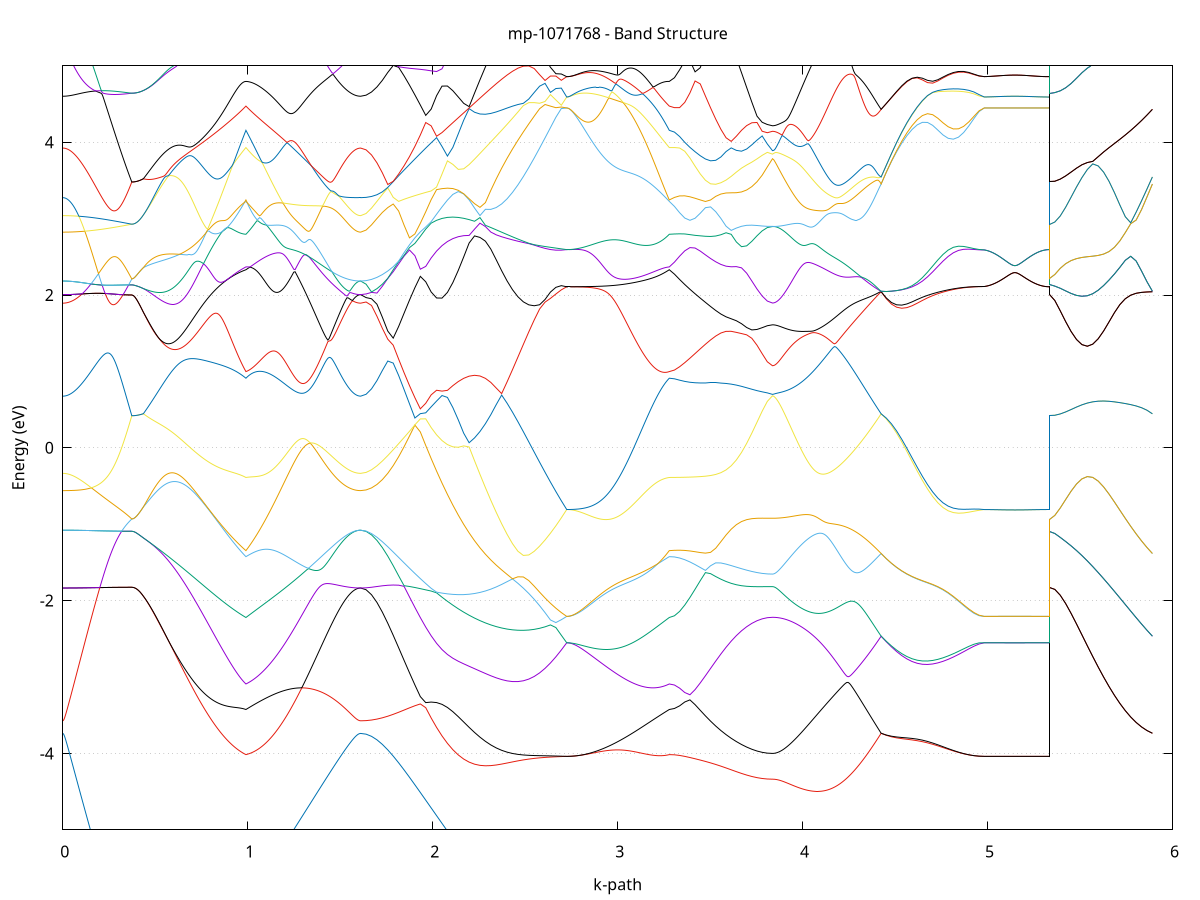set title 'mp-1071768 - Band Structure'
set xlabel 'k-path'
set ylabel 'Energy (eV)'
set grid y
set yrange [-5:5]
set terminal png size 800,600
set output 'mp-1071768_bands_gnuplot.png'
plot '-' using 1:2 with lines notitle, '-' using 1:2 with lines notitle, '-' using 1:2 with lines notitle, '-' using 1:2 with lines notitle, '-' using 1:2 with lines notitle, '-' using 1:2 with lines notitle, '-' using 1:2 with lines notitle, '-' using 1:2 with lines notitle, '-' using 1:2 with lines notitle, '-' using 1:2 with lines notitle, '-' using 1:2 with lines notitle, '-' using 1:2 with lines notitle, '-' using 1:2 with lines notitle, '-' using 1:2 with lines notitle, '-' using 1:2 with lines notitle, '-' using 1:2 with lines notitle, '-' using 1:2 with lines notitle, '-' using 1:2 with lines notitle, '-' using 1:2 with lines notitle, '-' using 1:2 with lines notitle, '-' using 1:2 with lines notitle, '-' using 1:2 with lines notitle, '-' using 1:2 with lines notitle, '-' using 1:2 with lines notitle, '-' using 1:2 with lines notitle, '-' using 1:2 with lines notitle, '-' using 1:2 with lines notitle, '-' using 1:2 with lines notitle, '-' using 1:2 with lines notitle, '-' using 1:2 with lines notitle, '-' using 1:2 with lines notitle, '-' using 1:2 with lines notitle, '-' using 1:2 with lines notitle, '-' using 1:2 with lines notitle, '-' using 1:2 with lines notitle, '-' using 1:2 with lines notitle, '-' using 1:2 with lines notitle, '-' using 1:2 with lines notitle, '-' using 1:2 with lines notitle, '-' using 1:2 with lines notitle, '-' using 1:2 with lines notitle, '-' using 1:2 with lines notitle, '-' using 1:2 with lines notitle, '-' using 1:2 with lines notitle, '-' using 1:2 with lines notitle, '-' using 1:2 with lines notitle, '-' using 1:2 with lines notitle, '-' using 1:2 with lines notitle, '-' using 1:2 with lines notitle, '-' using 1:2 with lines notitle, '-' using 1:2 with lines notitle, '-' using 1:2 with lines notitle, '-' using 1:2 with lines notitle, '-' using 1:2 with lines notitle, '-' using 1:2 with lines notitle, '-' using 1:2 with lines notitle
0.000000 -24.459511
0.003332 -24.459511
0.006664 -24.459511
0.009996 -24.459511
0.013328 -24.459511
0.016659 -24.459511
0.019991 -24.459511
0.023323 -24.459511
0.026655 -24.459511
0.029987 -24.459511
0.033319 -24.459511
0.036651 -24.459511
0.039983 -24.459511
0.043314 -24.459511
0.046646 -24.459511
0.049978 -24.459511
0.053310 -24.459511
0.056642 -24.459511
0.059974 -24.459511
0.063306 -24.459511
0.066638 -24.459511
0.069970 -24.459611
0.073301 -24.459611
0.076633 -24.459611
0.079965 -24.459611
0.083297 -24.459611
0.086629 -24.459611
0.089961 -24.459611
0.093293 -24.459611
0.096625 -24.459611
0.099956 -24.459611
0.103288 -24.459611
0.106620 -24.459611
0.109952 -24.459611
0.113284 -24.459611
0.116616 -24.459611
0.119948 -24.459611
0.123280 -24.459611
0.126612 -24.459611
0.129943 -24.459611
0.133275 -24.459611
0.136607 -24.459711
0.139939 -24.459711
0.143271 -24.459711
0.146603 -24.459711
0.149935 -24.459711
0.153267 -24.459711
0.156598 -24.459711
0.159930 -24.459711
0.163262 -24.459711
0.166594 -24.459711
0.169926 -24.459711
0.173258 -24.459711
0.176590 -24.459711
0.179922 -24.459711
0.183253 -24.459711
0.186585 -24.459811
0.189917 -24.459811
0.193249 -24.459811
0.196581 -24.459811
0.199913 -24.459811
0.203245 -24.459811
0.206577 -24.459811
0.209909 -24.459811
0.213240 -24.459811
0.216572 -24.459811
0.219904 -24.459811
0.223236 -24.459811
0.226568 -24.459811
0.229900 -24.459811
0.233232 -24.459911
0.236564 -24.459911
0.239895 -24.459911
0.243227 -24.459911
0.246559 -24.459911
0.249891 -24.459911
0.253223 -24.459911
0.256555 -24.459911
0.259887 -24.459911
0.263219 -24.459911
0.266551 -24.459911
0.269882 -24.459911
0.273214 -24.459911
0.276546 -24.459911
0.279878 -24.459911
0.283210 -24.459911
0.286542 -24.459911
0.289874 -24.459911
0.293206 -24.460011
0.296537 -24.460011
0.299869 -24.460011
0.303201 -24.460011
0.306533 -24.460011
0.309865 -24.460011
0.313197 -24.460011
0.316529 -24.460011
0.319861 -24.460011
0.323193 -24.460011
0.326524 -24.460011
0.329856 -24.460011
0.333188 -24.460011
0.336520 -24.460011
0.339852 -24.460011
0.343184 -24.460011
0.346516 -24.460011
0.349848 -24.460011
0.353179 -24.460011
0.356511 -24.460011
0.359843 -24.460011
0.363175 -24.460011
0.366507 -24.460011
0.369839 -24.460011
0.373171 -24.460011
0.373171 -24.460011
0.382099 -24.460011
0.391027 -24.460011
0.399955 -24.460011
0.408884 -24.459911
0.417812 -24.459911
0.426740 -24.459911
0.435668 -24.459811
0.435668 -24.459811
0.443062 -24.459811
0.450455 -24.459711
0.457849 -24.459711
0.465242 -24.459611
0.472636 -24.459511
0.480029 -24.459511
0.487423 -24.459411
0.494816 -24.459311
0.502210 -24.459311
0.509603 -24.459211
0.516996 -24.459111
0.524390 -24.459011
0.531783 -24.458911
0.539177 -24.458811
0.546570 -24.458711
0.553964 -24.458611
0.561357 -24.458511
0.568751 -24.458311
0.576144 -24.458211
0.583538 -24.458111
0.590931 -24.458011
0.598324 -24.457811
0.605718 -24.457711
0.613111 -24.457511
0.620505 -24.457411
0.627898 -24.457211
0.635292 -24.457111
0.642685 -24.456911
0.650079 -24.456811
0.657472 -24.456611
0.664866 -24.456411
0.672259 -24.456311
0.679653 -24.456111
0.687046 -24.455911
0.694439 -24.455711
0.701833 -24.455511
0.709226 -24.455311
0.716620 -24.455111
0.724013 -24.454911
0.731407 -24.454711
0.738800 -24.454511
0.746194 -24.454311
0.753587 -24.454111
0.760981 -24.453811
0.768374 -24.453611
0.775767 -24.453411
0.783161 -24.453211
0.790554 -24.453011
0.797948 -24.452711
0.805341 -24.452511
0.812735 -24.452311
0.820128 -24.452111
0.827522 -24.451811
0.834915 -24.451611
0.842309 -24.451411
0.849702 -24.451111
0.857096 -24.450911
0.864489 -24.450611
0.871882 -24.450411
0.879276 -24.450111
0.886669 -24.449911
0.894063 -24.449611
0.901456 -24.449411
0.908850 -24.449111
0.916243 -24.448911
0.923637 -24.448611
0.931030 -24.448311
0.938424 -24.448011
0.945817 -24.447811
0.953210 -24.447511
0.960604 -24.447211
0.967997 -24.446911
0.975391 -24.446611
0.982784 -24.446311
0.990178 -24.446011
0.990178 -24.446011
0.997564 -24.446411
1.004950 -24.446711
1.012336 -24.447011
1.019722 -24.447411
1.027108 -24.447711
1.034493 -24.448011
1.041879 -24.448411
1.049265 -24.448711
1.056651 -24.449011
1.064037 -24.449311
1.071423 -24.449611
1.078809 -24.449911
1.086195 -24.450211
1.093581 -24.450511
1.100967 -24.450811
1.108353 -24.451111
1.115739 -24.451411
1.123125 -24.451611
1.130511 -24.451911
1.137897 -24.452211
1.145283 -24.452411
1.152669 -24.452711
1.160055 -24.453011
1.167441 -24.453211
1.174827 -24.453411
1.182213 -24.453711
1.189598 -24.453911
1.196984 -24.454211
1.204370 -24.454411
1.211756 -24.454611
1.219142 -24.454811
1.226528 -24.455011
1.233914 -24.455211
1.241300 -24.455411
1.248686 -24.455611
1.256072 -24.455811
1.263458 -24.456011
1.270844 -24.456211
1.278230 -24.456411
1.285616 -24.456611
1.293002 -24.456711
1.300388 -24.456911
1.307774 -24.457011
1.315160 -24.457211
1.322546 -24.457311
1.329931 -24.457511
1.337317 -24.457611
1.344703 -24.457811
1.352089 -24.457911
1.359475 -24.458011
1.366861 -24.458111
1.374247 -24.458211
1.381633 -24.458411
1.389019 -24.458511
1.396405 -24.458611
1.403791 -24.458611
1.411177 -24.458711
1.418563 -24.458811
1.425949 -24.458911
1.433335 -24.459011
1.440721 -24.459011
1.448107 -24.459111
1.455493 -24.459111
1.462879 -24.459211
1.470265 -24.459211
1.477650 -24.459311
1.485036 -24.459311
1.492422 -24.459311
1.499808 -24.459411
1.507194 -24.459411
1.514580 -24.459411
1.521966 -24.459411
1.529352 -24.459511
1.536738 -24.459511
1.544124 -24.459511
1.551510 -24.459511
1.558896 -24.459511
1.566282 -24.459511
1.573668 -24.459511
1.581054 -24.459511
1.588440 -24.459511
1.595826 -24.459511
1.603212 -24.459511
1.610598 -24.459511
1.610598 -24.459511
1.639916 -24.459511
1.669234 -24.459511
1.698552 -24.459411
1.727871 -24.459311
1.757189 -24.459211
1.786507 -24.459011
1.815825 -24.458711
1.845143 -24.458311
1.874462 -24.457911
1.903780 -24.457311
1.933098 -24.456711
1.962416 -24.456011
1.991735 -24.455211
2.021053 -24.454411
2.050371 -24.453511
2.079689 -24.452411
2.109007 -24.451411
2.138326 -24.450211
2.167644 -24.448911
2.196962 -24.447611
2.226280 -24.446211
2.255599 -24.444611
2.284917 -24.443011
2.314235 -24.441311
2.343553 -24.439511
2.372871 -24.437611
2.402190 -24.435611
2.431508 -24.433411
2.460826 -24.431211
2.490144 -24.428811
2.519463 -24.426411
2.548781 -24.423811
2.578099 -24.421111
2.607417 -24.418311
2.636735 -24.415411
2.666054 -24.412411
2.695372 -24.409311
2.724690 -24.406211
2.724690 -24.406211
2.732084 -24.406211
2.739477 -24.406411
2.746871 -24.406711
2.754264 -24.407211
2.761657 -24.407711
2.769051 -24.408211
2.776444 -24.408811
2.783838 -24.409411
2.791231 -24.410111
2.798625 -24.410711
2.806018 -24.411411
2.813412 -24.412111
2.820805 -24.412711
2.828199 -24.413411
2.835592 -24.414111
2.842985 -24.414811
2.850379 -24.415511
2.857772 -24.416211
2.865166 -24.416911
2.872559 -24.417611
2.879953 -24.418311
2.887346 -24.418911
2.894740 -24.419611
2.902133 -24.420311
2.909527 -24.420911
2.916920 -24.421611
2.924314 -24.422311
2.931707 -24.422911
2.939100 -24.423511
2.946494 -24.424211
2.953887 -24.424811
2.961281 -24.425411
2.968674 -24.426011
2.976068 -24.426611
2.983461 -24.427211
2.990855 -24.427811
2.998248 -24.428411
3.005642 -24.429011
3.013035 -24.429611
3.020428 -24.430111
3.027822 -24.430711
3.035215 -24.431311
3.042609 -24.431811
3.050002 -24.432311
3.057396 -24.432911
3.064789 -24.433411
3.072183 -24.433911
3.079576 -24.434411
3.086970 -24.434911
3.094363 -24.435411
3.101756 -24.435911
3.109150 -24.436411
3.116543 -24.436911
3.123937 -24.437411
3.131330 -24.437811
3.138724 -24.438311
3.146117 -24.438811
3.153511 -24.439211
3.160904 -24.439711
3.168298 -24.440111
3.175691 -24.440511
3.183085 -24.441011
3.190478 -24.441411
3.197871 -24.441811
3.205265 -24.442211
3.212658 -24.442611
3.220052 -24.443011
3.227445 -24.443411
3.234839 -24.443811
3.242232 -24.444211
3.249626 -24.444511
3.257019 -24.444911
3.264413 -24.445311
3.271806 -24.445611
3.279199 -24.446011
3.279199 -24.446011
3.307101 -24.447011
3.335002 -24.448411
3.362903 -24.449811
3.390804 -24.451011
3.418705 -24.452111
3.446606 -24.453011
3.474507 -24.453911
3.502408 -24.454611
3.530309 -24.455211
3.558210 -24.455611
3.586111 -24.456011
3.614012 -24.456311
3.641913 -24.456511
3.669814 -24.456711
3.697715 -24.456711
3.725616 -24.456811
3.753517 -24.456811
3.781418 -24.456811
3.809319 -24.456811
3.837220 -24.456811
3.837220 -24.456811
3.844656 -24.456811
3.852092 -24.456811
3.859529 -24.456811
3.866965 -24.456811
3.874401 -24.456811
3.881837 -24.456811
3.889274 -24.456811
3.896710 -24.456811
3.904146 -24.456811
3.911582 -24.456811
3.919019 -24.456811
3.926455 -24.456811
3.933891 -24.456811
3.941327 -24.456811
3.948764 -24.456811
3.956200 -24.456811
3.963636 -24.456811
3.971072 -24.456811
3.978509 -24.456811
3.985945 -24.456811
3.993381 -24.456811
4.000817 -24.456711
4.008254 -24.456711
4.015690 -24.456711
4.023126 -24.456711
4.030563 -24.456611
4.037999 -24.456611
4.045435 -24.456611
4.052871 -24.456511
4.060308 -24.456511
4.067744 -24.456411
4.075180 -24.456411
4.082616 -24.456311
4.090053 -24.456211
4.097489 -24.456211
4.104925 -24.456111
4.112361 -24.456011
4.119798 -24.455911
4.127234 -24.455811
4.134670 -24.455811
4.142106 -24.455611
4.149543 -24.455511
4.156979 -24.455411
4.164415 -24.455311
4.171851 -24.455211
4.179288 -24.455011
4.186724 -24.454911
4.194160 -24.454811
4.201597 -24.454611
4.209033 -24.454411
4.216469 -24.454311
4.223905 -24.454111
4.231342 -24.453911
4.238778 -24.453711
4.246214 -24.453511
4.253650 -24.453311
4.261087 -24.453111
4.268523 -24.452911
4.275959 -24.452611
4.283395 -24.452411
4.290832 -24.452111
4.298268 -24.451911
4.305704 -24.451611
4.313140 -24.451411
4.320577 -24.451111
4.328013 -24.450811
4.335449 -24.450511
4.342885 -24.450211
4.350322 -24.449911
4.357758 -24.449511
4.365194 -24.449211
4.372630 -24.448911
4.380067 -24.448511
4.387503 -24.448211
4.394939 -24.447811
4.402376 -24.447411
4.409812 -24.447111
4.417248 -24.446711
4.424684 -24.446311
4.424684 -24.446311
4.452556 -24.444911
4.480428 -24.443511
4.508300 -24.442011
4.536172 -24.440411
4.564044 -24.438711
4.591916 -24.436911
4.619788 -24.435111
4.647660 -24.433111
4.675532 -24.431111
4.703404 -24.429011
4.731276 -24.426711
4.759148 -24.424411
4.787020 -24.422011
4.814892 -24.419511
4.842764 -24.417011
4.870636 -24.414411
4.898508 -24.411811
4.926380 -24.409411
4.954252 -24.407311
4.982124 -24.406211
4.982124 -24.406211
4.985447 -24.406211
4.988770 -24.406211
4.992093 -24.406211
4.995416 -24.406211
4.998739 -24.406211
5.002062 -24.406211
5.005385 -24.406211
5.008708 -24.406211
5.012031 -24.406211
5.015354 -24.406211
5.018677 -24.406211
5.022000 -24.406211
5.025323 -24.406211
5.028646 -24.406211
5.031969 -24.406211
5.035292 -24.406211
5.038615 -24.406211
5.041938 -24.406211
5.045261 -24.406211
5.048584 -24.406211
5.051907 -24.406211
5.055230 -24.406211
5.058553 -24.406211
5.061876 -24.406211
5.065199 -24.406211
5.068522 -24.406211
5.071845 -24.406211
5.075167 -24.406211
5.078490 -24.406211
5.081813 -24.406211
5.085136 -24.406211
5.088459 -24.406211
5.091782 -24.406211
5.095105 -24.406211
5.098428 -24.406211
5.101751 -24.406211
5.105074 -24.406211
5.108397 -24.406211
5.111720 -24.406211
5.115043 -24.406211
5.118366 -24.406211
5.121689 -24.406211
5.125012 -24.406211
5.128335 -24.406211
5.131658 -24.406211
5.134981 -24.406211
5.138304 -24.406211
5.141627 -24.406211
5.144950 -24.406211
5.148273 -24.406211
5.151596 -24.406211
5.154919 -24.406211
5.158242 -24.406211
5.161565 -24.406211
5.164888 -24.406211
5.168211 -24.406211
5.171534 -24.406211
5.174857 -24.406211
5.178180 -24.406211
5.181503 -24.406211
5.184826 -24.406211
5.188149 -24.406211
5.191472 -24.406211
5.194795 -24.406211
5.198118 -24.406211
5.201441 -24.406211
5.204764 -24.406211
5.208087 -24.406211
5.211410 -24.406211
5.214733 -24.406211
5.218056 -24.406211
5.221379 -24.406211
5.224702 -24.406211
5.228025 -24.406211
5.231348 -24.406211
5.234671 -24.406211
5.237994 -24.406211
5.241317 -24.406211
5.244640 -24.406211
5.247963 -24.406211
5.251286 -24.406211
5.254609 -24.406211
5.257932 -24.406211
5.261255 -24.406211
5.264578 -24.406211
5.267901 -24.406211
5.271224 -24.406211
5.274547 -24.406211
5.277870 -24.406211
5.281193 -24.406211
5.284516 -24.406211
5.287839 -24.406211
5.291162 -24.406211
5.294485 -24.406211
5.297808 -24.406211
5.301131 -24.406211
5.304454 -24.406211
5.307777 -24.406211
5.311100 -24.406211
5.314423 -24.406211
5.317746 -24.406211
5.321069 -24.406211
5.324392 -24.406211
5.327715 -24.406211
5.331038 -24.406211
5.334361 -24.406211
5.334361 -24.460011
5.363679 -24.460011
5.392997 -24.459811
5.422315 -24.459611
5.451634 -24.459311
5.480952 -24.459011
5.510270 -24.458511
5.539588 -24.458011
5.568906 -24.457411
5.598225 -24.456811
5.627543 -24.456011
5.656861 -24.455211
5.686179 -24.454311
5.715498 -24.453411
5.744816 -24.452411
5.774134 -24.451311
5.803452 -24.450211
5.832770 -24.448911
5.862089 -24.447611
5.891407 -24.446311
e
0.000000 -24.459511
0.003332 -24.459511
0.006664 -24.459511
0.009996 -24.459511
0.013328 -24.459511
0.016659 -24.459511
0.019991 -24.459511
0.023323 -24.459511
0.026655 -24.459511
0.029987 -24.459511
0.033319 -24.459511
0.036651 -24.459511
0.039983 -24.459511
0.043314 -24.459511
0.046646 -24.459511
0.049978 -24.459511
0.053310 -24.459511
0.056642 -24.459511
0.059974 -24.459511
0.063306 -24.459511
0.066638 -24.459511
0.069970 -24.459611
0.073301 -24.459611
0.076633 -24.459611
0.079965 -24.459611
0.083297 -24.459611
0.086629 -24.459611
0.089961 -24.459611
0.093293 -24.459611
0.096625 -24.459611
0.099956 -24.459611
0.103288 -24.459611
0.106620 -24.459611
0.109952 -24.459611
0.113284 -24.459611
0.116616 -24.459611
0.119948 -24.459611
0.123280 -24.459611
0.126612 -24.459611
0.129943 -24.459611
0.133275 -24.459611
0.136607 -24.459711
0.139939 -24.459711
0.143271 -24.459711
0.146603 -24.459711
0.149935 -24.459711
0.153267 -24.459711
0.156598 -24.459711
0.159930 -24.459711
0.163262 -24.459711
0.166594 -24.459711
0.169926 -24.459711
0.173258 -24.459711
0.176590 -24.459711
0.179922 -24.459711
0.183253 -24.459711
0.186585 -24.459811
0.189917 -24.459811
0.193249 -24.459811
0.196581 -24.459811
0.199913 -24.459811
0.203245 -24.459811
0.206577 -24.459811
0.209909 -24.459811
0.213240 -24.459811
0.216572 -24.459811
0.219904 -24.459811
0.223236 -24.459811
0.226568 -24.459811
0.229900 -24.459811
0.233232 -24.459911
0.236564 -24.459911
0.239895 -24.459911
0.243227 -24.459911
0.246559 -24.459911
0.249891 -24.459911
0.253223 -24.459911
0.256555 -24.459911
0.259887 -24.459911
0.263219 -24.459911
0.266551 -24.459911
0.269882 -24.459911
0.273214 -24.459911
0.276546 -24.459911
0.279878 -24.459911
0.283210 -24.459911
0.286542 -24.459911
0.289874 -24.459911
0.293206 -24.460011
0.296537 -24.460011
0.299869 -24.460011
0.303201 -24.460011
0.306533 -24.460011
0.309865 -24.460011
0.313197 -24.460011
0.316529 -24.460011
0.319861 -24.460011
0.323193 -24.460011
0.326524 -24.460011
0.329856 -24.460011
0.333188 -24.460011
0.336520 -24.460011
0.339852 -24.460011
0.343184 -24.460011
0.346516 -24.460011
0.349848 -24.460011
0.353179 -24.460011
0.356511 -24.460011
0.359843 -24.460011
0.363175 -24.460011
0.366507 -24.460011
0.369839 -24.460011
0.373171 -24.460011
0.373171 -24.460011
0.382099 -24.460011
0.391027 -24.460011
0.399955 -24.460011
0.408884 -24.459911
0.417812 -24.459911
0.426740 -24.459911
0.435668 -24.459811
0.435668 -24.459811
0.443062 -24.459811
0.450455 -24.459711
0.457849 -24.459711
0.465242 -24.459611
0.472636 -24.459511
0.480029 -24.459511
0.487423 -24.459411
0.494816 -24.459311
0.502210 -24.459211
0.509603 -24.459211
0.516996 -24.459111
0.524390 -24.459011
0.531783 -24.458911
0.539177 -24.458811
0.546570 -24.458611
0.553964 -24.458511
0.561357 -24.458411
0.568751 -24.458311
0.576144 -24.458211
0.583538 -24.458011
0.590931 -24.457911
0.598324 -24.457811
0.605718 -24.457611
0.613111 -24.457511
0.620505 -24.457311
0.627898 -24.457211
0.635292 -24.457011
0.642685 -24.456811
0.650079 -24.456711
0.657472 -24.456511
0.664866 -24.456311
0.672259 -24.456211
0.679653 -24.456011
0.687046 -24.455811
0.694439 -24.455611
0.701833 -24.455411
0.709226 -24.455211
0.716620 -24.455011
0.724013 -24.454811
0.731407 -24.454611
0.738800 -24.454411
0.746194 -24.454211
0.753587 -24.454011
0.760981 -24.453811
0.768374 -24.453611
0.775767 -24.453411
0.783161 -24.453111
0.790554 -24.452911
0.797948 -24.452611
0.805341 -24.452411
0.812735 -24.452111
0.820128 -24.451911
0.827522 -24.451611
0.834915 -24.451311
0.842309 -24.451111
0.849702 -24.450811
0.857096 -24.450511
0.864489 -24.450211
0.871882 -24.449911
0.879276 -24.449611
0.886669 -24.449311
0.894063 -24.449011
0.901456 -24.448711
0.908850 -24.448311
0.916243 -24.448011
0.923637 -24.447711
0.931030 -24.447311
0.938424 -24.447011
0.945817 -24.446611
0.953210 -24.446311
0.960604 -24.445911
0.967997 -24.445511
0.975391 -24.445211
0.982784 -24.444811
0.990178 -24.444411
0.990178 -24.444411
0.997564 -24.444811
1.004950 -24.445211
1.012336 -24.445511
1.019722 -24.445911
1.027108 -24.446311
1.034493 -24.446611
1.041879 -24.447011
1.049265 -24.447311
1.056651 -24.447711
1.064037 -24.448011
1.071423 -24.448311
1.078809 -24.448711
1.086195 -24.449011
1.093581 -24.449311
1.100967 -24.449611
1.108353 -24.449911
1.115739 -24.450211
1.123125 -24.450511
1.130511 -24.450811
1.137897 -24.451111
1.145283 -24.451411
1.152669 -24.451711
1.160055 -24.452011
1.167441 -24.452211
1.174827 -24.452511
1.182213 -24.452711
1.189598 -24.453011
1.196984 -24.453211
1.204370 -24.453511
1.211756 -24.453711
1.219142 -24.453911
1.226528 -24.454211
1.233914 -24.454411
1.241300 -24.454611
1.248686 -24.454811
1.256072 -24.455011
1.263458 -24.455211
1.270844 -24.455411
1.278230 -24.455611
1.285616 -24.455811
1.293002 -24.456011
1.300388 -24.456111
1.307774 -24.456311
1.315160 -24.456511
1.322546 -24.456611
1.329931 -24.456811
1.337317 -24.456911
1.344703 -24.457111
1.352089 -24.457211
1.359475 -24.457411
1.366861 -24.457511
1.374247 -24.457611
1.381633 -24.457711
1.389019 -24.457911
1.396405 -24.458011
1.403791 -24.458111
1.411177 -24.458211
1.418563 -24.458311
1.425949 -24.458411
1.433335 -24.458511
1.440721 -24.458611
1.448107 -24.458611
1.455493 -24.458711
1.462879 -24.458811
1.470265 -24.458911
1.477650 -24.458911
1.485036 -24.459011
1.492422 -24.459111
1.499808 -24.459111
1.507194 -24.459211
1.514580 -24.459211
1.521966 -24.459311
1.529352 -24.459311
1.536738 -24.459311
1.544124 -24.459411
1.551510 -24.459411
1.558896 -24.459411
1.566282 -24.459411
1.573668 -24.459511
1.581054 -24.459511
1.588440 -24.459511
1.595826 -24.459511
1.603212 -24.459511
1.610598 -24.459511
1.610598 -24.459511
1.639916 -24.459511
1.669234 -24.459411
1.698552 -24.459211
1.727871 -24.459011
1.757189 -24.458711
1.786507 -24.458311
1.815825 -24.457911
1.845143 -24.457411
1.874462 -24.456811
1.903780 -24.456211
1.933098 -24.455411
1.962416 -24.454611
1.991735 -24.453611
2.021053 -24.452611
2.050371 -24.451511
2.079689 -24.450311
2.109007 -24.448911
2.138326 -24.447511
2.167644 -24.446011
2.196962 -24.444411
2.226280 -24.442611
2.255599 -24.440811
2.284917 -24.438811
2.314235 -24.436811
2.343553 -24.434611
2.372871 -24.432411
2.402190 -24.430011
2.431508 -24.427511
2.460826 -24.425011
2.490144 -24.422311
2.519463 -24.419511
2.548781 -24.416711
2.578099 -24.413811
2.607417 -24.410811
2.636735 -24.407711
2.666054 -24.404511
2.695372 -24.403011
2.724690 -24.406211
2.724690 -24.406211
2.732084 -24.406211
2.739477 -24.406411
2.746871 -24.406611
2.754264 -24.406911
2.761657 -24.407311
2.769051 -24.407811
2.776444 -24.408311
2.783838 -24.408811
2.791231 -24.409411
2.798625 -24.409911
2.806018 -24.410511
2.813412 -24.411111
2.820805 -24.411711
2.828199 -24.412311
2.835592 -24.412911
2.842985 -24.413611
2.850379 -24.414211
2.857772 -24.414811
2.865166 -24.415411
2.872559 -24.416111
2.879953 -24.416711
2.887346 -24.417311
2.894740 -24.417911
2.902133 -24.418611
2.909527 -24.419211
2.916920 -24.419811
2.924314 -24.420411
2.931707 -24.421011
2.939100 -24.421611
2.946494 -24.422211
2.953887 -24.422811
2.961281 -24.423411
2.968674 -24.424011
2.976068 -24.424511
2.983461 -24.425111
2.990855 -24.425711
2.998248 -24.426311
3.005642 -24.426811
3.013035 -24.427411
3.020428 -24.427911
3.027822 -24.428511
3.035215 -24.429011
3.042609 -24.429611
3.050002 -24.430111
3.057396 -24.430611
3.064789 -24.431211
3.072183 -24.431711
3.079576 -24.432211
3.086970 -24.432711
3.094363 -24.433211
3.101756 -24.433711
3.109150 -24.434211
3.116543 -24.434711
3.123937 -24.435211
3.131330 -24.435711
3.138724 -24.436211
3.146117 -24.436711
3.153511 -24.437111
3.160904 -24.437611
3.168298 -24.438111
3.175691 -24.438511
3.183085 -24.439011
3.190478 -24.439411
3.197871 -24.439811
3.205265 -24.440311
3.212658 -24.440711
3.220052 -24.441111
3.227445 -24.441611
3.234839 -24.442011
3.242232 -24.442411
3.249626 -24.442811
3.257019 -24.443211
3.264413 -24.443611
3.271806 -24.444011
3.279199 -24.444411
3.279199 -24.444411
3.307101 -24.443411
3.335002 -24.441911
3.362903 -24.440211
3.390804 -24.438511
3.418705 -24.436811
3.446606 -24.435111
3.474507 -24.433611
3.502408 -24.432411
3.530309 -24.431611
3.558210 -24.431211
3.586111 -24.431111
3.614012 -24.431311
3.641913 -24.431611
3.669814 -24.432111
3.697715 -24.432511
3.725616 -24.432911
3.753517 -24.433211
3.781418 -24.433511
3.809319 -24.433711
3.837220 -24.433711
3.837220 -24.433711
3.844656 -24.433711
3.852092 -24.433711
3.859529 -24.433711
3.866965 -24.433611
3.874401 -24.433611
3.881837 -24.433511
3.889274 -24.433511
3.896710 -24.433411
3.904146 -24.433311
3.911582 -24.433211
3.919019 -24.433111
3.926455 -24.432911
3.933891 -24.432811
3.941327 -24.432711
3.948764 -24.432511
3.956200 -24.432411
3.963636 -24.432211
3.971072 -24.432011
3.978509 -24.431811
3.985945 -24.431611
3.993381 -24.431411
4.000817 -24.431211
4.008254 -24.431011
4.015690 -24.430811
4.023126 -24.430611
4.030563 -24.430311
4.037999 -24.430111
4.045435 -24.429911
4.052871 -24.429711
4.060308 -24.429411
4.067744 -24.429211
4.075180 -24.429011
4.082616 -24.428811
4.090053 -24.428611
4.097489 -24.428411
4.104925 -24.428311
4.112361 -24.428211
4.119798 -24.428111
4.127234 -24.428111
4.134670 -24.428211
4.142106 -24.428311
4.149543 -24.428511
4.156979 -24.428811
4.164415 -24.429111
4.171851 -24.429411
4.179288 -24.429911
4.186724 -24.430311
4.194160 -24.430811
4.201597 -24.431311
4.209033 -24.431811
4.216469 -24.432411
4.223905 -24.432911
4.231342 -24.433411
4.238778 -24.434011
4.246214 -24.434511
4.253650 -24.435111
4.261087 -24.435611
4.268523 -24.436211
4.275959 -24.436711
4.283395 -24.437311
4.290832 -24.437811
4.298268 -24.438311
4.305704 -24.438911
4.313140 -24.439411
4.320577 -24.439911
4.328013 -24.440411
4.335449 -24.440911
4.342885 -24.441411
4.350322 -24.441911
4.357758 -24.442311
4.365194 -24.442811
4.372630 -24.443311
4.380067 -24.443711
4.387503 -24.444211
4.394939 -24.444611
4.402376 -24.445011
4.409812 -24.445511
4.417248 -24.445911
4.424684 -24.446311
4.424684 -24.446311
4.452556 -24.444911
4.480428 -24.443511
4.508300 -24.441911
4.536172 -24.440311
4.564044 -24.438611
4.591916 -24.436811
4.619788 -24.434911
4.647660 -24.433011
4.675532 -24.430911
4.703404 -24.428711
4.731276 -24.426411
4.759148 -24.424111
4.787020 -24.421611
4.814892 -24.419111
4.842764 -24.416511
4.870636 -24.413811
4.898508 -24.411211
4.926380 -24.408811
4.954252 -24.406811
4.982124 -24.406211
4.982124 -24.406211
4.985447 -24.406211
4.988770 -24.406211
4.992093 -24.406211
4.995416 -24.406211
4.998739 -24.406211
5.002062 -24.406211
5.005385 -24.406211
5.008708 -24.406211
5.012031 -24.406211
5.015354 -24.406211
5.018677 -24.406211
5.022000 -24.406211
5.025323 -24.406211
5.028646 -24.406211
5.031969 -24.406211
5.035292 -24.406211
5.038615 -24.406211
5.041938 -24.406211
5.045261 -24.406211
5.048584 -24.406211
5.051907 -24.406211
5.055230 -24.406211
5.058553 -24.406211
5.061876 -24.406211
5.065199 -24.406211
5.068522 -24.406211
5.071845 -24.406211
5.075167 -24.406211
5.078490 -24.406211
5.081813 -24.406211
5.085136 -24.406211
5.088459 -24.406211
5.091782 -24.406211
5.095105 -24.406211
5.098428 -24.406211
5.101751 -24.406211
5.105074 -24.406211
5.108397 -24.406211
5.111720 -24.406211
5.115043 -24.406211
5.118366 -24.406211
5.121689 -24.406211
5.125012 -24.406211
5.128335 -24.406211
5.131658 -24.406211
5.134981 -24.406211
5.138304 -24.406211
5.141627 -24.406211
5.144950 -24.406211
5.148273 -24.406211
5.151596 -24.406211
5.154919 -24.406211
5.158242 -24.406211
5.161565 -24.406211
5.164888 -24.406211
5.168211 -24.406211
5.171534 -24.406211
5.174857 -24.406211
5.178180 -24.406211
5.181503 -24.406211
5.184826 -24.406211
5.188149 -24.406211
5.191472 -24.406211
5.194795 -24.406211
5.198118 -24.406211
5.201441 -24.406211
5.204764 -24.406211
5.208087 -24.406211
5.211410 -24.406211
5.214733 -24.406211
5.218056 -24.406211
5.221379 -24.406211
5.224702 -24.406211
5.228025 -24.406211
5.231348 -24.406211
5.234671 -24.406211
5.237994 -24.406211
5.241317 -24.406211
5.244640 -24.406211
5.247963 -24.406211
5.251286 -24.406211
5.254609 -24.406211
5.257932 -24.406211
5.261255 -24.406211
5.264578 -24.406211
5.267901 -24.406211
5.271224 -24.406211
5.274547 -24.406211
5.277870 -24.406211
5.281193 -24.406211
5.284516 -24.406211
5.287839 -24.406211
5.291162 -24.406211
5.294485 -24.406211
5.297808 -24.406211
5.301131 -24.406211
5.304454 -24.406211
5.307777 -24.406211
5.311100 -24.406211
5.314423 -24.406211
5.317746 -24.406211
5.321069 -24.406211
5.324392 -24.406211
5.327715 -24.406211
5.331038 -24.406211
5.334361 -24.406211
5.334361 -24.460011
5.363679 -24.460011
5.392997 -24.459811
5.422315 -24.459611
5.451634 -24.459311
5.480952 -24.459011
5.510270 -24.458511
5.539588 -24.458011
5.568906 -24.457411
5.598225 -24.456811
5.627543 -24.456011
5.656861 -24.455211
5.686179 -24.454311
5.715498 -24.453411
5.744816 -24.452411
5.774134 -24.451311
5.803452 -24.450211
5.832770 -24.448911
5.862089 -24.447611
5.891407 -24.446311
e
0.000000 -24.453411
0.003332 -24.453411
0.006664 -24.453411
0.009996 -24.453411
0.013328 -24.453411
0.016659 -24.453411
0.019991 -24.453311
0.023323 -24.453311
0.026655 -24.453311
0.029987 -24.453211
0.033319 -24.453211
0.036651 -24.453111
0.039983 -24.453111
0.043314 -24.453011
0.046646 -24.453011
0.049978 -24.452911
0.053310 -24.452811
0.056642 -24.452711
0.059974 -24.452611
0.063306 -24.452611
0.066638 -24.452511
0.069970 -24.452411
0.073301 -24.452311
0.076633 -24.452211
0.079965 -24.452111
0.083297 -24.451911
0.086629 -24.451811
0.089961 -24.451711
0.093293 -24.451611
0.096625 -24.451411
0.099956 -24.451311
0.103288 -24.451211
0.106620 -24.451011
0.109952 -24.450911
0.113284 -24.450711
0.116616 -24.450511
0.119948 -24.450411
0.123280 -24.450211
0.126612 -24.450011
0.129943 -24.449811
0.133275 -24.449611
0.136607 -24.449511
0.139939 -24.449311
0.143271 -24.449111
0.146603 -24.448911
0.149935 -24.448611
0.153267 -24.448411
0.156598 -24.448211
0.159930 -24.448011
0.163262 -24.447811
0.166594 -24.447511
0.169926 -24.447311
0.173258 -24.447111
0.176590 -24.446811
0.179922 -24.446611
0.183253 -24.446311
0.186585 -24.446111
0.189917 -24.445811
0.193249 -24.445511
0.196581 -24.445311
0.199913 -24.445011
0.203245 -24.444711
0.206577 -24.444411
0.209909 -24.444111
0.213240 -24.443811
0.216572 -24.443511
0.219904 -24.443211
0.223236 -24.442911
0.226568 -24.442611
0.229900 -24.442311
0.233232 -24.442011
0.236564 -24.441711
0.239895 -24.441311
0.243227 -24.441011
0.246559 -24.440711
0.249891 -24.440311
0.253223 -24.440011
0.256555 -24.439611
0.259887 -24.439311
0.263219 -24.438911
0.266551 -24.438511
0.269882 -24.438211
0.273214 -24.437811
0.276546 -24.437411
0.279878 -24.437011
0.283210 -24.436611
0.286542 -24.436311
0.289874 -24.435911
0.293206 -24.435511
0.296537 -24.435111
0.299869 -24.434711
0.303201 -24.434211
0.306533 -24.433811
0.309865 -24.433411
0.313197 -24.433011
0.316529 -24.432611
0.319861 -24.432111
0.323193 -24.431711
0.326524 -24.431311
0.329856 -24.430811
0.333188 -24.430411
0.336520 -24.429911
0.339852 -24.429511
0.343184 -24.429011
0.346516 -24.428511
0.349848 -24.428111
0.353179 -24.427611
0.356511 -24.427111
0.359843 -24.426611
0.363175 -24.426211
0.366507 -24.425711
0.369839 -24.425211
0.373171 -24.424711
0.373171 -24.424711
0.382099 -24.424711
0.391027 -24.424711
0.399955 -24.424611
0.408884 -24.424611
0.417812 -24.424511
0.426740 -24.424511
0.435668 -24.424411
0.435668 -24.424411
0.443062 -24.424711
0.450455 -24.424911
0.457849 -24.425211
0.465242 -24.425511
0.472636 -24.425711
0.480029 -24.425911
0.487423 -24.426111
0.494816 -24.426411
0.502210 -24.426611
0.509603 -24.426711
0.516996 -24.426911
0.524390 -24.427111
0.531783 -24.427311
0.539177 -24.427411
0.546570 -24.427511
0.553964 -24.427711
0.561357 -24.427811
0.568751 -24.427911
0.576144 -24.428011
0.583538 -24.428111
0.590931 -24.428211
0.598324 -24.428211
0.605718 -24.428311
0.613111 -24.428311
0.620505 -24.428411
0.627898 -24.428411
0.635292 -24.428411
0.642685 -24.428411
0.650079 -24.428411
0.657472 -24.428411
0.664866 -24.428411
0.672259 -24.428311
0.679653 -24.428311
0.687046 -24.428211
0.694439 -24.428211
0.701833 -24.428111
0.709226 -24.428011
0.716620 -24.427911
0.724013 -24.427811
0.731407 -24.427711
0.738800 -24.427611
0.746194 -24.427411
0.753587 -24.427311
0.760981 -24.427111
0.768374 -24.426911
0.775767 -24.426811
0.783161 -24.426611
0.790554 -24.426411
0.797948 -24.426211
0.805341 -24.426011
0.812735 -24.425711
0.820128 -24.425511
0.827522 -24.425311
0.834915 -24.425011
0.842309 -24.424811
0.849702 -24.424511
0.857096 -24.424211
0.864489 -24.424011
0.871882 -24.423711
0.879276 -24.423411
0.886669 -24.423111
0.894063 -24.422811
0.901456 -24.422411
0.908850 -24.422111
0.916243 -24.421811
0.923637 -24.421511
0.931030 -24.421111
0.938424 -24.420811
0.945817 -24.420411
0.953210 -24.420111
0.960604 -24.419711
0.967997 -24.419311
0.975391 -24.419011
0.982784 -24.418611
0.990178 -24.418211
0.990178 -24.418211
0.997564 -24.418811
1.004950 -24.419411
1.012336 -24.420011
1.019722 -24.420611
1.027108 -24.421211
1.034493 -24.421811
1.041879 -24.422411
1.049265 -24.423011
1.056651 -24.423611
1.064037 -24.424211
1.071423 -24.424811
1.078809 -24.425411
1.086195 -24.426011
1.093581 -24.426511
1.100967 -24.427111
1.108353 -24.427711
1.115739 -24.428311
1.123125 -24.428911
1.130511 -24.429511
1.137897 -24.430111
1.145283 -24.430611
1.152669 -24.431211
1.160055 -24.431811
1.167441 -24.432311
1.174827 -24.432911
1.182213 -24.433511
1.189598 -24.434011
1.196984 -24.434611
1.204370 -24.435111
1.211756 -24.435711
1.219142 -24.436211
1.226528 -24.436711
1.233914 -24.437311
1.241300 -24.437811
1.248686 -24.438311
1.256072 -24.438811
1.263458 -24.439411
1.270844 -24.439911
1.278230 -24.440411
1.285616 -24.440811
1.293002 -24.441311
1.300388 -24.441811
1.307774 -24.442311
1.315160 -24.442811
1.322546 -24.443211
1.329931 -24.443711
1.337317 -24.444111
1.344703 -24.444511
1.352089 -24.445011
1.359475 -24.445411
1.366861 -24.445811
1.374247 -24.446211
1.381633 -24.446611
1.389019 -24.447011
1.396405 -24.447411
1.403791 -24.447711
1.411177 -24.448111
1.418563 -24.448511
1.425949 -24.448811
1.433335 -24.449111
1.440721 -24.449511
1.448107 -24.449811
1.455493 -24.450111
1.462879 -24.450411
1.470265 -24.450611
1.477650 -24.450911
1.485036 -24.451211
1.492422 -24.451411
1.499808 -24.451611
1.507194 -24.451911
1.514580 -24.452111
1.521966 -24.452311
1.529352 -24.452411
1.536738 -24.452611
1.544124 -24.452811
1.551510 -24.452911
1.558896 -24.453011
1.566282 -24.453111
1.573668 -24.453211
1.581054 -24.453311
1.588440 -24.453311
1.595826 -24.453411
1.603212 -24.453411
1.610598 -24.453411
1.610598 -24.453411
1.639916 -24.453311
1.669234 -24.452911
1.698552 -24.452311
1.727871 -24.451511
1.757189 -24.450511
1.786507 -24.449311
1.815825 -24.448011
1.845143 -24.446611
1.874462 -24.445011
1.903780 -24.443211
1.933098 -24.441411
1.962416 -24.439511
1.991735 -24.437511
2.021053 -24.435511
2.050371 -24.433311
2.079689 -24.431211
2.109007 -24.429011
2.138326 -24.426711
2.167644 -24.424511
2.196962 -24.422311
2.226280 -24.420011
2.255599 -24.417811
2.284917 -24.415511
2.314235 -24.413311
2.343553 -24.411111
2.372871 -24.409011
2.402190 -24.406811
2.431508 -24.404711
2.460826 -24.402611
2.490144 -24.400611
2.519463 -24.398511
2.548781 -24.396511
2.578099 -24.394511
2.607417 -24.393411
2.636735 -24.396611
2.666054 -24.399811
2.695372 -24.401311
2.724690 -24.398111
2.724690 -24.398111
2.732084 -24.398011
2.739477 -24.397911
2.746871 -24.397711
2.754264 -24.397511
2.761657 -24.397211
2.769051 -24.396811
2.776444 -24.396511
2.783838 -24.396111
2.791231 -24.395811
2.798625 -24.395511
2.806018 -24.395111
2.813412 -24.394811
2.820805 -24.394511
2.828199 -24.394211
2.835592 -24.393911
2.842985 -24.393711
2.850379 -24.393411
2.857772 -24.393311
2.865166 -24.393411
2.872559 -24.393411
2.879953 -24.393511
2.887346 -24.393711
2.894740 -24.393811
2.902133 -24.394011
2.909527 -24.394211
2.916920 -24.394511
2.924314 -24.394711
2.931707 -24.395011
2.939100 -24.395311
2.946494 -24.395611
2.953887 -24.395911
2.961281 -24.396311
2.968674 -24.396611
2.976068 -24.397011
2.983461 -24.397411
2.990855 -24.397711
2.998248 -24.398111
3.005642 -24.398611
3.013035 -24.399011
3.020428 -24.399411
3.027822 -24.399811
3.035215 -24.400311
3.042609 -24.400711
3.050002 -24.401211
3.057396 -24.401711
3.064789 -24.402211
3.072183 -24.402611
3.079576 -24.403111
3.086970 -24.403611
3.094363 -24.404111
3.101756 -24.404711
3.109150 -24.405211
3.116543 -24.405711
3.123937 -24.406211
3.131330 -24.406811
3.138724 -24.407311
3.146117 -24.407811
3.153511 -24.408411
3.160904 -24.408911
3.168298 -24.409511
3.175691 -24.410111
3.183085 -24.410611
3.190478 -24.411211
3.197871 -24.411811
3.205265 -24.412311
3.212658 -24.412911
3.220052 -24.413511
3.227445 -24.414111
3.234839 -24.414711
3.242232 -24.415311
3.249626 -24.415811
3.257019 -24.416411
3.264413 -24.417011
3.271806 -24.417611
3.279199 -24.418211
3.279199 -24.418211
3.307101 -24.418411
3.335002 -24.418611
3.362903 -24.418911
3.390804 -24.419211
3.418705 -24.419511
3.446606 -24.419711
3.474507 -24.419611
3.502408 -24.419311
3.530309 -24.418511
3.558210 -24.417211
3.586111 -24.415511
3.614012 -24.413511
3.641913 -24.411211
3.669814 -24.408811
3.697715 -24.406211
3.725616 -24.403611
3.753517 -24.400911
3.781418 -24.398211
3.809319 -24.395511
3.837220 -24.393711
3.837220 -24.393711
3.844656 -24.393911
3.852092 -24.394511
3.859529 -24.395211
3.866965 -24.395911
3.874401 -24.396711
3.881837 -24.397411
3.889274 -24.398211
3.896710 -24.399011
3.904146 -24.399811
3.911582 -24.400511
3.919019 -24.401311
3.926455 -24.402111
3.933891 -24.402911
3.941327 -24.403611
3.948764 -24.404411
3.956200 -24.405211
3.963636 -24.405911
3.971072 -24.406711
3.978509 -24.407511
3.985945 -24.408211
3.993381 -24.409011
4.000817 -24.409711
4.008254 -24.410511
4.015690 -24.411211
4.023126 -24.411911
4.030563 -24.412611
4.037999 -24.413311
4.045435 -24.414011
4.052871 -24.414711
4.060308 -24.415411
4.067744 -24.416011
4.075180 -24.416711
4.082616 -24.417311
4.090053 -24.417911
4.097489 -24.418411
4.104925 -24.419011
4.112361 -24.419411
4.119798 -24.419811
4.127234 -24.420211
4.134670 -24.420511
4.142106 -24.420711
4.149543 -24.420811
4.156979 -24.420811
4.164415 -24.420811
4.171851 -24.420711
4.179288 -24.420511
4.186724 -24.420311
4.194160 -24.420111
4.201597 -24.419811
4.209033 -24.419511
4.216469 -24.419211
4.223905 -24.418811
4.231342 -24.418511
4.238778 -24.418111
4.246214 -24.417711
4.253650 -24.417311
4.261087 -24.416911
4.268523 -24.416511
4.275959 -24.416111
4.283395 -24.415711
4.290832 -24.415211
4.298268 -24.414811
4.305704 -24.414311
4.313140 -24.413911
4.320577 -24.413411
4.328013 -24.412911
4.335449 -24.412511
4.342885 -24.412011
4.350322 -24.411511
4.357758 -24.411011
4.365194 -24.410611
4.372630 -24.410111
4.380067 -24.409611
4.387503 -24.409111
4.394939 -24.408611
4.402376 -24.408111
4.409812 -24.407611
4.417248 -24.407111
4.424684 -24.406611
4.424684 -24.406611
4.452556 -24.405311
4.480428 -24.404111
4.508300 -24.402911
4.536172 -24.401711
4.564044 -24.400611
4.591916 -24.399511
4.619788 -24.398411
4.647660 -24.397411
4.675532 -24.396511
4.703404 -24.395711
4.731276 -24.394911
4.759148 -24.394211
4.787020 -24.393711
4.814892 -24.393311
4.842764 -24.393211
4.870636 -24.393611
4.898508 -24.394711
4.926380 -24.396211
4.954252 -24.397611
4.982124 -24.398111
4.982124 -24.398111
4.985447 -24.398111
4.988770 -24.398111
4.992093 -24.398111
4.995416 -24.398111
4.998739 -24.398111
5.002062 -24.398111
5.005385 -24.398111
5.008708 -24.398111
5.012031 -24.398011
5.015354 -24.398011
5.018677 -24.398011
5.022000 -24.398011
5.025323 -24.398011
5.028646 -24.398011
5.031969 -24.398011
5.035292 -24.398011
5.038615 -24.398011
5.041938 -24.398011
5.045261 -24.398011
5.048584 -24.398011
5.051907 -24.398011
5.055230 -24.398011
5.058553 -24.398011
5.061876 -24.398011
5.065199 -24.398011
5.068522 -24.398011
5.071845 -24.397911
5.075167 -24.397911
5.078490 -24.397911
5.081813 -24.397911
5.085136 -24.397911
5.088459 -24.397911
5.091782 -24.397911
5.095105 -24.397911
5.098428 -24.397911
5.101751 -24.397911
5.105074 -24.397911
5.108397 -24.397911
5.111720 -24.397911
5.115043 -24.397911
5.118366 -24.397911
5.121689 -24.397911
5.125012 -24.397911
5.128335 -24.397911
5.131658 -24.397911
5.134981 -24.397911
5.138304 -24.397911
5.141627 -24.397911
5.144950 -24.397911
5.148273 -24.397911
5.151596 -24.397911
5.154919 -24.397911
5.158242 -24.397911
5.161565 -24.397911
5.164888 -24.397911
5.168211 -24.397911
5.171534 -24.397911
5.174857 -24.397911
5.178180 -24.397911
5.181503 -24.397911
5.184826 -24.397911
5.188149 -24.397911
5.191472 -24.397911
5.194795 -24.397911
5.198118 -24.397911
5.201441 -24.397911
5.204764 -24.397911
5.208087 -24.397911
5.211410 -24.397911
5.214733 -24.397911
5.218056 -24.397911
5.221379 -24.397911
5.224702 -24.397911
5.228025 -24.398011
5.231348 -24.398011
5.234671 -24.398011
5.237994 -24.398011
5.241317 -24.398011
5.244640 -24.398011
5.247963 -24.398011
5.251286 -24.398011
5.254609 -24.398011
5.257932 -24.398011
5.261255 -24.398011
5.264578 -24.398011
5.267901 -24.398011
5.271224 -24.398011
5.274547 -24.398011
5.277870 -24.398011
5.281193 -24.398011
5.284516 -24.398011
5.287839 -24.398111
5.291162 -24.398111
5.294485 -24.398111
5.297808 -24.398111
5.301131 -24.398111
5.304454 -24.398111
5.307777 -24.398111
5.311100 -24.398111
5.314423 -24.398111
5.317746 -24.398111
5.321069 -24.398111
5.324392 -24.398111
5.327715 -24.398111
5.331038 -24.398111
5.334361 -24.398111
5.334361 -24.424711
5.363679 -24.424611
5.392997 -24.424411
5.422315 -24.424111
5.451634 -24.423711
5.480952 -24.423111
5.510270 -24.422411
5.539588 -24.421611
5.568906 -24.420811
5.598225 -24.419811
5.627543 -24.418711
5.656861 -24.417511
5.686179 -24.416311
5.715498 -24.415011
5.744816 -24.413711
5.774134 -24.412311
5.803452 -24.410911
5.832770 -24.409411
5.862089 -24.408011
5.891407 -24.406611
e
0.000000 -24.358411
0.003332 -24.358411
0.006664 -24.358511
0.009996 -24.358711
0.013328 -24.358911
0.016659 -24.359211
0.019991 -24.359511
0.023323 -24.359911
0.026655 -24.360311
0.029987 -24.360811
0.033319 -24.361211
0.036651 -24.361811
0.039983 -24.362311
0.043314 -24.362811
0.046646 -24.363411
0.049978 -24.364011
0.053310 -24.364611
0.056642 -24.365211
0.059974 -24.365911
0.063306 -24.366511
0.066638 -24.367211
0.069970 -24.367811
0.073301 -24.368511
0.076633 -24.369111
0.079965 -24.369811
0.083297 -24.370511
0.086629 -24.371111
0.089961 -24.371811
0.093293 -24.372511
0.096625 -24.373211
0.099956 -24.373911
0.103288 -24.374611
0.106620 -24.375311
0.109952 -24.375911
0.113284 -24.376611
0.116616 -24.377311
0.119948 -24.378011
0.123280 -24.378711
0.126612 -24.379411
0.129943 -24.380111
0.133275 -24.380811
0.136607 -24.381511
0.139939 -24.382211
0.143271 -24.382811
0.146603 -24.383511
0.149935 -24.384211
0.153267 -24.384911
0.156598 -24.385611
0.159930 -24.386311
0.163262 -24.386911
0.166594 -24.387611
0.169926 -24.388311
0.173258 -24.389011
0.176590 -24.389611
0.179922 -24.390311
0.183253 -24.391011
0.186585 -24.391711
0.189917 -24.392311
0.193249 -24.393011
0.196581 -24.393611
0.199913 -24.394311
0.203245 -24.395011
0.206577 -24.395611
0.209909 -24.396311
0.213240 -24.396911
0.216572 -24.397611
0.219904 -24.398211
0.223236 -24.398911
0.226568 -24.399511
0.229900 -24.400111
0.233232 -24.400811
0.236564 -24.401411
0.239895 -24.402011
0.243227 -24.402711
0.246559 -24.403311
0.249891 -24.403911
0.253223 -24.404511
0.256555 -24.405211
0.259887 -24.405811
0.263219 -24.406411
0.266551 -24.407011
0.269882 -24.407611
0.273214 -24.408211
0.276546 -24.408811
0.279878 -24.409411
0.283210 -24.410011
0.286542 -24.410611
0.289874 -24.411111
0.293206 -24.411711
0.296537 -24.412311
0.299869 -24.412911
0.303201 -24.413511
0.306533 -24.414011
0.309865 -24.414611
0.313197 -24.415211
0.316529 -24.415711
0.319861 -24.416311
0.323193 -24.416811
0.326524 -24.417411
0.329856 -24.417911
0.333188 -24.418511
0.336520 -24.419011
0.339852 -24.419511
0.343184 -24.420111
0.346516 -24.420611
0.349848 -24.421111
0.353179 -24.421611
0.356511 -24.422211
0.359843 -24.422711
0.363175 -24.423211
0.366507 -24.423711
0.369839 -24.424211
0.373171 -24.424711
0.373171 -24.424711
0.382099 -24.424711
0.391027 -24.424711
0.399955 -24.424611
0.408884 -24.424611
0.417812 -24.424511
0.426740 -24.424511
0.435668 -24.424411
0.435668 -24.424411
0.443062 -24.424011
0.450455 -24.423611
0.457849 -24.423111
0.465242 -24.422711
0.472636 -24.422211
0.480029 -24.421811
0.487423 -24.421311
0.494816 -24.420811
0.502210 -24.420311
0.509603 -24.419811
0.516996 -24.419411
0.524390 -24.418811
0.531783 -24.418311
0.539177 -24.417811
0.546570 -24.417311
0.553964 -24.416811
0.561357 -24.416211
0.568751 -24.415711
0.576144 -24.415111
0.583538 -24.414611
0.590931 -24.414011
0.598324 -24.413511
0.605718 -24.412911
0.613111 -24.412311
0.620505 -24.411711
0.627898 -24.411111
0.635292 -24.410611
0.642685 -24.410011
0.650079 -24.409411
0.657472 -24.408811
0.664866 -24.408211
0.672259 -24.407611
0.679653 -24.407011
0.687046 -24.406411
0.694439 -24.405711
0.701833 -24.405111
0.709226 -24.404511
0.716620 -24.403911
0.724013 -24.403311
0.731407 -24.402711
0.738800 -24.402111
0.746194 -24.401411
0.753587 -24.400811
0.760981 -24.400211
0.768374 -24.399611
0.775767 -24.399011
0.783161 -24.398411
0.790554 -24.397811
0.797948 -24.397211
0.805341 -24.396611
0.812735 -24.396011
0.820128 -24.395411
0.827522 -24.394811
0.834915 -24.394211
0.842309 -24.393611
0.849702 -24.393111
0.857096 -24.392511
0.864489 -24.391911
0.871882 -24.391411
0.879276 -24.390811
0.886669 -24.390311
0.894063 -24.389711
0.901456 -24.389211
0.908850 -24.388711
0.916243 -24.388211
0.923637 -24.387711
0.931030 -24.387211
0.938424 -24.386711
0.945817 -24.386311
0.953210 -24.385811
0.960604 -24.385411
0.967997 -24.385011
0.975391 -24.384511
0.982784 -24.384111
0.990178 -24.383711
0.990178 -24.383711
0.997564 -24.383511
1.004950 -24.383311
1.012336 -24.383111
1.019722 -24.382811
1.027108 -24.382611
1.034493 -24.382411
1.041879 -24.382111
1.049265 -24.381911
1.056651 -24.381611
1.064037 -24.381411
1.071423 -24.381111
1.078809 -24.380811
1.086195 -24.380611
1.093581 -24.380311
1.100967 -24.380111
1.108353 -24.379811
1.115739 -24.379511
1.123125 -24.379211
1.130511 -24.378911
1.137897 -24.378711
1.145283 -24.378411
1.152669 -24.378111
1.160055 -24.377811
1.167441 -24.377511
1.174827 -24.377211
1.182213 -24.376911
1.189598 -24.376611
1.196984 -24.376311
1.204370 -24.376011
1.211756 -24.375611
1.219142 -24.375311
1.226528 -24.375011
1.233914 -24.374711
1.241300 -24.374311
1.248686 -24.374011
1.256072 -24.373711
1.263458 -24.373311
1.270844 -24.373011
1.278230 -24.372611
1.285616 -24.372311
1.293002 -24.371911
1.300388 -24.371611
1.307774 -24.371211
1.315160 -24.370911
1.322546 -24.370511
1.329931 -24.370111
1.337317 -24.369811
1.344703 -24.369411
1.352089 -24.369011
1.359475 -24.368711
1.366861 -24.368311
1.374247 -24.367911
1.381633 -24.367511
1.389019 -24.367111
1.396405 -24.366811
1.403791 -24.366411
1.411177 -24.366011
1.418563 -24.365611
1.425949 -24.365211
1.433335 -24.364811
1.440721 -24.364511
1.448107 -24.364111
1.455493 -24.363711
1.462879 -24.363311
1.470265 -24.363011
1.477650 -24.362611
1.485036 -24.362211
1.492422 -24.361911
1.499808 -24.361511
1.507194 -24.361211
1.514580 -24.360811
1.521966 -24.360511
1.529352 -24.360211
1.536738 -24.359911
1.544124 -24.359711
1.551510 -24.359411
1.558896 -24.359211
1.566282 -24.359011
1.573668 -24.358811
1.581054 -24.358711
1.588440 -24.358511
1.595826 -24.358411
1.603212 -24.358411
1.610598 -24.358411
1.610598 -24.358411
1.639916 -24.358411
1.669234 -24.358411
1.698552 -24.358511
1.727871 -24.358611
1.757189 -24.358811
1.786507 -24.359011
1.815825 -24.359211
1.845143 -24.359511
1.874462 -24.359811
1.903780 -24.360111
1.933098 -24.360511
1.962416 -24.360911
1.991735 -24.361411
2.021053 -24.362011
2.050371 -24.362611
2.079689 -24.363311
2.109007 -24.364011
2.138326 -24.364811
2.167644 -24.365611
2.196962 -24.366611
2.226280 -24.367611
2.255599 -24.368711
2.284917 -24.369911
2.314235 -24.371211
2.343553 -24.372611
2.372871 -24.374211
2.402190 -24.375911
2.431508 -24.377811
2.460826 -24.379811
2.490144 -24.382111
2.519463 -24.384711
2.548781 -24.387411
2.578099 -24.390311
2.607417 -24.392611
2.636735 -24.390611
2.666054 -24.391411
2.695372 -24.394811
2.724690 -24.398111
2.724690 -24.398111
2.732084 -24.398011
2.739477 -24.397811
2.746871 -24.397611
2.754264 -24.397211
2.761657 -24.396811
2.769051 -24.396411
2.776444 -24.396011
2.783838 -24.395611
2.791231 -24.395111
2.798625 -24.394811
2.806018 -24.394411
2.813412 -24.394111
2.820805 -24.393911
2.828199 -24.393711
2.835592 -24.393511
2.842985 -24.393411
2.850379 -24.393311
2.857772 -24.393211
2.865166 -24.393011
2.872559 -24.392811
2.879953 -24.392611
2.887346 -24.392411
2.894740 -24.392211
2.902133 -24.392011
2.909527 -24.391911
2.916920 -24.391711
2.924314 -24.391611
2.931707 -24.391411
2.939100 -24.391311
2.946494 -24.391211
2.953887 -24.391011
2.961281 -24.390911
2.968674 -24.390811
2.976068 -24.390611
2.983461 -24.390511
2.990855 -24.390311
2.998248 -24.390211
3.005642 -24.390111
3.013035 -24.390011
3.020428 -24.389811
3.027822 -24.389711
3.035215 -24.389511
3.042609 -24.389411
3.050002 -24.389311
3.057396 -24.389111
3.064789 -24.389011
3.072183 -24.388811
3.079576 -24.388711
3.086970 -24.388511
3.094363 -24.388411
3.101756 -24.388211
3.109150 -24.388111
3.116543 -24.387911
3.123937 -24.387811
3.131330 -24.387611
3.138724 -24.387411
3.146117 -24.387311
3.153511 -24.387111
3.160904 -24.386911
3.168298 -24.386711
3.175691 -24.386611
3.183085 -24.386411
3.190478 -24.386211
3.197871 -24.386011
3.205265 -24.385811
3.212658 -24.385611
3.220052 -24.385411
3.227445 -24.385211
3.234839 -24.385011
3.242232 -24.384811
3.249626 -24.384611
3.257019 -24.384411
3.264413 -24.384211
3.271806 -24.384011
3.279199 -24.383711
3.279199 -24.383711
3.307101 -24.383711
3.335002 -24.383511
3.362903 -24.383211
3.390804 -24.382911
3.418705 -24.382511
3.446606 -24.382111
3.474507 -24.381711
3.502408 -24.381211
3.530309 -24.380811
3.558210 -24.380411
3.586111 -24.380111
3.614012 -24.379911
3.641913 -24.379911
3.669814 -24.380311
3.697715 -24.381211
3.725616 -24.382811
3.753517 -24.384911
3.781418 -24.387311
3.809319 -24.389711
3.837220 -24.391611
3.837220 -24.391611
3.844656 -24.391311
3.852092 -24.390811
3.859529 -24.390111
3.866965 -24.389411
3.874401 -24.388611
3.881837 -24.387911
3.889274 -24.387211
3.896710 -24.386511
3.904146 -24.385811
3.911582 -24.385111
3.919019 -24.384511
3.926455 -24.383811
3.933891 -24.383311
3.941327 -24.382711
3.948764 -24.382311
3.956200 -24.381911
3.963636 -24.381611
3.971072 -24.381311
3.978509 -24.381211
3.985945 -24.381111
3.993381 -24.381111
4.000817 -24.381211
4.008254 -24.381311
4.015690 -24.381511
4.023126 -24.381711
4.030563 -24.381911
4.037999 -24.382211
4.045435 -24.382511
4.052871 -24.382811
4.060308 -24.383111
4.067744 -24.383411
4.075180 -24.383811
4.082616 -24.384211
4.090053 -24.384511
4.097489 -24.384911
4.104925 -24.385311
4.112361 -24.385711
4.119798 -24.386211
4.127234 -24.386611
4.134670 -24.387011
4.142106 -24.387511
4.149543 -24.387911
4.156979 -24.388411
4.164415 -24.388811
4.171851 -24.389311
4.179288 -24.389811
4.186724 -24.390311
4.194160 -24.390711
4.201597 -24.391211
4.209033 -24.391711
4.216469 -24.392211
4.223905 -24.392711
4.231342 -24.393211
4.238778 -24.393711
4.246214 -24.394211
4.253650 -24.394711
4.261087 -24.395211
4.268523 -24.395711
4.275959 -24.396311
4.283395 -24.396811
4.290832 -24.397311
4.298268 -24.397811
4.305704 -24.398311
4.313140 -24.398811
4.320577 -24.399411
4.328013 -24.399911
4.335449 -24.400411
4.342885 -24.400911
4.350322 -24.401411
4.357758 -24.402011
4.365194 -24.402511
4.372630 -24.403011
4.380067 -24.403511
4.387503 -24.404011
4.394939 -24.404511
4.402376 -24.405011
4.409812 -24.405611
4.417248 -24.406111
4.424684 -24.406611
4.424684 -24.406611
4.452556 -24.405111
4.480428 -24.403711
4.508300 -24.402311
4.536172 -24.401011
4.564044 -24.399711
4.591916 -24.398511
4.619788 -24.397411
4.647660 -24.396311
4.675532 -24.395411
4.703404 -24.394611
4.731276 -24.393911
4.759148 -24.393311
4.787020 -24.393011
4.814892 -24.392811
4.842764 -24.393011
4.870636 -24.393511
4.898508 -24.394311
4.926380 -24.395611
4.954252 -24.397111
4.982124 -24.398111
4.982124 -24.398111
4.985447 -24.398111
4.988770 -24.398111
4.992093 -24.398111
4.995416 -24.398111
4.998739 -24.398111
5.002062 -24.398111
5.005385 -24.398111
5.008708 -24.398011
5.012031 -24.398011
5.015354 -24.398011
5.018677 -24.398011
5.022000 -24.398011
5.025323 -24.398011
5.028646 -24.398011
5.031969 -24.398011
5.035292 -24.398011
5.038615 -24.398011
5.041938 -24.398011
5.045261 -24.398011
5.048584 -24.398011
5.051907 -24.398011
5.055230 -24.398011
5.058553 -24.398011
5.061876 -24.398011
5.065199 -24.398011
5.068522 -24.397911
5.071845 -24.397911
5.075167 -24.397911
5.078490 -24.397911
5.081813 -24.397911
5.085136 -24.397911
5.088459 -24.397911
5.091782 -24.397911
5.095105 -24.397911
5.098428 -24.397911
5.101751 -24.397911
5.105074 -24.397911
5.108397 -24.397911
5.111720 -24.397911
5.115043 -24.397911
5.118366 -24.397911
5.121689 -24.397911
5.125012 -24.397911
5.128335 -24.397911
5.131658 -24.397911
5.134981 -24.397911
5.138304 -24.397911
5.141627 -24.397911
5.144950 -24.397911
5.148273 -24.397911
5.151596 -24.397911
5.154919 -24.397911
5.158242 -24.397911
5.161565 -24.397911
5.164888 -24.397911
5.168211 -24.397911
5.171534 -24.397911
5.174857 -24.397911
5.178180 -24.397911
5.181503 -24.397911
5.184826 -24.397911
5.188149 -24.397911
5.191472 -24.397911
5.194795 -24.397911
5.198118 -24.397911
5.201441 -24.397911
5.204764 -24.397911
5.208087 -24.397911
5.211410 -24.397911
5.214733 -24.397911
5.218056 -24.397911
5.221379 -24.397911
5.224702 -24.397911
5.228025 -24.397911
5.231348 -24.398011
5.234671 -24.398011
5.237994 -24.398011
5.241317 -24.398011
5.244640 -24.398011
5.247963 -24.398011
5.251286 -24.398011
5.254609 -24.398011
5.257932 -24.398011
5.261255 -24.398011
5.264578 -24.398011
5.267901 -24.398011
5.271224 -24.398011
5.274547 -24.398011
5.277870 -24.398011
5.281193 -24.398011
5.284516 -24.398011
5.287839 -24.398111
5.291162 -24.398111
5.294485 -24.398111
5.297808 -24.398111
5.301131 -24.398111
5.304454 -24.398111
5.307777 -24.398111
5.311100 -24.398111
5.314423 -24.398111
5.317746 -24.398111
5.321069 -24.398111
5.324392 -24.398111
5.327715 -24.398111
5.331038 -24.398111
5.334361 -24.398111
5.334361 -24.424711
5.363679 -24.424611
5.392997 -24.424411
5.422315 -24.424111
5.451634 -24.423711
5.480952 -24.423111
5.510270 -24.422411
5.539588 -24.421611
5.568906 -24.420811
5.598225 -24.419811
5.627543 -24.418711
5.656861 -24.417511
5.686179 -24.416311
5.715498 -24.415011
5.744816 -24.413711
5.774134 -24.412311
5.803452 -24.410911
5.832770 -24.409411
5.862089 -24.408011
5.891407 -24.406611
e
0.000000 -24.341111
0.003332 -24.341111
0.006664 -24.341011
0.009996 -24.340911
0.013328 -24.340611
0.016659 -24.340311
0.019991 -24.340011
0.023323 -24.339611
0.026655 -24.339211
0.029987 -24.338811
0.033319 -24.338311
0.036651 -24.337811
0.039983 -24.337211
0.043314 -24.336711
0.046646 -24.336111
0.049978 -24.335511
0.053310 -24.334911
0.056642 -24.334311
0.059974 -24.333711
0.063306 -24.333011
0.066638 -24.332411
0.069970 -24.331711
0.073301 -24.331111
0.076633 -24.330411
0.079965 -24.329711
0.083297 -24.329111
0.086629 -24.328411
0.089961 -24.327711
0.093293 -24.327111
0.096625 -24.326411
0.099956 -24.325711
0.103288 -24.325011
0.106620 -24.324411
0.109952 -24.323711
0.113284 -24.323011
0.116616 -24.322311
0.119948 -24.321711
0.123280 -24.321011
0.126612 -24.320311
0.129943 -24.319711
0.133275 -24.319011
0.136607 -24.318411
0.139939 -24.317711
0.143271 -24.317111
0.146603 -24.316411
0.149935 -24.315811
0.153267 -24.315211
0.156598 -24.314511
0.159930 -24.313911
0.163262 -24.313311
0.166594 -24.312711
0.169926 -24.312111
0.173258 -24.311511
0.176590 -24.310911
0.179922 -24.310311
0.183253 -24.309711
0.186585 -24.309211
0.189917 -24.308611
0.193249 -24.308111
0.196581 -24.307611
0.199913 -24.307411
0.203245 -24.307311
0.206577 -24.307111
0.209909 -24.306911
0.213240 -24.306711
0.216572 -24.306511
0.219904 -24.306311
0.223236 -24.306111
0.226568 -24.305911
0.229900 -24.305711
0.233232 -24.305511
0.236564 -24.305311
0.239895 -24.305111
0.243227 -24.304911
0.246559 -24.304711
0.249891 -24.304511
0.253223 -24.304311
0.256555 -24.304111
0.259887 -24.303911
0.263219 -24.303711
0.266551 -24.303511
0.269882 -24.303311
0.273214 -24.303111
0.276546 -24.302911
0.279878 -24.302711
0.283210 -24.302611
0.286542 -24.302411
0.289874 -24.302211
0.293206 -24.302011
0.296537 -24.301811
0.299869 -24.301611
0.303201 -24.301411
0.306533 -24.301311
0.309865 -24.301111
0.313197 -24.300911
0.316529 -24.300811
0.319861 -24.300611
0.323193 -24.300511
0.326524 -24.300411
0.329856 -24.300211
0.333188 -24.300111
0.336520 -24.300011
0.339852 -24.299911
0.343184 -24.299811
0.346516 -24.299711
0.349848 -24.299611
0.353179 -24.299511
0.356511 -24.299511
0.359843 -24.299411
0.363175 -24.299411
0.366507 -24.299311
0.369839 -24.299311
0.373171 -24.299311
0.373171 -24.299311
0.382099 -24.299311
0.391027 -24.299311
0.399955 -24.299311
0.408884 -24.299311
0.417812 -24.299311
0.426740 -24.299311
0.435668 -24.299311
0.435668 -24.299311
0.443062 -24.299411
0.450455 -24.299411
0.457849 -24.299411
0.465242 -24.299511
0.472636 -24.299511
0.480029 -24.299611
0.487423 -24.299711
0.494816 -24.299811
0.502210 -24.300011
0.509603 -24.300211
0.516996 -24.300411
0.524390 -24.300711
0.531783 -24.301011
0.539177 -24.301311
0.546570 -24.301711
0.553964 -24.302211
0.561357 -24.302611
0.568751 -24.303111
0.576144 -24.303511
0.583538 -24.304011
0.590931 -24.304511
0.598324 -24.305111
0.605718 -24.305611
0.613111 -24.306111
0.620505 -24.306611
0.627898 -24.307211
0.635292 -24.307711
0.642685 -24.308211
0.650079 -24.308811
0.657472 -24.309311
0.664866 -24.309911
0.672259 -24.310411
0.679653 -24.311011
0.687046 -24.311611
0.694439 -24.312111
0.701833 -24.312711
0.709226 -24.313211
0.716620 -24.313811
0.724013 -24.314411
0.731407 -24.314911
0.738800 -24.315511
0.746194 -24.316111
0.753587 -24.316711
0.760981 -24.317211
0.768374 -24.317811
0.775767 -24.318411
0.783161 -24.319011
0.790554 -24.319611
0.797948 -24.320211
0.805341 -24.320811
0.812735 -24.321411
0.820128 -24.322011
0.827522 -24.322611
0.834915 -24.323211
0.842309 -24.323811
0.849702 -24.324411
0.857096 -24.325011
0.864489 -24.325611
0.871882 -24.326211
0.879276 -24.326911
0.886669 -24.327511
0.894063 -24.328211
0.901456 -24.328811
0.908850 -24.329511
0.916243 -24.330111
0.923637 -24.330811
0.931030 -24.331511
0.938424 -24.332111
0.945817 -24.332811
0.953210 -24.333511
0.960604 -24.334211
0.967997 -24.334911
0.975391 -24.335611
0.982784 -24.336311
0.990178 -24.337011
0.990178 -24.337011
0.997564 -24.336411
1.004950 -24.335811
1.012336 -24.335311
1.019722 -24.334711
1.027108 -24.334111
1.034493 -24.333611
1.041879 -24.333011
1.049265 -24.332511
1.056651 -24.332011
1.064037 -24.331411
1.071423 -24.330911
1.078809 -24.330411
1.086195 -24.329911
1.093581 -24.329411
1.100967 -24.328911
1.108353 -24.328511
1.115739 -24.328011
1.123125 -24.327511
1.130511 -24.327111
1.137897 -24.326611
1.145283 -24.326211
1.152669 -24.325711
1.160055 -24.325311
1.167441 -24.324911
1.174827 -24.324511
1.182213 -24.324111
1.189598 -24.323711
1.196984 -24.323311
1.204370 -24.322911
1.211756 -24.322511
1.219142 -24.322211
1.226528 -24.321811
1.233914 -24.321511
1.241300 -24.321111
1.248686 -24.320811
1.256072 -24.320511
1.263458 -24.320211
1.270844 -24.319911
1.278230 -24.319711
1.285616 -24.320111
1.293002 -24.320611
1.300388 -24.321111
1.307774 -24.321711
1.315160 -24.322211
1.322546 -24.322811
1.329931 -24.323411
1.337317 -24.324011
1.344703 -24.324611
1.352089 -24.325211
1.359475 -24.325911
1.366861 -24.326511
1.374247 -24.327111
1.381633 -24.327811
1.389019 -24.328411
1.396405 -24.329011
1.403791 -24.329611
1.411177 -24.330211
1.418563 -24.330811
1.425949 -24.331411
1.433335 -24.332011
1.440721 -24.332611
1.448107 -24.333211
1.455493 -24.333811
1.462879 -24.334311
1.470265 -24.334911
1.477650 -24.335411
1.485036 -24.335911
1.492422 -24.336411
1.499808 -24.336911
1.507194 -24.337411
1.514580 -24.337911
1.521966 -24.338311
1.529352 -24.338711
1.536738 -24.339111
1.544124 -24.339511
1.551510 -24.339811
1.558896 -24.340111
1.566282 -24.340411
1.573668 -24.340611
1.581054 -24.340811
1.588440 -24.340911
1.595826 -24.341111
1.603212 -24.341111
1.610598 -24.341111
1.610598 -24.341111
1.639916 -24.341011
1.669234 -24.340711
1.698552 -24.340311
1.727871 -24.339611
1.757189 -24.338711
1.786507 -24.337611
1.815825 -24.336411
1.845143 -24.335011
1.874462 -24.333411
1.903780 -24.331711
1.933098 -24.329911
1.962416 -24.328011
1.991735 -24.326011
2.021053 -24.326211
2.050371 -24.328111
2.079689 -24.330211
2.109007 -24.332411
2.138326 -24.334711
2.167644 -24.337211
2.196962 -24.339811
2.226280 -24.342511
2.255599 -24.345411
2.284917 -24.348311
2.314235 -24.351411
2.343553 -24.354511
2.372871 -24.357711
2.402190 -24.360911
2.431508 -24.364211
2.460826 -24.367611
2.490144 -24.371011
2.519463 -24.374411
2.548781 -24.377811
2.578099 -24.381211
2.607417 -24.384611
2.636735 -24.388111
2.666054 -24.388711
2.695372 -24.386711
2.724690 -24.384811
2.724690 -24.384811
2.732084 -24.384811
2.739477 -24.384811
2.746871 -24.384711
2.754264 -24.384711
2.761657 -24.384611
2.769051 -24.384511
2.776444 -24.384311
2.783838 -24.384211
2.791231 -24.384011
2.798625 -24.383711
2.806018 -24.383411
2.813412 -24.383111
2.820805 -24.382711
2.828199 -24.382311
2.835592 -24.381811
2.842985 -24.381311
2.850379 -24.380711
2.857772 -24.380111
2.865166 -24.379411
2.872559 -24.378711
2.879953 -24.378011
2.887346 -24.377311
2.894740 -24.376511
2.902133 -24.375811
2.909527 -24.375011
2.916920 -24.374211
2.924314 -24.373411
2.931707 -24.372611
2.939100 -24.371811
2.946494 -24.370911
2.953887 -24.370111
2.961281 -24.369311
2.968674 -24.368411
2.976068 -24.367611
2.983461 -24.366711
2.990855 -24.365911
2.998248 -24.365111
3.005642 -24.364211
3.013035 -24.363411
3.020428 -24.362511
3.027822 -24.361711
3.035215 -24.360911
3.042609 -24.360111
3.050002 -24.359211
3.057396 -24.358411
3.064789 -24.357611
3.072183 -24.356811
3.079576 -24.356011
3.086970 -24.355211
3.094363 -24.354411
3.101756 -24.353611
3.109150 -24.352811
3.116543 -24.352111
3.123937 -24.351311
3.131330 -24.350511
3.138724 -24.349811
3.146117 -24.349111
3.153511 -24.348311
3.160904 -24.347611
3.168298 -24.346911
3.175691 -24.346211
3.183085 -24.345411
3.190478 -24.344811
3.197871 -24.344111
3.205265 -24.343411
3.212658 -24.342711
3.220052 -24.342011
3.227445 -24.341411
3.234839 -24.340711
3.242232 -24.340111
3.249626 -24.339511
3.257019 -24.338811
3.264413 -24.338211
3.271806 -24.337611
3.279199 -24.337011
3.279199 -24.337011
3.307101 -24.338211
3.335002 -24.340411
3.362903 -24.342911
3.390804 -24.345411
3.418705 -24.348111
3.446606 -24.350711
3.474507 -24.353511
3.502408 -24.356211
3.530309 -24.358911
3.558210 -24.361611
3.586111 -24.364211
3.614012 -24.366811
3.641913 -24.369211
3.669814 -24.371311
3.697715 -24.372811
3.725616 -24.373811
3.753517 -24.374311
3.781418 -24.374611
3.809319 -24.374711
3.837220 -24.374711
3.837220 -24.374711
3.844656 -24.374711
3.852092 -24.374711
3.859529 -24.374711
3.866965 -24.374711
3.874401 -24.374811
3.881837 -24.374811
3.889274 -24.374811
3.896710 -24.374911
3.904146 -24.374911
3.911582 -24.374911
3.919019 -24.374911
3.926455 -24.374911
3.933891 -24.374911
3.941327 -24.374811
3.948764 -24.374711
3.956200 -24.374511
3.963636 -24.374211
3.971072 -24.373911
3.978509 -24.373511
3.985945 -24.373011
3.993381 -24.372511
4.000817 -24.371911
4.008254 -24.371311
4.015690 -24.370611
4.023126 -24.369911
4.030563 -24.369211
4.037999 -24.368511
4.045435 -24.367811
4.052871 -24.367011
4.060308 -24.366311
4.067744 -24.365511
4.075180 -24.364711
4.082616 -24.364011
4.090053 -24.363211
4.097489 -24.362411
4.104925 -24.361611
4.112361 -24.360811
4.119798 -24.360011
4.127234 -24.359311
4.134670 -24.358511
4.142106 -24.357711
4.149543 -24.356911
4.156979 -24.356111
4.164415 -24.355311
4.171851 -24.354511
4.179288 -24.353711
4.186724 -24.352911
4.194160 -24.352111
4.201597 -24.351411
4.209033 -24.350611
4.216469 -24.349811
4.223905 -24.349011
4.231342 -24.348211
4.238778 -24.347511
4.246214 -24.346711
4.253650 -24.345911
4.261087 -24.345211
4.268523 -24.344411
4.275959 -24.343611
4.283395 -24.342911
4.290832 -24.342111
4.298268 -24.341411
4.305704 -24.340611
4.313140 -24.339911
4.320577 -24.339211
4.328013 -24.338511
4.335449 -24.337811
4.342885 -24.337011
4.350322 -24.336311
4.357758 -24.335711
4.365194 -24.335011
4.372630 -24.334311
4.380067 -24.333611
4.387503 -24.333011
4.394939 -24.332311
4.402376 -24.331711
4.409812 -24.331111
4.417248 -24.330411
4.424684 -24.329811
4.424684 -24.329811
4.452556 -24.332611
4.480428 -24.335511
4.508300 -24.338611
4.536172 -24.341711
4.564044 -24.344911
4.591916 -24.348211
4.619788 -24.351611
4.647660 -24.355011
4.675532 -24.358511
4.703404 -24.362011
4.731276 -24.365511
4.759148 -24.368911
4.787020 -24.372311
4.814892 -24.375511
4.842764 -24.378411
4.870636 -24.381011
4.898508 -24.383011
4.926380 -24.384211
4.954252 -24.384811
4.982124 -24.384811
4.982124 -24.384811
4.985447 -24.384811
4.988770 -24.384811
4.992093 -24.384811
4.995416 -24.384811
4.998739 -24.384811
5.002062 -24.384811
5.005385 -24.384811
5.008708 -24.384811
5.012031 -24.384811
5.015354 -24.384811
5.018677 -24.384811
5.022000 -24.384811
5.025323 -24.384811
5.028646 -24.384811
5.031969 -24.384811
5.035292 -24.384911
5.038615 -24.384911
5.041938 -24.384911
5.045261 -24.384911
5.048584 -24.384911
5.051907 -24.384911
5.055230 -24.384911
5.058553 -24.384911
5.061876 -24.384911
5.065199 -24.384911
5.068522 -24.384911
5.071845 -24.384911
5.075167 -24.384911
5.078490 -24.384911
5.081813 -24.384911
5.085136 -24.384911
5.088459 -24.384911
5.091782 -24.384911
5.095105 -24.384911
5.098428 -24.384911
5.101751 -24.384911
5.105074 -24.384911
5.108397 -24.384911
5.111720 -24.384911
5.115043 -24.384911
5.118366 -24.385011
5.121689 -24.385011
5.125012 -24.385011
5.128335 -24.385011
5.131658 -24.385011
5.134981 -24.385011
5.138304 -24.385011
5.141627 -24.385011
5.144950 -24.385011
5.148273 -24.385011
5.151596 -24.385011
5.154919 -24.385011
5.158242 -24.385011
5.161565 -24.385011
5.164888 -24.385011
5.168211 -24.385011
5.171534 -24.385011
5.174857 -24.385011
5.178180 -24.385011
5.181503 -24.384911
5.184826 -24.384911
5.188149 -24.384911
5.191472 -24.384911
5.194795 -24.384911
5.198118 -24.384911
5.201441 -24.384911
5.204764 -24.384911
5.208087 -24.384911
5.211410 -24.384911
5.214733 -24.384911
5.218056 -24.384911
5.221379 -24.384911
5.224702 -24.384911
5.228025 -24.384911
5.231348 -24.384911
5.234671 -24.384911
5.237994 -24.384911
5.241317 -24.384911
5.244640 -24.384911
5.247963 -24.384911
5.251286 -24.384911
5.254609 -24.384911
5.257932 -24.384911
5.261255 -24.384911
5.264578 -24.384811
5.267901 -24.384811
5.271224 -24.384811
5.274547 -24.384811
5.277870 -24.384811
5.281193 -24.384811
5.284516 -24.384811
5.287839 -24.384811
5.291162 -24.384811
5.294485 -24.384811
5.297808 -24.384811
5.301131 -24.384811
5.304454 -24.384811
5.307777 -24.384811
5.311100 -24.384811
5.314423 -24.384811
5.317746 -24.384811
5.321069 -24.384811
5.324392 -24.384811
5.327715 -24.384811
5.331038 -24.384811
5.334361 -24.384811
5.334361 -24.299311
5.363679 -24.299311
5.392997 -24.299311
5.422315 -24.299411
5.451634 -24.299411
5.480952 -24.299511
5.510270 -24.300511
5.539588 -24.302311
5.568906 -24.304211
5.598225 -24.306211
5.627543 -24.308211
5.656861 -24.310311
5.686179 -24.312511
5.715498 -24.314711
5.744816 -24.317011
5.774134 -24.319311
5.803452 -24.321811
5.832770 -24.324411
5.862089 -24.327011
5.891407 -24.329811
e
0.000000 -24.313511
0.003332 -24.313511
0.006664 -24.313511
0.009996 -24.313511
0.013328 -24.313511
0.016659 -24.313411
0.019991 -24.313411
0.023323 -24.313411
0.026655 -24.313411
0.029987 -24.313311
0.033319 -24.313311
0.036651 -24.313311
0.039983 -24.313211
0.043314 -24.313211
0.046646 -24.313111
0.049978 -24.313111
0.053310 -24.313011
0.056642 -24.313011
0.059974 -24.312911
0.063306 -24.312811
0.066638 -24.312811
0.069970 -24.312711
0.073301 -24.312611
0.076633 -24.312511
0.079965 -24.312511
0.083297 -24.312411
0.086629 -24.312311
0.089961 -24.312211
0.093293 -24.312111
0.096625 -24.312011
0.099956 -24.311911
0.103288 -24.311811
0.106620 -24.311711
0.109952 -24.311611
0.113284 -24.311411
0.116616 -24.311311
0.119948 -24.311211
0.123280 -24.311111
0.126612 -24.311011
0.129943 -24.310811
0.133275 -24.310711
0.136607 -24.310511
0.139939 -24.310411
0.143271 -24.310311
0.146603 -24.310111
0.149935 -24.310011
0.153267 -24.309811
0.156598 -24.309711
0.159930 -24.309511
0.163262 -24.309311
0.166594 -24.309211
0.169926 -24.309011
0.173258 -24.308911
0.176590 -24.308711
0.179922 -24.308511
0.183253 -24.308311
0.186585 -24.308211
0.189917 -24.308011
0.193249 -24.307811
0.196581 -24.307611
0.199913 -24.307411
0.203245 -24.307311
0.206577 -24.307111
0.209909 -24.306911
0.213240 -24.306711
0.216572 -24.306511
0.219904 -24.306311
0.223236 -24.306111
0.226568 -24.305911
0.229900 -24.305711
0.233232 -24.305511
0.236564 -24.305311
0.239895 -24.305111
0.243227 -24.304911
0.246559 -24.304711
0.249891 -24.304511
0.253223 -24.304311
0.256555 -24.304111
0.259887 -24.303911
0.263219 -24.303711
0.266551 -24.303511
0.269882 -24.303311
0.273214 -24.303111
0.276546 -24.302911
0.279878 -24.302711
0.283210 -24.302611
0.286542 -24.302411
0.289874 -24.302211
0.293206 -24.302011
0.296537 -24.301811
0.299869 -24.301611
0.303201 -24.301411
0.306533 -24.301311
0.309865 -24.301111
0.313197 -24.300911
0.316529 -24.300811
0.319861 -24.300611
0.323193 -24.300511
0.326524 -24.300411
0.329856 -24.300211
0.333188 -24.300111
0.336520 -24.300011
0.339852 -24.299911
0.343184 -24.299811
0.346516 -24.299711
0.349848 -24.299611
0.353179 -24.299511
0.356511 -24.299511
0.359843 -24.299411
0.363175 -24.299411
0.366507 -24.299311
0.369839 -24.299311
0.373171 -24.299311
0.373171 -24.299311
0.382099 -24.299311
0.391027 -24.299311
0.399955 -24.299311
0.408884 -24.299311
0.417812 -24.299311
0.426740 -24.299311
0.435668 -24.299311
0.435668 -24.299311
0.443062 -24.299411
0.450455 -24.299411
0.457849 -24.299411
0.465242 -24.299411
0.472636 -24.299511
0.480029 -24.299511
0.487423 -24.299611
0.494816 -24.299711
0.502210 -24.299911
0.509603 -24.300111
0.516996 -24.300311
0.524390 -24.300611
0.531783 -24.300911
0.539177 -24.301311
0.546570 -24.301611
0.553964 -24.301911
0.561357 -24.302311
0.568751 -24.302711
0.576144 -24.303111
0.583538 -24.303411
0.590931 -24.303811
0.598324 -24.304211
0.605718 -24.304611
0.613111 -24.305111
0.620505 -24.305511
0.627898 -24.305911
0.635292 -24.306311
0.642685 -24.306811
0.650079 -24.307211
0.657472 -24.307611
0.664866 -24.308111
0.672259 -24.308511
0.679653 -24.308911
0.687046 -24.309411
0.694439 -24.309811
0.701833 -24.310311
0.709226 -24.310711
0.716620 -24.311211
0.724013 -24.311711
0.731407 -24.312111
0.738800 -24.312611
0.746194 -24.313111
0.753587 -24.313611
0.760981 -24.314111
0.768374 -24.314611
0.775767 -24.315111
0.783161 -24.315611
0.790554 -24.316111
0.797948 -24.316611
0.805341 -24.317211
0.812735 -24.317711
0.820128 -24.318211
0.827522 -24.318811
0.834915 -24.319311
0.842309 -24.319911
0.849702 -24.320511
0.857096 -24.321111
0.864489 -24.321711
0.871882 -24.322311
0.879276 -24.322911
0.886669 -24.323511
0.894063 -24.324111
0.901456 -24.324811
0.908850 -24.325411
0.916243 -24.326111
0.923637 -24.326811
0.931030 -24.327411
0.938424 -24.328111
0.945817 -24.328811
0.953210 -24.329511
0.960604 -24.330211
0.967997 -24.331011
0.975391 -24.331711
0.982784 -24.332411
0.990178 -24.333211
0.990178 -24.333211
0.997564 -24.332511
1.004950 -24.331811
1.012336 -24.331211
1.019722 -24.330511
1.027108 -24.329911
1.034493 -24.329211
1.041879 -24.328611
1.049265 -24.328011
1.056651 -24.327411
1.064037 -24.326811
1.071423 -24.326311
1.078809 -24.325711
1.086195 -24.325211
1.093581 -24.324611
1.100967 -24.324111
1.108353 -24.323711
1.115739 -24.323211
1.123125 -24.322711
1.130511 -24.322311
1.137897 -24.321911
1.145283 -24.321511
1.152669 -24.321111
1.160055 -24.320711
1.167441 -24.320411
1.174827 -24.320011
1.182213 -24.319811
1.189598 -24.319511
1.196984 -24.319211
1.204370 -24.319011
1.211756 -24.318911
1.219142 -24.318711
1.226528 -24.318611
1.233914 -24.318611
1.241300 -24.318611
1.248686 -24.318711
1.256072 -24.318811
1.263458 -24.319011
1.270844 -24.319311
1.278230 -24.319611
1.285616 -24.319311
1.293002 -24.319011
1.300388 -24.318711
1.307774 -24.318411
1.315160 -24.318211
1.322546 -24.317911
1.329931 -24.317711
1.337317 -24.317511
1.344703 -24.317211
1.352089 -24.317011
1.359475 -24.316811
1.366861 -24.316611
1.374247 -24.316411
1.381633 -24.316211
1.389019 -24.316011
1.396405 -24.315811
1.403791 -24.315711
1.411177 -24.315511
1.418563 -24.315411
1.425949 -24.315211
1.433335 -24.315111
1.440721 -24.314911
1.448107 -24.314811
1.455493 -24.314711
1.462879 -24.314611
1.470265 -24.314511
1.477650 -24.314411
1.485036 -24.314311
1.492422 -24.314211
1.499808 -24.314111
1.507194 -24.314011
1.514580 -24.313911
1.521966 -24.313911
1.529352 -24.313811
1.536738 -24.313811
1.544124 -24.313711
1.551510 -24.313711
1.558896 -24.313611
1.566282 -24.313611
1.573668 -24.313611
1.581054 -24.313511
1.588440 -24.313511
1.595826 -24.313511
1.603212 -24.313511
1.610598 -24.313511
1.610598 -24.313511
1.639916 -24.313611
1.669234 -24.313711
1.698552 -24.314011
1.727871 -24.314511
1.757189 -24.315111
1.786507 -24.315711
1.815825 -24.316611
1.845143 -24.317511
1.874462 -24.318611
1.903780 -24.319911
1.933098 -24.321211
1.962416 -24.322711
1.991735 -24.324411
2.021053 -24.323811
2.050371 -24.322511
2.079689 -24.324511
2.109007 -24.326811
2.138326 -24.329211
2.167644 -24.331911
2.196962 -24.334811
2.226280 -24.337811
2.255599 -24.340911
2.284917 -24.344211
2.314235 -24.347511
2.343553 -24.350811
2.372871 -24.354211
2.402190 -24.357511
2.431508 -24.360711
2.460826 -24.363811
2.490144 -24.366811
2.519463 -24.369511
2.548781 -24.372111
2.578099 -24.374511
2.607417 -24.376711
2.636735 -24.378811
2.666054 -24.380911
2.695372 -24.382811
2.724690 -24.384811
2.724690 -24.384811
2.732084 -24.384811
2.739477 -24.384711
2.746871 -24.384611
2.754264 -24.384511
2.761657 -24.384411
2.769051 -24.384211
2.776444 -24.383911
2.783838 -24.383711
2.791231 -24.383311
2.798625 -24.383011
2.806018 -24.382611
2.813412 -24.382211
2.820805 -24.381711
2.828199 -24.381211
2.835592 -24.380711
2.842985 -24.380111
2.850379 -24.379511
2.857772 -24.378911
2.865166 -24.378311
2.872559 -24.377611
2.879953 -24.376911
2.887346 -24.376211
2.894740 -24.375511
2.902133 -24.374711
2.909527 -24.374011
2.916920 -24.373211
2.924314 -24.372411
2.931707 -24.371611
2.939100 -24.370811
2.946494 -24.370011
2.953887 -24.369211
2.961281 -24.368411
2.968674 -24.367511
2.976068 -24.366711
2.983461 -24.365811
2.990855 -24.365011
2.998248 -24.364111
3.005642 -24.363311
3.013035 -24.362411
3.020428 -24.361611
3.027822 -24.360711
3.035215 -24.359811
3.042609 -24.359011
3.050002 -24.358111
3.057396 -24.357311
3.064789 -24.356411
3.072183 -24.355511
3.079576 -24.354711
3.086970 -24.353811
3.094363 -24.353011
3.101756 -24.352111
3.109150 -24.351311
3.116543 -24.350411
3.123937 -24.349611
3.131330 -24.348711
3.138724 -24.347911
3.146117 -24.347111
3.153511 -24.346211
3.160904 -24.345411
3.168298 -24.344611
3.175691 -24.343811
3.183085 -24.343011
3.190478 -24.342211
3.197871 -24.341411
3.205265 -24.340611
3.212658 -24.339811
3.220052 -24.339111
3.227445 -24.338311
3.234839 -24.337511
3.242232 -24.336811
3.249626 -24.336111
3.257019 -24.335311
3.264413 -24.334611
3.271806 -24.333911
3.279199 -24.333211
3.279199 -24.333211
3.307101 -24.331911
3.335002 -24.329711
3.362903 -24.327511
3.390804 -24.325511
3.418705 -24.323711
3.446606 -24.322111
3.474507 -24.320711
3.502408 -24.319511
3.530309 -24.318611
3.558210 -24.317911
3.586111 -24.317311
3.614012 -24.316911
3.641913 -24.316611
3.669814 -24.316411
3.697715 -24.316211
3.725616 -24.316111
3.753517 -24.316011
3.781418 -24.315911
3.809319 -24.315911
3.837220 -24.315911
3.837220 -24.315911
3.844656 -24.315911
3.852092 -24.315911
3.859529 -24.315911
3.866965 -24.315911
3.874401 -24.315911
3.881837 -24.315911
3.889274 -24.315911
3.896710 -24.315911
3.904146 -24.315911
3.911582 -24.315911
3.919019 -24.315911
3.926455 -24.316011
3.933891 -24.316011
3.941327 -24.316011
3.948764 -24.316011
3.956200 -24.316011
3.963636 -24.316011
3.971072 -24.316011
3.978509 -24.316111
3.985945 -24.316111
3.993381 -24.316111
4.000817 -24.316211
4.008254 -24.316211
4.015690 -24.316211
4.023126 -24.316311
4.030563 -24.316311
4.037999 -24.316311
4.045435 -24.316411
4.052871 -24.316511
4.060308 -24.316511
4.067744 -24.316611
4.075180 -24.316611
4.082616 -24.316711
4.090053 -24.316811
4.097489 -24.316811
4.104925 -24.316911
4.112361 -24.317011
4.119798 -24.317111
4.127234 -24.317211
4.134670 -24.317311
4.142106 -24.317411
4.149543 -24.317511
4.156979 -24.317611
4.164415 -24.317811
4.171851 -24.317911
4.179288 -24.318011
4.186724 -24.318211
4.194160 -24.318311
4.201597 -24.318511
4.209033 -24.318711
4.216469 -24.318911
4.223905 -24.319111
4.231342 -24.319311
4.238778 -24.319511
4.246214 -24.319711
4.253650 -24.320011
4.261087 -24.320211
4.268523 -24.320511
4.275959 -24.320811
4.283395 -24.321111
4.290832 -24.321411
4.298268 -24.321711
4.305704 -24.322111
4.313140 -24.322511
4.320577 -24.322811
4.328013 -24.323211
4.335449 -24.323711
4.342885 -24.324111
4.350322 -24.324511
4.357758 -24.325011
4.365194 -24.325511
4.372630 -24.326011
4.380067 -24.326511
4.387503 -24.327011
4.394939 -24.327511
4.402376 -24.328111
4.409812 -24.328711
4.417248 -24.329211
4.424684 -24.329811
4.424684 -24.329811
4.452556 -24.332611
4.480428 -24.335511
4.508300 -24.338511
4.536172 -24.341611
4.564044 -24.344811
4.591916 -24.348111
4.619788 -24.351511
4.647660 -24.354911
4.675532 -24.358411
4.703404 -24.361911
4.731276 -24.365411
4.759148 -24.368811
4.787020 -24.372111
4.814892 -24.375211
4.842764 -24.378111
4.870636 -24.380511
4.898508 -24.382411
4.926380 -24.383711
4.954252 -24.384411
4.982124 -24.384811
4.982124 -24.384811
4.985447 -24.384811
4.988770 -24.384811
4.992093 -24.384811
4.995416 -24.384811
4.998739 -24.384811
5.002062 -24.384811
5.005385 -24.384811
5.008708 -24.384811
5.012031 -24.384811
5.015354 -24.384811
5.018677 -24.384811
5.022000 -24.384811
5.025323 -24.384811
5.028646 -24.384811
5.031969 -24.384811
5.035292 -24.384911
5.038615 -24.384911
5.041938 -24.384911
5.045261 -24.384911
5.048584 -24.384911
5.051907 -24.384911
5.055230 -24.384911
5.058553 -24.384911
5.061876 -24.384911
5.065199 -24.384911
5.068522 -24.384911
5.071845 -24.384911
5.075167 -24.384911
5.078490 -24.384911
5.081813 -24.384911
5.085136 -24.384911
5.088459 -24.384911
5.091782 -24.384911
5.095105 -24.384911
5.098428 -24.384911
5.101751 -24.384911
5.105074 -24.384911
5.108397 -24.384911
5.111720 -24.384911
5.115043 -24.384911
5.118366 -24.384911
5.121689 -24.385011
5.125012 -24.385011
5.128335 -24.385011
5.131658 -24.385011
5.134981 -24.385011
5.138304 -24.385011
5.141627 -24.385011
5.144950 -24.385011
5.148273 -24.385011
5.151596 -24.385011
5.154919 -24.385011
5.158242 -24.385011
5.161565 -24.385011
5.164888 -24.385011
5.168211 -24.385011
5.171534 -24.385011
5.174857 -24.385011
5.178180 -24.384911
5.181503 -24.384911
5.184826 -24.384911
5.188149 -24.384911
5.191472 -24.384911
5.194795 -24.384911
5.198118 -24.384911
5.201441 -24.384911
5.204764 -24.384911
5.208087 -24.384911
5.211410 -24.384911
5.214733 -24.384911
5.218056 -24.384911
5.221379 -24.384911
5.224702 -24.384911
5.228025 -24.384911
5.231348 -24.384911
5.234671 -24.384911
5.237994 -24.384911
5.241317 -24.384911
5.244640 -24.384911
5.247963 -24.384911
5.251286 -24.384911
5.254609 -24.384911
5.257932 -24.384911
5.261255 -24.384811
5.264578 -24.384811
5.267901 -24.384811
5.271224 -24.384811
5.274547 -24.384811
5.277870 -24.384811
5.281193 -24.384811
5.284516 -24.384811
5.287839 -24.384811
5.291162 -24.384811
5.294485 -24.384811
5.297808 -24.384811
5.301131 -24.384811
5.304454 -24.384811
5.307777 -24.384811
5.311100 -24.384811
5.314423 -24.384811
5.317746 -24.384811
5.321069 -24.384811
5.324392 -24.384811
5.327715 -24.384811
5.331038 -24.384811
5.334361 -24.384811
5.334361 -24.299311
5.363679 -24.299311
5.392997 -24.299311
5.422315 -24.299411
5.451634 -24.299411
5.480952 -24.299511
5.510270 -24.300511
5.539588 -24.302311
5.568906 -24.304211
5.598225 -24.306211
5.627543 -24.308211
5.656861 -24.310311
5.686179 -24.312511
5.715498 -24.314711
5.744816 -24.317011
5.774134 -24.319311
5.803452 -24.321811
5.832770 -24.324411
5.862089 -24.327011
5.891407 -24.329811
e
0.000000 -24.313511
0.003332 -24.313511
0.006664 -24.313511
0.009996 -24.313511
0.013328 -24.313511
0.016659 -24.313411
0.019991 -24.313411
0.023323 -24.313411
0.026655 -24.313411
0.029987 -24.313311
0.033319 -24.313311
0.036651 -24.313311
0.039983 -24.313211
0.043314 -24.313211
0.046646 -24.313111
0.049978 -24.313111
0.053310 -24.313011
0.056642 -24.313011
0.059974 -24.312911
0.063306 -24.312811
0.066638 -24.312811
0.069970 -24.312711
0.073301 -24.312611
0.076633 -24.312511
0.079965 -24.312511
0.083297 -24.312411
0.086629 -24.312311
0.089961 -24.312211
0.093293 -24.312111
0.096625 -24.312011
0.099956 -24.311911
0.103288 -24.311811
0.106620 -24.311711
0.109952 -24.311611
0.113284 -24.311411
0.116616 -24.311311
0.119948 -24.311211
0.123280 -24.311111
0.126612 -24.311011
0.129943 -24.310811
0.133275 -24.310711
0.136607 -24.310511
0.139939 -24.310411
0.143271 -24.310311
0.146603 -24.310111
0.149935 -24.310011
0.153267 -24.309811
0.156598 -24.309711
0.159930 -24.309511
0.163262 -24.309311
0.166594 -24.309211
0.169926 -24.309011
0.173258 -24.308911
0.176590 -24.308711
0.179922 -24.308511
0.183253 -24.308311
0.186585 -24.308211
0.189917 -24.308011
0.193249 -24.307811
0.196581 -24.307511
0.199913 -24.307011
0.203245 -24.306511
0.206577 -24.306011
0.209909 -24.305511
0.213240 -24.305011
0.216572 -24.304511
0.219904 -24.304111
0.223236 -24.303611
0.226568 -24.303211
0.229900 -24.302811
0.233232 -24.302411
0.236564 -24.302011
0.239895 -24.301611
0.243227 -24.301211
0.246559 -24.300911
0.249891 -24.300511
0.253223 -24.300211
0.256555 -24.299911
0.259887 -24.299611
0.263219 -24.299311
0.266551 -24.299011
0.269882 -24.298811
0.273214 -24.298511
0.276546 -24.298311
0.279878 -24.298011
0.283210 -24.297811
0.286542 -24.297611
0.289874 -24.297411
0.293206 -24.297211
0.296537 -24.297111
0.299869 -24.296911
0.303201 -24.296711
0.306533 -24.296611
0.309865 -24.296511
0.313197 -24.296311
0.316529 -24.296211
0.319861 -24.296111
0.323193 -24.296011
0.326524 -24.295911
0.329856 -24.295811
0.333188 -24.295711
0.336520 -24.295611
0.339852 -24.295511
0.343184 -24.295511
0.346516 -24.295411
0.349848 -24.295411
0.353179 -24.295311
0.356511 -24.295211
0.359843 -24.295211
0.363175 -24.295211
0.366507 -24.295111
0.369839 -24.295111
0.373171 -24.295111
0.373171 -24.295111
0.382099 -24.295111
0.391027 -24.295111
0.399955 -24.295211
0.408884 -24.295311
0.417812 -24.295411
0.426740 -24.295611
0.435668 -24.295711
0.435668 -24.295711
0.443062 -24.295911
0.450455 -24.296111
0.457849 -24.296311
0.465242 -24.296511
0.472636 -24.296711
0.480029 -24.296911
0.487423 -24.297211
0.494816 -24.297411
0.502210 -24.297711
0.509603 -24.297911
0.516996 -24.298011
0.524390 -24.298211
0.531783 -24.298311
0.539177 -24.298411
0.546570 -24.298511
0.553964 -24.298511
0.561357 -24.298611
0.568751 -24.298611
0.576144 -24.298711
0.583538 -24.298711
0.590931 -24.298711
0.598324 -24.298711
0.605718 -24.298811
0.613111 -24.298811
0.620505 -24.298811
0.627898 -24.298911
0.635292 -24.298911
0.642685 -24.298911
0.650079 -24.298911
0.657472 -24.299011
0.664866 -24.299011
0.672259 -24.299011
0.679653 -24.299111
0.687046 -24.299111
0.694439 -24.299111
0.701833 -24.299211
0.709226 -24.299211
0.716620 -24.299211
0.724013 -24.299311
0.731407 -24.299411
0.738800 -24.299511
0.746194 -24.299611
0.753587 -24.299711
0.760981 -24.299811
0.768374 -24.300011
0.775767 -24.300111
0.783161 -24.300211
0.790554 -24.300411
0.797948 -24.300511
0.805341 -24.300711
0.812735 -24.300911
0.820128 -24.301011
0.827522 -24.301211
0.834915 -24.301411
0.842309 -24.301611
0.849702 -24.301711
0.857096 -24.301911
0.864489 -24.302111
0.871882 -24.302311
0.879276 -24.302511
0.886669 -24.302711
0.894063 -24.302911
0.901456 -24.303111
0.908850 -24.303311
0.916243 -24.303511
0.923637 -24.303711
0.931030 -24.303911
0.938424 -24.304111
0.945817 -24.304311
0.953210 -24.304511
0.960604 -24.304711
0.967997 -24.304811
0.975391 -24.305011
0.982784 -24.305211
0.990178 -24.305411
0.990178 -24.305411
0.997564 -24.305211
1.004950 -24.305011
1.012336 -24.304811
1.019722 -24.304611
1.027108 -24.304411
1.034493 -24.304111
1.041879 -24.303911
1.049265 -24.303711
1.056651 -24.303511
1.064037 -24.303311
1.071423 -24.303211
1.078809 -24.303011
1.086195 -24.302911
1.093581 -24.302911
1.100967 -24.303011
1.108353 -24.303111
1.115739 -24.303411
1.123125 -24.303711
1.130511 -24.304111
1.137897 -24.304511
1.145283 -24.305011
1.152669 -24.305511
1.160055 -24.306111
1.167441 -24.306611
1.174827 -24.307211
1.182213 -24.307811
1.189598 -24.308311
1.196984 -24.308911
1.204370 -24.309511
1.211756 -24.310011
1.219142 -24.310611
1.226528 -24.311111
1.233914 -24.311611
1.241300 -24.312011
1.248686 -24.312411
1.256072 -24.312711
1.263458 -24.313011
1.270844 -24.313211
1.278230 -24.313311
1.285616 -24.313511
1.293002 -24.313511
1.300388 -24.313611
1.307774 -24.313611
1.315160 -24.313611
1.322546 -24.313611
1.329931 -24.313611
1.337317 -24.313611
1.344703 -24.313511
1.352089 -24.313511
1.359475 -24.313511
1.366861 -24.313511
1.374247 -24.313411
1.381633 -24.313411
1.389019 -24.313411
1.396405 -24.313411
1.403791 -24.313411
1.411177 -24.313411
1.418563 -24.313411
1.425949 -24.313411
1.433335 -24.313411
1.440721 -24.313411
1.448107 -24.313411
1.455493 -24.313411
1.462879 -24.313411
1.470265 -24.313411
1.477650 -24.313411
1.485036 -24.313411
1.492422 -24.313411
1.499808 -24.313411
1.507194 -24.313411
1.514580 -24.313411
1.521966 -24.313411
1.529352 -24.313411
1.536738 -24.313411
1.544124 -24.313411
1.551510 -24.313511
1.558896 -24.313511
1.566282 -24.313511
1.573668 -24.313511
1.581054 -24.313511
1.588440 -24.313511
1.595826 -24.313511
1.603212 -24.313511
1.610598 -24.313511
1.610598 -24.313511
1.639916 -24.313511
1.669234 -24.313511
1.698552 -24.313611
1.727871 -24.313611
1.757189 -24.313811
1.786507 -24.314011
1.815825 -24.314211
1.845143 -24.314611
1.874462 -24.315111
1.903780 -24.315811
1.933098 -24.316711
1.962416 -24.317811
1.991735 -24.319111
2.021053 -24.320711
2.050371 -24.321711
2.079689 -24.319411
2.109007 -24.317211
2.138326 -24.315111
2.167644 -24.313011
2.196962 -24.311311
2.226280 -24.310011
2.255599 -24.309311
2.284917 -24.309111
2.314235 -24.309311
2.343553 -24.309811
2.372871 -24.310311
2.402190 -24.310911
2.431508 -24.311511
2.460826 -24.312011
2.490144 -24.312411
2.519463 -24.312811
2.548781 -24.313011
2.578099 -24.313211
2.607417 -24.313311
2.636735 -24.313211
2.666054 -24.313111
2.695372 -24.312911
2.724690 -24.312611
2.724690 -24.312611
2.732084 -24.312611
2.739477 -24.312611
2.746871 -24.312611
2.754264 -24.312611
2.761657 -24.312511
2.769051 -24.312511
2.776444 -24.312411
2.783838 -24.312411
2.791231 -24.312311
2.798625 -24.312311
2.806018 -24.312211
2.813412 -24.312111
2.820805 -24.312111
2.828199 -24.312011
2.835592 -24.311911
2.842985 -24.311811
2.850379 -24.311711
2.857772 -24.311611
2.865166 -24.311511
2.872559 -24.311411
2.879953 -24.311211
2.887346 -24.311111
2.894740 -24.311011
2.902133 -24.310811
2.909527 -24.310711
2.916920 -24.310511
2.924314 -24.310411
2.931707 -24.310211
2.939100 -24.310111
2.946494 -24.309911
2.953887 -24.309811
2.961281 -24.309611
2.968674 -24.309511
2.976068 -24.309311
2.983461 -24.309211
2.990855 -24.309111
2.998248 -24.309011
3.005642 -24.308911
3.013035 -24.308811
3.020428 -24.308711
3.027822 -24.308711
3.035215 -24.308711
3.042609 -24.308611
3.050002 -24.308611
3.057396 -24.308611
3.064789 -24.308611
3.072183 -24.308611
3.079576 -24.308511
3.086970 -24.308511
3.094363 -24.308511
3.101756 -24.308411
3.109150 -24.308411
3.116543 -24.308311
3.123937 -24.308311
3.131330 -24.308211
3.138724 -24.308111
3.146117 -24.308011
3.153511 -24.307911
3.160904 -24.307911
3.168298 -24.307811
3.175691 -24.307611
3.183085 -24.307511
3.190478 -24.307411
3.197871 -24.307311
3.205265 -24.307111
3.212658 -24.307011
3.220052 -24.306911
3.227445 -24.306711
3.234839 -24.306511
3.242232 -24.306411
3.249626 -24.306211
3.257019 -24.306011
3.264413 -24.305811
3.271806 -24.305611
3.279199 -24.305411
3.279199 -24.305411
3.307101 -24.305511
3.335002 -24.305611
3.362903 -24.305911
3.390804 -24.306111
3.418705 -24.306311
3.446606 -24.306511
3.474507 -24.306611
3.502408 -24.306711
3.530309 -24.306711
3.558210 -24.306711
3.586111 -24.306711
3.614012 -24.306611
3.641913 -24.306611
3.669814 -24.306511
3.697715 -24.306511
3.725616 -24.306411
3.753517 -24.306411
3.781418 -24.306411
3.809319 -24.306411
3.837220 -24.306311
3.837220 -24.306311
3.844656 -24.306311
3.852092 -24.306311
3.859529 -24.306311
3.866965 -24.306311
3.874401 -24.306311
3.881837 -24.306311
3.889274 -24.306311
3.896710 -24.306311
3.904146 -24.306311
3.911582 -24.306311
3.919019 -24.306311
3.926455 -24.306311
3.933891 -24.306311
3.941327 -24.306311
3.948764 -24.306311
3.956200 -24.306311
3.963636 -24.306211
3.971072 -24.306211
3.978509 -24.306211
3.985945 -24.306211
3.993381 -24.306211
4.000817 -24.306111
4.008254 -24.306111
4.015690 -24.306111
4.023126 -24.306011
4.030563 -24.306011
4.037999 -24.306011
4.045435 -24.305911
4.052871 -24.305911
4.060308 -24.305811
4.067744 -24.305811
4.075180 -24.305811
4.082616 -24.305711
4.090053 -24.305711
4.097489 -24.305611
4.104925 -24.305611
4.112361 -24.305511
4.119798 -24.305511
4.127234 -24.305411
4.134670 -24.305411
4.142106 -24.305411
4.149543 -24.305311
4.156979 -24.305311
4.164415 -24.305211
4.171851 -24.305211
4.179288 -24.305111
4.186724 -24.305111
4.194160 -24.305111
4.201597 -24.305011
4.209033 -24.305011
4.216469 -24.305011
4.223905 -24.304911
4.231342 -24.304911
4.238778 -24.304911
4.246214 -24.304811
4.253650 -24.304811
4.261087 -24.304811
4.268523 -24.304711
4.275959 -24.304711
4.283395 -24.304711
4.290832 -24.304711
4.298268 -24.304711
4.305704 -24.304611
4.313140 -24.304611
4.320577 -24.304611
4.328013 -24.304611
4.335449 -24.304611
4.342885 -24.304611
4.350322 -24.304511
4.357758 -24.304511
4.365194 -24.304511
4.372630 -24.304511
4.380067 -24.304511
4.387503 -24.304511
4.394939 -24.304411
4.402376 -24.304411
4.409812 -24.304411
4.417248 -24.304411
4.424684 -24.304411
4.424684 -24.304411
4.452556 -24.304911
4.480428 -24.305511
4.508300 -24.306011
4.536172 -24.306411
4.564044 -24.306811
4.591916 -24.307111
4.619788 -24.307511
4.647660 -24.307811
4.675532 -24.308211
4.703404 -24.308611
4.731276 -24.309211
4.759148 -24.309811
4.787020 -24.310311
4.814892 -24.310911
4.842764 -24.311411
4.870636 -24.311811
4.898508 -24.312211
4.926380 -24.312411
4.954252 -24.312511
4.982124 -24.312611
4.982124 -24.312611
4.985447 -24.312611
4.988770 -24.312611
4.992093 -24.312611
4.995416 -24.312511
4.998739 -24.312511
5.002062 -24.312511
5.005385 -24.312511
5.008708 -24.312511
5.012031 -24.312511
5.015354 -24.312511
5.018677 -24.312511
5.022000 -24.312411
5.025323 -24.312411
5.028646 -24.312411
5.031969 -24.312411
5.035292 -24.312411
5.038615 -24.312311
5.041938 -24.312311
5.045261 -24.312311
5.048584 -24.312311
5.051907 -24.312311
5.055230 -24.312211
5.058553 -24.312211
5.061876 -24.312211
5.065199 -24.312211
5.068522 -24.312211
5.071845 -24.312111
5.075167 -24.312111
5.078490 -24.312111
5.081813 -24.312111
5.085136 -24.312011
5.088459 -24.312011
5.091782 -24.312011
5.095105 -24.312011
5.098428 -24.312011
5.101751 -24.311911
5.105074 -24.311911
5.108397 -24.311911
5.111720 -24.311911
5.115043 -24.311911
5.118366 -24.311911
5.121689 -24.311911
5.125012 -24.311911
5.128335 -24.311811
5.131658 -24.311811
5.134981 -24.311811
5.138304 -24.311811
5.141627 -24.311811
5.144950 -24.311811
5.148273 -24.311811
5.151596 -24.311811
5.154919 -24.311811
5.158242 -24.311811
5.161565 -24.311811
5.164888 -24.311811
5.168211 -24.311811
5.171534 -24.311911
5.174857 -24.311911
5.178180 -24.311911
5.181503 -24.311911
5.184826 -24.311911
5.188149 -24.311911
5.191472 -24.311911
5.194795 -24.312011
5.198118 -24.312011
5.201441 -24.312011
5.204764 -24.312011
5.208087 -24.312011
5.211410 -24.312011
5.214733 -24.312111
5.218056 -24.312111
5.221379 -24.312111
5.224702 -24.312111
5.228025 -24.312211
5.231348 -24.312211
5.234671 -24.312211
5.237994 -24.312211
5.241317 -24.312211
5.244640 -24.312311
5.247963 -24.312311
5.251286 -24.312311
5.254609 -24.312311
5.257932 -24.312311
5.261255 -24.312411
5.264578 -24.312411
5.267901 -24.312411
5.271224 -24.312411
5.274547 -24.312411
5.277870 -24.312511
5.281193 -24.312511
5.284516 -24.312511
5.287839 -24.312511
5.291162 -24.312511
5.294485 -24.312511
5.297808 -24.312511
5.301131 -24.312611
5.304454 -24.312611
5.307777 -24.312611
5.311100 -24.312611
5.314423 -24.312611
5.317746 -24.312611
5.321069 -24.312611
5.324392 -24.312611
5.327715 -24.312611
5.331038 -24.312611
5.334361 -24.312611
5.334361 -24.295111
5.363679 -24.295211
5.392997 -24.295711
5.422315 -24.296411
5.451634 -24.297511
5.480952 -24.298911
5.510270 -24.299511
5.539588 -24.299611
5.568906 -24.299711
5.598225 -24.299811
5.627543 -24.300011
5.656861 -24.300311
5.686179 -24.300611
5.715498 -24.300911
5.744816 -24.301411
5.774134 -24.301911
5.803452 -24.302511
5.832770 -24.303111
5.862089 -24.303711
5.891407 -24.304411
e
0.000000 -24.296711
0.003332 -24.296711
0.006664 -24.296711
0.009996 -24.296711
0.013328 -24.296711
0.016659 -24.296711
0.019991 -24.296711
0.023323 -24.296711
0.026655 -24.296711
0.029987 -24.296711
0.033319 -24.296711
0.036651 -24.296711
0.039983 -24.296711
0.043314 -24.296711
0.046646 -24.296611
0.049978 -24.296611
0.053310 -24.296611
0.056642 -24.296611
0.059974 -24.296611
0.063306 -24.296611
0.066638 -24.296611
0.069970 -24.296611
0.073301 -24.296611
0.076633 -24.296511
0.079965 -24.296511
0.083297 -24.296511
0.086629 -24.296511
0.089961 -24.296511
0.093293 -24.296511
0.096625 -24.296511
0.099956 -24.296411
0.103288 -24.296411
0.106620 -24.296411
0.109952 -24.296411
0.113284 -24.296411
0.116616 -24.296311
0.119948 -24.296311
0.123280 -24.296311
0.126612 -24.296311
0.129943 -24.296311
0.133275 -24.296211
0.136607 -24.296211
0.139939 -24.296211
0.143271 -24.296211
0.146603 -24.296111
0.149935 -24.296111
0.153267 -24.296111
0.156598 -24.296111
0.159930 -24.296111
0.163262 -24.296011
0.166594 -24.296011
0.169926 -24.296011
0.173258 -24.296011
0.176590 -24.295911
0.179922 -24.295911
0.183253 -24.295911
0.186585 -24.295811
0.189917 -24.295811
0.193249 -24.295811
0.196581 -24.295811
0.199913 -24.295711
0.203245 -24.295711
0.206577 -24.295711
0.209909 -24.295711
0.213240 -24.295611
0.216572 -24.295611
0.219904 -24.295611
0.223236 -24.295511
0.226568 -24.295511
0.229900 -24.295511
0.233232 -24.295511
0.236564 -24.295411
0.239895 -24.295411
0.243227 -24.295411
0.246559 -24.295411
0.249891 -24.295311
0.253223 -24.295311
0.256555 -24.295311
0.259887 -24.295311
0.263219 -24.295211
0.266551 -24.295211
0.269882 -24.295211
0.273214 -24.295211
0.276546 -24.295111
0.279878 -24.295111
0.283210 -24.295111
0.286542 -24.295111
0.289874 -24.295111
0.293206 -24.295011
0.296537 -24.295011
0.299869 -24.295011
0.303201 -24.295011
0.306533 -24.295011
0.309865 -24.295011
0.313197 -24.295011
0.316529 -24.294911
0.319861 -24.294911
0.323193 -24.294911
0.326524 -24.294911
0.329856 -24.294911
0.333188 -24.294911
0.336520 -24.294911
0.339852 -24.294911
0.343184 -24.294911
0.346516 -24.294911
0.349848 -24.294911
0.353179 -24.294911
0.356511 -24.295011
0.359843 -24.295011
0.363175 -24.295011
0.366507 -24.295011
0.369839 -24.295011
0.373171 -24.295111
0.373171 -24.295111
0.382099 -24.295111
0.391027 -24.295111
0.399955 -24.295211
0.408884 -24.295311
0.417812 -24.295411
0.426740 -24.295611
0.435668 -24.295711
0.435668 -24.295711
0.443062 -24.295911
0.450455 -24.296111
0.457849 -24.296311
0.465242 -24.296511
0.472636 -24.296711
0.480029 -24.296911
0.487423 -24.297111
0.494816 -24.297211
0.502210 -24.297411
0.509603 -24.297511
0.516996 -24.297711
0.524390 -24.297811
0.531783 -24.297911
0.539177 -24.297911
0.546570 -24.298011
0.553964 -24.298111
0.561357 -24.298111
0.568751 -24.298111
0.576144 -24.298211
0.583538 -24.298211
0.590931 -24.298211
0.598324 -24.298311
0.605718 -24.298311
0.613111 -24.298311
0.620505 -24.298411
0.627898 -24.298411
0.635292 -24.298511
0.642685 -24.298511
0.650079 -24.298511
0.657472 -24.298611
0.664866 -24.298611
0.672259 -24.298711
0.679653 -24.298811
0.687046 -24.298811
0.694439 -24.298911
0.701833 -24.299011
0.709226 -24.299111
0.716620 -24.299211
0.724013 -24.299211
0.731407 -24.299311
0.738800 -24.299411
0.746194 -24.299411
0.753587 -24.299511
0.760981 -24.299511
0.768374 -24.299611
0.775767 -24.299611
0.783161 -24.299711
0.790554 -24.299811
0.797948 -24.299811
0.805341 -24.299911
0.812735 -24.300011
0.820128 -24.300111
0.827522 -24.300211
0.834915 -24.300311
0.842309 -24.300411
0.849702 -24.300511
0.857096 -24.300611
0.864489 -24.300811
0.871882 -24.300911
0.879276 -24.301111
0.886669 -24.301211
0.894063 -24.301411
0.901456 -24.301511
0.908850 -24.301711
0.916243 -24.301811
0.923637 -24.302011
0.931030 -24.302111
0.938424 -24.302311
0.945817 -24.302411
0.953210 -24.302511
0.960604 -24.302611
0.967997 -24.302811
0.975391 -24.302911
0.982784 -24.303011
0.990178 -24.303111
0.990178 -24.303111
0.997564 -24.303011
1.004950 -24.302911
1.012336 -24.302711
1.019722 -24.302611
1.027108 -24.302511
1.034493 -24.302411
1.041879 -24.302311
1.049265 -24.302211
1.056651 -24.302111
1.064037 -24.302011
1.071423 -24.302011
1.078809 -24.301911
1.086195 -24.301811
1.093581 -24.301711
1.100967 -24.301611
1.108353 -24.301511
1.115739 -24.301411
1.123125 -24.301311
1.130511 -24.301211
1.137897 -24.301111
1.145283 -24.301011
1.152669 -24.300911
1.160055 -24.300711
1.167441 -24.300611
1.174827 -24.300511
1.182213 -24.300411
1.189598 -24.300211
1.196984 -24.300111
1.204370 -24.299911
1.211756 -24.299811
1.219142 -24.299611
1.226528 -24.299511
1.233914 -24.299311
1.241300 -24.299111
1.248686 -24.298911
1.256072 -24.298811
1.263458 -24.298611
1.270844 -24.298411
1.278230 -24.298211
1.285616 -24.298111
1.293002 -24.298011
1.300388 -24.297911
1.307774 -24.297811
1.315160 -24.297711
1.322546 -24.297611
1.329931 -24.297611
1.337317 -24.297511
1.344703 -24.297511
1.352089 -24.297411
1.359475 -24.297411
1.366861 -24.297311
1.374247 -24.297311
1.381633 -24.297211
1.389019 -24.297211
1.396405 -24.297211
1.403791 -24.297111
1.411177 -24.297111
1.418563 -24.297111
1.425949 -24.297011
1.433335 -24.297011
1.440721 -24.297011
1.448107 -24.297011
1.455493 -24.296911
1.462879 -24.296911
1.470265 -24.296911
1.477650 -24.296911
1.485036 -24.296811
1.492422 -24.296811
1.499808 -24.296811
1.507194 -24.296811
1.514580 -24.296811
1.521966 -24.296811
1.529352 -24.296811
1.536738 -24.296811
1.544124 -24.296711
1.551510 -24.296711
1.558896 -24.296711
1.566282 -24.296711
1.573668 -24.296711
1.581054 -24.296711
1.588440 -24.296711
1.595826 -24.296711
1.603212 -24.296711
1.610598 -24.296711
1.610598 -24.296711
1.639916 -24.296711
1.669234 -24.296811
1.698552 -24.296811
1.727871 -24.296911
1.757189 -24.297011
1.786507 -24.297111
1.815825 -24.297211
1.845143 -24.297411
1.874462 -24.297611
1.903780 -24.297811
1.933098 -24.298811
1.962416 -24.299811
1.991735 -24.300711
2.021053 -24.301511
2.050371 -24.302111
2.079689 -24.302611
2.109007 -24.303011
2.138326 -24.303211
2.167644 -24.303411
2.196962 -24.303411
2.226280 -24.303411
2.255599 -24.303311
2.284917 -24.303311
2.314235 -24.303911
2.343553 -24.304711
2.372871 -24.305411
2.402190 -24.306011
2.431508 -24.306611
2.460826 -24.307311
2.490144 -24.308011
2.519463 -24.308711
2.548781 -24.309411
2.578099 -24.310111
2.607417 -24.310711
2.636735 -24.311311
2.666054 -24.311811
2.695372 -24.312211
2.724690 -24.312611
2.724690 -24.312611
2.732084 -24.312611
2.739477 -24.312611
2.746871 -24.312611
2.754264 -24.312511
2.761657 -24.312511
2.769051 -24.312511
2.776444 -24.312411
2.783838 -24.312411
2.791231 -24.312311
2.798625 -24.312211
2.806018 -24.312211
2.813412 -24.312111
2.820805 -24.312011
2.828199 -24.311911
2.835592 -24.311811
2.842985 -24.311711
2.850379 -24.311611
2.857772 -24.311411
2.865166 -24.311311
2.872559 -24.311211
2.879953 -24.311011
2.887346 -24.310911
2.894740 -24.310811
2.902133 -24.310611
2.909527 -24.310511
2.916920 -24.310311
2.924314 -24.310211
2.931707 -24.310011
2.939100 -24.309811
2.946494 -24.309711
2.953887 -24.309511
2.961281 -24.309311
2.968674 -24.309211
2.976068 -24.309011
2.983461 -24.308811
2.990855 -24.308611
2.998248 -24.308511
3.005642 -24.308311
3.013035 -24.308111
3.020428 -24.308011
3.027822 -24.307811
3.035215 -24.307611
3.042609 -24.307511
3.050002 -24.307311
3.057396 -24.307111
3.064789 -24.307011
3.072183 -24.306811
3.079576 -24.306711
3.086970 -24.306511
3.094363 -24.306411
3.101756 -24.306211
3.109150 -24.306111
3.116543 -24.305911
3.123937 -24.305811
3.131330 -24.305611
3.138724 -24.305511
3.146117 -24.305411
3.153511 -24.305211
3.160904 -24.305111
3.168298 -24.305011
3.175691 -24.304811
3.183085 -24.304711
3.190478 -24.304611
3.197871 -24.304411
3.205265 -24.304311
3.212658 -24.304211
3.220052 -24.304011
3.227445 -24.303911
3.234839 -24.303811
3.242232 -24.303711
3.249626 -24.303511
3.257019 -24.303411
3.264413 -24.303311
3.271806 -24.303211
3.279199 -24.303111
3.279199 -24.303111
3.307101 -24.302911
3.335002 -24.302611
3.362903 -24.302211
3.390804 -24.301811
3.418705 -24.301611
3.446606 -24.301511
3.474507 -24.301511
3.502408 -24.301411
3.530309 -24.301411
3.558210 -24.301311
3.586111 -24.301311
3.614012 -24.301311
3.641913 -24.301311
3.669814 -24.301311
3.697715 -24.301311
3.725616 -24.301311
3.753517 -24.301411
3.781418 -24.301411
3.809319 -24.301411
3.837220 -24.301411
3.837220 -24.301411
3.844656 -24.301411
3.852092 -24.301411
3.859529 -24.301411
3.866965 -24.301411
3.874401 -24.301411
3.881837 -24.301411
3.889274 -24.301311
3.896710 -24.301311
3.904146 -24.301311
3.911582 -24.301311
3.919019 -24.301211
3.926455 -24.301211
3.933891 -24.301211
3.941327 -24.301211
3.948764 -24.301111
3.956200 -24.301111
3.963636 -24.301111
3.971072 -24.301011
3.978509 -24.301011
3.985945 -24.301011
3.993381 -24.301011
4.000817 -24.301011
4.008254 -24.300911
4.015690 -24.300911
4.023126 -24.300911
4.030563 -24.300911
4.037999 -24.300911
4.045435 -24.300911
4.052871 -24.300911
4.060308 -24.300911
4.067744 -24.300911
4.075180 -24.300911
4.082616 -24.300911
4.090053 -24.301011
4.097489 -24.301011
4.104925 -24.301011
4.112361 -24.301111
4.119798 -24.301111
4.127234 -24.301111
4.134670 -24.301211
4.142106 -24.301211
4.149543 -24.301311
4.156979 -24.301311
4.164415 -24.301411
4.171851 -24.301511
4.179288 -24.301611
4.186724 -24.301611
4.194160 -24.301711
4.201597 -24.301811
4.209033 -24.301911
4.216469 -24.302011
4.223905 -24.302111
4.231342 -24.302211
4.238778 -24.302311
4.246214 -24.302411
4.253650 -24.302511
4.261087 -24.302711
4.268523 -24.302811
4.275959 -24.302911
4.283395 -24.303011
4.290832 -24.303111
4.298268 -24.303211
4.305704 -24.303311
4.313140 -24.303411
4.320577 -24.303511
4.328013 -24.303611
4.335449 -24.303711
4.342885 -24.303811
4.350322 -24.303911
4.357758 -24.303911
4.365194 -24.304011
4.372630 -24.304111
4.380067 -24.304111
4.387503 -24.304211
4.394939 -24.304211
4.402376 -24.304311
4.409812 -24.304311
4.417248 -24.304311
4.424684 -24.304411
4.424684 -24.304411
4.452556 -24.304911
4.480428 -24.305411
4.508300 -24.305911
4.536172 -24.306311
4.564044 -24.306711
4.591916 -24.307011
4.619788 -24.307311
4.647660 -24.307711
4.675532 -24.308111
4.703404 -24.308511
4.731276 -24.309111
4.759148 -24.309711
4.787020 -24.310311
4.814892 -24.310811
4.842764 -24.311311
4.870636 -24.311811
4.898508 -24.312111
4.926380 -24.312411
4.954252 -24.312511
4.982124 -24.312611
4.982124 -24.312611
4.985447 -24.312611
4.988770 -24.312611
4.992093 -24.312611
4.995416 -24.312511
4.998739 -24.312511
5.002062 -24.312511
5.005385 -24.312511
5.008708 -24.312511
5.012031 -24.312511
5.015354 -24.312511
5.018677 -24.312511
5.022000 -24.312411
5.025323 -24.312411
5.028646 -24.312411
5.031969 -24.312411
5.035292 -24.312411
5.038615 -24.312311
5.041938 -24.312311
5.045261 -24.312311
5.048584 -24.312311
5.051907 -24.312311
5.055230 -24.312211
5.058553 -24.312211
5.061876 -24.312211
5.065199 -24.312211
5.068522 -24.312111
5.071845 -24.312111
5.075167 -24.312111
5.078490 -24.312111
5.081813 -24.312111
5.085136 -24.312011
5.088459 -24.312011
5.091782 -24.312011
5.095105 -24.312011
5.098428 -24.312011
5.101751 -24.311911
5.105074 -24.311911
5.108397 -24.311911
5.111720 -24.311911
5.115043 -24.311911
5.118366 -24.311911
5.121689 -24.311911
5.125012 -24.311911
5.128335 -24.311811
5.131658 -24.311811
5.134981 -24.311811
5.138304 -24.311811
5.141627 -24.311811
5.144950 -24.311811
5.148273 -24.311811
5.151596 -24.311811
5.154919 -24.311811
5.158242 -24.311811
5.161565 -24.311811
5.164888 -24.311811
5.168211 -24.311811
5.171534 -24.311911
5.174857 -24.311911
5.178180 -24.311911
5.181503 -24.311911
5.184826 -24.311911
5.188149 -24.311911
5.191472 -24.311911
5.194795 -24.312011
5.198118 -24.312011
5.201441 -24.312011
5.204764 -24.312011
5.208087 -24.312011
5.211410 -24.312011
5.214733 -24.312111
5.218056 -24.312111
5.221379 -24.312111
5.224702 -24.312111
5.228025 -24.312211
5.231348 -24.312211
5.234671 -24.312211
5.237994 -24.312211
5.241317 -24.312211
5.244640 -24.312311
5.247963 -24.312311
5.251286 -24.312311
5.254609 -24.312311
5.257932 -24.312311
5.261255 -24.312411
5.264578 -24.312411
5.267901 -24.312411
5.271224 -24.312411
5.274547 -24.312411
5.277870 -24.312511
5.281193 -24.312511
5.284516 -24.312511
5.287839 -24.312511
5.291162 -24.312511
5.294485 -24.312511
5.297808 -24.312511
5.301131 -24.312611
5.304454 -24.312611
5.307777 -24.312611
5.311100 -24.312611
5.314423 -24.312611
5.317746 -24.312611
5.321069 -24.312611
5.324392 -24.312611
5.327715 -24.312611
5.331038 -24.312611
5.334361 -24.312611
5.334361 -24.295111
5.363679 -24.295211
5.392997 -24.295711
5.422315 -24.296411
5.451634 -24.297511
5.480952 -24.298911
5.510270 -24.299511
5.539588 -24.299611
5.568906 -24.299711
5.598225 -24.299811
5.627543 -24.300011
5.656861 -24.300311
5.686179 -24.300611
5.715498 -24.300911
5.744816 -24.301411
5.774134 -24.301911
5.803452 -24.302511
5.832770 -24.303111
5.862089 -24.303711
5.891407 -24.304411
e
0.000000 -24.288211
0.003332 -24.288211
0.006664 -24.288211
0.009996 -24.288211
0.013328 -24.288211
0.016659 -24.288211
0.019991 -24.288211
0.023323 -24.288211
0.026655 -24.288211
0.029987 -24.288211
0.033319 -24.288211
0.036651 -24.288211
0.039983 -24.288211
0.043314 -24.288211
0.046646 -24.288211
0.049978 -24.288211
0.053310 -24.288211
0.056642 -24.288211
0.059974 -24.288111
0.063306 -24.288111
0.066638 -24.288111
0.069970 -24.288111
0.073301 -24.288111
0.076633 -24.288111
0.079965 -24.288111
0.083297 -24.288011
0.086629 -24.288011
0.089961 -24.288011
0.093293 -24.288011
0.096625 -24.288011
0.099956 -24.288011
0.103288 -24.287911
0.106620 -24.287911
0.109952 -24.287911
0.113284 -24.287911
0.116616 -24.287911
0.119948 -24.287811
0.123280 -24.287811
0.126612 -24.287811
0.129943 -24.287811
0.133275 -24.287711
0.136607 -24.287711
0.139939 -24.287711
0.143271 -24.287711
0.146603 -24.287611
0.149935 -24.287611
0.153267 -24.287611
0.156598 -24.287511
0.159930 -24.287511
0.163262 -24.287511
0.166594 -24.287511
0.169926 -24.287411
0.173258 -24.287411
0.176590 -24.287411
0.179922 -24.287311
0.183253 -24.287311
0.186585 -24.287311
0.189917 -24.287211
0.193249 -24.287211
0.196581 -24.287211
0.199913 -24.287111
0.203245 -24.287111
0.206577 -24.287111
0.209909 -24.287011
0.213240 -24.287011
0.216572 -24.286911
0.219904 -24.286911
0.223236 -24.286911
0.226568 -24.286811
0.229900 -24.286811
0.233232 -24.286811
0.236564 -24.286711
0.239895 -24.286711
0.243227 -24.286611
0.246559 -24.286611
0.249891 -24.286611
0.253223 -24.286511
0.256555 -24.286511
0.259887 -24.286411
0.263219 -24.286411
0.266551 -24.286311
0.269882 -24.286311
0.273214 -24.286211
0.276546 -24.286211
0.279878 -24.286211
0.283210 -24.286111
0.286542 -24.286111
0.289874 -24.286011
0.293206 -24.286011
0.296537 -24.285911
0.299869 -24.285911
0.303201 -24.285811
0.306533 -24.285811
0.309865 -24.285711
0.313197 -24.285711
0.316529 -24.285611
0.319861 -24.285611
0.323193 -24.285611
0.326524 -24.285511
0.329856 -24.285511
0.333188 -24.285411
0.336520 -24.285411
0.339852 -24.285311
0.343184 -24.285311
0.346516 -24.285211
0.349848 -24.285211
0.353179 -24.285111
0.356511 -24.285111
0.359843 -24.285011
0.363175 -24.285011
0.366507 -24.284911
0.369839 -24.284911
0.373171 -24.284811
0.373171 -24.284811
0.382099 -24.284911
0.391027 -24.285211
0.399955 -24.285511
0.408884 -24.285911
0.417812 -24.286311
0.426740 -24.286711
0.435668 -24.287111
0.435668 -24.287111
0.443062 -24.287511
0.450455 -24.287811
0.457849 -24.288111
0.465242 -24.288411
0.472636 -24.288711
0.480029 -24.288911
0.487423 -24.289211
0.494816 -24.289411
0.502210 -24.289711
0.509603 -24.289911
0.516996 -24.290111
0.524390 -24.290311
0.531783 -24.290511
0.539177 -24.290711
0.546570 -24.290911
0.553964 -24.291111
0.561357 -24.291311
0.568751 -24.291511
0.576144 -24.291711
0.583538 -24.291911
0.590931 -24.292111
0.598324 -24.292311
0.605718 -24.292511
0.613111 -24.292711
0.620505 -24.292911
0.627898 -24.293111
0.635292 -24.293311
0.642685 -24.293511
0.650079 -24.293711
0.657472 -24.293911
0.664866 -24.294111
0.672259 -24.294311
0.679653 -24.294611
0.687046 -24.294811
0.694439 -24.295011
0.701833 -24.295211
0.709226 -24.295511
0.716620 -24.295711
0.724013 -24.295911
0.731407 -24.296211
0.738800 -24.296411
0.746194 -24.296611
0.753587 -24.296811
0.760981 -24.297111
0.768374 -24.297311
0.775767 -24.297511
0.783161 -24.297711
0.790554 -24.298011
0.797948 -24.298211
0.805341 -24.298411
0.812735 -24.298611
0.820128 -24.298811
0.827522 -24.299011
0.834915 -24.299211
0.842309 -24.299311
0.849702 -24.299511
0.857096 -24.299611
0.864489 -24.299811
0.871882 -24.299911
0.879276 -24.300011
0.886669 -24.300111
0.894063 -24.300211
0.901456 -24.300311
0.908850 -24.300411
0.916243 -24.300511
0.923637 -24.300611
0.931030 -24.300711
0.938424 -24.300911
0.945817 -24.301011
0.953210 -24.301111
0.960604 -24.301211
0.967997 -24.301311
0.975391 -24.301411
0.982784 -24.301511
0.990178 -24.301611
0.990178 -24.301611
0.997564 -24.301511
1.004950 -24.301411
1.012336 -24.301311
1.019722 -24.301211
1.027108 -24.301111
1.034493 -24.301011
1.041879 -24.300911
1.049265 -24.300911
1.056651 -24.300811
1.064037 -24.300711
1.071423 -24.300611
1.078809 -24.300511
1.086195 -24.300411
1.093581 -24.300311
1.100967 -24.300211
1.108353 -24.300011
1.115739 -24.299911
1.123125 -24.299811
1.130511 -24.299711
1.137897 -24.299611
1.145283 -24.299511
1.152669 -24.299411
1.160055 -24.299311
1.167441 -24.299211
1.174827 -24.299111
1.182213 -24.299011
1.189598 -24.298911
1.196984 -24.298811
1.204370 -24.298811
1.211756 -24.298711
1.219142 -24.298611
1.226528 -24.298511
1.233914 -24.298411
1.241300 -24.298311
1.248686 -24.298211
1.256072 -24.298111
1.263458 -24.298011
1.270844 -24.297911
1.278230 -24.297811
1.285616 -24.297711
1.293002 -24.297511
1.300388 -24.297311
1.307774 -24.297111
1.315160 -24.296911
1.322546 -24.296611
1.329931 -24.296411
1.337317 -24.296111
1.344703 -24.295811
1.352089 -24.295611
1.359475 -24.295311
1.366861 -24.295011
1.374247 -24.294711
1.381633 -24.294511
1.389019 -24.294211
1.396405 -24.293911
1.403791 -24.293611
1.411177 -24.293311
1.418563 -24.293011
1.425949 -24.292711
1.433335 -24.292511
1.440721 -24.292211
1.448107 -24.291911
1.455493 -24.291611
1.462879 -24.291411
1.470265 -24.291111
1.477650 -24.290811
1.485036 -24.290611
1.492422 -24.290411
1.499808 -24.290111
1.507194 -24.289911
1.514580 -24.289711
1.521966 -24.289511
1.529352 -24.289311
1.536738 -24.289111
1.544124 -24.289011
1.551510 -24.288811
1.558896 -24.288711
1.566282 -24.288611
1.573668 -24.288511
1.581054 -24.288411
1.588440 -24.288311
1.595826 -24.288311
1.603212 -24.288311
1.610598 -24.288211
1.610598 -24.288211
1.639916 -24.288411
1.669234 -24.288911
1.698552 -24.289611
1.727871 -24.290611
1.757189 -24.291711
1.786507 -24.292911
1.815825 -24.294111
1.845143 -24.295411
1.874462 -24.296611
1.903780 -24.297811
1.933098 -24.298111
1.962416 -24.298411
1.991735 -24.298711
2.021053 -24.299011
2.050371 -24.299411
2.079689 -24.299811
2.109007 -24.300211
2.138326 -24.300611
2.167644 -24.301111
2.196962 -24.301611
2.226280 -24.302211
2.255599 -24.302711
2.284917 -24.303211
2.314235 -24.303911
2.343553 -24.304611
2.372871 -24.305311
2.402190 -24.305911
2.431508 -24.306611
2.460826 -24.307011
2.490144 -24.307311
2.519463 -24.307511
2.548781 -24.307611
2.578099 -24.307611
2.607417 -24.307511
2.636735 -24.307411
2.666054 -24.307111
2.695372 -24.306811
2.724690 -24.306511
2.724690 -24.306511
2.732084 -24.306511
2.739477 -24.306511
2.746871 -24.306511
2.754264 -24.306511
2.761657 -24.306511
2.769051 -24.306511
2.776444 -24.306511
2.783838 -24.306611
2.791231 -24.306611
2.798625 -24.306611
2.806018 -24.306711
2.813412 -24.306711
2.820805 -24.306811
2.828199 -24.306811
2.835592 -24.306911
2.842985 -24.306911
2.850379 -24.307011
2.857772 -24.307011
2.865166 -24.307111
2.872559 -24.307111
2.879953 -24.307211
2.887346 -24.307211
2.894740 -24.307311
2.902133 -24.307411
2.909527 -24.307411
2.916920 -24.307511
2.924314 -24.307511
2.931707 -24.307611
2.939100 -24.307611
2.946494 -24.307711
2.953887 -24.307711
2.961281 -24.307711
2.968674 -24.307711
2.976068 -24.307711
2.983461 -24.307711
2.990855 -24.307711
2.998248 -24.307611
3.005642 -24.307611
3.013035 -24.307511
3.020428 -24.307311
3.027822 -24.307211
3.035215 -24.307011
3.042609 -24.306811
3.050002 -24.306611
3.057396 -24.306411
3.064789 -24.306211
3.072183 -24.306011
3.079576 -24.305811
3.086970 -24.305611
3.094363 -24.305311
3.101756 -24.305111
3.109150 -24.304911
3.116543 -24.304611
3.123937 -24.304411
3.131330 -24.304211
3.138724 -24.303911
3.146117 -24.303711
3.153511 -24.303411
3.160904 -24.303211
3.168298 -24.302911
3.175691 -24.302811
3.183085 -24.302711
3.190478 -24.302611
3.197871 -24.302611
3.205265 -24.302511
3.212658 -24.302411
3.220052 -24.302311
3.227445 -24.302211
3.234839 -24.302111
3.242232 -24.302011
3.249626 -24.301911
3.257019 -24.301811
3.264413 -24.301711
3.271806 -24.301711
3.279199 -24.301611
3.279199 -24.301611
3.307101 -24.301511
3.335002 -24.301511
3.362903 -24.301411
3.390804 -24.301211
3.418705 -24.300711
3.446606 -24.300111
3.474507 -24.299411
3.502408 -24.298711
3.530309 -24.298011
3.558210 -24.297311
3.586111 -24.296611
3.614012 -24.296011
3.641913 -24.295411
3.669814 -24.294911
3.697715 -24.294511
3.725616 -24.294111
3.753517 -24.293811
3.781418 -24.293611
3.809319 -24.293411
3.837220 -24.293411
3.837220 -24.293411
3.844656 -24.293411
3.852092 -24.293411
3.859529 -24.293411
3.866965 -24.293411
3.874401 -24.293511
3.881837 -24.293511
3.889274 -24.293511
3.896710 -24.293611
3.904146 -24.293611
3.911582 -24.293711
3.919019 -24.293711
3.926455 -24.293811
3.933891 -24.293811
3.941327 -24.293911
3.948764 -24.294011
3.956200 -24.294111
3.963636 -24.294111
3.971072 -24.294211
3.978509 -24.294311
3.985945 -24.294411
3.993381 -24.294511
4.000817 -24.294611
4.008254 -24.294711
4.015690 -24.294811
4.023126 -24.294911
4.030563 -24.295011
4.037999 -24.295111
4.045435 -24.295211
4.052871 -24.295311
4.060308 -24.295511
4.067744 -24.295611
4.075180 -24.295711
4.082616 -24.295811
4.090053 -24.295911
4.097489 -24.296011
4.104925 -24.296211
4.112361 -24.296311
4.119798 -24.296411
4.127234 -24.296511
4.134670 -24.296711
4.142106 -24.296811
4.149543 -24.296911
4.156979 -24.297111
4.164415 -24.297211
4.171851 -24.297311
4.179288 -24.297411
4.186724 -24.297611
4.194160 -24.297711
4.201597 -24.297811
4.209033 -24.297911
4.216469 -24.298111
4.223905 -24.298211
4.231342 -24.298311
4.238778 -24.298411
4.246214 -24.298511
4.253650 -24.298611
4.261087 -24.298711
4.268523 -24.298811
4.275959 -24.298911
4.283395 -24.298911
4.290832 -24.299011
4.298268 -24.299111
4.305704 -24.299111
4.313140 -24.299211
4.320577 -24.299211
4.328013 -24.299311
4.335449 -24.299311
4.342885 -24.299311
4.350322 -24.299411
4.357758 -24.299411
4.365194 -24.299411
4.372630 -24.299411
4.380067 -24.299411
4.387503 -24.299411
4.394939 -24.299411
4.402376 -24.299411
4.409812 -24.299411
4.417248 -24.299311
4.424684 -24.299311
4.424684 -24.299311
4.452556 -24.300011
4.480428 -24.300711
4.508300 -24.301411
4.536172 -24.302211
4.564044 -24.302911
4.591916 -24.303711
4.619788 -24.304511
4.647660 -24.305211
4.675532 -24.305811
4.703404 -24.306211
4.731276 -24.306511
4.759148 -24.306711
4.787020 -24.306711
4.814892 -24.306711
4.842764 -24.306711
4.870636 -24.306711
4.898508 -24.306611
4.926380 -24.306611
4.954252 -24.306511
4.982124 -24.306511
4.982124 -24.306511
4.985447 -24.306511
4.988770 -24.306511
4.992093 -24.306511
4.995416 -24.306511
4.998739 -24.306511
5.002062 -24.306511
5.005385 -24.306511
5.008708 -24.306611
5.012031 -24.306611
5.015354 -24.306611
5.018677 -24.306611
5.022000 -24.306611
5.025323 -24.306611
5.028646 -24.306711
5.031969 -24.306711
5.035292 -24.306711
5.038615 -24.306711
5.041938 -24.306811
5.045261 -24.306811
5.048584 -24.306811
5.051907 -24.306811
5.055230 -24.306811
5.058553 -24.306911
5.061876 -24.306911
5.065199 -24.306911
5.068522 -24.306911
5.071845 -24.307011
5.075167 -24.307011
5.078490 -24.307011
5.081813 -24.307011
5.085136 -24.307011
5.088459 -24.307111
5.091782 -24.307111
5.095105 -24.307111
5.098428 -24.307111
5.101751 -24.307111
5.105074 -24.307211
5.108397 -24.307211
5.111720 -24.307211
5.115043 -24.307211
5.118366 -24.307211
5.121689 -24.307211
5.125012 -24.307211
5.128335 -24.307211
5.131658 -24.307311
5.134981 -24.307311
5.138304 -24.307311
5.141627 -24.307311
5.144950 -24.307311
5.148273 -24.307311
5.151596 -24.307311
5.154919 -24.307311
5.158242 -24.307311
5.161565 -24.307311
5.164888 -24.307311
5.168211 -24.307211
5.171534 -24.307211
5.174857 -24.307211
5.178180 -24.307211
5.181503 -24.307211
5.184826 -24.307211
5.188149 -24.307211
5.191472 -24.307211
5.194795 -24.307111
5.198118 -24.307111
5.201441 -24.307111
5.204764 -24.307111
5.208087 -24.307111
5.211410 -24.307011
5.214733 -24.307011
5.218056 -24.307011
5.221379 -24.307011
5.224702 -24.306911
5.228025 -24.306911
5.231348 -24.306911
5.234671 -24.306911
5.237994 -24.306911
5.241317 -24.306811
5.244640 -24.306811
5.247963 -24.306811
5.251286 -24.306811
5.254609 -24.306711
5.257932 -24.306711
5.261255 -24.306711
5.264578 -24.306711
5.267901 -24.306711
5.271224 -24.306611
5.274547 -24.306611
5.277870 -24.306611
5.281193 -24.306611
5.284516 -24.306611
5.287839 -24.306611
5.291162 -24.306511
5.294485 -24.306511
5.297808 -24.306511
5.301131 -24.306511
5.304454 -24.306511
5.307777 -24.306511
5.311100 -24.306511
5.314423 -24.306511
5.317746 -24.306511
5.321069 -24.306511
5.324392 -24.306511
5.327715 -24.306511
5.331038 -24.306511
5.334361 -24.306511
5.334361 -24.284811
5.363679 -24.285611
5.392997 -24.287011
5.422315 -24.288211
5.451634 -24.289311
5.480952 -24.290211
5.510270 -24.290911
5.539588 -24.291611
5.568906 -24.292211
5.598225 -24.292811
5.627543 -24.293511
5.656861 -24.294111
5.686179 -24.294811
5.715498 -24.295411
5.744816 -24.296111
5.774134 -24.296711
5.803452 -24.297311
5.832770 -24.298011
5.862089 -24.298611
5.891407 -24.299311
e
0.000000 -24.281011
0.003332 -24.281011
0.006664 -24.281011
0.009996 -24.281011
0.013328 -24.281011
0.016659 -24.281011
0.019991 -24.281111
0.023323 -24.281111
0.026655 -24.281111
0.029987 -24.281111
0.033319 -24.281111
0.036651 -24.281111
0.039983 -24.281111
0.043314 -24.281111
0.046646 -24.281111
0.049978 -24.281111
0.053310 -24.281111
0.056642 -24.281211
0.059974 -24.281211
0.063306 -24.281211
0.066638 -24.281211
0.069970 -24.281211
0.073301 -24.281211
0.076633 -24.281211
0.079965 -24.281311
0.083297 -24.281311
0.086629 -24.281311
0.089961 -24.281311
0.093293 -24.281311
0.096625 -24.281411
0.099956 -24.281411
0.103288 -24.281411
0.106620 -24.281411
0.109952 -24.281511
0.113284 -24.281511
0.116616 -24.281511
0.119948 -24.281511
0.123280 -24.281611
0.126612 -24.281611
0.129943 -24.281611
0.133275 -24.281611
0.136607 -24.281711
0.139939 -24.281711
0.143271 -24.281711
0.146603 -24.281811
0.149935 -24.281811
0.153267 -24.281811
0.156598 -24.281911
0.159930 -24.281911
0.163262 -24.281911
0.166594 -24.282011
0.169926 -24.282011
0.173258 -24.282011
0.176590 -24.282111
0.179922 -24.282111
0.183253 -24.282111
0.186585 -24.282211
0.189917 -24.282211
0.193249 -24.282311
0.196581 -24.282311
0.199913 -24.282311
0.203245 -24.282411
0.206577 -24.282411
0.209909 -24.282511
0.213240 -24.282511
0.216572 -24.282511
0.219904 -24.282611
0.223236 -24.282611
0.226568 -24.282711
0.229900 -24.282711
0.233232 -24.282811
0.236564 -24.282811
0.239895 -24.282911
0.243227 -24.282911
0.246559 -24.282911
0.249891 -24.283011
0.253223 -24.283011
0.256555 -24.283111
0.259887 -24.283111
0.263219 -24.283211
0.266551 -24.283211
0.269882 -24.283311
0.273214 -24.283311
0.276546 -24.283411
0.279878 -24.283411
0.283210 -24.283511
0.286542 -24.283511
0.289874 -24.283611
0.293206 -24.283611
0.296537 -24.283711
0.299869 -24.283711
0.303201 -24.283811
0.306533 -24.283811
0.309865 -24.283911
0.313197 -24.283911
0.316529 -24.284011
0.319861 -24.284011
0.323193 -24.284111
0.326524 -24.284111
0.329856 -24.284211
0.333188 -24.284211
0.336520 -24.284311
0.339852 -24.284311
0.343184 -24.284411
0.346516 -24.284411
0.349848 -24.284511
0.353179 -24.284511
0.356511 -24.284611
0.359843 -24.284611
0.363175 -24.284711
0.366507 -24.284711
0.369839 -24.284811
0.373171 -24.284811
0.373171 -24.284811
0.382099 -24.284911
0.391027 -24.285211
0.399955 -24.285511
0.408884 -24.285911
0.417812 -24.286311
0.426740 -24.286711
0.435668 -24.287111
0.435668 -24.287111
0.443062 -24.287411
0.450455 -24.287711
0.457849 -24.288011
0.465242 -24.288211
0.472636 -24.288511
0.480029 -24.288711
0.487423 -24.288911
0.494816 -24.289111
0.502210 -24.289311
0.509603 -24.289511
0.516996 -24.289711
0.524390 -24.289911
0.531783 -24.290111
0.539177 -24.290311
0.546570 -24.290511
0.553964 -24.290611
0.561357 -24.290811
0.568751 -24.291011
0.576144 -24.291111
0.583538 -24.291311
0.590931 -24.291411
0.598324 -24.291611
0.605718 -24.291811
0.613111 -24.291911
0.620505 -24.292111
0.627898 -24.292211
0.635292 -24.292411
0.642685 -24.292511
0.650079 -24.292711
0.657472 -24.292811
0.664866 -24.293011
0.672259 -24.293111
0.679653 -24.293311
0.687046 -24.293411
0.694439 -24.293611
0.701833 -24.293711
0.709226 -24.293911
0.716620 -24.294011
0.724013 -24.294111
0.731407 -24.294311
0.738800 -24.294411
0.746194 -24.294511
0.753587 -24.294611
0.760981 -24.294811
0.768374 -24.294911
0.775767 -24.295011
0.783161 -24.295111
0.790554 -24.295311
0.797948 -24.295411
0.805341 -24.295511
0.812735 -24.295611
0.820128 -24.295811
0.827522 -24.295911
0.834915 -24.296011
0.842309 -24.296111
0.849702 -24.296311
0.857096 -24.296411
0.864489 -24.296511
0.871882 -24.296711
0.879276 -24.296811
0.886669 -24.297011
0.894063 -24.297111
0.901456 -24.297311
0.908850 -24.297411
0.916243 -24.297611
0.923637 -24.297811
0.931030 -24.298011
0.938424 -24.298111
0.945817 -24.298311
0.953210 -24.298511
0.960604 -24.298711
0.967997 -24.298911
0.975391 -24.299111
0.982784 -24.299311
0.990178 -24.299511
0.990178 -24.299511
0.997564 -24.299411
1.004950 -24.299211
1.012336 -24.299111
1.019722 -24.298911
1.027108 -24.298811
1.034493 -24.298711
1.041879 -24.298711
1.049265 -24.298711
1.056651 -24.298711
1.064037 -24.298711
1.071423 -24.298811
1.078809 -24.298911
1.086195 -24.299011
1.093581 -24.299111
1.100967 -24.299111
1.108353 -24.299111
1.115739 -24.299111
1.123125 -24.298911
1.130511 -24.298711
1.137897 -24.298511
1.145283 -24.298311
1.152669 -24.298011
1.160055 -24.297711
1.167441 -24.297411
1.174827 -24.297011
1.182213 -24.296711
1.189598 -24.296311
1.196984 -24.296011
1.204370 -24.295611
1.211756 -24.295211
1.219142 -24.294811
1.226528 -24.294411
1.233914 -24.294111
1.241300 -24.293711
1.248686 -24.293311
1.256072 -24.292911
1.263458 -24.292511
1.270844 -24.292111
1.278230 -24.291711
1.285616 -24.291311
1.293002 -24.290911
1.300388 -24.290511
1.307774 -24.290111
1.315160 -24.289711
1.322546 -24.289311
1.329931 -24.289011
1.337317 -24.288611
1.344703 -24.288211
1.352089 -24.287811
1.359475 -24.287511
1.366861 -24.287111
1.374247 -24.286811
1.381633 -24.286411
1.389019 -24.286111
1.396405 -24.285811
1.403791 -24.285511
1.411177 -24.285211
1.418563 -24.284911
1.425949 -24.284611
1.433335 -24.284311
1.440721 -24.284011
1.448107 -24.283811
1.455493 -24.283511
1.462879 -24.283311
1.470265 -24.283111
1.477650 -24.282911
1.485036 -24.282711
1.492422 -24.282511
1.499808 -24.282311
1.507194 -24.282111
1.514580 -24.282011
1.521966 -24.281811
1.529352 -24.281711
1.536738 -24.281611
1.544124 -24.281511
1.551510 -24.281411
1.558896 -24.281311
1.566282 -24.281211
1.573668 -24.281211
1.581054 -24.281111
1.588440 -24.281111
1.595826 -24.281111
1.603212 -24.281011
1.610598 -24.281011
1.610598 -24.281011
1.639916 -24.281111
1.669234 -24.281411
1.698552 -24.281811
1.727871 -24.282411
1.757189 -24.283111
1.786507 -24.283911
1.815825 -24.284811
1.845143 -24.285911
1.874462 -24.287011
1.903780 -24.288211
1.933098 -24.289411
1.962416 -24.290611
1.991735 -24.291911
2.021053 -24.293111
2.050371 -24.294311
2.079689 -24.295511
2.109007 -24.296711
2.138326 -24.297911
2.167644 -24.299011
2.196962 -24.300111
2.226280 -24.301111
2.255599 -24.302111
2.284917 -24.303111
2.314235 -24.303111
2.343553 -24.303011
2.372871 -24.302911
2.402190 -24.302911
2.431508 -24.303011
2.460826 -24.303111
2.490144 -24.303311
2.519463 -24.303511
2.548781 -24.303911
2.578099 -24.304311
2.607417 -24.304711
2.636735 -24.305111
2.666054 -24.305611
2.695372 -24.306011
2.724690 -24.306511
2.724690 -24.306511
2.732084 -24.306411
2.739477 -24.306411
2.746871 -24.306411
2.754264 -24.306411
2.761657 -24.306411
2.769051 -24.306411
2.776444 -24.306411
2.783838 -24.306411
2.791231 -24.306411
2.798625 -24.306411
2.806018 -24.306411
2.813412 -24.306311
2.820805 -24.306311
2.828199 -24.306311
2.835592 -24.306311
2.842985 -24.306311
2.850379 -24.306211
2.857772 -24.306211
2.865166 -24.306211
2.872559 -24.306211
2.879953 -24.306111
2.887346 -24.306111
2.894740 -24.306111
2.902133 -24.306011
2.909527 -24.306011
2.916920 -24.305911
2.924314 -24.305911
2.931707 -24.305811
2.939100 -24.305811
2.946494 -24.305711
2.953887 -24.305711
2.961281 -24.305611
2.968674 -24.305511
2.976068 -24.305511
2.983461 -24.305411
2.990855 -24.305311
2.998248 -24.305311
3.005642 -24.305211
3.013035 -24.305111
3.020428 -24.305011
3.027822 -24.304911
3.035215 -24.304811
3.042609 -24.304711
3.050002 -24.304611
3.057396 -24.304511
3.064789 -24.304411
3.072183 -24.304311
3.079576 -24.304211
3.086970 -24.304111
3.094363 -24.304011
3.101756 -24.303911
3.109150 -24.303811
3.116543 -24.303711
3.123937 -24.303611
3.131330 -24.303511
3.138724 -24.303411
3.146117 -24.303311
3.153511 -24.303211
3.160904 -24.303111
3.168298 -24.302911
3.175691 -24.302711
3.183085 -24.302511
3.190478 -24.302211
3.197871 -24.302011
3.205265 -24.301711
3.212658 -24.301511
3.220052 -24.301311
3.227445 -24.301011
3.234839 -24.300811
3.242232 -24.300611
3.249626 -24.300411
3.257019 -24.300111
3.264413 -24.299911
3.271806 -24.299711
3.279199 -24.299511
3.279199 -24.299511
3.307101 -24.299411
3.335002 -24.299211
3.362903 -24.298911
3.390804 -24.298511
3.418705 -24.298011
3.446606 -24.297311
3.474507 -24.296711
3.502408 -24.295911
3.530309 -24.295111
3.558210 -24.294311
3.586111 -24.293511
3.614012 -24.292711
3.641913 -24.291911
3.669814 -24.291211
3.697715 -24.290611
3.725616 -24.290111
3.753517 -24.289711
3.781418 -24.289511
3.809319 -24.289311
3.837220 -24.289211
3.837220 -24.289211
3.844656 -24.289211
3.852092 -24.289211
3.859529 -24.289211
3.866965 -24.289211
3.874401 -24.289211
3.881837 -24.289211
3.889274 -24.289211
3.896710 -24.289211
3.904146 -24.289211
3.911582 -24.289211
3.919019 -24.289211
3.926455 -24.289311
3.933891 -24.289311
3.941327 -24.289411
3.948764 -24.289511
3.956200 -24.289611
3.963636 -24.289711
3.971072 -24.289811
3.978509 -24.289911
3.985945 -24.290011
3.993381 -24.290111
4.000817 -24.290311
4.008254 -24.290411
4.015690 -24.290611
4.023126 -24.290711
4.030563 -24.290911
4.037999 -24.291111
4.045435 -24.291311
4.052871 -24.291511
4.060308 -24.291711
4.067744 -24.291911
4.075180 -24.292111
4.082616 -24.292311
4.090053 -24.292511
4.097489 -24.292711
4.104925 -24.292911
4.112361 -24.293111
4.119798 -24.293411
4.127234 -24.293611
4.134670 -24.293811
4.142106 -24.294011
4.149543 -24.294211
4.156979 -24.294511
4.164415 -24.294711
4.171851 -24.294911
4.179288 -24.295111
4.186724 -24.295311
4.194160 -24.295511
4.201597 -24.295711
4.209033 -24.295911
4.216469 -24.296111
4.223905 -24.296311
4.231342 -24.296511
4.238778 -24.296711
4.246214 -24.296811
4.253650 -24.297011
4.261087 -24.297111
4.268523 -24.297311
4.275959 -24.297511
4.283395 -24.297611
4.290832 -24.297711
4.298268 -24.297911
4.305704 -24.298011
4.313140 -24.298111
4.320577 -24.298211
4.328013 -24.298411
4.335449 -24.298511
4.342885 -24.298611
4.350322 -24.298711
4.357758 -24.298811
4.365194 -24.298811
4.372630 -24.298911
4.380067 -24.299011
4.387503 -24.299111
4.394939 -24.299111
4.402376 -24.299211
4.409812 -24.299211
4.417248 -24.299311
4.424684 -24.299311
4.424684 -24.299311
4.452556 -24.300011
4.480428 -24.300711
4.508300 -24.301411
4.536172 -24.302211
4.564044 -24.302911
4.591916 -24.303711
4.619788 -24.304411
4.647660 -24.305111
4.675532 -24.305611
4.703404 -24.306011
4.731276 -24.306211
4.759148 -24.306311
4.787020 -24.306411
4.814892 -24.306411
4.842764 -24.306411
4.870636 -24.306411
4.898508 -24.306411
4.926380 -24.306411
4.954252 -24.306411
4.982124 -24.306511
4.982124 -24.306511
4.985447 -24.306511
4.988770 -24.306511
4.992093 -24.306511
4.995416 -24.306511
4.998739 -24.306511
5.002062 -24.306511
5.005385 -24.306511
5.008708 -24.306611
5.012031 -24.306611
5.015354 -24.306611
5.018677 -24.306611
5.022000 -24.306611
5.025323 -24.306611
5.028646 -24.306711
5.031969 -24.306711
5.035292 -24.306711
5.038615 -24.306711
5.041938 -24.306711
5.045261 -24.306811
5.048584 -24.306811
5.051907 -24.306811
5.055230 -24.306811
5.058553 -24.306911
5.061876 -24.306911
5.065199 -24.306911
5.068522 -24.306911
5.071845 -24.307011
5.075167 -24.307011
5.078490 -24.307011
5.081813 -24.307011
5.085136 -24.307011
5.088459 -24.307111
5.091782 -24.307111
5.095105 -24.307111
5.098428 -24.307111
5.101751 -24.307111
5.105074 -24.307211
5.108397 -24.307211
5.111720 -24.307211
5.115043 -24.307211
5.118366 -24.307211
5.121689 -24.307211
5.125012 -24.307211
5.128335 -24.307211
5.131658 -24.307311
5.134981 -24.307311
5.138304 -24.307311
5.141627 -24.307311
5.144950 -24.307311
5.148273 -24.307311
5.151596 -24.307311
5.154919 -24.307311
5.158242 -24.307311
5.161565 -24.307311
5.164888 -24.307311
5.168211 -24.307211
5.171534 -24.307211
5.174857 -24.307211
5.178180 -24.307211
5.181503 -24.307211
5.184826 -24.307211
5.188149 -24.307211
5.191472 -24.307211
5.194795 -24.307111
5.198118 -24.307111
5.201441 -24.307111
5.204764 -24.307111
5.208087 -24.307111
5.211410 -24.307011
5.214733 -24.307011
5.218056 -24.307011
5.221379 -24.307011
5.224702 -24.306911
5.228025 -24.306911
5.231348 -24.306911
5.234671 -24.306911
5.237994 -24.306911
5.241317 -24.306811
5.244640 -24.306811
5.247963 -24.306811
5.251286 -24.306811
5.254609 -24.306711
5.257932 -24.306711
5.261255 -24.306711
5.264578 -24.306711
5.267901 -24.306711
5.271224 -24.306611
5.274547 -24.306611
5.277870 -24.306611
5.281193 -24.306611
5.284516 -24.306611
5.287839 -24.306611
5.291162 -24.306511
5.294485 -24.306511
5.297808 -24.306511
5.301131 -24.306511
5.304454 -24.306511
5.307777 -24.306511
5.311100 -24.306511
5.314423 -24.306511
5.317746 -24.306511
5.321069 -24.306511
5.324392 -24.306511
5.327715 -24.306511
5.331038 -24.306511
5.334361 -24.306511
5.334361 -24.284811
5.363679 -24.285611
5.392997 -24.287011
5.422315 -24.288211
5.451634 -24.289311
5.480952 -24.290211
5.510270 -24.290911
5.539588 -24.291611
5.568906 -24.292211
5.598225 -24.292811
5.627543 -24.293511
5.656861 -24.294111
5.686179 -24.294811
5.715498 -24.295411
5.744816 -24.296111
5.774134 -24.296711
5.803452 -24.297311
5.832770 -24.298011
5.862089 -24.298611
5.891407 -24.299311
e
0.000000 -24.281011
0.003332 -24.281011
0.006664 -24.281011
0.009996 -24.281011
0.013328 -24.281011
0.016659 -24.281011
0.019991 -24.281011
0.023323 -24.281011
0.026655 -24.280911
0.029987 -24.280911
0.033319 -24.280911
0.036651 -24.280911
0.039983 -24.280911
0.043314 -24.280911
0.046646 -24.280911
0.049978 -24.280911
0.053310 -24.280911
0.056642 -24.280911
0.059974 -24.280811
0.063306 -24.280811
0.066638 -24.280811
0.069970 -24.280811
0.073301 -24.280811
0.076633 -24.280811
0.079965 -24.280711
0.083297 -24.280711
0.086629 -24.280711
0.089961 -24.280711
0.093293 -24.280611
0.096625 -24.280611
0.099956 -24.280611
0.103288 -24.280511
0.106620 -24.280511
0.109952 -24.280411
0.113284 -24.280411
0.116616 -24.280411
0.119948 -24.280311
0.123280 -24.280311
0.126612 -24.280211
0.129943 -24.280211
0.133275 -24.280111
0.136607 -24.280011
0.139939 -24.280011
0.143271 -24.279911
0.146603 -24.279811
0.149935 -24.279711
0.153267 -24.279611
0.156598 -24.279611
0.159930 -24.279511
0.163262 -24.279411
0.166594 -24.279311
0.169926 -24.279111
0.173258 -24.279011
0.176590 -24.278911
0.179922 -24.278811
0.183253 -24.278611
0.186585 -24.278511
0.189917 -24.278311
0.193249 -24.278211
0.196581 -24.278011
0.199913 -24.277811
0.203245 -24.277611
0.206577 -24.277411
0.209909 -24.277211
0.213240 -24.277011
0.216572 -24.276811
0.219904 -24.276511
0.223236 -24.276311
0.226568 -24.276011
0.229900 -24.275711
0.233232 -24.275511
0.236564 -24.275211
0.239895 -24.275211
0.243227 -24.275511
0.246559 -24.275711
0.249891 -24.276011
0.253223 -24.276311
0.256555 -24.276511
0.259887 -24.276811
0.263219 -24.277111
0.266551 -24.277311
0.269882 -24.277611
0.273214 -24.277811
0.276546 -24.278111
0.279878 -24.278311
0.283210 -24.278611
0.286542 -24.278811
0.289874 -24.279011
0.293206 -24.279311
0.296537 -24.279511
0.299869 -24.279711
0.303201 -24.279911
0.306533 -24.280111
0.309865 -24.280311
0.313197 -24.280511
0.316529 -24.280711
0.319861 -24.280911
0.323193 -24.281111
0.326524 -24.281211
0.329856 -24.281411
0.333188 -24.281611
0.336520 -24.281711
0.339852 -24.281811
0.343184 -24.281911
0.346516 -24.282011
0.349848 -24.282111
0.353179 -24.282211
0.356511 -24.282311
0.359843 -24.282411
0.363175 -24.282411
0.366507 -24.282411
0.369839 -24.282511
0.373171 -24.282511
0.373171 -24.282511
0.382099 -24.282311
0.391027 -24.282111
0.399955 -24.281711
0.408884 -24.281211
0.417812 -24.280711
0.426740 -24.280211
0.435668 -24.279711
0.435668 -24.279711
0.443062 -24.279311
0.450455 -24.278911
0.457849 -24.278511
0.465242 -24.278011
0.472636 -24.277611
0.480029 -24.277211
0.487423 -24.276811
0.494816 -24.276411
0.502210 -24.276011
0.509603 -24.275611
0.516996 -24.275211
0.524390 -24.274811
0.531783 -24.274511
0.539177 -24.274111
0.546570 -24.273811
0.553964 -24.273511
0.561357 -24.273211
0.568751 -24.272911
0.576144 -24.272711
0.583538 -24.272511
0.590931 -24.272411
0.598324 -24.272311
0.605718 -24.272211
0.613111 -24.272211
0.620505 -24.272311
0.627898 -24.272411
0.635292 -24.272511
0.642685 -24.272711
0.650079 -24.272911
0.657472 -24.273211
0.664866 -24.273511
0.672259 -24.273811
0.679653 -24.274111
0.687046 -24.274511
0.694439 -24.274811
0.701833 -24.275211
0.709226 -24.275611
0.716620 -24.276011
0.724013 -24.276411
0.731407 -24.276811
0.738800 -24.277211
0.746194 -24.277611
0.753587 -24.277911
0.760981 -24.278311
0.768374 -24.278711
0.775767 -24.279111
0.783161 -24.279511
0.790554 -24.279911
0.797948 -24.280311
0.805341 -24.280611
0.812735 -24.281011
0.820128 -24.281411
0.827522 -24.281711
0.834915 -24.282111
0.842309 -24.282411
0.849702 -24.282711
0.857096 -24.283011
0.864489 -24.283311
0.871882 -24.283611
0.879276 -24.283911
0.886669 -24.284211
0.894063 -24.284511
0.901456 -24.284711
0.908850 -24.284911
0.916243 -24.285211
0.923637 -24.285411
0.931030 -24.285611
0.938424 -24.285811
0.945817 -24.285911
0.953210 -24.286111
0.960604 -24.286211
0.967997 -24.286311
0.975391 -24.286411
0.982784 -24.286511
0.990178 -24.286611
0.990178 -24.286611
0.997564 -24.287211
1.004950 -24.287711
1.012336 -24.288211
1.019722 -24.288811
1.027108 -24.289211
1.034493 -24.289711
1.041879 -24.290111
1.049265 -24.290511
1.056651 -24.290911
1.064037 -24.291111
1.071423 -24.291411
1.078809 -24.291511
1.086195 -24.291711
1.093581 -24.291711
1.100967 -24.291711
1.108353 -24.291711
1.115739 -24.291711
1.123125 -24.291611
1.130511 -24.291511
1.137897 -24.291311
1.145283 -24.291211
1.152669 -24.291011
1.160055 -24.290811
1.167441 -24.290611
1.174827 -24.290511
1.182213 -24.290311
1.189598 -24.290011
1.196984 -24.289811
1.204370 -24.289611
1.211756 -24.289411
1.219142 -24.289211
1.226528 -24.289011
1.233914 -24.288711
1.241300 -24.288511
1.248686 -24.288311
1.256072 -24.288111
1.263458 -24.287911
1.270844 -24.287611
1.278230 -24.287411
1.285616 -24.287211
1.293002 -24.287011
1.300388 -24.286811
1.307774 -24.286511
1.315160 -24.286311
1.322546 -24.286111
1.329931 -24.285911
1.337317 -24.285711
1.344703 -24.285511
1.352089 -24.285311
1.359475 -24.285111
1.366861 -24.284911
1.374247 -24.284711
1.381633 -24.284511
1.389019 -24.284311
1.396405 -24.284111
1.403791 -24.283911
1.411177 -24.283811
1.418563 -24.283611
1.425949 -24.283411
1.433335 -24.283211
1.440721 -24.283111
1.448107 -24.282911
1.455493 -24.282811
1.462879 -24.282611
1.470265 -24.282511
1.477650 -24.282311
1.485036 -24.282211
1.492422 -24.282111
1.499808 -24.281911
1.507194 -24.281811
1.514580 -24.281711
1.521966 -24.281611
1.529352 -24.281511
1.536738 -24.281411
1.544124 -24.281311
1.551510 -24.281311
1.558896 -24.281211
1.566282 -24.281111
1.573668 -24.281111
1.581054 -24.281011
1.588440 -24.281011
1.595826 -24.281011
1.603212 -24.281011
1.610598 -24.281011
1.610598 -24.281011
1.639916 -24.281111
1.669234 -24.281311
1.698552 -24.281711
1.727871 -24.282311
1.757189 -24.283011
1.786507 -24.283911
1.815825 -24.284811
1.845143 -24.285811
1.874462 -24.286911
1.903780 -24.288011
1.933098 -24.289111
1.962416 -24.290311
1.991735 -24.291511
2.021053 -24.292711
2.050371 -24.293811
2.079689 -24.294911
2.109007 -24.296011
2.138326 -24.296911
2.167644 -24.297611
2.196962 -24.297911
2.226280 -24.297811
2.255599 -24.296911
2.284917 -24.295511
2.314235 -24.293511
2.343553 -24.291311
2.372871 -24.288911
2.402190 -24.286311
2.431508 -24.283711
2.460826 -24.281111
2.490144 -24.278511
2.519463 -24.275811
2.548781 -24.273211
2.578099 -24.270511
2.607417 -24.267911
2.636735 -24.265411
2.666054 -24.262911
2.695372 -24.260411
2.724690 -24.257911
2.724690 -24.257911
2.732084 -24.257911
2.739477 -24.257911
2.746871 -24.258011
2.754264 -24.258011
2.761657 -24.258111
2.769051 -24.258111
2.776444 -24.258211
2.783838 -24.258311
2.791231 -24.258411
2.798625 -24.258511
2.806018 -24.258611
2.813412 -24.258811
2.820805 -24.258911
2.828199 -24.259111
2.835592 -24.259311
2.842985 -24.259411
2.850379 -24.259611
2.857772 -24.259811
2.865166 -24.260111
2.872559 -24.260311
2.879953 -24.260511
2.887346 -24.260811
2.894740 -24.261111
2.902133 -24.261311
2.909527 -24.261611
2.916920 -24.261911
2.924314 -24.262211
2.931707 -24.262611
2.939100 -24.262911
2.946494 -24.263211
2.953887 -24.263611
2.961281 -24.264011
2.968674 -24.264311
2.976068 -24.264711
2.983461 -24.265111
2.990855 -24.265511
2.998248 -24.265911
3.005642 -24.266411
3.013035 -24.266811
3.020428 -24.267211
3.027822 -24.267711
3.035215 -24.268211
3.042609 -24.268611
3.050002 -24.269111
3.057396 -24.269611
3.064789 -24.270111
3.072183 -24.270611
3.079576 -24.271111
3.086970 -24.271611
3.094363 -24.272111
3.101756 -24.272711
3.109150 -24.273211
3.116543 -24.273711
3.123937 -24.274311
3.131330 -24.274911
3.138724 -24.275411
3.146117 -24.276011
3.153511 -24.276511
3.160904 -24.277111
3.168298 -24.277711
3.175691 -24.278311
3.183085 -24.278911
3.190478 -24.279511
3.197871 -24.280111
3.205265 -24.280711
3.212658 -24.281311
3.220052 -24.281911
3.227445 -24.282511
3.234839 -24.283111
3.242232 -24.283711
3.249626 -24.284311
3.257019 -24.284811
3.264413 -24.285411
3.271806 -24.286011
3.279199 -24.286611
3.279199 -24.286611
3.307101 -24.286711
3.335002 -24.286911
3.362903 -24.287011
3.390804 -24.287211
3.418705 -24.287311
3.446606 -24.287411
3.474507 -24.287611
3.502408 -24.287711
3.530309 -24.287811
3.558210 -24.287911
3.586111 -24.287911
3.614012 -24.288011
3.641913 -24.288011
3.669814 -24.288011
3.697715 -24.288011
3.725616 -24.288011
3.753517 -24.288011
3.781418 -24.288011
3.809319 -24.288011
3.837220 -24.288011
3.837220 -24.288011
3.844656 -24.288011
3.852092 -24.288011
3.859529 -24.288011
3.866965 -24.288011
3.874401 -24.288011
3.881837 -24.288011
3.889274 -24.288011
3.896710 -24.287911
3.904146 -24.287911
3.911582 -24.287811
3.919019 -24.287811
3.926455 -24.287711
3.933891 -24.287611
3.941327 -24.287511
3.948764 -24.287311
3.956200 -24.287211
3.963636 -24.287011
3.971072 -24.286811
3.978509 -24.286611
3.985945 -24.286411
3.993381 -24.286211
4.000817 -24.286011
4.008254 -24.285711
4.015690 -24.285511
4.023126 -24.285211
4.030563 -24.284911
4.037999 -24.284611
4.045435 -24.284311
4.052871 -24.284011
4.060308 -24.283711
4.067744 -24.283311
4.075180 -24.283011
4.082616 -24.282611
4.090053 -24.282211
4.097489 -24.281911
4.104925 -24.281511
4.112361 -24.281111
4.119798 -24.280711
4.127234 -24.280311
4.134670 -24.279911
4.142106 -24.279411
4.149543 -24.279011
4.156979 -24.278611
4.164415 -24.278111
4.171851 -24.277711
4.179288 -24.277211
4.186724 -24.276811
4.194160 -24.276311
4.201597 -24.275811
4.209033 -24.275411
4.216469 -24.274911
4.223905 -24.274411
4.231342 -24.273911
4.238778 -24.273411
4.246214 -24.272911
4.253650 -24.272511
4.261087 -24.272011
4.268523 -24.271511
4.275959 -24.271011
4.283395 -24.270511
4.290832 -24.270011
4.298268 -24.269511
4.305704 -24.268911
4.313140 -24.268411
4.320577 -24.267911
4.328013 -24.267411
4.335449 -24.266911
4.342885 -24.266411
4.350322 -24.265911
4.357758 -24.265411
4.365194 -24.264911
4.372630 -24.264411
4.380067 -24.263911
4.387503 -24.263411
4.394939 -24.262911
4.402376 -24.262411
4.409812 -24.261911
4.417248 -24.261411
4.424684 -24.260911
4.424684 -24.260911
4.452556 -24.260711
4.480428 -24.260611
4.508300 -24.260511
4.536172 -24.260411
4.564044 -24.260211
4.591916 -24.260111
4.619788 -24.260011
4.647660 -24.259911
4.675532 -24.259811
4.703404 -24.259611
4.731276 -24.259511
4.759148 -24.259311
4.787020 -24.259211
4.814892 -24.259011
4.842764 -24.258811
4.870636 -24.258711
4.898508 -24.258511
4.926380 -24.258311
4.954252 -24.258111
4.982124 -24.257911
4.982124 -24.257911
4.985447 -24.257911
4.988770 -24.257911
4.992093 -24.257911
4.995416 -24.257911
4.998739 -24.257911
5.002062 -24.257911
5.005385 -24.257911
5.008708 -24.257911
5.012031 -24.257911
5.015354 -24.257911
5.018677 -24.257911
5.022000 -24.257911
5.025323 -24.257911
5.028646 -24.257911
5.031969 -24.257911
5.035292 -24.257911
5.038615 -24.257911
5.041938 -24.257911
5.045261 -24.257911
5.048584 -24.257911
5.051907 -24.257911
5.055230 -24.257911
5.058553 -24.257911
5.061876 -24.257911
5.065199 -24.257911
5.068522 -24.257911
5.071845 -24.257911
5.075167 -24.257911
5.078490 -24.257811
5.081813 -24.257811
5.085136 -24.257811
5.088459 -24.257811
5.091782 -24.257811
5.095105 -24.257811
5.098428 -24.257811
5.101751 -24.257811
5.105074 -24.257811
5.108397 -24.257811
5.111720 -24.257811
5.115043 -24.257811
5.118366 -24.257811
5.121689 -24.257811
5.125012 -24.257811
5.128335 -24.257811
5.131658 -24.257811
5.134981 -24.257811
5.138304 -24.257811
5.141627 -24.257811
5.144950 -24.257811
5.148273 -24.257811
5.151596 -24.257811
5.154919 -24.257811
5.158242 -24.257811
5.161565 -24.257811
5.164888 -24.257811
5.168211 -24.257811
5.171534 -24.257811
5.174857 -24.257811
5.178180 -24.257811
5.181503 -24.257811
5.184826 -24.257811
5.188149 -24.257811
5.191472 -24.257811
5.194795 -24.257811
5.198118 -24.257811
5.201441 -24.257811
5.204764 -24.257811
5.208087 -24.257811
5.211410 -24.257811
5.214733 -24.257811
5.218056 -24.257811
5.221379 -24.257911
5.224702 -24.257911
5.228025 -24.257911
5.231348 -24.257911
5.234671 -24.257911
5.237994 -24.257911
5.241317 -24.257911
5.244640 -24.257911
5.247963 -24.257911
5.251286 -24.257911
5.254609 -24.257911
5.257932 -24.257911
5.261255 -24.257911
5.264578 -24.257911
5.267901 -24.257911
5.271224 -24.257911
5.274547 -24.257911
5.277870 -24.257911
5.281193 -24.257911
5.284516 -24.257911
5.287839 -24.257911
5.291162 -24.257911
5.294485 -24.257911
5.297808 -24.257911
5.301131 -24.257911
5.304454 -24.257911
5.307777 -24.257911
5.311100 -24.257911
5.314423 -24.257911
5.317746 -24.257911
5.321069 -24.257911
5.324392 -24.257911
5.327715 -24.257911
5.331038 -24.257911
5.334361 -24.257911
5.334361 -24.282511
5.363679 -24.281511
5.392997 -24.279911
5.422315 -24.278211
5.451634 -24.276511
5.480952 -24.274811
5.510270 -24.273111
5.539588 -24.271511
5.568906 -24.270011
5.598225 -24.268611
5.627543 -24.267211
5.656861 -24.266111
5.686179 -24.265011
5.715498 -24.264111
5.744816 -24.263311
5.774134 -24.262711
5.803452 -24.262111
5.832770 -24.261611
5.862089 -24.261311
5.891407 -24.260911
e
0.000000 -24.262511
0.003332 -24.262511
0.006664 -24.262511
0.009996 -24.262511
0.013328 -24.262611
0.016659 -24.262611
0.019991 -24.262611
0.023323 -24.262711
0.026655 -24.262711
0.029987 -24.262811
0.033319 -24.262811
0.036651 -24.262911
0.039983 -24.263011
0.043314 -24.263011
0.046646 -24.263111
0.049978 -24.263211
0.053310 -24.263311
0.056642 -24.263411
0.059974 -24.263511
0.063306 -24.263611
0.066638 -24.263711
0.069970 -24.263911
0.073301 -24.264011
0.076633 -24.264111
0.079965 -24.264311
0.083297 -24.264411
0.086629 -24.264611
0.089961 -24.264711
0.093293 -24.264911
0.096625 -24.265111
0.099956 -24.265211
0.103288 -24.265411
0.106620 -24.265611
0.109952 -24.265811
0.113284 -24.265911
0.116616 -24.266111
0.119948 -24.266311
0.123280 -24.266511
0.126612 -24.266711
0.129943 -24.267011
0.133275 -24.267211
0.136607 -24.267411
0.139939 -24.267611
0.143271 -24.267811
0.146603 -24.268011
0.149935 -24.268311
0.153267 -24.268511
0.156598 -24.268711
0.159930 -24.269011
0.163262 -24.269211
0.166594 -24.269511
0.169926 -24.269711
0.173258 -24.270011
0.176590 -24.270211
0.179922 -24.270511
0.183253 -24.270711
0.186585 -24.271011
0.189917 -24.271211
0.193249 -24.271511
0.196581 -24.271711
0.199913 -24.272011
0.203245 -24.272311
0.206577 -24.272511
0.209909 -24.272811
0.213240 -24.273111
0.216572 -24.273311
0.219904 -24.273611
0.223236 -24.273911
0.226568 -24.274111
0.229900 -24.274411
0.233232 -24.274711
0.236564 -24.274911
0.239895 -24.275211
0.243227 -24.275511
0.246559 -24.275711
0.249891 -24.276011
0.253223 -24.276311
0.256555 -24.276511
0.259887 -24.276811
0.263219 -24.277111
0.266551 -24.277311
0.269882 -24.277611
0.273214 -24.277811
0.276546 -24.278111
0.279878 -24.278311
0.283210 -24.278611
0.286542 -24.278811
0.289874 -24.279011
0.293206 -24.279311
0.296537 -24.279511
0.299869 -24.279711
0.303201 -24.279911
0.306533 -24.280111
0.309865 -24.280311
0.313197 -24.280511
0.316529 -24.280711
0.319861 -24.280911
0.323193 -24.281111
0.326524 -24.281211
0.329856 -24.281411
0.333188 -24.281611
0.336520 -24.281711
0.339852 -24.281811
0.343184 -24.281911
0.346516 -24.282011
0.349848 -24.282111
0.353179 -24.282211
0.356511 -24.282311
0.359843 -24.282411
0.363175 -24.282411
0.366507 -24.282411
0.369839 -24.282511
0.373171 -24.282511
0.373171 -24.282511
0.382099 -24.282311
0.391027 -24.282111
0.399955 -24.281711
0.408884 -24.281211
0.417812 -24.280711
0.426740 -24.280211
0.435668 -24.279711
0.435668 -24.279711
0.443062 -24.279311
0.450455 -24.278911
0.457849 -24.278511
0.465242 -24.278011
0.472636 -24.277611
0.480029 -24.277111
0.487423 -24.276711
0.494816 -24.276211
0.502210 -24.275811
0.509603 -24.275311
0.516996 -24.274911
0.524390 -24.274411
0.531783 -24.273911
0.539177 -24.273511
0.546570 -24.273011
0.553964 -24.272611
0.561357 -24.272111
0.568751 -24.271611
0.576144 -24.271211
0.583538 -24.270711
0.590931 -24.270311
0.598324 -24.269811
0.605718 -24.269311
0.613111 -24.268911
0.620505 -24.268511
0.627898 -24.268011
0.635292 -24.267611
0.642685 -24.267111
0.650079 -24.266711
0.657472 -24.266311
0.664866 -24.265911
0.672259 -24.265411
0.679653 -24.265011
0.687046 -24.264611
0.694439 -24.264211
0.701833 -24.263811
0.709226 -24.263411
0.716620 -24.263011
0.724013 -24.262711
0.731407 -24.262311
0.738800 -24.261911
0.746194 -24.261611
0.753587 -24.261211
0.760981 -24.260911
0.768374 -24.260511
0.775767 -24.260211
0.783161 -24.259811
0.790554 -24.259511
0.797948 -24.259211
0.805341 -24.258911
0.812735 -24.258611
0.820128 -24.258311
0.827522 -24.258011
0.834915 -24.257711
0.842309 -24.257411
0.849702 -24.257111
0.857096 -24.256811
0.864489 -24.256611
0.871882 -24.256311
0.879276 -24.256011
0.886669 -24.255811
0.894063 -24.255511
0.901456 -24.255311
0.908850 -24.255011
0.916243 -24.254811
0.923637 -24.254611
0.931030 -24.254311
0.938424 -24.254111
0.945817 -24.253911
0.953210 -24.253611
0.960604 -24.253411
0.967997 -24.253211
0.975391 -24.253011
0.982784 -24.252811
0.990178 -24.252611
0.990178 -24.252611
0.997564 -24.252611
1.004950 -24.252711
1.012336 -24.252811
1.019722 -24.252911
1.027108 -24.252911
1.034493 -24.253011
1.041879 -24.253111
1.049265 -24.253111
1.056651 -24.253211
1.064037 -24.253311
1.071423 -24.253311
1.078809 -24.253411
1.086195 -24.253411
1.093581 -24.253511
1.100967 -24.253611
1.108353 -24.253611
1.115739 -24.253711
1.123125 -24.253711
1.130511 -24.253811
1.137897 -24.253911
1.145283 -24.253911
1.152669 -24.254011
1.160055 -24.254111
1.167441 -24.254111
1.174827 -24.254211
1.182213 -24.254311
1.189598 -24.254411
1.196984 -24.254511
1.204370 -24.254611
1.211756 -24.254711
1.219142 -24.254811
1.226528 -24.254911
1.233914 -24.255011
1.241300 -24.255211
1.248686 -24.255411
1.256072 -24.255711
1.263458 -24.255911
1.270844 -24.256111
1.278230 -24.256411
1.285616 -24.256611
1.293002 -24.256811
1.300388 -24.257011
1.307774 -24.257311
1.315160 -24.257511
1.322546 -24.257711
1.329931 -24.257911
1.337317 -24.258111
1.344703 -24.258311
1.352089 -24.258511
1.359475 -24.258711
1.366861 -24.258911
1.374247 -24.259111
1.381633 -24.259311
1.389019 -24.259511
1.396405 -24.259711
1.403791 -24.259911
1.411177 -24.260011
1.418563 -24.260211
1.425949 -24.260411
1.433335 -24.260511
1.440721 -24.260711
1.448107 -24.260811
1.455493 -24.261011
1.462879 -24.261111
1.470265 -24.261311
1.477650 -24.261411
1.485036 -24.261511
1.492422 -24.261611
1.499808 -24.261711
1.507194 -24.261811
1.514580 -24.261911
1.521966 -24.262011
1.529352 -24.262111
1.536738 -24.262211
1.544124 -24.262211
1.551510 -24.262311
1.558896 -24.262311
1.566282 -24.262411
1.573668 -24.262411
1.581054 -24.262511
1.588440 -24.262511
1.595826 -24.262511
1.603212 -24.262511
1.610598 -24.262511
1.610598 -24.262511
1.639916 -24.262411
1.669234 -24.262211
1.698552 -24.261711
1.727871 -24.261211
1.757189 -24.260511
1.786507 -24.259711
1.815825 -24.258811
1.845143 -24.257811
1.874462 -24.256811
1.903780 -24.255711
1.933098 -24.254611
1.962416 -24.253511
1.991735 -24.252411
2.021053 -24.251211
2.050371 -24.250311
2.079689 -24.249811
2.109007 -24.249311
2.138326 -24.249011
2.167644 -24.248611
2.196962 -24.248311
2.226280 -24.248011
2.255599 -24.247611
2.284917 -24.247311
2.314235 -24.246911
2.343553 -24.246311
2.372871 -24.245711
2.402190 -24.245011
2.431508 -24.244211
2.460826 -24.243311
2.490144 -24.242211
2.519463 -24.242511
2.548781 -24.244511
2.578099 -24.246511
2.607417 -24.248711
2.636735 -24.250911
2.666054 -24.253211
2.695372 -24.255511
2.724690 -24.257911
2.724690 -24.257911
2.732084 -24.257911
2.739477 -24.257911
2.746871 -24.257911
2.754264 -24.257811
2.761657 -24.257811
2.769051 -24.257711
2.776444 -24.257711
2.783838 -24.257611
2.791231 -24.257511
2.798625 -24.257411
2.806018 -24.257311
2.813412 -24.257211
2.820805 -24.257111
2.828199 -24.256911
2.835592 -24.256811
2.842985 -24.256711
2.850379 -24.256511
2.857772 -24.256311
2.865166 -24.256211
2.872559 -24.256011
2.879953 -24.255811
2.887346 -24.255611
2.894740 -24.255411
2.902133 -24.255111
2.909527 -24.254911
2.916920 -24.254711
2.924314 -24.254511
2.931707 -24.254211
2.939100 -24.254011
2.946494 -24.253711
2.953887 -24.253411
2.961281 -24.253211
2.968674 -24.252911
2.976068 -24.252611
2.983461 -24.252311
2.990855 -24.252011
2.998248 -24.251711
3.005642 -24.251411
3.013035 -24.251111
3.020428 -24.250811
3.027822 -24.250511
3.035215 -24.250211
3.042609 -24.249811
3.050002 -24.249511
3.057396 -24.249211
3.064789 -24.248911
3.072183 -24.248711
3.079576 -24.248511
3.086970 -24.248411
3.094363 -24.248511
3.101756 -24.248711
3.109150 -24.248911
3.116543 -24.249111
3.123937 -24.249311
3.131330 -24.249511
3.138724 -24.249711
3.146117 -24.250011
3.153511 -24.250211
3.160904 -24.250411
3.168298 -24.250511
3.175691 -24.250711
3.183085 -24.250911
3.190478 -24.251111
3.197871 -24.251211
3.205265 -24.251411
3.212658 -24.251511
3.220052 -24.251711
3.227445 -24.251811
3.234839 -24.251911
3.242232 -24.252011
3.249626 -24.252211
3.257019 -24.252311
3.264413 -24.252411
3.271806 -24.252511
3.279199 -24.252611
3.279199 -24.252611
3.307101 -24.252811
3.335002 -24.253511
3.362903 -24.254511
3.390804 -24.255411
3.418705 -24.256511
3.446606 -24.257511
3.474507 -24.258411
3.502408 -24.259311
3.530309 -24.260211
3.558210 -24.261011
3.586111 -24.261611
3.614012 -24.262211
3.641913 -24.262811
3.669814 -24.263211
3.697715 -24.263511
3.725616 -24.263811
3.753517 -24.264011
3.781418 -24.264211
3.809319 -24.264211
3.837220 -24.264311
3.837220 -24.264311
3.844656 -24.264311
3.852092 -24.264311
3.859529 -24.264311
3.866965 -24.264311
3.874401 -24.264311
3.881837 -24.264211
3.889274 -24.264211
3.896710 -24.264211
3.904146 -24.264211
3.911582 -24.264211
3.919019 -24.264211
3.926455 -24.264211
3.933891 -24.264111
3.941327 -24.264111
3.948764 -24.264111
3.956200 -24.264111
3.963636 -24.264111
3.971072 -24.264011
3.978509 -24.264011
3.985945 -24.264011
3.993381 -24.263911
4.000817 -24.263911
4.008254 -24.263811
4.015690 -24.263811
4.023126 -24.263711
4.030563 -24.263711
4.037999 -24.263611
4.045435 -24.263611
4.052871 -24.263511
4.060308 -24.263411
4.067744 -24.263311
4.075180 -24.263311
4.082616 -24.263211
4.090053 -24.263111
4.097489 -24.263011
4.104925 -24.262911
4.112361 -24.262811
4.119798 -24.262711
4.127234 -24.262611
4.134670 -24.262511
4.142106 -24.262311
4.149543 -24.262211
4.156979 -24.262111
4.164415 -24.261911
4.171851 -24.261811
4.179288 -24.261611
4.186724 -24.261511
4.194160 -24.261311
4.201597 -24.261111
4.209033 -24.261011
4.216469 -24.260811
4.223905 -24.260611
4.231342 -24.260411
4.238778 -24.260211
4.246214 -24.260011
4.253650 -24.259811
4.261087 -24.259611
4.268523 -24.259411
4.275959 -24.259211
4.283395 -24.258911
4.290832 -24.258711
4.298268 -24.258511
4.305704 -24.258211
4.313140 -24.258011
4.320577 -24.257811
4.328013 -24.257611
4.335449 -24.257311
4.342885 -24.257211
4.350322 -24.257111
4.357758 -24.257111
4.365194 -24.257411
4.372630 -24.257711
4.380067 -24.258111
4.387503 -24.258511
4.394939 -24.259011
4.402376 -24.259511
4.409812 -24.259911
4.417248 -24.260411
4.424684 -24.260911
4.424684 -24.260911
4.452556 -24.260511
4.480428 -24.260011
4.508300 -24.259611
4.536172 -24.259311
4.564044 -24.258911
4.591916 -24.258611
4.619788 -24.258411
4.647660 -24.258111
4.675532 -24.257911
4.703404 -24.257711
4.731276 -24.257611
4.759148 -24.257511
4.787020 -24.257411
4.814892 -24.257411
4.842764 -24.257411
4.870636 -24.257411
4.898508 -24.257511
4.926380 -24.257611
4.954252 -24.257711
4.982124 -24.257911
4.982124 -24.257911
4.985447 -24.257911
4.988770 -24.257911
4.992093 -24.257911
4.995416 -24.257911
4.998739 -24.257911
5.002062 -24.257911
5.005385 -24.257911
5.008708 -24.257911
5.012031 -24.257911
5.015354 -24.257911
5.018677 -24.257911
5.022000 -24.257911
5.025323 -24.257911
5.028646 -24.257911
5.031969 -24.257911
5.035292 -24.257911
5.038615 -24.257911
5.041938 -24.257911
5.045261 -24.257911
5.048584 -24.257911
5.051907 -24.257911
5.055230 -24.257911
5.058553 -24.257911
5.061876 -24.257911
5.065199 -24.257911
5.068522 -24.257911
5.071845 -24.257911
5.075167 -24.257811
5.078490 -24.257811
5.081813 -24.257811
5.085136 -24.257811
5.088459 -24.257811
5.091782 -24.257811
5.095105 -24.257811
5.098428 -24.257811
5.101751 -24.257811
5.105074 -24.257811
5.108397 -24.257811
5.111720 -24.257811
5.115043 -24.257811
5.118366 -24.257811
5.121689 -24.257811
5.125012 -24.257811
5.128335 -24.257811
5.131658 -24.257811
5.134981 -24.257811
5.138304 -24.257811
5.141627 -24.257811
5.144950 -24.257811
5.148273 -24.257811
5.151596 -24.257811
5.154919 -24.257811
5.158242 -24.257811
5.161565 -24.257811
5.164888 -24.257811
5.168211 -24.257811
5.171534 -24.257811
5.174857 -24.257811
5.178180 -24.257811
5.181503 -24.257811
5.184826 -24.257811
5.188149 -24.257811
5.191472 -24.257811
5.194795 -24.257811
5.198118 -24.257811
5.201441 -24.257811
5.204764 -24.257811
5.208087 -24.257811
5.211410 -24.257811
5.214733 -24.257811
5.218056 -24.257811
5.221379 -24.257911
5.224702 -24.257911
5.228025 -24.257911
5.231348 -24.257911
5.234671 -24.257911
5.237994 -24.257911
5.241317 -24.257911
5.244640 -24.257911
5.247963 -24.257911
5.251286 -24.257911
5.254609 -24.257911
5.257932 -24.257911
5.261255 -24.257911
5.264578 -24.257911
5.267901 -24.257911
5.271224 -24.257911
5.274547 -24.257911
5.277870 -24.257911
5.281193 -24.257911
5.284516 -24.257911
5.287839 -24.257911
5.291162 -24.257911
5.294485 -24.257911
5.297808 -24.257911
5.301131 -24.257911
5.304454 -24.257911
5.307777 -24.257911
5.311100 -24.257911
5.314423 -24.257911
5.317746 -24.257911
5.321069 -24.257911
5.324392 -24.257911
5.327715 -24.257911
5.331038 -24.257911
5.334361 -24.257911
5.334361 -24.282511
5.363679 -24.281511
5.392997 -24.279911
5.422315 -24.278211
5.451634 -24.276511
5.480952 -24.274811
5.510270 -24.273111
5.539588 -24.271511
5.568906 -24.270011
5.598225 -24.268611
5.627543 -24.267211
5.656861 -24.266111
5.686179 -24.265011
5.715498 -24.264111
5.744816 -24.263311
5.774134 -24.262711
5.803452 -24.262111
5.832770 -24.261611
5.862089 -24.261311
5.891407 -24.260911
e
0.000000 -24.262511
0.003332 -24.262511
0.006664 -24.262511
0.009996 -24.262511
0.013328 -24.262611
0.016659 -24.262611
0.019991 -24.262611
0.023323 -24.262711
0.026655 -24.262711
0.029987 -24.262811
0.033319 -24.262811
0.036651 -24.262911
0.039983 -24.263011
0.043314 -24.263011
0.046646 -24.263111
0.049978 -24.263211
0.053310 -24.263311
0.056642 -24.263411
0.059974 -24.263511
0.063306 -24.263611
0.066638 -24.263711
0.069970 -24.263911
0.073301 -24.264011
0.076633 -24.264111
0.079965 -24.264311
0.083297 -24.264411
0.086629 -24.264611
0.089961 -24.264711
0.093293 -24.264911
0.096625 -24.265111
0.099956 -24.265211
0.103288 -24.265411
0.106620 -24.265611
0.109952 -24.265811
0.113284 -24.265911
0.116616 -24.266111
0.119948 -24.266311
0.123280 -24.266511
0.126612 -24.266711
0.129943 -24.266911
0.133275 -24.267211
0.136607 -24.267411
0.139939 -24.267611
0.143271 -24.267811
0.146603 -24.268011
0.149935 -24.268311
0.153267 -24.268511
0.156598 -24.268711
0.159930 -24.269011
0.163262 -24.269211
0.166594 -24.269511
0.169926 -24.269711
0.173258 -24.270011
0.176590 -24.270211
0.179922 -24.270511
0.183253 -24.270711
0.186585 -24.271011
0.189917 -24.271211
0.193249 -24.271511
0.196581 -24.271711
0.199913 -24.272011
0.203245 -24.272311
0.206577 -24.272511
0.209909 -24.272811
0.213240 -24.273111
0.216572 -24.273311
0.219904 -24.273611
0.223236 -24.273911
0.226568 -24.274111
0.229900 -24.274411
0.233232 -24.274711
0.236564 -24.274911
0.239895 -24.274911
0.243227 -24.274511
0.246559 -24.274211
0.249891 -24.273911
0.253223 -24.273511
0.256555 -24.273211
0.259887 -24.272811
0.263219 -24.272411
0.266551 -24.272011
0.269882 -24.271611
0.273214 -24.271211
0.276546 -24.270811
0.279878 -24.270311
0.283210 -24.269911
0.286542 -24.269411
0.289874 -24.269011
0.293206 -24.268511
0.296537 -24.268011
0.299869 -24.267611
0.303201 -24.267111
0.306533 -24.266611
0.309865 -24.266111
0.313197 -24.265511
0.316529 -24.265011
0.319861 -24.264511
0.323193 -24.264011
0.326524 -24.263511
0.329856 -24.262911
0.333188 -24.262411
0.336520 -24.261811
0.339852 -24.261311
0.343184 -24.260711
0.346516 -24.260211
0.349848 -24.259611
0.353179 -24.259111
0.356511 -24.258511
0.359843 -24.258011
0.363175 -24.257411
0.366507 -24.256811
0.369839 -24.256311
0.373171 -24.255711
0.373171 -24.255711
0.382099 -24.255711
0.391027 -24.255711
0.399955 -24.255711
0.408884 -24.255811
0.417812 -24.255811
0.426740 -24.255811
0.435668 -24.255811
0.435668 -24.255811
0.443062 -24.256211
0.450455 -24.256611
0.457849 -24.257111
0.465242 -24.257511
0.472636 -24.257911
0.480029 -24.258311
0.487423 -24.258711
0.494816 -24.259111
0.502210 -24.259511
0.509603 -24.259911
0.516996 -24.260311
0.524390 -24.260711
0.531783 -24.261011
0.539177 -24.261411
0.546570 -24.261811
0.553964 -24.262111
0.561357 -24.262411
0.568751 -24.262711
0.576144 -24.262911
0.583538 -24.263111
0.590931 -24.263311
0.598324 -24.263511
0.605718 -24.263611
0.613111 -24.263611
0.620505 -24.263611
0.627898 -24.263511
0.635292 -24.263411
0.642685 -24.263311
0.650079 -24.263111
0.657472 -24.262911
0.664866 -24.262711
0.672259 -24.262511
0.679653 -24.262211
0.687046 -24.261911
0.694439 -24.261611
0.701833 -24.261311
0.709226 -24.261011
0.716620 -24.260611
0.724013 -24.260311
0.731407 -24.260011
0.738800 -24.259611
0.746194 -24.259311
0.753587 -24.259011
0.760981 -24.258611
0.768374 -24.258311
0.775767 -24.257911
0.783161 -24.257611
0.790554 -24.257211
0.797948 -24.256911
0.805341 -24.256511
0.812735 -24.256211
0.820128 -24.255811
0.827522 -24.255511
0.834915 -24.255211
0.842309 -24.254811
0.849702 -24.254511
0.857096 -24.254111
0.864489 -24.253811
0.871882 -24.253511
0.879276 -24.253111
0.886669 -24.252811
0.894063 -24.252411
0.901456 -24.252111
0.908850 -24.251811
0.916243 -24.251411
0.923637 -24.251111
0.931030 -24.250811
0.938424 -24.250411
0.945817 -24.250111
0.953210 -24.249811
0.960604 -24.249411
0.967997 -24.249111
0.975391 -24.248811
0.982784 -24.248511
0.990178 -24.248111
0.990178 -24.248111
0.997564 -24.248311
1.004950 -24.248511
1.012336 -24.248711
1.019722 -24.248911
1.027108 -24.249011
1.034493 -24.249211
1.041879 -24.249411
1.049265 -24.249611
1.056651 -24.249811
1.064037 -24.250011
1.071423 -24.250211
1.078809 -24.250411
1.086195 -24.250611
1.093581 -24.250811
1.100967 -24.251011
1.108353 -24.251211
1.115739 -24.251411
1.123125 -24.251611
1.130511 -24.251811
1.137897 -24.252111
1.145283 -24.252311
1.152669 -24.252511
1.160055 -24.252711
1.167441 -24.252911
1.174827 -24.253211
1.182213 -24.253411
1.189598 -24.253611
1.196984 -24.253811
1.204370 -24.254111
1.211756 -24.254311
1.219142 -24.254511
1.226528 -24.254811
1.233914 -24.255011
1.241300 -24.255111
1.248686 -24.255211
1.256072 -24.255311
1.263458 -24.255511
1.270844 -24.255611
1.278230 -24.255711
1.285616 -24.255911
1.293002 -24.256011
1.300388 -24.256211
1.307774 -24.256311
1.315160 -24.256511
1.322546 -24.256711
1.329931 -24.256811
1.337317 -24.257011
1.344703 -24.257211
1.352089 -24.257311
1.359475 -24.257511
1.366861 -24.257711
1.374247 -24.257911
1.381633 -24.258111
1.389019 -24.258311
1.396405 -24.258511
1.403791 -24.258711
1.411177 -24.258911
1.418563 -24.259111
1.425949 -24.259311
1.433335 -24.259511
1.440721 -24.259711
1.448107 -24.259811
1.455493 -24.260011
1.462879 -24.260211
1.470265 -24.260411
1.477650 -24.260611
1.485036 -24.260811
1.492422 -24.261011
1.499808 -24.261111
1.507194 -24.261311
1.514580 -24.261411
1.521966 -24.261611
1.529352 -24.261711
1.536738 -24.261911
1.544124 -24.262011
1.551510 -24.262111
1.558896 -24.262211
1.566282 -24.262311
1.573668 -24.262311
1.581054 -24.262411
1.588440 -24.262411
1.595826 -24.262511
1.603212 -24.262511
1.610598 -24.262511
1.610598 -24.262511
1.639916 -24.262411
1.669234 -24.261911
1.698552 -24.261311
1.727871 -24.260411
1.757189 -24.259411
1.786507 -24.258411
1.815825 -24.257311
1.845143 -24.256211
1.874462 -24.255211
1.903780 -24.254211
1.933098 -24.253211
1.962416 -24.252411
1.991735 -24.251611
2.021053 -24.250911
2.050371 -24.250111
2.079689 -24.248911
2.109007 -24.247811
2.138326 -24.246711
2.167644 -24.245611
2.196962 -24.244511
2.226280 -24.243511
2.255599 -24.242611
2.284917 -24.241611
2.314235 -24.240711
2.343553 -24.239911
2.372871 -24.239111
2.402190 -24.238411
2.431508 -24.237711
2.460826 -24.238911
2.490144 -24.240611
2.519463 -24.241011
2.548781 -24.239811
2.578099 -24.238511
2.607417 -24.237111
2.636735 -24.235711
2.666054 -24.234311
2.695372 -24.232911
2.724690 -24.232311
2.724690 -24.232311
2.732084 -24.232411
2.739477 -24.232711
2.746871 -24.232911
2.754264 -24.233211
2.761657 -24.233511
2.769051 -24.233811
2.776444 -24.234111
2.783838 -24.234411
2.791231 -24.234711
2.798625 -24.235011
2.806018 -24.235311
2.813412 -24.235611
2.820805 -24.235911
2.828199 -24.236311
2.835592 -24.236611
2.842985 -24.236911
2.850379 -24.237311
2.857772 -24.237611
2.865166 -24.238011
2.872559 -24.238311
2.879953 -24.238611
2.887346 -24.239011
2.894740 -24.239311
2.902133 -24.239711
2.909527 -24.240011
2.916920 -24.240411
2.924314 -24.240711
2.931707 -24.241111
2.939100 -24.241411
2.946494 -24.241811
2.953887 -24.242111
2.961281 -24.242511
2.968674 -24.242811
2.976068 -24.243211
2.983461 -24.243511
2.990855 -24.243911
2.998248 -24.244211
3.005642 -24.244511
3.013035 -24.244811
3.020428 -24.245211
3.027822 -24.245511
3.035215 -24.245811
3.042609 -24.246111
3.050002 -24.246411
3.057396 -24.246611
3.064789 -24.246911
3.072183 -24.247111
3.079576 -24.247211
3.086970 -24.247211
3.094363 -24.247011
3.101756 -24.246811
3.109150 -24.246411
3.116543 -24.246111
3.123937 -24.245811
3.131330 -24.245411
3.138724 -24.245111
3.146117 -24.245211
3.153511 -24.245311
3.160904 -24.245511
3.168298 -24.245611
3.175691 -24.245811
3.183085 -24.246011
3.190478 -24.246111
3.197871 -24.246311
3.205265 -24.246511
3.212658 -24.246611
3.220052 -24.246811
3.227445 -24.246911
3.234839 -24.247111
3.242232 -24.247311
3.249626 -24.247511
3.257019 -24.247611
3.264413 -24.247811
3.271806 -24.248011
3.279199 -24.248111
3.279199 -24.248111
3.307101 -24.247911
3.335002 -24.247311
3.362903 -24.246611
3.390804 -24.245711
3.418705 -24.244911
3.446606 -24.244111
3.474507 -24.243311
3.502408 -24.242511
3.530309 -24.241711
3.558210 -24.241011
3.586111 -24.240411
3.614012 -24.239711
3.641913 -24.239111
3.669814 -24.238611
3.697715 -24.238111
3.725616 -24.237711
3.753517 -24.237311
3.781418 -24.237011
3.809319 -24.236811
3.837220 -24.236811
3.837220 -24.236811
3.844656 -24.236811
3.852092 -24.236811
3.859529 -24.236911
3.866965 -24.237011
3.874401 -24.237111
3.881837 -24.237211
3.889274 -24.237311
3.896710 -24.237511
3.904146 -24.237711
3.911582 -24.237811
3.919019 -24.238011
3.926455 -24.238211
3.933891 -24.238411
3.941327 -24.238611
3.948764 -24.238811
3.956200 -24.239011
3.963636 -24.239211
3.971072 -24.239411
3.978509 -24.239611
3.985945 -24.239811
3.993381 -24.240111
4.000817 -24.240311
4.008254 -24.240511
4.015690 -24.240811
4.023126 -24.241011
4.030563 -24.241311
4.037999 -24.241511
4.045435 -24.241811
4.052871 -24.242011
4.060308 -24.242311
4.067744 -24.242511
4.075180 -24.242811
4.082616 -24.243111
4.090053 -24.243411
4.097489 -24.243611
4.104925 -24.243911
4.112361 -24.244211
4.119798 -24.244511
4.127234 -24.244811
4.134670 -24.245111
4.142106 -24.245411
4.149543 -24.245711
4.156979 -24.246011
4.164415 -24.246411
4.171851 -24.246711
4.179288 -24.247011
4.186724 -24.247311
4.194160 -24.247711
4.201597 -24.248011
4.209033 -24.248411
4.216469 -24.248711
4.223905 -24.249111
4.231342 -24.249411
4.238778 -24.249811
4.246214 -24.250211
4.253650 -24.250511
4.261087 -24.250911
4.268523 -24.251311
4.275959 -24.251711
4.283395 -24.252111
4.290832 -24.252511
4.298268 -24.252911
4.305704 -24.253311
4.313140 -24.253711
4.320577 -24.254111
4.328013 -24.254511
4.335449 -24.254911
4.342885 -24.255311
4.350322 -24.255511
4.357758 -24.255711
4.365194 -24.255611
4.372630 -24.255511
4.380067 -24.255211
4.387503 -24.255011
4.394939 -24.254711
4.402376 -24.254411
4.409812 -24.254111
4.417248 -24.253811
4.424684 -24.253511
4.424684 -24.253511
4.452556 -24.252811
4.480428 -24.252111
4.508300 -24.251411
4.536172 -24.250511
4.564044 -24.249611
4.591916 -24.248711
4.619788 -24.247711
4.647660 -24.246611
4.675532 -24.245511
4.703404 -24.244411
4.731276 -24.243211
4.759148 -24.241911
4.787020 -24.240711
4.814892 -24.239411
4.842764 -24.238111
4.870636 -24.236811
4.898508 -24.235611
4.926380 -24.234311
4.954252 -24.233211
4.982124 -24.232411
4.982124 -24.232411
4.985447 -24.232411
4.988770 -24.232411
4.992093 -24.232411
4.995416 -24.232411
4.998739 -24.232411
5.002062 -24.232411
5.005385 -24.232411
5.008708 -24.232411
5.012031 -24.232411
5.015354 -24.232411
5.018677 -24.232411
5.022000 -24.232411
5.025323 -24.232411
5.028646 -24.232411
5.031969 -24.232411
5.035292 -24.232411
5.038615 -24.232411
5.041938 -24.232411
5.045261 -24.232411
5.048584 -24.232411
5.051907 -24.232511
5.055230 -24.232511
5.058553 -24.232511
5.061876 -24.232511
5.065199 -24.232511
5.068522 -24.232511
5.071845 -24.232511
5.075167 -24.232511
5.078490 -24.232511
5.081813 -24.232511
5.085136 -24.232511
5.088459 -24.232511
5.091782 -24.232511
5.095105 -24.232511
5.098428 -24.232511
5.101751 -24.232511
5.105074 -24.232511
5.108397 -24.232511
5.111720 -24.232511
5.115043 -24.232511
5.118366 -24.232511
5.121689 -24.232511
5.125012 -24.232511
5.128335 -24.232511
5.131658 -24.232511
5.134981 -24.232511
5.138304 -24.232511
5.141627 -24.232511
5.144950 -24.232511
5.148273 -24.232511
5.151596 -24.232511
5.154919 -24.232511
5.158242 -24.232511
5.161565 -24.232511
5.164888 -24.232511
5.168211 -24.232511
5.171534 -24.232511
5.174857 -24.232511
5.178180 -24.232511
5.181503 -24.232511
5.184826 -24.232511
5.188149 -24.232511
5.191472 -24.232511
5.194795 -24.232511
5.198118 -24.232511
5.201441 -24.232511
5.204764 -24.232511
5.208087 -24.232511
5.211410 -24.232511
5.214733 -24.232511
5.218056 -24.232511
5.221379 -24.232511
5.224702 -24.232511
5.228025 -24.232511
5.231348 -24.232511
5.234671 -24.232511
5.237994 -24.232511
5.241317 -24.232511
5.244640 -24.232411
5.247963 -24.232411
5.251286 -24.232411
5.254609 -24.232411
5.257932 -24.232411
5.261255 -24.232411
5.264578 -24.232411
5.267901 -24.232411
5.271224 -24.232411
5.274547 -24.232411
5.277870 -24.232411
5.281193 -24.232411
5.284516 -24.232411
5.287839 -24.232411
5.291162 -24.232411
5.294485 -24.232411
5.297808 -24.232411
5.301131 -24.232411
5.304454 -24.232411
5.307777 -24.232411
5.311100 -24.232411
5.314423 -24.232411
5.317746 -24.232411
5.321069 -24.232411
5.324392 -24.232411
5.327715 -24.232411
5.331038 -24.232311
5.334361 -24.232311
5.334361 -24.255711
5.363679 -24.255711
5.392997 -24.255811
5.422315 -24.255911
5.451634 -24.256011
5.480952 -24.256111
5.510270 -24.256311
5.539588 -24.256411
5.568906 -24.256611
5.598225 -24.256711
5.627543 -24.256711
5.656861 -24.256711
5.686179 -24.256611
5.715498 -24.256411
5.744816 -24.256111
5.774134 -24.255811
5.803452 -24.255311
5.832770 -24.254811
5.862089 -24.254211
5.891407 -24.253511
e
0.000000 -24.213611
0.003332 -24.213611
0.006664 -24.213611
0.009996 -24.213611
0.013328 -24.213611
0.016659 -24.213611
0.019991 -24.213611
0.023323 -24.213611
0.026655 -24.213611
0.029987 -24.213611
0.033319 -24.213611
0.036651 -24.213611
0.039983 -24.213611
0.043314 -24.213611
0.046646 -24.213611
0.049978 -24.213511
0.053310 -24.213511
0.056642 -24.213711
0.059974 -24.213911
0.063306 -24.214111
0.066638 -24.214411
0.069970 -24.214611
0.073301 -24.214811
0.076633 -24.215111
0.079965 -24.215311
0.083297 -24.215611
0.086629 -24.215911
0.089961 -24.216211
0.093293 -24.216411
0.096625 -24.216711
0.099956 -24.217011
0.103288 -24.217311
0.106620 -24.217611
0.109952 -24.218011
0.113284 -24.218311
0.116616 -24.218611
0.119948 -24.218911
0.123280 -24.219311
0.126612 -24.219611
0.129943 -24.220011
0.133275 -24.220311
0.136607 -24.220711
0.139939 -24.221111
0.143271 -24.221511
0.146603 -24.221811
0.149935 -24.222211
0.153267 -24.222611
0.156598 -24.223011
0.159930 -24.223411
0.163262 -24.223811
0.166594 -24.224211
0.169926 -24.224611
0.173258 -24.225011
0.176590 -24.225411
0.179922 -24.225911
0.183253 -24.226311
0.186585 -24.226711
0.189917 -24.227211
0.193249 -24.227611
0.196581 -24.228111
0.199913 -24.228511
0.203245 -24.228911
0.206577 -24.229411
0.209909 -24.229911
0.213240 -24.230311
0.216572 -24.230811
0.219904 -24.231311
0.223236 -24.231711
0.226568 -24.232211
0.229900 -24.232711
0.233232 -24.233211
0.236564 -24.233711
0.239895 -24.234211
0.243227 -24.234711
0.246559 -24.235111
0.249891 -24.235611
0.253223 -24.236211
0.256555 -24.236711
0.259887 -24.237211
0.263219 -24.237711
0.266551 -24.238211
0.269882 -24.238711
0.273214 -24.239211
0.276546 -24.239811
0.279878 -24.240311
0.283210 -24.240811
0.286542 -24.241311
0.289874 -24.241911
0.293206 -24.242411
0.296537 -24.242911
0.299869 -24.243511
0.303201 -24.244011
0.306533 -24.244611
0.309865 -24.245111
0.313197 -24.245711
0.316529 -24.246211
0.319861 -24.246811
0.323193 -24.247311
0.326524 -24.247911
0.329856 -24.248411
0.333188 -24.249011
0.336520 -24.249511
0.339852 -24.250111
0.343184 -24.250711
0.346516 -24.251211
0.349848 -24.251811
0.353179 -24.252311
0.356511 -24.252911
0.359843 -24.253511
0.363175 -24.254011
0.366507 -24.254611
0.369839 -24.255211
0.373171 -24.255711
0.373171 -24.255711
0.382099 -24.255711
0.391027 -24.255711
0.399955 -24.255711
0.408884 -24.255811
0.417812 -24.255811
0.426740 -24.255811
0.435668 -24.255811
0.435668 -24.255811
0.443062 -24.255411
0.450455 -24.255111
0.457849 -24.254711
0.465242 -24.254311
0.472636 -24.254011
0.480029 -24.253611
0.487423 -24.253211
0.494816 -24.252911
0.502210 -24.252511
0.509603 -24.252211
0.516996 -24.251811
0.524390 -24.251511
0.531783 -24.251111
0.539177 -24.250811
0.546570 -24.250511
0.553964 -24.250111
0.561357 -24.249811
0.568751 -24.249511
0.576144 -24.249211
0.583538 -24.248811
0.590931 -24.248511
0.598324 -24.248211
0.605718 -24.247911
0.613111 -24.247611
0.620505 -24.247311
0.627898 -24.247011
0.635292 -24.246711
0.642685 -24.246411
0.650079 -24.246111
0.657472 -24.245911
0.664866 -24.245611
0.672259 -24.245311
0.679653 -24.245011
0.687046 -24.244811
0.694439 -24.244511
0.701833 -24.244311
0.709226 -24.244011
0.716620 -24.243811
0.724013 -24.243511
0.731407 -24.243311
0.738800 -24.243011
0.746194 -24.242811
0.753587 -24.242611
0.760981 -24.242411
0.768374 -24.242111
0.775767 -24.241911
0.783161 -24.241711
0.790554 -24.241511
0.797948 -24.241311
0.805341 -24.241111
0.812735 -24.240911
0.820128 -24.240711
0.827522 -24.240611
0.834915 -24.240411
0.842309 -24.240211
0.849702 -24.240111
0.857096 -24.239911
0.864489 -24.239711
0.871882 -24.239611
0.879276 -24.239411
0.886669 -24.239311
0.894063 -24.239211
0.901456 -24.239011
0.908850 -24.238911
0.916243 -24.238811
0.923637 -24.238711
0.931030 -24.238611
0.938424 -24.238511
0.945817 -24.238411
0.953210 -24.238311
0.960604 -24.238211
0.967997 -24.238111
0.975391 -24.238011
0.982784 -24.238011
0.990178 -24.237911
0.990178 -24.237911
0.997564 -24.237511
1.004950 -24.237111
1.012336 -24.236811
1.019722 -24.236411
1.027108 -24.236011
1.034493 -24.235611
1.041879 -24.235311
1.049265 -24.234911
1.056651 -24.234511
1.064037 -24.234111
1.071423 -24.233811
1.078809 -24.233411
1.086195 -24.233011
1.093581 -24.232611
1.100967 -24.232311
1.108353 -24.231911
1.115739 -24.231511
1.123125 -24.231211
1.130511 -24.230811
1.137897 -24.230411
1.145283 -24.230111
1.152669 -24.229711
1.160055 -24.229311
1.167441 -24.229011
1.174827 -24.228611
1.182213 -24.228311
1.189598 -24.227911
1.196984 -24.227511
1.204370 -24.227211
1.211756 -24.226811
1.219142 -24.226511
1.226528 -24.226111
1.233914 -24.225811
1.241300 -24.225411
1.248686 -24.225111
1.256072 -24.224711
1.263458 -24.224411
1.270844 -24.224011
1.278230 -24.223711
1.285616 -24.223311
1.293002 -24.223011
1.300388 -24.222611
1.307774 -24.222311
1.315160 -24.222011
1.322546 -24.221611
1.329931 -24.221311
1.337317 -24.220911
1.344703 -24.220611
1.352089 -24.220311
1.359475 -24.220011
1.366861 -24.219611
1.374247 -24.219311
1.381633 -24.219011
1.389019 -24.218711
1.396405 -24.218311
1.403791 -24.218011
1.411177 -24.217711
1.418563 -24.217411
1.425949 -24.217211
1.433335 -24.217011
1.440721 -24.216911
1.448107 -24.216711
1.455493 -24.216511
1.462879 -24.216311
1.470265 -24.216111
1.477650 -24.215911
1.485036 -24.215711
1.492422 -24.215511
1.499808 -24.215311
1.507194 -24.215211
1.514580 -24.215011
1.521966 -24.214811
1.529352 -24.214611
1.536738 -24.214511
1.544124 -24.214311
1.551510 -24.214211
1.558896 -24.214111
1.566282 -24.214011
1.573668 -24.213911
1.581054 -24.213811
1.588440 -24.213711
1.595826 -24.213711
1.603212 -24.213611
1.610598 -24.213611
1.610598 -24.213611
1.639916 -24.213811
1.669234 -24.214311
1.698552 -24.215011
1.727871 -24.215811
1.757189 -24.216611
1.786507 -24.217511
1.815825 -24.218511
1.845143 -24.219411
1.874462 -24.220211
1.903780 -24.221011
1.933098 -24.221811
1.962416 -24.222411
1.991735 -24.223011
2.021053 -24.223611
2.050371 -24.224411
2.079689 -24.225311
2.109007 -24.226111
2.138326 -24.226911
2.167644 -24.227711
2.196962 -24.228511
2.226280 -24.229311
2.255599 -24.230211
2.284917 -24.231111
2.314235 -24.232111
2.343553 -24.233211
2.372871 -24.234411
2.402190 -24.235811
2.431508 -24.237311
2.460826 -24.237011
2.490144 -24.236411
2.519463 -24.235811
2.548781 -24.235211
2.578099 -24.234711
2.607417 -24.234211
2.636735 -24.233711
2.666054 -24.233311
2.695372 -24.232811
2.724690 -24.232311
2.724690 -24.232311
2.732084 -24.232411
2.739477 -24.232611
2.746871 -24.232911
2.754264 -24.233211
2.761657 -24.233511
2.769051 -24.233811
2.776444 -24.234111
2.783838 -24.234411
2.791231 -24.234611
2.798625 -24.234911
2.806018 -24.235211
2.813412 -24.235511
2.820805 -24.235811
2.828199 -24.236111
2.835592 -24.236311
2.842985 -24.236611
2.850379 -24.236911
2.857772 -24.237211
2.865166 -24.237411
2.872559 -24.237711
2.879953 -24.237911
2.887346 -24.238211
2.894740 -24.238511
2.902133 -24.238711
2.909527 -24.238911
2.916920 -24.239211
2.924314 -24.239411
2.931707 -24.239711
2.939100 -24.239911
2.946494 -24.240111
2.953887 -24.240311
2.961281 -24.240611
2.968674 -24.240811
2.976068 -24.241011
2.983461 -24.241211
2.990855 -24.241411
2.998248 -24.241611
3.005642 -24.241811
3.013035 -24.242011
3.020428 -24.242211
3.027822 -24.242411
3.035215 -24.242611
3.042609 -24.242711
3.050002 -24.242911
3.057396 -24.243111
3.064789 -24.243311
3.072183 -24.243511
3.079576 -24.243611
3.086970 -24.243811
3.094363 -24.244011
3.101756 -24.244211
3.109150 -24.244311
3.116543 -24.244511
3.123937 -24.244711
3.131330 -24.244811
3.138724 -24.245011
3.146117 -24.244711
3.153511 -24.244311
3.160904 -24.244011
3.168298 -24.243611
3.175691 -24.243211
3.183085 -24.242811
3.190478 -24.242511
3.197871 -24.242111
3.205265 -24.241711
3.212658 -24.241311
3.220052 -24.240911
3.227445 -24.240611
3.234839 -24.240211
3.242232 -24.239811
3.249626 -24.239411
3.257019 -24.239011
3.264413 -24.238711
3.271806 -24.238311
3.279199 -24.237911
3.279199 -24.237911
3.307101 -24.237811
3.335002 -24.237511
3.362903 -24.237211
3.390804 -24.236811
3.418705 -24.236311
3.446606 -24.235811
3.474507 -24.235211
3.502408 -24.234611
3.530309 -24.234011
3.558210 -24.233411
3.586111 -24.232811
3.614012 -24.232311
3.641913 -24.231911
3.669814 -24.231711
3.697715 -24.231811
3.725616 -24.232011
3.753517 -24.232311
3.781418 -24.232511
3.809319 -24.232711
3.837220 -24.232811
3.837220 -24.232811
3.844656 -24.232811
3.852092 -24.232711
3.859529 -24.232711
3.866965 -24.232611
3.874401 -24.232511
3.881837 -24.232311
3.889274 -24.232211
3.896710 -24.232011
3.904146 -24.231911
3.911582 -24.231711
3.919019 -24.231611
3.926455 -24.231411
3.933891 -24.231311
3.941327 -24.231211
3.948764 -24.231311
3.956200 -24.231311
3.963636 -24.231511
3.971072 -24.231711
3.978509 -24.231911
3.985945 -24.232111
3.993381 -24.232311
4.000817 -24.232611
4.008254 -24.232811
4.015690 -24.233111
4.023126 -24.233411
4.030563 -24.233711
4.037999 -24.234011
4.045435 -24.234311
4.052871 -24.234611
4.060308 -24.234911
4.067744 -24.235311
4.075180 -24.235611
4.082616 -24.235911
4.090053 -24.236311
4.097489 -24.236711
4.104925 -24.237011
4.112361 -24.237411
4.119798 -24.237811
4.127234 -24.238211
4.134670 -24.238611
4.142106 -24.239011
4.149543 -24.239311
4.156979 -24.239811
4.164415 -24.240211
4.171851 -24.240611
4.179288 -24.241011
4.186724 -24.241411
4.194160 -24.241811
4.201597 -24.242211
4.209033 -24.242611
4.216469 -24.243011
4.223905 -24.243511
4.231342 -24.243911
4.238778 -24.244311
4.246214 -24.244711
4.253650 -24.245111
4.261087 -24.245511
4.268523 -24.245911
4.275959 -24.246311
4.283395 -24.246711
4.290832 -24.247111
4.298268 -24.247511
4.305704 -24.247911
4.313140 -24.248311
4.320577 -24.248711
4.328013 -24.249011
4.335449 -24.249411
4.342885 -24.249811
4.350322 -24.250211
4.357758 -24.250511
4.365194 -24.250911
4.372630 -24.251211
4.380067 -24.251611
4.387503 -24.251911
4.394939 -24.252211
4.402376 -24.252611
4.409812 -24.252911
4.417248 -24.253211
4.424684 -24.253511
4.424684 -24.253511
4.452556 -24.252811
4.480428 -24.252111
4.508300 -24.251311
4.536172 -24.250411
4.564044 -24.249411
4.591916 -24.248411
4.619788 -24.247411
4.647660 -24.246311
4.675532 -24.245211
4.703404 -24.244011
4.731276 -24.242811
4.759148 -24.241611
4.787020 -24.240411
4.814892 -24.239111
4.842764 -24.237911
4.870636 -24.236711
4.898508 -24.235511
4.926380 -24.234311
4.954252 -24.233111
4.982124 -24.232411
4.982124 -24.232411
4.985447 -24.232411
4.988770 -24.232411
4.992093 -24.232411
4.995416 -24.232411
4.998739 -24.232411
5.002062 -24.232411
5.005385 -24.232411
5.008708 -24.232411
5.012031 -24.232411
5.015354 -24.232411
5.018677 -24.232411
5.022000 -24.232411
5.025323 -24.232411
5.028646 -24.232411
5.031969 -24.232411
5.035292 -24.232411
5.038615 -24.232411
5.041938 -24.232411
5.045261 -24.232411
5.048584 -24.232411
5.051907 -24.232511
5.055230 -24.232511
5.058553 -24.232511
5.061876 -24.232511
5.065199 -24.232511
5.068522 -24.232511
5.071845 -24.232511
5.075167 -24.232511
5.078490 -24.232511
5.081813 -24.232511
5.085136 -24.232511
5.088459 -24.232511
5.091782 -24.232511
5.095105 -24.232511
5.098428 -24.232511
5.101751 -24.232511
5.105074 -24.232511
5.108397 -24.232511
5.111720 -24.232511
5.115043 -24.232511
5.118366 -24.232511
5.121689 -24.232511
5.125012 -24.232511
5.128335 -24.232511
5.131658 -24.232511
5.134981 -24.232511
5.138304 -24.232511
5.141627 -24.232511
5.144950 -24.232511
5.148273 -24.232511
5.151596 -24.232511
5.154919 -24.232511
5.158242 -24.232511
5.161565 -24.232511
5.164888 -24.232511
5.168211 -24.232511
5.171534 -24.232511
5.174857 -24.232511
5.178180 -24.232511
5.181503 -24.232511
5.184826 -24.232511
5.188149 -24.232511
5.191472 -24.232511
5.194795 -24.232511
5.198118 -24.232511
5.201441 -24.232511
5.204764 -24.232511
5.208087 -24.232511
5.211410 -24.232511
5.214733 -24.232511
5.218056 -24.232511
5.221379 -24.232511
5.224702 -24.232511
5.228025 -24.232511
5.231348 -24.232511
5.234671 -24.232511
5.237994 -24.232511
5.241317 -24.232511
5.244640 -24.232411
5.247963 -24.232411
5.251286 -24.232411
5.254609 -24.232411
5.257932 -24.232411
5.261255 -24.232411
5.264578 -24.232411
5.267901 -24.232411
5.271224 -24.232411
5.274547 -24.232411
5.277870 -24.232411
5.281193 -24.232411
5.284516 -24.232411
5.287839 -24.232411
5.291162 -24.232411
5.294485 -24.232411
5.297808 -24.232411
5.301131 -24.232411
5.304454 -24.232411
5.307777 -24.232411
5.311100 -24.232411
5.314423 -24.232411
5.317746 -24.232411
5.321069 -24.232411
5.324392 -24.232411
5.327715 -24.232311
5.331038 -24.232311
5.334361 -24.232311
5.334361 -24.255711
5.363679 -24.255711
5.392997 -24.255811
5.422315 -24.255911
5.451634 -24.256011
5.480952 -24.256111
5.510270 -24.256311
5.539588 -24.256411
5.568906 -24.256611
5.598225 -24.256711
5.627543 -24.256711
5.656861 -24.256711
5.686179 -24.256611
5.715498 -24.256411
5.744816 -24.256111
5.774134 -24.255811
5.803452 -24.255311
5.832770 -24.254811
5.862089 -24.254211
5.891407 -24.253511
e
0.000000 -24.212011
0.003332 -24.212011
0.006664 -24.212011
0.009996 -24.212011
0.013328 -24.212111
0.016659 -24.212111
0.019991 -24.212211
0.023323 -24.212311
0.026655 -24.212411
0.029987 -24.212511
0.033319 -24.212611
0.036651 -24.212711
0.039983 -24.212911
0.043314 -24.213011
0.046646 -24.213211
0.049978 -24.213411
0.053310 -24.213511
0.056642 -24.213511
0.059974 -24.213511
0.063306 -24.213511
0.066638 -24.213511
0.069970 -24.213511
0.073301 -24.213411
0.076633 -24.213411
0.079965 -24.213411
0.083297 -24.213411
0.086629 -24.213411
0.089961 -24.213311
0.093293 -24.213311
0.096625 -24.213311
0.099956 -24.213311
0.103288 -24.213311
0.106620 -24.213211
0.109952 -24.213211
0.113284 -24.213211
0.116616 -24.213211
0.119948 -24.213111
0.123280 -24.213111
0.126612 -24.213111
0.129943 -24.213111
0.133275 -24.213011
0.136607 -24.213011
0.139939 -24.213011
0.143271 -24.212911
0.146603 -24.212911
0.149935 -24.212911
0.153267 -24.212811
0.156598 -24.212811
0.159930 -24.212811
0.163262 -24.212711
0.166594 -24.212711
0.169926 -24.212711
0.173258 -24.212611
0.176590 -24.212611
0.179922 -24.212611
0.183253 -24.212511
0.186585 -24.212511
0.189917 -24.212511
0.193249 -24.212411
0.196581 -24.212411
0.199913 -24.212311
0.203245 -24.212311
0.206577 -24.212311
0.209909 -24.212211
0.213240 -24.212211
0.216572 -24.212111
0.219904 -24.212111
0.223236 -24.212111
0.226568 -24.212011
0.229900 -24.212011
0.233232 -24.211911
0.236564 -24.211911
0.239895 -24.211811
0.243227 -24.211811
0.246559 -24.211811
0.249891 -24.211711
0.253223 -24.211711
0.256555 -24.211611
0.259887 -24.211611
0.263219 -24.211511
0.266551 -24.211511
0.269882 -24.211411
0.273214 -24.211411
0.276546 -24.211311
0.279878 -24.211311
0.283210 -24.211211
0.286542 -24.211211
0.289874 -24.211211
0.293206 -24.211111
0.296537 -24.211111
0.299869 -24.211011
0.303201 -24.211011
0.306533 -24.210911
0.309865 -24.210911
0.313197 -24.210811
0.316529 -24.210811
0.319861 -24.210711
0.323193 -24.210711
0.326524 -24.210611
0.329856 -24.210611
0.333188 -24.210511
0.336520 -24.210511
0.339852 -24.210411
0.343184 -24.210411
0.346516 -24.210311
0.349848 -24.210311
0.353179 -24.210211
0.356511 -24.210211
0.359843 -24.210111
0.363175 -24.210111
0.366507 -24.210011
0.369839 -24.210011
0.373171 -24.209911
0.373171 -24.209911
0.382099 -24.209911
0.391027 -24.209911
0.399955 -24.210011
0.408884 -24.210011
0.417812 -24.210011
0.426740 -24.210111
0.435668 -24.210111
0.435668 -24.210111
0.443062 -24.210211
0.450455 -24.210311
0.457849 -24.210411
0.465242 -24.210511
0.472636 -24.210611
0.480029 -24.210711
0.487423 -24.210811
0.494816 -24.210911
0.502210 -24.211011
0.509603 -24.211111
0.516996 -24.211311
0.524390 -24.211411
0.531783 -24.211511
0.539177 -24.211711
0.546570 -24.211911
0.553964 -24.212011
0.561357 -24.212211
0.568751 -24.212311
0.576144 -24.212511
0.583538 -24.212711
0.590931 -24.212911
0.598324 -24.213111
0.605718 -24.213311
0.613111 -24.213411
0.620505 -24.213611
0.627898 -24.213811
0.635292 -24.214011
0.642685 -24.214211
0.650079 -24.214511
0.657472 -24.214711
0.664866 -24.214911
0.672259 -24.215111
0.679653 -24.215311
0.687046 -24.215511
0.694439 -24.215711
0.701833 -24.215911
0.709226 -24.216211
0.716620 -24.216411
0.724013 -24.216611
0.731407 -24.216811
0.738800 -24.217011
0.746194 -24.217211
0.753587 -24.217411
0.760981 -24.217611
0.768374 -24.217811
0.775767 -24.218011
0.783161 -24.218211
0.790554 -24.218411
0.797948 -24.218611
0.805341 -24.218811
0.812735 -24.219011
0.820128 -24.219211
0.827522 -24.219411
0.834915 -24.219511
0.842309 -24.219711
0.849702 -24.219911
0.857096 -24.220011
0.864489 -24.220211
0.871882 -24.220311
0.879276 -24.220411
0.886669 -24.220611
0.894063 -24.220711
0.901456 -24.220811
0.908850 -24.221011
0.916243 -24.221111
0.923637 -24.221211
0.931030 -24.221311
0.938424 -24.221411
0.945817 -24.221511
0.953210 -24.221611
0.960604 -24.221611
0.967997 -24.221711
0.975391 -24.221811
0.982784 -24.221911
0.990178 -24.221911
0.990178 -24.221911
0.997564 -24.222011
1.004950 -24.222011
1.012336 -24.222011
1.019722 -24.222111
1.027108 -24.222111
1.034493 -24.222111
1.041879 -24.222111
1.049265 -24.222211
1.056651 -24.222211
1.064037 -24.222211
1.071423 -24.222211
1.078809 -24.222211
1.086195 -24.222211
1.093581 -24.222211
1.100967 -24.222211
1.108353 -24.222211
1.115739 -24.222211
1.123125 -24.222211
1.130511 -24.222211
1.137897 -24.222111
1.145283 -24.222111
1.152669 -24.222111
1.160055 -24.222011
1.167441 -24.222011
1.174827 -24.221911
1.182213 -24.221911
1.189598 -24.221811
1.196984 -24.221711
1.204370 -24.221711
1.211756 -24.221611
1.219142 -24.221511
1.226528 -24.221411
1.233914 -24.221311
1.241300 -24.221211
1.248686 -24.221111
1.256072 -24.221011
1.263458 -24.220911
1.270844 -24.220711
1.278230 -24.220611
1.285616 -24.220511
1.293002 -24.220311
1.300388 -24.220211
1.307774 -24.220111
1.315160 -24.219911
1.322546 -24.219711
1.329931 -24.219611
1.337317 -24.219411
1.344703 -24.219311
1.352089 -24.219111
1.359475 -24.218911
1.366861 -24.218711
1.374247 -24.218611
1.381633 -24.218411
1.389019 -24.218211
1.396405 -24.218011
1.403791 -24.217811
1.411177 -24.217611
1.418563 -24.217411
1.425949 -24.217111
1.433335 -24.216811
1.440721 -24.216511
1.448107 -24.216211
1.455493 -24.215911
1.462879 -24.215611
1.470265 -24.215311
1.477650 -24.215111
1.485036 -24.214811
1.492422 -24.214511
1.499808 -24.214311
1.507194 -24.214011
1.514580 -24.213811
1.521966 -24.213511
1.529352 -24.213311
1.536738 -24.213111
1.544124 -24.212911
1.551510 -24.212711
1.558896 -24.212611
1.566282 -24.212411
1.573668 -24.212311
1.581054 -24.212211
1.588440 -24.212111
1.595826 -24.212011
1.603212 -24.212011
1.610598 -24.212011
1.610598 -24.212011
1.639916 -24.212111
1.669234 -24.212611
1.698552 -24.213311
1.727871 -24.214111
1.757189 -24.215011
1.786507 -24.215911
1.815825 -24.216911
1.845143 -24.217911
1.874462 -24.218911
1.903780 -24.219911
1.933098 -24.220811
1.962416 -24.221811
1.991735 -24.222711
2.021053 -24.223511
2.050371 -24.223811
2.079689 -24.224111
2.109007 -24.224211
2.138326 -24.224311
2.167644 -24.224311
2.196962 -24.224211
2.226280 -24.224011
2.255599 -24.223811
2.284917 -24.223711
2.314235 -24.223511
2.343553 -24.223411
2.372871 -24.224311
2.402190 -24.225311
2.431508 -24.226311
2.460826 -24.227111
2.490144 -24.227911
2.519463 -24.228611
2.548781 -24.229311
2.578099 -24.229811
2.607417 -24.230411
2.636735 -24.230911
2.666054 -24.231411
2.695372 -24.231911
2.724690 -24.231511
2.724690 -24.231511
2.732084 -24.231511
2.739477 -24.231311
2.746871 -24.231011
2.754264 -24.230811
2.761657 -24.230511
2.769051 -24.230311
2.776444 -24.230011
2.783838 -24.229811
2.791231 -24.229511
2.798625 -24.229311
2.806018 -24.229011
2.813412 -24.228811
2.820805 -24.228611
2.828199 -24.228311
2.835592 -24.228111
2.842985 -24.227911
2.850379 -24.227711
2.857772 -24.227411
2.865166 -24.227211
2.872559 -24.227011
2.879953 -24.226811
2.887346 -24.226611
2.894740 -24.226411
2.902133 -24.226211
2.909527 -24.226011
2.916920 -24.225811
2.924314 -24.225611
2.931707 -24.225411
2.939100 -24.225211
2.946494 -24.225011
2.953887 -24.224811
2.961281 -24.224611
2.968674 -24.224411
2.976068 -24.224211
2.983461 -24.224011
2.990855 -24.223811
2.998248 -24.223611
3.005642 -24.223411
3.013035 -24.223211
3.020428 -24.223011
3.027822 -24.222911
3.035215 -24.222711
3.042609 -24.222511
3.050002 -24.222311
3.057396 -24.222211
3.064789 -24.222111
3.072183 -24.222011
3.079576 -24.222011
3.086970 -24.221911
3.094363 -24.221811
3.101756 -24.221811
3.109150 -24.221811
3.116543 -24.221711
3.123937 -24.221711
3.131330 -24.221711
3.138724 -24.221611
3.146117 -24.221611
3.153511 -24.221611
3.160904 -24.221611
3.168298 -24.221611
3.175691 -24.221611
3.183085 -24.221611
3.190478 -24.221611
3.197871 -24.221611
3.205265 -24.221611
3.212658 -24.221711
3.220052 -24.221711
3.227445 -24.221711
3.234839 -24.221711
3.242232 -24.221811
3.249626 -24.221811
3.257019 -24.221811
3.264413 -24.221911
3.271806 -24.221911
3.279199 -24.221911
3.279199 -24.221911
3.307101 -24.222011
3.335002 -24.222311
3.362903 -24.222711
3.390804 -24.223211
3.418705 -24.223811
3.446606 -24.224411
3.474507 -24.225211
3.502408 -24.225911
3.530309 -24.226611
3.558210 -24.227411
3.586111 -24.228111
3.614012 -24.228711
3.641913 -24.229311
3.669814 -24.229611
3.697715 -24.229811
3.725616 -24.229711
3.753517 -24.229611
3.781418 -24.229411
3.809319 -24.229311
3.837220 -24.229311
3.837220 -24.229311
3.844656 -24.229311
3.852092 -24.229311
3.859529 -24.229411
3.866965 -24.229411
3.874401 -24.229511
3.881837 -24.229511
3.889274 -24.229611
3.896710 -24.229711
3.904146 -24.229811
3.911582 -24.229911
3.919019 -24.230011
3.926455 -24.230111
3.933891 -24.230111
3.941327 -24.230111
3.948764 -24.230111
3.956200 -24.230011
3.963636 -24.229811
3.971072 -24.229611
3.978509 -24.229411
3.985945 -24.229211
3.993381 -24.228911
4.000817 -24.228711
4.008254 -24.228411
4.015690 -24.228211
4.023126 -24.228011
4.030563 -24.227711
4.037999 -24.227411
4.045435 -24.227211
4.052871 -24.226911
4.060308 -24.226711
4.067744 -24.226411
4.075180 -24.226211
4.082616 -24.225911
4.090053 -24.225711
4.097489 -24.225411
4.104925 -24.225211
4.112361 -24.224911
4.119798 -24.224711
4.127234 -24.224411
4.134670 -24.224211
4.142106 -24.224011
4.149543 -24.223711
4.156979 -24.223511
4.164415 -24.223311
4.171851 -24.223111
4.179288 -24.222811
4.186724 -24.222611
4.194160 -24.222411
4.201597 -24.222211
4.209033 -24.222011
4.216469 -24.221811
4.223905 -24.221611
4.231342 -24.221411
4.238778 -24.221211
4.246214 -24.221011
4.253650 -24.220811
4.261087 -24.220611
4.268523 -24.220511
4.275959 -24.220311
4.283395 -24.220111
4.290832 -24.220011
4.298268 -24.219811
4.305704 -24.219711
4.313140 -24.219511
4.320577 -24.219411
4.328013 -24.219211
4.335449 -24.219111
4.342885 -24.218911
4.350322 -24.218811
4.357758 -24.218711
4.365194 -24.218611
4.372630 -24.218411
4.380067 -24.218311
4.387503 -24.218211
4.394939 -24.218111
4.402376 -24.218011
4.409812 -24.217911
4.417248 -24.217811
4.424684 -24.217711
4.424684 -24.217711
4.452556 -24.218111
4.480428 -24.218511
4.508300 -24.218911
4.536172 -24.219411
4.564044 -24.219811
4.591916 -24.220311
4.619788 -24.220811
4.647660 -24.221411
4.675532 -24.222011
4.703404 -24.222611
4.731276 -24.223411
4.759148 -24.224111
4.787020 -24.225011
4.814892 -24.225911
4.842764 -24.226811
4.870636 -24.227711
4.898508 -24.228811
4.926380 -24.229811
4.954252 -24.230811
4.982124 -24.231511
4.982124 -24.231511
4.985447 -24.231511
4.988770 -24.231511
4.992093 -24.231511
4.995416 -24.231511
4.998739 -24.231511
5.002062 -24.231511
5.005385 -24.231511
5.008708 -24.231511
5.012031 -24.231511
5.015354 -24.231511
5.018677 -24.231511
5.022000 -24.231511
5.025323 -24.231511
5.028646 -24.231511
5.031969 -24.231511
5.035292 -24.231511
5.038615 -24.231511
5.041938 -24.231511
5.045261 -24.231511
5.048584 -24.231511
5.051907 -24.231511
5.055230 -24.231511
5.058553 -24.231511
5.061876 -24.231411
5.065199 -24.231411
5.068522 -24.231411
5.071845 -24.231411
5.075167 -24.231411
5.078490 -24.231411
5.081813 -24.231411
5.085136 -24.231411
5.088459 -24.231411
5.091782 -24.231411
5.095105 -24.231411
5.098428 -24.231411
5.101751 -24.231411
5.105074 -24.231411
5.108397 -24.231411
5.111720 -24.231411
5.115043 -24.231411
5.118366 -24.231411
5.121689 -24.231411
5.125012 -24.231411
5.128335 -24.231411
5.131658 -24.231411
5.134981 -24.231411
5.138304 -24.231411
5.141627 -24.231411
5.144950 -24.231411
5.148273 -24.231411
5.151596 -24.231411
5.154919 -24.231411
5.158242 -24.231411
5.161565 -24.231411
5.164888 -24.231411
5.168211 -24.231411
5.171534 -24.231411
5.174857 -24.231411
5.178180 -24.231411
5.181503 -24.231411
5.184826 -24.231411
5.188149 -24.231411
5.191472 -24.231411
5.194795 -24.231411
5.198118 -24.231411
5.201441 -24.231411
5.204764 -24.231411
5.208087 -24.231411
5.211410 -24.231411
5.214733 -24.231411
5.218056 -24.231411
5.221379 -24.231411
5.224702 -24.231411
5.228025 -24.231411
5.231348 -24.231411
5.234671 -24.231511
5.237994 -24.231511
5.241317 -24.231511
5.244640 -24.231511
5.247963 -24.231511
5.251286 -24.231511
5.254609 -24.231511
5.257932 -24.231511
5.261255 -24.231511
5.264578 -24.231511
5.267901 -24.231511
5.271224 -24.231511
5.274547 -24.231511
5.277870 -24.231511
5.281193 -24.231511
5.284516 -24.231511
5.287839 -24.231511
5.291162 -24.231511
5.294485 -24.231511
5.297808 -24.231511
5.301131 -24.231511
5.304454 -24.231511
5.307777 -24.231511
5.311100 -24.231511
5.314423 -24.231511
5.317746 -24.231511
5.321069 -24.231511
5.324392 -24.231511
5.327715 -24.231511
5.331038 -24.231511
5.334361 -24.231511
5.334361 -24.209911
5.363679 -24.210011
5.392997 -24.210111
5.422315 -24.210311
5.451634 -24.210511
5.480952 -24.210911
5.510270 -24.211311
5.539588 -24.211711
5.568906 -24.212211
5.598225 -24.212711
5.627543 -24.213211
5.656861 -24.213811
5.686179 -24.214311
5.715498 -24.214811
5.744816 -24.215411
5.774134 -24.215911
5.803452 -24.216311
5.832770 -24.216811
5.862089 -24.217211
5.891407 -24.217711
e
0.000000 -24.207311
0.003332 -24.207311
0.006664 -24.207311
0.009996 -24.207311
0.013328 -24.207311
0.016659 -24.207311
0.019991 -24.207311
0.023323 -24.207211
0.026655 -24.207211
0.029987 -24.207211
0.033319 -24.207211
0.036651 -24.207111
0.039983 -24.207111
0.043314 -24.207111
0.046646 -24.207011
0.049978 -24.207011
0.053310 -24.206911
0.056642 -24.206911
0.059974 -24.206911
0.063306 -24.206811
0.066638 -24.206711
0.069970 -24.206711
0.073301 -24.206711
0.076633 -24.206711
0.079965 -24.206711
0.083297 -24.206811
0.086629 -24.206811
0.089961 -24.206811
0.093293 -24.206811
0.096625 -24.206811
0.099956 -24.206911
0.103288 -24.206911
0.106620 -24.206911
0.109952 -24.206911
0.113284 -24.206911
0.116616 -24.207011
0.119948 -24.207011
0.123280 -24.207011
0.126612 -24.207011
0.129943 -24.207011
0.133275 -24.207111
0.136607 -24.207111
0.139939 -24.207111
0.143271 -24.207111
0.146603 -24.207211
0.149935 -24.207211
0.153267 -24.207211
0.156598 -24.207211
0.159930 -24.207311
0.163262 -24.207311
0.166594 -24.207311
0.169926 -24.207411
0.173258 -24.207411
0.176590 -24.207411
0.179922 -24.207511
0.183253 -24.207511
0.186585 -24.207511
0.189917 -24.207611
0.193249 -24.207611
0.196581 -24.207611
0.199913 -24.207711
0.203245 -24.207711
0.206577 -24.207711
0.209909 -24.207811
0.213240 -24.207811
0.216572 -24.207811
0.219904 -24.207911
0.223236 -24.207911
0.226568 -24.207911
0.229900 -24.208011
0.233232 -24.208011
0.236564 -24.208111
0.239895 -24.208111
0.243227 -24.208111
0.246559 -24.208211
0.249891 -24.208211
0.253223 -24.208311
0.256555 -24.208311
0.259887 -24.208311
0.263219 -24.208411
0.266551 -24.208411
0.269882 -24.208511
0.273214 -24.208511
0.276546 -24.208611
0.279878 -24.208611
0.283210 -24.208711
0.286542 -24.208711
0.289874 -24.208711
0.293206 -24.208811
0.296537 -24.208811
0.299869 -24.208911
0.303201 -24.208911
0.306533 -24.209011
0.309865 -24.209011
0.313197 -24.209111
0.316529 -24.209111
0.319861 -24.209211
0.323193 -24.209211
0.326524 -24.209211
0.329856 -24.209311
0.333188 -24.209311
0.336520 -24.209411
0.339852 -24.209411
0.343184 -24.209511
0.346516 -24.209511
0.349848 -24.209611
0.353179 -24.209611
0.356511 -24.209711
0.359843 -24.209711
0.363175 -24.209811
0.366507 -24.209811
0.369839 -24.209911
0.373171 -24.209911
0.373171 -24.209911
0.382099 -24.209911
0.391027 -24.209911
0.399955 -24.210011
0.408884 -24.210011
0.417812 -24.210011
0.426740 -24.210111
0.435668 -24.210111
0.435668 -24.210111
0.443062 -24.210111
0.450455 -24.210111
0.457849 -24.210111
0.465242 -24.210111
0.472636 -24.210211
0.480029 -24.210211
0.487423 -24.210211
0.494816 -24.210211
0.502210 -24.210311
0.509603 -24.210311
0.516996 -24.210311
0.524390 -24.210411
0.531783 -24.210411
0.539177 -24.210411
0.546570 -24.210511
0.553964 -24.210511
0.561357 -24.210611
0.568751 -24.210611
0.576144 -24.210711
0.583538 -24.210711
0.590931 -24.210811
0.598324 -24.210811
0.605718 -24.210911
0.613111 -24.210911
0.620505 -24.211011
0.627898 -24.211111
0.635292 -24.211111
0.642685 -24.211211
0.650079 -24.211311
0.657472 -24.211311
0.664866 -24.211411
0.672259 -24.211511
0.679653 -24.211511
0.687046 -24.211611
0.694439 -24.211711
0.701833 -24.211711
0.709226 -24.211811
0.716620 -24.211911
0.724013 -24.212011
0.731407 -24.212011
0.738800 -24.212111
0.746194 -24.212211
0.753587 -24.212311
0.760981 -24.212411
0.768374 -24.212511
0.775767 -24.212511
0.783161 -24.212611
0.790554 -24.212711
0.797948 -24.212811
0.805341 -24.212911
0.812735 -24.213011
0.820128 -24.213111
0.827522 -24.213211
0.834915 -24.213311
0.842309 -24.213511
0.849702 -24.213611
0.857096 -24.213711
0.864489 -24.213811
0.871882 -24.213911
0.879276 -24.214111
0.886669 -24.214211
0.894063 -24.214311
0.901456 -24.214511
0.908850 -24.214611
0.916243 -24.214811
0.923637 -24.214911
0.931030 -24.215111
0.938424 -24.215211
0.945817 -24.215411
0.953210 -24.215611
0.960604 -24.215711
0.967997 -24.215911
0.975391 -24.216111
0.982784 -24.216311
0.990178 -24.216511
0.990178 -24.216511
0.997564 -24.216311
1.004950 -24.216111
1.012336 -24.215911
1.019722 -24.215711
1.027108 -24.215611
1.034493 -24.215411
1.041879 -24.215211
1.049265 -24.215011
1.056651 -24.214811
1.064037 -24.214611
1.071423 -24.214511
1.078809 -24.214311
1.086195 -24.214111
1.093581 -24.213911
1.100967 -24.213811
1.108353 -24.213611
1.115739 -24.213411
1.123125 -24.213211
1.130511 -24.213111
1.137897 -24.212911
1.145283 -24.212711
1.152669 -24.212611
1.160055 -24.212411
1.167441 -24.212211
1.174827 -24.212111
1.182213 -24.211911
1.189598 -24.211811
1.196984 -24.211611
1.204370 -24.211511
1.211756 -24.211311
1.219142 -24.211211
1.226528 -24.211111
1.233914 -24.210911
1.241300 -24.210811
1.248686 -24.210711
1.256072 -24.210511
1.263458 -24.210411
1.270844 -24.210311
1.278230 -24.210211
1.285616 -24.210011
1.293002 -24.209911
1.300388 -24.209811
1.307774 -24.209711
1.315160 -24.209611
1.322546 -24.209511
1.329931 -24.209411
1.337317 -24.209311
1.344703 -24.209211
1.352089 -24.209111
1.359475 -24.209011
1.366861 -24.208911
1.374247 -24.208911
1.381633 -24.208811
1.389019 -24.208711
1.396405 -24.208611
1.403791 -24.208611
1.411177 -24.208511
1.418563 -24.208411
1.425949 -24.208311
1.433335 -24.208311
1.440721 -24.208211
1.448107 -24.208211
1.455493 -24.208111
1.462879 -24.208111
1.470265 -24.208011
1.477650 -24.207911
1.485036 -24.207911
1.492422 -24.207911
1.499808 -24.207811
1.507194 -24.207811
1.514580 -24.207711
1.521966 -24.207711
1.529352 -24.207611
1.536738 -24.207611
1.544124 -24.207611
1.551510 -24.207511
1.558896 -24.207511
1.566282 -24.207511
1.573668 -24.207411
1.581054 -24.207411
1.588440 -24.207411
1.595826 -24.207311
1.603212 -24.207311
1.610598 -24.207311
1.610598 -24.207311
1.639916 -24.207411
1.669234 -24.207611
1.698552 -24.207711
1.727871 -24.207811
1.757189 -24.208011
1.786507 -24.208111
1.815825 -24.208411
1.845143 -24.208611
1.874462 -24.208911
1.903780 -24.209311
1.933098 -24.209711
1.962416 -24.210311
1.991735 -24.210911
2.021053 -24.211511
2.050371 -24.212311
2.079689 -24.213111
2.109007 -24.214011
2.138326 -24.215011
2.167644 -24.216111
2.196962 -24.217211
2.226280 -24.218411
2.255599 -24.219611
2.284917 -24.220811
2.314235 -24.222011
2.343553 -24.223211
2.372871 -24.223411
2.402190 -24.223411
2.431508 -24.223511
2.460826 -24.223811
2.490144 -24.224211
2.519463 -24.224711
2.548781 -24.225311
2.578099 -24.226011
2.607417 -24.226911
2.636735 -24.227911
2.666054 -24.229011
2.695372 -24.230311
2.724690 -24.231511
2.724690 -24.231511
2.732084 -24.231411
2.739477 -24.231211
2.746871 -24.231011
2.754264 -24.230711
2.761657 -24.230411
2.769051 -24.230111
2.776444 -24.229811
2.783838 -24.229611
2.791231 -24.229311
2.798625 -24.229011
2.806018 -24.228711
2.813412 -24.228411
2.820805 -24.228211
2.828199 -24.227911
2.835592 -24.227611
2.842985 -24.227411
2.850379 -24.227111
2.857772 -24.226911
2.865166 -24.226611
2.872559 -24.226411
2.879953 -24.226111
2.887346 -24.225911
2.894740 -24.225711
2.902133 -24.225411
2.909527 -24.225211
2.916920 -24.225011
2.924314 -24.224811
2.931707 -24.224611
2.939100 -24.224411
2.946494 -24.224211
2.953887 -24.224011
2.961281 -24.223911
2.968674 -24.223711
2.976068 -24.223511
2.983461 -24.223411
2.990855 -24.223211
2.998248 -24.223111
3.005642 -24.222911
3.013035 -24.222811
3.020428 -24.222711
3.027822 -24.222611
3.035215 -24.222511
3.042609 -24.222411
3.050002 -24.222311
3.057396 -24.222111
3.064789 -24.221911
3.072183 -24.221711
3.079576 -24.221611
3.086970 -24.221411
3.094363 -24.221211
3.101756 -24.221011
3.109150 -24.220811
3.116543 -24.220611
3.123937 -24.220411
3.131330 -24.220311
3.138724 -24.220111
3.146117 -24.219911
3.153511 -24.219711
3.160904 -24.219511
3.168298 -24.219311
3.175691 -24.219111
3.183085 -24.219011
3.190478 -24.218811
3.197871 -24.218611
3.205265 -24.218411
3.212658 -24.218211
3.220052 -24.218011
3.227445 -24.217811
3.234839 -24.217611
3.242232 -24.217411
3.249626 -24.217311
3.257019 -24.217111
3.264413 -24.216911
3.271806 -24.216711
3.279199 -24.216511
3.279199 -24.216511
3.307101 -24.216411
3.335002 -24.216311
3.362903 -24.216011
3.390804 -24.215811
3.418705 -24.215611
3.446606 -24.215311
3.474507 -24.215111
3.502408 -24.214811
3.530309 -24.214611
3.558210 -24.214411
3.586111 -24.214311
3.614012 -24.214111
3.641913 -24.214011
3.669814 -24.213911
3.697715 -24.213811
3.725616 -24.213711
3.753517 -24.213611
3.781418 -24.213611
3.809319 -24.213511
3.837220 -24.213511
3.837220 -24.213511
3.844656 -24.213511
3.852092 -24.213511
3.859529 -24.213511
3.866965 -24.213611
3.874401 -24.213611
3.881837 -24.213611
3.889274 -24.213611
3.896710 -24.213611
3.904146 -24.213711
3.911582 -24.213711
3.919019 -24.213711
3.926455 -24.213711
3.933891 -24.213811
3.941327 -24.213811
3.948764 -24.213911
3.956200 -24.213911
3.963636 -24.213911
3.971072 -24.214011
3.978509 -24.214011
3.985945 -24.214111
3.993381 -24.214111
4.000817 -24.214211
4.008254 -24.214211
4.015690 -24.214311
4.023126 -24.214311
4.030563 -24.214411
4.037999 -24.214511
4.045435 -24.214511
4.052871 -24.214611
4.060308 -24.214611
4.067744 -24.214711
4.075180 -24.214711
4.082616 -24.214811
4.090053 -24.214811
4.097489 -24.214911
4.104925 -24.214911
4.112361 -24.215011
4.119798 -24.215011
4.127234 -24.215111
4.134670 -24.215211
4.142106 -24.215211
4.149543 -24.215311
4.156979 -24.215311
4.164415 -24.215411
4.171851 -24.215411
4.179288 -24.215511
4.186724 -24.215511
4.194160 -24.215611
4.201597 -24.215611
4.209033 -24.215711
4.216469 -24.215711
4.223905 -24.215811
4.231342 -24.215811
4.238778 -24.215911
4.246214 -24.215911
4.253650 -24.216011
4.261087 -24.216011
4.268523 -24.216111
4.275959 -24.216211
4.283395 -24.216211
4.290832 -24.216311
4.298268 -24.216311
4.305704 -24.216411
4.313140 -24.216511
4.320577 -24.216511
4.328013 -24.216611
4.335449 -24.216711
4.342885 -24.216711
4.350322 -24.216811
4.357758 -24.216911
4.365194 -24.217011
4.372630 -24.217011
4.380067 -24.217111
4.387503 -24.217211
4.394939 -24.217311
4.402376 -24.217411
4.409812 -24.217511
4.417248 -24.217611
4.424684 -24.217711
4.424684 -24.217711
4.452556 -24.218111
4.480428 -24.218411
4.508300 -24.218811
4.536172 -24.219311
4.564044 -24.219711
4.591916 -24.220211
4.619788 -24.220711
4.647660 -24.221311
4.675532 -24.221911
4.703404 -24.222611
4.731276 -24.223311
4.759148 -24.224011
4.787020 -24.224811
4.814892 -24.225711
4.842764 -24.226611
4.870636 -24.227511
4.898508 -24.228511
4.926380 -24.229611
4.954252 -24.230611
4.982124 -24.231511
4.982124 -24.231511
4.985447 -24.231511
4.988770 -24.231511
4.992093 -24.231511
4.995416 -24.231511
4.998739 -24.231511
5.002062 -24.231511
5.005385 -24.231511
5.008708 -24.231511
5.012031 -24.231511
5.015354 -24.231511
5.018677 -24.231511
5.022000 -24.231511
5.025323 -24.231511
5.028646 -24.231511
5.031969 -24.231511
5.035292 -24.231511
5.038615 -24.231511
5.041938 -24.231511
5.045261 -24.231511
5.048584 -24.231511
5.051907 -24.231511
5.055230 -24.231511
5.058553 -24.231511
5.061876 -24.231411
5.065199 -24.231411
5.068522 -24.231411
5.071845 -24.231411
5.075167 -24.231411
5.078490 -24.231411
5.081813 -24.231411
5.085136 -24.231411
5.088459 -24.231411
5.091782 -24.231411
5.095105 -24.231411
5.098428 -24.231411
5.101751 -24.231411
5.105074 -24.231411
5.108397 -24.231411
5.111720 -24.231411
5.115043 -24.231411
5.118366 -24.231411
5.121689 -24.231411
5.125012 -24.231411
5.128335 -24.231411
5.131658 -24.231411
5.134981 -24.231411
5.138304 -24.231411
5.141627 -24.231411
5.144950 -24.231411
5.148273 -24.231411
5.151596 -24.231411
5.154919 -24.231411
5.158242 -24.231411
5.161565 -24.231411
5.164888 -24.231411
5.168211 -24.231411
5.171534 -24.231411
5.174857 -24.231411
5.178180 -24.231411
5.181503 -24.231411
5.184826 -24.231411
5.188149 -24.231411
5.191472 -24.231411
5.194795 -24.231411
5.198118 -24.231411
5.201441 -24.231411
5.204764 -24.231411
5.208087 -24.231411
5.211410 -24.231411
5.214733 -24.231411
5.218056 -24.231411
5.221379 -24.231411
5.224702 -24.231411
5.228025 -24.231411
5.231348 -24.231411
5.234671 -24.231511
5.237994 -24.231511
5.241317 -24.231511
5.244640 -24.231511
5.247963 -24.231511
5.251286 -24.231511
5.254609 -24.231511
5.257932 -24.231511
5.261255 -24.231511
5.264578 -24.231511
5.267901 -24.231511
5.271224 -24.231511
5.274547 -24.231511
5.277870 -24.231511
5.281193 -24.231511
5.284516 -24.231511
5.287839 -24.231511
5.291162 -24.231511
5.294485 -24.231511
5.297808 -24.231511
5.301131 -24.231511
5.304454 -24.231511
5.307777 -24.231511
5.311100 -24.231511
5.314423 -24.231511
5.317746 -24.231511
5.321069 -24.231511
5.324392 -24.231511
5.327715 -24.231511
5.331038 -24.231511
5.334361 -24.231511
5.334361 -24.209911
5.363679 -24.210011
5.392997 -24.210111
5.422315 -24.210311
5.451634 -24.210511
5.480952 -24.210911
5.510270 -24.211311
5.539588 -24.211711
5.568906 -24.212211
5.598225 -24.212711
5.627543 -24.213211
5.656861 -24.213811
5.686179 -24.214311
5.715498 -24.214811
5.744816 -24.215411
5.774134 -24.215911
5.803452 -24.216311
5.832770 -24.216811
5.862089 -24.217211
5.891407 -24.217711
e
0.000000 -24.207311
0.003332 -24.207311
0.006664 -24.207311
0.009996 -24.207311
0.013328 -24.207311
0.016659 -24.207311
0.019991 -24.207311
0.023323 -24.207211
0.026655 -24.207211
0.029987 -24.207211
0.033319 -24.207211
0.036651 -24.207111
0.039983 -24.207111
0.043314 -24.207111
0.046646 -24.207011
0.049978 -24.207011
0.053310 -24.206911
0.056642 -24.206911
0.059974 -24.206811
0.063306 -24.206811
0.066638 -24.206711
0.069970 -24.206711
0.073301 -24.206611
0.076633 -24.206611
0.079965 -24.206511
0.083297 -24.206411
0.086629 -24.206411
0.089961 -24.206311
0.093293 -24.206211
0.096625 -24.206211
0.099956 -24.206111
0.103288 -24.206011
0.106620 -24.205911
0.109952 -24.205911
0.113284 -24.205811
0.116616 -24.205711
0.119948 -24.205611
0.123280 -24.205511
0.126612 -24.205511
0.129943 -24.205411
0.133275 -24.205311
0.136607 -24.205211
0.139939 -24.205111
0.143271 -24.205011
0.146603 -24.204911
0.149935 -24.204811
0.153267 -24.204811
0.156598 -24.204711
0.159930 -24.204611
0.163262 -24.204511
0.166594 -24.204411
0.169926 -24.204311
0.173258 -24.204211
0.176590 -24.204111
0.179922 -24.204011
0.183253 -24.203911
0.186585 -24.203911
0.189917 -24.203811
0.193249 -24.203711
0.196581 -24.203611
0.199913 -24.203511
0.203245 -24.203411
0.206577 -24.203311
0.209909 -24.203311
0.213240 -24.203211
0.216572 -24.203111
0.219904 -24.203011
0.223236 -24.202911
0.226568 -24.202811
0.229900 -24.202811
0.233232 -24.202711
0.236564 -24.202611
0.239895 -24.202511
0.243227 -24.202511
0.246559 -24.202411
0.249891 -24.202311
0.253223 -24.202211
0.256555 -24.202211
0.259887 -24.202111
0.263219 -24.202011
0.266551 -24.202011
0.269882 -24.201911
0.273214 -24.201911
0.276546 -24.201811
0.279878 -24.201711
0.283210 -24.201711
0.286542 -24.201611
0.289874 -24.201611
0.293206 -24.201511
0.296537 -24.201511
0.299869 -24.201411
0.303201 -24.201411
0.306533 -24.201311
0.309865 -24.201311
0.313197 -24.201311
0.316529 -24.201211
0.319861 -24.201211
0.323193 -24.201211
0.326524 -24.201111
0.329856 -24.201111
0.333188 -24.201111
0.336520 -24.201011
0.339852 -24.201011
0.343184 -24.201011
0.346516 -24.201011
0.349848 -24.201011
0.353179 -24.201011
0.356511 -24.200911
0.359843 -24.200911
0.363175 -24.200911
0.366507 -24.200911
0.369839 -24.200911
0.373171 -24.200911
0.373171 -24.200911
0.382099 -24.200911
0.391027 -24.200911
0.399955 -24.200911
0.408884 -24.200911
0.417812 -24.200911
0.426740 -24.200911
0.435668 -24.200811
0.435668 -24.200811
0.443062 -24.200811
0.450455 -24.200811
0.457849 -24.200811
0.465242 -24.200711
0.472636 -24.200711
0.480029 -24.200711
0.487423 -24.200711
0.494816 -24.200711
0.502210 -24.200611
0.509603 -24.200611
0.516996 -24.200611
0.524390 -24.200611
0.531783 -24.200611
0.539177 -24.200511
0.546570 -24.200511
0.553964 -24.200511
0.561357 -24.200511
0.568751 -24.200411
0.576144 -24.200411
0.583538 -24.200411
0.590931 -24.200411
0.598324 -24.200311
0.605718 -24.200311
0.613111 -24.200311
0.620505 -24.200311
0.627898 -24.200211
0.635292 -24.200211
0.642685 -24.200211
0.650079 -24.200111
0.657472 -24.200111
0.664866 -24.200111
0.672259 -24.200011
0.679653 -24.200011
0.687046 -24.199911
0.694439 -24.199911
0.701833 -24.199911
0.709226 -24.199811
0.716620 -24.199811
0.724013 -24.199711
0.731407 -24.199711
0.738800 -24.199611
0.746194 -24.199611
0.753587 -24.199511
0.760981 -24.199511
0.768374 -24.199411
0.775767 -24.199411
0.783161 -24.199311
0.790554 -24.199311
0.797948 -24.199211
0.805341 -24.199111
0.812735 -24.199111
0.820128 -24.199011
0.827522 -24.199011
0.834915 -24.198911
0.842309 -24.198811
0.849702 -24.198711
0.857096 -24.198711
0.864489 -24.198611
0.871882 -24.198511
0.879276 -24.198511
0.886669 -24.198411
0.894063 -24.198311
0.901456 -24.198211
0.908850 -24.198111
0.916243 -24.198111
0.923637 -24.198011
0.931030 -24.197911
0.938424 -24.197811
0.945817 -24.197711
0.953210 -24.197611
0.960604 -24.197611
0.967997 -24.197511
0.975391 -24.197411
0.982784 -24.197311
0.990178 -24.197211
0.990178 -24.197211
0.997564 -24.197311
1.004950 -24.197511
1.012336 -24.197611
1.019722 -24.197711
1.027108 -24.197811
1.034493 -24.197911
1.041879 -24.198011
1.049265 -24.198211
1.056651 -24.198311
1.064037 -24.198411
1.071423 -24.198511
1.078809 -24.198611
1.086195 -24.198711
1.093581 -24.198811
1.100967 -24.198911
1.108353 -24.199011
1.115739 -24.199111
1.123125 -24.199211
1.130511 -24.199311
1.137897 -24.199411
1.145283 -24.199511
1.152669 -24.199611
1.160055 -24.199711
1.167441 -24.199811
1.174827 -24.199911
1.182213 -24.200011
1.189598 -24.200111
1.196984 -24.200211
1.204370 -24.200311
1.211756 -24.200411
1.219142 -24.200511
1.226528 -24.200611
1.233914 -24.200711
1.241300 -24.200811
1.248686 -24.200911
1.256072 -24.201011
1.263458 -24.201111
1.270844 -24.201111
1.278230 -24.201211
1.285616 -24.201311
1.293002 -24.201411
1.300388 -24.201511
1.307774 -24.201611
1.315160 -24.201711
1.322546 -24.201811
1.329931 -24.201911
1.337317 -24.202111
1.344703 -24.202211
1.352089 -24.202311
1.359475 -24.202411
1.366861 -24.202511
1.374247 -24.202611
1.381633 -24.202711
1.389019 -24.202911
1.396405 -24.203011
1.403791 -24.203111
1.411177 -24.203211
1.418563 -24.203411
1.425949 -24.203511
1.433335 -24.203711
1.440721 -24.203911
1.448107 -24.204111
1.455493 -24.204311
1.462879 -24.204511
1.470265 -24.204711
1.477650 -24.204911
1.485036 -24.205111
1.492422 -24.205311
1.499808 -24.205511
1.507194 -24.205711
1.514580 -24.205911
1.521966 -24.206111
1.529352 -24.206311
1.536738 -24.206411
1.544124 -24.206611
1.551510 -24.206711
1.558896 -24.206811
1.566282 -24.207011
1.573668 -24.207111
1.581054 -24.207211
1.588440 -24.207211
1.595826 -24.207311
1.603212 -24.207311
1.610598 -24.207311
1.610598 -24.207311
1.639916 -24.207211
1.669234 -24.206711
1.698552 -24.206111
1.727871 -24.205311
1.757189 -24.204511
1.786507 -24.203711
1.815825 -24.202911
1.845143 -24.202111
1.874462 -24.201611
1.903780 -24.201111
1.933098 -24.200611
1.962416 -24.200111
1.991735 -24.199711
2.021053 -24.199411
2.050371 -24.199011
2.079689 -24.198711
2.109007 -24.198411
2.138326 -24.198111
2.167644 -24.197711
2.196962 -24.197511
2.226280 -24.197111
2.255599 -24.196811
2.284917 -24.196511
2.314235 -24.196111
2.343553 -24.195711
2.372871 -24.195311
2.402190 -24.194911
2.431508 -24.194511
2.460826 -24.194011
2.490144 -24.193511
2.519463 -24.193011
2.548781 -24.192511
2.578099 -24.192011
2.607417 -24.191511
2.636735 -24.191011
2.666054 -24.190511
2.695372 -24.190111
2.724690 -24.189611
2.724690 -24.189611
2.732084 -24.189611
2.739477 -24.189711
2.746871 -24.189711
2.754264 -24.189711
2.761657 -24.189711
2.769051 -24.189711
2.776444 -24.189811
2.783838 -24.189811
2.791231 -24.189911
2.798625 -24.189911
2.806018 -24.190011
2.813412 -24.190011
2.820805 -24.190111
2.828199 -24.190111
2.835592 -24.190211
2.842985 -24.190311
2.850379 -24.190311
2.857772 -24.190411
2.865166 -24.190511
2.872559 -24.190611
2.879953 -24.190711
2.887346 -24.190711
2.894740 -24.190811
2.902133 -24.190911
2.909527 -24.191011
2.916920 -24.191111
2.924314 -24.191211
2.931707 -24.191311
2.939100 -24.191411
2.946494 -24.191511
2.953887 -24.191611
2.961281 -24.191711
2.968674 -24.191811
2.976068 -24.191911
2.983461 -24.192111
2.990855 -24.192211
2.998248 -24.192311
3.005642 -24.192411
3.013035 -24.192511
3.020428 -24.192711
3.027822 -24.192811
3.035215 -24.192911
3.042609 -24.193011
3.050002 -24.193211
3.057396 -24.193311
3.064789 -24.193411
3.072183 -24.193511
3.079576 -24.193711
3.086970 -24.193811
3.094363 -24.193911
3.101756 -24.194111
3.109150 -24.194211
3.116543 -24.194311
3.123937 -24.194511
3.131330 -24.194611
3.138724 -24.194711
3.146117 -24.194911
3.153511 -24.195011
3.160904 -24.195111
3.168298 -24.195311
3.175691 -24.195411
3.183085 -24.195511
3.190478 -24.195711
3.197871 -24.195811
3.205265 -24.195911
3.212658 -24.196111
3.220052 -24.196211
3.227445 -24.196311
3.234839 -24.196511
3.242232 -24.196611
3.249626 -24.196711
3.257019 -24.196811
3.264413 -24.197011
3.271806 -24.197111
3.279199 -24.197211
3.279199 -24.197211
3.307101 -24.197211
3.335002 -24.197311
3.362903 -24.197411
3.390804 -24.197511
3.418705 -24.197611
3.446606 -24.197711
3.474507 -24.197811
3.502408 -24.197911
3.530309 -24.198111
3.558210 -24.198211
3.586111 -24.198411
3.614012 -24.198611
3.641913 -24.198711
3.669814 -24.198911
3.697715 -24.199011
3.725616 -24.199111
3.753517 -24.199211
3.781418 -24.199311
3.809319 -24.199311
3.837220 -24.199311
3.837220 -24.199311
3.844656 -24.199311
3.852092 -24.199311
3.859529 -24.199311
3.866965 -24.199311
3.874401 -24.199311
3.881837 -24.199311
3.889274 -24.199311
3.896710 -24.199311
3.904146 -24.199311
3.911582 -24.199311
3.919019 -24.199211
3.926455 -24.199211
3.933891 -24.199211
3.941327 -24.199211
3.948764 -24.199111
3.956200 -24.199111
3.963636 -24.199111
3.971072 -24.199111
3.978509 -24.199011
3.985945 -24.199011
3.993381 -24.199011
4.000817 -24.198911
4.008254 -24.198911
4.015690 -24.198911
4.023126 -24.198811
4.030563 -24.198811
4.037999 -24.198811
4.045435 -24.198711
4.052871 -24.198711
4.060308 -24.198611
4.067744 -24.198611
4.075180 -24.198611
4.082616 -24.198511
4.090053 -24.198511
4.097489 -24.198411
4.104925 -24.198411
4.112361 -24.198311
4.119798 -24.198311
4.127234 -24.198211
4.134670 -24.198211
4.142106 -24.198111
4.149543 -24.198111
4.156979 -24.198011
4.164415 -24.198011
4.171851 -24.197911
4.179288 -24.197811
4.186724 -24.197811
4.194160 -24.197711
4.201597 -24.197711
4.209033 -24.197611
4.216469 -24.197611
4.223905 -24.197511
4.231342 -24.197411
4.238778 -24.197411
4.246214 -24.197311
4.253650 -24.197211
4.261087 -24.197211
4.268523 -24.197111
4.275959 -24.197011
4.283395 -24.197011
4.290832 -24.196911
4.298268 -24.196811
4.305704 -24.196811
4.313140 -24.196711
4.320577 -24.196611
4.328013 -24.196611
4.335449 -24.196511
4.342885 -24.196411
4.350322 -24.196411
4.357758 -24.196311
4.365194 -24.196211
4.372630 -24.196211
4.380067 -24.196111
4.387503 -24.196011
4.394939 -24.196011
4.402376 -24.195911
4.409812 -24.195811
4.417248 -24.195811
4.424684 -24.195711
4.424684 -24.195711
4.452556 -24.195311
4.480428 -24.194911
4.508300 -24.194511
4.536172 -24.194111
4.564044 -24.193711
4.591916 -24.193311
4.619788 -24.192911
4.647660 -24.192611
4.675532 -24.192211
4.703404 -24.191911
4.731276 -24.191511
4.759148 -24.191211
4.787020 -24.190911
4.814892 -24.190611
4.842764 -24.190411
4.870636 -24.190211
4.898508 -24.190011
4.926380 -24.189811
4.954252 -24.189711
4.982124 -24.189611
4.982124 -24.189611
4.985447 -24.189611
4.988770 -24.189611
4.992093 -24.189611
4.995416 -24.189611
4.998739 -24.189611
5.002062 -24.189611
5.005385 -24.189611
5.008708 -24.189611
5.012031 -24.189711
5.015354 -24.189711
5.018677 -24.189711
5.022000 -24.189711
5.025323 -24.189711
5.028646 -24.189711
5.031969 -24.189711
5.035292 -24.189711
5.038615 -24.189711
5.041938 -24.189711
5.045261 -24.189711
5.048584 -24.189711
5.051907 -24.189711
5.055230 -24.189711
5.058553 -24.189711
5.061876 -24.189711
5.065199 -24.189711
5.068522 -24.189711
5.071845 -24.189711
5.075167 -24.189711
5.078490 -24.189711
5.081813 -24.189711
5.085136 -24.189711
5.088459 -24.189711
5.091782 -24.189711
5.095105 -24.189711
5.098428 -24.189711
5.101751 -24.189711
5.105074 -24.189711
5.108397 -24.189711
5.111720 -24.189711
5.115043 -24.189711
5.118366 -24.189711
5.121689 -24.189711
5.125012 -24.189711
5.128335 -24.189711
5.131658 -24.189711
5.134981 -24.189711
5.138304 -24.189711
5.141627 -24.189711
5.144950 -24.189711
5.148273 -24.189711
5.151596 -24.189711
5.154919 -24.189711
5.158242 -24.189711
5.161565 -24.189711
5.164888 -24.189711
5.168211 -24.189711
5.171534 -24.189711
5.174857 -24.189711
5.178180 -24.189711
5.181503 -24.189711
5.184826 -24.189711
5.188149 -24.189711
5.191472 -24.189711
5.194795 -24.189711
5.198118 -24.189711
5.201441 -24.189711
5.204764 -24.189711
5.208087 -24.189711
5.211410 -24.189711
5.214733 -24.189711
5.218056 -24.189711
5.221379 -24.189711
5.224702 -24.189711
5.228025 -24.189711
5.231348 -24.189711
5.234671 -24.189711
5.237994 -24.189711
5.241317 -24.189711
5.244640 -24.189711
5.247963 -24.189711
5.251286 -24.189711
5.254609 -24.189711
5.257932 -24.189711
5.261255 -24.189711
5.264578 -24.189711
5.267901 -24.189711
5.271224 -24.189711
5.274547 -24.189711
5.277870 -24.189711
5.281193 -24.189711
5.284516 -24.189711
5.287839 -24.189611
5.291162 -24.189611
5.294485 -24.189611
5.297808 -24.189611
5.301131 -24.189611
5.304454 -24.189611
5.307777 -24.189611
5.311100 -24.189611
5.314423 -24.189611
5.317746 -24.189611
5.321069 -24.189611
5.324392 -24.189611
5.327715 -24.189611
5.331038 -24.189611
5.334361 -24.189611
5.334361 -24.200911
5.363679 -24.200911
5.392997 -24.200811
5.422315 -24.200711
5.451634 -24.200611
5.480952 -24.200411
5.510270 -24.200211
5.539588 -24.200011
5.568906 -24.199811
5.598225 -24.199511
5.627543 -24.199211
5.656861 -24.198911
5.686179 -24.198511
5.715498 -24.198111
5.744816 -24.197811
5.774134 -24.197411
5.803452 -24.197011
5.832770 -24.196611
5.862089 -24.196111
5.891407 -24.195711
e
0.000000 -24.206611
0.003332 -24.206611
0.006664 -24.206611
0.009996 -24.206611
0.013328 -24.206611
0.016659 -24.206611
0.019991 -24.206611
0.023323 -24.206611
0.026655 -24.206611
0.029987 -24.206611
0.033319 -24.206611
0.036651 -24.206611
0.039983 -24.206611
0.043314 -24.206611
0.046646 -24.206611
0.049978 -24.206611
0.053310 -24.206611
0.056642 -24.206711
0.059974 -24.206711
0.063306 -24.206711
0.066638 -24.206711
0.069970 -24.206711
0.073301 -24.206611
0.076633 -24.206611
0.079965 -24.206511
0.083297 -24.206411
0.086629 -24.206411
0.089961 -24.206311
0.093293 -24.206211
0.096625 -24.206211
0.099956 -24.206111
0.103288 -24.206011
0.106620 -24.205911
0.109952 -24.205911
0.113284 -24.205811
0.116616 -24.205711
0.119948 -24.205611
0.123280 -24.205511
0.126612 -24.205511
0.129943 -24.205411
0.133275 -24.205311
0.136607 -24.205211
0.139939 -24.205111
0.143271 -24.205011
0.146603 -24.204911
0.149935 -24.204811
0.153267 -24.204811
0.156598 -24.204711
0.159930 -24.204611
0.163262 -24.204511
0.166594 -24.204411
0.169926 -24.204311
0.173258 -24.204211
0.176590 -24.204111
0.179922 -24.204011
0.183253 -24.203911
0.186585 -24.203911
0.189917 -24.203811
0.193249 -24.203711
0.196581 -24.203611
0.199913 -24.203511
0.203245 -24.203411
0.206577 -24.203311
0.209909 -24.203311
0.213240 -24.203211
0.216572 -24.203111
0.219904 -24.203011
0.223236 -24.202911
0.226568 -24.202811
0.229900 -24.202811
0.233232 -24.202711
0.236564 -24.202611
0.239895 -24.202511
0.243227 -24.202511
0.246559 -24.202411
0.249891 -24.202311
0.253223 -24.202211
0.256555 -24.202211
0.259887 -24.202111
0.263219 -24.202011
0.266551 -24.202011
0.269882 -24.201911
0.273214 -24.201911
0.276546 -24.201811
0.279878 -24.201711
0.283210 -24.201711
0.286542 -24.201611
0.289874 -24.201611
0.293206 -24.201511
0.296537 -24.201511
0.299869 -24.201411
0.303201 -24.201411
0.306533 -24.201311
0.309865 -24.201311
0.313197 -24.201311
0.316529 -24.201211
0.319861 -24.201211
0.323193 -24.201211
0.326524 -24.201111
0.329856 -24.201111
0.333188 -24.201111
0.336520 -24.201011
0.339852 -24.201011
0.343184 -24.201011
0.346516 -24.201011
0.349848 -24.201011
0.353179 -24.201011
0.356511 -24.200911
0.359843 -24.200911
0.363175 -24.200911
0.366507 -24.200911
0.369839 -24.200911
0.373171 -24.200911
0.373171 -24.200911
0.382099 -24.200911
0.391027 -24.200911
0.399955 -24.200911
0.408884 -24.200911
0.417812 -24.200911
0.426740 -24.200911
0.435668 -24.200811
0.435668 -24.200811
0.443062 -24.200811
0.450455 -24.200811
0.457849 -24.200811
0.465242 -24.200711
0.472636 -24.200711
0.480029 -24.200711
0.487423 -24.200611
0.494816 -24.200611
0.502210 -24.200611
0.509603 -24.200511
0.516996 -24.200511
0.524390 -24.200411
0.531783 -24.200411
0.539177 -24.200311
0.546570 -24.200311
0.553964 -24.200211
0.561357 -24.200211
0.568751 -24.200111
0.576144 -24.200011
0.583538 -24.200011
0.590931 -24.199911
0.598324 -24.199811
0.605718 -24.199811
0.613111 -24.199711
0.620505 -24.199611
0.627898 -24.199511
0.635292 -24.199411
0.642685 -24.199311
0.650079 -24.199311
0.657472 -24.199211
0.664866 -24.199111
0.672259 -24.199011
0.679653 -24.198911
0.687046 -24.198811
0.694439 -24.198711
0.701833 -24.198611
0.709226 -24.198511
0.716620 -24.198411
0.724013 -24.198311
0.731407 -24.198211
0.738800 -24.198011
0.746194 -24.197911
0.753587 -24.197811
0.760981 -24.197711
0.768374 -24.197611
0.775767 -24.197511
0.783161 -24.197411
0.790554 -24.197211
0.797948 -24.197111
0.805341 -24.197011
0.812735 -24.196911
0.820128 -24.196711
0.827522 -24.196611
0.834915 -24.196511
0.842309 -24.196411
0.849702 -24.196211
0.857096 -24.196111
0.864489 -24.196011
0.871882 -24.195911
0.879276 -24.195711
0.886669 -24.195611
0.894063 -24.195511
0.901456 -24.195411
0.908850 -24.195211
0.916243 -24.195111
0.923637 -24.195011
0.931030 -24.194811
0.938424 -24.194711
0.945817 -24.194611
0.953210 -24.194511
0.960604 -24.194311
0.967997 -24.194211
0.975391 -24.194111
0.982784 -24.194011
0.990178 -24.193811
0.990178 -24.193811
0.997564 -24.193911
1.004950 -24.194011
1.012336 -24.194211
1.019722 -24.194311
1.027108 -24.194411
1.034493 -24.194511
1.041879 -24.194611
1.049265 -24.194711
1.056651 -24.194811
1.064037 -24.194911
1.071423 -24.195111
1.078809 -24.195211
1.086195 -24.195311
1.093581 -24.195411
1.100967 -24.195611
1.108353 -24.195711
1.115739 -24.195811
1.123125 -24.196011
1.130511 -24.196111
1.137897 -24.196211
1.145283 -24.196411
1.152669 -24.196511
1.160055 -24.196711
1.167441 -24.196811
1.174827 -24.197011
1.182213 -24.197111
1.189598 -24.197311
1.196984 -24.197411
1.204370 -24.197611
1.211756 -24.197811
1.219142 -24.197911
1.226528 -24.198111
1.233914 -24.198311
1.241300 -24.198511
1.248686 -24.198611
1.256072 -24.198811
1.263458 -24.199011
1.270844 -24.199211
1.278230 -24.199411
1.285616 -24.199611
1.293002 -24.199811
1.300388 -24.200011
1.307774 -24.200211
1.315160 -24.200411
1.322546 -24.200511
1.329931 -24.200811
1.337317 -24.201011
1.344703 -24.201211
1.352089 -24.201411
1.359475 -24.201611
1.366861 -24.201811
1.374247 -24.202011
1.381633 -24.202211
1.389019 -24.202411
1.396405 -24.202611
1.403791 -24.202811
1.411177 -24.203111
1.418563 -24.203311
1.425949 -24.203511
1.433335 -24.203611
1.440721 -24.203811
1.448107 -24.203911
1.455493 -24.204011
1.462879 -24.204211
1.470265 -24.204311
1.477650 -24.204511
1.485036 -24.204611
1.492422 -24.204811
1.499808 -24.204911
1.507194 -24.205111
1.514580 -24.205211
1.521966 -24.205311
1.529352 -24.205511
1.536738 -24.205611
1.544124 -24.205811
1.551510 -24.205911
1.558896 -24.206011
1.566282 -24.206211
1.573668 -24.206311
1.581054 -24.206411
1.588440 -24.206511
1.595826 -24.206511
1.603212 -24.206611
1.610598 -24.206611
1.610598 -24.206611
1.639916 -24.206411
1.669234 -24.205911
1.698552 -24.205311
1.727871 -24.204611
1.757189 -24.204011
1.786507 -24.203311
1.815825 -24.202711
1.845143 -24.202011
1.874462 -24.201211
1.903780 -24.200311
1.933098 -24.199511
1.962416 -24.198711
1.991735 -24.198011
2.021053 -24.197211
2.050371 -24.196511
2.079689 -24.195811
2.109007 -24.195211
2.138326 -24.194511
2.167644 -24.193911
2.196962 -24.193411
2.226280 -24.192911
2.255599 -24.192411
2.284917 -24.191911
2.314235 -24.191411
2.343553 -24.191011
2.372871 -24.190611
2.402190 -24.190211
2.431508 -24.189911
2.460826 -24.189611
2.490144 -24.189211
2.519463 -24.189011
2.548781 -24.188711
2.578099 -24.188511
2.607417 -24.188311
2.636735 -24.188511
2.666054 -24.188811
2.695372 -24.189211
2.724690 -24.189611
2.724690 -24.189611
2.732084 -24.189611
2.739477 -24.189611
2.746871 -24.189711
2.754264 -24.189711
2.761657 -24.189711
2.769051 -24.189711
2.776444 -24.189711
2.783838 -24.189711
2.791231 -24.189711
2.798625 -24.189811
2.806018 -24.189811
2.813412 -24.189811
2.820805 -24.189811
2.828199 -24.189911
2.835592 -24.189911
2.842985 -24.189911
2.850379 -24.190011
2.857772 -24.190011
2.865166 -24.190011
2.872559 -24.190111
2.879953 -24.190111
2.887346 -24.190211
2.894740 -24.190211
2.902133 -24.190311
2.909527 -24.190311
2.916920 -24.190311
2.924314 -24.190411
2.931707 -24.190411
2.939100 -24.190511
2.946494 -24.190511
2.953887 -24.190611
2.961281 -24.190611
2.968674 -24.190711
2.976068 -24.190811
2.983461 -24.190811
2.990855 -24.190911
2.998248 -24.190911
3.005642 -24.191011
3.013035 -24.191011
3.020428 -24.191111
3.027822 -24.191211
3.035215 -24.191211
3.042609 -24.191311
3.050002 -24.191411
3.057396 -24.191411
3.064789 -24.191511
3.072183 -24.191511
3.079576 -24.191611
3.086970 -24.191711
3.094363 -24.191811
3.101756 -24.191811
3.109150 -24.191911
3.116543 -24.192011
3.123937 -24.192011
3.131330 -24.192111
3.138724 -24.192211
3.146117 -24.192311
3.153511 -24.192311
3.160904 -24.192411
3.168298 -24.192511
3.175691 -24.192611
3.183085 -24.192711
3.190478 -24.192711
3.197871 -24.192811
3.205265 -24.192911
3.212658 -24.193011
3.220052 -24.193111
3.227445 -24.193211
3.234839 -24.193311
3.242232 -24.193411
3.249626 -24.193511
3.257019 -24.193611
3.264413 -24.193611
3.271806 -24.193711
3.279199 -24.193811
3.279199 -24.193811
3.307101 -24.193911
3.335002 -24.193911
3.362903 -24.193911
3.390804 -24.193911
3.418705 -24.194011
3.446606 -24.194011
3.474507 -24.194011
3.502408 -24.194011
3.530309 -24.194111
3.558210 -24.194111
3.586111 -24.194111
3.614012 -24.194111
3.641913 -24.194111
3.669814 -24.194211
3.697715 -24.194211
3.725616 -24.194211
3.753517 -24.194211
3.781418 -24.194211
3.809319 -24.194211
3.837220 -24.194211
3.837220 -24.194211
3.844656 -24.194211
3.852092 -24.194211
3.859529 -24.194211
3.866965 -24.194211
3.874401 -24.194211
3.881837 -24.194211
3.889274 -24.194111
3.896710 -24.194111
3.904146 -24.194111
3.911582 -24.194111
3.919019 -24.194111
3.926455 -24.194111
3.933891 -24.194111
3.941327 -24.194111
3.948764 -24.194111
3.956200 -24.194111
3.963636 -24.194111
3.971072 -24.194111
3.978509 -24.194111
3.985945 -24.194111
3.993381 -24.194111
4.000817 -24.194111
4.008254 -24.194111
4.015690 -24.194111
4.023126 -24.194011
4.030563 -24.194011
4.037999 -24.194011
4.045435 -24.194111
4.052871 -24.194111
4.060308 -24.194111
4.067744 -24.194111
4.075180 -24.194111
4.082616 -24.194111
4.090053 -24.194111
4.097489 -24.194111
4.104925 -24.194111
4.112361 -24.194111
4.119798 -24.194111
4.127234 -24.194111
4.134670 -24.194111
4.142106 -24.194211
4.149543 -24.194211
4.156979 -24.194211
4.164415 -24.194211
4.171851 -24.194211
4.179288 -24.194311
4.186724 -24.194311
4.194160 -24.194311
4.201597 -24.194311
4.209033 -24.194411
4.216469 -24.194411
4.223905 -24.194411
4.231342 -24.194411
4.238778 -24.194511
4.246214 -24.194511
4.253650 -24.194511
4.261087 -24.194611
4.268523 -24.194611
4.275959 -24.194711
4.283395 -24.194711
4.290832 -24.194711
4.298268 -24.194811
4.305704 -24.194811
4.313140 -24.194911
4.320577 -24.194911
4.328013 -24.195011
4.335449 -24.195011
4.342885 -24.195111
4.350322 -24.195111
4.357758 -24.195211
4.365194 -24.195211
4.372630 -24.195311
4.380067 -24.195311
4.387503 -24.195411
4.394939 -24.195511
4.402376 -24.195511
4.409812 -24.195611
4.417248 -24.195611
4.424684 -24.195711
4.424684 -24.195711
4.452556 -24.195311
4.480428 -24.194911
4.508300 -24.194411
4.536172 -24.194011
4.564044 -24.193611
4.591916 -24.193211
4.619788 -24.192811
4.647660 -24.192411
4.675532 -24.192011
4.703404 -24.191711
4.731276 -24.191311
4.759148 -24.191011
4.787020 -24.190711
4.814892 -24.190511
4.842764 -24.190211
4.870636 -24.190011
4.898508 -24.189811
4.926380 -24.189711
4.954252 -24.189711
4.982124 -24.189611
4.982124 -24.189611
4.985447 -24.189611
4.988770 -24.189611
4.992093 -24.189611
4.995416 -24.189611
4.998739 -24.189611
5.002062 -24.189611
5.005385 -24.189611
5.008708 -24.189611
5.012031 -24.189711
5.015354 -24.189711
5.018677 -24.189711
5.022000 -24.189711
5.025323 -24.189711
5.028646 -24.189711
5.031969 -24.189711
5.035292 -24.189711
5.038615 -24.189711
5.041938 -24.189711
5.045261 -24.189711
5.048584 -24.189711
5.051907 -24.189711
5.055230 -24.189711
5.058553 -24.189711
5.061876 -24.189711
5.065199 -24.189711
5.068522 -24.189711
5.071845 -24.189711
5.075167 -24.189711
5.078490 -24.189711
5.081813 -24.189711
5.085136 -24.189711
5.088459 -24.189711
5.091782 -24.189711
5.095105 -24.189711
5.098428 -24.189711
5.101751 -24.189711
5.105074 -24.189711
5.108397 -24.189711
5.111720 -24.189711
5.115043 -24.189711
5.118366 -24.189711
5.121689 -24.189711
5.125012 -24.189711
5.128335 -24.189711
5.131658 -24.189711
5.134981 -24.189711
5.138304 -24.189711
5.141627 -24.189711
5.144950 -24.189711
5.148273 -24.189711
5.151596 -24.189711
5.154919 -24.189711
5.158242 -24.189711
5.161565 -24.189711
5.164888 -24.189711
5.168211 -24.189711
5.171534 -24.189711
5.174857 -24.189711
5.178180 -24.189711
5.181503 -24.189711
5.184826 -24.189711
5.188149 -24.189711
5.191472 -24.189711
5.194795 -24.189711
5.198118 -24.189711
5.201441 -24.189711
5.204764 -24.189711
5.208087 -24.189711
5.211410 -24.189711
5.214733 -24.189711
5.218056 -24.189711
5.221379 -24.189711
5.224702 -24.189711
5.228025 -24.189711
5.231348 -24.189711
5.234671 -24.189711
5.237994 -24.189711
5.241317 -24.189711
5.244640 -24.189711
5.247963 -24.189711
5.251286 -24.189711
5.254609 -24.189711
5.257932 -24.189711
5.261255 -24.189711
5.264578 -24.189711
5.267901 -24.189711
5.271224 -24.189711
5.274547 -24.189711
5.277870 -24.189711
5.281193 -24.189711
5.284516 -24.189711
5.287839 -24.189611
5.291162 -24.189611
5.294485 -24.189611
5.297808 -24.189611
5.301131 -24.189611
5.304454 -24.189611
5.307777 -24.189611
5.311100 -24.189611
5.314423 -24.189611
5.317746 -24.189611
5.321069 -24.189611
5.324392 -24.189611
5.327715 -24.189611
5.331038 -24.189611
5.334361 -24.189611
5.334361 -24.200911
5.363679 -24.200911
5.392997 -24.200811
5.422315 -24.200711
5.451634 -24.200611
5.480952 -24.200411
5.510270 -24.200211
5.539588 -24.200011
5.568906 -24.199811
5.598225 -24.199511
5.627543 -24.199211
5.656861 -24.198911
5.686179 -24.198511
5.715498 -24.198111
5.744816 -24.197811
5.774134 -24.197411
5.803452 -24.197011
5.832770 -24.196611
5.862089 -24.196111
5.891407 -24.195711
e
0.000000 -24.196011
0.003332 -24.196011
0.006664 -24.196011
0.009996 -24.195911
0.013328 -24.195911
0.016659 -24.195911
0.019991 -24.195811
0.023323 -24.195811
0.026655 -24.195811
0.029987 -24.195711
0.033319 -24.195611
0.036651 -24.195611
0.039983 -24.195511
0.043314 -24.195411
0.046646 -24.195411
0.049978 -24.195311
0.053310 -24.195211
0.056642 -24.195111
0.059974 -24.195011
0.063306 -24.194911
0.066638 -24.194811
0.069970 -24.194711
0.073301 -24.194611
0.076633 -24.194511
0.079965 -24.194411
0.083297 -24.194311
0.086629 -24.194211
0.089961 -24.194111
0.093293 -24.194011
0.096625 -24.193811
0.099956 -24.193711
0.103288 -24.193611
0.106620 -24.193511
0.109952 -24.193411
0.113284 -24.193311
0.116616 -24.193211
0.119948 -24.193011
0.123280 -24.192911
0.126612 -24.192811
0.129943 -24.192711
0.133275 -24.192611
0.136607 -24.192511
0.139939 -24.192411
0.143271 -24.192211
0.146603 -24.192111
0.149935 -24.192011
0.153267 -24.191911
0.156598 -24.191811
0.159930 -24.191711
0.163262 -24.191611
0.166594 -24.191511
0.169926 -24.191411
0.173258 -24.191311
0.176590 -24.191211
0.179922 -24.191111
0.183253 -24.191011
0.186585 -24.190911
0.189917 -24.190811
0.193249 -24.190711
0.196581 -24.190611
0.199913 -24.190511
0.203245 -24.190511
0.206577 -24.190411
0.209909 -24.190311
0.213240 -24.190211
0.216572 -24.190111
0.219904 -24.190111
0.223236 -24.190011
0.226568 -24.189911
0.229900 -24.189811
0.233232 -24.189711
0.236564 -24.189711
0.239895 -24.189611
0.243227 -24.189511
0.246559 -24.189511
0.249891 -24.189411
0.253223 -24.189311
0.256555 -24.189311
0.259887 -24.189211
0.263219 -24.189111
0.266551 -24.189111
0.269882 -24.189011
0.273214 -24.188911
0.276546 -24.188911
0.279878 -24.188811
0.283210 -24.188811
0.286542 -24.188711
0.289874 -24.188711
0.293206 -24.188611
0.296537 -24.188611
0.299869 -24.188511
0.303201 -24.188511
0.306533 -24.188411
0.309865 -24.188411
0.313197 -24.188411
0.316529 -24.188311
0.319861 -24.188311
0.323193 -24.188211
0.326524 -24.188211
0.329856 -24.188211
0.333188 -24.188111
0.336520 -24.188111
0.339852 -24.188111
0.343184 -24.188011
0.346516 -24.188011
0.349848 -24.188011
0.353179 -24.187911
0.356511 -24.187911
0.359843 -24.187911
0.363175 -24.187911
0.366507 -24.187811
0.369839 -24.187811
0.373171 -24.187811
0.373171 -24.187811
0.382099 -24.187811
0.391027 -24.187811
0.399955 -24.187811
0.408884 -24.187811
0.417812 -24.187811
0.426740 -24.187811
0.435668 -24.187811
0.435668 -24.187811
0.443062 -24.187811
0.450455 -24.187811
0.457849 -24.187811
0.465242 -24.187811
0.472636 -24.187811
0.480029 -24.187811
0.487423 -24.187811
0.494816 -24.187811
0.502210 -24.187811
0.509603 -24.187811
0.516996 -24.187811
0.524390 -24.187811
0.531783 -24.187811
0.539177 -24.187811
0.546570 -24.187811
0.553964 -24.187811
0.561357 -24.187811
0.568751 -24.187811
0.576144 -24.187811
0.583538 -24.187811
0.590931 -24.187811
0.598324 -24.187811
0.605718 -24.187811
0.613111 -24.187811
0.620505 -24.187811
0.627898 -24.187811
0.635292 -24.187811
0.642685 -24.187811
0.650079 -24.187811
0.657472 -24.187811
0.664866 -24.187811
0.672259 -24.187811
0.679653 -24.187911
0.687046 -24.187911
0.694439 -24.187911
0.701833 -24.187911
0.709226 -24.187911
0.716620 -24.187911
0.724013 -24.187911
0.731407 -24.187911
0.738800 -24.187911
0.746194 -24.187911
0.753587 -24.188011
0.760981 -24.188011
0.768374 -24.188011
0.775767 -24.188011
0.783161 -24.188011
0.790554 -24.188011
0.797948 -24.188111
0.805341 -24.188111
0.812735 -24.188111
0.820128 -24.188111
0.827522 -24.188111
0.834915 -24.188211
0.842309 -24.188211
0.849702 -24.188211
0.857096 -24.188211
0.864489 -24.188311
0.871882 -24.188311
0.879276 -24.188311
0.886669 -24.188311
0.894063 -24.188411
0.901456 -24.188411
0.908850 -24.188411
0.916243 -24.188411
0.923637 -24.188511
0.931030 -24.188511
0.938424 -24.188511
0.945817 -24.188511
0.953210 -24.188611
0.960604 -24.188611
0.967997 -24.188611
0.975391 -24.188611
0.982784 -24.188711
0.990178 -24.188711
0.990178 -24.188711
0.997564 -24.188711
1.004950 -24.188811
1.012336 -24.188911
1.019722 -24.189011
1.027108 -24.189011
1.034493 -24.189111
1.041879 -24.189211
1.049265 -24.189211
1.056651 -24.189311
1.064037 -24.189411
1.071423 -24.189511
1.078809 -24.189611
1.086195 -24.189711
1.093581 -24.189711
1.100967 -24.189811
1.108353 -24.189911
1.115739 -24.190011
1.123125 -24.190111
1.130511 -24.190211
1.137897 -24.190311
1.145283 -24.190411
1.152669 -24.190511
1.160055 -24.190611
1.167441 -24.190711
1.174827 -24.190811
1.182213 -24.190911
1.189598 -24.191011
1.196984 -24.191111
1.204370 -24.191211
1.211756 -24.191311
1.219142 -24.191411
1.226528 -24.191511
1.233914 -24.191611
1.241300 -24.191811
1.248686 -24.191911
1.256072 -24.192011
1.263458 -24.192111
1.270844 -24.192211
1.278230 -24.192311
1.285616 -24.192411
1.293002 -24.192611
1.300388 -24.192711
1.307774 -24.192811
1.315160 -24.192911
1.322546 -24.193011
1.329931 -24.193211
1.337317 -24.193311
1.344703 -24.193411
1.352089 -24.193511
1.359475 -24.193611
1.366861 -24.193711
1.374247 -24.193811
1.381633 -24.194011
1.389019 -24.194111
1.396405 -24.194211
1.403791 -24.194311
1.411177 -24.194411
1.418563 -24.194511
1.425949 -24.194611
1.433335 -24.194711
1.440721 -24.194811
1.448107 -24.194911
1.455493 -24.195011
1.462879 -24.195111
1.470265 -24.195111
1.477650 -24.195211
1.485036 -24.195311
1.492422 -24.195411
1.499808 -24.195411
1.507194 -24.195511
1.514580 -24.195611
1.521966 -24.195611
1.529352 -24.195711
1.536738 -24.195711
1.544124 -24.195811
1.551510 -24.195811
1.558896 -24.195811
1.566282 -24.195911
1.573668 -24.195911
1.581054 -24.195911
1.588440 -24.195911
1.595826 -24.196011
1.603212 -24.196011
1.610598 -24.196011
1.610598 -24.196011
1.639916 -24.196011
1.669234 -24.195911
1.698552 -24.195811
1.727871 -24.195711
1.757189 -24.195611
1.786507 -24.195511
1.815825 -24.195311
1.845143 -24.195111
1.874462 -24.194911
1.903780 -24.194611
1.933098 -24.194411
1.962416 -24.194111
1.991735 -24.193811
2.021053 -24.193511
2.050371 -24.193211
2.079689 -24.192811
2.109007 -24.192511
2.138326 -24.192211
2.167644 -24.191811
2.196962 -24.191411
2.226280 -24.191111
2.255599 -24.190711
2.284917 -24.190411
2.314235 -24.190111
2.343553 -24.189811
2.372871 -24.189511
2.402190 -24.189211
2.431508 -24.188911
2.460826 -24.188611
2.490144 -24.188411
2.519463 -24.188211
2.548781 -24.188111
2.578099 -24.187911
2.607417 -24.188111
2.636735 -24.188111
2.666054 -24.188011
2.695372 -24.187911
2.724690 -24.187811
2.724690 -24.187811
2.732084 -24.187811
2.739477 -24.187811
2.746871 -24.187811
2.754264 -24.187811
2.761657 -24.187811
2.769051 -24.187811
2.776444 -24.187711
2.783838 -24.187711
2.791231 -24.187711
2.798625 -24.187711
2.806018 -24.187711
2.813412 -24.187711
2.820805 -24.187611
2.828199 -24.187611
2.835592 -24.187611
2.842985 -24.187611
2.850379 -24.187611
2.857772 -24.187611
2.865166 -24.187511
2.872559 -24.187511
2.879953 -24.187511
2.887346 -24.187511
2.894740 -24.187511
2.902133 -24.187511
2.909527 -24.187511
2.916920 -24.187411
2.924314 -24.187411
2.931707 -24.187411
2.939100 -24.187411
2.946494 -24.187411
2.953887 -24.187411
2.961281 -24.187411
2.968674 -24.187411
2.976068 -24.187411
2.983461 -24.187411
2.990855 -24.187411
2.998248 -24.187411
3.005642 -24.187411
3.013035 -24.187411
3.020428 -24.187411
3.027822 -24.187411
3.035215 -24.187411
3.042609 -24.187411
3.050002 -24.187511
3.057396 -24.187511
3.064789 -24.187511
3.072183 -24.187511
3.079576 -24.187511
3.086970 -24.187611
3.094363 -24.187611
3.101756 -24.187611
3.109150 -24.187611
3.116543 -24.187711
3.123937 -24.187711
3.131330 -24.187711
3.138724 -24.187711
3.146117 -24.187811
3.153511 -24.187811
3.160904 -24.187911
3.168298 -24.187911
3.175691 -24.187911
3.183085 -24.188011
3.190478 -24.188011
3.197871 -24.188111
3.205265 -24.188111
3.212658 -24.188211
3.220052 -24.188211
3.227445 -24.188311
3.234839 -24.188311
3.242232 -24.188411
3.249626 -24.188411
3.257019 -24.188511
3.264413 -24.188611
3.271806 -24.188611
3.279199 -24.188711
3.279199 -24.188711
3.307101 -24.188711
3.335002 -24.188811
3.362903 -24.189011
3.390804 -24.189211
3.418705 -24.189411
3.446606 -24.189611
3.474507 -24.189911
3.502408 -24.190211
3.530309 -24.190511
3.558210 -24.190711
3.586111 -24.191011
3.614012 -24.191311
3.641913 -24.191611
3.669814 -24.191811
3.697715 -24.192011
3.725616 -24.192211
3.753517 -24.192411
3.781418 -24.192511
3.809319 -24.192611
3.837220 -24.192611
3.837220 -24.192611
3.844656 -24.192611
3.852092 -24.192611
3.859529 -24.192611
3.866965 -24.192611
3.874401 -24.192511
3.881837 -24.192511
3.889274 -24.192511
3.896710 -24.192511
3.904146 -24.192411
3.911582 -24.192411
3.919019 -24.192411
3.926455 -24.192311
3.933891 -24.192311
3.941327 -24.192311
3.948764 -24.192211
3.956200 -24.192211
3.963636 -24.192111
3.971072 -24.192011
3.978509 -24.192011
3.985945 -24.191911
3.993381 -24.191811
4.000817 -24.191811
4.008254 -24.191711
4.015690 -24.191611
4.023126 -24.191511
4.030563 -24.191511
4.037999 -24.191411
4.045435 -24.191311
4.052871 -24.191211
4.060308 -24.191111
4.067744 -24.191011
4.075180 -24.190911
4.082616 -24.190811
4.090053 -24.190711
4.097489 -24.190611
4.104925 -24.190511
4.112361 -24.190411
4.119798 -24.190311
4.127234 -24.190211
4.134670 -24.190111
4.142106 -24.190011
4.149543 -24.189911
4.156979 -24.189811
4.164415 -24.189711
4.171851 -24.189611
4.179288 -24.189511
4.186724 -24.189411
4.194160 -24.189211
4.201597 -24.189111
4.209033 -24.189011
4.216469 -24.188911
4.223905 -24.188811
4.231342 -24.188711
4.238778 -24.188611
4.246214 -24.188511
4.253650 -24.188411
4.261087 -24.188311
4.268523 -24.188211
4.275959 -24.188111
4.283395 -24.188011
4.290832 -24.187911
4.298268 -24.187811
4.305704 -24.187711
4.313140 -24.187611
4.320577 -24.187511
4.328013 -24.187411
4.335449 -24.187311
4.342885 -24.187311
4.350322 -24.187211
4.357758 -24.187111
4.365194 -24.187011
4.372630 -24.186911
4.380067 -24.186811
4.387503 -24.186811
4.394939 -24.186711
4.402376 -24.186611
4.409812 -24.186511
4.417248 -24.186511
4.424684 -24.186411
4.424684 -24.186411
4.452556 -24.186411
4.480428 -24.186411
4.508300 -24.186411
4.536172 -24.186411
4.564044 -24.186511
4.591916 -24.186511
4.619788 -24.186611
4.647660 -24.186711
4.675532 -24.186811
4.703404 -24.186911
4.731276 -24.187011
4.759148 -24.187111
4.787020 -24.187211
4.814892 -24.187311
4.842764 -24.187511
4.870636 -24.187611
4.898508 -24.187711
4.926380 -24.187711
4.954252 -24.187811
4.982124 -24.187811
4.982124 -24.187811
4.985447 -24.187811
4.988770 -24.187811
4.992093 -24.187811
4.995416 -24.187811
4.998739 -24.187811
5.002062 -24.187811
5.005385 -24.187811
5.008708 -24.187811
5.012031 -24.187811
5.015354 -24.187811
5.018677 -24.187811
5.022000 -24.187811
5.025323 -24.187811
5.028646 -24.187811
5.031969 -24.187811
5.035292 -24.187811
5.038615 -24.187811
5.041938 -24.187811
5.045261 -24.187811
5.048584 -24.187811
5.051907 -24.187811
5.055230 -24.187811
5.058553 -24.187811
5.061876 -24.187811
5.065199 -24.187811
5.068522 -24.187811
5.071845 -24.187811
5.075167 -24.187811
5.078490 -24.187811
5.081813 -24.187811
5.085136 -24.187811
5.088459 -24.187811
5.091782 -24.187811
5.095105 -24.187811
5.098428 -24.187811
5.101751 -24.187811
5.105074 -24.187811
5.108397 -24.187711
5.111720 -24.187711
5.115043 -24.187711
5.118366 -24.187711
5.121689 -24.187711
5.125012 -24.187711
5.128335 -24.187711
5.131658 -24.187711
5.134981 -24.187711
5.138304 -24.187711
5.141627 -24.187711
5.144950 -24.187711
5.148273 -24.187711
5.151596 -24.187711
5.154919 -24.187711
5.158242 -24.187711
5.161565 -24.187711
5.164888 -24.187711
5.168211 -24.187711
5.171534 -24.187711
5.174857 -24.187711
5.178180 -24.187711
5.181503 -24.187711
5.184826 -24.187711
5.188149 -24.187711
5.191472 -24.187811
5.194795 -24.187811
5.198118 -24.187811
5.201441 -24.187811
5.204764 -24.187811
5.208087 -24.187811
5.211410 -24.187811
5.214733 -24.187811
5.218056 -24.187811
5.221379 -24.187811
5.224702 -24.187811
5.228025 -24.187811
5.231348 -24.187811
5.234671 -24.187811
5.237994 -24.187811
5.241317 -24.187811
5.244640 -24.187811
5.247963 -24.187811
5.251286 -24.187811
5.254609 -24.187811
5.257932 -24.187811
5.261255 -24.187811
5.264578 -24.187811
5.267901 -24.187811
5.271224 -24.187811
5.274547 -24.187811
5.277870 -24.187811
5.281193 -24.187811
5.284516 -24.187811
5.287839 -24.187811
5.291162 -24.187811
5.294485 -24.187811
5.297808 -24.187811
5.301131 -24.187811
5.304454 -24.187811
5.307777 -24.187811
5.311100 -24.187811
5.314423 -24.187811
5.317746 -24.187811
5.321069 -24.187811
5.324392 -24.187811
5.327715 -24.187811
5.331038 -24.187811
5.334361 -24.187811
5.334361 -24.187811
5.363679 -24.187811
5.392997 -24.187811
5.422315 -24.187711
5.451634 -24.187711
5.480952 -24.187611
5.510270 -24.187511
5.539588 -24.187411
5.568906 -24.187311
5.598225 -24.187211
5.627543 -24.187111
5.656861 -24.187011
5.686179 -24.186911
5.715498 -24.186811
5.744816 -24.186711
5.774134 -24.186611
5.803452 -24.186511
5.832770 -24.186511
5.862089 -24.186411
5.891407 -24.186411
e
0.000000 -24.188011
0.003332 -24.188011
0.006664 -24.188011
0.009996 -24.188011
0.013328 -24.188011
0.016659 -24.188011
0.019991 -24.188011
0.023323 -24.188011
0.026655 -24.188011
0.029987 -24.188011
0.033319 -24.188011
0.036651 -24.188011
0.039983 -24.188011
0.043314 -24.188011
0.046646 -24.188011
0.049978 -24.188011
0.053310 -24.188011
0.056642 -24.188011
0.059974 -24.188011
0.063306 -24.188011
0.066638 -24.188011
0.069970 -24.188011
0.073301 -24.188011
0.076633 -24.188011
0.079965 -24.188011
0.083297 -24.187911
0.086629 -24.187911
0.089961 -24.187911
0.093293 -24.187911
0.096625 -24.187911
0.099956 -24.187911
0.103288 -24.187911
0.106620 -24.187911
0.109952 -24.187911
0.113284 -24.187911
0.116616 -24.187911
0.119948 -24.187911
0.123280 -24.187911
0.126612 -24.187811
0.129943 -24.187811
0.133275 -24.187811
0.136607 -24.187811
0.139939 -24.187811
0.143271 -24.187811
0.146603 -24.187811
0.149935 -24.187811
0.153267 -24.187811
0.156598 -24.187811
0.159930 -24.187811
0.163262 -24.187711
0.166594 -24.187711
0.169926 -24.187711
0.173258 -24.187711
0.176590 -24.187711
0.179922 -24.187711
0.183253 -24.187711
0.186585 -24.187711
0.189917 -24.187711
0.193249 -24.187711
0.196581 -24.187711
0.199913 -24.187611
0.203245 -24.187611
0.206577 -24.187611
0.209909 -24.187611
0.213240 -24.187611
0.216572 -24.187611
0.219904 -24.187611
0.223236 -24.187611
0.226568 -24.187611
0.229900 -24.187611
0.233232 -24.187611
0.236564 -24.187611
0.239895 -24.187611
0.243227 -24.187611
0.246559 -24.187611
0.249891 -24.187611
0.253223 -24.187611
0.256555 -24.187611
0.259887 -24.187511
0.263219 -24.187511
0.266551 -24.187511
0.269882 -24.187511
0.273214 -24.187511
0.276546 -24.187511
0.279878 -24.187511
0.283210 -24.187511
0.286542 -24.187511
0.289874 -24.187511
0.293206 -24.187511
0.296537 -24.187511
0.299869 -24.187511
0.303201 -24.187611
0.306533 -24.187611
0.309865 -24.187611
0.313197 -24.187611
0.316529 -24.187611
0.319861 -24.187611
0.323193 -24.187611
0.326524 -24.187611
0.329856 -24.187611
0.333188 -24.187611
0.336520 -24.187611
0.339852 -24.187611
0.343184 -24.187611
0.346516 -24.187711
0.349848 -24.187711
0.353179 -24.187711
0.356511 -24.187711
0.359843 -24.187711
0.363175 -24.187711
0.366507 -24.187811
0.369839 -24.187811
0.373171 -24.187811
0.373171 -24.187811
0.382099 -24.187811
0.391027 -24.187811
0.399955 -24.187811
0.408884 -24.187811
0.417812 -24.187811
0.426740 -24.187811
0.435668 -24.187811
0.435668 -24.187811
0.443062 -24.187711
0.450455 -24.187711
0.457849 -24.187711
0.465242 -24.187711
0.472636 -24.187611
0.480029 -24.187611
0.487423 -24.187611
0.494816 -24.187611
0.502210 -24.187511
0.509603 -24.187511
0.516996 -24.187511
0.524390 -24.187511
0.531783 -24.187411
0.539177 -24.187411
0.546570 -24.187411
0.553964 -24.187311
0.561357 -24.187311
0.568751 -24.187311
0.576144 -24.187311
0.583538 -24.187211
0.590931 -24.187211
0.598324 -24.187211
0.605718 -24.187211
0.613111 -24.187111
0.620505 -24.187111
0.627898 -24.187111
0.635292 -24.187011
0.642685 -24.187011
0.650079 -24.187011
0.657472 -24.187011
0.664866 -24.186911
0.672259 -24.186911
0.679653 -24.186911
0.687046 -24.186911
0.694439 -24.186811
0.701833 -24.186811
0.709226 -24.186811
0.716620 -24.186811
0.724013 -24.186711
0.731407 -24.186711
0.738800 -24.186711
0.746194 -24.186711
0.753587 -24.186611
0.760981 -24.186611
0.768374 -24.186611
0.775767 -24.186611
0.783161 -24.186511
0.790554 -24.186511
0.797948 -24.186511
0.805341 -24.186511
0.812735 -24.186511
0.820128 -24.186411
0.827522 -24.186411
0.834915 -24.186411
0.842309 -24.186411
0.849702 -24.186411
0.857096 -24.186311
0.864489 -24.186311
0.871882 -24.186311
0.879276 -24.186311
0.886669 -24.186311
0.894063 -24.186311
0.901456 -24.186311
0.908850 -24.186211
0.916243 -24.186211
0.923637 -24.186211
0.931030 -24.186211
0.938424 -24.186211
0.945817 -24.186211
0.953210 -24.186211
0.960604 -24.186211
0.967997 -24.186211
0.975391 -24.186211
0.982784 -24.186211
0.990178 -24.186111
0.990178 -24.186111
0.997564 -24.186211
1.004950 -24.186211
1.012336 -24.186211
1.019722 -24.186211
1.027108 -24.186311
1.034493 -24.186311
1.041879 -24.186311
1.049265 -24.186311
1.056651 -24.186411
1.064037 -24.186411
1.071423 -24.186411
1.078809 -24.186511
1.086195 -24.186511
1.093581 -24.186511
1.100967 -24.186611
1.108353 -24.186611
1.115739 -24.186611
1.123125 -24.186711
1.130511 -24.186711
1.137897 -24.186711
1.145283 -24.186811
1.152669 -24.186811
1.160055 -24.186911
1.167441 -24.186911
1.174827 -24.186911
1.182213 -24.187011
1.189598 -24.187011
1.196984 -24.187011
1.204370 -24.187111
1.211756 -24.187111
1.219142 -24.187111
1.226528 -24.187211
1.233914 -24.187211
1.241300 -24.187211
1.248686 -24.187311
1.256072 -24.187311
1.263458 -24.187311
1.270844 -24.187311
1.278230 -24.187411
1.285616 -24.187411
1.293002 -24.187411
1.300388 -24.187511
1.307774 -24.187511
1.315160 -24.187511
1.322546 -24.187511
1.329931 -24.187611
1.337317 -24.187611
1.344703 -24.187611
1.352089 -24.187611
1.359475 -24.187711
1.366861 -24.187711
1.374247 -24.187711
1.381633 -24.187711
1.389019 -24.187711
1.396405 -24.187811
1.403791 -24.187811
1.411177 -24.187811
1.418563 -24.187811
1.425949 -24.187811
1.433335 -24.187811
1.440721 -24.187911
1.448107 -24.187911
1.455493 -24.187911
1.462879 -24.187911
1.470265 -24.187911
1.477650 -24.187911
1.485036 -24.187911
1.492422 -24.187911
1.499808 -24.188011
1.507194 -24.188011
1.514580 -24.188011
1.521966 -24.188011
1.529352 -24.188011
1.536738 -24.188011
1.544124 -24.188011
1.551510 -24.188011
1.558896 -24.188011
1.566282 -24.188011
1.573668 -24.188011
1.581054 -24.188011
1.588440 -24.188011
1.595826 -24.188011
1.603212 -24.188011
1.610598 -24.188011
1.610598 -24.188011
1.639916 -24.188011
1.669234 -24.188011
1.698552 -24.188011
1.727871 -24.188011
1.757189 -24.187911
1.786507 -24.187911
1.815825 -24.187811
1.845143 -24.187811
1.874462 -24.187711
1.903780 -24.187611
1.933098 -24.187511
1.962416 -24.187511
1.991735 -24.187411
2.021053 -24.187311
2.050371 -24.187211
2.079689 -24.187111
2.109007 -24.187011
2.138326 -24.186911
2.167644 -24.186911
2.196962 -24.186811
2.226280 -24.186811
2.255599 -24.186711
2.284917 -24.186711
2.314235 -24.186711
2.343553 -24.186711
2.372871 -24.186711
2.402190 -24.186811
2.431508 -24.186911
2.460826 -24.187011
2.490144 -24.187211
2.519463 -24.187411
2.548781 -24.187611
2.578099 -24.187811
2.607417 -24.187811
2.636735 -24.187811
2.666054 -24.187711
2.695372 -24.187811
2.724690 -24.187811
2.724690 -24.187811
2.732084 -24.187811
2.739477 -24.187811
2.746871 -24.187811
2.754264 -24.187811
2.761657 -24.187811
2.769051 -24.187711
2.776444 -24.187711
2.783838 -24.187711
2.791231 -24.187711
2.798625 -24.187711
2.806018 -24.187611
2.813412 -24.187611
2.820805 -24.187611
2.828199 -24.187511
2.835592 -24.187511
2.842985 -24.187511
2.850379 -24.187411
2.857772 -24.187411
2.865166 -24.187311
2.872559 -24.187311
2.879953 -24.187311
2.887346 -24.187211
2.894740 -24.187211
2.902133 -24.187111
2.909527 -24.187111
2.916920 -24.187011
2.924314 -24.187011
2.931707 -24.187011
2.939100 -24.186911
2.946494 -24.186911
2.953887 -24.186811
2.961281 -24.186811
2.968674 -24.186711
2.976068 -24.186711
2.983461 -24.186611
2.990855 -24.186611
2.998248 -24.186611
3.005642 -24.186511
3.013035 -24.186511
3.020428 -24.186511
3.027822 -24.186411
3.035215 -24.186411
3.042609 -24.186311
3.050002 -24.186311
3.057396 -24.186311
3.064789 -24.186211
3.072183 -24.186211
3.079576 -24.186211
3.086970 -24.186211
3.094363 -24.186111
3.101756 -24.186111
3.109150 -24.186111
3.116543 -24.186111
3.123937 -24.186111
3.131330 -24.186111
3.138724 -24.186011
3.146117 -24.186011
3.153511 -24.186011
3.160904 -24.186011
3.168298 -24.186011
3.175691 -24.186011
3.183085 -24.186011
3.190478 -24.186011
3.197871 -24.186011
3.205265 -24.186011
3.212658 -24.186011
3.220052 -24.186011
3.227445 -24.186011
3.234839 -24.186011
3.242232 -24.186111
3.249626 -24.186111
3.257019 -24.186111
3.264413 -24.186111
3.271806 -24.186111
3.279199 -24.186111
3.279199 -24.186111
3.307101 -24.186111
3.335002 -24.186111
3.362903 -24.186011
3.390804 -24.186011
3.418705 -24.185911
3.446606 -24.185811
3.474507 -24.185711
3.502408 -24.185611
3.530309 -24.185511
3.558210 -24.185511
3.586111 -24.185411
3.614012 -24.185411
3.641913 -24.185311
3.669814 -24.185311
3.697715 -24.185311
3.725616 -24.185211
3.753517 -24.185211
3.781418 -24.185211
3.809319 -24.185211
3.837220 -24.185211
3.837220 -24.185211
3.844656 -24.185211
3.852092 -24.185211
3.859529 -24.185211
3.866965 -24.185211
3.874401 -24.185211
3.881837 -24.185211
3.889274 -24.185211
3.896710 -24.185211
3.904146 -24.185211
3.911582 -24.185211
3.919019 -24.185211
3.926455 -24.185211
3.933891 -24.185211
3.941327 -24.185111
3.948764 -24.185111
3.956200 -24.185111
3.963636 -24.185111
3.971072 -24.185111
3.978509 -24.185111
3.985945 -24.185111
3.993381 -24.185111
4.000817 -24.185111
4.008254 -24.185111
4.015690 -24.185111
4.023126 -24.185111
4.030563 -24.185111
4.037999 -24.185011
4.045435 -24.185011
4.052871 -24.185011
4.060308 -24.185011
4.067744 -24.185011
4.075180 -24.185011
4.082616 -24.185011
4.090053 -24.185011
4.097489 -24.185011
4.104925 -24.185011
4.112361 -24.185011
4.119798 -24.185011
4.127234 -24.185011
4.134670 -24.185011
4.142106 -24.185011
4.149543 -24.185011
4.156979 -24.185011
4.164415 -24.185011
4.171851 -24.185011
4.179288 -24.185111
4.186724 -24.185111
4.194160 -24.185111
4.201597 -24.185111
4.209033 -24.185111
4.216469 -24.185111
4.223905 -24.185111
4.231342 -24.185211
4.238778 -24.185211
4.246214 -24.185211
4.253650 -24.185211
4.261087 -24.185311
4.268523 -24.185311
4.275959 -24.185311
4.283395 -24.185411
4.290832 -24.185411
4.298268 -24.185411
4.305704 -24.185511
4.313140 -24.185511
4.320577 -24.185611
4.328013 -24.185611
4.335449 -24.185711
4.342885 -24.185711
4.350322 -24.185811
4.357758 -24.185811
4.365194 -24.185911
4.372630 -24.185911
4.380067 -24.186011
4.387503 -24.186011
4.394939 -24.186111
4.402376 -24.186211
4.409812 -24.186211
4.417248 -24.186311
4.424684 -24.186411
4.424684 -24.186411
4.452556 -24.186411
4.480428 -24.186311
4.508300 -24.186411
4.536172 -24.186411
4.564044 -24.186411
4.591916 -24.186511
4.619788 -24.186511
4.647660 -24.186611
4.675532 -24.186711
4.703404 -24.186811
4.731276 -24.186911
4.759148 -24.187011
4.787020 -24.187111
4.814892 -24.187311
4.842764 -24.187411
4.870636 -24.187511
4.898508 -24.187611
4.926380 -24.187711
4.954252 -24.187811
4.982124 -24.187811
4.982124 -24.187811
4.985447 -24.187811
4.988770 -24.187811
4.992093 -24.187811
4.995416 -24.187811
4.998739 -24.187811
5.002062 -24.187811
5.005385 -24.187811
5.008708 -24.187811
5.012031 -24.187811
5.015354 -24.187811
5.018677 -24.187811
5.022000 -24.187811
5.025323 -24.187811
5.028646 -24.187811
5.031969 -24.187811
5.035292 -24.187811
5.038615 -24.187811
5.041938 -24.187811
5.045261 -24.187811
5.048584 -24.187811
5.051907 -24.187811
5.055230 -24.187811
5.058553 -24.187811
5.061876 -24.187811
5.065199 -24.187811
5.068522 -24.187811
5.071845 -24.187811
5.075167 -24.187811
5.078490 -24.187811
5.081813 -24.187811
5.085136 -24.187811
5.088459 -24.187811
5.091782 -24.187811
5.095105 -24.187811
5.098428 -24.187811
5.101751 -24.187811
5.105074 -24.187811
5.108397 -24.187711
5.111720 -24.187711
5.115043 -24.187711
5.118366 -24.187711
5.121689 -24.187711
5.125012 -24.187711
5.128335 -24.187711
5.131658 -24.187711
5.134981 -24.187711
5.138304 -24.187711
5.141627 -24.187711
5.144950 -24.187711
5.148273 -24.187711
5.151596 -24.187711
5.154919 -24.187711
5.158242 -24.187711
5.161565 -24.187711
5.164888 -24.187711
5.168211 -24.187711
5.171534 -24.187711
5.174857 -24.187711
5.178180 -24.187711
5.181503 -24.187711
5.184826 -24.187711
5.188149 -24.187711
5.191472 -24.187811
5.194795 -24.187811
5.198118 -24.187811
5.201441 -24.187811
5.204764 -24.187811
5.208087 -24.187811
5.211410 -24.187811
5.214733 -24.187811
5.218056 -24.187811
5.221379 -24.187811
5.224702 -24.187811
5.228025 -24.187811
5.231348 -24.187811
5.234671 -24.187811
5.237994 -24.187811
5.241317 -24.187811
5.244640 -24.187811
5.247963 -24.187811
5.251286 -24.187811
5.254609 -24.187811
5.257932 -24.187811
5.261255 -24.187811
5.264578 -24.187811
5.267901 -24.187811
5.271224 -24.187811
5.274547 -24.187811
5.277870 -24.187811
5.281193 -24.187811
5.284516 -24.187811
5.287839 -24.187811
5.291162 -24.187811
5.294485 -24.187811
5.297808 -24.187811
5.301131 -24.187811
5.304454 -24.187811
5.307777 -24.187811
5.311100 -24.187811
5.314423 -24.187811
5.317746 -24.187811
5.321069 -24.187811
5.324392 -24.187811
5.327715 -24.187811
5.331038 -24.187811
5.334361 -24.187811
5.334361 -24.187811
5.363679 -24.187811
5.392997 -24.187811
5.422315 -24.187711
5.451634 -24.187711
5.480952 -24.187611
5.510270 -24.187511
5.539588 -24.187411
5.568906 -24.187311
5.598225 -24.187211
5.627543 -24.187111
5.656861 -24.187011
5.686179 -24.186911
5.715498 -24.186811
5.744816 -24.186711
5.774134 -24.186611
5.803452 -24.186511
5.832770 -24.186511
5.862089 -24.186411
5.891407 -24.186411
e
0.000000 -22.815811
0.003332 -22.815811
0.006664 -22.815811
0.009996 -22.815811
0.013328 -22.815711
0.016659 -22.815711
0.019991 -22.815711
0.023323 -22.815711
0.026655 -22.815611
0.029987 -22.815611
0.033319 -22.815511
0.036651 -22.815411
0.039983 -22.815411
0.043314 -22.815311
0.046646 -22.815211
0.049978 -22.815111
0.053310 -22.815011
0.056642 -22.814911
0.059974 -22.814811
0.063306 -22.814711
0.066638 -22.814611
0.069970 -22.814511
0.073301 -22.814411
0.076633 -22.814211
0.079965 -22.814111
0.083297 -22.814011
0.086629 -22.813811
0.089961 -22.813711
0.093293 -22.813511
0.096625 -22.813411
0.099956 -22.813211
0.103288 -22.813011
0.106620 -22.812811
0.109952 -22.812611
0.113284 -22.812511
0.116616 -22.812311
0.119948 -22.812111
0.123280 -22.811811
0.126612 -22.811611
0.129943 -22.811411
0.133275 -22.811211
0.136607 -22.811011
0.139939 -22.810711
0.143271 -22.810511
0.146603 -22.810311
0.149935 -22.810011
0.153267 -22.809811
0.156598 -22.809511
0.159930 -22.809311
0.163262 -22.809011
0.166594 -22.808711
0.169926 -22.808411
0.173258 -22.808211
0.176590 -22.807911
0.179922 -22.807611
0.183253 -22.807311
0.186585 -22.807011
0.189917 -22.806711
0.193249 -22.806411
0.196581 -22.806111
0.199913 -22.805811
0.203245 -22.805511
0.206577 -22.805111
0.209909 -22.804811
0.213240 -22.804511
0.216572 -22.804211
0.219904 -22.803811
0.223236 -22.803511
0.226568 -22.803111
0.229900 -22.802811
0.233232 -22.802511
0.236564 -22.802111
0.239895 -22.801711
0.243227 -22.801411
0.246559 -22.801011
0.249891 -22.800711
0.253223 -22.800311
0.256555 -22.799911
0.259887 -22.799511
0.263219 -22.799211
0.266551 -22.798811
0.269882 -22.798411
0.273214 -22.798011
0.276546 -22.797611
0.279878 -22.797211
0.283210 -22.796911
0.286542 -22.796511
0.289874 -22.796111
0.293206 -22.795711
0.296537 -22.795311
0.299869 -22.794911
0.303201 -22.794511
0.306533 -22.794111
0.309865 -22.793711
0.313197 -22.793211
0.316529 -22.792811
0.319861 -22.792411
0.323193 -22.792011
0.326524 -22.791611
0.329856 -22.791211
0.333188 -22.790811
0.336520 -22.790311
0.339852 -22.789911
0.343184 -22.789511
0.346516 -22.789111
0.349848 -22.788711
0.353179 -22.788211
0.356511 -22.787811
0.359843 -22.787411
0.363175 -22.787011
0.366507 -22.786511
0.369839 -22.786111
0.373171 -22.785711
0.373171 -22.785711
0.382099 -22.785711
0.391027 -22.785711
0.399955 -22.785711
0.408884 -22.785611
0.417812 -22.785611
0.426740 -22.785511
0.435668 -22.785411
0.435668 -22.785411
0.443062 -22.785711
0.450455 -22.785911
0.457849 -22.786111
0.465242 -22.786311
0.472636 -22.786511
0.480029 -22.786711
0.487423 -22.786911
0.494816 -22.787111
0.502210 -22.787311
0.509603 -22.787411
0.516996 -22.787611
0.524390 -22.787711
0.531783 -22.787911
0.539177 -22.788011
0.546570 -22.788111
0.553964 -22.788211
0.561357 -22.788311
0.568751 -22.788411
0.576144 -22.788511
0.583538 -22.788611
0.590931 -22.788611
0.598324 -22.788711
0.605718 -22.788711
0.613111 -22.788711
0.620505 -22.788711
0.627898 -22.788711
0.635292 -22.788711
0.642685 -22.788711
0.650079 -22.788711
0.657472 -22.788711
0.664866 -22.788611
0.672259 -22.788511
0.679653 -22.788511
0.687046 -22.788411
0.694439 -22.788311
0.701833 -22.788211
0.709226 -22.788111
0.716620 -22.787911
0.724013 -22.787811
0.731407 -22.787611
0.738800 -22.787511
0.746194 -22.787311
0.753587 -22.787111
0.760981 -22.786911
0.768374 -22.786711
0.775767 -22.786411
0.783161 -22.786211
0.790554 -22.786011
0.797948 -22.785711
0.805341 -22.785411
0.812735 -22.785111
0.820128 -22.784811
0.827522 -22.784511
0.834915 -22.784211
0.842309 -22.783911
0.849702 -22.783511
0.857096 -22.783211
0.864489 -22.782811
0.871882 -22.782511
0.879276 -22.782111
0.886669 -22.781711
0.894063 -22.781311
0.901456 -22.780811
0.908850 -22.780411
0.916243 -22.780011
0.923637 -22.779511
0.931030 -22.779111
0.938424 -22.778611
0.945817 -22.778211
0.953210 -22.777711
0.960604 -22.777211
0.967997 -22.776711
0.975391 -22.776211
0.982784 -22.775711
0.990178 -22.775111
0.990178 -22.775111
0.997564 -22.775911
1.004950 -22.776711
1.012336 -22.777511
1.019722 -22.778211
1.027108 -22.779011
1.034493 -22.779811
1.041879 -22.780611
1.049265 -22.781311
1.056651 -22.782111
1.064037 -22.782911
1.071423 -22.783611
1.078809 -22.784411
1.086195 -22.785111
1.093581 -22.785911
1.100967 -22.786611
1.108353 -22.787411
1.115739 -22.788111
1.123125 -22.788811
1.130511 -22.789611
1.137897 -22.790311
1.145283 -22.791011
1.152669 -22.791711
1.160055 -22.792411
1.167441 -22.793111
1.174827 -22.793811
1.182213 -22.794511
1.189598 -22.795111
1.196984 -22.795811
1.204370 -22.796511
1.211756 -22.797111
1.219142 -22.797811
1.226528 -22.798411
1.233914 -22.799011
1.241300 -22.799611
1.248686 -22.800211
1.256072 -22.800811
1.263458 -22.801411
1.270844 -22.802011
1.278230 -22.802611
1.285616 -22.803111
1.293002 -22.803711
1.300388 -22.804211
1.307774 -22.804711
1.315160 -22.805311
1.322546 -22.805811
1.329931 -22.806311
1.337317 -22.806711
1.344703 -22.807211
1.352089 -22.807711
1.359475 -22.808111
1.366861 -22.808611
1.374247 -22.809011
1.381633 -22.809411
1.389019 -22.809811
1.396405 -22.810211
1.403791 -22.810511
1.411177 -22.810911
1.418563 -22.811311
1.425949 -22.811611
1.433335 -22.811911
1.440721 -22.812211
1.448107 -22.812511
1.455493 -22.812811
1.462879 -22.813111
1.470265 -22.813411
1.477650 -22.813611
1.485036 -22.813811
1.492422 -22.814111
1.499808 -22.814311
1.507194 -22.814511
1.514580 -22.814711
1.521966 -22.814811
1.529352 -22.815011
1.536738 -22.815111
1.544124 -22.815211
1.551510 -22.815411
1.558896 -22.815511
1.566282 -22.815611
1.573668 -22.815611
1.581054 -22.815711
1.588440 -22.815711
1.595826 -22.815811
1.603212 -22.815811
1.610598 -22.815811
1.610598 -22.815811
1.639916 -22.815711
1.669234 -22.815411
1.698552 -22.815011
1.727871 -22.814311
1.757189 -22.813511
1.786507 -22.812411
1.815825 -22.811211
1.845143 -22.809811
1.874462 -22.808311
1.903780 -22.806511
1.933098 -22.804611
1.962416 -22.802511
1.991735 -22.800211
2.021053 -22.797811
2.050371 -22.795311
2.079689 -22.792611
2.109007 -22.789811
2.138326 -22.786911
2.167644 -22.783911
2.196962 -22.780911
2.226280 -22.777811
2.255599 -22.774711
2.284917 -22.771611
2.314235 -22.768511
2.343553 -22.765511
2.372871 -22.762511
2.402190 -22.759711
2.431508 -22.756911
2.460826 -22.754311
2.490144 -22.751911
2.519463 -22.749711
2.548781 -22.747611
2.578099 -22.745811
2.607417 -22.744211
2.636735 -22.742911
2.666054 -22.741711
2.695372 -22.740711
2.724690 -22.739811
2.724690 -22.739811
2.732084 -22.739811
2.739477 -22.739911
2.746871 -22.739911
2.754264 -22.739911
2.761657 -22.740011
2.769051 -22.740111
2.776444 -22.740211
2.783838 -22.740311
2.791231 -22.740411
2.798625 -22.740511
2.806018 -22.740611
2.813412 -22.740811
2.820805 -22.741011
2.828199 -22.741111
2.835592 -22.741311
2.842985 -22.741511
2.850379 -22.741811
2.857772 -22.742011
2.865166 -22.742211
2.872559 -22.742511
2.879953 -22.742811
2.887346 -22.743111
2.894740 -22.743411
2.902133 -22.743711
2.909527 -22.744111
2.916920 -22.744411
2.924314 -22.744811
2.931707 -22.745211
2.939100 -22.745611
2.946494 -22.746011
2.953887 -22.746411
2.961281 -22.746811
2.968674 -22.747311
2.976068 -22.747711
2.983461 -22.748211
2.990855 -22.748711
2.998248 -22.749211
3.005642 -22.749711
3.013035 -22.750211
3.020428 -22.750811
3.027822 -22.751311
3.035215 -22.751911
3.042609 -22.752511
3.050002 -22.753111
3.057396 -22.753711
3.064789 -22.754311
3.072183 -22.754911
3.079576 -22.755511
3.086970 -22.756211
3.094363 -22.756811
3.101756 -22.757511
3.109150 -22.758111
3.116543 -22.758811
3.123937 -22.759511
3.131330 -22.760211
3.138724 -22.760911
3.146117 -22.761611
3.153511 -22.762311
3.160904 -22.763011
3.168298 -22.763811
3.175691 -22.764511
3.183085 -22.765211
3.190478 -22.766011
3.197871 -22.766711
3.205265 -22.767511
3.212658 -22.768211
3.220052 -22.769011
3.227445 -22.769711
3.234839 -22.770511
3.242232 -22.771311
3.249626 -22.772011
3.257019 -22.772811
3.264413 -22.773611
3.271806 -22.774411
3.279199 -22.775111
3.279199 -22.775111
3.307101 -22.775311
3.335002 -22.775611
3.362903 -22.775911
3.390804 -22.776311
3.418705 -22.776711
3.446606 -22.777111
3.474507 -22.777611
3.502408 -22.778111
3.530309 -22.778611
3.558210 -22.779111
3.586111 -22.779611
3.614012 -22.780111
3.641913 -22.780611
3.669814 -22.781011
3.697715 -22.781411
3.725616 -22.781811
3.753517 -22.782111
3.781418 -22.782311
3.809319 -22.782511
3.837220 -22.782511
3.837220 -22.782511
3.844656 -22.782511
3.852092 -22.782511
3.859529 -22.782511
3.866965 -22.782411
3.874401 -22.782411
3.881837 -22.782411
3.889274 -22.782311
3.896710 -22.782211
3.904146 -22.782211
3.911582 -22.782111
3.919019 -22.782011
3.926455 -22.781911
3.933891 -22.781811
3.941327 -22.781711
3.948764 -22.781611
3.956200 -22.781411
3.963636 -22.781311
3.971072 -22.781111
3.978509 -22.781011
3.985945 -22.780811
3.993381 -22.780711
4.000817 -22.780511
4.008254 -22.780311
4.015690 -22.780111
4.023126 -22.779911
4.030563 -22.779711
4.037999 -22.779511
4.045435 -22.779311
4.052871 -22.779111
4.060308 -22.778811
4.067744 -22.778611
4.075180 -22.778411
4.082616 -22.778111
4.090053 -22.777911
4.097489 -22.777611
4.104925 -22.777411
4.112361 -22.777111
4.119798 -22.776911
4.127234 -22.776611
4.134670 -22.776311
4.142106 -22.776111
4.149543 -22.775811
4.156979 -22.775511
4.164415 -22.775211
4.171851 -22.775011
4.179288 -22.774711
4.186724 -22.774411
4.194160 -22.774111
4.201597 -22.773811
4.209033 -22.773511
4.216469 -22.773211
4.223905 -22.772911
4.231342 -22.772711
4.238778 -22.772411
4.246214 -22.772111
4.253650 -22.771811
4.261087 -22.771511
4.268523 -22.771211
4.275959 -22.770911
4.283395 -22.770611
4.290832 -22.770311
4.298268 -22.770111
4.305704 -22.769811
4.313140 -22.769511
4.320577 -22.769211
4.328013 -22.768911
4.335449 -22.768611
4.342885 -22.768411
4.350322 -22.768111
4.357758 -22.767811
4.365194 -22.767511
4.372630 -22.767311
4.380067 -22.767011
4.387503 -22.766811
4.394939 -22.766511
4.402376 -22.766211
4.409812 -22.766011
4.417248 -22.765711
4.424684 -22.765511
4.424684 -22.765511
4.452556 -22.763711
4.480428 -22.761911
4.508300 -22.760011
4.536172 -22.758211
4.564044 -22.756311
4.591916 -22.754511
4.619788 -22.752811
4.647660 -22.751111
4.675532 -22.749411
4.703404 -22.747911
4.731276 -22.746411
4.759148 -22.745111
4.787020 -22.744011
4.814892 -22.742911
4.842764 -22.742011
4.870636 -22.741311
4.898508 -22.740711
4.926380 -22.740311
4.954252 -22.740011
4.982124 -22.739811
4.982124 -22.739811
4.985447 -22.739811
4.988770 -22.739811
4.992093 -22.739811
4.995416 -22.739811
4.998739 -22.739811
5.002062 -22.739811
5.005385 -22.739811
5.008708 -22.739811
5.012031 -22.739811
5.015354 -22.739811
5.018677 -22.739811
5.022000 -22.739811
5.025323 -22.739811
5.028646 -22.739811
5.031969 -22.739811
5.035292 -22.739811
5.038615 -22.739811
5.041938 -22.739811
5.045261 -22.739811
5.048584 -22.739811
5.051907 -22.739811
5.055230 -22.739811
5.058553 -22.739811
5.061876 -22.739811
5.065199 -22.739811
5.068522 -22.739811
5.071845 -22.739811
5.075167 -22.739811
5.078490 -22.739811
5.081813 -22.739811
5.085136 -22.739811
5.088459 -22.739811
5.091782 -22.739811
5.095105 -22.739811
5.098428 -22.739811
5.101751 -22.739811
5.105074 -22.739811
5.108397 -22.739811
5.111720 -22.739811
5.115043 -22.739811
5.118366 -22.739811
5.121689 -22.739811
5.125012 -22.739811
5.128335 -22.739811
5.131658 -22.739811
5.134981 -22.739811
5.138304 -22.739811
5.141627 -22.739811
5.144950 -22.739811
5.148273 -22.739811
5.151596 -22.739811
5.154919 -22.739811
5.158242 -22.739811
5.161565 -22.739811
5.164888 -22.739811
5.168211 -22.739811
5.171534 -22.739811
5.174857 -22.739811
5.178180 -22.739811
5.181503 -22.739811
5.184826 -22.739811
5.188149 -22.739811
5.191472 -22.739811
5.194795 -22.739811
5.198118 -22.739811
5.201441 -22.739811
5.204764 -22.739811
5.208087 -22.739811
5.211410 -22.739811
5.214733 -22.739811
5.218056 -22.739811
5.221379 -22.739811
5.224702 -22.739811
5.228025 -22.739811
5.231348 -22.739811
5.234671 -22.739811
5.237994 -22.739811
5.241317 -22.739811
5.244640 -22.739811
5.247963 -22.739811
5.251286 -22.739811
5.254609 -22.739811
5.257932 -22.739811
5.261255 -22.739811
5.264578 -22.739811
5.267901 -22.739811
5.271224 -22.739811
5.274547 -22.739811
5.277870 -22.739811
5.281193 -22.739811
5.284516 -22.739811
5.287839 -22.739811
5.291162 -22.739811
5.294485 -22.739811
5.297808 -22.739811
5.301131 -22.739811
5.304454 -22.739811
5.307777 -22.739811
5.311100 -22.739811
5.314423 -22.739811
5.317746 -22.739811
5.321069 -22.739811
5.324392 -22.739811
5.327715 -22.739811
5.331038 -22.739811
5.334361 -22.739811
5.334361 -22.785711
5.363679 -22.785611
5.392997 -22.785511
5.422315 -22.785211
5.451634 -22.784811
5.480952 -22.784311
5.510270 -22.783611
5.539588 -22.782911
5.568906 -22.782011
5.598225 -22.781011
5.627543 -22.780011
5.656861 -22.778711
5.686179 -22.777411
5.715498 -22.776011
5.744816 -22.774411
5.774134 -22.772811
5.803452 -22.771111
5.832770 -22.769311
5.862089 -22.767411
5.891407 -22.765511
e
0.000000 -22.755311
0.003332 -22.755311
0.006664 -22.755411
0.009996 -22.755411
0.013328 -22.755411
0.016659 -22.755411
0.019991 -22.755511
0.023323 -22.755511
0.026655 -22.755511
0.029987 -22.755611
0.033319 -22.755611
0.036651 -22.755711
0.039983 -22.755811
0.043314 -22.755811
0.046646 -22.755911
0.049978 -22.756011
0.053310 -22.756111
0.056642 -22.756211
0.059974 -22.756311
0.063306 -22.756411
0.066638 -22.756511
0.069970 -22.756711
0.073301 -22.756811
0.076633 -22.756911
0.079965 -22.757111
0.083297 -22.757211
0.086629 -22.757311
0.089961 -22.757511
0.093293 -22.757711
0.096625 -22.757811
0.099956 -22.758011
0.103288 -22.758211
0.106620 -22.758411
0.109952 -22.758611
0.113284 -22.758711
0.116616 -22.758911
0.119948 -22.759111
0.123280 -22.759411
0.126612 -22.759611
0.129943 -22.759811
0.133275 -22.760011
0.136607 -22.760211
0.139939 -22.760511
0.143271 -22.760711
0.146603 -22.761011
0.149935 -22.761211
0.153267 -22.761511
0.156598 -22.761711
0.159930 -22.762011
0.163262 -22.762311
0.166594 -22.762511
0.169926 -22.762811
0.173258 -22.763111
0.176590 -22.763411
0.179922 -22.763711
0.183253 -22.764011
0.186585 -22.764311
0.189917 -22.764611
0.193249 -22.764911
0.196581 -22.765211
0.199913 -22.765511
0.203245 -22.765811
0.206577 -22.766111
0.209909 -22.766511
0.213240 -22.766811
0.216572 -22.767111
0.219904 -22.767511
0.223236 -22.767811
0.226568 -22.768211
0.229900 -22.768511
0.233232 -22.768911
0.236564 -22.769211
0.239895 -22.769611
0.243227 -22.769911
0.246559 -22.770311
0.249891 -22.770711
0.253223 -22.771111
0.256555 -22.771411
0.259887 -22.771811
0.263219 -22.772211
0.266551 -22.772611
0.269882 -22.772911
0.273214 -22.773311
0.276546 -22.773711
0.279878 -22.774111
0.283210 -22.774511
0.286542 -22.774911
0.289874 -22.775311
0.293206 -22.775711
0.296537 -22.776111
0.299869 -22.776511
0.303201 -22.776911
0.306533 -22.777311
0.309865 -22.777711
0.313197 -22.778111
0.316529 -22.778611
0.319861 -22.779011
0.323193 -22.779411
0.326524 -22.779811
0.329856 -22.780211
0.333188 -22.780611
0.336520 -22.781111
0.339852 -22.781511
0.343184 -22.781911
0.346516 -22.782311
0.349848 -22.782711
0.353179 -22.783211
0.356511 -22.783611
0.359843 -22.784011
0.363175 -22.784411
0.366507 -22.784911
0.369839 -22.785311
0.373171 -22.785711
0.373171 -22.785711
0.382099 -22.785711
0.391027 -22.785711
0.399955 -22.785711
0.408884 -22.785611
0.417812 -22.785611
0.426740 -22.785511
0.435668 -22.785411
0.435668 -22.785411
0.443062 -22.785111
0.450455 -22.784711
0.457849 -22.784411
0.465242 -22.784011
0.472636 -22.783611
0.480029 -22.783211
0.487423 -22.782811
0.494816 -22.782411
0.502210 -22.782011
0.509603 -22.781611
0.516996 -22.781211
0.524390 -22.780811
0.531783 -22.780411
0.539177 -22.780011
0.546570 -22.779511
0.553964 -22.779111
0.561357 -22.778711
0.568751 -22.778211
0.576144 -22.777811
0.583538 -22.777411
0.590931 -22.776911
0.598324 -22.776511
0.605718 -22.776011
0.613111 -22.775511
0.620505 -22.775111
0.627898 -22.774611
0.635292 -22.774211
0.642685 -22.773711
0.650079 -22.773211
0.657472 -22.772811
0.664866 -22.772311
0.672259 -22.771811
0.679653 -22.771311
0.687046 -22.770911
0.694439 -22.770411
0.701833 -22.769911
0.709226 -22.769411
0.716620 -22.768911
0.724013 -22.768411
0.731407 -22.768011
0.738800 -22.767511
0.746194 -22.767011
0.753587 -22.766511
0.760981 -22.766011
0.768374 -22.765511
0.775767 -22.765011
0.783161 -22.764511
0.790554 -22.764011
0.797948 -22.763511
0.805341 -22.763111
0.812735 -22.762611
0.820128 -22.762111
0.827522 -22.761611
0.834915 -22.761111
0.842309 -22.760611
0.849702 -22.760111
0.857096 -22.759611
0.864489 -22.759111
0.871882 -22.758711
0.879276 -22.758211
0.886669 -22.757711
0.894063 -22.757211
0.901456 -22.756711
0.908850 -22.756311
0.916243 -22.755811
0.923637 -22.755311
0.931030 -22.754911
0.938424 -22.754411
0.945817 -22.753911
0.953210 -22.753511
0.960604 -22.753011
0.967997 -22.752611
0.975391 -22.752111
0.982784 -22.751711
0.990178 -22.751211
0.990178 -22.751211
0.997564 -22.751411
1.004950 -22.751611
1.012336 -22.751711
1.019722 -22.751911
1.027108 -22.752011
1.034493 -22.752211
1.041879 -22.752311
1.049265 -22.752511
1.056651 -22.752611
1.064037 -22.752811
1.071423 -22.752911
1.078809 -22.753011
1.086195 -22.753111
1.093581 -22.753311
1.100967 -22.753411
1.108353 -22.753511
1.115739 -22.753611
1.123125 -22.753711
1.130511 -22.753811
1.137897 -22.753911
1.145283 -22.754011
1.152669 -22.754111
1.160055 -22.754211
1.167441 -22.754311
1.174827 -22.754411
1.182213 -22.754411
1.189598 -22.754511
1.196984 -22.754611
1.204370 -22.754611
1.211756 -22.754711
1.219142 -22.754811
1.226528 -22.754811
1.233914 -22.754911
1.241300 -22.754911
1.248686 -22.755011
1.256072 -22.755011
1.263458 -22.755111
1.270844 -22.755111
1.278230 -22.755111
1.285616 -22.755211
1.293002 -22.755211
1.300388 -22.755211
1.307774 -22.755311
1.315160 -22.755311
1.322546 -22.755311
1.329931 -22.755311
1.337317 -22.755311
1.344703 -22.755311
1.352089 -22.755411
1.359475 -22.755411
1.366861 -22.755411
1.374247 -22.755411
1.381633 -22.755411
1.389019 -22.755411
1.396405 -22.755411
1.403791 -22.755411
1.411177 -22.755411
1.418563 -22.755411
1.425949 -22.755411
1.433335 -22.755411
1.440721 -22.755411
1.448107 -22.755411
1.455493 -22.755411
1.462879 -22.755411
1.470265 -22.755411
1.477650 -22.755411
1.485036 -22.755411
1.492422 -22.755411
1.499808 -22.755411
1.507194 -22.755411
1.514580 -22.755411
1.521966 -22.755411
1.529352 -22.755411
1.536738 -22.755411
1.544124 -22.755411
1.551510 -22.755411
1.558896 -22.755411
1.566282 -22.755411
1.573668 -22.755311
1.581054 -22.755311
1.588440 -22.755311
1.595826 -22.755311
1.603212 -22.755311
1.610598 -22.755311
1.610598 -22.755311
1.639916 -22.755311
1.669234 -22.755311
1.698552 -22.755111
1.727871 -22.755011
1.757189 -22.754811
1.786507 -22.754511
1.815825 -22.754211
1.845143 -22.753811
1.874462 -22.753411
1.903780 -22.752911
1.933098 -22.752411
1.962416 -22.751811
1.991735 -22.751111
2.021053 -22.750411
2.050371 -22.749611
2.079689 -22.748811
2.109007 -22.747911
2.138326 -22.747011
2.167644 -22.746111
2.196962 -22.745111
2.226280 -22.744211
2.255599 -22.743211
2.284917 -22.742311
2.314235 -22.741411
2.343553 -22.740611
2.372871 -22.739811
2.402190 -22.739111
2.431508 -22.738611
2.460826 -22.738111
2.490144 -22.737811
2.519463 -22.737611
2.548781 -22.737511
2.578099 -22.737611
2.607417 -22.737811
2.636735 -22.738111
2.666054 -22.738611
2.695372 -22.739111
2.724690 -22.739811
2.724690 -22.739811
2.732084 -22.739811
2.739477 -22.739911
2.746871 -22.739911
2.754264 -22.739911
2.761657 -22.739911
2.769051 -22.740011
2.776444 -22.740011
2.783838 -22.740011
2.791231 -22.740111
2.798625 -22.740211
2.806018 -22.740211
2.813412 -22.740311
2.820805 -22.740411
2.828199 -22.740511
2.835592 -22.740611
2.842985 -22.740711
2.850379 -22.740811
2.857772 -22.740911
2.865166 -22.741011
2.872559 -22.741111
2.879953 -22.741211
2.887346 -22.741311
2.894740 -22.741511
2.902133 -22.741611
2.909527 -22.741811
2.916920 -22.741911
2.924314 -22.742111
2.931707 -22.742211
2.939100 -22.742411
2.946494 -22.742511
2.953887 -22.742711
2.961281 -22.742911
2.968674 -22.743011
2.976068 -22.743211
2.983461 -22.743411
2.990855 -22.743611
2.998248 -22.743811
3.005642 -22.743911
3.013035 -22.744111
3.020428 -22.744311
3.027822 -22.744511
3.035215 -22.744711
3.042609 -22.744911
3.050002 -22.745111
3.057396 -22.745311
3.064789 -22.745511
3.072183 -22.745711
3.079576 -22.745911
3.086970 -22.746111
3.094363 -22.746311
3.101756 -22.746511
3.109150 -22.746711
3.116543 -22.746911
3.123937 -22.747211
3.131330 -22.747411
3.138724 -22.747611
3.146117 -22.747811
3.153511 -22.748011
3.160904 -22.748211
3.168298 -22.748411
3.175691 -22.748611
3.183085 -22.748811
3.190478 -22.749011
3.197871 -22.749211
3.205265 -22.749411
3.212658 -22.749611
3.220052 -22.749811
3.227445 -22.750011
3.234839 -22.750111
3.242232 -22.750311
3.249626 -22.750511
3.257019 -22.750711
3.264413 -22.750911
3.271806 -22.751011
3.279199 -22.751211
3.279199 -22.751211
3.307101 -22.751311
3.335002 -22.751511
3.362903 -22.751711
3.390804 -22.752111
3.418705 -22.752511
3.446606 -22.753011
3.474507 -22.753511
3.502408 -22.754211
3.530309 -22.755011
3.558210 -22.755811
3.586111 -22.756811
3.614012 -22.758011
3.641913 -22.759311
3.669814 -22.760811
3.697715 -22.762411
3.725616 -22.763911
3.753517 -22.765211
3.781418 -22.766211
3.809319 -22.766911
3.837220 -22.767111
3.837220 -22.767111
3.844656 -22.767111
3.852092 -22.767111
3.859529 -22.767011
3.866965 -22.766911
3.874401 -22.766711
3.881837 -22.766611
3.889274 -22.766411
3.896710 -22.766211
3.904146 -22.766011
3.911582 -22.765711
3.919019 -22.765411
3.926455 -22.765111
3.933891 -22.764811
3.941327 -22.764511
3.948764 -22.764211
3.956200 -22.763911
3.963636 -22.763611
3.971072 -22.763211
3.978509 -22.762911
3.985945 -22.762611
3.993381 -22.762311
4.000817 -22.762011
4.008254 -22.761711
4.015690 -22.761511
4.023126 -22.761211
4.030563 -22.761011
4.037999 -22.760811
4.045435 -22.760611
4.052871 -22.760511
4.060308 -22.760311
4.067744 -22.760211
4.075180 -22.760111
4.082616 -22.760011
4.090053 -22.759911
4.097489 -22.759911
4.104925 -22.759811
4.112361 -22.759811
4.119798 -22.759811
4.127234 -22.759811
4.134670 -22.759811
4.142106 -22.759811
4.149543 -22.759811
4.156979 -22.759911
4.164415 -22.759911
4.171851 -22.760011
4.179288 -22.760011
4.186724 -22.760111
4.194160 -22.760211
4.201597 -22.760311
4.209033 -22.760411
4.216469 -22.760511
4.223905 -22.760611
4.231342 -22.760711
4.238778 -22.760811
4.246214 -22.760911
4.253650 -22.761111
4.261087 -22.761211
4.268523 -22.761411
4.275959 -22.761511
4.283395 -22.761711
4.290832 -22.761811
4.298268 -22.762011
4.305704 -22.762111
4.313140 -22.762311
4.320577 -22.762511
4.328013 -22.762711
4.335449 -22.762911
4.342885 -22.763111
4.350322 -22.763311
4.357758 -22.763511
4.365194 -22.763711
4.372630 -22.763911
4.380067 -22.764111
4.387503 -22.764311
4.394939 -22.764611
4.402376 -22.764811
4.409812 -22.765011
4.417248 -22.765311
4.424684 -22.765511
4.424684 -22.765511
4.452556 -22.763611
4.480428 -22.761611
4.508300 -22.759611
4.536172 -22.757711
4.564044 -22.755811
4.591916 -22.753911
4.619788 -22.752111
4.647660 -22.750311
4.675532 -22.748711
4.703404 -22.747211
4.731276 -22.745711
4.759148 -22.744511
4.787020 -22.743411
4.814892 -22.742411
4.842764 -22.741611
4.870636 -22.740911
4.898508 -22.740411
4.926380 -22.740011
4.954252 -22.739911
4.982124 -22.739811
4.982124 -22.739811
4.985447 -22.739811
4.988770 -22.739811
4.992093 -22.739811
4.995416 -22.739811
4.998739 -22.739811
5.002062 -22.739811
5.005385 -22.739811
5.008708 -22.739811
5.012031 -22.739811
5.015354 -22.739811
5.018677 -22.739811
5.022000 -22.739811
5.025323 -22.739811
5.028646 -22.739811
5.031969 -22.739811
5.035292 -22.739811
5.038615 -22.739811
5.041938 -22.739811
5.045261 -22.739811
5.048584 -22.739811
5.051907 -22.739811
5.055230 -22.739811
5.058553 -22.739811
5.061876 -22.739811
5.065199 -22.739811
5.068522 -22.739811
5.071845 -22.739811
5.075167 -22.739811
5.078490 -22.739811
5.081813 -22.739811
5.085136 -22.739811
5.088459 -22.739811
5.091782 -22.739811
5.095105 -22.739811
5.098428 -22.739811
5.101751 -22.739811
5.105074 -22.739811
5.108397 -22.739811
5.111720 -22.739811
5.115043 -22.739811
5.118366 -22.739811
5.121689 -22.739811
5.125012 -22.739811
5.128335 -22.739811
5.131658 -22.739811
5.134981 -22.739811
5.138304 -22.739811
5.141627 -22.739811
5.144950 -22.739811
5.148273 -22.739811
5.151596 -22.739811
5.154919 -22.739811
5.158242 -22.739811
5.161565 -22.739811
5.164888 -22.739811
5.168211 -22.739811
5.171534 -22.739811
5.174857 -22.739811
5.178180 -22.739811
5.181503 -22.739811
5.184826 -22.739811
5.188149 -22.739811
5.191472 -22.739811
5.194795 -22.739811
5.198118 -22.739811
5.201441 -22.739811
5.204764 -22.739811
5.208087 -22.739811
5.211410 -22.739811
5.214733 -22.739811
5.218056 -22.739811
5.221379 -22.739811
5.224702 -22.739811
5.228025 -22.739811
5.231348 -22.739811
5.234671 -22.739811
5.237994 -22.739811
5.241317 -22.739811
5.244640 -22.739811
5.247963 -22.739811
5.251286 -22.739811
5.254609 -22.739811
5.257932 -22.739811
5.261255 -22.739811
5.264578 -22.739811
5.267901 -22.739811
5.271224 -22.739811
5.274547 -22.739811
5.277870 -22.739811
5.281193 -22.739811
5.284516 -22.739811
5.287839 -22.739811
5.291162 -22.739811
5.294485 -22.739811
5.297808 -22.739811
5.301131 -22.739811
5.304454 -22.739811
5.307777 -22.739811
5.311100 -22.739811
5.314423 -22.739811
5.317746 -22.739811
5.321069 -22.739811
5.324392 -22.739811
5.327715 -22.739811
5.331038 -22.739811
5.334361 -22.739811
5.334361 -22.785711
5.363679 -22.785611
5.392997 -22.785511
5.422315 -22.785211
5.451634 -22.784811
5.480952 -22.784311
5.510270 -22.783611
5.539588 -22.782911
5.568906 -22.782011
5.598225 -22.781011
5.627543 -22.779911
5.656861 -22.778711
5.686179 -22.777411
5.715498 -22.776011
5.744816 -22.774411
5.774134 -22.772811
5.803452 -22.771111
5.832770 -22.769311
5.862089 -22.767411
5.891407 -22.765511
e
0.000000 -22.585711
0.003332 -22.585811
0.006664 -22.585811
0.009996 -22.585811
0.013328 -22.585911
0.016659 -22.585911
0.019991 -22.586011
0.023323 -22.586011
0.026655 -22.586111
0.029987 -22.586211
0.033319 -22.586311
0.036651 -22.586311
0.039983 -22.586411
0.043314 -22.586511
0.046646 -22.586611
0.049978 -22.586711
0.053310 -22.586811
0.056642 -22.586811
0.059974 -22.586911
0.063306 -22.587011
0.066638 -22.587111
0.069970 -22.587211
0.073301 -22.587311
0.076633 -22.587411
0.079965 -22.587411
0.083297 -22.587511
0.086629 -22.587611
0.089961 -22.587711
0.093293 -22.587811
0.096625 -22.587911
0.099956 -22.588011
0.103288 -22.588011
0.106620 -22.588111
0.109952 -22.588211
0.113284 -22.588311
0.116616 -22.588411
0.119948 -22.588411
0.123280 -22.588511
0.126612 -22.588611
0.129943 -22.588711
0.133275 -22.588811
0.136607 -22.588811
0.139939 -22.588911
0.143271 -22.589011
0.146603 -22.589111
0.149935 -22.589211
0.153267 -22.589211
0.156598 -22.589311
0.159930 -22.589411
0.163262 -22.589411
0.166594 -22.589511
0.169926 -22.589611
0.173258 -22.589711
0.176590 -22.589711
0.179922 -22.589811
0.183253 -22.589911
0.186585 -22.589911
0.189917 -22.590011
0.193249 -22.590111
0.196581 -22.590111
0.199913 -22.590211
0.203245 -22.590211
0.206577 -22.590311
0.209909 -22.590411
0.213240 -22.590411
0.216572 -22.590511
0.219904 -22.590511
0.223236 -22.590611
0.226568 -22.590711
0.229900 -22.590711
0.233232 -22.590811
0.236564 -22.590811
0.239895 -22.590911
0.243227 -22.590911
0.246559 -22.591011
0.249891 -22.591011
0.253223 -22.591111
0.256555 -22.591111
0.259887 -22.591111
0.263219 -22.591211
0.266551 -22.591211
0.269882 -22.591311
0.273214 -22.591311
0.276546 -22.591311
0.279878 -22.591411
0.283210 -22.591411
0.286542 -22.591411
0.289874 -22.591511
0.293206 -22.591511
0.296537 -22.591511
0.299869 -22.591611
0.303201 -22.591611
0.306533 -22.591611
0.309865 -22.591611
0.313197 -22.591711
0.316529 -22.591711
0.319861 -22.591711
0.323193 -22.591711
0.326524 -22.591811
0.329856 -22.591811
0.333188 -22.591811
0.336520 -22.591811
0.339852 -22.591811
0.343184 -22.591811
0.346516 -22.591811
0.349848 -22.591911
0.353179 -22.591911
0.356511 -22.591911
0.359843 -22.591911
0.363175 -22.591911
0.366507 -22.591911
0.369839 -22.591911
0.373171 -22.591911
0.373171 -22.591911
0.382099 -22.591911
0.391027 -22.592011
0.399955 -22.592111
0.408884 -22.592211
0.417812 -22.592411
0.426740 -22.592711
0.435668 -22.593011
0.435668 -22.593011
0.443062 -22.593211
0.450455 -22.593511
0.457849 -22.593811
0.465242 -22.594211
0.472636 -22.594511
0.480029 -22.594911
0.487423 -22.595411
0.494816 -22.595811
0.502210 -22.596311
0.509603 -22.596811
0.516996 -22.597311
0.524390 -22.597911
0.531783 -22.598411
0.539177 -22.599011
0.546570 -22.599711
0.553964 -22.600311
0.561357 -22.601011
0.568751 -22.601711
0.576144 -22.602411
0.583538 -22.603211
0.590931 -22.604011
0.598324 -22.604811
0.605718 -22.605611
0.613111 -22.606411
0.620505 -22.607311
0.627898 -22.608211
0.635292 -22.609111
0.642685 -22.610111
0.650079 -22.611011
0.657472 -22.612011
0.664866 -22.613011
0.672259 -22.614011
0.679653 -22.615011
0.687046 -22.616111
0.694439 -22.617211
0.701833 -22.618311
0.709226 -22.619411
0.716620 -22.620511
0.724013 -22.621611
0.731407 -22.622811
0.738800 -22.623911
0.746194 -22.625111
0.753587 -22.626311
0.760981 -22.627511
0.768374 -22.628711
0.775767 -22.629911
0.783161 -22.631211
0.790554 -22.632411
0.797948 -22.633711
0.805341 -22.634911
0.812735 -22.636211
0.820128 -22.637411
0.827522 -22.638711
0.834915 -22.640011
0.842309 -22.641211
0.849702 -22.642511
0.857096 -22.643811
0.864489 -22.645111
0.871882 -22.646311
0.879276 -22.647611
0.886669 -22.648911
0.894063 -22.650211
0.901456 -22.651411
0.908850 -22.652711
0.916243 -22.654011
0.923637 -22.655211
0.931030 -22.656511
0.938424 -22.657711
0.945817 -22.659011
0.953210 -22.660211
0.960604 -22.661411
0.967997 -22.662611
0.975391 -22.663811
0.982784 -22.665011
0.990178 -22.666211
0.990178 -22.666211
0.997564 -22.665111
1.004950 -22.663911
1.012336 -22.662811
1.019722 -22.661611
1.027108 -22.660411
1.034493 -22.659211
1.041879 -22.658011
1.049265 -22.656811
1.056651 -22.655511
1.064037 -22.654311
1.071423 -22.653111
1.078809 -22.651811
1.086195 -22.650511
1.093581 -22.649311
1.100967 -22.648011
1.108353 -22.646711
1.115739 -22.645411
1.123125 -22.644111
1.130511 -22.642911
1.137897 -22.641611
1.145283 -22.640311
1.152669 -22.639011
1.160055 -22.637711
1.167441 -22.636411
1.174827 -22.635111
1.182213 -22.633811
1.189598 -22.632511
1.196984 -22.631211
1.204370 -22.629911
1.211756 -22.628611
1.219142 -22.627311
1.226528 -22.626011
1.233914 -22.624811
1.241300 -22.623511
1.248686 -22.622211
1.256072 -22.621011
1.263458 -22.619811
1.270844 -22.618511
1.278230 -22.617311
1.285616 -22.616111
1.293002 -22.615011
1.300388 -22.613811
1.307774 -22.612611
1.315160 -22.611511
1.322546 -22.610411
1.329931 -22.609211
1.337317 -22.608211
1.344703 -22.607111
1.352089 -22.606011
1.359475 -22.605011
1.366861 -22.604011
1.374247 -22.603011
1.381633 -22.602011
1.389019 -22.601111
1.396405 -22.600111
1.403791 -22.599211
1.411177 -22.598411
1.418563 -22.597511
1.425949 -22.596711
1.433335 -22.595911
1.440721 -22.595111
1.448107 -22.594411
1.455493 -22.593711
1.462879 -22.593011
1.470265 -22.592311
1.477650 -22.591711
1.485036 -22.591111
1.492422 -22.590511
1.499808 -22.589911
1.507194 -22.589411
1.514580 -22.589011
1.521966 -22.588511
1.529352 -22.588111
1.536738 -22.587711
1.544124 -22.587311
1.551510 -22.587011
1.558896 -22.586711
1.566282 -22.586511
1.573668 -22.586311
1.581054 -22.586111
1.588440 -22.585911
1.595826 -22.585811
1.603212 -22.585811
1.610598 -22.585711
1.610598 -22.585711
1.639916 -22.586011
1.669234 -22.587011
1.698552 -22.588511
1.727871 -22.590511
1.757189 -22.593211
1.786507 -22.596311
1.815825 -22.600011
1.845143 -22.604011
1.874462 -22.608511
1.903780 -22.613211
1.933098 -22.618311
1.962416 -22.623611
1.991735 -22.629011
2.021053 -22.634611
2.050371 -22.640211
2.079689 -22.645811
2.109007 -22.651311
2.138326 -22.656811
2.167644 -22.662111
2.196962 -22.667211
2.226280 -22.672111
2.255599 -22.676811
2.284917 -22.681211
2.314235 -22.685311
2.343553 -22.689111
2.372871 -22.692511
2.402190 -22.695711
2.431508 -22.698511
2.460826 -22.700911
2.490144 -22.703011
2.519463 -22.704811
2.548781 -22.706311
2.578099 -22.707511
2.607417 -22.708311
2.636735 -22.708911
2.666054 -22.709211
2.695372 -22.709211
2.724690 -22.708911
2.724690 -22.708911
2.732084 -22.708911
2.739477 -22.708911
2.746871 -22.708811
2.754264 -22.708711
2.761657 -22.708611
2.769051 -22.708511
2.776444 -22.708411
2.783838 -22.708211
2.791231 -22.708011
2.798625 -22.707811
2.806018 -22.707611
2.813412 -22.707311
2.820805 -22.707011
2.828199 -22.706811
2.835592 -22.706411
2.842985 -22.706111
2.850379 -22.705811
2.857772 -22.705411
2.865166 -22.705111
2.872559 -22.704711
2.879953 -22.704311
2.887346 -22.703911
2.894740 -22.703411
2.902133 -22.703011
2.909527 -22.702611
2.916920 -22.702111
2.924314 -22.701711
2.931707 -22.701211
2.939100 -22.700711
2.946494 -22.700211
2.953887 -22.699711
2.961281 -22.699311
2.968674 -22.698911
2.976068 -22.698511
2.983461 -22.698011
2.990855 -22.697611
2.998248 -22.697111
3.005642 -22.696611
3.013035 -22.696111
3.020428 -22.695611
3.027822 -22.695111
3.035215 -22.694511
3.042609 -22.693911
3.050002 -22.693311
3.057396 -22.692711
3.064789 -22.692111
3.072183 -22.691511
3.079576 -22.690811
3.086970 -22.690111
3.094363 -22.689411
3.101756 -22.688711
3.109150 -22.688011
3.116543 -22.687211
3.123937 -22.686411
3.131330 -22.685711
3.138724 -22.684811
3.146117 -22.684011
3.153511 -22.683211
3.160904 -22.682311
3.168298 -22.681411
3.175691 -22.680511
3.183085 -22.679611
3.190478 -22.678711
3.197871 -22.677711
3.205265 -22.676811
3.212658 -22.675811
3.220052 -22.674811
3.227445 -22.673811
3.234839 -22.672711
3.242232 -22.671711
3.249626 -22.670611
3.257019 -22.669511
3.264413 -22.668411
3.271806 -22.667311
3.279199 -22.666211
3.279199 -22.666211
3.307101 -22.670211
3.335002 -22.677011
3.362903 -22.684111
3.390804 -22.691311
3.418705 -22.698311
3.446606 -22.705211
3.474507 -22.711811
3.502408 -22.718011
3.530309 -22.723911
3.558210 -22.729211
3.586111 -22.734111
3.614012 -22.738211
3.641913 -22.741711
3.669814 -22.744511
3.697715 -22.746711
3.725616 -22.748211
3.753517 -22.749311
3.781418 -22.750011
3.809319 -22.750411
3.837220 -22.750511
3.837220 -22.750511
3.844656 -22.750511
3.852092 -22.750511
3.859529 -22.750511
3.866965 -22.750511
3.874401 -22.750411
3.881837 -22.750411
3.889274 -22.750311
3.896710 -22.750311
3.904146 -22.750211
3.911582 -22.750011
3.919019 -22.749911
3.926455 -22.749711
3.933891 -22.749511
3.941327 -22.749311
3.948764 -22.749111
3.956200 -22.748811
3.963636 -22.748411
3.971072 -22.748111
3.978509 -22.747711
3.985945 -22.747211
3.993381 -22.746711
4.000817 -22.746111
4.008254 -22.745511
4.015690 -22.744911
4.023126 -22.744211
4.030563 -22.743411
4.037999 -22.742611
4.045435 -22.741711
4.052871 -22.740811
4.060308 -22.739811
4.067744 -22.738811
4.075180 -22.737811
4.082616 -22.736611
4.090053 -22.735511
4.097489 -22.734311
4.104925 -22.733011
4.112361 -22.731811
4.119798 -22.730411
4.127234 -22.729111
4.134670 -22.727711
4.142106 -22.726311
4.149543 -22.724811
4.156979 -22.723311
4.164415 -22.721811
4.171851 -22.720211
4.179288 -22.718711
4.186724 -22.717011
4.194160 -22.715411
4.201597 -22.713811
4.209033 -22.712111
4.216469 -22.710411
4.223905 -22.708611
4.231342 -22.706911
4.238778 -22.705111
4.246214 -22.703311
4.253650 -22.701511
4.261087 -22.699711
4.268523 -22.697811
4.275959 -22.696011
4.283395 -22.694111
4.290832 -22.692211
4.298268 -22.690311
4.305704 -22.688411
4.313140 -22.686511
4.320577 -22.684611
4.328013 -22.682711
4.335449 -22.680811
4.342885 -22.678811
4.350322 -22.676911
4.357758 -22.675011
4.365194 -22.673111
4.372630 -22.671111
4.380067 -22.669311
4.387503 -22.667411
4.394939 -22.665611
4.402376 -22.663811
4.409812 -22.662111
4.417248 -22.660611
4.424684 -22.659311
4.424684 -22.659311
4.452556 -22.663811
4.480428 -22.668211
4.508300 -22.672411
4.536172 -22.676411
4.564044 -22.680111
4.591916 -22.683611
4.619788 -22.686911
4.647660 -22.689811
4.675532 -22.692511
4.703404 -22.694911
4.731276 -22.697111
4.759148 -22.699111
4.787020 -22.700911
4.814892 -22.702711
4.842764 -22.704511
4.870636 -22.706011
4.898508 -22.707311
4.926380 -22.708211
4.954252 -22.708811
4.982124 -22.708911
4.982124 -22.708911
4.985447 -22.708911
4.988770 -22.708911
4.992093 -22.708911
4.995416 -22.708911
4.998739 -22.708911
5.002062 -22.708911
5.005385 -22.708911
5.008708 -22.708911
5.012031 -22.708911
5.015354 -22.708911
5.018677 -22.708911
5.022000 -22.708911
5.025323 -22.708911
5.028646 -22.708911
5.031969 -22.708911
5.035292 -22.708911
5.038615 -22.708911
5.041938 -22.708911
5.045261 -22.708911
5.048584 -22.708911
5.051907 -22.708911
5.055230 -22.708911
5.058553 -22.708911
5.061876 -22.708911
5.065199 -22.708911
5.068522 -22.708911
5.071845 -22.708911
5.075167 -22.708911
5.078490 -22.708911
5.081813 -22.708911
5.085136 -22.708911
5.088459 -22.708911
5.091782 -22.708911
5.095105 -22.708911
5.098428 -22.708911
5.101751 -22.708911
5.105074 -22.708911
5.108397 -22.708911
5.111720 -22.708911
5.115043 -22.708911
5.118366 -22.708911
5.121689 -22.708911
5.125012 -22.708911
5.128335 -22.708911
5.131658 -22.708911
5.134981 -22.708911
5.138304 -22.708911
5.141627 -22.708911
5.144950 -22.708911
5.148273 -22.708911
5.151596 -22.708911
5.154919 -22.708911
5.158242 -22.708911
5.161565 -22.708911
5.164888 -22.708911
5.168211 -22.708911
5.171534 -22.708911
5.174857 -22.708911
5.178180 -22.708911
5.181503 -22.708911
5.184826 -22.708911
5.188149 -22.708911
5.191472 -22.708911
5.194795 -22.708911
5.198118 -22.708911
5.201441 -22.708911
5.204764 -22.708911
5.208087 -22.708911
5.211410 -22.708911
5.214733 -22.708911
5.218056 -22.708911
5.221379 -22.708911
5.224702 -22.708911
5.228025 -22.708911
5.231348 -22.708911
5.234671 -22.708911
5.237994 -22.708911
5.241317 -22.708911
5.244640 -22.708911
5.247963 -22.708911
5.251286 -22.708911
5.254609 -22.708911
5.257932 -22.708911
5.261255 -22.708911
5.264578 -22.708911
5.267901 -22.708911
5.271224 -22.708911
5.274547 -22.708911
5.277870 -22.708911
5.281193 -22.708911
5.284516 -22.708911
5.287839 -22.708911
5.291162 -22.708911
5.294485 -22.708911
5.297808 -22.708911
5.301131 -22.708911
5.304454 -22.708911
5.307777 -22.708911
5.311100 -22.708911
5.314423 -22.708911
5.317746 -22.708911
5.321069 -22.708911
5.324392 -22.708911
5.327715 -22.708911
5.331038 -22.708911
5.334361 -22.708911
5.334361 -22.591911
5.363679 -22.592111
5.392997 -22.592911
5.422315 -22.594111
5.451634 -22.595711
5.480952 -22.597911
5.510270 -22.600511
5.539588 -22.603511
5.568906 -22.606911
5.598225 -22.610811
5.627543 -22.614911
5.656861 -22.619411
5.686179 -22.624111
5.715498 -22.629011
5.744816 -22.634011
5.774134 -22.639111
5.803452 -22.644211
5.832770 -22.649311
5.862089 -22.654411
5.891407 -22.659311
e
0.000000 -22.585711
0.003332 -22.585811
0.006664 -22.585811
0.009996 -22.585811
0.013328 -22.585911
0.016659 -22.585911
0.019991 -22.586011
0.023323 -22.586011
0.026655 -22.586111
0.029987 -22.586211
0.033319 -22.586311
0.036651 -22.586311
0.039983 -22.586411
0.043314 -22.586511
0.046646 -22.586611
0.049978 -22.586711
0.053310 -22.586811
0.056642 -22.586811
0.059974 -22.586911
0.063306 -22.587011
0.066638 -22.587111
0.069970 -22.587211
0.073301 -22.587311
0.076633 -22.587411
0.079965 -22.587411
0.083297 -22.587511
0.086629 -22.587611
0.089961 -22.587711
0.093293 -22.587811
0.096625 -22.587911
0.099956 -22.588011
0.103288 -22.588011
0.106620 -22.588111
0.109952 -22.588211
0.113284 -22.588311
0.116616 -22.588411
0.119948 -22.588411
0.123280 -22.588511
0.126612 -22.588611
0.129943 -22.588711
0.133275 -22.588811
0.136607 -22.588811
0.139939 -22.588911
0.143271 -22.589011
0.146603 -22.589111
0.149935 -22.589111
0.153267 -22.589211
0.156598 -22.589311
0.159930 -22.589411
0.163262 -22.589411
0.166594 -22.589511
0.169926 -22.589611
0.173258 -22.589711
0.176590 -22.589711
0.179922 -22.589811
0.183253 -22.589911
0.186585 -22.589911
0.189917 -22.590011
0.193249 -22.590111
0.196581 -22.590111
0.199913 -22.590211
0.203245 -22.590211
0.206577 -22.590311
0.209909 -22.590411
0.213240 -22.590411
0.216572 -22.590511
0.219904 -22.590511
0.223236 -22.590611
0.226568 -22.590711
0.229900 -22.590711
0.233232 -22.590811
0.236564 -22.590811
0.239895 -22.590911
0.243227 -22.590911
0.246559 -22.591011
0.249891 -22.591011
0.253223 -22.591111
0.256555 -22.591111
0.259887 -22.591111
0.263219 -22.591211
0.266551 -22.591211
0.269882 -22.591311
0.273214 -22.591311
0.276546 -22.591311
0.279878 -22.591411
0.283210 -22.591411
0.286542 -22.591411
0.289874 -22.591511
0.293206 -22.591511
0.296537 -22.591511
0.299869 -22.591611
0.303201 -22.591611
0.306533 -22.591611
0.309865 -22.591611
0.313197 -22.591711
0.316529 -22.591711
0.319861 -22.591711
0.323193 -22.591711
0.326524 -22.591811
0.329856 -22.591811
0.333188 -22.591811
0.336520 -22.591811
0.339852 -22.591811
0.343184 -22.591811
0.346516 -22.591811
0.349848 -22.591911
0.353179 -22.591911
0.356511 -22.591911
0.359843 -22.591911
0.363175 -22.591911
0.366507 -22.591911
0.369839 -22.591911
0.373171 -22.591911
0.373171 -22.591911
0.382099 -22.591911
0.391027 -22.592011
0.399955 -22.592111
0.408884 -22.592211
0.417812 -22.592411
0.426740 -22.592711
0.435668 -22.593011
0.435668 -22.593011
0.443062 -22.593211
0.450455 -22.593511
0.457849 -22.593811
0.465242 -22.594211
0.472636 -22.594511
0.480029 -22.594911
0.487423 -22.595311
0.494816 -22.595811
0.502210 -22.596311
0.509603 -22.596711
0.516996 -22.597311
0.524390 -22.597811
0.531783 -22.598411
0.539177 -22.599011
0.546570 -22.599611
0.553964 -22.600211
0.561357 -22.600911
0.568751 -22.601611
0.576144 -22.602311
0.583538 -22.603011
0.590931 -22.603811
0.598324 -22.604611
0.605718 -22.605411
0.613111 -22.606211
0.620505 -22.607011
0.627898 -22.607911
0.635292 -22.608811
0.642685 -22.609711
0.650079 -22.610611
0.657472 -22.611611
0.664866 -22.612511
0.672259 -22.613511
0.679653 -22.614511
0.687046 -22.615511
0.694439 -22.616511
0.701833 -22.617611
0.709226 -22.618611
0.716620 -22.619711
0.724013 -22.620811
0.731407 -22.621911
0.738800 -22.623011
0.746194 -22.624111
0.753587 -22.625211
0.760981 -22.626311
0.768374 -22.627511
0.775767 -22.628611
0.783161 -22.629811
0.790554 -22.631011
0.797948 -22.632111
0.805341 -22.633311
0.812735 -22.634511
0.820128 -22.635711
0.827522 -22.636911
0.834915 -22.638011
0.842309 -22.639211
0.849702 -22.640411
0.857096 -22.641611
0.864489 -22.642811
0.871882 -22.644011
0.879276 -22.645211
0.886669 -22.646411
0.894063 -22.647611
0.901456 -22.648811
0.908850 -22.649911
0.916243 -22.651111
0.923637 -22.652311
0.931030 -22.653511
0.938424 -22.654611
0.945817 -22.655811
0.953210 -22.656911
0.960604 -22.658011
0.967997 -22.659211
0.975391 -22.660311
0.982784 -22.661411
0.990178 -22.662511
0.990178 -22.662511
0.997564 -22.661411
1.004950 -22.660211
1.012336 -22.659011
1.019722 -22.657811
1.027108 -22.656611
1.034493 -22.655411
1.041879 -22.654211
1.049265 -22.653011
1.056651 -22.651811
1.064037 -22.650611
1.071423 -22.649311
1.078809 -22.648111
1.086195 -22.646811
1.093581 -22.645611
1.100967 -22.644311
1.108353 -22.643111
1.115739 -22.641811
1.123125 -22.640511
1.130511 -22.639311
1.137897 -22.638011
1.145283 -22.636811
1.152669 -22.635511
1.160055 -22.634211
1.167441 -22.633011
1.174827 -22.631711
1.182213 -22.630511
1.189598 -22.629211
1.196984 -22.628011
1.204370 -22.626711
1.211756 -22.625511
1.219142 -22.624311
1.226528 -22.623011
1.233914 -22.621811
1.241300 -22.620611
1.248686 -22.619411
1.256072 -22.618311
1.263458 -22.617111
1.270844 -22.615911
1.278230 -22.614811
1.285616 -22.613611
1.293002 -22.612511
1.300388 -22.611411
1.307774 -22.610311
1.315160 -22.609211
1.322546 -22.608211
1.329931 -22.607111
1.337317 -22.606111
1.344703 -22.605111
1.352089 -22.604111
1.359475 -22.603111
1.366861 -22.602211
1.374247 -22.601311
1.381633 -22.600411
1.389019 -22.599511
1.396405 -22.598611
1.403791 -22.597811
1.411177 -22.597011
1.418563 -22.596211
1.425949 -22.595411
1.433335 -22.594711
1.440721 -22.594011
1.448107 -22.593311
1.455493 -22.592611
1.462879 -22.592011
1.470265 -22.591411
1.477650 -22.590811
1.485036 -22.590311
1.492422 -22.589811
1.499808 -22.589311
1.507194 -22.588811
1.514580 -22.588411
1.521966 -22.588011
1.529352 -22.587611
1.536738 -22.587311
1.544124 -22.587011
1.551510 -22.586711
1.558896 -22.586511
1.566282 -22.586311
1.573668 -22.586111
1.581054 -22.586011
1.588440 -22.585911
1.595826 -22.585811
1.603212 -22.585811
1.610598 -22.585711
1.610598 -22.585711
1.639916 -22.586011
1.669234 -22.586611
1.698552 -22.587611
1.727871 -22.589111
1.757189 -22.591511
1.786507 -22.594411
1.815825 -22.597811
1.845143 -22.601611
1.874462 -22.605711
1.903780 -22.610211
1.933098 -22.614911
1.962416 -22.619811
1.991735 -22.624911
2.021053 -22.630011
2.050371 -22.635311
2.079689 -22.640511
2.109007 -22.645711
2.138326 -22.650911
2.167644 -22.655911
2.196962 -22.660811
2.226280 -22.665511
2.255599 -22.670011
2.284917 -22.674311
2.314235 -22.678411
2.343553 -22.682211
2.372871 -22.685811
2.402190 -22.689111
2.431508 -22.692211
2.460826 -22.695011
2.490144 -22.697611
2.519463 -22.699911
2.548781 -22.701911
2.578099 -22.703711
2.607417 -22.705311
2.636735 -22.706611
2.666054 -22.707611
2.695372 -22.708411
2.724690 -22.708911
2.724690 -22.708911
2.732084 -22.708911
2.739477 -22.708911
2.746871 -22.708811
2.754264 -22.708711
2.761657 -22.708611
2.769051 -22.708411
2.776444 -22.708311
2.783838 -22.708111
2.791231 -22.707911
2.798625 -22.707611
2.806018 -22.707311
2.813412 -22.707011
2.820805 -22.706711
2.828199 -22.706411
2.835592 -22.706011
2.842985 -22.705611
2.850379 -22.705211
2.857772 -22.704811
2.865166 -22.704311
2.872559 -22.703811
2.879953 -22.703311
2.887346 -22.702811
2.894740 -22.702311
2.902133 -22.702011
2.909527 -22.701711
2.916920 -22.701411
2.924314 -22.701111
2.931707 -22.700811
2.939100 -22.700411
2.946494 -22.700111
2.953887 -22.699711
2.961281 -22.699211
2.968674 -22.698711
2.976068 -22.698111
2.983461 -22.697511
2.990855 -22.697011
2.998248 -22.696411
3.005642 -22.695811
3.013035 -22.695211
3.020428 -22.694511
3.027822 -22.693911
3.035215 -22.693211
3.042609 -22.692511
3.050002 -22.691811
3.057396 -22.691111
3.064789 -22.690411
3.072183 -22.689711
3.079576 -22.688911
3.086970 -22.688111
3.094363 -22.687311
3.101756 -22.686511
3.109150 -22.685711
3.116543 -22.684811
3.123937 -22.684011
3.131330 -22.683111
3.138724 -22.682211
3.146117 -22.681311
3.153511 -22.680411
3.160904 -22.679411
3.168298 -22.678511
3.175691 -22.677511
3.183085 -22.676511
3.190478 -22.675511
3.197871 -22.674511
3.205265 -22.673511
3.212658 -22.672411
3.220052 -22.671411
3.227445 -22.670311
3.234839 -22.669211
3.242232 -22.668211
3.249626 -22.667111
3.257019 -22.665911
3.264413 -22.664811
3.271806 -22.663711
3.279199 -22.662511
3.279199 -22.662511
3.307101 -22.664711
3.335002 -22.670711
3.362903 -22.677411
3.390804 -22.684311
3.418705 -22.691111
3.446606 -22.697811
3.474507 -22.704211
3.502408 -22.710411
3.530309 -22.716211
3.558210 -22.721711
3.586111 -22.726811
3.614012 -22.731411
3.641913 -22.735611
3.669814 -22.739211
3.697715 -22.742311
3.725616 -22.744911
3.753517 -22.746911
3.781418 -22.748311
3.809319 -22.749211
3.837220 -22.749511
3.837220 -22.749511
3.844656 -22.749411
3.852092 -22.749311
3.859529 -22.749211
3.866965 -22.749111
3.874401 -22.748811
3.881837 -22.748611
3.889274 -22.748311
3.896710 -22.748011
3.904146 -22.747611
3.911582 -22.747211
3.919019 -22.746811
3.926455 -22.746311
3.933891 -22.745811
3.941327 -22.745211
3.948764 -22.744711
3.956200 -22.744011
3.963636 -22.743411
3.971072 -22.742711
3.978509 -22.741911
3.985945 -22.741211
3.993381 -22.740411
4.000817 -22.739511
4.008254 -22.738611
4.015690 -22.737711
4.023126 -22.736711
4.030563 -22.735811
4.037999 -22.734711
4.045435 -22.733711
4.052871 -22.732611
4.060308 -22.731411
4.067744 -22.730311
4.075180 -22.729111
4.082616 -22.727911
4.090053 -22.726611
4.097489 -22.725311
4.104925 -22.724011
4.112361 -22.722711
4.119798 -22.721311
4.127234 -22.719911
4.134670 -22.718411
4.142106 -22.717011
4.149543 -22.715511
4.156979 -22.714011
4.164415 -22.712411
4.171851 -22.710911
4.179288 -22.709311
4.186724 -22.707711
4.194160 -22.706111
4.201597 -22.704411
4.209033 -22.702711
4.216469 -22.701111
4.223905 -22.699411
4.231342 -22.697611
4.238778 -22.695911
4.246214 -22.694211
4.253650 -22.692411
4.261087 -22.690611
4.268523 -22.688811
4.275959 -22.687011
4.283395 -22.685211
4.290832 -22.683411
4.298268 -22.681611
4.305704 -22.679711
4.313140 -22.677911
4.320577 -22.676111
4.328013 -22.674211
4.335449 -22.672411
4.342885 -22.670611
4.350322 -22.668811
4.357758 -22.667011
4.365194 -22.665211
4.372630 -22.663611
4.380067 -22.661911
4.387503 -22.660511
4.394939 -22.659211
4.402376 -22.658411
4.409812 -22.658111
4.417248 -22.658411
4.424684 -22.659311
4.424684 -22.659311
4.452556 -22.663811
4.480428 -22.668211
4.508300 -22.672411
4.536172 -22.676311
4.564044 -22.680011
4.591916 -22.683511
4.619788 -22.686711
4.647660 -22.689711
4.675532 -22.692411
4.703404 -22.694911
4.731276 -22.697111
4.759148 -22.699011
4.787020 -22.700711
4.814892 -22.702411
4.842764 -22.704211
4.870636 -22.705811
4.898508 -22.707111
4.926380 -22.708111
4.954252 -22.708711
4.982124 -22.708911
4.982124 -22.708911
4.985447 -22.708911
4.988770 -22.708911
4.992093 -22.708911
4.995416 -22.708911
4.998739 -22.708911
5.002062 -22.708911
5.005385 -22.708911
5.008708 -22.708911
5.012031 -22.708911
5.015354 -22.708911
5.018677 -22.708911
5.022000 -22.708911
5.025323 -22.708911
5.028646 -22.708911
5.031969 -22.708911
5.035292 -22.708911
5.038615 -22.708911
5.041938 -22.708911
5.045261 -22.708911
5.048584 -22.708911
5.051907 -22.708911
5.055230 -22.708911
5.058553 -22.708911
5.061876 -22.708911
5.065199 -22.708911
5.068522 -22.708911
5.071845 -22.708911
5.075167 -22.708911
5.078490 -22.708911
5.081813 -22.708911
5.085136 -22.708911
5.088459 -22.708911
5.091782 -22.708911
5.095105 -22.708911
5.098428 -22.708911
5.101751 -22.708911
5.105074 -22.708911
5.108397 -22.708911
5.111720 -22.708911
5.115043 -22.708911
5.118366 -22.708911
5.121689 -22.708911
5.125012 -22.708911
5.128335 -22.708911
5.131658 -22.708911
5.134981 -22.708911
5.138304 -22.708911
5.141627 -22.708911
5.144950 -22.708911
5.148273 -22.708911
5.151596 -22.708911
5.154919 -22.708911
5.158242 -22.708911
5.161565 -22.708911
5.164888 -22.708911
5.168211 -22.708911
5.171534 -22.708911
5.174857 -22.708911
5.178180 -22.708911
5.181503 -22.708911
5.184826 -22.708911
5.188149 -22.708911
5.191472 -22.708911
5.194795 -22.708911
5.198118 -22.708911
5.201441 -22.708911
5.204764 -22.708911
5.208087 -22.708911
5.211410 -22.708911
5.214733 -22.708911
5.218056 -22.708911
5.221379 -22.708911
5.224702 -22.708911
5.228025 -22.708911
5.231348 -22.708911
5.234671 -22.708911
5.237994 -22.708911
5.241317 -22.708911
5.244640 -22.708911
5.247963 -22.708911
5.251286 -22.708911
5.254609 -22.708911
5.257932 -22.708911
5.261255 -22.708911
5.264578 -22.708911
5.267901 -22.708911
5.271224 -22.708911
5.274547 -22.708911
5.277870 -22.708911
5.281193 -22.708911
5.284516 -22.708911
5.287839 -22.708911
5.291162 -22.708911
5.294485 -22.708911
5.297808 -22.708911
5.301131 -22.708911
5.304454 -22.708911
5.307777 -22.708911
5.311100 -22.708911
5.314423 -22.708911
5.317746 -22.708911
5.321069 -22.708911
5.324392 -22.708911
5.327715 -22.708911
5.331038 -22.708911
5.334361 -22.708911
5.334361 -22.591911
5.363679 -22.592111
5.392997 -22.592911
5.422315 -22.594111
5.451634 -22.595711
5.480952 -22.597911
5.510270 -22.600511
5.539588 -22.603511
5.568906 -22.606911
5.598225 -22.610811
5.627543 -22.614911
5.656861 -22.619411
5.686179 -22.624111
5.715498 -22.628911
5.744816 -22.634011
5.774134 -22.639111
5.803452 -22.644211
5.832770 -22.649311
5.862089 -22.654411
5.891407 -22.659311
e
0.000000 -22.584611
0.003332 -22.584611
0.006664 -22.584611
0.009996 -22.584511
0.013328 -22.584511
0.016659 -22.584411
0.019991 -22.584411
0.023323 -22.584311
0.026655 -22.584211
0.029987 -22.584111
0.033319 -22.584111
0.036651 -22.584011
0.039983 -22.583911
0.043314 -22.583811
0.046646 -22.583711
0.049978 -22.583711
0.053310 -22.583611
0.056642 -22.583511
0.059974 -22.583411
0.063306 -22.583311
0.066638 -22.583211
0.069970 -22.583111
0.073301 -22.583111
0.076633 -22.583011
0.079965 -22.582911
0.083297 -22.582811
0.086629 -22.582711
0.089961 -22.582611
0.093293 -22.582511
0.096625 -22.582511
0.099956 -22.582411
0.103288 -22.582311
0.106620 -22.582211
0.109952 -22.582111
0.113284 -22.582011
0.116616 -22.582011
0.119948 -22.581911
0.123280 -22.581811
0.126612 -22.581711
0.129943 -22.581611
0.133275 -22.581611
0.136607 -22.581511
0.139939 -22.581411
0.143271 -22.581311
0.146603 -22.581311
0.149935 -22.581211
0.153267 -22.581111
0.156598 -22.581011
0.159930 -22.581011
0.163262 -22.580911
0.166594 -22.580811
0.169926 -22.580811
0.173258 -22.580711
0.176590 -22.580611
0.179922 -22.580611
0.183253 -22.580511
0.186585 -22.580411
0.189917 -22.580411
0.193249 -22.580311
0.196581 -22.580211
0.199913 -22.580211
0.203245 -22.580111
0.206577 -22.580011
0.209909 -22.580011
0.213240 -22.579911
0.216572 -22.579911
0.219904 -22.579811
0.223236 -22.579811
0.226568 -22.579711
0.229900 -22.579711
0.233232 -22.579611
0.236564 -22.579511
0.239895 -22.579511
0.243227 -22.579511
0.246559 -22.579411
0.249891 -22.579411
0.253223 -22.579311
0.256555 -22.579311
0.259887 -22.579211
0.263219 -22.579211
0.266551 -22.579111
0.269882 -22.579111
0.273214 -22.579111
0.276546 -22.579011
0.279878 -22.579011
0.283210 -22.579011
0.286542 -22.578911
0.289874 -22.578911
0.293206 -22.578911
0.296537 -22.578811
0.299869 -22.578811
0.303201 -22.578811
0.306533 -22.578711
0.309865 -22.578711
0.313197 -22.578711
0.316529 -22.578711
0.319861 -22.578711
0.323193 -22.578611
0.326524 -22.578611
0.329856 -22.578611
0.333188 -22.578611
0.336520 -22.578611
0.339852 -22.578611
0.343184 -22.578511
0.346516 -22.578511
0.349848 -22.578511
0.353179 -22.578511
0.356511 -22.578511
0.359843 -22.578511
0.363175 -22.578511
0.366507 -22.578511
0.369839 -22.578511
0.373171 -22.578511
0.373171 -22.578511
0.382099 -22.578511
0.391027 -22.578611
0.399955 -22.578711
0.408884 -22.578911
0.417812 -22.579111
0.426740 -22.579411
0.435668 -22.579711
0.435668 -22.579711
0.443062 -22.579911
0.450455 -22.580211
0.457849 -22.580611
0.465242 -22.580911
0.472636 -22.581311
0.480029 -22.581711
0.487423 -22.582211
0.494816 -22.582711
0.502210 -22.583211
0.509603 -22.583711
0.516996 -22.584211
0.524390 -22.584811
0.531783 -22.585411
0.539177 -22.586011
0.546570 -22.586711
0.553964 -22.587311
0.561357 -22.588011
0.568751 -22.588811
0.576144 -22.589511
0.583538 -22.590311
0.590931 -22.591011
0.598324 -22.591811
0.605718 -22.592711
0.613111 -22.593511
0.620505 -22.594311
0.627898 -22.595211
0.635292 -22.596111
0.642685 -22.597011
0.650079 -22.597911
0.657472 -22.598911
0.664866 -22.599811
0.672259 -22.600811
0.679653 -22.601811
0.687046 -22.602811
0.694439 -22.603811
0.701833 -22.604911
0.709226 -22.605911
0.716620 -22.607011
0.724013 -22.608011
0.731407 -22.609111
0.738800 -22.610211
0.746194 -22.611311
0.753587 -22.612411
0.760981 -22.613611
0.768374 -22.614711
0.775767 -22.615811
0.783161 -22.617011
0.790554 -22.618211
0.797948 -22.619311
0.805341 -22.620511
0.812735 -22.621711
0.820128 -22.622911
0.827522 -22.624111
0.834915 -22.625311
0.842309 -22.626511
0.849702 -22.627711
0.857096 -22.628911
0.864489 -22.630211
0.871882 -22.631411
0.879276 -22.632611
0.886669 -22.633911
0.894063 -22.635111
0.901456 -22.636411
0.908850 -22.637611
0.916243 -22.638911
0.923637 -22.640111
0.931030 -22.641411
0.938424 -22.642611
0.945817 -22.643911
0.953210 -22.645111
0.960604 -22.646411
0.967997 -22.647611
0.975391 -22.648911
0.982784 -22.650111
0.990178 -22.651311
0.990178 -22.651311
0.997564 -22.650111
1.004950 -22.648911
1.012336 -22.647711
1.019722 -22.646511
1.027108 -22.645311
1.034493 -22.644011
1.041879 -22.642811
1.049265 -22.641611
1.056651 -22.640411
1.064037 -22.639211
1.071423 -22.638011
1.078809 -22.636811
1.086195 -22.635611
1.093581 -22.634411
1.100967 -22.633211
1.108353 -22.632011
1.115739 -22.630811
1.123125 -22.629711
1.130511 -22.628511
1.137897 -22.627411
1.145283 -22.626211
1.152669 -22.625111
1.160055 -22.623911
1.167441 -22.622811
1.174827 -22.621711
1.182213 -22.620611
1.189598 -22.619511
1.196984 -22.618411
1.204370 -22.617311
1.211756 -22.616311
1.219142 -22.615211
1.226528 -22.614211
1.233914 -22.613111
1.241300 -22.612111
1.248686 -22.611111
1.256072 -22.610111
1.263458 -22.609211
1.270844 -22.608211
1.278230 -22.607311
1.285616 -22.606311
1.293002 -22.605411
1.300388 -22.604511
1.307774 -22.603611
1.315160 -22.602811
1.322546 -22.601911
1.329931 -22.601111
1.337317 -22.600311
1.344703 -22.599511
1.352089 -22.598711
1.359475 -22.597911
1.366861 -22.597211
1.374247 -22.596511
1.381633 -22.595811
1.389019 -22.595111
1.396405 -22.594411
1.403791 -22.593811
1.411177 -22.593211
1.418563 -22.592611
1.425949 -22.592011
1.433335 -22.591411
1.440721 -22.590911
1.448107 -22.590311
1.455493 -22.589811
1.462879 -22.589411
1.470265 -22.588911
1.477650 -22.588511
1.485036 -22.588111
1.492422 -22.587711
1.499808 -22.587311
1.507194 -22.587011
1.514580 -22.586611
1.521966 -22.586311
1.529352 -22.586111
1.536738 -22.585811
1.544124 -22.585611
1.551510 -22.585411
1.558896 -22.585211
1.566282 -22.585011
1.573668 -22.584911
1.581054 -22.584811
1.588440 -22.584711
1.595826 -22.584611
1.603212 -22.584611
1.610598 -22.584611
1.610598 -22.584611
1.639916 -22.584911
1.669234 -22.585711
1.698552 -22.587111
1.727871 -22.589011
1.757189 -22.590911
1.786507 -22.593111
1.815825 -22.595711
1.845143 -22.598611
1.874462 -22.601811
1.903780 -22.605411
1.933098 -22.609211
1.962416 -22.613411
1.991735 -22.617711
2.021053 -22.622211
2.050371 -22.626911
2.079689 -22.631811
2.109007 -22.636711
2.138326 -22.641711
2.167644 -22.646811
2.196962 -22.651811
2.226280 -22.656911
2.255599 -22.661811
2.284917 -22.666611
2.314235 -22.671311
2.343553 -22.675811
2.372871 -22.680111
2.402190 -22.684211
2.431508 -22.687911
2.460826 -22.691411
2.490144 -22.694511
2.519463 -22.697211
2.548781 -22.699611
2.578099 -22.701511
2.607417 -22.703111
2.636735 -22.704211
2.666054 -22.704911
2.695372 -22.705211
2.724690 -22.705211
2.724690 -22.705211
2.732084 -22.705211
2.739477 -22.705211
2.746871 -22.705111
2.754264 -22.705111
2.761657 -22.705011
2.769051 -22.705011
2.776444 -22.704911
2.783838 -22.704811
2.791231 -22.704711
2.798625 -22.704611
2.806018 -22.704511
2.813412 -22.704411
2.820805 -22.704311
2.828199 -22.704111
2.835592 -22.704011
2.842985 -22.703811
2.850379 -22.703611
2.857772 -22.703411
2.865166 -22.703211
2.872559 -22.703011
2.879953 -22.702811
2.887346 -22.702511
2.894740 -22.702211
2.902133 -22.701611
2.909527 -22.701011
2.916920 -22.700411
2.924314 -22.699811
2.931707 -22.699111
2.939100 -22.698411
2.946494 -22.697711
2.953887 -22.697011
2.961281 -22.696211
2.968674 -22.695511
2.976068 -22.694711
2.983461 -22.693911
2.990855 -22.693111
2.998248 -22.692211
3.005642 -22.691411
3.013035 -22.690511
3.020428 -22.689611
3.027822 -22.688711
3.035215 -22.687811
3.042609 -22.686811
3.050002 -22.685911
3.057396 -22.684911
3.064789 -22.683911
3.072183 -22.682911
3.079576 -22.681911
3.086970 -22.680911
3.094363 -22.679911
3.101756 -22.678911
3.109150 -22.677811
3.116543 -22.676811
3.123937 -22.675711
3.131330 -22.674611
3.138724 -22.673511
3.146117 -22.672411
3.153511 -22.671311
3.160904 -22.670211
3.168298 -22.669111
3.175691 -22.667911
3.183085 -22.666811
3.190478 -22.665611
3.197871 -22.664511
3.205265 -22.663311
3.212658 -22.662111
3.220052 -22.661011
3.227445 -22.659811
3.234839 -22.658611
3.242232 -22.657411
3.249626 -22.656211
3.257019 -22.655011
3.264413 -22.653811
3.271806 -22.652611
3.279199 -22.651311
3.279199 -22.651311
3.307101 -22.649511
3.335002 -22.643011
3.362903 -22.635511
3.390804 -22.628011
3.418705 -22.620511
3.446606 -22.613311
3.474507 -22.606311
3.502408 -22.599711
3.530309 -22.593411
3.558210 -22.587611
3.586111 -22.582211
3.614012 -22.577311
3.641913 -22.572911
3.669814 -22.569011
3.697715 -22.565711
3.725616 -22.562911
3.753517 -22.560811
3.781418 -22.559211
3.809319 -22.558311
3.837220 -22.558011
3.837220 -22.558011
3.844656 -22.558011
3.852092 -22.558111
3.859529 -22.558211
3.866965 -22.558311
3.874401 -22.558511
3.881837 -22.558711
3.889274 -22.558911
3.896710 -22.559211
3.904146 -22.559511
3.911582 -22.559911
3.919019 -22.560311
3.926455 -22.560711
3.933891 -22.561211
3.941327 -22.561711
3.948764 -22.562211
3.956200 -22.562811
3.963636 -22.563411
3.971072 -22.564111
3.978509 -22.564811
3.985945 -22.565511
3.993381 -22.566211
4.000817 -22.567011
4.008254 -22.567911
4.015690 -22.568711
4.023126 -22.569611
4.030563 -22.570511
4.037999 -22.571511
4.045435 -22.572511
4.052871 -22.573511
4.060308 -22.574511
4.067744 -22.575611
4.075180 -22.576711
4.082616 -22.577911
4.090053 -22.579111
4.097489 -22.580311
4.104925 -22.581511
4.112361 -22.582811
4.119798 -22.584111
4.127234 -22.585411
4.134670 -22.586811
4.142106 -22.588111
4.149543 -22.589511
4.156979 -22.591011
4.164415 -22.592411
4.171851 -22.593911
4.179288 -22.595411
4.186724 -22.597011
4.194160 -22.598511
4.201597 -22.600111
4.209033 -22.601711
4.216469 -22.603311
4.223905 -22.605011
4.231342 -22.606611
4.238778 -22.608311
4.246214 -22.610011
4.253650 -22.611811
4.261087 -22.613511
4.268523 -22.615311
4.275959 -22.617011
4.283395 -22.618811
4.290832 -22.620611
4.298268 -22.622411
4.305704 -22.624211
4.313140 -22.626111
4.320577 -22.627911
4.328013 -22.629811
4.335449 -22.631611
4.342885 -22.633411
4.350322 -22.635311
4.357758 -22.637111
4.365194 -22.638911
4.372630 -22.640611
4.380067 -22.642211
4.387503 -22.643811
4.394939 -22.645111
4.402376 -22.646011
4.409812 -22.646411
4.417248 -22.646111
4.424684 -22.645311
4.424684 -22.645311
4.452556 -22.650311
4.480428 -22.655211
4.508300 -22.660111
4.536172 -22.664911
4.564044 -22.669511
4.591916 -22.674011
4.619788 -22.678311
4.647660 -22.682511
4.675532 -22.686411
4.703404 -22.690011
4.731276 -22.693411
4.759148 -22.696411
4.787020 -22.699111
4.814892 -22.701211
4.842764 -22.702711
4.870636 -22.703711
4.898508 -22.704411
4.926380 -22.704811
4.954252 -22.705111
4.982124 -22.705211
4.982124 -22.705211
4.985447 -22.705211
4.988770 -22.705211
4.992093 -22.705211
4.995416 -22.705211
4.998739 -22.705211
5.002062 -22.705211
5.005385 -22.705211
5.008708 -22.705211
5.012031 -22.705211
5.015354 -22.705211
5.018677 -22.705211
5.022000 -22.705211
5.025323 -22.705211
5.028646 -22.705211
5.031969 -22.705211
5.035292 -22.705211
5.038615 -22.705211
5.041938 -22.705211
5.045261 -22.705211
5.048584 -22.705211
5.051907 -22.705211
5.055230 -22.705211
5.058553 -22.705211
5.061876 -22.705211
5.065199 -22.705211
5.068522 -22.705211
5.071845 -22.705211
5.075167 -22.705211
5.078490 -22.705211
5.081813 -22.705211
5.085136 -22.705211
5.088459 -22.705211
5.091782 -22.705211
5.095105 -22.705211
5.098428 -22.705211
5.101751 -22.705211
5.105074 -22.705211
5.108397 -22.705211
5.111720 -22.705211
5.115043 -22.705211
5.118366 -22.705211
5.121689 -22.705211
5.125012 -22.705211
5.128335 -22.705211
5.131658 -22.705211
5.134981 -22.705211
5.138304 -22.705211
5.141627 -22.705211
5.144950 -22.705211
5.148273 -22.705211
5.151596 -22.705211
5.154919 -22.705211
5.158242 -22.705211
5.161565 -22.705211
5.164888 -22.705211
5.168211 -22.705211
5.171534 -22.705211
5.174857 -22.705211
5.178180 -22.705211
5.181503 -22.705211
5.184826 -22.705211
5.188149 -22.705211
5.191472 -22.705211
5.194795 -22.705211
5.198118 -22.705211
5.201441 -22.705211
5.204764 -22.705211
5.208087 -22.705211
5.211410 -22.705211
5.214733 -22.705211
5.218056 -22.705211
5.221379 -22.705211
5.224702 -22.705211
5.228025 -22.705211
5.231348 -22.705211
5.234671 -22.705211
5.237994 -22.705211
5.241317 -22.705211
5.244640 -22.705211
5.247963 -22.705211
5.251286 -22.705211
5.254609 -22.705211
5.257932 -22.705211
5.261255 -22.705211
5.264578 -22.705211
5.267901 -22.705211
5.271224 -22.705211
5.274547 -22.705211
5.277870 -22.705211
5.281193 -22.705211
5.284516 -22.705211
5.287839 -22.705211
5.291162 -22.705211
5.294485 -22.705211
5.297808 -22.705211
5.301131 -22.705211
5.304454 -22.705211
5.307777 -22.705211
5.311100 -22.705211
5.314423 -22.705211
5.317746 -22.705211
5.321069 -22.705211
5.324392 -22.705211
5.327715 -22.705211
5.331038 -22.705211
5.334361 -22.705211
5.334361 -22.578511
5.363679 -22.578711
5.392997 -22.579511
5.422315 -22.580811
5.451634 -22.582511
5.480952 -22.584811
5.510270 -22.587411
5.539588 -22.590411
5.568906 -22.593811
5.598225 -22.597511
5.627543 -22.601511
5.656861 -22.605711
5.686179 -22.610111
5.715498 -22.614811
5.744816 -22.619611
5.774134 -22.624611
5.803452 -22.629711
5.832770 -22.634811
5.862089 -22.640111
5.891407 -22.645311
e
0.000000 -22.584611
0.003332 -22.584611
0.006664 -22.584611
0.009996 -22.584511
0.013328 -22.584511
0.016659 -22.584411
0.019991 -22.584411
0.023323 -22.584311
0.026655 -22.584211
0.029987 -22.584111
0.033319 -22.584111
0.036651 -22.584011
0.039983 -22.583911
0.043314 -22.583811
0.046646 -22.583711
0.049978 -22.583711
0.053310 -22.583611
0.056642 -22.583511
0.059974 -22.583411
0.063306 -22.583311
0.066638 -22.583211
0.069970 -22.583111
0.073301 -22.583111
0.076633 -22.583011
0.079965 -22.582911
0.083297 -22.582811
0.086629 -22.582711
0.089961 -22.582611
0.093293 -22.582511
0.096625 -22.582511
0.099956 -22.582411
0.103288 -22.582311
0.106620 -22.582211
0.109952 -22.582111
0.113284 -22.582011
0.116616 -22.582011
0.119948 -22.581911
0.123280 -22.581811
0.126612 -22.581711
0.129943 -22.581611
0.133275 -22.581611
0.136607 -22.581511
0.139939 -22.581411
0.143271 -22.581311
0.146603 -22.581311
0.149935 -22.581211
0.153267 -22.581111
0.156598 -22.581011
0.159930 -22.581011
0.163262 -22.580911
0.166594 -22.580811
0.169926 -22.580811
0.173258 -22.580711
0.176590 -22.580611
0.179922 -22.580611
0.183253 -22.580511
0.186585 -22.580411
0.189917 -22.580411
0.193249 -22.580311
0.196581 -22.580211
0.199913 -22.580211
0.203245 -22.580111
0.206577 -22.580011
0.209909 -22.580011
0.213240 -22.579911
0.216572 -22.579911
0.219904 -22.579811
0.223236 -22.579811
0.226568 -22.579711
0.229900 -22.579711
0.233232 -22.579611
0.236564 -22.579511
0.239895 -22.579511
0.243227 -22.579511
0.246559 -22.579411
0.249891 -22.579411
0.253223 -22.579311
0.256555 -22.579311
0.259887 -22.579211
0.263219 -22.579211
0.266551 -22.579111
0.269882 -22.579111
0.273214 -22.579111
0.276546 -22.579011
0.279878 -22.579011
0.283210 -22.579011
0.286542 -22.578911
0.289874 -22.578911
0.293206 -22.578911
0.296537 -22.578811
0.299869 -22.578811
0.303201 -22.578811
0.306533 -22.578711
0.309865 -22.578711
0.313197 -22.578711
0.316529 -22.578711
0.319861 -22.578711
0.323193 -22.578611
0.326524 -22.578611
0.329856 -22.578611
0.333188 -22.578611
0.336520 -22.578611
0.339852 -22.578611
0.343184 -22.578511
0.346516 -22.578511
0.349848 -22.578511
0.353179 -22.578511
0.356511 -22.578511
0.359843 -22.578511
0.363175 -22.578511
0.366507 -22.578511
0.369839 -22.578511
0.373171 -22.578511
0.373171 -22.578511
0.382099 -22.578511
0.391027 -22.578611
0.399955 -22.578711
0.408884 -22.578911
0.417812 -22.579111
0.426740 -22.579411
0.435668 -22.579711
0.435668 -22.579711
0.443062 -22.579911
0.450455 -22.580211
0.457849 -22.580611
0.465242 -22.580911
0.472636 -22.581311
0.480029 -22.581711
0.487423 -22.582211
0.494816 -22.582711
0.502210 -22.583211
0.509603 -22.583711
0.516996 -22.584211
0.524390 -22.584811
0.531783 -22.585411
0.539177 -22.586011
0.546570 -22.586711
0.553964 -22.587311
0.561357 -22.588011
0.568751 -22.588711
0.576144 -22.589511
0.583538 -22.590211
0.590931 -22.591011
0.598324 -22.591811
0.605718 -22.592611
0.613111 -22.593511
0.620505 -22.594311
0.627898 -22.595211
0.635292 -22.596111
0.642685 -22.597011
0.650079 -22.597911
0.657472 -22.598911
0.664866 -22.599811
0.672259 -22.600811
0.679653 -22.601811
0.687046 -22.602811
0.694439 -22.603811
0.701833 -22.604811
0.709226 -22.605911
0.716620 -22.606911
0.724013 -22.608011
0.731407 -22.609111
0.738800 -22.610211
0.746194 -22.611211
0.753587 -22.612411
0.760981 -22.613511
0.768374 -22.614611
0.775767 -22.615711
0.783161 -22.616911
0.790554 -22.618011
0.797948 -22.619211
0.805341 -22.620411
0.812735 -22.621511
0.820128 -22.622711
0.827522 -22.623911
0.834915 -22.625111
0.842309 -22.626311
0.849702 -22.627511
0.857096 -22.628711
0.864489 -22.629911
0.871882 -22.631211
0.879276 -22.632411
0.886669 -22.633611
0.894063 -22.634811
0.901456 -22.636111
0.908850 -22.637311
0.916243 -22.638511
0.923637 -22.639811
0.931030 -22.641011
0.938424 -22.642211
0.945817 -22.643511
0.953210 -22.644711
0.960604 -22.645911
0.967997 -22.647211
0.975391 -22.648411
0.982784 -22.649611
0.990178 -22.650911
0.990178 -22.650911
0.997564 -22.649611
1.004950 -22.648411
1.012336 -22.647211
1.019722 -22.645911
1.027108 -22.644711
1.034493 -22.643511
1.041879 -22.642311
1.049265 -22.641011
1.056651 -22.639811
1.064037 -22.638611
1.071423 -22.637411
1.078809 -22.636211
1.086195 -22.635011
1.093581 -22.633811
1.100967 -22.632611
1.108353 -22.631411
1.115739 -22.630211
1.123125 -22.629011
1.130511 -22.627811
1.137897 -22.626711
1.145283 -22.625511
1.152669 -22.624411
1.160055 -22.623211
1.167441 -22.622111
1.174827 -22.621011
1.182213 -22.619911
1.189598 -22.618811
1.196984 -22.617711
1.204370 -22.616611
1.211756 -22.615511
1.219142 -22.614511
1.226528 -22.613411
1.233914 -22.612411
1.241300 -22.611411
1.248686 -22.610411
1.256072 -22.609411
1.263458 -22.608411
1.270844 -22.607411
1.278230 -22.606511
1.285616 -22.605611
1.293002 -22.604711
1.300388 -22.603811
1.307774 -22.602911
1.315160 -22.602011
1.322546 -22.601211
1.329931 -22.600311
1.337317 -22.599511
1.344703 -22.598711
1.352089 -22.598011
1.359475 -22.597211
1.366861 -22.596511
1.374247 -22.595811
1.381633 -22.595111
1.389019 -22.594411
1.396405 -22.593711
1.403791 -22.593111
1.411177 -22.592511
1.418563 -22.591911
1.425949 -22.591311
1.433335 -22.590811
1.440721 -22.590311
1.448107 -22.589811
1.455493 -22.589311
1.462879 -22.588811
1.470265 -22.588411
1.477650 -22.588011
1.485036 -22.587611
1.492422 -22.587211
1.499808 -22.586911
1.507194 -22.586611
1.514580 -22.586311
1.521966 -22.586011
1.529352 -22.585811
1.536738 -22.585511
1.544124 -22.585311
1.551510 -22.585211
1.558896 -22.585011
1.566282 -22.584911
1.573668 -22.584811
1.581054 -22.584711
1.588440 -22.584711
1.595826 -22.584611
1.603212 -22.584611
1.610598 -22.584611
1.610598 -22.584611
1.639916 -22.584811
1.669234 -22.585411
1.698552 -22.586411
1.727871 -22.587911
1.757189 -22.589711
1.786507 -22.591911
1.815825 -22.594411
1.845143 -22.597311
1.874462 -22.600611
1.903780 -22.604111
1.933098 -22.608011
1.962416 -22.612011
1.991735 -22.616411
2.021053 -22.620911
2.050371 -22.625511
2.079689 -22.630411
2.109007 -22.635311
2.138326 -22.640311
2.167644 -22.645311
2.196962 -22.650311
2.226280 -22.655311
2.255599 -22.660211
2.284917 -22.665011
2.314235 -22.669611
2.343553 -22.674111
2.372871 -22.678311
2.402190 -22.682311
2.431508 -22.686011
2.460826 -22.689411
2.490144 -22.692511
2.519463 -22.695311
2.548781 -22.697711
2.578099 -22.699811
2.607417 -22.701511
2.636735 -22.703011
2.666054 -22.704011
2.695372 -22.704811
2.724690 -22.705211
2.724690 -22.705211
2.732084 -22.705211
2.739477 -22.705111
2.746871 -22.705111
2.754264 -22.705111
2.761657 -22.705011
2.769051 -22.704911
2.776444 -22.704811
2.783838 -22.704711
2.791231 -22.704611
2.798625 -22.704411
2.806018 -22.704311
2.813412 -22.704111
2.820805 -22.703911
2.828199 -22.703711
2.835592 -22.703411
2.842985 -22.703211
2.850379 -22.702911
2.857772 -22.702611
2.865166 -22.702211
2.872559 -22.701911
2.879953 -22.701511
2.887346 -22.701111
2.894740 -22.700711
2.902133 -22.700211
2.909527 -22.699711
2.916920 -22.699211
2.924314 -22.698711
2.931707 -22.698111
2.939100 -22.697511
2.946494 -22.696911
2.953887 -22.696211
2.961281 -22.695511
2.968674 -22.694811
2.976068 -22.694111
2.983461 -22.693411
2.990855 -22.692611
2.998248 -22.691811
3.005642 -22.691011
3.013035 -22.690211
3.020428 -22.689311
3.027822 -22.688411
3.035215 -22.687611
3.042609 -22.686711
3.050002 -22.685711
3.057396 -22.684811
3.064789 -22.683811
3.072183 -22.682911
3.079576 -22.681911
3.086970 -22.680911
3.094363 -22.679911
3.101756 -22.678811
3.109150 -22.677711
3.116543 -22.676711
3.123937 -22.675611
3.131330 -22.674511
3.138724 -22.673411
3.146117 -22.672311
3.153511 -22.671111
3.160904 -22.670011
3.168298 -22.668811
3.175691 -22.667711
3.183085 -22.666511
3.190478 -22.665311
3.197871 -22.664211
3.205265 -22.663011
3.212658 -22.661811
3.220052 -22.660611
3.227445 -22.659411
3.234839 -22.658211
3.242232 -22.657011
3.249626 -22.655711
3.257019 -22.654511
3.264413 -22.653311
3.271806 -22.652111
3.279199 -22.650911
3.279199 -22.650911
3.307101 -22.645511
3.335002 -22.638311
3.362903 -22.630911
3.390804 -22.623611
3.418705 -22.616411
3.446606 -22.609411
3.474507 -22.602711
3.502408 -22.596311
3.530309 -22.590311
3.558210 -22.584611
3.586111 -22.579411
3.614012 -22.574711
3.641913 -22.570511
3.669814 -22.566711
3.697715 -22.563611
3.725616 -22.560911
3.753517 -22.558911
3.781418 -22.557411
3.809319 -22.556511
3.837220 -22.556211
3.837220 -22.556211
3.844656 -22.556211
3.852092 -22.556311
3.859529 -22.556411
3.866965 -22.556511
3.874401 -22.556611
3.881837 -22.556811
3.889274 -22.557011
3.896710 -22.557311
3.904146 -22.557611
3.911582 -22.557911
3.919019 -22.558311
3.926455 -22.558711
3.933891 -22.559111
3.941327 -22.559511
3.948764 -22.560011
3.956200 -22.560611
3.963636 -22.561111
3.971072 -22.561711
3.978509 -22.562311
3.985945 -22.563011
3.993381 -22.563711
4.000817 -22.564411
4.008254 -22.565211
4.015690 -22.565911
4.023126 -22.566811
4.030563 -22.567611
4.037999 -22.568511
4.045435 -22.569411
4.052871 -22.570411
4.060308 -22.571311
4.067744 -22.572411
4.075180 -22.573411
4.082616 -22.574511
4.090053 -22.575611
4.097489 -22.576711
4.104925 -22.577811
4.112361 -22.579011
4.119798 -22.580211
4.127234 -22.581511
4.134670 -22.582711
4.142106 -22.584011
4.149543 -22.585411
4.156979 -22.586711
4.164415 -22.588111
4.171851 -22.589511
4.179288 -22.590911
4.186724 -22.592311
4.194160 -22.593811
4.201597 -22.595311
4.209033 -22.596811
4.216469 -22.598311
4.223905 -22.599911
4.231342 -22.601511
4.238778 -22.603111
4.246214 -22.604711
4.253650 -22.606311
4.261087 -22.608011
4.268523 -22.609611
4.275959 -22.611311
4.283395 -22.613011
4.290832 -22.614711
4.298268 -22.616411
4.305704 -22.618211
4.313140 -22.619911
4.320577 -22.621711
4.328013 -22.623511
4.335449 -22.625311
4.342885 -22.627011
4.350322 -22.628811
4.357758 -22.630611
4.365194 -22.632411
4.372630 -22.634211
4.380067 -22.636011
4.387503 -22.637711
4.394939 -22.639411
4.402376 -22.641111
4.409812 -22.642711
4.417248 -22.644111
4.424684 -22.645311
4.424684 -22.645311
4.452556 -22.650311
4.480428 -22.655211
4.508300 -22.660111
4.536172 -22.664911
4.564044 -22.669511
4.591916 -22.674011
4.619788 -22.678311
4.647660 -22.682411
4.675532 -22.686311
4.703404 -22.689911
4.731276 -22.693311
4.759148 -22.696211
4.787020 -22.698811
4.814892 -22.700811
4.842764 -22.702311
4.870636 -22.703411
4.898508 -22.704211
4.926380 -22.704711
4.954252 -22.705011
4.982124 -22.705211
4.982124 -22.705211
4.985447 -22.705211
4.988770 -22.705211
4.992093 -22.705211
4.995416 -22.705211
4.998739 -22.705211
5.002062 -22.705211
5.005385 -22.705211
5.008708 -22.705211
5.012031 -22.705211
5.015354 -22.705211
5.018677 -22.705211
5.022000 -22.705211
5.025323 -22.705211
5.028646 -22.705211
5.031969 -22.705211
5.035292 -22.705211
5.038615 -22.705211
5.041938 -22.705211
5.045261 -22.705211
5.048584 -22.705211
5.051907 -22.705211
5.055230 -22.705211
5.058553 -22.705211
5.061876 -22.705211
5.065199 -22.705211
5.068522 -22.705211
5.071845 -22.705211
5.075167 -22.705211
5.078490 -22.705211
5.081813 -22.705211
5.085136 -22.705211
5.088459 -22.705211
5.091782 -22.705211
5.095105 -22.705211
5.098428 -22.705211
5.101751 -22.705211
5.105074 -22.705211
5.108397 -22.705211
5.111720 -22.705211
5.115043 -22.705211
5.118366 -22.705211
5.121689 -22.705211
5.125012 -22.705211
5.128335 -22.705211
5.131658 -22.705211
5.134981 -22.705211
5.138304 -22.705211
5.141627 -22.705211
5.144950 -22.705211
5.148273 -22.705211
5.151596 -22.705211
5.154919 -22.705211
5.158242 -22.705211
5.161565 -22.705211
5.164888 -22.705211
5.168211 -22.705211
5.171534 -22.705211
5.174857 -22.705211
5.178180 -22.705211
5.181503 -22.705211
5.184826 -22.705211
5.188149 -22.705211
5.191472 -22.705211
5.194795 -22.705211
5.198118 -22.705211
5.201441 -22.705211
5.204764 -22.705211
5.208087 -22.705211
5.211410 -22.705211
5.214733 -22.705211
5.218056 -22.705211
5.221379 -22.705211
5.224702 -22.705211
5.228025 -22.705211
5.231348 -22.705211
5.234671 -22.705211
5.237994 -22.705211
5.241317 -22.705211
5.244640 -22.705211
5.247963 -22.705211
5.251286 -22.705211
5.254609 -22.705211
5.257932 -22.705211
5.261255 -22.705211
5.264578 -22.705211
5.267901 -22.705211
5.271224 -22.705211
5.274547 -22.705211
5.277870 -22.705211
5.281193 -22.705211
5.284516 -22.705211
5.287839 -22.705211
5.291162 -22.705211
5.294485 -22.705211
5.297808 -22.705211
5.301131 -22.705211
5.304454 -22.705211
5.307777 -22.705211
5.311100 -22.705211
5.314423 -22.705211
5.317746 -22.705211
5.321069 -22.705211
5.324392 -22.705211
5.327715 -22.705211
5.331038 -22.705211
5.334361 -22.705211
5.334361 -22.578511
5.363679 -22.578711
5.392997 -22.579511
5.422315 -22.580811
5.451634 -22.582511
5.480952 -22.584811
5.510270 -22.587411
5.539588 -22.590411
5.568906 -22.593811
5.598225 -22.597511
5.627543 -22.601511
5.656861 -22.605711
5.686179 -22.610111
5.715498 -22.614811
5.744816 -22.619611
5.774134 -22.624611
5.803452 -22.629711
5.832770 -22.634811
5.862089 -22.640111
5.891407 -22.645311
e
0.000000 -11.587611
0.003332 -11.587511
0.006664 -11.587411
0.009996 -11.587211
0.013328 -11.586911
0.016659 -11.586511
0.019991 -11.586011
0.023323 -11.585411
0.026655 -11.584811
0.029987 -11.584011
0.033319 -11.583211
0.036651 -11.582311
0.039983 -11.581311
0.043314 -11.580211
0.046646 -11.579011
0.049978 -11.577711
0.053310 -11.576311
0.056642 -11.574911
0.059974 -11.573411
0.063306 -11.571711
0.066638 -11.570011
0.069970 -11.568211
0.073301 -11.566311
0.076633 -11.564411
0.079965 -11.562311
0.083297 -11.560211
0.086629 -11.557911
0.089961 -11.555611
0.093293 -11.553211
0.096625 -11.550711
0.099956 -11.548111
0.103288 -11.545511
0.106620 -11.542711
0.109952 -11.539911
0.113284 -11.536911
0.116616 -11.533911
0.119948 -11.530811
0.123280 -11.527611
0.126612 -11.524311
0.129943 -11.521011
0.133275 -11.517511
0.136607 -11.514011
0.139939 -11.510411
0.143271 -11.506711
0.146603 -11.502911
0.149935 -11.499011
0.153267 -11.495011
0.156598 -11.491011
0.159930 -11.486811
0.163262 -11.482611
0.166594 -11.478311
0.169926 -11.473911
0.173258 -11.469511
0.176590 -11.464911
0.179922 -11.460311
0.183253 -11.455511
0.186585 -11.450711
0.189917 -11.445811
0.193249 -11.440811
0.196581 -11.435811
0.199913 -11.430611
0.203245 -11.425411
0.206577 -11.420111
0.209909 -11.414711
0.213240 -11.409211
0.216572 -11.403611
0.219904 -11.398011
0.223236 -11.392211
0.226568 -11.386411
0.229900 -11.380511
0.233232 -11.374511
0.236564 -11.368511
0.239895 -11.362311
0.243227 -11.356111
0.246559 -11.349811
0.249891 -11.343411
0.253223 -11.336911
0.256555 -11.330311
0.259887 -11.323711
0.263219 -11.317011
0.266551 -11.310211
0.269882 -11.303311
0.273214 -11.296311
0.276546 -11.289311
0.279878 -11.282211
0.283210 -11.275011
0.286542 -11.267711
0.289874 -11.260411
0.293206 -11.252911
0.296537 -11.245411
0.299869 -11.237811
0.303201 -11.230111
0.306533 -11.222411
0.309865 -11.214611
0.313197 -11.206711
0.316529 -11.198711
0.319861 -11.190611
0.323193 -11.182511
0.326524 -11.174311
0.329856 -11.166011
0.333188 -11.157611
0.336520 -11.149211
0.339852 -11.140711
0.343184 -11.132111
0.346516 -11.123411
0.349848 -11.114711
0.353179 -11.105811
0.356511 -11.097011
0.359843 -11.088011
0.363175 -11.079011
0.366507 -11.069911
0.369839 -11.060711
0.373171 -11.051411
0.373171 -11.051411
0.382099 -11.051211
0.391027 -11.050411
0.399955 -11.049111
0.408884 -11.047411
0.417812 -11.045111
0.426740 -11.042311
0.435668 -11.039011
0.435668 -11.039011
0.443062 -11.042611
0.450455 -11.045811
0.457849 -11.048711
0.465242 -11.051211
0.472636 -11.053411
0.480029 -11.055211
0.487423 -11.056611
0.494816 -11.057711
0.502210 -11.058411
0.509603 -11.058811
0.516996 -11.058911
0.524390 -11.058511
0.531783 -11.057911
0.539177 -11.056911
0.546570 -11.055511
0.553964 -11.053811
0.561357 -11.051711
0.568751 -11.049311
0.576144 -11.046611
0.583538 -11.043511
0.590931 -11.040111
0.598324 -11.036311
0.605718 -11.032211
0.613111 -11.027811
0.620505 -11.023111
0.627898 -11.018011
0.635292 -11.012611
0.642685 -11.006911
0.650079 -11.000811
0.657472 -10.994511
0.664866 -10.987811
0.672259 -10.980811
0.679653 -10.973511
0.687046 -10.966011
0.694439 -10.958111
0.701833 -10.949911
0.709226 -10.941511
0.716620 -10.932711
0.724013 -10.923711
0.731407 -10.914411
0.738800 -10.904911
0.746194 -10.895011
0.753587 -10.884911
0.760981 -10.874611
0.768374 -10.864011
0.775767 -10.853111
0.783161 -10.842011
0.790554 -10.830711
0.797948 -10.819211
0.805341 -10.807411
0.812735 -10.795411
0.820128 -10.783211
0.827522 -10.770811
0.834915 -10.758111
0.842309 -10.745311
0.849702 -10.732311
0.857096 -10.719111
0.864489 -10.705811
0.871882 -10.692211
0.879276 -10.678511
0.886669 -10.664711
0.894063 -10.650711
0.901456 -10.636511
0.908850 -10.622311
0.916243 -10.607811
0.923637 -10.593311
0.931030 -10.578611
0.938424 -10.563911
0.945817 -10.549011
0.953210 -10.534011
0.960604 -10.519011
0.967997 -10.503811
0.975391 -10.488611
0.982784 -10.473311
0.990178 -10.458011
0.990178 -10.458011
0.997564 -10.479111
1.004950 -10.500111
1.012336 -10.521211
1.019722 -10.542211
1.027108 -10.563211
1.034493 -10.584211
1.041879 -10.605111
1.049265 -10.626011
1.056651 -10.646811
1.064037 -10.667511
1.071423 -10.688211
1.078809 -10.708811
1.086195 -10.729311
1.093581 -10.749811
1.100967 -10.770111
1.108353 -10.790311
1.115739 -10.810411
1.123125 -10.830411
1.130511 -10.850311
1.137897 -10.870011
1.145283 -10.889611
1.152669 -10.909011
1.160055 -10.928311
1.167441 -10.947411
1.174827 -10.966311
1.182213 -10.985111
1.189598 -11.003711
1.196984 -11.022111
1.204370 -11.040311
1.211756 -11.058311
1.219142 -11.076111
1.226528 -11.093711
1.233914 -11.111011
1.241300 -11.128111
1.248686 -11.145011
1.256072 -11.161711
1.263458 -11.178111
1.270844 -11.194311
1.278230 -11.210211
1.285616 -11.225811
1.293002 -11.241211
1.300388 -11.256311
1.307774 -11.271111
1.315160 -11.285611
1.322546 -11.299911
1.329931 -11.313811
1.337317 -11.327511
1.344703 -11.340811
1.352089 -11.353811
1.359475 -11.366611
1.366861 -11.379011
1.374247 -11.391011
1.381633 -11.402811
1.389019 -11.414211
1.396405 -11.425311
1.403791 -11.436011
1.411177 -11.446511
1.418563 -11.456511
1.425949 -11.466211
1.433335 -11.475611
1.440721 -11.484611
1.448107 -11.493211
1.455493 -11.501511
1.462879 -11.509411
1.470265 -11.516911
1.477650 -11.524111
1.485036 -11.530911
1.492422 -11.537311
1.499808 -11.543411
1.507194 -11.549011
1.514580 -11.554311
1.521966 -11.559211
1.529352 -11.563711
1.536738 -11.567911
1.544124 -11.571611
1.551510 -11.575011
1.558896 -11.577911
1.566282 -11.580511
1.573668 -11.582611
1.581054 -11.584411
1.588440 -11.585811
1.595826 -11.586811
1.603212 -11.587411
1.610598 -11.587611
1.610598 -11.587611
1.639916 -11.584511
1.669234 -11.575311
1.698552 -11.560011
1.727871 -11.538611
1.757189 -11.511411
1.786507 -11.478511
1.815825 -11.440111
1.845143 -11.396411
1.874462 -11.347611
1.903780 -11.294111
1.933098 -11.236211
1.962416 -11.174311
1.991735 -11.108711
2.021053 -11.039811
2.050371 -10.968111
2.079689 -10.894111
2.109007 -10.818211
2.138326 -10.740911
2.167644 -10.662611
2.196962 -10.584011
2.226280 -10.505311
2.255599 -10.427111
2.284917 -10.349711
2.314235 -10.273611
2.343553 -10.199011
2.372871 -10.126211
2.402190 -10.055211
2.431508 -9.986211
2.460826 -9.919211
2.490144 -9.854011
2.519463 -9.790411
2.548781 -9.728411
2.578099 -9.667411
2.607417 -9.607311
2.636735 -9.547711
2.666054 -9.488311
2.695372 -9.428611
2.724690 -9.368511
2.724690 -9.368511
2.732084 -9.368811
2.739477 -9.369711
2.746871 -9.371211
2.754264 -9.373311
2.761657 -9.376011
2.769051 -9.379211
2.776444 -9.383111
2.783838 -9.387511
2.791231 -9.392511
2.798625 -9.398011
2.806018 -9.404111
2.813412 -9.410711
2.820805 -9.417911
2.828199 -9.425511
2.835592 -9.433711
2.842985 -9.442311
2.850379 -9.451411
2.857772 -9.461011
2.865166 -9.471111
2.872559 -9.481611
2.879953 -9.492511
2.887346 -9.503811
2.894740 -9.515611
2.902133 -9.527711
2.909527 -9.540211
2.916920 -9.553111
2.924314 -9.566311
2.931707 -9.579911
2.939100 -9.593811
2.946494 -9.608111
2.953887 -9.622711
2.961281 -9.637511
2.968674 -9.652711
2.976068 -9.668211
2.983461 -9.683911
2.990855 -9.699911
2.998248 -9.716211
3.005642 -9.732711
3.013035 -9.749411
3.020428 -9.766411
3.027822 -9.783711
3.035215 -9.801111
3.042609 -9.818811
3.050002 -9.836611
3.057396 -9.854711
3.064789 -9.873011
3.072183 -9.891411
3.079576 -9.910111
3.086970 -9.928911
3.094363 -9.947811
3.101756 -9.967011
3.109150 -9.986211
3.116543 -10.005711
3.123937 -10.025311
3.131330 -10.045011
3.138724 -10.064811
3.146117 -10.084811
3.153511 -10.104911
3.160904 -10.125011
3.168298 -10.145311
3.175691 -10.165711
3.183085 -10.186211
3.190478 -10.206811
3.197871 -10.227511
3.205265 -10.248211
3.212658 -10.269011
3.220052 -10.289811
3.227445 -10.310711
3.234839 -10.331711
3.242232 -10.352711
3.249626 -10.373711
3.257019 -10.394811
3.264413 -10.415811
3.271806 -10.436911
3.279199 -10.458011
3.279199 -10.458011
3.307101 -10.461911
3.335002 -10.464111
3.362903 -10.464611
3.390804 -10.463511
3.418705 -10.460811
3.446606 -10.456711
3.474507 -10.451511
3.502408 -10.445311
3.530309 -10.438411
3.558210 -10.431011
3.586111 -10.423511
3.614012 -10.416011
3.641913 -10.408811
3.669814 -10.402111
3.697715 -10.396111
3.725616 -10.390911
3.753517 -10.386811
3.781418 -10.383811
3.809319 -10.382011
3.837220 -10.381311
3.837220 -10.381311
3.844656 -10.381411
3.852092 -10.381411
3.859529 -10.381611
3.866965 -10.381711
3.874401 -10.381911
3.881837 -10.382211
3.889274 -10.382511
3.896710 -10.382811
3.904146 -10.383211
3.911582 -10.383711
3.919019 -10.384111
3.926455 -10.384611
3.933891 -10.385111
3.941327 -10.385711
3.948764 -10.386211
3.956200 -10.386811
3.963636 -10.387411
3.971072 -10.388011
3.978509 -10.388611
3.985945 -10.389211
3.993381 -10.389811
4.000817 -10.390411
4.008254 -10.391011
4.015690 -10.391611
4.023126 -10.392111
4.030563 -10.392611
4.037999 -10.393111
4.045435 -10.393511
4.052871 -10.393911
4.060308 -10.394211
4.067744 -10.394511
4.075180 -10.394711
4.082616 -10.394811
4.090053 -10.394911
4.097489 -10.394811
4.104925 -10.394711
4.112361 -10.394511
4.119798 -10.394211
4.127234 -10.393711
4.134670 -10.393211
4.142106 -10.392511
4.149543 -10.391711
4.156979 -10.390811
4.164415 -10.389811
4.171851 -10.388511
4.179288 -10.387211
4.186724 -10.385711
4.194160 -10.384011
4.201597 -10.382211
4.209033 -10.380211
4.216469 -10.378011
4.223905 -10.375611
4.231342 -10.373111
4.238778 -10.370311
4.246214 -10.367411
4.253650 -10.364211
4.261087 -10.360911
4.268523 -10.357311
4.275959 -10.353611
4.283395 -10.349611
4.290832 -10.345411
4.298268 -10.341011
4.305704 -10.336311
4.313140 -10.331411
4.320577 -10.326311
4.328013 -10.321011
4.335449 -10.315411
4.342885 -10.309511
4.350322 -10.303511
4.357758 -10.297111
4.365194 -10.290511
4.372630 -10.283711
4.380067 -10.276611
4.387503 -10.269311
4.394939 -10.261711
4.402376 -10.253911
4.409812 -10.245711
4.417248 -10.237411
4.424684 -10.228711
4.424684 -10.228711
4.452556 -10.164211
4.480428 -10.099511
4.508300 -10.035311
4.536172 -9.971911
4.564044 -9.909811
4.591916 -9.849411
4.619788 -9.791311
4.647660 -9.735811
4.675532 -9.683211
4.703404 -9.634111
4.731276 -9.588711
4.759148 -9.547211
4.787020 -9.509811
4.814892 -9.476711
4.842764 -9.447911
4.870636 -9.423411
4.898508 -9.403211
4.926380 -9.387411
4.954252 -9.375811
4.982124 -9.368511
4.982124 -9.368511
4.985447 -9.368511
4.988770 -9.368511
4.992093 -9.368511
4.995416 -9.368511
4.998739 -9.368511
5.002062 -9.368511
5.005385 -9.368511
5.008708 -9.368511
5.012031 -9.368511
5.015354 -9.368511
5.018677 -9.368511
5.022000 -9.368511
5.025323 -9.368511
5.028646 -9.368511
5.031969 -9.368511
5.035292 -9.368511
5.038615 -9.368511
5.041938 -9.368511
5.045261 -9.368511
5.048584 -9.368511
5.051907 -9.368511
5.055230 -9.368511
5.058553 -9.368511
5.061876 -9.368511
5.065199 -9.368511
5.068522 -9.368511
5.071845 -9.368511
5.075167 -9.368511
5.078490 -9.368511
5.081813 -9.368511
5.085136 -9.368511
5.088459 -9.368511
5.091782 -9.368511
5.095105 -9.368511
5.098428 -9.368511
5.101751 -9.368511
5.105074 -9.368511
5.108397 -9.368511
5.111720 -9.368511
5.115043 -9.368511
5.118366 -9.368511
5.121689 -9.368511
5.125012 -9.368511
5.128335 -9.368511
5.131658 -9.368511
5.134981 -9.368511
5.138304 -9.368511
5.141627 -9.368511
5.144950 -9.368511
5.148273 -9.368511
5.151596 -9.368511
5.154919 -9.368511
5.158242 -9.368511
5.161565 -9.368511
5.164888 -9.368511
5.168211 -9.368511
5.171534 -9.368511
5.174857 -9.368511
5.178180 -9.368511
5.181503 -9.368511
5.184826 -9.368511
5.188149 -9.368511
5.191472 -9.368511
5.194795 -9.368511
5.198118 -9.368511
5.201441 -9.368511
5.204764 -9.368511
5.208087 -9.368511
5.211410 -9.368511
5.214733 -9.368511
5.218056 -9.368511
5.221379 -9.368511
5.224702 -9.368511
5.228025 -9.368511
5.231348 -9.368511
5.234671 -9.368511
5.237994 -9.368511
5.241317 -9.368511
5.244640 -9.368511
5.247963 -9.368511
5.251286 -9.368511
5.254609 -9.368511
5.257932 -9.368511
5.261255 -9.368511
5.264578 -9.368511
5.267901 -9.368511
5.271224 -9.368511
5.274547 -9.368511
5.277870 -9.368511
5.281193 -9.368511
5.284516 -9.368511
5.287839 -9.368511
5.291162 -9.368511
5.294485 -9.368511
5.297808 -9.368511
5.301131 -9.368511
5.304454 -9.368511
5.307777 -9.368511
5.311100 -9.368511
5.314423 -9.368511
5.317746 -9.368511
5.321069 -9.368511
5.324392 -9.368511
5.327715 -9.368511
5.331038 -9.368511
5.334361 -9.368511
5.334361 -11.051411
5.363679 -11.048711
5.392997 -11.040511
5.422315 -11.026911
5.451634 -11.008011
5.480952 -10.983911
5.510270 -10.954711
5.539588 -10.920711
5.568906 -10.881911
5.598225 -10.838711
5.627543 -10.791211
5.656861 -10.739911
5.686179 -10.684911
5.715498 -10.626611
5.744816 -10.565411
5.774134 -10.501611
5.803452 -10.435611
5.832770 -10.367911
5.862089 -10.298711
5.891407 -10.228711
e
0.000000 -9.938111
0.003332 -9.938411
0.006664 -9.939211
0.009996 -9.940511
0.013328 -9.942411
0.016659 -9.944711
0.019991 -9.947611
0.023323 -9.950911
0.026655 -9.954811
0.029987 -9.959111
0.033319 -9.963911
0.036651 -9.969111
0.039983 -9.974811
0.043314 -9.980911
0.046646 -9.987311
0.049978 -9.994211
0.053310 -10.001411
0.056642 -10.009011
0.059974 -10.016911
0.063306 -10.025111
0.066638 -10.033611
0.069970 -10.042411
0.073301 -10.051411
0.076633 -10.060711
0.079965 -10.070311
0.083297 -10.080011
0.086629 -10.090011
0.089961 -10.100211
0.093293 -10.110511
0.096625 -10.121011
0.099956 -10.131711
0.103288 -10.142611
0.106620 -10.153511
0.109952 -10.164611
0.113284 -10.175811
0.116616 -10.187111
0.119948 -10.198511
0.123280 -10.210011
0.126612 -10.221611
0.129943 -10.233311
0.133275 -10.245011
0.136607 -10.256811
0.139939 -10.268711
0.143271 -10.280611
0.146603 -10.292511
0.149935 -10.304511
0.153267 -10.316511
0.156598 -10.328511
0.159930 -10.340611
0.163262 -10.352711
0.166594 -10.364811
0.169926 -10.376911
0.173258 -10.389011
0.176590 -10.401111
0.179922 -10.413211
0.183253 -10.425411
0.186585 -10.437511
0.189917 -10.449611
0.193249 -10.461711
0.196581 -10.473711
0.199913 -10.485811
0.203245 -10.497811
0.206577 -10.509911
0.209909 -10.521811
0.213240 -10.533811
0.216572 -10.545811
0.219904 -10.557711
0.223236 -10.569511
0.226568 -10.581411
0.229900 -10.593211
0.233232 -10.605011
0.236564 -10.616711
0.239895 -10.628411
0.243227 -10.640011
0.246559 -10.651711
0.249891 -10.663211
0.253223 -10.674711
0.256555 -10.686211
0.259887 -10.697611
0.263219 -10.709011
0.266551 -10.720311
0.269882 -10.731611
0.273214 -10.742811
0.276546 -10.754011
0.279878 -10.765111
0.283210 -10.776211
0.286542 -10.787211
0.289874 -10.798111
0.293206 -10.809011
0.296537 -10.819911
0.299869 -10.830611
0.303201 -10.841311
0.306533 -10.852011
0.309865 -10.862611
0.313197 -10.873111
0.316529 -10.883611
0.319861 -10.894011
0.323193 -10.904311
0.326524 -10.914611
0.329856 -10.924811
0.333188 -10.935011
0.336520 -10.945011
0.339852 -10.955111
0.343184 -10.965011
0.346516 -10.974911
0.349848 -10.984711
0.353179 -10.994411
0.356511 -11.004111
0.359843 -11.013711
0.363175 -11.023211
0.366507 -11.032711
0.369839 -11.042111
0.373171 -11.051411
0.373171 -11.051411
0.382099 -11.051211
0.391027 -11.050411
0.399955 -11.049111
0.408884 -11.047411
0.417812 -11.045111
0.426740 -11.042311
0.435668 -11.039011
0.435668 -11.039011
0.443062 -11.029611
0.450455 -11.019811
0.457849 -11.009611
0.465242 -10.999211
0.472636 -10.988411
0.480029 -10.977311
0.487423 -10.965911
0.494816 -10.954211
0.502210 -10.942111
0.509603 -10.929811
0.516996 -10.917111
0.524390 -10.904211
0.531783 -10.891011
0.539177 -10.877411
0.546570 -10.863611
0.553964 -10.849511
0.561357 -10.835211
0.568751 -10.820511
0.576144 -10.805611
0.583538 -10.790511
0.590931 -10.775011
0.598324 -10.759311
0.605718 -10.743411
0.613111 -10.727211
0.620505 -10.710811
0.627898 -10.694211
0.635292 -10.677311
0.642685 -10.660211
0.650079 -10.642911
0.657472 -10.625311
0.664866 -10.607611
0.672259 -10.589611
0.679653 -10.571511
0.687046 -10.553211
0.694439 -10.534611
0.701833 -10.515911
0.709226 -10.497011
0.716620 -10.478011
0.724013 -10.458811
0.731407 -10.439411
0.738800 -10.419811
0.746194 -10.400211
0.753587 -10.380311
0.760981 -10.360311
0.768374 -10.340211
0.775767 -10.320011
0.783161 -10.299611
0.790554 -10.279111
0.797948 -10.258511
0.805341 -10.237811
0.812735 -10.217011
0.820128 -10.196111
0.827522 -10.175011
0.834915 -10.153911
0.842309 -10.132711
0.849702 -10.111411
0.857096 -10.090111
0.864489 -10.068611
0.871882 -10.047111
0.879276 -10.025511
0.886669 -10.003911
0.894063 -9.982211
0.901456 -9.960411
0.908850 -9.938611
0.916243 -9.916711
0.923637 -9.894811
0.931030 -9.872911
0.938424 -9.850911
0.945817 -9.828911
0.953210 -9.806811
0.960604 -9.784711
0.967997 -9.762611
0.975391 -9.740511
0.982784 -9.718411
0.990178 -9.696311
0.990178 -9.696311
0.997564 -9.704911
1.004950 -9.713411
1.012336 -9.721911
1.019722 -9.730311
1.027108 -9.738711
1.034493 -9.746911
1.041879 -9.755111
1.049265 -9.763111
1.056651 -9.771011
1.064037 -9.778811
1.071423 -9.786511
1.078809 -9.794111
1.086195 -9.801511
1.093581 -9.808811
1.100967 -9.815911
1.108353 -9.822911
1.115739 -9.829711
1.123125 -9.836411
1.130511 -9.842911
1.137897 -9.849211
1.145283 -9.855411
1.152669 -9.861311
1.160055 -9.867111
1.167441 -9.872811
1.174827 -9.878211
1.182213 -9.883411
1.189598 -9.888511
1.196984 -9.893311
1.204370 -9.898011
1.211756 -9.902511
1.219142 -9.906711
1.226528 -9.910811
1.233914 -9.914711
1.241300 -9.918411
1.248686 -9.921911
1.256072 -9.925211
1.263458 -9.928311
1.270844 -9.931211
1.278230 -9.933911
1.285616 -9.936411
1.293002 -9.938811
1.300388 -9.940911
1.307774 -9.942911
1.315160 -9.944711
1.322546 -9.946311
1.329931 -9.947711
1.337317 -9.949011
1.344703 -9.950111
1.352089 -9.951011
1.359475 -9.951811
1.366861 -9.952411
1.374247 -9.952911
1.381633 -9.953311
1.389019 -9.953511
1.396405 -9.953611
1.403791 -9.953511
1.411177 -9.953411
1.418563 -9.953211
1.425949 -9.952811
1.433335 -9.952411
1.440721 -9.951911
1.448107 -9.951311
1.455493 -9.950611
1.462879 -9.949911
1.470265 -9.949211
1.477650 -9.948411
1.485036 -9.947611
1.492422 -9.946811
1.499808 -9.946011
1.507194 -9.945111
1.514580 -9.944311
1.521966 -9.943511
1.529352 -9.942811
1.536738 -9.942011
1.544124 -9.941311
1.551510 -9.940711
1.558896 -9.940111
1.566282 -9.939611
1.573668 -9.939211
1.581054 -9.938811
1.588440 -9.938511
1.595826 -9.938311
1.603212 -9.938211
1.610598 -9.938111
1.610598 -9.938111
1.639916 -9.936611
1.669234 -9.931911
1.698552 -9.924111
1.727871 -9.913111
1.757189 -9.899011
1.786507 -9.881711
1.815825 -9.861111
1.845143 -9.837211
1.874462 -9.810011
1.903780 -9.779411
1.933098 -9.745411
1.962416 -9.707911
1.991735 -9.666811
2.021053 -9.622111
2.050371 -9.573811
2.079689 -9.521811
2.109007 -9.466011
2.138326 -9.406511
2.167644 -9.343111
2.196962 -9.275911
2.226280 -9.204911
2.255599 -9.130011
2.284917 -9.051311
2.314235 -8.968811
2.343553 -8.882611
2.372871 -8.792711
2.402190 -8.699211
2.431508 -8.729211
2.460826 -8.793111
2.490144 -8.858211
2.519463 -8.923911
2.548781 -8.989711
2.578099 -9.055011
2.607417 -9.119611
2.636735 -9.183311
2.666054 -9.246011
2.695372 -9.307711
2.724690 -9.368511
2.724690 -9.368511
2.732084 -9.368511
2.739477 -9.368611
2.746871 -9.368611
2.754264 -9.368711
2.761657 -9.368911
2.769051 -9.369011
2.776444 -9.369211
2.783838 -9.369511
2.791231 -9.369811
2.798625 -9.370111
2.806018 -9.370511
2.813412 -9.370911
2.820805 -9.371411
2.828199 -9.372011
2.835592 -9.372611
2.842985 -9.373411
2.850379 -9.374211
2.857772 -9.375111
2.865166 -9.376111
2.872559 -9.377211
2.879953 -9.378411
2.887346 -9.379711
2.894740 -9.381211
2.902133 -9.382811
2.909527 -9.384611
2.916920 -9.386511
2.924314 -9.388511
2.931707 -9.390811
2.939100 -9.393211
2.946494 -9.395711
2.953887 -9.398511
2.961281 -9.401411
2.968674 -9.404611
2.976068 -9.407911
2.983461 -9.411511
2.990855 -9.415211
2.998248 -9.419211
3.005642 -9.423411
3.013035 -9.427811
3.020428 -9.432411
3.027822 -9.437311
3.035215 -9.442311
3.042609 -9.447611
3.050002 -9.453111
3.057396 -9.458811
3.064789 -9.464711
3.072183 -9.470811
3.079576 -9.477211
3.086970 -9.483711
3.094363 -9.490411
3.101756 -9.497311
3.109150 -9.504411
3.116543 -9.511611
3.123937 -9.519011
3.131330 -9.526611
3.138724 -9.534311
3.146117 -9.542211
3.153511 -9.550211
3.160904 -9.558311
3.168298 -9.566511
3.175691 -9.574911
3.183085 -9.583311
3.190478 -9.591811
3.197871 -9.600311
3.205265 -9.609011
3.212658 -9.617611
3.220052 -9.626311
3.227445 -9.635111
3.234839 -9.643811
3.242232 -9.652611
3.249626 -9.661411
3.257019 -9.670111
3.264413 -9.678911
3.271806 -9.687611
3.279199 -9.696311
3.279199 -9.696311
3.307101 -9.695711
3.335002 -9.690411
3.362903 -9.680311
3.390804 -9.665511
3.418705 -9.645911
3.446606 -9.621811
3.474507 -9.593111
3.502408 -9.559911
3.530309 -9.522311
3.558210 -9.480511
3.586111 -9.434711
3.614012 -9.385211
3.641913 -9.332411
3.669814 -9.276911
3.697715 -9.219611
3.725616 -9.162011
3.753517 -9.106411
3.781418 -9.056911
3.809319 -9.020611
3.837220 -9.006811
3.837220 -9.006811
3.844656 -9.008211
3.852092 -9.012311
3.859529 -9.018911
3.866965 -9.027911
3.874401 -9.038911
3.881837 -9.051711
3.889274 -9.065911
3.896710 -9.081311
3.904146 -9.097711
3.911582 -9.115011
3.919019 -9.132911
3.926455 -9.151311
3.933891 -9.170211
3.941327 -9.189411
3.948764 -9.208911
3.956200 -9.228611
3.963636 -9.248511
3.971072 -9.268511
3.978509 -9.288511
3.985945 -9.308711
3.993381 -9.328811
4.000817 -9.348911
4.008254 -9.369111
4.015690 -9.389111
4.023126 -9.409211
4.030563 -9.429111
4.037999 -9.449011
4.045435 -9.468811
4.052871 -9.488511
4.060308 -9.508111
4.067744 -9.527611
4.075180 -9.546911
4.082616 -9.566111
4.090053 -9.585211
4.097489 -9.604111
4.104925 -9.622911
4.112361 -9.641511
4.119798 -9.659911
4.127234 -9.678211
4.134670 -9.696311
4.142106 -9.714211
4.149543 -9.731911
4.156979 -9.749511
4.164415 -9.766811
4.171851 -9.784011
4.179288 -9.800911
4.186724 -9.817711
4.194160 -9.834211
4.201597 -9.850611
4.209033 -9.866711
4.216469 -9.882611
4.223905 -9.898211
4.231342 -9.913711
4.238778 -9.928911
4.246214 -9.943911
4.253650 -9.958611
4.261087 -9.973111
4.268523 -9.987411
4.275959 -10.001411
4.283395 -10.015211
4.290832 -10.028811
4.298268 -10.042111
4.305704 -10.055111
4.313140 -10.067911
4.320577 -10.080411
4.328013 -10.092711
4.335449 -10.104711
4.342885 -10.116511
4.350322 -10.128011
4.357758 -10.139311
4.365194 -10.150311
4.372630 -10.161011
4.380067 -10.171411
4.387503 -10.181711
4.394939 -10.191611
4.402376 -10.201311
4.409812 -10.210711
4.417248 -10.219811
4.424684 -10.228711
4.424684 -10.228711
4.452556 -10.159511
4.480428 -10.090411
4.508300 -10.021811
4.536172 -9.954211
4.564044 -9.888111
4.591916 -9.824011
4.619788 -9.762311
4.647660 -9.703611
4.675532 -9.648311
4.703404 -9.596911
4.731276 -9.549911
4.759148 -9.507811
4.787020 -9.470711
4.814892 -9.439111
4.842764 -9.413111
4.870636 -9.392811
4.898508 -9.378211
4.926380 -9.369411
4.954252 -9.366211
4.982124 -9.368511
4.982124 -9.368511
4.985447 -9.368511
4.988770 -9.368511
4.992093 -9.368511
4.995416 -9.368511
4.998739 -9.368511
5.002062 -9.368511
5.005385 -9.368511
5.008708 -9.368511
5.012031 -9.368511
5.015354 -9.368511
5.018677 -9.368511
5.022000 -9.368511
5.025323 -9.368511
5.028646 -9.368511
5.031969 -9.368511
5.035292 -9.368511
5.038615 -9.368511
5.041938 -9.368511
5.045261 -9.368511
5.048584 -9.368511
5.051907 -9.368511
5.055230 -9.368511
5.058553 -9.368511
5.061876 -9.368511
5.065199 -9.368511
5.068522 -9.368511
5.071845 -9.368511
5.075167 -9.368511
5.078490 -9.368511
5.081813 -9.368511
5.085136 -9.368511
5.088459 -9.368511
5.091782 -9.368511
5.095105 -9.368511
5.098428 -9.368511
5.101751 -9.368511
5.105074 -9.368511
5.108397 -9.368511
5.111720 -9.368511
5.115043 -9.368511
5.118366 -9.368511
5.121689 -9.368511
5.125012 -9.368511
5.128335 -9.368511
5.131658 -9.368511
5.134981 -9.368511
5.138304 -9.368511
5.141627 -9.368511
5.144950 -9.368511
5.148273 -9.368511
5.151596 -9.368511
5.154919 -9.368511
5.158242 -9.368511
5.161565 -9.368511
5.164888 -9.368511
5.168211 -9.368511
5.171534 -9.368511
5.174857 -9.368511
5.178180 -9.368511
5.181503 -9.368511
5.184826 -9.368511
5.188149 -9.368511
5.191472 -9.368511
5.194795 -9.368511
5.198118 -9.368511
5.201441 -9.368511
5.204764 -9.368511
5.208087 -9.368511
5.211410 -9.368511
5.214733 -9.368511
5.218056 -9.368511
5.221379 -9.368511
5.224702 -9.368511
5.228025 -9.368511
5.231348 -9.368511
5.234671 -9.368511
5.237994 -9.368511
5.241317 -9.368511
5.244640 -9.368511
5.247963 -9.368511
5.251286 -9.368511
5.254609 -9.368511
5.257932 -9.368511
5.261255 -9.368511
5.264578 -9.368511
5.267901 -9.368511
5.271224 -9.368511
5.274547 -9.368511
5.277870 -9.368511
5.281193 -9.368511
5.284516 -9.368511
5.287839 -9.368511
5.291162 -9.368511
5.294485 -9.368511
5.297808 -9.368511
5.301131 -9.368511
5.304454 -9.368511
5.307777 -9.368511
5.311100 -9.368511
5.314423 -9.368511
5.317746 -9.368511
5.321069 -9.368511
5.324392 -9.368511
5.327715 -9.368511
5.331038 -9.368511
5.334361 -9.368511
5.334361 -11.051411
5.363679 -11.048711
5.392997 -11.040511
5.422315 -11.026911
5.451634 -11.008011
5.480952 -10.983911
5.510270 -10.954711
5.539588 -10.920711
5.568906 -10.881911
5.598225 -10.838711
5.627543 -10.791211
5.656861 -10.739911
5.686179 -10.684911
5.715498 -10.626611
5.744816 -10.565411
5.774134 -10.501611
5.803452 -10.435611
5.832770 -10.367911
5.862089 -10.298711
5.891407 -10.228711
e
0.000000 -8.805311
0.003332 -8.805011
0.006664 -8.804011
0.009996 -8.802311
0.013328 -8.800011
0.016659 -8.797011
0.019991 -8.793411
0.023323 -8.789111
0.026655 -8.784211
0.029987 -8.778711
0.033319 -8.772611
0.036651 -8.765911
0.039983 -8.758711
0.043314 -8.750911
0.046646 -8.742511
0.049978 -8.733711
0.053310 -8.724311
0.056642 -8.714411
0.059974 -8.704111
0.063306 -8.693311
0.066638 -8.682111
0.069970 -8.670511
0.073301 -8.658411
0.076633 -8.646011
0.079965 -8.633211
0.083297 -8.620011
0.086629 -8.606511
0.089961 -8.592711
0.093293 -8.578511
0.096625 -8.564011
0.099956 -8.549211
0.103288 -8.534211
0.106620 -8.518811
0.109952 -8.503211
0.113284 -8.487411
0.116616 -8.471311
0.119948 -8.454911
0.123280 -8.438411
0.126612 -8.421611
0.129943 -8.404511
0.133275 -8.387311
0.136607 -8.369911
0.139939 -8.352311
0.143271 -8.334511
0.146603 -8.316511
0.149935 -8.298311
0.153267 -8.280011
0.156598 -8.261511
0.159930 -8.242811
0.163262 -8.224011
0.166594 -8.205011
0.169926 -8.185911
0.173258 -8.166611
0.176590 -8.147211
0.179922 -8.127611
0.183253 -8.107911
0.186585 -8.088111
0.189917 -8.068111
0.193249 -8.048011
0.196581 -8.027811
0.199913 -8.007511
0.203245 -7.987011
0.206577 -7.966411
0.209909 -7.945711
0.213240 -7.924911
0.216572 -7.904011
0.219904 -7.883011
0.223236 -7.861811
0.226568 -7.840611
0.229900 -7.819211
0.233232 -7.797811
0.236564 -7.776211
0.239895 -7.754611
0.243227 -7.732811
0.246559 -7.711011
0.249891 -7.689011
0.253223 -7.667011
0.256555 -7.644811
0.259887 -7.622611
0.263219 -7.600311
0.266551 -7.577911
0.269882 -7.555411
0.273214 -7.532811
0.276546 -7.510111
0.279878 -7.487411
0.283210 -7.464511
0.286542 -7.441611
0.289874 -7.418611
0.293206 -7.395511
0.296537 -7.372311
0.299869 -7.349011
0.303201 -7.325711
0.306533 -7.302211
0.309865 -7.278711
0.313197 -7.255111
0.316529 -7.231511
0.319861 -7.207711
0.323193 -7.183911
0.326524 -7.160011
0.329856 -7.136011
0.333188 -7.112011
0.336520 -7.087911
0.339852 -7.063711
0.343184 -7.039411
0.346516 -7.015111
0.349848 -6.990711
0.353179 -6.966211
0.356511 -6.941611
0.359843 -6.917011
0.363175 -6.892311
0.366507 -6.867511
0.369839 -6.842611
0.373171 -6.817711
0.373171 -6.817711
0.382099 -6.817611
0.391027 -6.817411
0.399955 -6.816911
0.408884 -6.816311
0.417812 -6.815411
0.426740 -6.814411
0.435668 -6.813311
0.435668 -6.813311
0.443062 -6.829711
0.450455 -6.846011
0.457849 -6.862111
0.465242 -6.878111
0.472636 -6.893911
0.480029 -6.909511
0.487423 -6.924911
0.494816 -6.940111
0.502210 -6.955211
0.509603 -6.970111
0.516996 -6.984811
0.524390 -6.999311
0.531783 -7.013711
0.539177 -7.027911
0.546570 -7.041911
0.553964 -7.055711
0.561357 -7.069411
0.568751 -7.082911
0.576144 -7.096311
0.583538 -7.109411
0.590931 -7.122411
0.598324 -7.135311
0.605718 -7.148011
0.613111 -7.160611
0.620505 -7.173011
0.627898 -7.185211
0.635292 -7.197411
0.642685 -7.209411
0.650079 -7.221311
0.657472 -7.233011
0.664866 -7.244711
0.672259 -7.256211
0.679653 -7.267711
0.687046 -7.279111
0.694439 -7.290311
0.701833 -7.301611
0.709226 -7.312711
0.716620 -7.323811
0.724013 -7.334811
0.731407 -7.345811
0.738800 -7.356811
0.746194 -7.367811
0.753587 -7.378711
0.760981 -7.389611
0.768374 -7.400611
0.775767 -7.411611
0.783161 -7.422611
0.790554 -7.433611
0.797948 -7.444711
0.805341 -7.455911
0.812735 -7.467111
0.820128 -7.478411
0.827522 -7.489811
0.834915 -7.501311
0.842309 -7.512911
0.849702 -7.524711
0.857096 -7.536511
0.864489 -7.548511
0.871882 -7.560711
0.879276 -7.573011
0.886669 -7.585511
0.894063 -7.598111
0.901456 -7.610911
0.908850 -7.623911
0.916243 -7.637111
0.923637 -7.650411
0.931030 -7.663911
0.938424 -7.677711
0.945817 -7.691611
0.953210 -7.705711
0.960604 -7.720011
0.967997 -7.734511
0.975391 -7.749111
0.982784 -7.764011
0.990178 -7.779011
0.990178 -7.779011
0.997564 -7.785711
1.004950 -7.792711
1.012336 -7.800211
1.019722 -7.808011
1.027108 -7.816211
1.034493 -7.824911
1.041879 -7.833911
1.049265 -7.843311
1.056651 -7.853211
1.064037 -7.863511
1.071423 -7.874211
1.078809 -7.885211
1.086195 -7.896711
1.093581 -7.908611
1.100967 -7.920911
1.108353 -7.933511
1.115739 -7.946611
1.123125 -7.959911
1.130511 -7.973711
1.137897 -7.987711
1.145283 -8.002111
1.152669 -8.016811
1.160055 -8.031911
1.167441 -8.047111
1.174827 -8.062711
1.182213 -8.078511
1.189598 -8.094511
1.196984 -8.110811
1.204370 -8.127211
1.211756 -8.143811
1.219142 -8.160611
1.226528 -8.177511
1.233914 -8.194611
1.241300 -8.211711
1.248686 -8.229011
1.256072 -8.246311
1.263458 -8.263611
1.270844 -8.281011
1.278230 -8.298411
1.285616 -8.315811
1.293002 -8.333211
1.300388 -8.350511
1.307774 -8.367711
1.315160 -8.384911
1.322546 -8.402011
1.329931 -8.418911
1.337317 -8.435711
1.344703 -8.452411
1.352089 -8.468911
1.359475 -8.485211
1.366861 -8.501311
1.374247 -8.517111
1.381633 -8.532711
1.389019 -8.548111
1.396405 -8.563111
1.403791 -8.577911
1.411177 -8.592411
1.418563 -8.606511
1.425949 -8.620211
1.433335 -8.633611
1.440721 -8.646611
1.448107 -8.659211
1.455493 -8.671411
1.462879 -8.683211
1.470265 -8.694511
1.477650 -8.705311
1.485036 -8.715711
1.492422 -8.725511
1.499808 -8.734911
1.507194 -8.743711
1.514580 -8.752011
1.521966 -8.759711
1.529352 -8.766911
1.536738 -8.773411
1.544124 -8.779411
1.551510 -8.784811
1.558896 -8.789611
1.566282 -8.793711
1.573668 -8.797311
1.581054 -8.800211
1.588440 -8.802411
1.595826 -8.804011
1.603212 -8.805011
1.610598 -8.805311
1.610598 -8.805311
1.639916 -8.802611
1.669234 -8.794311
1.698552 -8.780711
1.727871 -8.762111
1.757189 -8.738711
1.786507 -8.711111
1.815825 -8.679711
1.845143 -8.645411
1.874462 -8.608911
1.903780 -8.571111
1.933098 -8.533011
1.962416 -8.495911
1.991735 -8.460911
2.021053 -8.429311
2.050371 -8.402411
2.079689 -8.381311
2.109007 -8.367311
2.138326 -8.361211
2.167644 -8.363611
2.196962 -8.374811
2.226280 -8.395011
2.255599 -8.423711
2.284917 -8.460311
2.314235 -8.503911
2.343553 -8.553711
2.372871 -8.608511
2.402190 -8.667411
2.431508 -8.602211
2.460826 -8.501911
2.490144 -8.398311
2.519463 -8.291711
2.548781 -8.182211
2.578099 -8.070111
2.607417 -7.955711
2.636735 -7.839111
2.666054 -7.720711
2.695372 -7.600811
2.724690 -7.479811
2.724690 -7.479811
2.732084 -7.480011
2.739477 -7.480511
2.746871 -7.481411
2.754264 -7.482711
2.761657 -7.484311
2.769051 -7.486211
2.776444 -7.488511
2.783838 -7.491111
2.791231 -7.494011
2.798625 -7.497211
2.806018 -7.500711
2.813412 -7.504511
2.820805 -7.508511
2.828199 -7.512811
2.835592 -7.517311
2.842985 -7.522011
2.850379 -7.526911
2.857772 -7.531911
2.865166 -7.537111
2.872559 -7.542511
2.879953 -7.547911
2.887346 -7.553411
2.894740 -7.559011
2.902133 -7.564711
2.909527 -7.570411
2.916920 -7.576111
2.924314 -7.581811
2.931707 -7.587511
2.939100 -7.593111
2.946494 -7.598711
2.953887 -7.604211
2.961281 -7.609611
2.968674 -7.615011
2.976068 -7.620211
2.983461 -7.625311
2.990855 -7.630311
2.998248 -7.635211
3.005642 -7.639911
3.013035 -7.644411
3.020428 -7.648811
3.027822 -7.653111
3.035215 -7.657211
3.042609 -7.661111
3.050002 -7.665011
3.057396 -7.668611
3.064789 -7.672111
3.072183 -7.675511
3.079576 -7.678811
3.086970 -7.681911
3.094363 -7.685011
3.101756 -7.688011
3.109150 -7.690911
3.116543 -7.693711
3.123937 -7.696511
3.131330 -7.699211
3.138724 -7.702011
3.146117 -7.704711
3.153511 -7.707511
3.160904 -7.710411
3.168298 -7.713311
3.175691 -7.716311
3.183085 -7.719411
3.190478 -7.722611
3.197871 -7.726011
3.205265 -7.729611
3.212658 -7.733311
3.220052 -7.737311
3.227445 -7.741511
3.234839 -7.745911
3.242232 -7.750711
3.249626 -7.755711
3.257019 -7.761011
3.264413 -7.766711
3.271806 -7.772611
3.279199 -7.779011
3.279199 -7.779011
3.307101 -7.782811
3.335002 -7.791511
3.362903 -7.804811
3.390804 -7.823011
3.418705 -7.846111
3.446606 -7.874411
3.474507 -7.908111
3.502408 -7.947411
3.530309 -7.992211
3.558210 -8.042411
3.586111 -8.097711
3.614012 -8.157411
3.641913 -8.220811
3.669814 -8.286811
3.697715 -8.354011
3.725616 -8.420511
3.753517 -8.483511
3.781418 -8.538511
3.809319 -8.578311
3.837220 -8.593211
3.837220 -8.593211
3.844656 -8.591711
3.852092 -8.587411
3.859529 -8.580311
3.866965 -8.570711
3.874401 -8.559011
3.881837 -8.545311
3.889274 -8.530011
3.896710 -8.513411
3.904146 -8.495511
3.911582 -8.476711
3.919019 -8.457111
3.926455 -8.436711
3.933891 -8.415811
3.941327 -8.394411
3.948764 -8.372511
3.956200 -8.350311
3.963636 -8.327711
3.971072 -8.304911
3.978509 -8.281811
3.985945 -8.258511
3.993381 -8.235111
4.000817 -8.211511
4.008254 -8.187711
4.015690 -8.163911
4.023126 -8.139911
4.030563 -8.115911
4.037999 -8.091811
4.045435 -8.067611
4.052871 -8.043311
4.060308 -8.019011
4.067744 -7.994711
4.075180 -7.970411
4.082616 -7.946011
4.090053 -7.921611
4.097489 -7.897211
4.104925 -7.872811
4.112361 -7.848411
4.119798 -7.824011
4.127234 -7.799611
4.134670 -7.775211
4.142106 -7.750811
4.149543 -7.726511
4.156979 -7.702111
4.164415 -7.677811
4.171851 -7.653511
4.179288 -7.629211
4.186724 -7.604911
4.194160 -7.580711
4.201597 -7.556511
4.209033 -7.532311
4.216469 -7.508211
4.223905 -7.484011
4.231342 -7.460011
4.238778 -7.435911
4.246214 -7.411911
4.253650 -7.388011
4.261087 -7.364011
4.268523 -7.340211
4.275959 -7.316311
4.283395 -7.292611
4.290832 -7.268811
4.298268 -7.245111
4.305704 -7.221511
4.313140 -7.198011
4.320577 -7.174511
4.328013 -7.151011
4.335449 -7.127711
4.342885 -7.104411
4.350322 -7.081211
4.357758 -7.058111
4.365194 -7.035011
4.372630 -7.012111
4.380067 -6.989311
4.387503 -6.966511
4.394939 -6.943911
4.402376 -6.921411
4.409812 -6.899111
4.417248 -6.876911
4.424684 -6.854811
4.424684 -6.854811
4.452556 -6.897011
4.480428 -6.942911
4.508300 -6.991611
4.536172 -7.042411
4.564044 -7.094111
4.591916 -7.145711
4.619788 -7.196211
4.647660 -7.244811
4.675532 -7.290511
4.703404 -7.332611
4.731276 -7.370411
4.759148 -7.403511
4.787020 -7.431511
4.814892 -7.454111
4.842764 -7.471311
4.870636 -7.483111
4.898508 -7.489711
4.926380 -7.491111
4.954252 -7.487811
4.982124 -7.479811
4.982124 -7.479811
4.985447 -7.479811
4.988770 -7.479811
4.992093 -7.479811
4.995416 -7.479811
4.998739 -7.479811
5.002062 -7.479811
5.005385 -7.479811
5.008708 -7.479811
5.012031 -7.479811
5.015354 -7.479811
5.018677 -7.479811
5.022000 -7.479811
5.025323 -7.479811
5.028646 -7.479811
5.031969 -7.479811
5.035292 -7.479811
5.038615 -7.479811
5.041938 -7.479811
5.045261 -7.479811
5.048584 -7.479811
5.051907 -7.479811
5.055230 -7.479811
5.058553 -7.479811
5.061876 -7.479811
5.065199 -7.479811
5.068522 -7.479811
5.071845 -7.479811
5.075167 -7.479811
5.078490 -7.479811
5.081813 -7.479811
5.085136 -7.479811
5.088459 -7.479811
5.091782 -7.479811
5.095105 -7.479811
5.098428 -7.479811
5.101751 -7.479811
5.105074 -7.479811
5.108397 -7.479811
5.111720 -7.479811
5.115043 -7.479811
5.118366 -7.479811
5.121689 -7.479811
5.125012 -7.479811
5.128335 -7.479811
5.131658 -7.479811
5.134981 -7.479811
5.138304 -7.479811
5.141627 -7.479811
5.144950 -7.479811
5.148273 -7.479811
5.151596 -7.479811
5.154919 -7.479811
5.158242 -7.479811
5.161565 -7.479811
5.164888 -7.479811
5.168211 -7.479811
5.171534 -7.479811
5.174857 -7.479811
5.178180 -7.479811
5.181503 -7.479811
5.184826 -7.479811
5.188149 -7.479811
5.191472 -7.479811
5.194795 -7.479811
5.198118 -7.479811
5.201441 -7.479811
5.204764 -7.479811
5.208087 -7.479811
5.211410 -7.479811
5.214733 -7.479811
5.218056 -7.479811
5.221379 -7.479811
5.224702 -7.479811
5.228025 -7.479811
5.231348 -7.479811
5.234671 -7.479811
5.237994 -7.479811
5.241317 -7.479811
5.244640 -7.479811
5.247963 -7.479811
5.251286 -7.479811
5.254609 -7.479811
5.257932 -7.479811
5.261255 -7.479811
5.264578 -7.479811
5.267901 -7.479811
5.271224 -7.479811
5.274547 -7.479811
5.277870 -7.479811
5.281193 -7.479811
5.284516 -7.479811
5.287839 -7.479811
5.291162 -7.479811
5.294485 -7.479811
5.297808 -7.479811
5.301131 -7.479811
5.304454 -7.479811
5.307777 -7.479811
5.311100 -7.479811
5.314423 -7.479811
5.317746 -7.479811
5.321069 -7.479811
5.324392 -7.479811
5.327715 -7.479811
5.331038 -7.479811
5.334361 -7.479811
5.334361 -6.817711
5.363679 -6.816711
5.392997 -6.813811
5.422315 -6.809011
5.451634 -6.802611
5.480952 -6.794811
5.510270 -6.786011
5.539588 -6.776511
5.568906 -6.767011
5.598225 -6.757911
5.627543 -6.750111
5.656861 -6.744211
5.686179 -6.741011
5.715498 -6.741511
5.744816 -6.746411
5.774134 -6.756411
5.803452 -6.772111
5.832770 -6.793711
5.862089 -6.821411
5.891407 -6.854811
e
0.000000 -3.738711
0.003332 -3.744211
0.006664 -3.759011
0.009996 -3.779811
0.013328 -3.804011
0.016659 -3.830311
0.019991 -3.857711
0.023323 -3.885911
0.026655 -3.914711
0.029987 -3.943711
0.033319 -3.973011
0.036651 -4.002511
0.039983 -4.032111
0.043314 -4.061811
0.046646 -4.091511
0.049978 -4.121311
0.053310 -4.151111
0.056642 -4.180911
0.059974 -4.210711
0.063306 -4.240611
0.066638 -4.270411
0.069970 -4.300211
0.073301 -4.330011
0.076633 -4.359711
0.079965 -4.389511
0.083297 -4.419211
0.086629 -4.448911
0.089961 -4.478611
0.093293 -4.508211
0.096625 -4.537811
0.099956 -4.567311
0.103288 -4.596911
0.106620 -4.626411
0.109952 -4.655811
0.113284 -4.685211
0.116616 -4.714611
0.119948 -4.743911
0.123280 -4.773211
0.126612 -4.802411
0.129943 -4.831611
0.133275 -4.860811
0.136607 -4.889911
0.139939 -4.919011
0.143271 -4.948011
0.146603 -4.977011
0.149935 -5.005911
0.153267 -5.034811
0.156598 -5.063611
0.159930 -5.092411
0.163262 -5.121111
0.166594 -5.149811
0.169926 -5.178411
0.173258 -5.207011
0.176590 -5.235511
0.179922 -5.264011
0.183253 -5.292511
0.186585 -5.320811
0.189917 -5.349211
0.193249 -5.377411
0.196581 -5.405711
0.199913 -5.433811
0.203245 -5.461911
0.206577 -5.490011
0.209909 -5.518011
0.213240 -5.546011
0.216572 -5.573911
0.219904 -5.601711
0.223236 -5.629511
0.226568 -5.657211
0.229900 -5.684911
0.233232 -5.712511
0.236564 -5.740111
0.239895 -5.767611
0.243227 -5.795011
0.246559 -5.822411
0.249891 -5.849711
0.253223 -5.877011
0.256555 -5.904211
0.259887 -5.931411
0.263219 -5.958511
0.266551 -5.985511
0.269882 -6.012511
0.273214 -6.039411
0.276546 -6.066311
0.279878 -6.093111
0.283210 -6.119811
0.286542 -6.146511
0.289874 -6.173111
0.293206 -6.199711
0.296537 -6.226211
0.299869 -6.252611
0.303201 -6.279011
0.306533 -6.305311
0.309865 -6.331511
0.313197 -6.357711
0.316529 -6.383811
0.319861 -6.409811
0.323193 -6.435811
0.326524 -6.461811
0.329856 -6.487611
0.333188 -6.513411
0.336520 -6.539111
0.339852 -6.564811
0.343184 -6.590411
0.346516 -6.615911
0.349848 -6.641411
0.353179 -6.666811
0.356511 -6.692111
0.359843 -6.717411
0.363175 -6.742611
0.366507 -6.767711
0.369839 -6.792711
0.373171 -6.817711
0.373171 -6.817711
0.382099 -6.817611
0.391027 -6.817411
0.399955 -6.816911
0.408884 -6.816311
0.417812 -6.815411
0.426740 -6.814411
0.435668 -6.813311
0.435668 -6.813311
0.443062 -6.794711
0.450455 -6.776111
0.457849 -6.757311
0.465242 -6.738411
0.472636 -6.719511
0.480029 -6.700511
0.487423 -6.681511
0.494816 -6.662311
0.502210 -6.643211
0.509603 -6.624011
0.516996 -6.604811
0.524390 -6.585611
0.531783 -6.566311
0.539177 -6.547111
0.546570 -6.527911
0.553964 -6.508811
0.561357 -6.489711
0.568751 -6.470611
0.576144 -6.451711
0.583538 -6.432811
0.590931 -6.414011
0.598324 -6.395411
0.605718 -6.376911
0.613111 -6.358611
0.620505 -6.340411
0.627898 -6.322411
0.635292 -6.304611
0.642685 -6.287011
0.650079 -6.269711
0.657472 -6.252711
0.664866 -6.235911
0.672259 -6.219411
0.679653 -6.203211
0.687046 -6.187411
0.694439 -6.171911
0.701833 -6.156911
0.709226 -6.142211
0.716620 -6.127911
0.724013 -6.114011
0.731407 -6.100711
0.738800 -6.087711
0.746194 -6.075311
0.753587 -6.063411
0.760981 -6.052011
0.768374 -6.041211
0.775767 -6.030911
0.783161 -6.021211
0.790554 -6.012111
0.797948 -6.003511
0.805341 -5.995611
0.812735 -5.988311
0.820128 -5.981711
0.827522 -5.975611
0.834915 -5.970211
0.842309 -5.965411
0.849702 -5.961311
0.857096 -5.957811
0.864489 -5.955011
0.871882 -5.952811
0.879276 -5.951211
0.886669 -5.950211
0.894063 -5.949911
0.901456 -5.950211
0.908850 -5.951011
0.916243 -5.952511
0.923637 -5.954511
0.931030 -5.957111
0.938424 -5.960211
0.945817 -5.963911
0.953210 -5.968111
0.960604 -5.972811
0.967997 -5.977911
0.975391 -5.983611
0.982784 -5.989711
0.990178 -5.996311
0.990178 -5.996311
0.997564 -5.967511
1.004950 -5.938711
1.012336 -5.909911
1.019722 -5.881111
1.027108 -5.852311
1.034493 -5.823511
1.041879 -5.794811
1.049265 -5.766011
1.056651 -5.737311
1.064037 -5.708611
1.071423 -5.679911
1.078809 -5.651311
1.086195 -5.622611
1.093581 -5.594011
1.100967 -5.565511
1.108353 -5.536911
1.115739 -5.508411
1.123125 -5.480011
1.130511 -5.451511
1.137897 -5.423111
1.145283 -5.394711
1.152669 -5.366311
1.160055 -5.338011
1.167441 -5.309611
1.174827 -5.281311
1.182213 -5.253111
1.189598 -5.224811
1.196984 -5.196511
1.204370 -5.168311
1.211756 -5.140011
1.219142 -5.111811
1.226528 -5.083611
1.233914 -5.055311
1.241300 -5.027111
1.248686 -4.998911
1.256072 -4.970611
1.263458 -4.942411
1.270844 -4.914211
1.278230 -4.885911
1.285616 -4.857611
1.293002 -4.829411
1.300388 -4.801111
1.307774 -4.772811
1.315160 -4.744511
1.322546 -4.716211
1.329931 -4.687811
1.337317 -4.659511
1.344703 -4.631211
1.352089 -4.602911
1.359475 -4.574511
1.366861 -4.546211
1.374247 -4.517911
1.381633 -4.489611
1.389019 -4.461411
1.396405 -4.433111
1.403791 -4.404911
1.411177 -4.376811
1.418563 -4.348711
1.425949 -4.320611
1.433335 -4.292711
1.440721 -4.264811
1.448107 -4.237011
1.455493 -4.209311
1.462879 -4.181711
1.470265 -4.154311
1.477650 -4.127011
1.485036 -4.100011
1.492422 -4.073111
1.499808 -4.046411
1.507194 -4.020011
1.514580 -3.993811
1.521966 -3.968011
1.529352 -3.942511
1.536738 -3.917511
1.544124 -3.892911
1.551510 -3.868911
1.558896 -3.845711
1.566282 -3.823311
1.573668 -3.802211
1.581054 -3.782611
1.588440 -3.765411
1.595826 -3.751411
1.603212 -3.742011
1.610598 -3.738711
1.610598 -3.738711
1.639916 -3.748411
1.669234 -3.776811
1.698552 -3.822311
1.727871 -3.882311
1.757189 -3.954211
1.786507 -4.035211
1.815825 -4.123211
1.845143 -4.216211
1.874462 -4.312611
1.903780 -4.411411
1.933098 -4.511511
1.962416 -4.612511
1.991735 -4.713811
2.021053 -4.815111
2.050371 -4.916411
2.079689 -5.017611
2.109007 -5.118711
2.138326 -5.219911
2.167644 -5.321411
2.196962 -5.423211
2.226280 -5.525811
2.255599 -5.629211
2.284917 -5.733811
2.314235 -5.839711
2.343553 -5.947211
2.372871 -6.056411
2.402190 -6.167411
2.431508 -6.280211
2.460826 -6.394911
2.490144 -6.511311
2.519463 -6.629311
2.548781 -6.748811
2.578099 -6.869511
2.607417 -6.991011
2.636735 -7.113211
2.666054 -7.235611
2.695372 -7.357911
2.724690 -7.479811
2.724690 -7.479811
2.732084 -7.479411
2.739477 -7.478211
2.746871 -7.476211
2.754264 -7.473511
2.761657 -7.469911
2.769051 -7.465611
2.776444 -7.460611
2.783838 -7.454711
2.791231 -7.448111
2.798625 -7.440811
2.806018 -7.432711
2.813412 -7.423911
2.820805 -7.414511
2.828199 -7.404311
2.835592 -7.393411
2.842985 -7.381911
2.850379 -7.369711
2.857772 -7.356911
2.865166 -7.343511
2.872559 -7.329411
2.879953 -7.314811
2.887346 -7.299511
2.894740 -7.283811
2.902133 -7.267411
2.909527 -7.250611
2.916920 -7.233211
2.924314 -7.215311
2.931707 -7.196911
2.939100 -7.178011
2.946494 -7.158711
2.953887 -7.138911
2.961281 -7.118711
2.968674 -7.098011
2.976068 -7.077011
2.983461 -7.055511
2.990855 -7.033711
2.998248 -7.011511
3.005642 -6.988911
3.013035 -6.966011
3.020428 -6.942811
3.027822 -6.919211
3.035215 -6.895311
3.042609 -6.871111
3.050002 -6.846611
3.057396 -6.821811
3.064789 -6.796811
3.072183 -6.771511
3.079576 -6.745911
3.086970 -6.720111
3.094363 -6.694111
3.101756 -6.667811
3.109150 -6.641411
3.116543 -6.614711
3.123937 -6.587911
3.131330 -6.560811
3.138724 -6.533611
3.146117 -6.506311
3.153511 -6.478811
3.160904 -6.451111
3.168298 -6.423311
3.175691 -6.395411
3.183085 -6.367411
3.190478 -6.339311
3.197871 -6.311011
3.205265 -6.282711
3.212658 -6.254311
3.220052 -6.225811
3.227445 -6.197311
3.234839 -6.168711
3.242232 -6.140111
3.249626 -6.111411
3.257019 -6.082611
3.264413 -6.053911
3.271806 -6.025111
3.279199 -5.996311
3.279199 -5.996311
3.307101 -5.993411
3.335002 -5.997411
3.362903 -6.007811
3.390804 -6.023511
3.418705 -6.042911
3.446606 -6.064411
3.474507 -6.086311
3.502408 -6.106911
3.530309 -6.125111
3.558210 -6.140011
3.586111 -6.151111
3.614012 -6.158311
3.641913 -6.161911
3.669814 -6.162311
3.697715 -6.160411
3.725616 -6.157111
3.753517 -6.153411
3.781418 -6.150011
3.809319 -6.147611
3.837220 -6.146811
3.837220 -6.146811
3.844656 -6.146811
3.852092 -6.146811
3.859529 -6.146911
3.866965 -6.147111
3.874401 -6.147211
3.881837 -6.147411
3.889274 -6.147711
3.896710 -6.148011
3.904146 -6.148311
3.911582 -6.148711
3.919019 -6.149211
3.926455 -6.149711
3.933891 -6.150311
3.941327 -6.150911
3.948764 -6.151711
3.956200 -6.152511
3.963636 -6.153411
3.971072 -6.154411
3.978509 -6.155511
3.985945 -6.156811
3.993381 -6.158211
4.000817 -6.159711
4.008254 -6.161411
4.015690 -6.163311
4.023126 -6.165411
4.030563 -6.167711
4.037999 -6.170211
4.045435 -6.173011
4.052871 -6.176111
4.060308 -6.179411
4.067744 -6.183011
4.075180 -6.187011
4.082616 -6.191311
4.090053 -6.195911
4.097489 -6.201011
4.104925 -6.206411
4.112361 -6.212211
4.119798 -6.218511
4.127234 -6.225211
4.134670 -6.232411
4.142106 -6.240011
4.149543 -6.248211
4.156979 -6.256811
4.164415 -6.265911
4.171851 -6.275511
4.179288 -6.285511
4.186724 -6.296211
4.194160 -6.307311
4.201597 -6.318911
4.209033 -6.331011
4.216469 -6.343611
4.223905 -6.356711
4.231342 -6.370311
4.238778 -6.384411
4.246214 -6.398911
4.253650 -6.413911
4.261087 -6.429311
4.268523 -6.445211
4.275959 -6.461511
4.283395 -6.478211
4.290832 -6.495211
4.298268 -6.512711
4.305704 -6.530611
4.313140 -6.548711
4.320577 -6.567311
4.328013 -6.586111
4.335449 -6.605311
4.342885 -6.624711
4.350322 -6.644511
4.357758 -6.664511
4.365194 -6.684811
4.372630 -6.705311
4.380067 -6.726011
4.387503 -6.747011
4.394939 -6.768211
4.402376 -6.789611
4.409812 -6.811111
4.417248 -6.832911
4.424684 -6.854811
4.424684 -6.854811
4.452556 -6.885911
4.480428 -6.921411
4.508300 -6.960511
4.536172 -7.002111
4.564044 -7.045311
4.591916 -7.089011
4.619788 -7.132511
4.647660 -7.174811
4.675532 -7.215211
4.703404 -7.253411
4.731276 -7.288711
4.759148 -7.321111
4.787020 -7.350511
4.814892 -7.376711
4.842764 -7.400111
4.870636 -7.420811
4.898508 -7.439011
4.926380 -7.454811
4.954252 -7.468411
4.982124 -7.479811
4.982124 -7.479811
4.985447 -7.479811
4.988770 -7.479811
4.992093 -7.479811
4.995416 -7.479811
4.998739 -7.479811
5.002062 -7.479811
5.005385 -7.479811
5.008708 -7.479811
5.012031 -7.479811
5.015354 -7.479811
5.018677 -7.479811
5.022000 -7.479811
5.025323 -7.479811
5.028646 -7.479811
5.031969 -7.479811
5.035292 -7.479811
5.038615 -7.479811
5.041938 -7.479811
5.045261 -7.479811
5.048584 -7.479811
5.051907 -7.479811
5.055230 -7.479811
5.058553 -7.479811
5.061876 -7.479811
5.065199 -7.479811
5.068522 -7.479811
5.071845 -7.479811
5.075167 -7.479811
5.078490 -7.479811
5.081813 -7.479811
5.085136 -7.479811
5.088459 -7.479811
5.091782 -7.479811
5.095105 -7.479811
5.098428 -7.479811
5.101751 -7.479811
5.105074 -7.479811
5.108397 -7.479811
5.111720 -7.479811
5.115043 -7.479811
5.118366 -7.479811
5.121689 -7.479811
5.125012 -7.479811
5.128335 -7.479811
5.131658 -7.479811
5.134981 -7.479811
5.138304 -7.479811
5.141627 -7.479811
5.144950 -7.479811
5.148273 -7.479811
5.151596 -7.479811
5.154919 -7.479811
5.158242 -7.479811
5.161565 -7.479811
5.164888 -7.479811
5.168211 -7.479811
5.171534 -7.479811
5.174857 -7.479811
5.178180 -7.479811
5.181503 -7.479811
5.184826 -7.479811
5.188149 -7.479811
5.191472 -7.479811
5.194795 -7.479811
5.198118 -7.479811
5.201441 -7.479811
5.204764 -7.479811
5.208087 -7.479811
5.211410 -7.479811
5.214733 -7.479811
5.218056 -7.479811
5.221379 -7.479811
5.224702 -7.479811
5.228025 -7.479811
5.231348 -7.479811
5.234671 -7.479811
5.237994 -7.479811
5.241317 -7.479811
5.244640 -7.479811
5.247963 -7.479811
5.251286 -7.479811
5.254609 -7.479811
5.257932 -7.479811
5.261255 -7.479811
5.264578 -7.479811
5.267901 -7.479811
5.271224 -7.479811
5.274547 -7.479811
5.277870 -7.479811
5.281193 -7.479811
5.284516 -7.479811
5.287839 -7.479811
5.291162 -7.479811
5.294485 -7.479811
5.297808 -7.479811
5.301131 -7.479811
5.304454 -7.479811
5.307777 -7.479811
5.311100 -7.479811
5.314423 -7.479811
5.317746 -7.479811
5.321069 -7.479811
5.324392 -7.479811
5.327715 -7.479811
5.331038 -7.479811
5.334361 -7.479811
5.334361 -6.817711
5.363679 -6.816711
5.392997 -6.813811
5.422315 -6.809011
5.451634 -6.802611
5.480952 -6.794811
5.510270 -6.786011
5.539588 -6.776511
5.568906 -6.766911
5.598225 -6.757911
5.627543 -6.750011
5.656861 -6.744111
5.686179 -6.741011
5.715498 -6.741511
5.744816 -6.746411
5.774134 -6.756411
5.803452 -6.772011
5.832770 -6.793711
5.862089 -6.821311
5.891407 -6.854811
e
0.000000 -3.573511
0.003332 -3.567911
0.006664 -3.553011
0.009996 -3.532111
0.013328 -3.507711
0.016659 -3.481311
0.019991 -3.453511
0.023323 -3.425011
0.026655 -3.395911
0.029987 -3.366411
0.033319 -3.336611
0.036651 -3.306611
0.039983 -3.276511
0.043314 -3.246211
0.046646 -3.215811
0.049978 -3.185311
0.053310 -3.154811
0.056642 -3.124211
0.059974 -3.093511
0.063306 -3.062811
0.066638 -3.032111
0.069970 -3.001311
0.073301 -2.970611
0.076633 -2.939811
0.079965 -2.909011
0.083297 -2.878211
0.086629 -2.847411
0.089961 -2.816611
0.093293 -2.785811
0.096625 -2.755011
0.099956 -2.724311
0.103288 -2.693511
0.106620 -2.662811
0.109952 -2.632111
0.113284 -2.601511
0.116616 -2.570811
0.119948 -2.540211
0.123280 -2.509711
0.126612 -2.479211
0.129943 -2.448711
0.133275 -2.418311
0.136607 -2.388011
0.139939 -2.357711
0.143271 -2.327611
0.146603 -2.297411
0.149935 -2.267411
0.153267 -2.237511
0.156598 -2.207611
0.159930 -2.177911
0.163262 -2.148311
0.166594 -2.118811
0.169926 -2.089411
0.173258 -2.060211
0.176590 -2.031111
0.179922 -2.002211
0.183253 -1.973411
0.186585 -1.944811
0.189917 -1.916411
0.193249 -1.888211
0.196581 -1.860111
0.199913 -1.832411
0.203245 -1.829511
0.206577 -1.829411
0.209909 -1.829311
0.213240 -1.829111
0.216572 -1.829011
0.219904 -1.828911
0.223236 -1.828711
0.226568 -1.828611
0.229900 -1.828511
0.233232 -1.828311
0.236564 -1.828211
0.239895 -1.828111
0.243227 -1.828011
0.246559 -1.827811
0.249891 -1.827711
0.253223 -1.827611
0.256555 -1.827511
0.259887 -1.827411
0.263219 -1.827311
0.266551 -1.827111
0.269882 -1.827011
0.273214 -1.826911
0.276546 -1.826811
0.279878 -1.826711
0.283210 -1.826611
0.286542 -1.826511
0.289874 -1.826411
0.293206 -1.826411
0.296537 -1.826311
0.299869 -1.826211
0.303201 -1.826111
0.306533 -1.826011
0.309865 -1.826011
0.313197 -1.825911
0.316529 -1.825811
0.319861 -1.825811
0.323193 -1.825711
0.326524 -1.825711
0.329856 -1.825611
0.333188 -1.825611
0.336520 -1.825511
0.339852 -1.825511
0.343184 -1.825411
0.346516 -1.825411
0.349848 -1.825411
0.353179 -1.825311
0.356511 -1.825311
0.359843 -1.825311
0.363175 -1.825311
0.366507 -1.825311
0.369839 -1.825311
0.373171 -1.825311
0.373171 -1.825311
0.382099 -1.827911
0.391027 -1.835811
0.399955 -1.848611
0.408884 -1.866111
0.417812 -1.887811
0.426740 -1.913311
0.435668 -1.942111
0.435668 -1.942111
0.443062 -1.967111
0.450455 -1.993811
0.457849 -2.021911
0.465242 -2.051211
0.472636 -2.081611
0.480029 -2.112811
0.487423 -2.144811
0.494816 -2.177311
0.502210 -2.210311
0.509603 -2.243711
0.516996 -2.277311
0.524390 -2.311111
0.531783 -2.344911
0.539177 -2.378811
0.546570 -2.412711
0.553964 -2.446411
0.561357 -2.480011
0.568751 -2.513411
0.576144 -2.547411
0.583538 -2.583111
0.590931 -2.618811
0.598324 -2.654611
0.605718 -2.690311
0.613111 -2.726011
0.620505 -2.761711
0.627898 -2.797311
0.635292 -2.832811
0.642685 -2.868111
0.650079 -2.903311
0.657472 -2.938311
0.664866 -2.973111
0.672259 -3.007611
0.679653 -3.042011
0.687046 -3.076011
0.694439 -3.109811
0.701833 -3.143211
0.709226 -3.176311
0.716620 -3.209011
0.724013 -3.241411
0.731407 -3.273311
0.738800 -3.304911
0.746194 -3.336011
0.753587 -3.366611
0.760981 -3.396711
0.768374 -3.426411
0.775767 -3.455511
0.783161 -3.484111
0.790554 -3.512111
0.797948 -3.539611
0.805341 -3.566511
0.812735 -3.592711
0.820128 -3.618411
0.827522 -3.643411
0.834915 -3.667711
0.842309 -3.691411
0.849702 -3.714511
0.857096 -3.736811
0.864489 -3.758411
0.871882 -3.779411
0.879276 -3.799611
0.886669 -3.819111
0.894063 -3.837911
0.901456 -3.856011
0.908850 -3.873311
0.916243 -3.889911
0.923637 -3.905811
0.931030 -3.920911
0.938424 -3.935311
0.945817 -3.949011
0.953210 -3.961911
0.960604 -3.974211
0.967997 -3.985711
0.975391 -3.996611
0.982784 -4.006711
0.990178 -4.016211
0.990178 -4.016211
0.997564 -4.011411
1.004950 -4.005911
1.012336 -3.999511
1.019722 -3.992411
1.027108 -3.984411
1.034493 -3.975611
1.041879 -3.965911
1.049265 -3.955411
1.056651 -3.944011
1.064037 -3.931711
1.071423 -3.918511
1.078809 -3.904411
1.086195 -3.889411
1.093581 -3.873511
1.100967 -3.856811
1.108353 -3.839111
1.115739 -3.820511
1.123125 -3.801011
1.130511 -3.780711
1.137897 -3.759511
1.145283 -3.737411
1.152669 -3.714511
1.160055 -3.690711
1.167441 -3.666111
1.174827 -3.640711
1.182213 -3.614511
1.189598 -3.587511
1.196984 -3.559811
1.204370 -3.531311
1.211756 -3.502111
1.219142 -3.472111
1.226528 -3.441511
1.233914 -3.410211
1.241300 -3.378211
1.248686 -3.345611
1.256072 -3.312411
1.263458 -3.278711
1.270844 -3.244411
1.278230 -3.209511
1.285616 -3.174111
1.293002 -3.142211
1.300388 -3.142611
1.307774 -3.143611
1.315160 -3.145011
1.322546 -3.146911
1.329931 -3.149411
1.337317 -3.152311
1.344703 -3.155811
1.352089 -3.159911
1.359475 -3.164411
1.366861 -3.169511
1.374247 -3.175111
1.381633 -3.181311
1.389019 -3.188011
1.396405 -3.195311
1.403791 -3.203111
1.411177 -3.211511
1.418563 -3.220411
1.425949 -3.229911
1.433335 -3.239911
1.440721 -3.250511
1.448107 -3.261611
1.455493 -3.273211
1.462879 -3.285411
1.470265 -3.298111
1.477650 -3.311411
1.485036 -3.325111
1.492422 -3.339411
1.499808 -3.354111
1.507194 -3.369311
1.514580 -3.385011
1.521966 -3.401111
1.529352 -3.417511
1.536738 -3.434311
1.544124 -3.451411
1.551510 -3.468711
1.558896 -3.486011
1.566282 -3.503211
1.573668 -3.519911
1.581054 -3.535911
1.588440 -3.550411
1.595826 -3.562411
1.603212 -3.570511
1.610598 -3.573511
1.610598 -3.573511
1.639916 -3.571011
1.669234 -3.563411
1.698552 -3.551111
1.727871 -3.534311
1.757189 -3.513411
1.786507 -3.488911
1.815825 -3.461811
1.845143 -3.433111
1.874462 -3.404111
1.903780 -3.376511
1.933098 -3.352711
1.962416 -3.401711
1.991735 -3.536611
2.021053 -3.660211
2.050371 -3.771211
2.079689 -3.868611
2.109007 -3.951811
2.138326 -4.020311
2.167644 -4.074311
2.196962 -4.114311
2.226280 -4.141311
2.255599 -4.156711
2.284917 -4.162311
2.314235 -4.160011
2.343553 -4.151911
2.372871 -4.140011
2.402190 -4.126111
2.431508 -4.111711
2.460826 -4.097811
2.490144 -4.085311
2.519463 -4.074611
2.548781 -4.065611
2.578099 -4.058411
2.607417 -4.052711
2.636735 -4.048211
2.666054 -4.044511
2.695372 -4.041511
2.724690 -4.038911
2.724690 -4.038911
2.732084 -4.038711
2.739477 -4.038311
2.746871 -4.037611
2.754264 -4.036611
2.761657 -4.035311
2.769051 -4.033811
2.776444 -4.032011
2.783838 -4.029911
2.791231 -4.027711
2.798625 -4.025211
2.806018 -4.022511
2.813412 -4.019711
2.820805 -4.016611
2.828199 -4.013511
2.835592 -4.010211
2.842985 -4.006811
2.850379 -4.003311
2.857772 -3.999811
2.865166 -3.996211
2.872559 -3.992711
2.879953 -3.989111
2.887346 -3.985611
2.894740 -3.982211
2.902133 -3.978911
2.909527 -3.975711
2.916920 -3.972611
2.924314 -3.969711
2.931707 -3.967011
2.939100 -3.964511
2.946494 -3.962211
2.953887 -3.960211
2.961281 -3.958511
2.968674 -3.957011
2.976068 -3.955911
2.983461 -3.955011
2.990855 -3.954511
2.998248 -3.954311
3.005642 -3.954411
3.013035 -3.954911
3.020428 -3.955711
3.027822 -3.956811
3.035215 -3.958211
3.042609 -3.960011
3.050002 -3.962011
3.057396 -3.964411
3.064789 -3.967011
3.072183 -3.969811
3.079576 -3.972911
3.086970 -3.976111
3.094363 -3.979611
3.101756 -3.983111
3.109150 -3.986811
3.116543 -3.990611
3.123937 -3.994411
3.131330 -3.998211
3.138724 -4.001911
3.146117 -4.005611
3.153511 -4.009211
3.160904 -4.012711
3.168298 -4.015911
3.175691 -4.019011
3.183085 -4.021711
3.190478 -4.024211
3.197871 -4.026311
3.205265 -4.028011
3.212658 -4.029411
3.220052 -4.030211
3.227445 -4.030511
3.234839 -4.030411
3.242232 -4.029611
3.249626 -4.028311
3.257019 -4.026311
3.264413 -4.023611
3.271806 -4.020311
3.279199 -4.016211
3.279199 -4.016211
3.307101 -4.018611
3.335002 -4.026811
3.362903 -4.039211
3.390804 -4.054111
3.418705 -4.070311
3.446606 -4.087311
3.474507 -4.105211
3.502408 -4.124411
3.530309 -4.144911
3.558210 -4.167111
3.586111 -4.190511
3.614012 -4.214811
3.641913 -4.239111
3.669814 -4.262411
3.697715 -4.283711
3.725616 -4.302311
3.753517 -4.317511
3.781418 -4.328611
3.809319 -4.335411
3.837220 -4.337711
3.837220 -4.337711
3.844656 -4.338311
3.852092 -4.340011
3.859529 -4.342711
3.866965 -4.346511
3.874401 -4.351111
3.881837 -4.356511
3.889274 -4.362411
3.896710 -4.368911
3.904146 -4.375811
3.911582 -4.382911
3.919019 -4.390311
3.926455 -4.397711
3.933891 -4.405211
3.941327 -4.412711
3.948764 -4.420111
3.956200 -4.427411
3.963636 -4.434511
3.971072 -4.441411
3.978509 -4.448011
3.985945 -4.454311
3.993381 -4.460411
4.000817 -4.466111
4.008254 -4.471411
4.015690 -4.476311
4.023126 -4.480811
4.030563 -4.484811
4.037999 -4.488311
4.045435 -4.491311
4.052871 -4.493811
4.060308 -4.495711
4.067744 -4.497111
4.075180 -4.497811
4.082616 -4.497811
4.090053 -4.497311
4.097489 -4.496011
4.104925 -4.494011
4.112361 -4.491311
4.119798 -4.487911
4.127234 -4.483711
4.134670 -4.478811
4.142106 -4.473011
4.149543 -4.466511
4.156979 -4.459211
4.164415 -4.451011
4.171851 -4.442111
4.179288 -4.432311
4.186724 -4.421711
4.194160 -4.410411
4.201597 -4.398211
4.209033 -4.385211
4.216469 -4.371411
4.223905 -4.356811
4.231342 -4.341511
4.238778 -4.325411
4.246214 -4.308611
4.253650 -4.291011
4.261087 -4.272811
4.268523 -4.253811
4.275959 -4.234211
4.283395 -4.214011
4.290832 -4.193111
4.298268 -4.171611
4.305704 -4.149611
4.313140 -4.126911
4.320577 -4.103811
4.328013 -4.080111
4.335449 -4.056011
4.342885 -4.031411
4.350322 -4.006311
4.357758 -3.980911
4.365194 -3.955011
4.372630 -3.928811
4.380067 -3.902211
4.387503 -3.875311
4.394939 -3.848111
4.402376 -3.820611
4.409812 -3.792911
4.417248 -3.764911
4.424684 -3.736711
4.424684 -3.736711
4.452556 -3.763411
4.480428 -3.782811
4.508300 -3.796611
4.536172 -3.806711
4.564044 -3.815111
4.591916 -3.823711
4.619788 -3.833911
4.647660 -3.846711
4.675532 -3.862511
4.703404 -3.881011
4.731276 -3.901711
4.759148 -3.923711
4.787020 -3.946011
4.814892 -3.967511
4.842764 -3.987511
4.870636 -4.005011
4.898508 -4.019411
4.926380 -4.030111
4.954252 -4.036711
4.982124 -4.038911
4.982124 -4.038911
4.985447 -4.038911
4.988770 -4.038911
4.992093 -4.038911
4.995416 -4.038911
4.998739 -4.038911
5.002062 -4.038911
5.005385 -4.038911
5.008708 -4.038911
5.012031 -4.038911
5.015354 -4.038911
5.018677 -4.038911
5.022000 -4.038911
5.025323 -4.038911
5.028646 -4.038911
5.031969 -4.038911
5.035292 -4.038911
5.038615 -4.038811
5.041938 -4.038811
5.045261 -4.038811
5.048584 -4.038811
5.051907 -4.038811
5.055230 -4.038811
5.058553 -4.038811
5.061876 -4.038811
5.065199 -4.038811
5.068522 -4.038811
5.071845 -4.038811
5.075167 -4.038811
5.078490 -4.038811
5.081813 -4.038811
5.085136 -4.038811
5.088459 -4.038811
5.091782 -4.038811
5.095105 -4.038811
5.098428 -4.038811
5.101751 -4.038811
5.105074 -4.038811
5.108397 -4.038811
5.111720 -4.038811
5.115043 -4.038811
5.118366 -4.038811
5.121689 -4.038811
5.125012 -4.038811
5.128335 -4.038811
5.131658 -4.038811
5.134981 -4.038811
5.138304 -4.038811
5.141627 -4.038811
5.144950 -4.038811
5.148273 -4.038811
5.151596 -4.038811
5.154919 -4.038811
5.158242 -4.038811
5.161565 -4.038811
5.164888 -4.038811
5.168211 -4.038811
5.171534 -4.038811
5.174857 -4.038811
5.178180 -4.038811
5.181503 -4.038811
5.184826 -4.038811
5.188149 -4.038811
5.191472 -4.038811
5.194795 -4.038811
5.198118 -4.038811
5.201441 -4.038811
5.204764 -4.038811
5.208087 -4.038811
5.211410 -4.038811
5.214733 -4.038811
5.218056 -4.038811
5.221379 -4.038811
5.224702 -4.038811
5.228025 -4.038811
5.231348 -4.038811
5.234671 -4.038811
5.237994 -4.038811
5.241317 -4.038811
5.244640 -4.038811
5.247963 -4.038811
5.251286 -4.038811
5.254609 -4.038811
5.257932 -4.038811
5.261255 -4.038811
5.264578 -4.038811
5.267901 -4.038811
5.271224 -4.038811
5.274547 -4.038811
5.277870 -4.038911
5.281193 -4.038911
5.284516 -4.038911
5.287839 -4.038911
5.291162 -4.038911
5.294485 -4.038911
5.297808 -4.038911
5.301131 -4.038911
5.304454 -4.038911
5.307777 -4.038911
5.311100 -4.038911
5.314423 -4.038911
5.317746 -4.038911
5.321069 -4.038911
5.324392 -4.038911
5.327715 -4.038911
5.331038 -4.038911
5.334361 -4.038911
5.334361 -1.825311
5.363679 -1.853111
5.392997 -1.929311
5.422315 -2.038411
5.451634 -2.166911
5.480952 -2.305411
5.510270 -2.448211
5.539588 -2.591411
5.568906 -2.732511
5.598225 -2.869511
5.627543 -3.000711
5.656861 -3.124711
5.686179 -3.240111
5.715498 -3.345811
5.744816 -3.440611
5.774134 -3.523911
5.803452 -3.595011
5.832770 -3.653911
5.862089 -3.700911
5.891407 -3.736711
e
0.000000 -1.835111
0.003332 -1.835111
0.006664 -1.835111
0.009996 -1.835111
0.013328 -1.835111
0.016659 -1.835111
0.019991 -1.835111
0.023323 -1.835011
0.026655 -1.835011
0.029987 -1.835011
0.033319 -1.834911
0.036651 -1.834911
0.039983 -1.834811
0.043314 -1.834811
0.046646 -1.834711
0.049978 -1.834711
0.053310 -1.834611
0.056642 -1.834611
0.059974 -1.834511
0.063306 -1.834411
0.066638 -1.834411
0.069970 -1.834311
0.073301 -1.834211
0.076633 -1.834111
0.079965 -1.834111
0.083297 -1.834011
0.086629 -1.833911
0.089961 -1.833811
0.093293 -1.833711
0.096625 -1.833611
0.099956 -1.833511
0.103288 -1.833411
0.106620 -1.833311
0.109952 -1.833211
0.113284 -1.833111
0.116616 -1.832911
0.119948 -1.832811
0.123280 -1.832711
0.126612 -1.832611
0.129943 -1.832511
0.133275 -1.832311
0.136607 -1.832211
0.139939 -1.832111
0.143271 -1.832011
0.146603 -1.831811
0.149935 -1.831711
0.153267 -1.831611
0.156598 -1.831411
0.159930 -1.831311
0.163262 -1.831211
0.166594 -1.831011
0.169926 -1.830911
0.173258 -1.830811
0.176590 -1.830611
0.179922 -1.830511
0.183253 -1.830411
0.186585 -1.830211
0.189917 -1.830111
0.193249 -1.829911
0.196581 -1.829811
0.199913 -1.829711
0.203245 -1.829511
0.206577 -1.829411
0.209909 -1.829311
0.213240 -1.829111
0.216572 -1.829011
0.219904 -1.828811
0.223236 -1.828711
0.226568 -1.828611
0.229900 -1.828511
0.233232 -1.828311
0.236564 -1.828211
0.239895 -1.828111
0.243227 -1.828011
0.246559 -1.827811
0.249891 -1.827711
0.253223 -1.827611
0.256555 -1.827511
0.259887 -1.827411
0.263219 -1.827311
0.266551 -1.827111
0.269882 -1.827011
0.273214 -1.826911
0.276546 -1.826811
0.279878 -1.826711
0.283210 -1.826611
0.286542 -1.826511
0.289874 -1.826411
0.293206 -1.826411
0.296537 -1.826311
0.299869 -1.826211
0.303201 -1.826111
0.306533 -1.826011
0.309865 -1.826011
0.313197 -1.825911
0.316529 -1.825811
0.319861 -1.825811
0.323193 -1.825711
0.326524 -1.825711
0.329856 -1.825611
0.333188 -1.825611
0.336520 -1.825511
0.339852 -1.825511
0.343184 -1.825411
0.346516 -1.825411
0.349848 -1.825411
0.353179 -1.825311
0.356511 -1.825311
0.359843 -1.825311
0.363175 -1.825311
0.366507 -1.825311
0.369839 -1.825311
0.373171 -1.825311
0.373171 -1.825311
0.382099 -1.827911
0.391027 -1.835811
0.399955 -1.848611
0.408884 -1.866111
0.417812 -1.887811
0.426740 -1.913311
0.435668 -1.942111
0.435668 -1.942111
0.443062 -1.966311
0.450455 -1.992011
0.457849 -2.019111
0.465242 -2.047311
0.472636 -2.076611
0.480029 -2.106811
0.487423 -2.137811
0.494816 -2.169511
0.502210 -2.201911
0.509603 -2.234911
0.516996 -2.268311
0.524390 -2.302211
0.531783 -2.336511
0.539177 -2.371111
0.546570 -2.406011
0.553964 -2.441111
0.561357 -2.476411
0.568751 -2.511811
0.576144 -2.546511
0.583538 -2.579311
0.590931 -2.611811
0.598324 -2.644011
0.605718 -2.675711
0.613111 -2.707011
0.620505 -2.737811
0.627898 -2.768211
0.635292 -2.798011
0.642685 -2.827311
0.650079 -2.856011
0.657472 -2.884211
0.664866 -2.911711
0.672259 -2.938511
0.679653 -2.964711
0.687046 -2.990211
0.694439 -3.015011
0.701833 -3.039111
0.709226 -3.062511
0.716620 -3.085111
0.724013 -3.106911
0.731407 -3.127911
0.738800 -3.148211
0.746194 -3.167611
0.753587 -3.186211
0.760981 -3.204011
0.768374 -3.220911
0.775767 -3.237011
0.783161 -3.252211
0.790554 -3.266611
0.797948 -3.280111
0.805341 -3.292811
0.812735 -3.304611
0.820128 -3.315611
0.827522 -3.325811
0.834915 -3.335211
0.842309 -3.343711
0.849702 -3.351611
0.857096 -3.358611
0.864489 -3.365011
0.871882 -3.370711
0.879276 -3.375711
0.886669 -3.380211
0.894063 -3.384111
0.901456 -3.387511
0.908850 -3.390511
0.916243 -3.393211
0.923637 -3.395611
0.931030 -3.397811
0.938424 -3.400011
0.945817 -3.402211
0.953210 -3.404711
0.960604 -3.407411
0.967997 -3.410711
0.975391 -3.414711
0.982784 -3.419711
0.990178 -3.425611
0.990178 -3.425611
0.997564 -3.414711
1.004950 -3.403911
1.012336 -3.393111
1.019722 -3.382511
1.027108 -3.371911
1.034493 -3.361511
1.041879 -3.351211
1.049265 -3.341011
1.056651 -3.330911
1.064037 -3.321011
1.071423 -3.311211
1.078809 -3.301611
1.086195 -3.292211
1.093581 -3.282911
1.100967 -3.273811
1.108353 -3.264911
1.115739 -3.256211
1.123125 -3.247711
1.130511 -3.239511
1.137897 -3.231511
1.145283 -3.223711
1.152669 -3.216211
1.160055 -3.209111
1.167441 -3.202211
1.174827 -3.195611
1.182213 -3.189311
1.189598 -3.183411
1.196984 -3.177911
1.204370 -3.172611
1.211756 -3.167811
1.219142 -3.163411
1.226528 -3.159311
1.233914 -3.155611
1.241300 -3.152411
1.248686 -3.149611
1.256072 -3.147211
1.263458 -3.145311
1.270844 -3.143811
1.278230 -3.142811
1.285616 -3.142311
1.293002 -3.138311
1.300388 -3.102011
1.307774 -3.065311
1.315160 -3.028211
1.322546 -2.990711
1.329931 -2.952911
1.337317 -2.914811
1.344703 -2.876511
1.352089 -2.837911
1.359475 -2.799111
1.366861 -2.760211
1.374247 -2.721211
1.381633 -2.682111
1.389019 -2.643011
1.396405 -2.603911
1.403791 -2.564911
1.411177 -2.526011
1.418563 -2.487411
1.425949 -2.448911
1.433335 -2.410911
1.440721 -2.373211
1.448107 -2.335911
1.455493 -2.299211
1.462879 -2.263211
1.470265 -2.227811
1.477650 -2.193311
1.485036 -2.159611
1.492422 -2.127011
1.499808 -2.095511
1.507194 -2.065211
1.514580 -2.036211
1.521966 -2.008711
1.529352 -1.982811
1.536738 -1.958611
1.544124 -1.936211
1.551510 -1.915811
1.558896 -1.897411
1.566282 -1.881211
1.573668 -1.867411
1.581054 -1.855911
1.588440 -1.846811
1.595826 -1.840411
1.603212 -1.836411
1.610598 -1.835111
1.610598 -1.835111
1.639916 -1.857811
1.669234 -1.923211
1.698552 -2.023911
1.727871 -2.151211
1.757189 -2.296711
1.786507 -2.453611
1.815825 -2.616511
1.845143 -2.781311
1.874462 -2.944611
1.903780 -3.103911
1.933098 -3.256911
1.962416 -3.335411
1.991735 -3.328211
2.021053 -3.334811
2.050371 -3.358111
2.079689 -3.398711
2.109007 -3.454111
2.138326 -3.519311
2.167644 -3.589111
2.196962 -3.659111
2.226280 -3.726011
2.255599 -3.787511
2.284917 -3.842211
2.314235 -3.889311
2.343553 -3.928411
2.372871 -3.959811
2.402190 -3.983711
2.431508 -4.001211
2.460826 -4.013111
2.490144 -4.020811
2.519463 -4.025411
2.548781 -4.028211
2.578099 -4.030011
2.607417 -4.031411
2.636735 -4.032911
2.666054 -4.034611
2.695372 -4.036611
2.724690 -4.038911
2.724690 -4.038911
2.732084 -4.038711
2.739477 -4.038311
2.746871 -4.037511
2.754264 -4.036511
2.761657 -4.035111
2.769051 -4.033511
2.776444 -4.031611
2.783838 -4.029411
2.791231 -4.026911
2.798625 -4.024111
2.806018 -4.021011
2.813412 -4.017611
2.820805 -4.014011
2.828199 -4.010011
2.835592 -4.005811
2.842985 -4.001311
2.850379 -3.996611
2.857772 -3.991511
2.865166 -3.986211
2.872559 -3.980611
2.879953 -3.974811
2.887346 -3.968711
2.894740 -3.962411
2.902133 -3.955811
2.909527 -3.949011
2.916920 -3.941911
2.924314 -3.934611
2.931707 -3.927111
2.939100 -3.919311
2.946494 -3.911311
2.953887 -3.903111
2.961281 -3.894711
2.968674 -3.886111
2.976068 -3.877211
2.983461 -3.868211
2.990855 -3.859011
2.998248 -3.849611
3.005642 -3.840011
3.013035 -3.830311
3.020428 -3.820411
3.027822 -3.810311
3.035215 -3.800111
3.042609 -3.789711
3.050002 -3.779211
3.057396 -3.768611
3.064789 -3.757811
3.072183 -3.746911
3.079576 -3.735911
3.086970 -3.724811
3.094363 -3.713611
3.101756 -3.702311
3.109150 -3.690911
3.116543 -3.679511
3.123937 -3.668011
3.131330 -3.656411
3.138724 -3.644811
3.146117 -3.633111
3.153511 -3.621411
3.160904 -3.609711
3.168298 -3.598011
3.175691 -3.586311
3.183085 -3.574511
3.190478 -3.562811
3.197871 -3.551111
3.205265 -3.539411
3.212658 -3.527811
3.220052 -3.516211
3.227445 -3.504611
3.234839 -3.493111
3.242232 -3.481711
3.249626 -3.470311
3.257019 -3.459011
3.264413 -3.447811
3.271806 -3.436711
3.279199 -3.425611
3.279199 -3.425611
3.307101 -3.412111
3.335002 -3.377811
3.362903 -3.327211
3.390804 -3.299611
3.418705 -3.362211
3.446606 -3.436011
3.474507 -3.508811
3.502408 -3.577911
3.530309 -3.642111
3.558210 -3.700911
3.586111 -3.754211
3.614012 -3.802311
3.641913 -3.845311
3.669814 -3.883711
3.697715 -3.917311
3.725616 -3.945911
3.753517 -3.969111
3.781418 -3.986211
3.809319 -3.996811
3.837220 -4.000311
3.837220 -4.000311
3.844656 -3.999411
3.852092 -3.996611
3.859529 -3.992111
3.866965 -3.985911
3.874401 -3.978111
3.881837 -3.968911
3.889274 -3.958411
3.896710 -3.946711
3.904146 -3.933911
3.911582 -3.920111
3.919019 -3.905511
3.926455 -3.890111
3.933891 -3.874011
3.941327 -3.857311
3.948764 -3.840011
3.956200 -3.822211
3.963636 -3.804011
3.971072 -3.785411
3.978509 -3.766311
3.985945 -3.747011
3.993381 -3.727411
4.000817 -3.707511
4.008254 -3.687411
4.015690 -3.667111
4.023126 -3.646611
4.030563 -3.626011
4.037999 -3.605311
4.045435 -3.584511
4.052871 -3.563711
4.060308 -3.542811
4.067744 -3.521911
4.075180 -3.501011
4.082616 -3.480111
4.090053 -3.459311
4.097489 -3.438511
4.104925 -3.417811
4.112361 -3.397211
4.119798 -3.376611
4.127234 -3.356111
4.134670 -3.335711
4.142106 -3.315411
4.149543 -3.295111
4.156979 -3.275011
4.164415 -3.255011
4.171851 -3.235011
4.179288 -3.215211
4.186724 -3.195411
4.194160 -3.175811
4.201597 -3.156311
4.209033 -3.137111
4.216469 -3.118311
4.223905 -3.100211
4.231342 -3.083911
4.238778 -3.072011
4.246214 -3.070911
4.253650 -3.084211
4.261087 -3.106111
4.268523 -3.131411
4.275959 -3.158311
4.283395 -3.186011
4.290832 -3.214211
4.298268 -3.242811
4.305704 -3.271511
4.313140 -3.300511
4.320577 -3.329611
4.328013 -3.358811
4.335449 -3.388111
4.342885 -3.417411
4.350322 -3.446811
4.357758 -3.476111
4.365194 -3.505411
4.372630 -3.534711
4.380067 -3.563911
4.387503 -3.593011
4.394939 -3.622011
4.402376 -3.650911
4.409812 -3.679711
4.417248 -3.708311
4.424684 -3.736711
4.424684 -3.736711
4.452556 -3.759611
4.480428 -3.775111
4.508300 -3.785111
4.536172 -3.791811
4.564044 -3.797411
4.591916 -3.804111
4.619788 -3.813411
4.647660 -3.826511
4.675532 -3.843611
4.703404 -3.864311
4.731276 -3.887611
4.759148 -3.912411
4.787020 -3.937411
4.814892 -3.961411
4.842764 -3.983411
4.870636 -4.002611
4.898508 -4.018111
4.926380 -4.029511
4.954252 -4.036511
4.982124 -4.038811
4.982124 -4.038811
4.985447 -4.038811
4.988770 -4.038811
4.992093 -4.038811
4.995416 -4.038811
4.998739 -4.038811
5.002062 -4.038811
5.005385 -4.038811
5.008708 -4.038811
5.012031 -4.038811
5.015354 -4.038811
5.018677 -4.038811
5.022000 -4.038811
5.025323 -4.038811
5.028646 -4.038811
5.031969 -4.038811
5.035292 -4.038811
5.038615 -4.038811
5.041938 -4.038811
5.045261 -4.038811
5.048584 -4.038811
5.051907 -4.038811
5.055230 -4.038811
5.058553 -4.038811
5.061876 -4.038811
5.065199 -4.038811
5.068522 -4.038811
5.071845 -4.038811
5.075167 -4.038811
5.078490 -4.038811
5.081813 -4.038811
5.085136 -4.038811
5.088459 -4.038811
5.091782 -4.038811
5.095105 -4.038811
5.098428 -4.038811
5.101751 -4.038811
5.105074 -4.038811
5.108397 -4.038811
5.111720 -4.038811
5.115043 -4.038811
5.118366 -4.038811
5.121689 -4.038811
5.125012 -4.038811
5.128335 -4.038811
5.131658 -4.038811
5.134981 -4.038811
5.138304 -4.038811
5.141627 -4.038811
5.144950 -4.038811
5.148273 -4.038811
5.151596 -4.038811
5.154919 -4.038811
5.158242 -4.038811
5.161565 -4.038811
5.164888 -4.038811
5.168211 -4.038811
5.171534 -4.038811
5.174857 -4.038811
5.178180 -4.038811
5.181503 -4.038811
5.184826 -4.038811
5.188149 -4.038811
5.191472 -4.038811
5.194795 -4.038811
5.198118 -4.038811
5.201441 -4.038811
5.204764 -4.038811
5.208087 -4.038811
5.211410 -4.038811
5.214733 -4.038811
5.218056 -4.038811
5.221379 -4.038811
5.224702 -4.038811
5.228025 -4.038811
5.231348 -4.038811
5.234671 -4.038811
5.237994 -4.038811
5.241317 -4.038811
5.244640 -4.038811
5.247963 -4.038811
5.251286 -4.038811
5.254609 -4.038811
5.257932 -4.038811
5.261255 -4.038811
5.264578 -4.038811
5.267901 -4.038811
5.271224 -4.038811
5.274547 -4.038811
5.277870 -4.038811
5.281193 -4.038811
5.284516 -4.038811
5.287839 -4.038911
5.291162 -4.038911
5.294485 -4.038911
5.297808 -4.038911
5.301131 -4.038911
5.304454 -4.038911
5.307777 -4.038911
5.311100 -4.038911
5.314423 -4.038911
5.317746 -4.038911
5.321069 -4.038911
5.324392 -4.038911
5.327715 -4.038911
5.331038 -4.038911
5.334361 -4.038911
5.334361 -1.825311
5.363679 -1.853111
5.392997 -1.929311
5.422315 -2.038411
5.451634 -2.166911
5.480952 -2.305411
5.510270 -2.448111
5.539588 -2.591411
5.568906 -2.732511
5.598225 -2.869511
5.627543 -3.000711
5.656861 -3.124711
5.686179 -3.240111
5.715498 -3.345711
5.744816 -3.440611
5.774134 -3.523911
5.803452 -3.595011
5.832770 -3.653911
5.862089 -3.700911
5.891407 -3.736611
e
0.000000 -1.835111
0.003332 -1.835111
0.006664 -1.835111
0.009996 -1.835111
0.013328 -1.835111
0.016659 -1.835111
0.019991 -1.835111
0.023323 -1.835011
0.026655 -1.835011
0.029987 -1.835011
0.033319 -1.834911
0.036651 -1.834911
0.039983 -1.834811
0.043314 -1.834811
0.046646 -1.834711
0.049978 -1.834711
0.053310 -1.834611
0.056642 -1.834611
0.059974 -1.834511
0.063306 -1.834411
0.066638 -1.834411
0.069970 -1.834311
0.073301 -1.834211
0.076633 -1.834111
0.079965 -1.834111
0.083297 -1.834011
0.086629 -1.833911
0.089961 -1.833811
0.093293 -1.833711
0.096625 -1.833611
0.099956 -1.833511
0.103288 -1.833411
0.106620 -1.833311
0.109952 -1.833211
0.113284 -1.833111
0.116616 -1.832911
0.119948 -1.832811
0.123280 -1.832711
0.126612 -1.832611
0.129943 -1.832511
0.133275 -1.832311
0.136607 -1.832211
0.139939 -1.832111
0.143271 -1.832011
0.146603 -1.831811
0.149935 -1.831711
0.153267 -1.831611
0.156598 -1.831411
0.159930 -1.831311
0.163262 -1.831211
0.166594 -1.831011
0.169926 -1.830911
0.173258 -1.830811
0.176590 -1.830611
0.179922 -1.830511
0.183253 -1.830411
0.186585 -1.830211
0.189917 -1.830111
0.193249 -1.829911
0.196581 -1.829811
0.199913 -1.829711
0.203245 -1.804811
0.206577 -1.777511
0.209909 -1.750411
0.213240 -1.723711
0.216572 -1.697211
0.219904 -1.671011
0.223236 -1.645111
0.226568 -1.619611
0.229900 -1.594411
0.233232 -1.569511
0.236564 -1.545111
0.239895 -1.521011
0.243227 -1.497411
0.246559 -1.474111
0.249891 -1.451311
0.253223 -1.429011
0.256555 -1.407111
0.259887 -1.385711
0.263219 -1.364811
0.266551 -1.344411
0.269882 -1.324511
0.273214 -1.305111
0.276546 -1.286211
0.279878 -1.267911
0.283210 -1.250011
0.286542 -1.232711
0.289874 -1.215911
0.293206 -1.199611
0.296537 -1.183811
0.299869 -1.168611
0.303201 -1.153811
0.306533 -1.139511
0.309865 -1.125611
0.313197 -1.112211
0.316529 -1.099311
0.319861 -1.091411
0.323193 -1.091511
0.326524 -1.091511
0.329856 -1.091611
0.333188 -1.091711
0.336520 -1.091711
0.339852 -1.091811
0.343184 -1.091811
0.346516 -1.091911
0.349848 -1.091911
0.353179 -1.092011
0.356511 -1.092011
0.359843 -1.092011
0.363175 -1.092011
0.366507 -1.092111
0.369839 -1.092111
0.373171 -1.092111
0.373171 -1.092111
0.382099 -1.095511
0.391027 -1.104611
0.399955 -1.117311
0.408884 -1.131911
0.417812 -1.147411
0.426740 -1.163211
0.435668 -1.179311
0.435668 -1.179311
0.443062 -1.192211
0.450455 -1.205311
0.457849 -1.218411
0.465242 -1.231911
0.472636 -1.245511
0.480029 -1.259611
0.487423 -1.274111
0.494816 -1.289011
0.502210 -1.304511
0.509603 -1.320511
0.516996 -1.337111
0.524390 -1.354311
0.531783 -1.372211
0.539177 -1.390611
0.546570 -1.409711
0.553964 -1.429511
0.561357 -1.449911
0.568751 -1.470911
0.576144 -1.492611
0.583538 -1.514911
0.590931 -1.537811
0.598324 -1.561311
0.605718 -1.585411
0.613111 -1.610011
0.620505 -1.635311
0.627898 -1.661011
0.635292 -1.687311
0.642685 -1.714111
0.650079 -1.741411
0.657472 -1.769111
0.664866 -1.797311
0.672259 -1.825911
0.679653 -1.854911
0.687046 -1.884311
0.694439 -1.914111
0.701833 -1.944211
0.709226 -1.974611
0.716620 -2.005311
0.724013 -2.036211
0.731407 -2.067511
0.738800 -2.098911
0.746194 -2.130511
0.753587 -2.162311
0.760981 -2.194311
0.768374 -2.226411
0.775767 -2.258511
0.783161 -2.290811
0.790554 -2.323111
0.797948 -2.355511
0.805341 -2.387811
0.812735 -2.420111
0.820128 -2.452411
0.827522 -2.484611
0.834915 -2.516711
0.842309 -2.548611
0.849702 -2.580411
0.857096 -2.612011
0.864489 -2.643411
0.871882 -2.674611
0.879276 -2.705411
0.886669 -2.735911
0.894063 -2.766111
0.901456 -2.795811
0.908850 -2.825111
0.916243 -2.853811
0.923637 -2.882011
0.931030 -2.909411
0.938424 -2.936111
0.945817 -2.961911
0.953210 -2.986811
0.960604 -3.010511
0.967997 -3.033011
0.975391 -3.054011
0.982784 -3.073511
0.990178 -3.091211
0.990178 -3.091211
0.997564 -3.082211
1.004950 -3.072411
1.012336 -3.061911
1.019722 -3.050711
1.027108 -3.038711
1.034493 -3.026011
1.041879 -3.012611
1.049265 -2.998411
1.056651 -2.983611
1.064037 -2.968011
1.071423 -2.951811
1.078809 -2.934811
1.086195 -2.917211
1.093581 -2.898911
1.100967 -2.879911
1.108353 -2.860211
1.115739 -2.839911
1.123125 -2.818911
1.130511 -2.797311
1.137897 -2.775111
1.145283 -2.752211
1.152669 -2.728711
1.160055 -2.704611
1.167441 -2.680011
1.174827 -2.654711
1.182213 -2.628911
1.189598 -2.602611
1.196984 -2.575811
1.204370 -2.548411
1.211756 -2.520511
1.219142 -2.492211
1.226528 -2.463511
1.233914 -2.434311
1.241300 -2.404711
1.248686 -2.374811
1.256072 -2.344511
1.263458 -2.313911
1.270844 -2.283011
1.278230 -2.251911
1.285616 -2.220611
1.293002 -2.189211
1.300388 -2.157711
1.307774 -2.126111
1.315160 -2.094611
1.322546 -2.063211
1.329931 -2.032011
1.337317 -2.001211
1.344703 -1.971011
1.352089 -1.941511
1.359475 -1.913011
1.366861 -1.886111
1.374247 -1.861111
1.381633 -1.838611
1.389019 -1.819311
1.396405 -1.803811
1.403791 -1.792211
1.411177 -1.784211
1.418563 -1.779511
1.425949 -1.777311
1.433335 -1.777011
1.440721 -1.778011
1.448107 -1.780011
1.455493 -1.782711
1.462879 -1.785811
1.470265 -1.789211
1.477650 -1.792811
1.485036 -1.796511
1.492422 -1.800211
1.499808 -1.803811
1.507194 -1.807411
1.514580 -1.810811
1.521966 -1.814211
1.529352 -1.817311
1.536738 -1.820211
1.544124 -1.822911
1.551510 -1.825411
1.558896 -1.827611
1.566282 -1.829611
1.573668 -1.831311
1.581054 -1.832611
1.588440 -1.833711
1.595826 -1.834511
1.603212 -1.835011
1.610598 -1.835111
1.610598 -1.835111
1.639916 -1.832511
1.669234 -1.825311
1.698552 -1.815611
1.727871 -1.806111
1.757189 -1.799111
1.786507 -1.796211
1.815825 -1.798211
1.845143 -1.812911
1.874462 -1.951911
1.903780 -2.089311
1.933098 -2.222011
1.962416 -2.346911
1.991735 -2.460411
2.021053 -2.559311
2.050371 -2.640911
2.079689 -2.705011
2.109007 -2.754511
2.138326 -2.793811
2.167644 -2.827811
2.196962 -2.859711
2.226280 -2.891211
2.255599 -2.922811
2.284917 -2.954011
2.314235 -2.983911
2.343553 -3.010911
2.372871 -3.033711
2.402190 -3.050611
2.431508 -3.059911
2.460826 -3.060011
2.490144 -3.049711
2.519463 -3.027611
2.548781 -2.993211
2.578099 -2.946211
2.607417 -2.887011
2.636735 -2.816411
2.666054 -2.735811
2.695372 -2.647011
2.724690 -2.552011
2.724690 -2.552011
2.732084 -2.552811
2.739477 -2.555211
2.746871 -2.559211
2.754264 -2.564711
2.761657 -2.571411
2.769051 -2.579211
2.776444 -2.588111
2.783838 -2.597711
2.791231 -2.608111
2.798625 -2.619111
2.806018 -2.630611
2.813412 -2.642511
2.820805 -2.654811
2.828199 -2.667311
2.835592 -2.680011
2.842985 -2.693011
2.850379 -2.706011
2.857772 -2.719211
2.865166 -2.732411
2.872559 -2.745711
2.879953 -2.759011
2.887346 -2.772311
2.894740 -2.785611
2.902133 -2.798911
2.909527 -2.812211
2.916920 -2.825411
2.924314 -2.838511
2.931707 -2.851611
2.939100 -2.864611
2.946494 -2.877511
2.953887 -2.890211
2.961281 -2.902811
2.968674 -2.915311
2.976068 -2.927611
2.983461 -2.939811
2.990855 -2.951811
2.998248 -2.963511
3.005642 -2.975111
3.013035 -2.986411
3.020428 -2.997511
3.027822 -3.008311
3.035215 -3.018811
3.042609 -3.029111
3.050002 -3.039011
3.057396 -3.048511
3.064789 -3.057711
3.072183 -3.066611
3.079576 -3.075011
3.086970 -3.083111
3.094363 -3.090711
3.101756 -3.097811
3.109150 -3.104511
3.116543 -3.110711
3.123937 -3.116411
3.131330 -3.121611
3.138724 -3.126211
3.146117 -3.130311
3.153511 -3.133811
3.160904 -3.136711
3.168298 -3.139011
3.175691 -3.140611
3.183085 -3.141711
3.190478 -3.142011
3.197871 -3.141711
3.205265 -3.140711
3.212658 -3.139011
3.220052 -3.136611
3.227445 -3.133511
3.234839 -3.129711
3.242232 -3.125111
3.249626 -3.119811
3.257019 -3.113811
3.264413 -3.107011
3.271806 -3.099511
3.279199 -3.091211
3.279199 -3.091211
3.307101 -3.105011
3.335002 -3.145911
3.362903 -3.203211
3.390804 -3.232811
3.418705 -3.164911
3.446606 -3.077711
3.474507 -2.984011
3.502408 -2.887711
3.530309 -2.791811
3.558210 -2.698911
3.586111 -2.611311
3.614012 -2.530611
3.641913 -2.458411
3.669814 -2.395411
3.697715 -2.341911
3.725616 -2.298011
3.753517 -2.263611
3.781418 -2.238811
3.809319 -2.223711
3.837220 -2.218711
3.837220 -2.218711
3.844656 -2.219011
3.852092 -2.219811
3.859529 -2.221311
3.866965 -2.223311
3.874401 -2.226011
3.881837 -2.229211
3.889274 -2.233011
3.896710 -2.237311
3.904146 -2.242311
3.911582 -2.247811
3.919019 -2.253911
3.926455 -2.260511
3.933891 -2.267711
3.941327 -2.275411
3.948764 -2.283611
3.956200 -2.292311
3.963636 -2.301511
3.971072 -2.311211
3.978509 -2.321311
3.985945 -2.331911
3.993381 -2.342911
4.000817 -2.354411
4.008254 -2.366411
4.015690 -2.378811
4.023126 -2.391711
4.030563 -2.405111
4.037999 -2.419111
4.045435 -2.433511
4.052871 -2.448611
4.060308 -2.464211
4.067744 -2.480511
4.075180 -2.497311
4.082616 -2.514811
4.090053 -2.532811
4.097489 -2.551511
4.104925 -2.570911
4.112361 -2.590811
4.119798 -2.611311
4.127234 -2.632411
4.134670 -2.654111
4.142106 -2.676311
4.149543 -2.699011
4.156979 -2.722211
4.164415 -2.745911
4.171851 -2.770011
4.179288 -2.794611
4.186724 -2.819411
4.194160 -2.844611
4.201597 -2.870011
4.209033 -2.895511
4.216469 -2.920911
4.223905 -2.945811
4.231342 -2.969211
4.238778 -2.988311
4.246214 -2.996811
4.253650 -2.991011
4.261087 -2.976711
4.268523 -2.959011
4.275959 -2.939711
4.283395 -2.919511
4.290832 -2.898811
4.298268 -2.877611
4.305704 -2.856011
4.313140 -2.834011
4.320577 -2.811711
4.328013 -2.789111
4.335449 -2.766211
4.342885 -2.742911
4.350322 -2.719311
4.357758 -2.695311
4.365194 -2.671111
4.372630 -2.646511
4.380067 -2.621611
4.387503 -2.596411
4.394939 -2.570911
4.402376 -2.545011
4.409812 -2.518911
4.417248 -2.492611
4.424684 -2.465911
4.424684 -2.465911
4.452556 -2.538611
4.480428 -2.605911
4.508300 -2.666611
4.536172 -2.719511
4.564044 -2.763411
4.591916 -2.797311
4.619788 -2.820611
4.647660 -2.833311
4.675532 -2.835911
4.703404 -2.829611
4.731276 -2.815411
4.759148 -2.794911
4.787020 -2.769011
4.814892 -2.738811
4.842764 -2.705111
4.870636 -2.669211
4.898508 -2.632411
4.926380 -2.597311
4.954252 -2.568411
4.982124 -2.552011
4.982124 -2.552011
4.985447 -2.552011
4.988770 -2.552011
4.992093 -2.552011
4.995416 -2.552011
4.998739 -2.552011
5.002062 -2.552011
5.005385 -2.552111
5.008708 -2.552111
5.012031 -2.552111
5.015354 -2.552111
5.018677 -2.552111
5.022000 -2.552111
5.025323 -2.552111
5.028646 -2.552111
5.031969 -2.552111
5.035292 -2.552111
5.038615 -2.552211
5.041938 -2.552211
5.045261 -2.552211
5.048584 -2.552211
5.051907 -2.552211
5.055230 -2.552211
5.058553 -2.552211
5.061876 -2.552311
5.065199 -2.552311
5.068522 -2.552311
5.071845 -2.552311
5.075167 -2.552311
5.078490 -2.552311
5.081813 -2.552311
5.085136 -2.552311
5.088459 -2.552311
5.091782 -2.552411
5.095105 -2.552411
5.098428 -2.552411
5.101751 -2.552411
5.105074 -2.552411
5.108397 -2.552411
5.111720 -2.552411
5.115043 -2.552411
5.118366 -2.552411
5.121689 -2.552411
5.125012 -2.552411
5.128335 -2.552411
5.131658 -2.552411
5.134981 -2.552411
5.138304 -2.552411
5.141627 -2.552411
5.144950 -2.552411
5.148273 -2.552411
5.151596 -2.552411
5.154919 -2.552411
5.158242 -2.552411
5.161565 -2.552411
5.164888 -2.552411
5.168211 -2.552411
5.171534 -2.552411
5.174857 -2.552411
5.178180 -2.552411
5.181503 -2.552411
5.184826 -2.552411
5.188149 -2.552411
5.191472 -2.552411
5.194795 -2.552411
5.198118 -2.552411
5.201441 -2.552411
5.204764 -2.552311
5.208087 -2.552311
5.211410 -2.552311
5.214733 -2.552311
5.218056 -2.552311
5.221379 -2.552311
5.224702 -2.552311
5.228025 -2.552311
5.231348 -2.552311
5.234671 -2.552211
5.237994 -2.552211
5.241317 -2.552211
5.244640 -2.552211
5.247963 -2.552211
5.251286 -2.552211
5.254609 -2.552211
5.257932 -2.552111
5.261255 -2.552111
5.264578 -2.552111
5.267901 -2.552111
5.271224 -2.552111
5.274547 -2.552111
5.277870 -2.552111
5.281193 -2.552111
5.284516 -2.552111
5.287839 -2.552011
5.291162 -2.552011
5.294485 -2.552011
5.297808 -2.552011
5.301131 -2.552011
5.304454 -2.552011
5.307777 -2.552011
5.311100 -2.552011
5.314423 -2.552011
5.317746 -2.552011
5.321069 -2.552011
5.324392 -2.552011
5.327715 -2.552011
5.331038 -2.552011
5.334361 -2.552011
5.334361 -1.092111
5.363679 -1.121311
5.392997 -1.172411
5.422315 -1.226111
5.451634 -1.283011
5.480952 -1.344311
5.510270 -1.410311
5.539588 -1.480711
5.568906 -1.555011
5.598225 -1.632511
5.627543 -1.712711
5.656861 -1.795211
5.686179 -1.879511
5.715498 -1.965011
5.744816 -2.051211
5.774134 -2.137411
5.803452 -2.222911
5.832770 -2.306811
5.862089 -2.388211
5.891407 -2.465911
e
0.000000 -1.078411
0.003332 -1.078411
0.006664 -1.078411
0.009996 -1.078411
0.013328 -1.078411
0.016659 -1.078411
0.019991 -1.078511
0.023323 -1.078511
0.026655 -1.078511
0.029987 -1.078611
0.033319 -1.078611
0.036651 -1.078711
0.039983 -1.078811
0.043314 -1.078811
0.046646 -1.078911
0.049978 -1.079011
0.053310 -1.079111
0.056642 -1.079111
0.059974 -1.079211
0.063306 -1.079311
0.066638 -1.079411
0.069970 -1.079511
0.073301 -1.079711
0.076633 -1.079811
0.079965 -1.079911
0.083297 -1.080011
0.086629 -1.080111
0.089961 -1.080311
0.093293 -1.080411
0.096625 -1.080511
0.099956 -1.080711
0.103288 -1.080811
0.106620 -1.081011
0.109952 -1.081111
0.113284 -1.081311
0.116616 -1.081411
0.119948 -1.081611
0.123280 -1.081811
0.126612 -1.081911
0.129943 -1.082111
0.133275 -1.082311
0.136607 -1.082511
0.139939 -1.082611
0.143271 -1.082811
0.146603 -1.083011
0.149935 -1.083211
0.153267 -1.083411
0.156598 -1.083611
0.159930 -1.083711
0.163262 -1.083911
0.166594 -1.084111
0.169926 -1.084311
0.173258 -1.084511
0.176590 -1.084711
0.179922 -1.084911
0.183253 -1.085111
0.186585 -1.085311
0.189917 -1.085511
0.193249 -1.085711
0.196581 -1.085811
0.199913 -1.086011
0.203245 -1.086211
0.206577 -1.086411
0.209909 -1.086611
0.213240 -1.086811
0.216572 -1.087011
0.219904 -1.087211
0.223236 -1.087311
0.226568 -1.087511
0.229900 -1.087711
0.233232 -1.087911
0.236564 -1.088111
0.239895 -1.088211
0.243227 -1.088411
0.246559 -1.088611
0.249891 -1.088711
0.253223 -1.088911
0.256555 -1.089111
0.259887 -1.089211
0.263219 -1.089411
0.266551 -1.089511
0.269882 -1.089711
0.273214 -1.089811
0.276546 -1.089911
0.279878 -1.090111
0.283210 -1.090211
0.286542 -1.090311
0.289874 -1.090511
0.293206 -1.090611
0.296537 -1.090711
0.299869 -1.090811
0.303201 -1.090911
0.306533 -1.091011
0.309865 -1.091111
0.313197 -1.091211
0.316529 -1.091311
0.319861 -1.091411
0.323193 -1.091511
0.326524 -1.091511
0.329856 -1.091611
0.333188 -1.091711
0.336520 -1.091711
0.339852 -1.091811
0.343184 -1.091811
0.346516 -1.091911
0.349848 -1.091911
0.353179 -1.092011
0.356511 -1.092011
0.359843 -1.092011
0.363175 -1.092011
0.366507 -1.092111
0.369839 -1.092111
0.373171 -1.092111
0.373171 -1.092111
0.382099 -1.095511
0.391027 -1.104611
0.399955 -1.117311
0.408884 -1.131911
0.417812 -1.147411
0.426740 -1.163211
0.435668 -1.179311
0.435668 -1.179311
0.443062 -1.191811
0.450455 -1.204511
0.457849 -1.217211
0.465242 -1.230011
0.472636 -1.243011
0.480029 -1.256011
0.487423 -1.269111
0.494816 -1.282311
0.502210 -1.295511
0.509603 -1.308911
0.516996 -1.322311
0.524390 -1.335911
0.531783 -1.349511
0.539177 -1.363211
0.546570 -1.377011
0.553964 -1.390811
0.561357 -1.404711
0.568751 -1.418711
0.576144 -1.432811
0.583538 -1.446911
0.590931 -1.461111
0.598324 -1.475411
0.605718 -1.489811
0.613111 -1.504211
0.620505 -1.518711
0.627898 -1.533211
0.635292 -1.547811
0.642685 -1.562511
0.650079 -1.577211
0.657472 -1.592011
0.664866 -1.606811
0.672259 -1.621711
0.679653 -1.636611
0.687046 -1.651611
0.694439 -1.666611
0.701833 -1.681611
0.709226 -1.696711
0.716620 -1.711811
0.724013 -1.726911
0.731407 -1.742011
0.738800 -1.757111
0.746194 -1.772311
0.753587 -1.787411
0.760981 -1.802511
0.768374 -1.817611
0.775767 -1.832611
0.783161 -1.847711
0.790554 -1.862711
0.797948 -1.877611
0.805341 -1.892511
0.812735 -1.907311
0.820128 -1.922011
0.827522 -1.936711
0.834915 -1.951211
0.842309 -1.965711
0.849702 -1.980011
0.857096 -1.994211
0.864489 -2.008311
0.871882 -2.022311
0.879276 -2.036111
0.886669 -2.049811
0.894063 -2.063311
0.901456 -2.076711
0.908850 -2.089811
0.916243 -2.102811
0.923637 -2.115611
0.931030 -2.128211
0.938424 -2.140611
0.945817 -2.152811
0.953210 -2.164811
0.960604 -2.176511
0.967997 -2.188011
0.975391 -2.199311
0.982784 -2.210311
0.990178 -2.221111
0.990178 -2.221111
0.997564 -2.207711
1.004950 -2.194311
1.012336 -2.181011
1.019722 -2.167611
1.027108 -2.154311
1.034493 -2.141011
1.041879 -2.127711
1.049265 -2.114411
1.056651 -2.101211
1.064037 -2.087911
1.071423 -2.074711
1.078809 -2.061411
1.086195 -2.048111
1.093581 -2.034811
1.100967 -2.021511
1.108353 -2.008211
1.115739 -1.994811
1.123125 -1.981411
1.130511 -1.968011
1.137897 -1.954511
1.145283 -1.940911
1.152669 -1.927311
1.160055 -1.913711
1.167441 -1.899911
1.174827 -1.886111
1.182213 -1.872211
1.189598 -1.858211
1.196984 -1.844211
1.204370 -1.830011
1.211756 -1.815811
1.219142 -1.801411
1.226528 -1.787011
1.233914 -1.772411
1.241300 -1.757811
1.248686 -1.743111
1.256072 -1.728211
1.263458 -1.713311
1.270844 -1.698211
1.278230 -1.683111
1.285616 -1.667811
1.293002 -1.652411
1.300388 -1.636911
1.307774 -1.621411
1.315160 -1.605711
1.322546 -1.589911
1.329931 -1.581411
1.337317 -1.588511
1.344703 -1.594711
1.352089 -1.599811
1.359475 -1.603711
1.366861 -1.606011
1.374247 -1.606111
1.381633 -1.603511
1.389019 -1.597711
1.396405 -1.588211
1.403791 -1.574811
1.411177 -1.557711
1.418563 -1.537511
1.425949 -1.515011
1.433335 -1.490911
1.440721 -1.465711
1.448107 -1.439911
1.455493 -1.413811
1.462879 -1.387711
1.470265 -1.361911
1.477650 -1.336611
1.485036 -1.311811
1.492422 -1.287711
1.499808 -1.264511
1.507194 -1.242311
1.514580 -1.221111
1.521966 -1.201111
1.529352 -1.182411
1.536738 -1.165011
1.544124 -1.149011
1.551510 -1.134511
1.558896 -1.121611
1.566282 -1.110211
1.573668 -1.100611
1.581054 -1.092611
1.588440 -1.086411
1.595826 -1.082011
1.603212 -1.079311
1.610598 -1.078411
1.610598 -1.078411
1.639916 -1.093911
1.669234 -1.139511
1.698552 -1.211711
1.727871 -1.306111
1.757189 -1.417911
1.786507 -1.542411
1.815825 -1.675211
1.845143 -1.804711
1.874462 -1.815111
1.903780 -1.828411
1.933098 -1.843411
1.962416 -1.859211
1.991735 -1.874711
2.021053 -1.898611
2.050371 -1.955411
2.079689 -2.009111
2.109007 -2.059711
2.138326 -2.107011
2.167644 -2.151011
2.196962 -2.191611
2.226280 -2.228611
2.255599 -2.262111
2.284917 -2.291911
2.314235 -2.318011
2.343553 -2.340211
2.372871 -2.358411
2.402190 -2.372611
2.431508 -2.382511
2.460826 -2.388011
2.490144 -2.389011
2.519463 -2.385311
2.548781 -2.376511
2.578099 -2.362611
2.607417 -2.343311
2.636735 -2.318411
2.666054 -2.352711
2.695372 -2.453111
2.724690 -2.552011
2.724690 -2.552011
2.732084 -2.552311
2.739477 -2.553411
2.746871 -2.555111
2.754264 -2.557511
2.761657 -2.560411
2.769051 -2.563811
2.776444 -2.567611
2.783838 -2.571811
2.791231 -2.576211
2.798625 -2.580811
2.806018 -2.585411
2.813412 -2.590211
2.820805 -2.594911
2.828199 -2.599511
2.835592 -2.604111
2.842985 -2.608511
2.850379 -2.612711
2.857772 -2.616711
2.865166 -2.620511
2.872559 -2.624011
2.879953 -2.627211
2.887346 -2.630111
2.894740 -2.632611
2.902133 -2.634811
2.909527 -2.636611
2.916920 -2.638111
2.924314 -2.639111
2.931707 -2.639711
2.939100 -2.639911
2.946494 -2.639711
2.953887 -2.639011
2.961281 -2.637811
2.968674 -2.636211
2.976068 -2.634011
2.983461 -2.631511
2.990855 -2.628411
2.998248 -2.624811
3.005642 -2.620711
3.013035 -2.616111
3.020428 -2.611111
3.027822 -2.605511
3.035215 -2.599511
3.042609 -2.593011
3.050002 -2.585911
3.057396 -2.578511
3.064789 -2.570511
3.072183 -2.562211
3.079576 -2.553411
3.086970 -2.544111
3.094363 -2.534511
3.101756 -2.524511
3.109150 -2.514111
3.116543 -2.503411
3.123937 -2.492411
3.131330 -2.481011
3.138724 -2.469411
3.146117 -2.457511
3.153511 -2.445311
3.160904 -2.433011
3.168298 -2.420411
3.175691 -2.407711
3.183085 -2.394811
3.190478 -2.381811
3.197871 -2.368711
3.205265 -2.355511
3.212658 -2.342211
3.220052 -2.328811
3.227445 -2.315411
3.234839 -2.301911
3.242232 -2.288511
3.249626 -2.275011
3.257019 -2.261511
3.264413 -2.248011
3.271806 -2.234611
3.279199 -2.221111
3.279199 -2.221111
3.307101 -2.198611
3.335002 -2.141411
3.362903 -2.058611
3.390804 -1.959411
3.418705 -1.851111
3.446606 -1.739511
3.474507 -1.633711
3.502408 -1.647111
3.530309 -1.685011
3.558210 -1.719611
3.586111 -1.749611
3.614012 -1.773911
3.641913 -1.792311
3.669814 -1.805011
3.697715 -1.812611
3.725616 -1.816411
3.753517 -1.817711
3.781418 -1.817611
3.809319 -1.817211
3.837220 -1.817011
3.837220 -1.817011
3.844656 -1.819811
3.852092 -1.827511
3.859529 -1.838911
3.866965 -1.852811
3.874401 -1.868111
3.881837 -1.884311
3.889274 -1.900811
3.896710 -1.917411
3.904146 -1.934011
3.911582 -1.950311
3.919019 -1.966311
3.926455 -1.981811
3.933891 -1.997011
3.941327 -2.011611
3.948764 -2.025711
3.956200 -2.039211
3.963636 -2.052211
3.971072 -2.064711
3.978509 -2.076511
3.985945 -2.087711
3.993381 -2.098311
4.000817 -2.108311
4.008254 -2.117611
4.015690 -2.126211
4.023126 -2.134111
4.030563 -2.141211
4.037999 -2.147611
4.045435 -2.153111
4.052871 -2.157811
4.060308 -2.161611
4.067744 -2.164511
4.075180 -2.166411
4.082616 -2.167511
4.090053 -2.167611
4.097489 -2.166811
4.104925 -2.165011
4.112361 -2.162311
4.119798 -2.158711
4.127234 -2.154311
4.134670 -2.148911
4.142106 -2.142811
4.149543 -2.135911
4.156979 -2.128311
4.164415 -2.120011
4.171851 -2.111111
4.179288 -2.101711
4.186724 -2.091911
4.194160 -2.081711
4.201597 -2.071411
4.209033 -2.061011
4.216469 -2.050811
4.223905 -2.040811
4.231342 -2.031511
4.238778 -2.023211
4.246214 -2.016111
4.253650 -2.010811
4.261087 -2.007711
4.268523 -2.007411
4.275959 -2.010311
4.283395 -2.016611
4.290832 -2.026411
4.298268 -2.039711
4.305704 -2.056011
4.313140 -2.074911
4.320577 -2.096111
4.328013 -2.118911
4.335449 -2.143111
4.342885 -2.168411
4.350322 -2.194411
4.357758 -2.221011
4.365194 -2.248011
4.372630 -2.275211
4.380067 -2.302611
4.387503 -2.330011
4.394939 -2.357411
4.402376 -2.384811
4.409812 -2.412011
4.417248 -2.439111
4.424684 -2.465911
4.424684 -2.465911
4.452556 -2.532211
4.480428 -2.593011
4.508300 -2.647311
4.536172 -2.693911
4.564044 -2.732111
4.591916 -2.761011
4.619788 -2.780211
4.647660 -2.790011
4.675532 -2.790711
4.703404 -2.783411
4.731276 -2.769111
4.759148 -2.749011
4.787020 -2.724211
4.814892 -2.695611
4.842764 -2.664311
4.870636 -2.631611
4.898508 -2.599411
4.926380 -2.571411
4.954252 -2.553411
4.982124 -2.552011
4.982124 -2.552011
4.985447 -2.552011
4.988770 -2.552011
4.992093 -2.552011
4.995416 -2.552011
4.998739 -2.552011
5.002062 -2.552011
5.005385 -2.552011
5.008708 -2.552011
5.012031 -2.552011
5.015354 -2.552111
5.018677 -2.552111
5.022000 -2.552111
5.025323 -2.552111
5.028646 -2.552111
5.031969 -2.552111
5.035292 -2.552111
5.038615 -2.552111
5.041938 -2.552111
5.045261 -2.552211
5.048584 -2.552211
5.051907 -2.552211
5.055230 -2.552211
5.058553 -2.552211
5.061876 -2.552211
5.065199 -2.552211
5.068522 -2.552211
5.071845 -2.552311
5.075167 -2.552311
5.078490 -2.552311
5.081813 -2.552311
5.085136 -2.552311
5.088459 -2.552311
5.091782 -2.552311
5.095105 -2.552311
5.098428 -2.552411
5.101751 -2.552411
5.105074 -2.552411
5.108397 -2.552411
5.111720 -2.552411
5.115043 -2.552411
5.118366 -2.552411
5.121689 -2.552411
5.125012 -2.552411
5.128335 -2.552411
5.131658 -2.552411
5.134981 -2.552411
5.138304 -2.552411
5.141627 -2.552411
5.144950 -2.552411
5.148273 -2.552411
5.151596 -2.552411
5.154919 -2.552411
5.158242 -2.552411
5.161565 -2.552411
5.164888 -2.552411
5.168211 -2.552411
5.171534 -2.552411
5.174857 -2.552411
5.178180 -2.552411
5.181503 -2.552411
5.184826 -2.552411
5.188149 -2.552411
5.191472 -2.552411
5.194795 -2.552411
5.198118 -2.552411
5.201441 -2.552311
5.204764 -2.552311
5.208087 -2.552311
5.211410 -2.552311
5.214733 -2.552311
5.218056 -2.552311
5.221379 -2.552311
5.224702 -2.552311
5.228025 -2.552311
5.231348 -2.552211
5.234671 -2.552211
5.237994 -2.552211
5.241317 -2.552211
5.244640 -2.552211
5.247963 -2.552211
5.251286 -2.552211
5.254609 -2.552211
5.257932 -2.552111
5.261255 -2.552111
5.264578 -2.552111
5.267901 -2.552111
5.271224 -2.552111
5.274547 -2.552111
5.277870 -2.552111
5.281193 -2.552111
5.284516 -2.552111
5.287839 -2.552011
5.291162 -2.552011
5.294485 -2.552011
5.297808 -2.552011
5.301131 -2.552011
5.304454 -2.552011
5.307777 -2.552011
5.311100 -2.552011
5.314423 -2.552011
5.317746 -2.552011
5.321069 -2.552011
5.324392 -2.552011
5.327715 -2.552011
5.331038 -2.552011
5.334361 -2.552011
5.334361 -1.092111
5.363679 -1.121311
5.392997 -1.172311
5.422315 -1.226111
5.451634 -1.283011
5.480952 -1.344311
5.510270 -1.410311
5.539588 -1.480711
5.568906 -1.555011
5.598225 -1.632511
5.627543 -1.712711
5.656861 -1.795211
5.686179 -1.879511
5.715498 -1.965011
5.744816 -2.051111
5.774134 -2.137311
5.803452 -2.222811
5.832770 -2.306811
5.862089 -2.388111
5.891407 -2.465911
e
0.000000 -1.078411
0.003332 -1.078411
0.006664 -1.078411
0.009996 -1.078411
0.013328 -1.078411
0.016659 -1.078411
0.019991 -1.078511
0.023323 -1.078511
0.026655 -1.078511
0.029987 -1.078611
0.033319 -1.078611
0.036651 -1.078711
0.039983 -1.078811
0.043314 -1.078811
0.046646 -1.078911
0.049978 -1.079011
0.053310 -1.079111
0.056642 -1.079111
0.059974 -1.079211
0.063306 -1.079311
0.066638 -1.079411
0.069970 -1.079511
0.073301 -1.079711
0.076633 -1.079811
0.079965 -1.079911
0.083297 -1.080011
0.086629 -1.080111
0.089961 -1.080311
0.093293 -1.080411
0.096625 -1.080511
0.099956 -1.080711
0.103288 -1.080811
0.106620 -1.081011
0.109952 -1.081111
0.113284 -1.081311
0.116616 -1.081411
0.119948 -1.081611
0.123280 -1.081811
0.126612 -1.081911
0.129943 -1.082111
0.133275 -1.082311
0.136607 -1.082511
0.139939 -1.082611
0.143271 -1.082811
0.146603 -1.083011
0.149935 -1.083211
0.153267 -1.083411
0.156598 -1.083611
0.159930 -1.083711
0.163262 -1.083911
0.166594 -1.084111
0.169926 -1.084311
0.173258 -1.084511
0.176590 -1.084711
0.179922 -1.084911
0.183253 -1.085111
0.186585 -1.085311
0.189917 -1.085511
0.193249 -1.085711
0.196581 -1.085811
0.199913 -1.086011
0.203245 -1.086211
0.206577 -1.086411
0.209909 -1.086611
0.213240 -1.086811
0.216572 -1.087011
0.219904 -1.087211
0.223236 -1.087311
0.226568 -1.087511
0.229900 -1.087711
0.233232 -1.087911
0.236564 -1.088111
0.239895 -1.088211
0.243227 -1.088411
0.246559 -1.088611
0.249891 -1.088711
0.253223 -1.088911
0.256555 -1.089111
0.259887 -1.089211
0.263219 -1.089411
0.266551 -1.089511
0.269882 -1.089711
0.273214 -1.089811
0.276546 -1.089911
0.279878 -1.090111
0.283210 -1.090211
0.286542 -1.090311
0.289874 -1.090511
0.293206 -1.090611
0.296537 -1.090711
0.299869 -1.090811
0.303201 -1.090911
0.306533 -1.091011
0.309865 -1.091111
0.313197 -1.091211
0.316529 -1.091311
0.319861 -1.086811
0.323193 -1.074711
0.326524 -1.063011
0.329856 -1.051711
0.333188 -1.040711
0.336520 -1.030111
0.339852 -1.019811
0.343184 -1.009911
0.346516 -1.000211
0.349848 -0.990811
0.353179 -0.981711
0.356511 -0.972811
0.359843 -0.964211
0.363175 -0.955811
0.366507 -0.947611
0.369839 -0.939611
0.373171 -0.931811
0.373171 -0.931811
0.382099 -0.926711
0.391027 -0.912511
0.399955 -0.891611
0.408884 -0.866011
0.417812 -0.837211
0.426740 -0.806211
0.435668 -0.773711
0.435668 -0.773711
0.443062 -0.752511
0.450455 -0.730911
0.457849 -0.709211
0.465242 -0.687611
0.472636 -0.666111
0.480029 -0.645011
0.487423 -0.624411
0.494816 -0.604311
0.502210 -0.585011
0.509603 -0.566511
0.516996 -0.549011
0.524390 -0.532511
0.531783 -0.517111
0.539177 -0.502911
0.546570 -0.490011
0.553964 -0.478611
0.561357 -0.468511
0.568751 -0.460011
0.576144 -0.453011
0.583538 -0.447711
0.590931 -0.443911
0.598324 -0.441811
0.605718 -0.441311
0.613111 -0.442411
0.620505 -0.445211
0.627898 -0.449511
0.635292 -0.455311
0.642685 -0.462611
0.650079 -0.471411
0.657472 -0.481411
0.664866 -0.492811
0.672259 -0.505411
0.679653 -0.519111
0.687046 -0.533811
0.694439 -0.549611
0.701833 -0.566311
0.709226 -0.583811
0.716620 -0.602111
0.724013 -0.621211
0.731407 -0.640811
0.738800 -0.661111
0.746194 -0.682011
0.753587 -0.703311
0.760981 -0.725111
0.768374 -0.747211
0.775767 -0.769711
0.783161 -0.792611
0.790554 -0.815711
0.797948 -0.839011
0.805341 -0.862511
0.812735 -0.886211
0.820128 -0.910111
0.827522 -0.934011
0.834915 -0.958011
0.842309 -0.982011
0.849702 -1.006011
0.857096 -1.029911
0.864489 -1.053911
0.871882 -1.077711
0.879276 -1.101411
0.886669 -1.125011
0.894063 -1.148311
0.901456 -1.171511
0.908850 -1.194511
0.916243 -1.217211
0.923637 -1.239611
0.931030 -1.261711
0.938424 -1.283511
0.945817 -1.305011
0.953210 -1.326011
0.960604 -1.346711
0.967997 -1.366911
0.975391 -1.386711
0.982784 -1.406011
0.990178 -1.424711
0.990178 -1.424711
0.997564 -1.414211
1.004950 -1.403911
1.012336 -1.394011
1.019722 -1.384511
1.027108 -1.375411
1.034493 -1.367011
1.041879 -1.359211
1.049265 -1.352111
1.056651 -1.345811
1.064037 -1.340311
1.071423 -1.335811
1.078809 -1.332211
1.086195 -1.329611
1.093581 -1.328011
1.100967 -1.327511
1.108353 -1.328011
1.115739 -1.329511
1.123125 -1.332111
1.130511 -1.335711
1.137897 -1.340111
1.145283 -1.345511
1.152669 -1.351711
1.160055 -1.358611
1.167441 -1.366211
1.174827 -1.374411
1.182213 -1.383211
1.189598 -1.392411
1.196984 -1.402111
1.204370 -1.412111
1.211756 -1.422311
1.219142 -1.432811
1.226528 -1.443411
1.233914 -1.454111
1.241300 -1.464911
1.248686 -1.475711
1.256072 -1.486411
1.263458 -1.497111
1.270844 -1.507611
1.278230 -1.517911
1.285616 -1.528011
1.293002 -1.537911
1.300388 -1.547511
1.307774 -1.556711
1.315160 -1.565411
1.322546 -1.573711
1.329931 -1.574011
1.337317 -1.558111
1.344703 -1.542011
1.352089 -1.525911
1.359475 -1.509611
1.366861 -1.493411
1.374247 -1.477011
1.381633 -1.460611
1.389019 -1.444211
1.396405 -1.427711
1.403791 -1.411211
1.411177 -1.394711
1.418563 -1.378211
1.425949 -1.361811
1.433335 -1.345411
1.440721 -1.329011
1.448107 -1.312811
1.455493 -1.296711
1.462879 -1.280711
1.470265 -1.265011
1.477650 -1.249411
1.485036 -1.234211
1.492422 -1.219211
1.499808 -1.204711
1.507194 -1.190611
1.514580 -1.177011
1.521966 -1.163911
1.529352 -1.151511
1.536738 -1.139811
1.544124 -1.128911
1.551510 -1.118811
1.558896 -1.109811
1.566282 -1.101711
1.573668 -1.094711
1.581054 -1.088911
1.588440 -1.084311
1.595826 -1.081011
1.603212 -1.079011
1.610598 -1.078411
1.610598 -1.078411
1.639916 -1.089911
1.669234 -1.122211
1.698552 -1.170411
1.727871 -1.229311
1.757189 -1.294711
1.786507 -1.363811
1.815825 -1.434411
1.845143 -1.505411
1.874462 -1.575711
1.903780 -1.644611
1.933098 -1.711711
1.962416 -1.776611
1.991735 -1.839011
2.021053 -1.889111
2.050371 -1.901611
2.079689 -1.911611
2.109007 -1.918511
2.138326 -1.921911
2.167644 -1.921411
2.196962 -1.916611
2.226280 -1.907211
2.255599 -1.893111
2.284917 -1.874011
2.314235 -1.850111
2.343553 -1.821311
2.372871 -1.788311
2.402190 -1.752211
2.431508 -1.716011
2.460826 -1.773811
2.490144 -1.837111
2.519463 -1.906311
2.548781 -1.982711
2.578099 -2.066611
2.607417 -2.157311
2.636735 -2.253411
2.666054 -2.287411
2.695372 -2.250311
2.724690 -2.206811
2.724690 -2.206811
2.732084 -2.206011
2.739477 -2.203911
2.746871 -2.200511
2.754264 -2.195711
2.761657 -2.189711
2.769051 -2.182611
2.776444 -2.174311
2.783838 -2.165211
2.791231 -2.155211
2.798625 -2.144411
2.806018 -2.133011
2.813412 -2.121011
2.820805 -2.108511
2.828199 -2.095511
2.835592 -2.082311
2.842985 -2.068811
2.850379 -2.055211
2.857772 -2.041411
2.865166 -2.027611
2.872559 -2.013811
2.879953 -2.000111
2.887346 -1.986611
2.894740 -1.973211
2.902133 -1.960111
2.909527 -1.947311
2.916920 -1.934711
2.924314 -1.922611
2.931707 -1.910811
2.939100 -1.899311
2.946494 -1.888311
2.953887 -1.877711
2.961281 -1.867511
2.968674 -1.857711
2.976068 -1.848311
2.983461 -1.839311
2.990855 -1.830511
2.998248 -1.822111
3.005642 -1.813911
3.013035 -1.806011
3.020428 -1.798211
3.027822 -1.790611
3.035215 -1.783111
3.042609 -1.775711
3.050002 -1.768311
3.057396 -1.760811
3.064789 -1.753311
3.072183 -1.745611
3.079576 -1.737811
3.086970 -1.729811
3.094363 -1.721511
3.101756 -1.712911
3.109150 -1.704011
3.116543 -1.694811
3.123937 -1.685111
3.131330 -1.675011
3.138724 -1.664511
3.146117 -1.653411
3.153511 -1.641911
3.160904 -1.629811
3.168298 -1.617111
3.175691 -1.603811
3.183085 -1.589911
3.190478 -1.575311
3.197871 -1.560111
3.205265 -1.544211
3.212658 -1.527611
3.220052 -1.513011
3.227445 -1.502011
3.234839 -1.491011
3.242232 -1.479911
3.249626 -1.468711
3.257019 -1.457611
3.264413 -1.446511
3.271806 -1.435511
3.279199 -1.424711
3.279199 -1.424711
3.307101 -1.428311
3.335002 -1.442311
3.362903 -1.464611
3.390804 -1.493811
3.418705 -1.528311
3.446606 -1.566311
3.474507 -1.604311
3.502408 -1.543811
3.530309 -1.505911
3.558210 -1.507311
3.586111 -1.522311
3.614012 -1.541511
3.641913 -1.562011
3.669814 -1.582211
3.697715 -1.601311
3.725616 -1.618411
3.753517 -1.632711
3.781418 -1.643711
3.809319 -1.650511
3.837220 -1.652811
3.837220 -1.652811
3.844656 -1.649811
3.852092 -1.641211
3.859529 -1.628411
3.866965 -1.612611
3.874401 -1.594711
3.881837 -1.575511
3.889274 -1.555411
3.896710 -1.534711
3.904146 -1.513611
3.911582 -1.492211
3.919019 -1.470811
3.926455 -1.449411
3.933891 -1.428111
3.941327 -1.406911
3.948764 -1.386011
3.956200 -1.365411
3.963636 -1.345211
3.971072 -1.325411
3.978509 -1.306111
3.985945 -1.287411
3.993381 -1.269211
4.000817 -1.251811
4.008254 -1.235011
4.015690 -1.219011
4.023126 -1.203811
4.030563 -1.189511
4.037999 -1.176111
4.045435 -1.163711
4.052871 -1.152511
4.060308 -1.142511
4.067744 -1.133811
4.075180 -1.126711
4.082616 -1.121411
4.090053 -1.118211
4.097489 -1.117611
4.104925 -1.120011
4.112361 -1.126011
4.119798 -1.135711
4.127234 -1.149411
4.134670 -1.166711
4.142106 -1.187011
4.149543 -1.209811
4.156979 -1.234511
4.164415 -1.260611
4.171851 -1.287811
4.179288 -1.315811
4.186724 -1.344211
4.194160 -1.372811
4.201597 -1.401411
4.209033 -1.429811
4.216469 -1.457711
4.223905 -1.484911
4.231342 -1.511011
4.238778 -1.535811
4.246214 -1.558911
4.253650 -1.579711
4.261087 -1.597911
4.268523 -1.612911
4.275959 -1.624311
4.283395 -1.631911
4.290832 -1.635511
4.298268 -1.635211
4.305704 -1.631611
4.313140 -1.624911
4.320577 -1.615711
4.328013 -1.604411
4.335449 -1.591411
4.342885 -1.577111
4.350322 -1.561711
4.357758 -1.545411
4.365194 -1.528511
4.372630 -1.511111
4.380067 -1.493311
4.387503 -1.475211
4.394939 -1.456911
4.402376 -1.438511
4.409812 -1.420111
4.417248 -1.401711
4.424684 -1.383411
4.424684 -1.383411
4.452556 -1.451411
4.480428 -1.512511
4.508300 -1.566411
4.536172 -1.613511
4.564044 -1.653911
4.591916 -1.688411
4.619788 -1.717911
4.647660 -1.744011
4.675532 -1.768711
4.703404 -1.794411
4.731276 -1.823911
4.759148 -1.859511
4.787020 -1.902511
4.814892 -1.952411
4.842764 -2.007311
4.870636 -2.064211
4.898508 -2.118911
4.926380 -2.165711
4.954252 -2.197611
4.982124 -2.206711
4.982124 -2.206711
4.985447 -2.206711
4.988770 -2.206711
4.992093 -2.206711
4.995416 -2.206611
4.998739 -2.206611
5.002062 -2.206611
5.005385 -2.206511
5.008708 -2.206511
5.012031 -2.206511
5.015354 -2.206411
5.018677 -2.206411
5.022000 -2.206411
5.025323 -2.206311
5.028646 -2.206311
5.031969 -2.206211
5.035292 -2.206211
5.038615 -2.206111
5.041938 -2.206111
5.045261 -2.206111
5.048584 -2.206011
5.051907 -2.206011
5.055230 -2.205911
5.058553 -2.205911
5.061876 -2.205811
5.065199 -2.205811
5.068522 -2.205711
5.071845 -2.205711
5.075167 -2.205611
5.078490 -2.205611
5.081813 -2.205511
5.085136 -2.205511
5.088459 -2.205511
5.091782 -2.205411
5.095105 -2.205411
5.098428 -2.205311
5.101751 -2.205311
5.105074 -2.205311
5.108397 -2.205311
5.111720 -2.205211
5.115043 -2.205211
5.118366 -2.205211
5.121689 -2.205211
5.125012 -2.205111
5.128335 -2.205111
5.131658 -2.205111
5.134981 -2.205111
5.138304 -2.205111
5.141627 -2.205111
5.144950 -2.205111
5.148273 -2.205111
5.151596 -2.205111
5.154919 -2.205111
5.158242 -2.205111
5.161565 -2.205111
5.164888 -2.205111
5.168211 -2.205111
5.171534 -2.205111
5.174857 -2.205211
5.178180 -2.205211
5.181503 -2.205211
5.184826 -2.205211
5.188149 -2.205311
5.191472 -2.205311
5.194795 -2.205311
5.198118 -2.205411
5.201441 -2.205411
5.204764 -2.205411
5.208087 -2.205511
5.211410 -2.205511
5.214733 -2.205611
5.218056 -2.205611
5.221379 -2.205611
5.224702 -2.205711
5.228025 -2.205711
5.231348 -2.205811
5.234671 -2.205811
5.237994 -2.205911
5.241317 -2.205911
5.244640 -2.206011
5.247963 -2.206011
5.251286 -2.206111
5.254609 -2.206111
5.257932 -2.206111
5.261255 -2.206211
5.264578 -2.206211
5.267901 -2.206311
5.271224 -2.206311
5.274547 -2.206411
5.277870 -2.206411
5.281193 -2.206411
5.284516 -2.206511
5.287839 -2.206511
5.291162 -2.206511
5.294485 -2.206611
5.297808 -2.206611
5.301131 -2.206611
5.304454 -2.206611
5.307777 -2.206711
5.311100 -2.206711
5.314423 -2.206711
5.317746 -2.206711
5.321069 -2.206711
5.324392 -2.206711
5.327715 -2.206711
5.331038 -2.206811
5.334361 -2.206811
5.334361 -0.931811
5.363679 -0.884711
5.392997 -0.787911
5.422315 -0.677011
5.451634 -0.568011
5.480952 -0.473911
5.510270 -0.406611
5.539588 -0.376411
5.568906 -0.387311
5.598225 -0.435411
5.627543 -0.511611
5.656861 -0.605711
5.686179 -0.709511
5.715498 -0.816811
5.744816 -0.923711
5.774134 -1.027411
5.803452 -1.126211
5.832770 -1.219011
5.862089 -1.304811
5.891407 -1.383411
e
0.000000 -0.560111
0.003332 -0.560111
0.006664 -0.560111
0.009996 -0.560011
0.013328 -0.560011
0.016659 -0.559911
0.019991 -0.559811
0.023323 -0.559711
0.026655 -0.559611
0.029987 -0.559511
0.033319 -0.559311
0.036651 -0.559111
0.039983 -0.558911
0.043314 -0.558711
0.046646 -0.558511
0.049978 -0.558211
0.053310 -0.557911
0.056642 -0.557611
0.059974 -0.557211
0.063306 -0.556911
0.066638 -0.556411
0.069970 -0.556011
0.073301 -0.555511
0.076633 -0.555011
0.079965 -0.554411
0.083297 -0.553811
0.086629 -0.553111
0.089961 -0.552411
0.093293 -0.551611
0.096625 -0.550811
0.099956 -0.549911
0.103288 -0.548911
0.106620 -0.547911
0.109952 -0.546811
0.113284 -0.545711
0.116616 -0.544411
0.119948 -0.543111
0.123280 -0.541711
0.126612 -0.540211
0.129943 -0.538511
0.133275 -0.536811
0.136607 -0.535011
0.139939 -0.533111
0.143271 -0.531011
0.146603 -0.528811
0.149935 -0.526511
0.153267 -0.524111
0.156598 -0.527211
0.159930 -0.533311
0.163262 -0.539511
0.166594 -0.545611
0.169926 -0.551811
0.173258 -0.558011
0.176590 -0.564211
0.179922 -0.570411
0.183253 -0.576511
0.186585 -0.582711
0.189917 -0.588911
0.193249 -0.595111
0.196581 -0.601211
0.199913 -0.607411
0.203245 -0.613511
0.206577 -0.619611
0.209909 -0.625811
0.213240 -0.631911
0.216572 -0.638011
0.219904 -0.644011
0.223236 -0.650111
0.226568 -0.656211
0.229900 -0.662211
0.233232 -0.668211
0.236564 -0.674211
0.239895 -0.680211
0.243227 -0.686211
0.246559 -0.692211
0.249891 -0.698211
0.253223 -0.704111
0.256555 -0.710111
0.259887 -0.716011
0.263219 -0.721911
0.266551 -0.727911
0.269882 -0.733811
0.273214 -0.739711
0.276546 -0.745611
0.279878 -0.751511
0.283210 -0.757411
0.286542 -0.763411
0.289874 -0.769311
0.293206 -0.775211
0.296537 -0.781211
0.299869 -0.787111
0.303201 -0.793111
0.306533 -0.799111
0.309865 -0.805211
0.313197 -0.811211
0.316529 -0.817311
0.319861 -0.823411
0.323193 -0.829611
0.326524 -0.835811
0.329856 -0.842111
0.333188 -0.848511
0.336520 -0.854911
0.339852 -0.861411
0.343184 -0.867911
0.346516 -0.874611
0.349848 -0.881311
0.353179 -0.888111
0.356511 -0.895111
0.359843 -0.902111
0.363175 -0.909311
0.366507 -0.916711
0.369839 -0.924211
0.373171 -0.931811
0.373171 -0.931811
0.382099 -0.926711
0.391027 -0.912511
0.399955 -0.891611
0.408884 -0.866011
0.417812 -0.837211
0.426740 -0.806211
0.435668 -0.773711
0.435668 -0.773711
0.443062 -0.742511
0.450455 -0.711011
0.457849 -0.679511
0.465242 -0.648211
0.472636 -0.617211
0.480029 -0.586911
0.487423 -0.557311
0.494816 -0.528711
0.502210 -0.501311
0.509603 -0.475311
0.516996 -0.450911
0.524390 -0.428311
0.531783 -0.407611
0.539177 -0.389011
0.546570 -0.372611
0.553964 -0.358611
0.561357 -0.347111
0.568751 -0.338211
0.576144 -0.331811
0.583538 -0.328011
0.590931 -0.326711
0.598324 -0.327911
0.605718 -0.331511
0.613111 -0.337411
0.620505 -0.345311
0.627898 -0.355311
0.635292 -0.367011
0.642685 -0.380411
0.650079 -0.395411
0.657472 -0.411611
0.664866 -0.429111
0.672259 -0.447611
0.679653 -0.467011
0.687046 -0.487211
0.694439 -0.508111
0.701833 -0.529611
0.709226 -0.551511
0.716620 -0.573911
0.724013 -0.596611
0.731407 -0.619611
0.738800 -0.642711
0.746194 -0.666011
0.753587 -0.689411
0.760981 -0.712911
0.768374 -0.736311
0.775767 -0.759711
0.783161 -0.783111
0.790554 -0.806411
0.797948 -0.829511
0.805341 -0.852511
0.812735 -0.875411
0.820128 -0.898111
0.827522 -0.920611
0.834915 -0.942911
0.842309 -0.965011
0.849702 -0.986811
0.857096 -1.008411
0.864489 -1.029711
0.871882 -1.050811
0.879276 -1.071611
0.886669 -1.092011
0.894063 -1.112311
0.901456 -1.132211
0.908850 -1.151811
0.916243 -1.171111
0.923637 -1.190011
0.931030 -1.208711
0.938424 -1.227011
0.945817 -1.245011
0.953210 -1.262611
0.960604 -1.280011
0.967997 -1.296911
0.975391 -1.313611
0.982784 -1.329811
0.990178 -1.345811
0.990178 -1.345811
0.997564 -1.321911
1.004950 -1.297411
1.012336 -1.272111
1.019722 -1.246111
1.027108 -1.219411
1.034493 -1.192011
1.041879 -1.163911
1.049265 -1.135211
1.056651 -1.105811
1.064037 -1.075911
1.071423 -1.045211
1.078809 -1.014011
1.086195 -0.982311
1.093581 -0.949911
1.100967 -0.917111
1.108353 -0.883711
1.115739 -0.849811
1.123125 -0.815511
1.130511 -0.780711
1.137897 -0.745511
1.145283 -0.710011
1.152669 -0.674111
1.160055 -0.637811
1.167441 -0.601411
1.174827 -0.564711
1.182213 -0.527811
1.189598 -0.490811
1.196984 -0.453711
1.204370 -0.416711
1.211756 -0.379711
1.219142 -0.343011
1.226528 -0.306511
1.233914 -0.270511
1.241300 -0.235111
1.248686 -0.200411
1.256072 -0.166711
1.263458 -0.134111
1.270844 -0.103011
1.278230 -0.073711
1.285616 -0.046411
1.293002 -0.021611
1.300388 0.000489
1.307774 0.019589
1.315160 0.035289
1.322546 0.047589
1.329931 0.056389
1.337317 0.061689
1.344703 0.043789
1.352089 0.021389
1.359475 -0.002611
1.366861 -0.027611
1.374247 -0.053311
1.381633 -0.079511
1.389019 -0.106011
1.396405 -0.132411
1.403791 -0.158811
1.411177 -0.184811
1.418563 -0.210411
1.425949 -0.235511
1.433335 -0.259911
1.440721 -0.283711
1.448107 -0.306711
1.455493 -0.328911
1.462879 -0.350311
1.470265 -0.370711
1.477650 -0.390111
1.485036 -0.408611
1.492422 -0.426111
1.499808 -0.442511
1.507194 -0.457811
1.514580 -0.472111
1.521966 -0.485311
1.529352 -0.497511
1.536738 -0.508511
1.544124 -0.518411
1.551510 -0.527311
1.558896 -0.535011
1.566282 -0.541711
1.573668 -0.547411
1.581054 -0.552011
1.588440 -0.555511
1.595826 -0.558111
1.603212 -0.559611
1.610598 -0.560111
1.610598 -0.560111
1.639916 -0.551311
1.669234 -0.524711
1.698552 -0.479811
1.727871 -0.416111
1.757189 -0.333611
1.786507 -0.233211
1.815825 -0.116611
1.845143 0.013689
1.874462 0.154389
1.903780 0.297689
1.933098 0.208089
1.962416 0.030789
1.991735 -0.140311
2.021053 -0.304611
2.050371 -0.461311
2.079689 -0.609811
2.109007 -0.749611
2.138326 -0.880411
2.167644 -1.001911
2.196962 -1.113711
2.226280 -1.216011
2.255599 -1.308711
2.284917 -1.392311
2.314235 -1.467511
2.343553 -1.535511
2.372871 -1.597911
2.402190 -1.656811
2.431508 -1.714611
2.460826 -1.688511
2.490144 -1.690411
2.519463 -1.737511
2.548781 -1.810711
2.578099 -1.889311
2.607417 -1.965211
2.636735 -2.035611
2.666054 -2.099511
2.695372 -2.156511
2.724690 -2.206811
2.724690 -2.206811
2.732084 -2.205811
2.739477 -2.203111
2.746871 -2.198711
2.754264 -2.192611
2.761657 -2.185111
2.769051 -2.176311
2.776444 -2.166311
2.783838 -2.155411
2.791231 -2.143611
2.798625 -2.131111
2.806018 -2.118011
2.813412 -2.104411
2.820805 -2.090311
2.828199 -2.076011
2.835592 -2.061411
2.842985 -2.046611
2.850379 -2.031611
2.857772 -2.016611
2.865166 -2.001611
2.872559 -1.986711
2.879953 -1.971811
2.887346 -1.957011
2.894740 -1.942411
2.902133 -1.928011
2.909527 -1.913911
2.916920 -1.900111
2.924314 -1.886511
2.931707 -1.873411
2.939100 -1.860611
2.946494 -1.848211
2.953887 -1.836211
2.961281 -1.824611
2.968674 -1.813511
2.976068 -1.802811
2.983461 -1.792511
2.990855 -1.782711
2.998248 -1.773211
3.005642 -1.764111
3.013035 -1.755311
3.020428 -1.746811
3.027822 -1.738611
3.035215 -1.730611
3.042609 -1.722811
3.050002 -1.715111
3.057396 -1.707611
3.064789 -1.700111
3.072183 -1.692611
3.079576 -1.685111
3.086970 -1.677611
3.094363 -1.670011
3.101756 -1.662311
3.109150 -1.654511
3.116543 -1.646511
3.123937 -1.638411
3.131330 -1.630011
3.138724 -1.621511
3.146117 -1.612711
3.153511 -1.603711
3.160904 -1.594511
3.168298 -1.585111
3.175691 -1.575411
3.183085 -1.565511
3.190478 -1.555411
3.197871 -1.545011
3.205265 -1.534511
3.212658 -1.523811
3.220052 -1.510311
3.227445 -1.492311
3.234839 -1.473611
3.242232 -1.454111
3.249626 -1.433911
3.257019 -1.413011
3.264413 -1.391311
3.271806 -1.368911
3.279199 -1.345811
3.279199 -1.345811
3.307101 -1.341511
3.335002 -1.340211
3.362903 -1.343111
3.390804 -1.350011
3.418705 -1.360011
3.446606 -1.371011
3.474507 -1.378511
3.502408 -1.368311
3.530309 -1.314211
3.558210 -1.228711
3.586111 -1.141311
3.614012 -1.065211
3.641913 -1.006011
3.669814 -0.965111
3.697715 -0.940311
3.725616 -0.927411
3.753517 -0.922211
3.781418 -0.921211
3.809319 -0.921711
3.837220 -0.922011
3.837220 -0.922011
3.844656 -0.921911
3.852092 -0.921511
3.859529 -0.920811
3.866965 -0.919911
3.874401 -0.918711
3.881837 -0.917311
3.889274 -0.915611
3.896710 -0.913711
3.904146 -0.911611
3.911582 -0.909311
3.919019 -0.906811
3.926455 -0.904111
3.933891 -0.901311
3.941327 -0.898311
3.948764 -0.895311
3.956200 -0.892211
3.963636 -0.889111
3.971072 -0.886111
3.978509 -0.883311
3.985945 -0.880611
3.993381 -0.878211
4.000817 -0.876111
4.008254 -0.874611
4.015690 -0.873811
4.023126 -0.873711
4.030563 -0.874511
4.037999 -0.876511
4.045435 -0.879711
4.052871 -0.884311
4.060308 -0.890411
4.067744 -0.898011
4.075180 -0.907011
4.082616 -0.917211
4.090053 -0.928311
4.097489 -0.939711
4.104925 -0.950911
4.112361 -0.961211
4.119798 -0.970011
4.127234 -0.977111
4.134670 -0.982611
4.142106 -0.986911
4.149543 -0.990211
4.156979 -0.993011
4.164415 -0.995611
4.171851 -0.998211
4.179288 -1.001111
4.186724 -1.004211
4.194160 -1.007711
4.201597 -1.011711
4.209033 -1.016311
4.216469 -1.021311
4.223905 -1.027011
4.231342 -1.033211
4.238778 -1.040111
4.246214 -1.047511
4.253650 -1.055611
4.261087 -1.064211
4.268523 -1.073511
4.275959 -1.083411
4.283395 -1.093811
4.290832 -1.104911
4.298268 -1.116511
4.305704 -1.128611
4.313140 -1.141311
4.320577 -1.154611
4.328013 -1.168311
4.335449 -1.182511
4.342885 -1.197211
4.350322 -1.212411
4.357758 -1.228011
4.365194 -1.244011
4.372630 -1.260411
4.380067 -1.277111
4.387503 -1.294211
4.394939 -1.311511
4.402376 -1.329211
4.409812 -1.347111
4.417248 -1.365111
4.424684 -1.383311
4.424684 -1.383311
4.452556 -1.450411
4.480428 -1.510411
4.508300 -1.563511
4.536172 -1.609911
4.564044 -1.649811
4.591916 -1.683811
4.619788 -1.713011
4.647660 -1.738711
4.675532 -1.763011
4.703404 -1.788211
4.731276 -1.817211
4.759148 -1.852311
4.787020 -1.894811
4.814892 -1.944111
4.842764 -1.998311
4.870636 -2.054311
4.898508 -2.108411
4.926380 -2.156011
4.954252 -2.191111
4.982124 -2.206711
4.982124 -2.206711
4.985447 -2.206711
4.988770 -2.206611
4.992093 -2.206611
4.995416 -2.206611
4.998739 -2.206611
5.002062 -2.206511
5.005385 -2.206511
5.008708 -2.206511
5.012031 -2.206411
5.015354 -2.206411
5.018677 -2.206411
5.022000 -2.206311
5.025323 -2.206311
5.028646 -2.206311
5.031969 -2.206211
5.035292 -2.206211
5.038615 -2.206111
5.041938 -2.206111
5.045261 -2.206011
5.048584 -2.206011
5.051907 -2.205911
5.055230 -2.205911
5.058553 -2.205811
5.061876 -2.205811
5.065199 -2.205711
5.068522 -2.205711
5.071845 -2.205711
5.075167 -2.205611
5.078490 -2.205611
5.081813 -2.205511
5.085136 -2.205511
5.088459 -2.205411
5.091782 -2.205411
5.095105 -2.205411
5.098428 -2.205311
5.101751 -2.205311
5.105074 -2.205311
5.108397 -2.205211
5.111720 -2.205211
5.115043 -2.205211
5.118366 -2.205211
5.121689 -2.205111
5.125012 -2.205111
5.128335 -2.205111
5.131658 -2.205111
5.134981 -2.205111
5.138304 -2.205111
5.141627 -2.205111
5.144950 -2.205111
5.148273 -2.205111
5.151596 -2.205111
5.154919 -2.205111
5.158242 -2.205111
5.161565 -2.205111
5.164888 -2.205111
5.168211 -2.205111
5.171534 -2.205111
5.174857 -2.205111
5.178180 -2.205211
5.181503 -2.205211
5.184826 -2.205211
5.188149 -2.205211
5.191472 -2.205311
5.194795 -2.205311
5.198118 -2.205311
5.201441 -2.205411
5.204764 -2.205411
5.208087 -2.205511
5.211410 -2.205511
5.214733 -2.205511
5.218056 -2.205611
5.221379 -2.205611
5.224702 -2.205711
5.228025 -2.205711
5.231348 -2.205811
5.234671 -2.205811
5.237994 -2.205911
5.241317 -2.205911
5.244640 -2.206011
5.247963 -2.206011
5.251286 -2.206011
5.254609 -2.206111
5.257932 -2.206111
5.261255 -2.206211
5.264578 -2.206211
5.267901 -2.206311
5.271224 -2.206311
5.274547 -2.206411
5.277870 -2.206411
5.281193 -2.206411
5.284516 -2.206511
5.287839 -2.206511
5.291162 -2.206511
5.294485 -2.206611
5.297808 -2.206611
5.301131 -2.206611
5.304454 -2.206611
5.307777 -2.206711
5.311100 -2.206711
5.314423 -2.206711
5.317746 -2.206711
5.321069 -2.206711
5.324392 -2.206711
5.327715 -2.206711
5.331038 -2.206811
5.334361 -2.206811
5.334361 -0.931811
5.363679 -0.884711
5.392997 -0.787911
5.422315 -0.677011
5.451634 -0.568011
5.480952 -0.473911
5.510270 -0.406611
5.539588 -0.376411
5.568906 -0.387311
5.598225 -0.435411
5.627543 -0.511611
5.656861 -0.605711
5.686179 -0.709411
5.715498 -0.816811
5.744816 -0.923611
5.774134 -1.027411
5.803452 -1.126211
5.832770 -1.218911
5.862089 -1.304811
5.891407 -1.383311
e
0.000000 -0.334111
0.003332 -0.334211
0.006664 -0.334611
0.009996 -0.335211
0.013328 -0.336011
0.016659 -0.337111
0.019991 -0.338511
0.023323 -0.340011
0.026655 -0.341811
0.029987 -0.343811
0.033319 -0.346011
0.036651 -0.348511
0.039983 -0.351211
0.043314 -0.354011
0.046646 -0.357111
0.049978 -0.360311
0.053310 -0.363811
0.056642 -0.367411
0.059974 -0.371211
0.063306 -0.375211
0.066638 -0.379311
0.069970 -0.383511
0.073301 -0.387911
0.076633 -0.392511
0.079965 -0.397211
0.083297 -0.402011
0.086629 -0.406911
0.089961 -0.411911
0.093293 -0.417011
0.096625 -0.422311
0.099956 -0.427611
0.103288 -0.433011
0.106620 -0.438511
0.109952 -0.444111
0.113284 -0.449711
0.116616 -0.455411
0.119948 -0.461211
0.123280 -0.467011
0.126612 -0.472811
0.129943 -0.478711
0.133275 -0.484711
0.136607 -0.490711
0.139939 -0.496711
0.143271 -0.502711
0.146603 -0.508811
0.149935 -0.514911
0.153267 -0.521011
0.156598 -0.521511
0.159930 -0.518711
0.163262 -0.515811
0.166594 -0.512711
0.169926 -0.509511
0.173258 -0.506011
0.176590 -0.502411
0.179922 -0.498511
0.183253 -0.494511
0.186585 -0.490211
0.189917 -0.485611
0.193249 -0.480811
0.196581 -0.475811
0.199913 -0.470511
0.203245 -0.464911
0.206577 -0.459011
0.209909 -0.452711
0.213240 -0.446211
0.216572 -0.439311
0.219904 -0.432111
0.223236 -0.424411
0.226568 -0.416411
0.229900 -0.408011
0.233232 -0.399211
0.236564 -0.389911
0.239895 -0.380211
0.243227 -0.370011
0.246559 -0.359311
0.249891 -0.348211
0.253223 -0.336511
0.256555 -0.324311
0.259887 -0.311611
0.263219 -0.298311
0.266551 -0.284511
0.269882 -0.270211
0.273214 -0.255211
0.276546 -0.239711
0.279878 -0.223611
0.283210 -0.207011
0.286542 -0.189811
0.289874 -0.172011
0.293206 -0.153611
0.296537 -0.134711
0.299869 -0.115311
0.303201 -0.095311
0.306533 -0.074711
0.309865 -0.053711
0.313197 -0.032211
0.316529 -0.010211
0.319861 0.012289
0.323193 0.035289
0.326524 0.058589
0.329856 0.082389
0.333188 0.106589
0.336520 0.131089
0.339852 0.155989
0.343184 0.181189
0.346516 0.206789
0.349848 0.232589
0.353179 0.258789
0.356511 0.285089
0.359843 0.311689
0.363175 0.338589
0.366507 0.365589
0.369839 0.392789
0.373171 0.420189
0.373171 0.420189
0.382099 0.420789
0.391027 0.422389
0.399955 0.425289
0.408884 0.429089
0.417812 0.433989
0.426740 0.439889
0.435668 0.446589
0.435668 0.446589
0.443062 0.433189
0.450455 0.420389
0.457849 0.408089
0.465242 0.396289
0.472636 0.384789
0.480029 0.373789
0.487423 0.362989
0.494816 0.352389
0.502210 0.341989
0.509603 0.331689
0.516996 0.321389
0.524390 0.311089
0.531783 0.300589
0.539177 0.289889
0.546570 0.278889
0.553964 0.267689
0.561357 0.256089
0.568751 0.244089
0.576144 0.231689
0.583538 0.218889
0.590931 0.205689
0.598324 0.191989
0.605718 0.177989
0.613111 0.163489
0.620505 0.148689
0.627898 0.133589
0.635292 0.118289
0.642685 0.102689
0.650079 0.086889
0.657472 0.070989
0.664866 0.055089
0.672259 0.039089
0.679653 0.023189
0.687046 0.007289
0.694439 -0.008511
0.701833 -0.024211
0.709226 -0.039611
0.716620 -0.054811
0.724013 -0.069811
0.731407 -0.084511
0.738800 -0.098811
0.746194 -0.112811
0.753587 -0.126511
0.760981 -0.139711
0.768374 -0.152511
0.775767 -0.164911
0.783161 -0.176911
0.790554 -0.188311
0.797948 -0.199411
0.805341 -0.209911
0.812735 -0.220011
0.820128 -0.229611
0.827522 -0.238811
0.834915 -0.247511
0.842309 -0.255711
0.849702 -0.263611
0.857096 -0.271011
0.864489 -0.278111
0.871882 -0.284811
0.879276 -0.291211
0.886669 -0.297311
0.894063 -0.303211
0.901456 -0.308911
0.908850 -0.314411
0.916243 -0.319911
0.923637 -0.325411
0.931030 -0.330911
0.938424 -0.336611
0.945817 -0.342511
0.953210 -0.348711
0.960604 -0.355411
0.967997 -0.362511
0.975391 -0.370311
0.982784 -0.378711
0.990178 -0.388111
0.990178 -0.388111
0.997564 -0.385511
1.004950 -0.383511
1.012336 -0.381911
1.019722 -0.380611
1.027108 -0.379411
1.034493 -0.378111
1.041879 -0.376611
1.049265 -0.374711
1.056651 -0.372311
1.064037 -0.369211
1.071423 -0.365211
1.078809 -0.360311
1.086195 -0.354311
1.093581 -0.347111
1.100967 -0.338811
1.108353 -0.329111
1.115739 -0.318111
1.123125 -0.305811
1.130511 -0.292211
1.137897 -0.277311
1.145283 -0.261111
1.152669 -0.243711
1.160055 -0.225111
1.167441 -0.205511
1.174827 -0.184911
1.182213 -0.163511
1.189598 -0.141311
1.196984 -0.118511
1.204370 -0.095311
1.211756 -0.071711
1.219142 -0.048111
1.226528 -0.024611
1.233914 -0.001611
1.241300 0.020789
1.248686 0.041989
1.256072 0.061789
1.263458 0.079489
1.270844 0.094789
1.278230 0.107089
1.285616 0.115789
1.293002 0.120589
1.300388 0.121089
1.307774 0.117389
1.315160 0.109489
1.322546 0.097689
1.329931 0.082489
1.337317 0.064389
1.344703 0.063789
1.352089 0.062889
1.359475 0.059189
1.366861 0.053189
1.374247 0.045089
1.381633 0.035289
1.389019 0.023989
1.396405 0.011389
1.403791 -0.002211
1.411177 -0.016611
1.418563 -0.031711
1.425949 -0.047311
1.433335 -0.063211
1.440721 -0.079411
1.448107 -0.095811
1.455493 -0.112311
1.462879 -0.128711
1.470265 -0.145011
1.477650 -0.161111
1.485036 -0.176911
1.492422 -0.192311
1.499808 -0.207411
1.507194 -0.221911
1.514580 -0.235911
1.521966 -0.249211
1.529352 -0.261811
1.536738 -0.273611
1.544124 -0.284511
1.551510 -0.294511
1.558896 -0.303511
1.566282 -0.311411
1.573668 -0.318211
1.581054 -0.323911
1.588440 -0.328311
1.595826 -0.331511
1.603212 -0.333411
1.610598 -0.334111
1.610598 -0.334111
1.639916 -0.321911
1.669234 -0.287611
1.698552 -0.236111
1.727871 -0.172711
1.757189 -0.101411
1.786507 -0.025211
1.815825 0.053989
1.845143 0.134789
1.874462 0.216189
1.903780 0.300989
1.933098 0.378589
1.962416 0.379389
1.991735 0.265289
2.021053 0.169889
2.050371 0.095089
2.079689 0.042389
2.109007 0.012889
2.138326 0.007189
2.167644 0.025289
2.196962 0.011289
2.226280 -0.169211
2.255599 -0.347011
2.284917 -0.519911
2.314235 -0.686311
2.343553 -0.844811
2.372871 -0.993911
2.402190 -1.131811
2.431508 -1.254811
2.460826 -1.354111
2.490144 -1.408611
2.519463 -1.402511
2.548781 -1.355011
2.578099 -1.286911
2.607417 -1.206711
2.636735 -1.117411
2.666054 -1.020711
2.695372 -0.917211
2.724690 -0.807711
2.724690 -0.807711
2.732084 -0.808011
2.739477 -0.809111
2.746871 -0.810911
2.754264 -0.813511
2.761657 -0.816611
2.769051 -0.820511
2.776444 -0.824911
2.783838 -0.829911
2.791231 -0.835311
2.798625 -0.841211
2.806018 -0.847511
2.813412 -0.854111
2.820805 -0.860911
2.828199 -0.868011
2.835592 -0.875011
2.842985 -0.882111
2.850379 -0.889211
2.857772 -0.896111
2.865166 -0.902711
2.872559 -0.909011
2.879953 -0.915011
2.887346 -0.920411
2.894740 -0.925411
2.902133 -0.929611
2.909527 -0.933211
2.916920 -0.936011
2.924314 -0.938011
2.931707 -0.939111
2.939100 -0.939211
2.946494 -0.938411
2.953887 -0.936511
2.961281 -0.933611
2.968674 -0.929611
2.976068 -0.924511
2.983461 -0.918311
2.990855 -0.911111
2.998248 -0.902711
3.005642 -0.893411
3.013035 -0.883011
3.020428 -0.871611
3.027822 -0.859311
3.035215 -0.846111
3.042609 -0.832111
3.050002 -0.817411
3.057396 -0.801911
3.064789 -0.785811
3.072183 -0.769211
3.079576 -0.752011
3.086970 -0.734511
3.094363 -0.716611
3.101756 -0.698411
3.109150 -0.680111
3.116543 -0.661711
3.123937 -0.643211
3.131330 -0.624811
3.138724 -0.606611
3.146117 -0.588611
3.153511 -0.570911
3.160904 -0.553611
3.168298 -0.536811
3.175691 -0.520611
3.183085 -0.505111
3.190478 -0.490311
3.197871 -0.476311
3.205265 -0.463211
3.212658 -0.451111
3.220052 -0.440011
3.227445 -0.429911
3.234839 -0.420911
3.242232 -0.413011
3.249626 -0.406111
3.257019 -0.400211
3.264413 -0.395311
3.271806 -0.391311
3.279199 -0.388111
3.279199 -0.388111
3.307101 -0.387411
3.335002 -0.386611
3.362903 -0.385211
3.390804 -0.383311
3.418705 -0.380611
3.446606 -0.376911
3.474507 -0.371411
3.502408 -0.362711
3.530309 -0.348511
3.558210 -0.325511
3.586111 -0.289211
3.614012 -0.235011
3.641913 -0.158911
3.669814 -0.060411
3.697715 0.058289
3.725616 0.192289
3.753517 0.335389
3.781418 0.479289
3.809319 0.607789
3.837220 0.681389
3.837220 0.681389
3.844656 0.673889
3.852092 0.657389
3.859529 0.635489
3.866965 0.609189
3.874401 0.579389
3.881837 0.546789
3.889274 0.512089
3.896710 0.475689
3.904146 0.438089
3.911582 0.399689
3.919019 0.360589
3.926455 0.321089
3.933891 0.281389
3.941327 0.241689
3.948764 0.201989
3.956200 0.162589
3.963636 0.123589
3.971072 0.084989
3.978509 0.047089
3.985945 0.009989
3.993381 -0.026311
4.000817 -0.061511
4.008254 -0.095511
4.015690 -0.128211
4.023126 -0.159211
4.030563 -0.188511
4.037999 -0.215711
4.045435 -0.240811
4.052871 -0.263411
4.060308 -0.283411
4.067744 -0.300611
4.075180 -0.315011
4.082616 -0.326511
4.090053 -0.335111
4.097489 -0.340911
4.104925 -0.344111
4.112361 -0.344811
4.119798 -0.343211
4.127234 -0.339611
4.134670 -0.334111
4.142106 -0.327011
4.149543 -0.318411
4.156979 -0.308411
4.164415 -0.297311
4.171851 -0.285011
4.179288 -0.271911
4.186724 -0.257811
4.194160 -0.242911
4.201597 -0.227311
4.209033 -0.211111
4.216469 -0.194211
4.223905 -0.176711
4.231342 -0.158711
4.238778 -0.140111
4.246214 -0.121111
4.253650 -0.101611
4.261087 -0.081611
4.268523 -0.061311
4.275959 -0.040511
4.283395 -0.019411
4.290832 0.002189
4.298268 0.024089
4.305704 0.046389
4.313140 0.068989
4.320577 0.091989
4.328013 0.115289
4.335449 0.138889
4.342885 0.162789
4.350322 0.187089
4.357758 0.211589
4.365194 0.236489
4.372630 0.261589
4.380067 0.287089
4.387503 0.312789
4.394939 0.338689
4.402376 0.364989
4.409812 0.391489
4.417248 0.418189
4.424684 0.445189
4.424684 0.445189
4.452556 0.378389
4.480428 0.293989
4.508300 0.192689
4.536172 0.077589
4.564044 -0.046911
4.591916 -0.175511
4.619788 -0.303311
4.647660 -0.425711
4.675532 -0.538411
4.703404 -0.637411
4.731276 -0.719311
4.759148 -0.781811
4.787020 -0.824111
4.814892 -0.847611
4.842764 -0.855711
4.870636 -0.852511
4.898508 -0.842511
4.926380 -0.829711
4.954252 -0.817511
4.982124 -0.807911
4.982124 -0.807911
4.985447 -0.807911
4.988770 -0.808011
4.992093 -0.808011
4.995416 -0.808111
4.998739 -0.808211
5.002062 -0.808311
5.005385 -0.808411
5.008708 -0.808511
5.012031 -0.808611
5.015354 -0.808711
5.018677 -0.808911
5.022000 -0.809011
5.025323 -0.809111
5.028646 -0.809311
5.031969 -0.809411
5.035292 -0.809511
5.038615 -0.809711
5.041938 -0.809811
5.045261 -0.810011
5.048584 -0.810111
5.051907 -0.810311
5.055230 -0.810411
5.058553 -0.810611
5.061876 -0.810711
5.065199 -0.810911
5.068522 -0.811011
5.071845 -0.811211
5.075167 -0.811311
5.078490 -0.811511
5.081813 -0.811611
5.085136 -0.811711
5.088459 -0.811911
5.091782 -0.812011
5.095105 -0.812111
5.098428 -0.812211
5.101751 -0.812311
5.105074 -0.812411
5.108397 -0.812511
5.111720 -0.812611
5.115043 -0.812711
5.118366 -0.812811
5.121689 -0.812811
5.125012 -0.812911
5.128335 -0.813011
5.131658 -0.813011
5.134981 -0.813011
5.138304 -0.813111
5.141627 -0.813111
5.144950 -0.813111
5.148273 -0.813111
5.151596 -0.813111
5.154919 -0.813111
5.158242 -0.813111
5.161565 -0.813011
5.164888 -0.813011
5.168211 -0.812911
5.171534 -0.812911
5.174857 -0.812811
5.178180 -0.812811
5.181503 -0.812711
5.184826 -0.812611
5.188149 -0.812511
5.191472 -0.812411
5.194795 -0.812311
5.198118 -0.812211
5.201441 -0.812111
5.204764 -0.811911
5.208087 -0.811811
5.211410 -0.811711
5.214733 -0.811611
5.218056 -0.811411
5.221379 -0.811311
5.224702 -0.811111
5.228025 -0.811011
5.231348 -0.810811
5.234671 -0.810711
5.237994 -0.810511
5.241317 -0.810411
5.244640 -0.810211
5.247963 -0.810111
5.251286 -0.809911
5.254609 -0.809811
5.257932 -0.809611
5.261255 -0.809511
5.264578 -0.809311
5.267901 -0.809211
5.271224 -0.809111
5.274547 -0.808911
5.277870 -0.808811
5.281193 -0.808711
5.284516 -0.808611
5.287839 -0.808511
5.291162 -0.808411
5.294485 -0.808311
5.297808 -0.808211
5.301131 -0.808111
5.304454 -0.808011
5.307777 -0.807911
5.311100 -0.807911
5.314423 -0.807811
5.317746 -0.807811
5.321069 -0.807711
5.324392 -0.807711
5.327715 -0.807711
5.331038 -0.807711
5.334361 -0.807711
5.334361 0.420189
5.363679 0.426189
5.392997 0.443589
5.422315 0.469789
5.451634 0.501189
5.480952 0.533589
5.510270 0.562789
5.539588 0.585989
5.568906 0.601989
5.598225 0.610689
5.627543 0.612689
5.656861 0.609189
5.686179 0.601689
5.715498 0.591489
5.744816 0.579589
5.774134 0.565589
5.803452 0.548189
5.832770 0.524989
5.862089 0.492189
5.891407 0.445189
e
0.000000 0.676389
0.003332 0.676589
0.006664 0.677189
0.009996 0.678189
0.013328 0.679489
0.016659 0.681289
0.019991 0.683389
0.023323 0.685889
0.026655 0.688689
0.029987 0.691989
0.033319 0.695589
0.036651 0.699489
0.039983 0.703789
0.043314 0.708489
0.046646 0.713389
0.049978 0.718789
0.053310 0.724389
0.056642 0.730289
0.059974 0.736589
0.063306 0.743189
0.066638 0.749989
0.069970 0.757089
0.073301 0.764489
0.076633 0.772189
0.079965 0.780189
0.083297 0.788289
0.086629 0.796789
0.089961 0.805389
0.093293 0.814289
0.096625 0.823389
0.099956 0.832689
0.103288 0.842189
0.106620 0.851889
0.109952 0.861789
0.113284 0.871789
0.116616 0.881989
0.119948 0.892389
0.123280 0.902889
0.126612 0.913589
0.129943 0.924289
0.133275 0.935189
0.136607 0.946289
0.139939 0.957389
0.143271 0.968589
0.146603 0.979889
0.149935 0.991189
0.153267 1.002589
0.156598 1.014089
0.159930 1.025589
0.163262 1.037089
0.166594 1.048589
0.169926 1.059989
0.173258 1.071489
0.176590 1.082889
0.179922 1.094189
0.183253 1.105489
0.186585 1.116589
0.189917 1.127589
0.193249 1.138389
0.196581 1.148889
0.199913 1.159289
0.203245 1.169289
0.206577 1.178989
0.209909 1.188189
0.213240 1.196989
0.216572 1.205289
0.219904 1.212989
0.223236 1.219989
0.226568 1.226189
0.229900 1.231489
0.233232 1.235789
0.236564 1.239089
0.239895 1.241089
0.243227 1.241789
0.246559 1.240989
0.249891 1.238689
0.253223 1.234689
0.256555 1.228989
0.259887 1.221589
0.263219 1.212489
0.266551 1.201589
0.269882 1.188989
0.273214 1.174689
0.276546 1.158989
0.279878 1.141789
0.283210 1.123289
0.286542 1.103589
0.289874 1.082789
0.293206 1.060989
0.296537 1.038289
0.299869 1.014889
0.303201 0.990689
0.306533 0.965989
0.309865 0.940689
0.313197 0.914889
0.316529 0.888789
0.319861 0.862189
0.323193 0.835389
0.326524 0.808289
0.329856 0.780989
0.333188 0.753489
0.336520 0.725889
0.339852 0.698189
0.343184 0.670389
0.346516 0.642489
0.349848 0.614589
0.353179 0.586589
0.356511 0.558689
0.359843 0.530889
0.363175 0.503089
0.366507 0.475289
0.369839 0.447689
0.373171 0.420189
0.373171 0.420189
0.382099 0.420789
0.391027 0.422389
0.399955 0.425289
0.408884 0.429089
0.417812 0.433989
0.426740 0.439889
0.435668 0.446589
0.435668 0.446589
0.443062 0.471689
0.450455 0.497389
0.457849 0.523489
0.465242 0.549989
0.472636 0.576889
0.480029 0.604089
0.487423 0.631589
0.494816 0.659289
0.502210 0.687089
0.509603 0.715089
0.516996 0.743089
0.524390 0.770989
0.531783 0.798889
0.539177 0.826589
0.546570 0.853889
0.553964 0.880889
0.561357 0.907389
0.568751 0.933289
0.576144 0.958389
0.583538 0.982689
0.590931 1.005889
0.598324 1.027889
0.605718 1.048589
0.613111 1.067789
0.620505 1.085489
0.627898 1.101389
0.635292 1.115489
0.642685 1.127789
0.650079 1.138289
0.657472 1.147089
0.664866 1.154089
0.672259 1.159489
0.679653 1.163489
0.687046 1.166089
0.694439 1.167489
0.701833 1.167889
0.709226 1.167289
0.716620 1.165989
0.724013 1.163989
0.731407 1.161389
0.738800 1.158389
0.746194 1.154989
0.753587 1.151289
0.760981 1.147289
0.768374 1.143089
0.775767 1.138689
0.783161 1.134189
0.790554 1.129489
0.797948 1.124789
0.805341 1.119889
0.812735 1.114989
0.820128 1.109989
0.827522 1.104789
0.834915 1.099489
0.842309 1.094089
0.849702 1.088489
0.857096 1.082789
0.864489 1.076789
0.871882 1.070589
0.879276 1.064089
0.886669 1.057289
0.894063 1.050189
0.901456 1.042689
0.908850 1.034789
0.916243 1.026389
0.923637 1.017489
0.931030 1.008089
0.938424 0.998189
0.945817 0.987689
0.953210 0.976489
0.960604 0.964789
0.967997 0.952389
0.975391 0.939389
0.982784 0.925589
0.990178 0.911289
0.990178 0.911289
0.997564 0.928789
1.004950 0.944389
1.012336 0.957989
1.019722 0.969689
1.027108 0.979389
1.034493 0.987289
1.041879 0.993389
1.049265 0.997789
1.056651 1.000489
1.064037 1.001589
1.071423 1.001189
1.078809 0.999389
1.086195 0.996189
1.093581 0.991789
1.100967 0.986189
1.108353 0.979489
1.115739 0.971789
1.123125 0.963189
1.130511 0.953689
1.137897 0.943489
1.145283 0.932489
1.152669 0.920889
1.160055 0.908789
1.167441 0.896189
1.174827 0.883089
1.182213 0.869789
1.189598 0.856189
1.196984 0.842489
1.204370 0.828689
1.211756 0.814889
1.219142 0.801389
1.226528 0.788089
1.233914 0.775289
1.241300 0.762989
1.248686 0.751589
1.256072 0.741089
1.263458 0.731889
1.270844 0.724189
1.278230 0.718389
1.285616 0.714689
1.293002 0.713489
1.300388 0.715089
1.307774 0.719789
1.315160 0.727989
1.322546 0.739589
1.329931 0.754889
1.337317 0.773589
1.344703 0.795589
1.352089 0.820689
1.359475 0.848389
1.366861 0.878489
1.374247 0.910489
1.381633 0.944089
1.389019 0.978889
1.396405 1.014289
1.403791 1.049989
1.411177 1.085189
1.418563 1.118789
1.425949 1.148889
1.433335 1.172289
1.440721 1.183989
1.448107 1.180089
1.455493 1.162389
1.462879 1.135889
1.470265 1.104789
1.477650 1.071489
1.485036 1.037389
1.492422 1.003189
1.499808 0.969389
1.507194 0.936489
1.514580 0.904589
1.521966 0.873989
1.529352 0.844989
1.536738 0.817689
1.544124 0.792389
1.551510 0.769089
1.558896 0.748189
1.566282 0.729589
1.573668 0.713689
1.581054 0.700389
1.588440 0.689989
1.595826 0.682489
1.603212 0.677989
1.610598 0.676389
1.610598 0.676389
1.639916 0.701089
1.669234 0.771789
1.698552 0.879989
1.727871 1.012389
1.757189 1.136189
1.786507 1.109389
1.815825 0.947389
1.845143 0.763489
1.874462 0.576189
1.903780 0.390289
1.933098 0.447289
1.962416 0.458389
1.991735 0.536489
2.021053 0.612189
2.050371 0.684589
2.079689 0.659889
2.109007 0.527089
2.138326 0.366089
2.167644 0.191389
2.196962 0.066589
2.226280 0.129889
2.255599 0.213389
2.284917 0.315389
2.314235 0.433489
2.343553 0.565789
2.372871 0.690789
2.402190 0.584389
2.431508 0.466889
2.460826 0.341589
2.490144 0.211389
2.519463 0.078389
2.548781 -0.055411
2.578099 -0.188511
2.607417 -0.319711
2.636735 -0.447911
2.666054 -0.572511
2.695372 -0.692611
2.724690 -0.807711
2.724690 -0.807711
2.732084 -0.807611
2.739477 -0.807311
2.746871 -0.806911
2.754264 -0.806311
2.761657 -0.805511
2.769051 -0.804511
2.776444 -0.803211
2.783838 -0.801711
2.791231 -0.799911
2.798625 -0.797711
2.806018 -0.795111
2.813412 -0.792211
2.820805 -0.788711
2.828199 -0.784711
2.835592 -0.780111
2.842985 -0.774911
2.850379 -0.769011
2.857772 -0.762411
2.865166 -0.754911
2.872559 -0.746511
2.879953 -0.737211
2.887346 -0.727011
2.894740 -0.715611
2.902133 -0.703211
2.909527 -0.689611
2.916920 -0.674811
2.924314 -0.658711
2.931707 -0.641411
2.939100 -0.622811
2.946494 -0.602911
2.953887 -0.581711
2.961281 -0.559111
2.968674 -0.535211
2.976068 -0.510011
2.983461 -0.483511
2.990855 -0.455811
2.998248 -0.426811
3.005642 -0.396611
3.013035 -0.365311
3.020428 -0.332811
3.027822 -0.299311
3.035215 -0.264811
3.042609 -0.229411
3.050002 -0.193011
3.057396 -0.155911
3.064789 -0.118011
3.072183 -0.079411
3.079576 -0.040211
3.086970 -0.000511
3.094363 0.039689
3.101756 0.080189
3.109150 0.120989
3.116543 0.162089
3.123937 0.203289
3.131330 0.244489
3.138724 0.285589
3.146117 0.326589
3.153511 0.367289
3.160904 0.407689
3.168298 0.447489
3.175691 0.486789
3.183085 0.525389
3.190478 0.563089
3.197871 0.599889
3.205265 0.635689
3.212658 0.670289
3.220052 0.703589
3.227445 0.735389
3.234839 0.765789
3.242232 0.794589
3.249626 0.821589
3.257019 0.846889
3.264413 0.870189
3.271806 0.891689
3.279199 0.911289
3.279199 0.911289
3.307101 0.903489
3.335002 0.885589
3.362903 0.869589
3.390804 0.858289
3.418705 0.851789
3.446606 0.849089
3.474507 0.848889
3.502408 0.849489
3.530309 0.849489
3.558210 0.847489
3.586111 0.842489
3.614012 0.833789
3.641913 0.821189
3.669814 0.804989
3.697715 0.786289
3.725616 0.766889
3.753517 0.748589
3.781418 0.732989
3.809319 0.719189
3.837220 0.699789
3.837220 0.699789
3.844656 0.703489
3.852092 0.708989
3.859529 0.713689
3.866965 0.717989
3.874401 0.722189
3.881837 0.726489
3.889274 0.731189
3.896710 0.736289
3.904146 0.741989
3.911582 0.748189
3.919019 0.754889
3.926455 0.762289
3.933891 0.770389
3.941327 0.779089
3.948764 0.788389
3.956200 0.798389
3.963636 0.809089
3.971072 0.820489
3.978509 0.832589
3.985945 0.845389
3.993381 0.858789
4.000817 0.872989
4.008254 0.887789
4.015690 0.903189
4.023126 0.919389
4.030563 0.936189
4.037999 0.953589
4.045435 0.971589
4.052871 0.990089
4.060308 1.009289
4.067744 1.028889
4.075180 1.049089
4.082616 1.069689
4.090053 1.090689
4.097489 1.111989
4.104925 1.133689
4.112361 1.155689
4.119798 1.177889
4.127234 1.200189
4.134670 1.222689
4.142106 1.245089
4.149543 1.267489
4.156979 1.289489
4.164415 1.310089
4.171851 1.324989
4.179288 1.320889
4.186724 1.304489
4.194160 1.284689
4.201597 1.263489
4.209033 1.241189
4.216469 1.217989
4.223905 1.194089
4.231342 1.169389
4.238778 1.144089
4.246214 1.118289
4.253650 1.091889
4.261087 1.065089
4.268523 1.037889
4.275959 1.010389
4.283395 0.982489
4.290832 0.954389
4.298268 0.926089
4.305704 0.897589
4.313140 0.868989
4.320577 0.840389
4.328013 0.811589
4.335449 0.782889
4.342885 0.754189
4.350322 0.725489
4.357758 0.696789
4.365194 0.668289
4.372630 0.639789
4.380067 0.611489
4.387503 0.583289
4.394939 0.555289
4.402376 0.527489
4.409812 0.499889
4.417248 0.472389
4.424684 0.445189
4.424684 0.445189
4.452556 0.389189
4.480428 0.313989
4.508300 0.220489
4.536172 0.111789
4.564044 -0.006911
4.591916 -0.130511
4.619788 -0.253811
4.647660 -0.372211
4.675532 -0.481511
4.703404 -0.577811
4.731276 -0.657911
4.759148 -0.719811
4.787020 -0.763111
4.814892 -0.789211
4.842764 -0.801711
4.870636 -0.805011
4.898508 -0.803511
4.926380 -0.801611
4.954252 -0.802411
4.982124 -0.807811
4.982124 -0.807811
4.985447 -0.807911
4.988770 -0.807911
4.992093 -0.808011
4.995416 -0.808111
4.998739 -0.808211
5.002062 -0.808311
5.005385 -0.808411
5.008708 -0.808511
5.012031 -0.808611
5.015354 -0.808711
5.018677 -0.808811
5.022000 -0.808911
5.025323 -0.809111
5.028646 -0.809211
5.031969 -0.809311
5.035292 -0.809511
5.038615 -0.809611
5.041938 -0.809811
5.045261 -0.809911
5.048584 -0.810111
5.051907 -0.810211
5.055230 -0.810411
5.058553 -0.810511
5.061876 -0.810711
5.065199 -0.810811
5.068522 -0.811011
5.071845 -0.811111
5.075167 -0.811311
5.078490 -0.811411
5.081813 -0.811611
5.085136 -0.811711
5.088459 -0.811811
5.091782 -0.811911
5.095105 -0.812111
5.098428 -0.812211
5.101751 -0.812311
5.105074 -0.812411
5.108397 -0.812511
5.111720 -0.812611
5.115043 -0.812711
5.118366 -0.812711
5.121689 -0.812811
5.125012 -0.812911
5.128335 -0.812911
5.131658 -0.813011
5.134981 -0.813011
5.138304 -0.813011
5.141627 -0.813011
5.144950 -0.813111
5.148273 -0.813111
5.151596 -0.813111
5.154919 -0.813011
5.158242 -0.813011
5.161565 -0.813011
5.164888 -0.813011
5.168211 -0.812911
5.171534 -0.812911
5.174857 -0.812811
5.178180 -0.812711
5.181503 -0.812611
5.184826 -0.812611
5.188149 -0.812511
5.191472 -0.812411
5.194795 -0.812311
5.198118 -0.812211
5.201441 -0.812011
5.204764 -0.811911
5.208087 -0.811811
5.211410 -0.811711
5.214733 -0.811511
5.218056 -0.811411
5.221379 -0.811211
5.224702 -0.811111
5.228025 -0.811011
5.231348 -0.810811
5.234671 -0.810711
5.237994 -0.810511
5.241317 -0.810411
5.244640 -0.810211
5.247963 -0.810111
5.251286 -0.809911
5.254609 -0.809811
5.257932 -0.809611
5.261255 -0.809511
5.264578 -0.809311
5.267901 -0.809211
5.271224 -0.809111
5.274547 -0.808911
5.277870 -0.808811
5.281193 -0.808711
5.284516 -0.808611
5.287839 -0.808411
5.291162 -0.808311
5.294485 -0.808211
5.297808 -0.808211
5.301131 -0.808111
5.304454 -0.808011
5.307777 -0.807911
5.311100 -0.807911
5.314423 -0.807811
5.317746 -0.807811
5.321069 -0.807711
5.324392 -0.807711
5.327715 -0.807711
5.331038 -0.807711
5.334361 -0.807711
5.334361 0.420189
5.363679 0.426189
5.392997 0.443589
5.422315 0.469789
5.451634 0.501189
5.480952 0.533589
5.510270 0.562789
5.539588 0.585989
5.568906 0.601989
5.598225 0.610689
5.627543 0.612689
5.656861 0.609189
5.686179 0.601689
5.715498 0.591489
5.744816 0.579589
5.774134 0.565589
5.803452 0.548189
5.832770 0.524989
5.862089 0.492189
5.891407 0.445189
e
0.000000 1.893689
0.003332 1.893889
0.006664 1.894289
0.009996 1.894889
0.013328 1.895789
0.016659 1.896889
0.019991 1.898289
0.023323 1.899989
0.026655 1.901889
0.029987 1.903989
0.033319 1.906389
0.036651 1.909089
0.039983 1.911989
0.043314 1.915089
0.046646 1.918489
0.049978 1.922189
0.053310 1.925989
0.056642 1.930189
0.059974 1.934589
0.063306 1.939189
0.066638 1.943989
0.069970 1.949089
0.073301 1.954489
0.076633 1.959989
0.079965 1.965789
0.083297 1.971889
0.086629 1.978089
0.089961 1.984589
0.093293 1.991289
0.096625 1.998289
0.099956 2.005489
0.103288 2.012789
0.106620 2.014989
0.109952 2.015489
0.113284 2.015989
0.116616 2.016389
0.119948 2.016889
0.123280 2.017389
0.126612 2.017789
0.129943 2.018289
0.133275 2.018689
0.136607 2.019089
0.139939 2.019489
0.143271 2.019889
0.146603 2.020289
0.149935 2.020689
0.153267 2.020989
0.156598 2.021289
0.159930 2.021589
0.163262 2.021889
0.166594 2.022089
0.169926 2.022289
0.173258 2.022489
0.176590 2.022689
0.179922 2.022789
0.183253 2.022789
0.186585 2.022889
0.189917 2.022889
0.193249 2.022889
0.196581 2.022789
0.199913 2.022689
0.203245 2.022589
0.206577 2.022389
0.209909 2.022189
0.213240 2.021889
0.216572 2.021589
0.219904 2.021289
0.223236 2.020989
0.226568 2.020589
0.229900 2.014889
0.233232 1.995189
0.236564 1.976589
0.239895 1.959189
0.243227 1.943089
0.246559 1.928589
0.249891 1.915589
0.253223 1.904289
0.256555 1.894689
0.259887 1.886889
0.263219 1.880789
0.266551 1.876589
0.269882 1.874089
0.273214 1.873189
0.276546 1.873989
0.279878 1.876189
0.283210 1.879789
0.286542 1.884589
0.289874 1.890689
0.293206 1.897689
0.296537 1.905689
0.299869 1.914589
0.303201 1.924189
0.306533 1.934489
0.309865 1.945389
0.313197 1.956789
0.316529 1.968789
0.319861 1.981189
0.323193 1.993889
0.326524 2.003889
0.329856 2.003489
0.333188 2.003089
0.336520 2.002789
0.339852 2.002489
0.343184 2.002189
0.346516 2.001889
0.349848 2.001689
0.353179 2.001489
0.356511 2.001289
0.359843 2.001089
0.363175 2.000989
0.366507 2.000889
0.369839 2.000889
0.373171 2.000889
0.373171 2.000889
0.382099 1.992689
0.391027 1.970489
0.399955 1.938789
0.408884 1.901589
0.417812 1.860989
0.426740 1.818589
0.435668 1.775289
0.435668 1.775289
0.443062 1.739689
0.450455 1.704389
0.457849 1.669789
0.465242 1.635989
0.472636 1.603289
0.480029 1.571889
0.487423 1.542089
0.494816 1.513889
0.502210 1.487589
0.509603 1.463489
0.516996 1.441489
0.524390 1.418989
0.531783 1.396789
0.539177 1.376489
0.546570 1.357989
0.553964 1.341489
0.561357 1.327089
0.568751 1.314789
0.576144 1.304689
0.583538 1.296689
0.590931 1.290989
0.598324 1.287489
0.605718 1.286089
0.613111 1.286889
0.620505 1.289789
0.627898 1.294689
0.635292 1.301489
0.642685 1.310189
0.650079 1.320689
0.657472 1.332789
0.664866 1.346489
0.672259 1.361689
0.679653 1.378189
0.687046 1.395889
0.694439 1.414789
0.701833 1.434689
0.709226 1.455489
0.716620 1.477089
0.724013 1.499289
0.731407 1.522089
0.738800 1.545289
0.746194 1.568689
0.753587 1.592289
0.760981 1.615689
0.768374 1.638789
0.775767 1.661389
0.783161 1.683089
0.790554 1.703489
0.797948 1.722089
0.805341 1.738189
0.812735 1.750989
0.820128 1.759589
0.827522 1.762689
0.834915 1.759289
0.842309 1.748689
0.849702 1.730789
0.857096 1.706189
0.864489 1.675889
0.871882 1.641189
0.879276 1.603089
0.886669 1.562589
0.894063 1.520589
0.901456 1.477489
0.908850 1.433789
0.916243 1.389989
0.923637 1.346289
0.931030 1.303089
0.938424 1.260589
0.945817 1.218889
0.953210 1.178289
0.960604 1.138989
0.967997 1.101189
0.975391 1.064889
0.982784 1.030389
0.990178 0.997889
0.990178 0.997889
0.997564 1.005189
1.004950 1.014289
1.012336 1.025089
1.019722 1.037489
1.027108 1.051189
1.034493 1.066189
1.041879 1.082289
1.049265 1.099189
1.056651 1.116889
1.064037 1.134989
1.071423 1.153289
1.078809 1.171489
1.086195 1.189289
1.093581 1.206389
1.100967 1.222389
1.108353 1.236789
1.115739 1.249089
1.123125 1.258689
1.130511 1.265289
1.137897 1.268189
1.145283 1.267189
1.152669 1.261789
1.160055 1.252089
1.167441 1.238189
1.174827 1.220489
1.182213 1.199289
1.189598 1.175189
1.196984 1.148789
1.204370 1.120589
1.211756 1.091189
1.219142 1.061189
1.226528 1.031089
1.233914 1.001289
1.241300 0.972389
1.248686 0.944989
1.256072 0.919489
1.263458 0.896589
1.270844 0.876889
1.278230 0.860989
1.285616 0.849489
1.293002 0.842789
1.300388 0.841289
1.307774 0.844989
1.315160 0.853989
1.322546 0.867889
1.329931 0.886189
1.337317 0.908589
1.344703 0.934489
1.352089 0.963489
1.359475 0.994989
1.366861 1.028789
1.374247 1.064389
1.381633 1.101689
1.389019 1.140289
1.396405 1.179989
1.403791 1.220689
1.411177 1.262189
1.418563 1.304389
1.425949 1.347189
1.433335 1.390289
1.440721 1.398889
1.448107 1.403289
1.455493 1.422189
1.462879 1.450289
1.470265 1.483589
1.477650 1.519489
1.485036 1.556889
1.492422 1.594789
1.499808 1.632789
1.507194 1.670489
1.514580 1.707589
1.521966 1.743889
1.529352 1.778989
1.536738 1.812889
1.544124 1.844989
1.551510 1.875289
1.558896 1.903189
1.566282 1.925989
1.573668 1.916489
1.581054 1.908389
1.588440 1.902089
1.595826 1.897489
1.603212 1.894689
1.610598 1.893689
1.610598 1.893689
1.639916 1.908889
1.669234 1.863789
1.698552 1.722389
1.727871 1.563889
1.757189 1.421789
1.786507 1.343889
1.815825 1.161389
1.845143 0.984089
1.874462 0.814889
1.903780 0.656289
1.933098 0.510389
1.962416 0.583389
1.991735 0.693389
2.021053 0.753689
2.050371 0.742489
2.079689 0.752389
2.109007 0.813989
2.138326 0.867389
2.167644 0.909789
2.196962 0.938189
2.226280 0.949389
2.255599 0.940489
2.284917 0.909589
2.314235 0.856489
2.343553 0.782689
2.372871 0.709789
2.402190 0.863189
2.431508 1.023489
2.460826 1.188089
2.490144 1.353789
2.519463 1.517089
2.548781 1.673389
2.578099 1.817289
2.607417 1.907089
2.636735 1.956589
2.666054 2.013389
2.695372 2.067789
2.724690 2.108389
2.724690 2.108389
2.732084 2.108389
2.739477 2.108389
2.746871 2.108289
2.754264 2.108189
2.761657 2.108089
2.769051 2.107889
2.776444 2.107589
2.783838 2.107289
2.791231 2.106889
2.798625 2.106389
2.806018 2.105789
2.813412 2.104989
2.820805 2.104089
2.828199 2.103089
2.835592 2.101889
2.842985 2.100489
2.850379 2.098789
2.857772 2.096989
2.865166 2.094789
2.872559 2.092289
2.879953 2.089489
2.887346 2.086189
2.894740 2.082289
2.902133 2.077789
2.909527 2.072489
2.916920 2.066189
2.924314 2.058689
2.931707 2.049689
2.939100 2.038889
2.946494 2.025989
2.953887 2.010689
2.961281 1.992789
2.968674 1.972089
2.976068 1.948789
2.983461 1.923089
2.990855 1.895189
2.998248 1.865389
3.005642 1.834089
3.013035 1.801589
3.020428 1.768089
3.027822 1.733889
3.035215 1.699189
3.042609 1.664189
3.050002 1.628989
3.057396 1.593789
3.064789 1.558589
3.072183 1.523689
3.079576 1.488989
3.086970 1.454789
3.094363 1.421089
3.101756 1.387989
3.109150 1.355489
3.116543 1.323889
3.123937 1.292989
3.131330 1.263189
3.138724 1.234389
3.146117 1.206689
3.153511 1.180189
3.160904 1.155089
3.168298 1.131389
3.175691 1.109189
3.183085 1.088489
3.190478 1.069589
3.197871 1.052489
3.205265 1.037189
3.212658 1.023889
3.220052 1.012589
3.227445 1.003389
3.234839 0.996189
3.242232 0.991189
3.249626 0.988389
3.257019 0.987689
3.264413 0.988989
3.271806 0.992489
3.279199 0.997889
3.279199 0.997889
3.307101 1.018089
3.335002 1.061489
3.362903 1.114889
3.390804 1.173289
3.418705 1.234189
3.446606 1.295589
3.474507 1.355689
3.502408 1.412489
3.530309 1.463189
3.558210 1.503089
3.586111 1.524889
3.614012 1.524989
3.641913 1.511389
3.669814 1.495789
3.697715 1.478989
3.725616 1.433589
3.753517 1.343089
3.781418 1.232389
3.809319 1.126189
3.837220 1.074589
3.837220 1.074589
3.844656 1.077789
3.852092 1.087189
3.859529 1.101589
3.866965 1.119889
3.874401 1.140689
3.881837 1.163189
3.889274 1.186489
3.896710 1.210089
3.904146 1.233489
3.911582 1.256389
3.919019 1.278689
3.926455 1.300089
3.933891 1.320489
3.941327 1.339889
3.948764 1.358189
3.956200 1.375289
3.963636 1.391289
3.971072 1.406189
3.978509 1.419889
3.985945 1.432489
3.993381 1.444089
4.000817 1.454589
4.008254 1.464289
4.015690 1.473189
4.023126 1.481389
4.030563 1.488989
4.037999 1.495989
4.045435 1.502089
4.052871 1.506489
4.060308 1.508089
4.067744 1.506889
4.075180 1.503589
4.082616 1.498689
4.090053 1.492489
4.097489 1.484989
4.104925 1.476389
4.112361 1.466689
4.119798 1.455789
4.127234 1.443889
4.134670 1.430889
4.142106 1.416989
4.149543 1.402189
4.156979 1.386889
4.164415 1.371789
4.171851 1.361489
4.179288 1.369189
4.186724 1.388189
4.194160 1.409489
4.201597 1.431289
4.209033 1.453289
4.216469 1.475189
4.223905 1.497089
4.231342 1.518789
4.238778 1.540389
4.246214 1.561789
4.253650 1.583089
4.261087 1.604289
4.268523 1.625289
4.275959 1.646089
4.283395 1.666889
4.290832 1.687489
4.298268 1.707989
4.305704 1.728489
4.313140 1.748789
4.320577 1.769089
4.328013 1.789289
4.335449 1.809489
4.342885 1.829589
4.350322 1.849589
4.357758 1.869589
4.365194 1.889489
4.372630 1.909289
4.380067 1.928989
4.387503 1.948589
4.394939 1.968089
4.402376 1.987389
4.409812 2.006489
4.417248 2.025289
4.424684 2.043289
4.424684 2.043289
4.452556 1.951689
4.480428 1.881789
4.508300 1.841089
4.536172 1.827189
4.564044 1.835389
4.591916 1.859589
4.619788 1.893089
4.647660 1.929189
4.675532 1.962989
4.703404 1.992389
4.731276 2.017389
4.759148 2.038589
4.787020 2.056789
4.814892 2.072189
4.842764 2.084989
4.870636 2.094989
4.898508 2.102389
4.926380 2.107389
4.954252 2.110289
4.982124 2.111689
4.982124 2.111689
4.985447 2.112789
4.988770 2.114089
4.992093 2.115589
4.995416 2.117189
4.998739 2.118989
5.002062 2.120889
5.005385 2.122989
5.008708 2.125289
5.012031 2.127689
5.015354 2.130189
5.018677 2.132889
5.022000 2.135789
5.025323 2.138789
5.028646 2.141989
5.031969 2.145289
5.035292 2.148689
5.038615 2.152289
5.041938 2.155989
5.045261 2.159789
5.048584 2.163689
5.051907 2.167789
5.055230 2.171989
5.058553 2.176289
5.061876 2.180789
5.065199 2.185289
5.068522 2.189889
5.071845 2.194689
5.075167 2.199489
5.078490 2.204389
5.081813 2.209389
5.085136 2.214389
5.088459 2.219489
5.091782 2.224689
5.095105 2.229889
5.098428 2.235089
5.101751 2.240389
5.105074 2.245589
5.108397 2.250789
5.111720 2.255989
5.115043 2.261089
5.118366 2.265989
5.121689 2.270789
5.125012 2.275389
5.128335 2.279689
5.131658 2.283589
5.134981 2.286989
5.138304 2.289789
5.141627 2.291889
5.144950 2.293089
5.148273 2.293389
5.151596 2.292789
5.154919 2.291289
5.158242 2.288989
5.161565 2.285989
5.164888 2.282389
5.168211 2.278389
5.171534 2.273989
5.174857 2.269389
5.178180 2.264489
5.181503 2.259489
5.184826 2.254389
5.188149 2.249289
5.191472 2.243989
5.194795 2.238789
5.198118 2.233589
5.201441 2.228289
5.204764 2.223089
5.208087 2.217989
5.211410 2.212889
5.214733 2.207889
5.218056 2.202889
5.221379 2.197989
5.224702 2.193189
5.228025 2.188489
5.231348 2.183889
5.234671 2.179389
5.237994 2.174989
5.241317 2.170789
5.244640 2.166589
5.247963 2.162489
5.251286 2.158589
5.254609 2.154789
5.257932 2.151189
5.261255 2.147589
5.264578 2.144289
5.267901 2.140989
5.271224 2.137889
5.274547 2.134889
5.277870 2.132089
5.281193 2.129489
5.284516 2.126889
5.287839 2.124589
5.291162 2.122389
5.294485 2.120289
5.297808 2.118389
5.301131 2.116689
5.304454 2.115089
5.307777 2.113689
5.311100 2.112489
5.314423 2.111389
5.317746 2.110489
5.321069 2.109689
5.324392 2.109189
5.327715 2.108689
5.331038 2.108489
5.334361 2.108389
5.334361 2.000889
5.363679 1.928689
5.392997 1.794089
5.422315 1.652589
5.451634 1.522989
5.480952 1.418489
5.510270 1.351189
5.539588 1.329989
5.568906 1.357289
5.598225 1.427489
5.627543 1.529289
5.656861 1.648689
5.686179 1.769789
5.715498 1.875289
5.744816 1.951989
5.774134 1.998389
5.803452 2.023089
5.832770 2.034889
5.862089 2.040389
5.891407 2.043289
e
0.000000 2.005589
0.003332 2.005589
0.006664 2.005689
0.009996 2.005689
0.013328 2.005789
0.016659 2.005889
0.019991 2.005989
0.023323 2.006189
0.026655 2.006289
0.029987 2.006489
0.033319 2.006689
0.036651 2.006889
0.039983 2.007189
0.043314 2.007389
0.046646 2.007689
0.049978 2.007989
0.053310 2.008289
0.056642 2.008589
0.059974 2.008989
0.063306 2.009289
0.066638 2.009689
0.069970 2.010089
0.073301 2.010489
0.076633 2.010889
0.079965 2.011389
0.083297 2.011789
0.086629 2.012189
0.089961 2.012689
0.093293 2.013089
0.096625 2.013589
0.099956 2.014089
0.103288 2.014589
0.106620 2.014989
0.109952 2.015489
0.113284 2.015989
0.116616 2.016389
0.119948 2.016889
0.123280 2.017389
0.126612 2.017789
0.129943 2.018289
0.133275 2.018689
0.136607 2.019089
0.139939 2.019489
0.143271 2.019889
0.146603 2.020289
0.149935 2.020689
0.153267 2.020989
0.156598 2.021289
0.159930 2.021589
0.163262 2.021889
0.166594 2.022089
0.169926 2.022289
0.173258 2.022489
0.176590 2.022689
0.179922 2.022789
0.183253 2.022789
0.186585 2.022889
0.189917 2.022889
0.193249 2.022889
0.196581 2.022789
0.199913 2.022689
0.203245 2.022589
0.206577 2.022389
0.209909 2.022189
0.213240 2.021889
0.216572 2.021589
0.219904 2.021289
0.223236 2.020989
0.226568 2.020589
0.229900 2.020189
0.233232 2.019689
0.236564 2.019289
0.239895 2.018789
0.243227 2.018189
0.246559 2.017689
0.249891 2.017089
0.253223 2.016589
0.256555 2.015989
0.259887 2.015389
0.263219 2.014689
0.266551 2.014089
0.269882 2.013489
0.273214 2.012889
0.276546 2.012189
0.279878 2.011589
0.283210 2.010989
0.286542 2.010289
0.289874 2.009689
0.293206 2.009089
0.296537 2.008489
0.299869 2.007889
0.303201 2.007389
0.306533 2.006789
0.309865 2.006289
0.313197 2.005789
0.316529 2.005289
0.319861 2.004789
0.323193 2.004289
0.326524 2.003889
0.329856 2.003489
0.333188 2.003089
0.336520 2.002789
0.339852 2.002489
0.343184 2.002189
0.346516 2.001889
0.349848 2.001689
0.353179 2.001489
0.356511 2.001289
0.359843 2.001089
0.363175 2.000989
0.366507 2.000889
0.369839 2.000889
0.373171 2.000889
0.373171 2.000889
0.382099 1.992689
0.391027 1.970489
0.399955 1.938789
0.408884 1.901589
0.417812 1.860989
0.426740 1.818589
0.435668 1.775289
0.435668 1.775289
0.443062 1.742589
0.450455 1.709789
0.457849 1.677289
0.465242 1.644989
0.472636 1.613289
0.480029 1.582289
0.487423 1.552089
0.494816 1.522889
0.502210 1.494889
0.509603 1.468089
0.516996 1.442789
0.524390 1.421989
0.531783 1.404989
0.539177 1.390789
0.546570 1.379289
0.553964 1.370789
0.561357 1.365089
0.568751 1.362489
0.576144 1.362789
0.583538 1.366089
0.590931 1.372089
0.598324 1.380889
0.605718 1.392189
0.613111 1.405889
0.620505 1.421689
0.627898 1.439489
0.635292 1.459089
0.642685 1.480189
0.650079 1.502589
0.657472 1.526189
0.664866 1.550589
0.672259 1.575789
0.679653 1.601589
0.687046 1.627689
0.694439 1.654189
0.701833 1.680689
0.709226 1.707289
0.716620 1.733789
0.724013 1.760089
0.731407 1.786089
0.738800 1.811789
0.746194 1.836989
0.753587 1.861689
0.760981 1.885889
0.768374 1.909489
0.775767 1.932489
0.783161 1.954789
0.790554 1.976489
0.797948 1.997489
0.805341 2.017689
0.812735 2.037289
0.820128 2.056189
0.827522 2.074389
0.834915 2.091889
0.842309 2.108689
0.849702 2.124989
0.857096 2.140589
0.864489 2.155489
0.871882 2.169889
0.879276 2.183789
0.886669 2.196989
0.894063 2.209789
0.901456 2.221989
0.908850 2.233589
0.916243 2.244789
0.923637 2.255489
0.931030 2.265689
0.938424 2.275389
0.945817 2.284689
0.953210 2.293489
0.960604 2.301789
0.967997 2.309689
0.975391 2.317289
0.982784 2.324389
0.990178 2.331289
0.990178 2.331289
0.997564 2.343089
1.004950 2.355189
1.012336 2.365089
1.019722 2.359989
1.027108 2.352589
1.034493 2.342589
1.041879 2.329889
1.049265 2.314389
1.056651 2.296189
1.064037 2.275589
1.071423 2.252889
1.078809 2.228589
1.086195 2.203189
1.093581 2.177289
1.100967 2.151589
1.108353 2.126689
1.115739 2.103389
1.123125 2.082489
1.130511 2.064589
1.137897 2.050389
1.145283 2.040389
1.152669 2.035089
1.160055 2.034589
1.167441 2.038789
1.174827 2.047589
1.182213 2.060689
1.189598 2.077589
1.196984 2.097789
1.204370 2.120889
1.211756 2.146489
1.219142 2.174189
1.226528 2.203589
1.233914 2.234489
1.241300 2.266589
1.248686 2.299589
1.256072 2.305089
1.263458 2.271489
1.270844 2.237189
1.278230 2.202089
1.285616 2.166389
1.293002 2.130089
1.300388 2.093189
1.307774 2.055689
1.315160 2.017689
1.322546 1.979089
1.329931 1.940089
1.337317 1.900689
1.344703 1.860889
1.352089 1.820689
1.359475 1.780289
1.366861 1.739689
1.374247 1.698989
1.381633 1.658389
1.389019 1.617989
1.396405 1.577989
1.403791 1.538789
1.411177 1.501089
1.418563 1.465589
1.425949 1.434289
1.433335 1.410489
1.440721 1.433789
1.448107 1.477389
1.455493 1.521189
1.462879 1.564889
1.470265 1.608489
1.477650 1.651889
1.485036 1.694889
1.492422 1.737389
1.499808 1.779289
1.507194 1.820389
1.514580 1.860389
1.521966 1.899189
1.529352 1.935789
1.536738 1.964689
1.544124 1.961189
1.551510 1.948989
1.558896 1.936989
1.566282 1.928589
1.573668 1.950989
1.581054 1.969989
1.588440 1.985289
1.595826 1.996489
1.603212 2.003289
1.610598 2.005589
1.610598 2.005589
1.639916 1.966589
1.669234 1.951489
1.698552 1.879889
1.727871 1.709489
1.757189 1.528189
1.786507 1.436089
1.815825 1.588189
1.845143 1.761489
1.874462 1.933689
1.903780 2.096489
1.933098 2.244689
1.962416 2.173489
1.991735 2.039989
2.021053 1.961589
2.050371 1.960089
2.079689 2.034589
2.109007 2.163289
2.138326 2.323189
2.167644 2.498989
2.196962 2.680889
2.226280 2.774189
2.255599 2.754289
2.284917 2.705489
2.314235 2.601489
2.343553 2.461689
2.372871 2.318189
2.402190 2.185089
2.431508 2.069989
2.460826 1.977589
2.490144 1.910989
2.519463 1.871789
2.548781 1.859789
2.578099 1.872889
2.607417 1.941889
2.636735 2.039089
2.666054 2.100789
2.695372 2.122789
2.724690 2.108389
2.724690 2.108389
2.732084 2.108389
2.739477 2.108389
2.746871 2.108489
2.754264 2.108589
2.761657 2.108689
2.769051 2.108789
2.776444 2.108889
2.783838 2.109089
2.791231 2.109289
2.798625 2.109389
2.806018 2.109689
2.813412 2.109889
2.820805 2.110089
2.828199 2.110389
2.835592 2.110689
2.842985 2.110989
2.850379 2.111289
2.857772 2.111689
2.865166 2.112089
2.872559 2.112589
2.879953 2.112989
2.887346 2.113589
2.894740 2.114089
2.902133 2.114789
2.909527 2.115489
2.916920 2.116189
2.924314 2.117089
2.931707 2.117989
2.939100 2.118889
2.946494 2.119989
2.953887 2.121189
2.961281 2.122489
2.968674 2.123889
2.976068 2.125289
2.983461 2.126889
2.990855 2.128689
2.998248 2.130489
3.005642 2.132489
3.013035 2.134589
3.020428 2.136789
3.027822 2.139089
3.035215 2.141589
3.042609 2.144189
3.050002 2.146889
3.057396 2.149789
3.064789 2.152689
3.072183 2.155789
3.079576 2.159089
3.086970 2.162389
3.094363 2.165889
3.101756 2.169489
3.109150 2.173189
3.116543 2.177089
3.123937 2.180989
3.131330 2.185189
3.138724 2.189389
3.146117 2.193889
3.153511 2.198489
3.160904 2.203289
3.168298 2.208389
3.175691 2.213689
3.183085 2.219289
3.190478 2.225189
3.197871 2.231489
3.205265 2.238089
3.212658 2.245189
3.220052 2.252789
3.227445 2.260789
3.234839 2.269389
3.242232 2.278489
3.249626 2.287989
3.257019 2.298189
3.264413 2.308689
3.271806 2.319789
3.279199 2.331289
3.279199 2.331289
3.307101 2.273689
3.335002 2.203989
3.362903 2.137889
3.390804 2.075589
3.418705 2.016689
3.446606 1.959889
3.474507 1.904489
3.502408 1.850089
3.530309 1.797989
3.558210 1.751289
3.586111 1.714989
3.614012 1.689389
3.641913 1.663489
3.669814 1.624889
3.697715 1.574789
3.725616 1.543289
3.753517 1.549589
3.781418 1.572789
3.809319 1.598289
3.837220 1.610289
3.837220 1.610289
3.844656 1.609489
3.852092 1.606989
3.859529 1.602989
3.866965 1.597989
3.874401 1.592089
3.881837 1.585689
3.889274 1.578989
3.896710 1.572389
3.904146 1.565789
3.911582 1.559489
3.919019 1.553589
3.926455 1.548089
3.933891 1.543189
3.941327 1.538789
3.948764 1.534889
3.956200 1.531689
3.963636 1.528989
3.971072 1.526889
3.978509 1.525389
3.985945 1.524489
3.993381 1.523989
4.000817 1.523789
4.008254 1.523989
4.015690 1.524289
4.023126 1.524689
4.030563 1.525089
4.037999 1.525389
4.045435 1.526089
4.052871 1.527789
4.060308 1.531589
4.067744 1.537589
4.075180 1.545089
4.082616 1.553489
4.090053 1.562689
4.097489 1.572489
4.104925 1.582889
4.112361 1.593789
4.119798 1.605289
4.127234 1.617389
4.134670 1.629889
4.142106 1.642889
4.149543 1.656289
4.156979 1.670189
4.164415 1.684389
4.171851 1.698789
4.179288 1.713589
4.186724 1.728389
4.194160 1.743389
4.201597 1.758289
4.209033 1.773189
4.216469 1.787789
4.223905 1.802089
4.231342 1.815989
4.238778 1.829289
4.246214 1.842089
4.253650 1.854289
4.261087 1.865689
4.268523 1.876489
4.275959 1.886589
4.283395 1.895989
4.290832 1.904789
4.298268 1.913089
4.305704 1.920989
4.313140 1.928589
4.320577 1.935889
4.328013 1.942989
4.335449 1.949989
4.342885 1.957089
4.350322 1.964189
4.357758 1.971389
4.365194 1.978789
4.372630 1.986389
4.380067 1.994389
4.387503 2.002589
4.394939 2.011089
4.402376 2.020089
4.409812 2.029389
4.417248 2.039289
4.424684 2.043289
4.424684 2.043289
4.452556 1.961789
4.480428 1.902489
4.508300 1.872389
4.536172 1.868089
4.564044 1.883489
4.591916 1.910589
4.619788 1.941689
4.647660 1.970789
4.675532 1.995889
4.703404 2.017589
4.731276 2.036589
4.759148 2.053389
4.787020 2.068189
4.814892 2.080989
4.842764 2.091489
4.870636 2.099689
4.898508 2.105389
4.926380 2.109089
4.954252 2.111089
4.982124 2.111689
4.982124 2.111689
4.985447 2.112789
4.988770 2.114089
4.992093 2.115589
4.995416 2.117189
4.998739 2.118989
5.002062 2.120889
5.005385 2.122989
5.008708 2.125289
5.012031 2.127689
5.015354 2.130189
5.018677 2.132889
5.022000 2.135789
5.025323 2.138789
5.028646 2.141989
5.031969 2.145289
5.035292 2.148689
5.038615 2.152289
5.041938 2.155989
5.045261 2.159789
5.048584 2.163789
5.051907 2.167789
5.055230 2.171989
5.058553 2.176289
5.061876 2.180789
5.065199 2.185289
5.068522 2.189889
5.071845 2.194689
5.075167 2.199489
5.078490 2.204389
5.081813 2.209389
5.085136 2.214389
5.088459 2.219489
5.091782 2.224689
5.095105 2.229889
5.098428 2.235089
5.101751 2.240389
5.105074 2.245589
5.108397 2.250789
5.111720 2.255989
5.115043 2.261089
5.118366 2.265989
5.121689 2.270789
5.125012 2.275389
5.128335 2.279689
5.131658 2.283589
5.134981 2.286989
5.138304 2.289789
5.141627 2.291889
5.144950 2.293089
5.148273 2.293389
5.151596 2.292789
5.154919 2.291289
5.158242 2.288989
5.161565 2.285989
5.164888 2.282489
5.168211 2.278389
5.171534 2.274089
5.174857 2.269389
5.178180 2.264589
5.181503 2.259589
5.184826 2.254389
5.188149 2.249289
5.191472 2.243989
5.194795 2.238789
5.198118 2.233589
5.201441 2.228289
5.204764 2.223189
5.208087 2.217989
5.211410 2.212889
5.214733 2.207889
5.218056 2.202889
5.221379 2.197989
5.224702 2.193189
5.228025 2.188489
5.231348 2.183889
5.234671 2.179389
5.237994 2.174989
5.241317 2.170789
5.244640 2.166589
5.247963 2.162589
5.251286 2.158589
5.254609 2.154789
5.257932 2.151189
5.261255 2.147689
5.264578 2.144289
5.267901 2.140989
5.271224 2.137889
5.274547 2.134889
5.277870 2.132089
5.281193 2.129489
5.284516 2.126889
5.287839 2.124589
5.291162 2.122389
5.294485 2.120289
5.297808 2.118389
5.301131 2.116689
5.304454 2.115089
5.307777 2.113689
5.311100 2.112489
5.314423 2.111389
5.317746 2.110489
5.321069 2.109689
5.324392 2.109189
5.327715 2.108689
5.331038 2.108489
5.334361 2.108389
5.334361 2.000889
5.363679 1.928689
5.392997 1.794089
5.422315 1.652589
5.451634 1.522989
5.480952 1.418489
5.510270 1.351189
5.539588 1.329989
5.568906 1.357289
5.598225 1.427489
5.627543 1.529289
5.656861 1.648689
5.686179 1.769789
5.715498 1.875289
5.744816 1.951989
5.774134 1.998389
5.803452 2.023089
5.832770 2.034889
5.862089 2.040389
5.891407 2.043289
e
0.000000 2.005589
0.003332 2.005589
0.006664 2.005689
0.009996 2.005689
0.013328 2.005789
0.016659 2.005889
0.019991 2.005989
0.023323 2.006189
0.026655 2.006289
0.029987 2.006489
0.033319 2.006689
0.036651 2.006889
0.039983 2.007189
0.043314 2.007389
0.046646 2.007689
0.049978 2.007989
0.053310 2.008289
0.056642 2.008589
0.059974 2.008989
0.063306 2.009289
0.066638 2.009689
0.069970 2.010089
0.073301 2.010489
0.076633 2.010889
0.079965 2.011389
0.083297 2.011789
0.086629 2.012189
0.089961 2.012689
0.093293 2.013189
0.096625 2.013589
0.099956 2.014089
0.103288 2.014589
0.106620 2.020389
0.109952 2.028189
0.113284 2.036289
0.116616 2.044489
0.119948 2.052889
0.123280 2.061589
0.126612 2.070389
0.129943 2.079389
0.133275 2.088589
0.136607 2.098089
0.139939 2.107589
0.143271 2.117389
0.146603 2.127289
0.149935 2.137389
0.153267 2.145189
0.156598 2.144089
0.159930 2.143089
0.163262 2.141989
0.166594 2.140989
0.169926 2.139989
0.173258 2.139089
0.176590 2.138089
0.179922 2.137189
0.183253 2.136389
0.186585 2.135589
0.189917 2.134789
0.193249 2.134089
0.196581 2.133389
0.199913 2.132689
0.203245 2.132089
0.206577 2.131589
0.209909 2.131089
0.213240 2.126289
0.216572 2.102689
0.219904 2.079589
0.223236 2.057189
0.226568 2.035589
0.229900 2.020189
0.233232 2.019689
0.236564 2.019289
0.239895 2.018789
0.243227 2.018189
0.246559 2.017689
0.249891 2.017089
0.253223 2.016589
0.256555 2.015989
0.259887 2.015389
0.263219 2.014689
0.266551 2.014089
0.269882 2.013489
0.273214 2.012889
0.276546 2.012189
0.279878 2.011589
0.283210 2.010989
0.286542 2.010289
0.289874 2.009689
0.293206 2.009089
0.296537 2.008489
0.299869 2.007889
0.303201 2.007389
0.306533 2.006789
0.309865 2.006289
0.313197 2.005789
0.316529 2.005289
0.319861 2.004789
0.323193 2.004289
0.326524 2.006989
0.329856 2.020489
0.333188 2.034189
0.336520 2.048089
0.339852 2.062189
0.343184 2.076589
0.346516 2.091089
0.349848 2.105689
0.353179 2.120389
0.356511 2.132989
0.359843 2.133089
0.363175 2.133089
0.366507 2.133189
0.369839 2.133189
0.373171 2.133189
0.373171 2.133189
0.382099 2.130789
0.391027 2.125389
0.399955 2.118889
0.408884 2.111589
0.417812 2.103389
0.426740 2.094289
0.435668 2.084589
0.435668 2.084589
0.443062 2.074789
0.450455 2.064189
0.457849 2.053089
0.465242 2.041489
0.472636 2.029489
0.480029 2.017189
0.487423 2.004689
0.494816 1.992189
0.502210 1.979589
0.509603 1.967189
0.516996 1.955089
0.524390 1.943289
0.531783 1.932089
0.539177 1.921389
0.546570 1.911589
0.553964 1.902589
0.561357 1.894789
0.568751 1.888089
0.576144 1.882789
0.583538 1.879189
0.590931 1.877189
0.598324 1.877189
0.605718 1.879289
0.613111 1.883689
0.620505 1.890589
0.627898 1.899889
0.635292 1.911889
0.642685 1.926589
0.650079 1.943789
0.657472 1.963689
0.664866 1.986089
0.672259 2.010689
0.679653 2.037589
0.687046 2.066289
0.694439 2.096789
0.701833 2.128789
0.709226 2.162089
0.716620 2.196289
0.724013 2.231289
0.731407 2.266889
0.738800 2.302889
0.746194 2.338989
0.753587 2.374989
0.760981 2.409189
0.768374 2.392989
0.775767 2.373889
0.783161 2.352089
0.790554 2.327789
0.797948 2.301889
0.805341 2.275089
0.812735 2.248589
0.820128 2.223789
0.827522 2.202089
0.834915 2.184889
0.842309 2.173189
0.849702 2.167389
0.857096 2.166889
0.864489 2.170889
0.871882 2.178389
0.879276 2.188389
0.886669 2.200089
0.894063 2.212789
0.901456 2.226089
0.908850 2.239489
0.916243 2.252989
0.923637 2.266289
0.931030 2.279189
0.938424 2.291789
0.945817 2.303989
0.953210 2.315789
0.960604 2.327089
0.967997 2.337989
0.975391 2.348389
0.982784 2.358489
0.990178 2.368189
0.990178 2.368189
0.997564 2.368889
1.004950 2.367889
1.012336 2.367489
1.019722 2.379889
1.027108 2.392389
1.034493 2.404889
1.041879 2.417289
1.049265 2.429489
1.056651 2.441489
1.064037 2.453089
1.071423 2.464389
1.078809 2.475289
1.086195 2.485689
1.093581 2.495589
1.100967 2.504889
1.108353 2.513589
1.115739 2.521689
1.123125 2.529089
1.130511 2.535689
1.137897 2.541389
1.145283 2.546189
1.152669 2.549889
1.160055 2.552289
1.167441 2.552989
1.174827 2.551489
1.182213 2.546989
1.189598 2.538389
1.196984 2.524889
1.204370 2.506389
1.211756 2.483789
1.219142 2.458089
1.226528 2.430189
1.233914 2.400589
1.241300 2.369789
1.248686 2.337889
1.256072 2.333189
1.263458 2.367089
1.270844 2.400889
1.278230 2.434089
1.285616 2.465689
1.293002 2.493989
1.300388 2.516289
1.307774 2.528589
1.315160 2.523389
1.322546 2.513489
1.329931 2.502189
1.337317 2.482689
1.344703 2.461389
1.352089 2.439389
1.359475 2.416889
1.366861 2.394389
1.374247 2.372089
1.381633 2.349889
1.389019 2.328089
1.396405 2.306589
1.403791 2.285489
1.411177 2.264989
1.418563 2.244889
1.425949 2.225289
1.433335 2.206189
1.440721 2.187589
1.448107 2.169489
1.455493 2.151989
1.462879 2.134889
1.470265 2.118189
1.477650 2.101989
1.485036 2.086089
1.492422 2.070389
1.499808 2.054989
1.507194 2.039589
1.514580 2.024389
1.521966 2.009389
1.529352 1.995189
1.536738 1.987389
1.544124 2.009989
1.551510 2.032189
1.558896 2.030089
1.566282 2.023889
1.573668 2.018389
1.581054 2.013789
1.588440 2.010189
1.595826 2.007689
1.603212 2.006089
1.610598 2.005589
1.610598 2.005589
1.639916 2.014389
1.669234 2.034689
1.698552 2.026189
1.727871 2.115189
1.757189 2.216989
1.786507 2.305589
1.815825 2.406989
1.845143 2.509189
1.874462 2.589689
1.903780 2.515389
1.933098 2.338289
1.962416 2.374989
1.991735 2.485389
2.021053 2.575689
2.050371 2.646789
2.079689 2.700489
2.109007 2.738689
2.138326 2.763689
2.167644 2.777189
2.196962 2.780689
2.226280 2.862689
2.255599 2.940889
2.284917 2.896589
2.314235 2.824689
2.343553 2.788089
2.372871 2.763089
2.402190 2.741989
2.431508 2.722689
2.460826 2.704689
2.490144 2.688089
2.519463 2.672789
2.548781 2.653589
2.578099 2.630689
2.607417 2.610789
2.636735 2.595589
2.666054 2.587489
2.695372 2.587789
2.724690 2.594789
2.724690 2.594789
2.732084 2.594789
2.739477 2.595089
2.746871 2.595489
2.754264 2.595889
2.761657 2.596389
2.769051 2.596789
2.776444 2.596889
2.783838 2.596689
2.791231 2.595889
2.798625 2.594489
2.806018 2.592289
2.813412 2.589089
2.820805 2.584689
2.828199 2.578889
2.835592 2.571789
2.842985 2.562989
2.850379 2.552589
2.857772 2.540589
2.865166 2.526789
2.872559 2.511389
2.879953 2.494389
2.887346 2.475989
2.894740 2.456189
2.902133 2.435389
2.909527 2.413789
2.916920 2.391589
2.924314 2.369289
2.931707 2.347289
2.939100 2.325989
2.946494 2.305889
2.953887 2.287289
2.961281 2.270689
2.968674 2.256289
2.976068 2.243989
2.983461 2.233889
2.990855 2.225689
2.998248 2.219289
3.005642 2.214389
3.013035 2.210789
3.020428 2.208289
3.027822 2.206789
3.035215 2.206189
3.042609 2.206289
3.050002 2.207089
3.057396 2.208389
3.064789 2.210389
3.072183 2.212789
3.079576 2.215689
3.086970 2.219089
3.094363 2.222789
3.101756 2.226989
3.109150 2.231489
3.116543 2.236389
3.123937 2.241589
3.131330 2.247189
3.138724 2.252989
3.146117 2.259089
3.153511 2.265389
3.160904 2.271989
3.168298 2.278789
3.175691 2.285689
3.183085 2.292789
3.190478 2.299889
3.197871 2.307189
3.205265 2.314389
3.212658 2.321489
3.220052 2.328489
3.227445 2.335389
3.234839 2.341889
3.242232 2.348089
3.249626 2.353689
3.257019 2.358689
3.264413 2.362889
3.271806 2.366189
3.279199 2.368189
3.279199 2.368189
3.307101 2.430989
3.335002 2.508889
3.362903 2.578589
3.390804 2.621089
3.418705 2.615689
3.446606 2.575589
3.474507 2.526189
3.502408 2.478189
3.530309 2.435389
3.558210 2.400689
3.586111 2.377889
3.614012 2.369989
3.641913 2.372089
3.669814 2.355989
3.697715 2.286089
3.725616 2.183589
3.753517 2.078889
3.781418 1.987389
3.809319 1.921189
3.837220 1.895689
3.837220 1.895689
3.844656 1.897689
3.852092 1.903789
3.859529 1.913689
3.866965 1.927089
3.874401 1.943489
3.881837 1.962689
3.889274 1.984289
3.896710 2.007989
3.904146 2.033489
3.911582 2.060489
3.919019 2.088789
3.926455 2.118089
3.933891 2.148089
3.941327 2.178589
3.948764 2.209389
3.956200 2.239889
3.963636 2.269989
3.971072 2.299189
3.978509 2.326789
3.985945 2.352489
3.993381 2.375289
4.000817 2.394489
4.008254 2.409489
4.015690 2.419689
4.023126 2.425189
4.030563 2.426789
4.037999 2.425089
4.045435 2.421089
4.052871 2.415489
4.060308 2.408789
4.067744 2.401489
4.075180 2.393589
4.082616 2.385389
4.090053 2.376889
4.097489 2.368089
4.104925 2.359189
4.112361 2.349989
4.119798 2.340589
4.127234 2.331089
4.134670 2.321489
4.142106 2.311889
4.149543 2.302389
4.156979 2.293089
4.164415 2.284089
4.171851 2.275489
4.179288 2.267489
4.186724 2.260189
4.194160 2.253589
4.201597 2.247989
4.209033 2.243189
4.216469 2.239389
4.223905 2.236589
4.231342 2.234689
4.238778 2.233789
4.246214 2.233689
4.253650 2.234389
4.261087 2.235489
4.268523 2.236889
4.275959 2.238389
4.283395 2.239489
4.290832 2.240089
4.298268 2.239689
4.305704 2.238089
4.313140 2.234589
4.320577 2.225789
4.328013 2.212189
4.335449 2.198089
4.342885 2.183989
4.350322 2.170089
4.357758 2.156389
4.365194 2.142989
4.372630 2.129889
4.380067 2.117089
4.387503 2.104689
4.394939 2.092689
4.402376 2.080889
4.409812 2.069489
4.417248 2.057889
4.424684 2.049989
4.424684 2.049989
4.452556 2.045789
4.480428 2.050289
4.508300 2.057989
4.536172 2.068689
4.564044 2.084389
4.591916 2.106989
4.619788 2.138889
4.647660 2.182289
4.675532 2.238089
4.703404 2.303789
4.731276 2.374589
4.759148 2.443889
4.787020 2.505289
4.814892 2.553189
4.842764 2.584089
4.870636 2.598689
4.898508 2.600789
4.926380 2.596589
4.954252 2.591689
4.982124 2.590689
4.982124 2.590689
4.985447 2.589289
4.988770 2.587689
4.992093 2.585889
4.995416 2.583889
4.998739 2.581689
5.002062 2.579289
5.005385 2.576789
5.008708 2.573989
5.012031 2.571089
5.015354 2.567989
5.018677 2.564689
5.022000 2.561289
5.025323 2.557689
5.028646 2.553889
5.031969 2.549989
5.035292 2.545889
5.038615 2.541589
5.041938 2.537289
5.045261 2.532789
5.048584 2.528089
5.051907 2.523289
5.055230 2.518389
5.058553 2.513389
5.061876 2.508289
5.065199 2.503089
5.068522 2.497789
5.071845 2.492389
5.075167 2.486989
5.078490 2.481389
5.081813 2.475789
5.085136 2.470189
5.088459 2.464489
5.091782 2.458689
5.095105 2.452989
5.098428 2.447289
5.101751 2.441489
5.105074 2.435789
5.108397 2.430189
5.111720 2.424589
5.115043 2.419189
5.118366 2.413889
5.121689 2.408789
5.125012 2.403889
5.128335 2.399389
5.131658 2.395289
5.134981 2.391789
5.138304 2.388789
5.141627 2.386689
5.144950 2.385389
5.148273 2.384989
5.151596 2.385689
5.154919 2.387189
5.158242 2.389589
5.161565 2.392789
5.164888 2.396489
5.168211 2.400789
5.171534 2.405389
5.174857 2.410289
5.178180 2.415489
5.181503 2.420789
5.184826 2.426289
5.188149 2.431889
5.191472 2.437489
5.194795 2.443289
5.198118 2.448989
5.201441 2.454689
5.204764 2.460489
5.208087 2.466189
5.211410 2.471889
5.214733 2.477489
5.218056 2.483089
5.221379 2.488589
5.224702 2.494089
5.228025 2.499389
5.231348 2.504689
5.234671 2.509889
5.237994 2.514989
5.241317 2.519889
5.244640 2.524789
5.247963 2.529489
5.251286 2.534089
5.254609 2.538589
5.257932 2.542889
5.261255 2.547089
5.264578 2.551189
5.267901 2.555089
5.271224 2.558789
5.274547 2.562389
5.277870 2.565689
5.281193 2.568989
5.284516 2.571989
5.287839 2.574889
5.291162 2.577589
5.294485 2.580089
5.297808 2.582389
5.301131 2.584489
5.304454 2.586489
5.307777 2.588189
5.311100 2.589689
5.314423 2.590989
5.317746 2.592189
5.321069 2.593089
5.324392 2.593789
5.327715 2.594289
5.331038 2.594689
5.334361 2.594789
5.334361 2.133189
5.363679 2.116889
5.392997 2.088889
5.422315 2.054489
5.451634 2.020989
5.480952 1.995589
5.510270 1.984189
5.539588 1.990789
5.568906 2.017389
5.598225 2.062989
5.627543 2.124389
5.656861 2.196589
5.686179 2.275889
5.715498 2.363289
5.744816 2.454989
5.774134 2.507489
5.803452 2.445689
5.832770 2.313789
5.862089 2.173989
5.891407 2.049989
e
0.000000 2.183289
0.003332 2.183289
0.006664 2.183189
0.009996 2.183089
0.013328 2.182889
0.016659 2.182689
0.019991 2.182389
0.023323 2.182089
0.026655 2.181789
0.029987 2.181289
0.033319 2.180889
0.036651 2.180389
0.039983 2.179889
0.043314 2.179289
0.046646 2.178689
0.049978 2.177989
0.053310 2.177289
0.056642 2.176489
0.059974 2.175789
0.063306 2.174889
0.066638 2.174089
0.069970 2.173189
0.073301 2.172289
0.076633 2.171289
0.079965 2.170389
0.083297 2.169289
0.086629 2.168289
0.089961 2.167289
0.093293 2.166189
0.096625 2.165089
0.099956 2.163889
0.103288 2.162789
0.106620 2.161689
0.109952 2.160489
0.113284 2.159289
0.116616 2.158089
0.119948 2.156889
0.123280 2.155689
0.126612 2.154589
0.129943 2.153389
0.133275 2.152189
0.136607 2.150989
0.139939 2.149789
0.143271 2.148589
0.146603 2.147489
0.149935 2.146389
0.153267 2.145189
0.156598 2.144089
0.159930 2.143089
0.163262 2.141989
0.166594 2.140989
0.169926 2.139989
0.173258 2.139089
0.176590 2.138089
0.179922 2.137189
0.183253 2.136389
0.186585 2.135589
0.189917 2.134789
0.193249 2.134089
0.196581 2.133389
0.199913 2.132689
0.203245 2.132089
0.206577 2.131589
0.209909 2.131089
0.213240 2.130589
0.216572 2.130189
0.219904 2.129789
0.223236 2.129489
0.226568 2.129189
0.229900 2.128889
0.233232 2.128689
0.236564 2.128589
0.239895 2.128389
0.243227 2.128289
0.246559 2.128289
0.249891 2.128189
0.253223 2.128189
0.256555 2.128289
0.259887 2.128289
0.263219 2.128389
0.266551 2.128489
0.269882 2.128589
0.273214 2.128689
0.276546 2.128889
0.279878 2.128989
0.283210 2.129189
0.286542 2.129389
0.289874 2.129589
0.293206 2.129789
0.296537 2.129989
0.299869 2.130189
0.303201 2.130389
0.306533 2.130589
0.309865 2.130789
0.313197 2.130989
0.316529 2.131289
0.319861 2.131389
0.323193 2.131589
0.326524 2.131789
0.329856 2.131989
0.333188 2.132189
0.336520 2.132289
0.339852 2.132489
0.343184 2.132589
0.346516 2.132689
0.349848 2.132789
0.353179 2.132889
0.356511 2.132989
0.359843 2.133089
0.363175 2.133089
0.366507 2.133189
0.369839 2.133189
0.373171 2.133189
0.373171 2.133189
0.382099 2.130789
0.391027 2.125389
0.399955 2.118889
0.408884 2.111589
0.417812 2.103389
0.426740 2.094289
0.435668 2.084589
0.435668 2.084589
0.443062 2.078189
0.450455 2.071789
0.457849 2.065589
0.465242 2.059689
0.472636 2.053989
0.480029 2.048889
0.487423 2.044289
0.494816 2.040389
0.502210 2.037189
0.509603 2.034789
0.516996 2.033389
0.524390 2.032889
0.531783 2.033489
0.539177 2.035289
0.546570 2.038289
0.553964 2.042489
0.561357 2.048089
0.568751 2.054989
0.576144 2.063289
0.583538 2.073089
0.590931 2.084189
0.598324 2.096889
0.605718 2.110989
0.613111 2.126589
0.620505 2.143589
0.627898 2.161989
0.635292 2.181889
0.642685 2.202989
0.650079 2.225389
0.657472 2.248989
0.664866 2.273589
0.672259 2.299189
0.679653 2.325289
0.687046 2.351589
0.694439 2.377389
0.701833 2.401289
0.709226 2.421389
0.716620 2.435389
0.724013 2.442389
0.731407 2.443389
0.738800 2.439889
0.746194 2.432689
0.753587 2.422489
0.760981 2.410789
0.768374 2.446289
0.775767 2.481189
0.783161 2.515589
0.790554 2.549189
0.797948 2.582189
0.805341 2.614389
0.812735 2.645789
0.820128 2.676389
0.827522 2.706089
0.834915 2.734989
0.842309 2.762789
0.849702 2.789489
0.857096 2.814689
0.864489 2.834989
0.871882 2.847989
0.879276 2.862789
0.886669 2.879389
0.894063 2.882689
0.901456 2.878889
0.908850 2.871789
0.916243 2.862989
0.923637 2.853389
0.931030 2.843789
0.938424 2.834389
0.945817 2.825589
0.953210 2.817689
0.960604 2.810789
0.967997 2.805089
0.975391 2.800589
0.982784 2.797389
0.990178 2.795589
0.990178 2.795589
0.997564 2.814389
1.004950 2.834389
1.012336 2.855389
1.019722 2.877389
1.027108 2.900089
1.034493 2.923589
1.041879 2.947489
1.049265 2.971589
1.056651 2.969589
1.064037 2.954089
1.071423 2.941589
1.078809 2.931889
1.086195 2.924589
1.093581 2.919389
1.100967 2.915889
1.108353 2.897189
1.115739 2.874389
1.123125 2.851189
1.130511 2.827789
1.137897 2.804089
1.145283 2.780089
1.152669 2.756089
1.160055 2.732089
1.167441 2.708689
1.174827 2.686089
1.182213 2.665389
1.189598 2.647389
1.196984 2.633089
1.204370 2.622489
1.211756 2.614689
1.219142 2.608689
1.226528 2.603689
1.233914 2.598989
1.241300 2.594289
1.248686 2.589289
1.256072 2.583989
1.263458 2.578289
1.270844 2.571989
1.278230 2.565289
1.285616 2.557989
1.293002 2.550089
1.300388 2.541689
1.307774 2.532789
1.315160 2.528589
1.322546 2.518489
1.329931 2.503189
1.337317 2.492489
1.344703 2.481389
1.352089 2.470089
1.359475 2.458389
1.366861 2.446589
1.374247 2.434589
1.381633 2.422389
1.389019 2.410189
1.396405 2.397989
1.403791 2.385789
1.411177 2.373589
1.418563 2.361589
1.425949 2.349689
1.433335 2.338089
1.440721 2.326589
1.448107 2.315389
1.455493 2.304589
1.462879 2.276289
1.470265 2.248589
1.477650 2.221889
1.485036 2.196189
1.492422 2.171889
1.499808 2.149089
1.507194 2.128089
1.514580 2.108889
1.521966 2.091789
1.529352 2.076689
1.536738 2.063789
1.544124 2.053389
1.551510 2.052389
1.558896 2.075489
1.566282 2.101489
1.573668 2.125089
1.581054 2.145289
1.588440 2.161589
1.595826 2.173489
1.603212 2.180789
1.610598 2.183289
1.610598 2.183289
1.639916 2.141989
1.669234 2.040389
1.698552 2.083389
1.727871 2.142489
1.757189 2.218989
1.786507 2.330689
1.815825 2.435889
1.845143 2.518489
1.874462 2.620689
1.903780 2.676389
1.933098 2.768089
1.962416 2.863389
1.991735 2.941489
2.021053 2.978289
2.050371 3.002889
2.079689 3.016489
2.109007 3.020389
2.138326 3.015989
2.167644 3.004589
2.196962 2.987589
2.226280 2.965989
2.255599 3.013789
2.284917 2.913289
2.314235 2.883989
2.343553 2.853589
2.372871 2.822889
2.402190 2.792289
2.431508 2.762189
2.460826 2.733089
2.490144 2.705089
2.519463 2.678489
2.548781 2.658989
2.578099 2.646589
2.607417 2.635289
2.636735 2.624889
2.666054 2.614789
2.695372 2.604589
2.724690 2.594789
2.724690 2.594789
2.732084 2.594989
2.739477 2.595589
2.746871 2.596689
2.754264 2.598189
2.761657 2.600189
2.769051 2.602489
2.776444 2.605289
2.783838 2.608389
2.791231 2.611989
2.798625 2.615789
2.806018 2.620089
2.813412 2.624589
2.820805 2.629389
2.828199 2.634489
2.835592 2.639789
2.842985 2.645289
2.850379 2.650989
2.857772 2.656689
2.865166 2.662589
2.872559 2.668489
2.879953 2.674289
2.887346 2.680089
2.894740 2.685689
2.902133 2.691189
2.909527 2.696389
2.916920 2.701289
2.924314 2.705889
2.931707 2.709989
2.939100 2.713689
2.946494 2.716889
2.953887 2.719489
2.961281 2.721489
2.968674 2.722889
2.976068 2.723689
2.983461 2.723789
2.990855 2.723189
2.998248 2.722089
3.005642 2.720289
3.013035 2.717889
3.020428 2.714989
3.027822 2.711589
3.035215 2.707689
3.042609 2.703489
3.050002 2.698989
3.057396 2.694289
3.064789 2.689489
3.072183 2.684589
3.079576 2.679689
3.086970 2.674889
3.094363 2.670289
3.101756 2.665989
3.109150 2.661989
3.116543 2.658489
3.123937 2.655389
3.131330 2.652889
3.138724 2.650989
3.146117 2.649789
3.153511 2.649389
3.160904 2.649689
3.168298 2.650889
3.175691 2.653089
3.183085 2.656089
3.190478 2.660189
3.197871 2.665289
3.205265 2.671389
3.212658 2.678589
3.220052 2.686889
3.227445 2.696389
3.234839 2.706989
3.242232 2.718789
3.249626 2.731789
3.257019 2.745889
3.264413 2.761289
3.271806 2.777789
3.279199 2.795589
3.279199 2.795589
3.307101 2.799289
3.335002 2.801489
3.362903 2.799689
3.390804 2.790889
3.418705 2.781489
3.446606 2.775189
3.474507 2.769189
3.502408 2.766789
3.530309 2.772789
3.558210 2.789389
3.586111 2.815289
3.614012 2.794989
3.641913 2.694889
3.669814 2.632989
3.697715 2.644089
3.725616 2.703389
3.753517 2.775689
3.781418 2.839989
3.809319 2.883189
3.837220 2.896689
3.837220 2.896689
3.844656 2.896789
3.852092 2.894889
3.859529 2.890189
3.866965 2.883689
3.874401 2.875389
3.881837 2.865489
3.889274 2.854089
3.896710 2.841489
3.904146 2.827689
3.911582 2.812989
3.919019 2.797489
3.926455 2.781489
3.933891 2.765189
3.941327 2.748689
3.948764 2.732389
3.956200 2.716489
3.963636 2.701289
3.971072 2.687189
3.978509 2.674489
3.985945 2.663689
3.993381 2.655489
4.000817 2.650289
4.008254 2.648589
4.015690 2.650489
4.023126 2.655289
4.030563 2.661689
4.037999 2.667989
4.045435 2.672289
4.052871 2.673189
4.060308 2.670189
4.067744 2.663489
4.075180 2.653789
4.082616 2.641989
4.090053 2.628889
4.097489 2.615089
4.104925 2.601189
4.112361 2.587389
4.119798 2.573989
4.127234 2.560989
4.134670 2.548489
4.142106 2.536489
4.149543 2.524989
4.156979 2.513789
4.164415 2.502889
4.171851 2.492189
4.179288 2.481389
4.186724 2.470589
4.194160 2.459589
4.201597 2.448289
4.209033 2.436689
4.216469 2.424789
4.223905 2.412389
4.231342 2.399689
4.238778 2.386589
4.246214 2.373189
4.253650 2.359389
4.261087 2.345289
4.268523 2.330989
4.275959 2.316489
4.283395 2.301889
4.290832 2.287089
4.298268 2.272389
4.305704 2.257789
4.313140 2.243889
4.320577 2.233889
4.328013 2.227189
4.335449 2.219689
4.342885 2.210789
4.350322 2.200589
4.357758 2.188989
4.365194 2.176189
4.372630 2.162389
4.380067 2.147589
4.387503 2.131989
4.394939 2.115589
4.402376 2.098689
4.409812 2.081389
4.417248 2.064089
4.424684 2.049989
4.424684 2.049989
4.452556 2.046489
4.480428 2.050989
4.508300 2.058089
4.536172 2.071089
4.564044 2.091389
4.591916 2.122389
4.619788 2.167389
4.647660 2.227589
4.675532 2.300189
4.703404 2.379789
4.731276 2.459289
4.759148 2.531389
4.787020 2.588489
4.814892 2.624889
4.842764 2.639389
4.870636 2.636289
4.898508 2.623389
4.926380 2.608189
4.954252 2.596489
4.982124 2.590689
4.982124 2.590689
4.985447 2.589289
4.988770 2.587689
4.992093 2.585889
4.995416 2.583889
4.998739 2.581689
5.002062 2.579389
5.005385 2.576789
5.008708 2.574089
5.012031 2.571089
5.015354 2.567989
5.018677 2.564789
5.022000 2.561289
5.025323 2.557689
5.028646 2.553889
5.031969 2.549989
5.035292 2.545889
5.038615 2.541689
5.041938 2.537289
5.045261 2.532789
5.048584 2.528089
5.051907 2.523389
5.055230 2.518489
5.058553 2.513489
5.061876 2.508389
5.065199 2.503089
5.068522 2.497789
5.071845 2.492389
5.075167 2.486989
5.078490 2.481389
5.081813 2.475789
5.085136 2.470189
5.088459 2.464489
5.091782 2.458789
5.095105 2.452989
5.098428 2.447289
5.101751 2.441589
5.105074 2.435889
5.108397 2.430189
5.111720 2.424689
5.115043 2.419189
5.118366 2.413889
5.121689 2.408789
5.125012 2.403989
5.128335 2.399389
5.131658 2.395289
5.134981 2.391789
5.138304 2.388789
5.141627 2.386689
5.144950 2.385389
5.148273 2.385089
5.151596 2.385689
5.154919 2.387189
5.158242 2.389589
5.161565 2.392789
5.164888 2.396489
5.168211 2.400789
5.171534 2.405389
5.174857 2.410289
5.178180 2.415489
5.181503 2.420789
5.184826 2.426289
5.188149 2.431889
5.191472 2.437589
5.194795 2.443289
5.198118 2.448989
5.201441 2.454689
5.204764 2.460489
5.208087 2.466189
5.211410 2.471889
5.214733 2.477489
5.218056 2.483089
5.221379 2.488589
5.224702 2.494089
5.228025 2.499389
5.231348 2.504689
5.234671 2.509889
5.237994 2.514989
5.241317 2.519889
5.244640 2.524789
5.247963 2.529489
5.251286 2.534089
5.254609 2.538589
5.257932 2.542889
5.261255 2.547089
5.264578 2.551189
5.267901 2.555089
5.271224 2.558789
5.274547 2.562389
5.277870 2.565689
5.281193 2.568989
5.284516 2.571989
5.287839 2.574889
5.291162 2.577589
5.294485 2.580089
5.297808 2.582389
5.301131 2.584489
5.304454 2.586489
5.307777 2.588189
5.311100 2.589689
5.314423 2.590989
5.317746 2.592189
5.321069 2.593089
5.324392 2.593789
5.327715 2.594289
5.331038 2.594689
5.334361 2.594789
5.334361 2.133189
5.363679 2.116889
5.392997 2.088889
5.422315 2.054489
5.451634 2.020989
5.480952 1.995589
5.510270 1.984189
5.539588 1.990789
5.568906 2.017389
5.598225 2.062989
5.627543 2.124389
5.656861 2.196589
5.686179 2.275989
5.715498 2.363289
5.744816 2.454989
5.774134 2.507489
5.803452 2.445689
5.832770 2.313789
5.862089 2.173989
5.891407 2.049989
e
0.000000 2.183289
0.003332 2.183289
0.006664 2.183189
0.009996 2.183089
0.013328 2.182889
0.016659 2.182689
0.019991 2.182389
0.023323 2.182089
0.026655 2.181789
0.029987 2.181289
0.033319 2.180889
0.036651 2.180389
0.039983 2.179889
0.043314 2.179289
0.046646 2.178689
0.049978 2.177989
0.053310 2.177289
0.056642 2.176489
0.059974 2.175789
0.063306 2.174889
0.066638 2.174089
0.069970 2.173189
0.073301 2.172289
0.076633 2.171289
0.079965 2.170389
0.083297 2.169289
0.086629 2.168289
0.089961 2.167289
0.093293 2.166189
0.096625 2.165089
0.099956 2.163889
0.103288 2.162789
0.106620 2.161689
0.109952 2.160489
0.113284 2.159289
0.116616 2.158089
0.119948 2.156889
0.123280 2.155689
0.126612 2.154589
0.129943 2.153389
0.133275 2.152189
0.136607 2.150989
0.139939 2.149789
0.143271 2.148589
0.146603 2.147489
0.149935 2.146389
0.153267 2.147689
0.156598 2.158089
0.159930 2.168689
0.163262 2.179389
0.166594 2.190289
0.169926 2.201189
0.173258 2.212389
0.176590 2.223589
0.179922 2.234889
0.183253 2.246289
0.186585 2.257789
0.189917 2.269289
0.193249 2.276689
0.196581 2.250889
0.199913 2.225389
0.203245 2.200089
0.206577 2.175089
0.209909 2.150489
0.213240 2.130589
0.216572 2.130189
0.219904 2.129789
0.223236 2.129489
0.226568 2.129189
0.229900 2.128889
0.233232 2.128689
0.236564 2.128589
0.239895 2.128389
0.243227 2.128289
0.246559 2.128289
0.249891 2.128189
0.253223 2.128189
0.256555 2.128289
0.259887 2.128289
0.263219 2.128389
0.266551 2.128489
0.269882 2.128589
0.273214 2.128689
0.276546 2.128889
0.279878 2.128989
0.283210 2.129189
0.286542 2.129389
0.289874 2.129589
0.293206 2.129789
0.296537 2.129989
0.299869 2.130189
0.303201 2.130389
0.306533 2.130589
0.309865 2.130789
0.313197 2.130989
0.316529 2.131289
0.319861 2.131389
0.323193 2.131589
0.326524 2.131789
0.329856 2.131989
0.333188 2.132189
0.336520 2.132289
0.339852 2.132489
0.343184 2.132589
0.346516 2.132689
0.349848 2.132789
0.353179 2.132889
0.356511 2.135289
0.359843 2.150189
0.363175 2.165089
0.366507 2.180089
0.369839 2.195089
0.373171 2.210089
0.373171 2.210089
0.382099 2.217889
0.391027 2.237089
0.399955 2.261489
0.408884 2.287389
0.417812 2.312689
0.426740 2.336589
0.435668 2.358589
0.435668 2.358589
0.443062 2.367889
0.450455 2.376589
0.457849 2.384589
0.465242 2.392089
0.472636 2.399189
0.480029 2.405789
0.487423 2.412089
0.494816 2.418189
0.502210 2.423989
0.509603 2.429689
0.516996 2.435289
0.524390 2.440789
0.531783 2.446289
0.539177 2.451789
0.546570 2.457389
0.553964 2.462989
0.561357 2.468689
0.568751 2.474489
0.576144 2.480489
0.583538 2.486689
0.590931 2.493089
0.598324 2.499789
0.605718 2.506689
0.613111 2.513889
0.620505 2.521389
0.627898 2.529389
0.635292 2.532289
0.642685 2.530889
0.650079 2.529389
0.657472 2.527989
0.664866 2.526589
0.672259 2.525389
0.679653 2.524589
0.687046 2.524589
0.694439 2.525889
0.701833 2.529589
0.709226 2.537789
0.716620 2.552289
0.724013 2.573889
0.731407 2.601389
0.738800 2.632889
0.746194 2.667289
0.753587 2.703589
0.760981 2.741389
0.768374 2.780489
0.775767 2.817789
0.783161 2.838989
0.790554 2.837189
0.797948 2.823089
0.805341 2.812689
0.812735 2.805789
0.820128 2.802089
0.827522 2.801489
0.834915 2.803489
0.842309 2.807989
0.849702 2.814889
0.857096 2.823889
0.864489 2.837789
0.871882 2.857689
0.879276 2.872789
0.886669 2.881189
0.894063 2.897689
0.901456 2.917589
0.908850 2.938989
0.916243 2.961789
0.923637 2.985889
0.931030 3.011189
0.938424 3.037689
0.945817 3.065089
0.953210 3.093489
0.960604 3.122589
0.967997 3.152389
0.975391 3.182789
0.982784 3.213589
0.990178 3.226189
0.990178 3.226189
0.997564 3.204489
1.004950 3.166089
1.012336 3.129589
1.019722 3.095489
1.027108 3.064089
1.034493 3.035689
1.041879 3.010389
1.049265 2.988289
1.056651 2.995189
1.064037 3.013189
1.071423 3.003889
1.078809 2.984189
1.086195 2.963189
1.093581 2.941589
1.100967 2.919589
1.108353 2.913889
1.115739 2.912889
1.123125 2.912789
1.130511 2.913189
1.137897 2.913889
1.145283 2.914689
1.152669 2.915289
1.160055 2.915589
1.167441 2.915389
1.174827 2.914389
1.182213 2.912489
1.189598 2.909489
1.196984 2.905189
1.204370 2.899189
1.211756 2.891489
1.219142 2.881789
1.226528 2.869789
1.233914 2.855689
1.241300 2.839389
1.248686 2.821189
1.256072 2.801489
1.263458 2.780589
1.270844 2.759289
1.278230 2.738289
1.285616 2.718489
1.293002 2.701689
1.300388 2.690589
1.307774 2.688789
1.315160 2.697789
1.322546 2.713089
1.329931 2.725989
1.337317 2.727389
1.344703 2.716289
1.352089 2.697889
1.359475 2.675589
1.366861 2.650989
1.374247 2.624989
1.381633 2.597789
1.389019 2.569789
1.396405 2.541089
1.403791 2.511889
1.411177 2.482389
1.418563 2.452589
1.425949 2.422689
1.433335 2.392789
1.440721 2.363089
1.448107 2.333689
1.455493 2.304689
1.462879 2.293989
1.470265 2.283889
1.477650 2.274089
1.485036 2.264689
1.492422 2.255789
1.499808 2.247289
1.507194 2.239289
1.514580 2.231689
1.521966 2.224689
1.529352 2.218189
1.536738 2.212189
1.544124 2.206789
1.551510 2.201889
1.558896 2.197589
1.566282 2.193789
1.573668 2.190589
1.581054 2.187989
1.588440 2.185889
1.595826 2.184489
1.603212 2.183589
1.610598 2.183289
1.610598 2.183289
1.639916 2.188589
1.669234 2.204589
1.698552 2.231089
1.727871 2.267889
1.757189 2.314589
1.786507 2.370789
1.815825 2.444289
1.845143 2.554589
1.874462 2.657089
1.903780 2.748589
1.933098 2.826989
1.962416 2.891289
1.991735 2.960689
2.021053 3.058189
2.050371 3.153589
2.079689 3.242989
2.109007 3.317589
2.138326 3.354389
2.167644 3.323389
2.196962 3.245689
2.226280 3.138989
2.255599 3.039989
2.284917 3.122189
2.314235 3.121489
2.343553 3.145589
2.372871 3.192589
2.402190 3.259689
2.431508 3.343689
2.460826 3.441689
2.490144 3.550889
2.519463 3.668889
2.548781 3.793789
2.578099 3.923589
2.607417 4.056789
2.636735 4.191789
2.666054 4.327189
2.695372 4.441289
2.724690 4.448989
2.724690 4.448989
2.732084 4.445589
2.739477 4.436189
2.746871 4.421789
2.754264 4.403689
2.761657 4.382689
2.769051 4.359589
2.776444 4.334889
2.783838 4.308889
2.791231 4.281989
2.798625 4.254389
2.806018 4.226289
2.813412 4.197789
2.820805 4.169189
2.828199 4.140489
2.835592 4.111789
2.842985 4.083389
2.850379 4.055189
2.857772 4.027489
2.865166 4.000189
2.872559 3.973489
2.879953 3.947389
2.887346 3.921989
2.894740 3.897489
2.902133 3.873789
2.909527 3.850989
2.916920 3.829189
2.924314 3.808389
2.931707 3.788689
2.939100 3.769989
2.946494 3.752489
2.953887 3.736189
2.961281 3.720989
2.968674 3.706889
2.976068 3.693989
2.983461 3.682089
2.990855 3.671289
2.998248 3.661489
3.005642 3.652589
3.013035 3.644489
3.020428 3.637089
3.027822 3.630289
3.035215 3.623889
3.042609 3.617989
3.050002 3.612289
3.057396 3.606689
3.064789 3.601089
3.072183 3.595389
3.079576 3.589389
3.086970 3.583089
3.094363 3.576389
3.101756 3.569189
3.109150 3.561489
3.116543 3.553089
3.123937 3.544089
3.131330 3.534389
3.138724 3.524089
3.146117 3.513089
3.153511 3.501389
3.160904 3.488989
3.168298 3.475989
3.175691 3.462389
3.183085 3.448189
3.190478 3.433489
3.197871 3.418189
3.205265 3.402489
3.212658 3.386289
3.220052 3.369689
3.227445 3.352789
3.234839 3.335489
3.242232 3.317889
3.249626 3.299989
3.257019 3.281889
3.264413 3.263589
3.271806 3.244989
3.279199 3.226189
3.279199 3.226189
3.307101 3.160389
3.335002 3.077989
3.362903 3.007989
3.390804 2.978389
3.418705 3.005289
3.446606 3.070689
3.474507 3.143389
3.502408 3.153789
3.530309 3.091089
3.558210 3.002889
3.586111 2.901689
3.614012 2.846389
3.641913 2.876789
3.669814 2.900189
3.697715 2.912589
3.725616 2.914689
3.753517 2.910389
3.781418 2.904089
3.809319 2.899189
3.837220 2.898989
3.837220 2.898989
3.844656 2.898189
3.852092 2.897789
3.859529 2.898889
3.866965 2.900389
3.874401 2.902389
3.881837 2.904689
3.889274 2.907389
3.896710 2.910389
3.904146 2.913589
3.911582 2.916989
3.919019 2.920589
3.926455 2.924089
3.933891 2.927589
3.941327 2.930789
3.948764 2.933689
3.956200 2.935989
3.963636 2.937489
3.971072 2.938089
3.978509 2.937389
3.985945 2.935189
3.993381 2.931489
4.000817 2.926189
4.008254 2.919389
4.015690 2.911589
4.023126 2.903589
4.030563 2.896289
4.037999 2.890889
4.045435 2.888789
4.052871 2.890889
4.060308 2.897489
4.067744 2.908189
4.075180 2.922189
4.082616 2.938489
4.090053 2.956389
4.097489 2.974989
4.104925 2.993889
4.112361 3.012289
4.119798 3.029689
4.127234 3.045089
4.134670 3.057389
4.142106 3.065989
4.149543 3.071389
4.156979 3.074689
4.164415 3.076689
4.171851 3.077689
4.179288 3.077889
4.186724 3.077089
4.194160 3.075089
4.201597 3.071389
4.209033 3.065789
4.216469 3.058089
4.223905 3.048789
4.231342 3.038189
4.238778 3.026989
4.246214 3.015989
4.253650 3.005689
4.261087 2.996589
4.268523 2.989189
4.275959 2.983989
4.283395 2.981189
4.290832 2.981189
4.298268 2.984189
4.305704 2.990589
4.313140 3.000289
4.320577 3.013389
4.328013 3.029989
4.335449 3.049889
4.342885 3.072889
4.350322 3.098889
4.357758 3.127689
4.365194 3.158789
4.372630 3.192189
4.380067 3.227389
4.387503 3.264189
4.394939 3.302189
4.402376 3.340789
4.409812 3.379689
4.417248 3.417789
4.424684 3.453789
4.424684 3.453789
4.452556 3.607089
4.480428 3.747589
4.508300 3.874689
4.536172 3.988089
4.564044 4.086489
4.591916 4.167589
4.619788 4.227689
4.647660 4.260889
4.675532 4.259489
4.703404 4.221189
4.731276 4.159089
4.759148 4.095889
4.787020 4.051989
4.814892 4.040589
4.842764 4.066689
4.870636 4.127089
4.898508 4.212589
4.926380 4.310189
4.954252 4.401989
4.982124 4.448889
4.982124 4.448889
4.985447 4.448889
4.988770 4.448889
4.992093 4.448889
4.995416 4.448889
4.998739 4.448889
5.002062 4.448889
5.005385 4.448889
5.008708 4.448889
5.012031 4.448889
5.015354 4.448889
5.018677 4.448889
5.022000 4.448889
5.025323 4.448889
5.028646 4.448889
5.031969 4.448889
5.035292 4.448889
5.038615 4.448889
5.041938 4.448789
5.045261 4.448789
5.048584 4.448789
5.051907 4.448789
5.055230 4.448789
5.058553 4.448789
5.061876 4.448789
5.065199 4.448789
5.068522 4.448789
5.071845 4.448789
5.075167 4.448789
5.078490 4.448789
5.081813 4.448789
5.085136 4.448789
5.088459 4.448789
5.091782 4.448789
5.095105 4.448689
5.098428 4.448689
5.101751 4.448689
5.105074 4.448689
5.108397 4.448689
5.111720 4.448689
5.115043 4.448689
5.118366 4.448689
5.121689 4.448689
5.125012 4.448689
5.128335 4.448689
5.131658 4.448689
5.134981 4.448689
5.138304 4.448689
5.141627 4.448689
5.144950 4.448689
5.148273 4.448689
5.151596 4.448689
5.154919 4.448689
5.158242 4.448689
5.161565 4.448689
5.164888 4.448689
5.168211 4.448689
5.171534 4.448689
5.174857 4.448689
5.178180 4.448689
5.181503 4.448689
5.184826 4.448689
5.188149 4.448689
5.191472 4.448689
5.194795 4.448689
5.198118 4.448689
5.201441 4.448789
5.204764 4.448789
5.208087 4.448789
5.211410 4.448789
5.214733 4.448789
5.218056 4.448789
5.221379 4.448789
5.224702 4.448789
5.228025 4.448789
5.231348 4.448789
5.234671 4.448789
5.237994 4.448789
5.241317 4.448789
5.244640 4.448789
5.247963 4.448789
5.251286 4.448789
5.254609 4.448889
5.257932 4.448889
5.261255 4.448889
5.264578 4.448889
5.267901 4.448889
5.271224 4.448889
5.274547 4.448889
5.277870 4.448889
5.281193 4.448889
5.284516 4.448889
5.287839 4.448889
5.291162 4.448889
5.294485 4.448889
5.297808 4.448889
5.301131 4.448889
5.304454 4.448889
5.307777 4.448889
5.311100 4.448889
5.314423 4.448889
5.317746 4.448889
5.321069 4.448989
5.324392 4.448989
5.327715 4.448989
5.331038 4.448989
5.334361 4.448989
5.334361 2.210089
5.363679 2.268789
5.392997 2.349389
5.422315 2.410189
5.451634 2.450989
5.480952 2.476589
5.510270 2.492089
5.539588 2.501589
5.568906 2.508889
5.598225 2.518489
5.627543 2.536089
5.656861 2.569189
5.686179 2.625489
5.715498 2.709189
5.744816 2.817689
5.774134 2.933889
5.803452 2.981489
5.832770 3.119289
5.862089 3.284689
5.891407 3.453789
e
0.000000 2.823389
0.003332 2.823389
0.006664 2.823489
0.009996 2.823489
0.013328 2.823589
0.016659 2.823689
0.019991 2.823789
0.023323 2.823889
0.026655 2.824089
0.029987 2.824189
0.033319 2.824389
0.036651 2.824589
0.039983 2.824889
0.043314 2.825089
0.046646 2.825389
0.049978 2.825689
0.053310 2.825989
0.056642 2.826289
0.059974 2.826589
0.063306 2.826989
0.066638 2.827389
0.069970 2.827789
0.073301 2.828189
0.076633 2.828589
0.079965 2.829089
0.083297 2.829589
0.086629 2.830089
0.089961 2.830589
0.093293 2.831089
0.096625 2.831689
0.099956 2.832189
0.103288 2.832789
0.106620 2.833389
0.109952 2.834089
0.113284 2.834689
0.116616 2.835389
0.119948 2.830489
0.123280 2.807689
0.126612 2.784589
0.129943 2.761089
0.133275 2.737289
0.136607 2.713189
0.139939 2.688789
0.143271 2.664089
0.146603 2.639189
0.149935 2.613989
0.153267 2.588589
0.156598 2.563089
0.159930 2.537389
0.163262 2.511489
0.166594 2.485489
0.169926 2.459489
0.173258 2.433289
0.176590 2.407089
0.179922 2.380889
0.183253 2.354789
0.186585 2.328589
0.189917 2.302589
0.193249 2.280889
0.196581 2.292589
0.199913 2.304189
0.203245 2.315889
0.206577 2.327589
0.209909 2.339189
0.213240 2.350689
0.216572 2.362189
0.219904 2.373589
0.223236 2.384789
0.226568 2.395789
0.229900 2.406589
0.233232 2.417089
0.236564 2.427289
0.239895 2.437089
0.243227 2.446489
0.246559 2.455489
0.249891 2.463789
0.253223 2.471589
0.256555 2.478589
0.259887 2.484889
0.263219 2.490389
0.266551 2.494989
0.269882 2.498589
0.273214 2.501189
0.276546 2.502789
0.279878 2.503189
0.283210 2.502589
0.286542 2.500789
0.289874 2.497889
0.293206 2.493989
0.296537 2.488989
0.299869 2.482989
0.303201 2.475989
0.306533 2.468189
0.309865 2.459589
0.313197 2.450189
0.316529 2.440089
0.319861 2.429389
0.323193 2.418089
0.326524 2.406289
0.329856 2.393989
0.333188 2.381289
0.336520 2.368289
0.339852 2.354889
0.343184 2.341189
0.346516 2.327289
0.349848 2.313089
0.353179 2.298789
0.356511 2.284289
0.359843 2.269589
0.363175 2.254889
0.366507 2.239989
0.369839 2.225089
0.373171 2.210089
0.373171 2.210089
0.382099 2.217889
0.391027 2.237089
0.399955 2.261489
0.408884 2.287389
0.417812 2.312689
0.426740 2.336589
0.435668 2.358589
0.435668 2.358589
0.443062 2.381189
0.450455 2.401989
0.457849 2.420889
0.465242 2.438089
0.472636 2.453489
0.480029 2.467189
0.487423 2.479389
0.494816 2.489989
0.502210 2.499289
0.509603 2.507289
0.516996 2.514089
0.524390 2.519789
0.531783 2.524489
0.539177 2.528389
0.546570 2.531489
0.553964 2.533889
0.561357 2.535589
0.568751 2.536789
0.576144 2.537589
0.583538 2.537889
0.590931 2.537789
0.598324 2.537389
0.605718 2.536789
0.613111 2.535889
0.620505 2.534889
0.627898 2.533589
0.635292 2.537689
0.642685 2.546389
0.650079 2.555689
0.657472 2.565389
0.664866 2.575689
0.672259 2.586589
0.679653 2.598089
0.687046 2.610289
0.694439 2.623189
0.701833 2.636789
0.709226 2.651189
0.716620 2.666489
0.724013 2.682589
0.731407 2.699589
0.738800 2.717489
0.746194 2.736189
0.753587 2.755689
0.760981 2.775889
0.768374 2.796589
0.775767 2.820489
0.783161 2.854089
0.790554 2.860089
0.797948 2.880589
0.805341 2.900189
0.812735 2.918189
0.820128 2.934089
0.827522 2.947689
0.834915 2.958289
0.842309 2.965989
0.849702 2.970889
0.857096 2.973289
0.864489 2.974189
0.871882 2.975089
0.879276 2.978189
0.886669 2.985789
0.894063 2.998489
0.901456 3.015189
0.908850 3.034089
0.916243 3.054089
0.923637 3.074389
0.931030 3.094489
0.938424 3.114089
0.945817 3.133189
0.953210 3.151389
0.960604 3.168589
0.967997 3.184889
0.975391 3.199989
0.982784 3.213789
0.990178 3.244789
0.990178 3.244789
0.997564 3.207289
1.004950 3.188189
1.012336 3.168889
1.019722 3.149389
1.027108 3.129889
1.034493 3.110089
1.041879 3.090289
1.049265 3.070489
1.056651 3.051089
1.064037 3.036889
1.071423 3.049289
1.078809 3.071089
1.086195 3.092889
1.093581 3.113489
1.100967 3.132389
1.108353 3.149389
1.115739 3.164089
1.123125 3.176489
1.130511 3.186589
1.137897 3.194289
1.145283 3.199989
1.152669 3.203889
1.160055 3.206189
1.167441 3.207089
1.174827 3.206989
1.182213 3.206089
1.189598 3.204489
1.196984 3.179289
1.204370 3.150289
1.211756 3.122589
1.219142 3.096389
1.226528 3.071789
1.233914 3.048989
1.241300 3.027689
1.248686 3.007889
1.256072 2.989189
1.263458 2.971289
1.270844 2.953889
1.278230 2.936689
1.285616 2.919389
1.293002 2.902089
1.300388 2.884689
1.307774 2.867589
1.315160 2.851489
1.322546 2.838489
1.329931 2.833589
1.337317 2.843089
1.344703 2.866189
1.352089 2.896989
1.359475 2.931589
1.366861 2.967989
1.374247 3.005489
1.381633 3.043589
1.389019 3.081789
1.396405 3.120089
1.403791 3.158089
1.411177 3.163389
1.418563 3.161089
1.425949 3.158089
1.433335 3.154089
1.440721 3.148989
1.448107 3.142589
1.455493 3.134489
1.462879 3.124789
1.470265 3.113189
1.477650 3.099789
1.485036 3.084789
1.492422 3.068089
1.499808 3.050289
1.507194 3.031389
1.514580 3.011689
1.521966 2.991589
1.529352 2.971289
1.536738 2.951089
1.544124 2.931189
1.551510 2.911989
1.558896 2.893789
1.566282 2.876889
1.573668 2.861689
1.581054 2.848589
1.588440 2.837889
1.595826 2.829989
1.603212 2.825089
1.610598 2.823389
1.610598 2.823389
1.639916 2.850689
1.669234 2.918589
1.698552 3.001889
1.727871 3.081289
1.757189 3.145089
1.786507 3.191589
1.815825 3.100189
1.845143 2.915989
1.874462 2.748689
1.903780 2.799889
1.933098 2.938889
1.962416 3.089989
1.991735 3.248789
2.021053 3.379889
2.050371 3.392989
2.079689 3.399289
2.109007 3.394089
2.138326 3.371089
2.167644 3.325789
2.196962 3.260689
2.226280 3.196289
2.255599 3.147989
2.284917 3.209789
2.314235 3.370189
2.343553 3.520189
2.372871 3.659889
2.402190 3.789889
2.431508 3.911489
2.460826 4.026189
2.490144 4.135289
2.519463 4.239989
2.548781 4.341189
2.578099 4.439289
2.607417 4.494289
2.636735 4.473089
2.666054 4.452689
2.695372 4.461489
2.724690 4.448989
2.724690 4.448989
2.732084 4.445789
2.739477 4.436989
2.746871 4.424089
2.754264 4.408389
2.761657 4.391289
2.769051 4.373389
2.776444 4.355589
2.783838 4.338289
2.791231 4.321889
2.798625 4.306989
2.806018 4.293789
2.813412 4.282589
2.820805 4.273689
2.828199 4.267389
2.835592 4.263789
2.842985 4.263189
2.850379 4.265689
2.857772 4.271289
2.865166 4.280089
2.872559 4.292089
2.879953 4.307289
2.887346 4.325489
2.894740 4.346589
2.902133 4.370489
2.909527 4.396989
2.916920 4.425789
2.924314 4.456689
2.931707 4.489389
2.939100 4.523689
2.946494 4.559089
2.953887 4.579889
2.961281 4.573889
2.968674 4.567989
2.976068 4.561889
2.983461 4.555889
2.990855 4.549989
2.998248 4.544089
3.005642 4.538189
3.013035 4.532489
3.020428 4.526789
3.027822 4.521089
3.035215 4.503689
3.042609 4.479889
3.050002 4.454989
3.057396 4.428889
3.064789 4.401589
3.072183 4.373189
3.079576 4.343589
3.086970 4.312889
3.094363 4.281089
3.101756 4.248189
3.109150 4.214189
3.116543 4.179189
3.123937 4.143089
3.131330 4.105989
3.138724 4.067889
3.146117 4.028889
3.153511 3.988989
3.160904 3.948189
3.168298 3.906589
3.175691 3.864189
3.183085 3.821189
3.190478 3.777489
3.197871 3.733289
3.205265 3.688689
3.212658 3.643689
3.220052 3.598389
3.227445 3.552989
3.234839 3.507689
3.242232 3.462389
3.249626 3.417489
3.257019 3.373089
3.264413 3.329289
3.271806 3.286389
3.279199 3.244789
3.279199 3.244789
3.307101 3.277989
3.335002 3.297789
3.362903 3.298589
3.390804 3.286289
3.418705 3.266989
3.446606 3.245389
3.474507 3.224789
3.502408 3.244489
3.530309 3.291889
3.558210 3.322389
3.586111 3.336089
3.614012 3.338389
3.641913 3.339589
3.669814 3.349589
3.697715 3.375289
3.725616 3.419389
3.753517 3.483089
3.781418 3.568689
3.809319 3.677889
3.837220 3.784589
3.837220 3.784589
3.844656 3.769089
3.852092 3.739389
3.859529 3.706589
3.866965 3.673089
3.874401 3.639389
3.881837 3.605989
3.889274 3.572789
3.896710 3.540089
3.904146 3.507689
3.911582 3.475889
3.919019 3.444589
3.926455 3.413889
3.933891 3.383989
3.941327 3.354789
3.948764 3.326489
3.956200 3.299289
3.963636 3.273389
3.971072 3.248989
3.978509 3.226289
3.985945 3.205589
3.993381 3.187089
4.000817 3.170989
4.008254 3.157389
4.015690 3.145989
4.023126 3.136789
4.030563 3.129389
4.037999 3.123489
4.045435 3.118689
4.052871 3.114789
4.060308 3.111589
4.067744 3.108889
4.075180 3.106689
4.082616 3.104889
4.090053 3.103589
4.097489 3.102689
4.104925 3.102389
4.112361 3.102989
4.119798 3.104989
4.127234 3.108889
4.134670 3.115689
4.142106 3.125789
4.149543 3.138389
4.156979 3.152289
4.164415 3.166089
4.171851 3.178689
4.179288 3.188989
4.186724 3.195689
4.194160 3.198389
4.201597 3.198389
4.209033 3.197989
4.216469 3.198689
4.223905 3.201489
4.231342 3.206589
4.238778 3.213789
4.246214 3.222989
4.253650 3.233789
4.261087 3.245889
4.268523 3.259089
4.275959 3.273189
4.283395 3.287889
4.290832 3.303189
4.298268 3.318689
4.305704 3.334489
4.313140 3.350189
4.320577 3.365989
4.328013 3.381489
4.335449 3.396689
4.342885 3.411589
4.350322 3.425989
4.357758 3.439789
4.365194 3.453089
4.372630 3.465589
4.380067 3.477389
4.387503 3.488189
4.394939 3.497489
4.402376 3.503989
4.409812 3.502089
4.417248 3.484089
4.424684 3.453789
4.424684 3.453789
4.452556 3.608289
4.480428 3.754189
4.508300 3.889489
4.536172 4.012989
4.564044 4.123189
4.591916 4.217989
4.619788 4.294889
4.647660 4.349389
4.675532 4.374089
4.703404 4.360889
4.731276 4.314389
4.759148 4.254689
4.787020 4.203189
4.814892 4.174389
4.842764 4.175789
4.870636 4.208089
4.898508 4.265989
4.926380 4.339289
4.954252 4.411889
4.982124 4.448889
4.982124 4.448889
4.985447 4.448889
4.988770 4.448889
4.992093 4.448889
4.995416 4.448889
4.998739 4.448889
5.002062 4.448889
5.005385 4.448889
5.008708 4.448889
5.012031 4.448889
5.015354 4.448889
5.018677 4.448889
5.022000 4.448889
5.025323 4.448889
5.028646 4.448889
5.031969 4.448889
5.035292 4.448889
5.038615 4.448889
5.041938 4.448789
5.045261 4.448789
5.048584 4.448789
5.051907 4.448789
5.055230 4.448789
5.058553 4.448789
5.061876 4.448789
5.065199 4.448789
5.068522 4.448789
5.071845 4.448789
5.075167 4.448789
5.078490 4.448789
5.081813 4.448789
5.085136 4.448789
5.088459 4.448789
5.091782 4.448789
5.095105 4.448689
5.098428 4.448689
5.101751 4.448689
5.105074 4.448689
5.108397 4.448689
5.111720 4.448689
5.115043 4.448689
5.118366 4.448689
5.121689 4.448689
5.125012 4.448689
5.128335 4.448689
5.131658 4.448689
5.134981 4.448689
5.138304 4.448689
5.141627 4.448689
5.144950 4.448689
5.148273 4.448689
5.151596 4.448689
5.154919 4.448689
5.158242 4.448689
5.161565 4.448689
5.164888 4.448689
5.168211 4.448689
5.171534 4.448689
5.174857 4.448689
5.178180 4.448689
5.181503 4.448689
5.184826 4.448689
5.188149 4.448689
5.191472 4.448689
5.194795 4.448689
5.198118 4.448689
5.201441 4.448789
5.204764 4.448789
5.208087 4.448789
5.211410 4.448789
5.214733 4.448789
5.218056 4.448789
5.221379 4.448789
5.224702 4.448789
5.228025 4.448789
5.231348 4.448789
5.234671 4.448789
5.237994 4.448789
5.241317 4.448789
5.244640 4.448789
5.247963 4.448789
5.251286 4.448789
5.254609 4.448889
5.257932 4.448889
5.261255 4.448889
5.264578 4.448889
5.267901 4.448889
5.271224 4.448889
5.274547 4.448889
5.277870 4.448889
5.281193 4.448889
5.284516 4.448889
5.287839 4.448889
5.291162 4.448889
5.294485 4.448889
5.297808 4.448889
5.301131 4.448889
5.304454 4.448889
5.307777 4.448989
5.311100 4.448889
5.314423 4.448889
5.317746 4.448989
5.321069 4.448989
5.324392 4.448989
5.327715 4.448989
5.331038 4.448989
5.334361 4.448989
5.334361 2.210089
5.363679 2.268789
5.392997 2.349389
5.422315 2.410189
5.451634 2.450989
5.480952 2.476689
5.510270 2.492089
5.539588 2.501589
5.568906 2.508889
5.598225 2.518489
5.627543 2.536189
5.656861 2.569189
5.686179 2.625489
5.715498 2.709189
5.744816 2.817689
5.774134 2.933889
5.803452 2.981489
5.832770 3.119289
5.862089 3.284689
5.891407 3.453789
e
0.000000 3.039389
0.003332 3.039389
0.006664 3.039389
0.009996 3.039289
0.013328 3.039189
0.016659 3.039089
0.019991 3.038989
0.023323 3.038789
0.026655 3.038689
0.029987 3.038489
0.033319 3.038289
0.036651 3.037989
0.039983 3.037789
0.043314 3.037489
0.046646 3.037189
0.049978 3.036789
0.053310 3.036489
0.056642 3.036089
0.059974 3.035689
0.063306 3.035289
0.066638 3.034889
0.069970 3.034389
0.073301 3.033889
0.076633 3.033389
0.079965 3.032889
0.083297 3.032289
0.086629 3.031789
0.089961 3.015689
0.093293 2.997089
0.096625 2.977889
0.099956 2.958189
0.103288 2.938089
0.106620 2.917389
0.109952 2.896289
0.113284 2.874789
0.116616 2.852789
0.119948 2.835989
0.123280 2.836689
0.126612 2.837489
0.129943 2.838189
0.133275 2.838889
0.136607 2.839689
0.139939 2.840489
0.143271 2.841289
0.146603 2.842089
0.149935 2.842889
0.153267 2.843789
0.156598 2.844689
0.159930 2.845589
0.163262 2.846489
0.166594 2.847389
0.169926 2.848289
0.173258 2.849289
0.176590 2.850189
0.179922 2.851189
0.183253 2.852189
0.186585 2.853189
0.189917 2.854189
0.193249 2.855289
0.196581 2.856289
0.199913 2.857389
0.203245 2.858489
0.206577 2.859589
0.209909 2.860689
0.213240 2.861789
0.216572 2.862889
0.219904 2.864089
0.223236 2.865289
0.226568 2.866389
0.229900 2.867589
0.233232 2.868789
0.236564 2.869989
0.239895 2.871289
0.243227 2.872489
0.246559 2.873789
0.249891 2.874989
0.253223 2.876289
0.256555 2.877589
0.259887 2.878889
0.263219 2.880189
0.266551 2.881489
0.269882 2.882789
0.273214 2.884189
0.276546 2.885489
0.279878 2.886889
0.283210 2.888189
0.286542 2.889589
0.289874 2.890989
0.293206 2.892389
0.296537 2.893789
0.299869 2.895189
0.303201 2.896589
0.306533 2.897989
0.309865 2.899389
0.313197 2.900889
0.316529 2.902289
0.319861 2.903789
0.323193 2.905189
0.326524 2.906689
0.329856 2.908089
0.333188 2.909589
0.336520 2.911089
0.339852 2.912589
0.343184 2.913989
0.346516 2.915489
0.349848 2.916989
0.353179 2.918489
0.356511 2.919989
0.359843 2.921489
0.363175 2.922989
0.366507 2.924489
0.369839 2.925989
0.373171 2.927589
0.373171 2.927489
0.382099 2.930189
0.391027 2.938089
0.399955 2.951189
0.408884 2.969089
0.417812 2.991489
0.426740 3.017989
0.435668 3.048189
0.435668 3.048189
0.443062 3.072789
0.450455 3.098989
0.457849 3.126289
0.465242 3.154589
0.472636 3.183589
0.480029 3.213089
0.487423 3.242889
0.494816 3.272789
0.502210 3.302589
0.509603 3.332189
0.516996 3.361489
0.524390 3.390389
0.531783 3.418689
0.539177 3.446589
0.546570 3.473689
0.553964 3.500189
0.561357 3.525989
0.568751 3.550989
0.576144 3.563289
0.583538 3.563989
0.590931 3.562689
0.598324 3.559389
0.605718 3.553689
0.613111 3.545389
0.620505 3.534289
0.627898 3.520289
0.635292 3.503189
0.642685 3.483189
0.650079 3.460189
0.657472 3.434389
0.664866 3.405889
0.672259 3.374889
0.679653 3.341689
0.687046 3.306689
0.694439 3.269989
0.701833 3.231989
0.709226 3.193189
0.716620 3.153789
0.724013 3.114289
0.731407 3.075189
0.738800 3.036889
0.746194 3.000089
0.753587 2.965189
0.760981 2.932789
0.768374 2.903489
0.775767 2.877789
0.783161 2.863089
0.790554 2.903689
0.797948 2.946189
0.805341 2.989389
0.812735 3.033189
0.820128 3.077489
0.827522 3.122289
0.834915 3.167589
0.842309 3.213289
0.849702 3.259389
0.857096 3.305789
0.864489 3.352489
0.871882 3.399489
0.879276 3.446689
0.886669 3.494089
0.894063 3.541589
0.901456 3.589289
0.908850 3.637089
0.916243 3.684989
0.923637 3.720489
0.931030 3.744989
0.938424 3.769489
0.945817 3.793689
0.953210 3.817589
0.960604 3.841189
0.967997 3.864389
0.975391 3.887089
0.982784 3.909289
0.990178 3.930889
0.990178 3.930889
0.997564 3.909889
1.004950 3.889289
1.012336 3.869289
1.019722 3.849989
1.027108 3.831389
1.034493 3.813789
1.041879 3.797289
1.049265 3.781989
1.056651 3.768189
1.064037 3.755989
1.071423 3.745789
1.078809 3.729389
1.086195 3.693089
1.093581 3.656689
1.100967 3.620489
1.108353 3.584389
1.115739 3.548489
1.123125 3.512789
1.130511 3.477289
1.137897 3.442089
1.145283 3.407289
1.152669 3.372889
1.160055 3.338989
1.167441 3.305589
1.174827 3.272789
1.182213 3.240689
1.189598 3.209489
1.196984 3.202489
1.204370 3.200189
1.211756 3.197789
1.219142 3.195189
1.226528 3.192589
1.233914 3.189989
1.241300 3.187489
1.248686 3.185089
1.256072 3.182889
1.263458 3.180789
1.270844 3.178889
1.278230 3.177189
1.285616 3.175689
1.293002 3.174289
1.300388 3.173189
1.307774 3.172189
1.315160 3.171289
1.322546 3.170689
1.329931 3.170089
1.337317 3.169689
1.344703 3.169389
1.352089 3.169089
1.359475 3.168789
1.366861 3.168489
1.374247 3.168189
1.381633 3.167789
1.389019 3.167189
1.396405 3.166289
1.403791 3.165089
1.411177 3.195689
1.418563 3.232389
1.425949 3.267989
1.433335 3.301289
1.440721 3.330689
1.448107 3.352389
1.455493 3.349589
1.462879 3.335889
1.470265 3.324089
1.477650 3.314089
1.485036 3.305789
1.492422 3.295089
1.499808 3.275089
1.507194 3.254489
1.514580 3.233489
1.521966 3.212389
1.529352 3.191289
1.536738 3.170489
1.544124 3.150089
1.551510 3.130389
1.558896 3.111689
1.566282 3.094389
1.573668 3.078789
1.581054 3.065289
1.588440 3.054289
1.595826 3.046089
1.603212 3.041089
1.610598 3.039389
1.610598 3.039389
1.639916 3.067689
1.669234 3.138189
1.698552 3.226189
1.727871 3.316489
1.757189 3.402889
1.786507 3.279089
1.815825 3.225989
1.845143 3.253889
1.874462 3.278389
1.903780 3.301189
1.933098 3.322789
1.962416 3.343489
1.991735 3.362789
2.021053 3.413689
2.050371 3.583389
2.079689 3.756689
2.109007 3.710589
2.138326 3.644889
2.167644 3.652389
2.196962 3.707989
2.226280 3.778889
2.255599 3.853589
2.284917 3.928989
2.314235 4.004489
2.343553 4.080189
2.372871 4.156689
2.402190 4.234589
2.431508 4.314289
2.460826 4.396089
2.490144 4.480089
2.519463 4.518689
2.548781 4.518989
2.578099 4.510589
2.607417 4.533889
2.636735 4.623789
2.666054 4.553389
2.695372 4.484689
2.724690 4.592389
2.724690 4.592389
2.732084 4.593989
2.739477 4.598389
2.746871 4.604489
2.754264 4.611289
2.761657 4.617989
2.769051 4.624089
2.776444 4.629489
2.783838 4.633889
2.791231 4.637489
2.798625 4.640289
2.806018 4.642289
2.813412 4.643489
2.820805 4.643989
2.828199 4.643889
2.835592 4.643189
2.842985 4.641989
2.850379 4.640289
2.857772 4.638189
2.865166 4.635589
2.872559 4.632589
2.879953 4.629189
2.887346 4.625489
2.894740 4.621489
2.902133 4.617089
2.909527 4.612389
2.916920 4.607489
2.924314 4.602389
2.931707 4.596989
2.939100 4.591389
2.946494 4.585689
2.953887 4.595089
2.961281 4.631089
2.968674 4.658289
2.976068 4.649589
2.983461 4.636089
2.990855 4.620989
2.998248 4.604589
3.005642 4.586789
3.013035 4.567889
3.020428 4.547689
3.027822 4.526289
3.035215 4.515389
3.042609 4.509489
3.050002 4.503289
3.057396 4.496589
3.064789 4.488989
3.072183 4.480389
3.079576 4.470489
3.086970 4.459189
3.094363 4.446289
3.101756 4.432089
3.109150 4.416489
3.116543 4.399889
3.123937 4.382289
3.131330 4.363789
3.138724 4.344689
3.146117 4.324889
3.153511 4.304589
3.160904 4.283889
3.168298 4.262889
3.175691 4.241389
3.183085 4.219689
3.190478 4.197789
3.197871 4.175689
3.205265 4.153389
3.212658 4.130989
3.220052 4.108489
3.227445 4.085989
3.234839 4.063389
3.242232 4.040889
3.249626 4.018489
3.257019 3.996289
3.264413 3.974189
3.271806 3.952389
3.279199 3.930889
3.279199 3.930889
3.307101 3.930989
3.335002 3.924789
3.362903 3.882189
3.390804 3.793689
3.418705 3.686989
3.446606 3.585389
3.474507 3.503089
3.502408 3.455889
3.530309 3.450089
3.558210 3.469989
3.586111 3.504789
3.614012 3.553489
3.641913 3.609289
3.669814 3.661189
3.697715 3.702389
3.725616 3.739889
3.753517 3.782489
3.781418 3.828889
3.809319 3.867889
3.837220 3.844689
3.837220 3.844689
3.844656 3.855389
3.852092 3.865189
3.859529 3.865589
3.866965 3.861989
3.874401 3.856589
3.881837 3.850089
3.889274 3.842689
3.896710 3.834889
3.904146 3.826589
3.911582 3.818089
3.919019 3.809389
3.926455 3.800389
3.933891 3.791089
3.941327 3.781389
3.948764 3.770889
3.956200 3.759589
3.963636 3.747089
3.971072 3.733389
3.978509 3.718089
3.985945 3.701489
3.993381 3.683489
4.000817 3.664289
4.008254 3.644289
4.015690 3.623489
4.023126 3.602189
4.030563 3.580589
4.037999 3.558889
4.045435 3.537289
4.052871 3.515789
4.060308 3.494689
4.067744 3.473989
4.075180 3.453889
4.082616 3.434489
4.090053 3.415889
4.097489 3.398089
4.104925 3.381189
4.112361 3.365389
4.119798 3.350689
4.127234 3.336989
4.134670 3.324489
4.142106 3.312989
4.149543 3.302489
4.156979 3.293089
4.164415 3.284689
4.171851 3.277689
4.179288 3.272989
4.186724 3.271889
4.194160 3.275189
4.201597 3.282589
4.209033 3.292789
4.216469 3.304589
4.223905 3.317389
4.231342 3.330989
4.238778 3.345089
4.246214 3.359689
4.253650 3.374689
4.261087 3.389789
4.268523 3.405089
4.275959 3.420289
4.283395 3.435289
4.290832 3.449889
4.298268 3.463889
4.305704 3.477189
4.313140 3.489489
4.320577 3.500689
4.328013 3.510789
4.335449 3.519689
4.342885 3.527289
4.350322 3.533489
4.357758 3.538389
4.365194 3.541989
4.372630 3.544189
4.380067 3.544889
4.387503 3.544189
4.394939 3.541889
4.402376 3.538089
4.409812 3.535489
4.417248 3.538589
4.424684 3.546189
4.424684 3.546189
4.452556 3.698089
4.480428 3.847789
4.508300 3.991389
4.536172 4.125289
4.564044 4.247689
4.591916 4.357789
4.619788 4.455289
4.647660 4.539589
4.675532 4.607989
4.703404 4.650089
4.731276 4.662189
4.759148 4.666389
4.787020 4.668989
4.814892 4.669689
4.842764 4.667789
4.870636 4.662389
4.898508 4.651889
4.926380 4.633589
4.954252 4.606489
4.982124 4.592689
4.982124 4.592689
4.985447 4.592889
4.988770 4.592989
4.992093 4.593089
4.995416 4.593289
4.998739 4.593489
5.002062 4.593689
5.005385 4.593889
5.008708 4.594089
5.012031 4.594289
5.015354 4.594489
5.018677 4.594789
5.022000 4.594989
5.025323 4.595289
5.028646 4.595489
5.031969 4.595789
5.035292 4.596089
5.038615 4.596389
5.041938 4.596589
5.045261 4.596889
5.048584 4.597189
5.051907 4.597489
5.055230 4.597789
5.058553 4.598089
5.061876 4.598289
5.065199 4.598589
5.068522 4.598889
5.071845 4.599089
5.075167 4.599389
5.078490 4.599689
5.081813 4.599889
5.085136 4.600089
5.088459 4.600389
5.091782 4.600589
5.095105 4.600789
5.098428 4.600989
5.101751 4.601189
5.105074 4.601389
5.108397 4.601489
5.111720 4.601689
5.115043 4.601789
5.118366 4.601989
5.121689 4.602089
5.125012 4.602189
5.128335 4.602289
5.131658 4.602289
5.134981 4.602389
5.138304 4.602389
5.141627 4.602489
5.144950 4.602489
5.148273 4.602489
5.151596 4.602489
5.154919 4.602489
5.158242 4.602389
5.161565 4.602389
5.164888 4.602289
5.168211 4.602189
5.171534 4.602089
5.174857 4.601989
5.178180 4.601889
5.181503 4.601789
5.184826 4.601589
5.188149 4.601489
5.191472 4.601289
5.194795 4.601089
5.198118 4.600889
5.201441 4.600689
5.204764 4.600489
5.208087 4.600289
5.211410 4.600089
5.214733 4.599789
5.218056 4.599589
5.221379 4.599289
5.224702 4.599089
5.228025 4.598789
5.231348 4.598489
5.234671 4.598289
5.237994 4.597989
5.241317 4.597689
5.244640 4.597389
5.247963 4.597089
5.251286 4.596789
5.254609 4.596589
5.257932 4.596289
5.261255 4.595989
5.264578 4.595689
5.267901 4.595489
5.271224 4.595189
5.274547 4.594889
5.277870 4.594689
5.281193 4.594489
5.284516 4.594189
5.287839 4.593989
5.291162 4.593789
5.294485 4.593589
5.297808 4.593389
5.301131 4.593289
5.304454 4.593089
5.307777 4.592989
5.311100 4.592789
5.314423 4.592689
5.317746 4.592589
5.321069 4.592489
5.324392 4.592489
5.327715 4.592389
5.331038 4.592389
5.334361 4.592389
5.334361 2.927489
5.363679 2.955789
5.392997 3.034689
5.422315 3.149289
5.451634 3.280989
5.480952 3.414089
5.510270 3.537389
5.539588 3.643289
5.568906 3.716789
5.598225 3.690089
5.627543 3.609189
5.656861 3.488689
5.686179 3.340089
5.715498 3.178289
5.744816 3.025289
5.774134 2.945889
5.803452 3.085289
5.832770 3.233889
5.862089 3.388089
5.891407 3.546189
e
0.000000 3.274889
0.003332 3.274489
0.006664 3.273389
0.009996 3.271589
0.013328 3.268989
0.016659 3.265689
0.019991 3.261589
0.023323 3.256889
0.026655 3.251289
0.029987 3.245089
0.033319 3.238089
0.036651 3.230389
0.039983 3.222089
0.043314 3.212889
0.046646 3.203089
0.049978 3.192589
0.053310 3.181389
0.056642 3.169589
0.059974 3.156989
0.063306 3.143789
0.066638 3.129989
0.069970 3.115389
0.073301 3.100289
0.076633 3.084589
0.079965 3.068189
0.083297 3.051289
0.086629 3.033789
0.089961 3.031189
0.093293 3.030589
0.096625 3.029989
0.099956 3.029289
0.103288 3.028589
0.106620 3.027889
0.109952 3.027189
0.113284 3.026489
0.116616 3.025689
0.119948 3.024989
0.123280 3.024189
0.126612 3.023389
0.129943 3.022489
0.133275 3.021689
0.136607 3.020789
0.139939 3.019989
0.143271 3.018989
0.146603 3.018089
0.149935 3.017189
0.153267 3.016189
0.156598 3.015289
0.159930 3.014289
0.163262 3.013289
0.166594 3.012189
0.169926 3.011189
0.173258 3.010089
0.176590 3.009089
0.179922 3.007989
0.183253 3.006889
0.186585 3.005789
0.189917 3.004589
0.193249 3.003489
0.196581 3.002289
0.199913 3.001089
0.203245 2.999889
0.206577 2.998689
0.209909 2.997489
0.213240 2.996289
0.216572 2.994989
0.219904 2.993789
0.223236 2.992489
0.226568 2.991189
0.229900 2.989989
0.233232 2.988589
0.236564 2.987289
0.239895 2.985989
0.243227 2.984689
0.246559 2.983289
0.249891 2.981989
0.253223 2.980589
0.256555 2.979189
0.259887 2.977789
0.263219 2.976489
0.266551 2.975089
0.269882 2.973589
0.273214 2.972189
0.276546 2.970789
0.279878 2.969389
0.283210 2.967889
0.286542 2.966489
0.289874 2.964989
0.293206 2.963589
0.296537 2.962089
0.299869 2.960589
0.303201 2.959189
0.306533 2.957689
0.309865 2.956189
0.313197 2.954689
0.316529 2.953189
0.319861 2.951689
0.323193 2.950189
0.326524 2.948689
0.329856 2.947189
0.333188 2.945689
0.336520 2.944189
0.339852 2.942689
0.343184 2.941189
0.346516 2.939689
0.349848 2.938189
0.353179 2.936589
0.356511 2.935089
0.359843 2.933589
0.363175 2.932089
0.366507 2.930589
0.369839 2.929089
0.373171 2.927589
0.373171 2.927589
0.382099 2.930189
0.391027 2.938089
0.399955 2.951189
0.408884 2.969089
0.417812 2.991489
0.426740 3.017989
0.435668 3.048189
0.435668 3.048189
0.443062 3.075289
0.450455 3.104189
0.457849 3.134589
0.465242 3.166389
0.472636 3.199189
0.480029 3.232789
0.487423 3.266989
0.494816 3.301489
0.502210 3.335989
0.509603 3.370289
0.516996 3.404089
0.524390 3.437089
0.531783 3.469089
0.539177 3.499589
0.546570 3.527189
0.553964 3.547289
0.561357 3.556389
0.568751 3.560889
0.576144 3.575289
0.583538 3.598689
0.590931 3.621389
0.598324 3.643289
0.605718 3.664489
0.613111 3.684789
0.620505 3.704389
0.627898 3.723189
0.635292 3.741189
0.642685 3.758289
0.650079 3.774389
0.657472 3.789289
0.664866 3.802689
0.672259 3.813789
0.679653 3.821689
0.687046 3.824989
0.694439 3.822889
0.701833 3.815389
0.709226 3.803489
0.716620 3.788189
0.724013 3.770589
0.731407 3.751289
0.738800 3.730789
0.746194 3.709489
0.753587 3.687689
0.760981 3.665789
0.768374 3.644089
0.775767 3.622889
0.783161 3.602489
0.790554 3.583389
0.797948 3.565889
0.805341 3.550489
0.812735 3.537589
0.820128 3.527789
0.827522 3.521389
0.834915 3.518889
0.842309 3.520389
0.849702 3.525889
0.857096 3.535289
0.864489 3.548189
0.871882 3.564089
0.879276 3.582489
0.886669 3.602889
0.894063 3.624889
0.901456 3.647889
0.908850 3.671689
0.916243 3.695989
0.923637 3.732789
0.931030 3.780689
0.938424 3.828489
0.945817 3.876189
0.953210 3.923689
0.960604 3.970989
0.967997 4.017989
0.975391 4.064589
0.982784 4.110789
0.990178 4.156389
0.990178 4.156389
0.997564 4.122589
1.004950 4.088289
1.012336 4.053489
1.019722 4.018389
1.027108 3.982889
1.034493 3.947089
1.041879 3.911089
1.049265 3.874989
1.056651 3.838689
1.064037 3.802289
1.071423 3.765889
1.078809 3.737689
1.086195 3.731989
1.093581 3.728989
1.100967 3.728889
1.108353 3.731889
1.115739 3.738189
1.123125 3.747689
1.130511 3.760289
1.137897 3.775789
1.145283 3.793789
1.152669 3.814089
1.160055 3.836089
1.167441 3.859289
1.174827 3.883289
1.182213 3.907589
1.189598 3.931389
1.196984 3.954189
1.204370 3.975189
1.211756 3.993589
1.219142 3.981289
1.226528 3.964889
1.233914 3.948289
1.241300 3.931489
1.248686 3.914589
1.256072 3.897689
1.263458 3.880589
1.270844 3.863389
1.278230 3.846089
1.285616 3.828789
1.293002 3.811489
1.300388 3.794089
1.307774 3.776689
1.315160 3.759289
1.322546 3.741889
1.329931 3.724589
1.337317 3.707189
1.344703 3.688589
1.352089 3.661389
1.359475 3.634589
1.366861 3.608289
1.374247 3.582589
1.381633 3.557289
1.389019 3.532689
1.396405 3.508689
1.403791 3.485389
1.411177 3.462789
1.418563 3.440989
1.425949 3.420189
1.433335 3.400489
1.440721 3.381989
1.448107 3.364989
1.455493 3.361789
1.462879 3.358589
1.470265 3.347389
1.477650 3.331989
1.485036 3.314189
1.492422 3.298989
1.499808 3.293589
1.507194 3.289289
1.514580 3.285889
1.521966 3.283189
1.529352 3.281089
1.536738 3.279489
1.544124 3.278289
1.551510 3.277289
1.558896 3.276589
1.566282 3.276089
1.573668 3.275689
1.581054 3.275389
1.588440 3.275189
1.595826 3.274989
1.603212 3.274889
1.610598 3.274889
1.610598 3.274889
1.639916 3.278589
1.669234 3.290489
1.698552 3.312989
1.727871 3.350989
1.757189 3.409389
1.786507 3.484089
1.815825 3.561189
1.845143 3.635589
1.874462 3.708789
1.903780 3.781189
1.933098 3.852889
1.962416 3.923589
1.991735 3.992889
2.021053 4.060589
2.050371 3.945089
2.079689 3.819089
2.109007 3.932689
2.138326 4.110289
2.167644 4.288589
2.196962 4.440089
2.226280 4.393189
2.255599 4.370089
2.284917 4.366689
2.314235 4.377489
2.343553 4.397189
2.372871 4.421689
2.402190 4.447689
2.431508 4.472589
2.460826 4.493989
2.490144 4.509889
2.519463 4.565689
2.548781 4.651389
2.578099 4.734189
2.607417 4.770889
2.636735 4.652789
2.666054 4.703489
2.695372 4.709089
2.724690 4.592389
2.724690 4.592389
2.732084 4.594689
2.739477 4.600789
2.746871 4.609489
2.754264 4.619489
2.761657 4.629789
2.769051 4.639989
2.776444 4.649589
2.783838 4.658589
2.791231 4.666889
2.798625 4.674489
2.806018 4.681589
2.813412 4.687989
2.820805 4.693889
2.828199 4.699189
2.835592 4.704089
2.842985 4.708389
2.850379 4.712289
2.857772 4.715589
2.865166 4.718389
2.872559 4.720489
2.879953 4.721989
2.887346 4.722689
2.894740 4.722689
2.902133 4.721689
2.909527 4.719789
2.916920 4.716889
2.924314 4.712889
2.931707 4.707789
2.939100 4.701489
2.946494 4.694089
2.953887 4.685389
2.961281 4.675889
2.968674 4.673789
2.976068 4.705589
2.983461 4.739389
2.990855 4.763889
2.998248 4.750589
3.005642 4.737089
3.013035 4.723489
3.020428 4.709789
3.027822 4.696189
3.035215 4.682889
3.042609 4.669989
3.050002 4.657789
3.057396 4.646589
3.064789 4.636689
3.072183 4.628389
3.079576 4.622089
3.086970 4.617789
3.094363 4.615689
3.101756 4.615589
3.109150 4.617589
3.116543 4.621289
3.123937 4.626589
3.131330 4.633289
3.138724 4.627889
3.146117 4.610889
3.153511 4.593289
3.160904 4.574989
3.168298 4.555989
3.175691 4.536289
3.183085 4.515689
3.190478 4.494189
3.197871 4.471789
3.205265 4.448389
3.212658 4.423789
3.220052 4.398189
3.227445 4.371489
3.234839 4.343589
3.242232 4.314689
3.249626 4.284689
3.257019 4.253889
3.264413 4.222089
3.271806 4.189589
3.279199 4.156389
3.279199 4.156389
3.307101 4.133189
3.335002 4.075489
3.362903 3.999089
3.390804 3.933389
3.418705 3.876089
3.446606 3.823789
3.474507 3.781089
3.502408 3.757189
3.530309 3.763689
3.558210 3.807489
3.586111 3.878089
3.614012 3.926389
3.641913 3.893989
3.669814 3.883089
3.697715 3.911689
3.725616 3.966389
3.753517 4.027789
3.781418 4.082989
3.809319 3.977489
3.837220 3.890189
3.837220 3.890189
3.844656 3.894589
3.852092 3.913489
3.859529 3.944289
3.866965 3.979489
3.874401 4.016189
3.881837 4.053389
3.889274 4.088289
3.896710 4.078689
3.904146 4.064989
3.911582 4.050589
3.919019 4.035689
3.926455 4.020689
3.933891 4.005889
3.941327 3.991789
3.948764 3.978689
3.956200 3.967089
3.963636 3.957489
3.971072 3.950389
3.978509 3.945989
3.985945 3.944489
3.993381 3.946089
4.000817 3.950589
4.008254 3.957989
4.015690 3.967689
4.023126 3.978189
4.030563 3.980289
4.037999 3.960189
4.045435 3.931289
4.052871 3.900089
4.060308 3.867989
4.067744 3.835289
4.075180 3.802489
4.082616 3.769589
4.090053 3.736889
4.097489 3.704489
4.104925 3.672589
4.112361 3.641489
4.119798 3.611189
4.127234 3.582089
4.134670 3.554489
4.142106 3.528689
4.149543 3.505189
4.156979 3.484289
4.164415 3.466789
4.171851 3.452889
4.179288 3.443189
4.186724 3.437589
4.194160 3.436089
4.201597 3.438289
4.209033 3.443589
4.216469 3.451489
4.223905 3.461589
4.231342 3.473289
4.238778 3.486389
4.246214 3.500389
4.253650 3.515289
4.261087 3.530689
4.268523 3.546689
4.275959 3.563189
4.283395 3.579889
4.290832 3.596889
4.298268 3.613989
4.305704 3.631089
4.313140 3.647689
4.320577 3.663589
4.328013 3.678189
4.335449 3.690789
4.342885 3.700489
4.350322 3.706289
4.357758 3.707289
4.365194 3.702689
4.372630 3.692089
4.380067 3.675389
4.387503 3.653489
4.394939 3.627589
4.402376 3.600189
4.409812 3.575389
4.417248 3.557489
4.424684 3.546189
4.424684 3.546189
4.452556 3.698689
4.480428 3.850889
4.508300 3.996989
4.536172 4.132689
4.564044 4.255789
4.591916 4.365689
4.619788 4.462389
4.647660 4.545489
4.675532 4.611389
4.703404 4.653989
4.731276 4.676589
4.759148 4.688289
4.787020 4.695789
4.814892 4.699189
4.842764 4.698189
4.870636 4.692289
4.898508 4.679989
4.926380 4.658189
4.954252 4.623789
4.982124 4.592789
4.982124 4.592789
4.985447 4.592889
4.988770 4.592989
4.992093 4.593089
4.995416 4.593289
4.998739 4.593489
5.002062 4.593689
5.005385 4.593889
5.008708 4.594089
5.012031 4.594289
5.015354 4.594489
5.018677 4.594789
5.022000 4.594989
5.025323 4.595289
5.028646 4.595489
5.031969 4.595789
5.035292 4.596089
5.038615 4.596389
5.041938 4.596689
5.045261 4.596889
5.048584 4.597189
5.051907 4.597489
5.055230 4.597789
5.058553 4.598089
5.061876 4.598289
5.065199 4.598589
5.068522 4.598889
5.071845 4.599189
5.075167 4.599389
5.078490 4.599689
5.081813 4.599889
5.085136 4.600089
5.088459 4.600389
5.091782 4.600589
5.095105 4.600789
5.098428 4.600989
5.101751 4.601189
5.105074 4.601389
5.108397 4.601489
5.111720 4.601689
5.115043 4.601789
5.118366 4.601989
5.121689 4.602089
5.125012 4.602189
5.128335 4.602289
5.131658 4.602289
5.134981 4.602389
5.138304 4.602489
5.141627 4.602489
5.144950 4.602489
5.148273 4.602489
5.151596 4.602489
5.154919 4.602489
5.158242 4.602389
5.161565 4.602389
5.164888 4.602289
5.168211 4.602189
5.171534 4.602089
5.174857 4.601989
5.178180 4.601889
5.181503 4.601789
5.184826 4.601589
5.188149 4.601489
5.191472 4.601289
5.194795 4.601089
5.198118 4.600889
5.201441 4.600689
5.204764 4.600489
5.208087 4.600289
5.211410 4.600089
5.214733 4.599789
5.218056 4.599589
5.221379 4.599289
5.224702 4.599089
5.228025 4.598789
5.231348 4.598489
5.234671 4.598289
5.237994 4.597989
5.241317 4.597689
5.244640 4.597389
5.247963 4.597089
5.251286 4.596889
5.254609 4.596589
5.257932 4.596289
5.261255 4.595989
5.264578 4.595689
5.267901 4.595489
5.271224 4.595189
5.274547 4.594989
5.277870 4.594689
5.281193 4.594489
5.284516 4.594189
5.287839 4.593989
5.291162 4.593789
5.294485 4.593589
5.297808 4.593389
5.301131 4.593289
5.304454 4.593089
5.307777 4.592989
5.311100 4.592789
5.314423 4.592689
5.317746 4.592589
5.321069 4.592489
5.324392 4.592489
5.327715 4.592389
5.331038 4.592389
5.334361 4.592389
5.334361 2.927589
5.363679 2.955789
5.392997 3.034689
5.422315 3.149289
5.451634 3.280989
5.480952 3.414089
5.510270 3.537389
5.539588 3.643289
5.568906 3.716789
5.598225 3.690189
5.627543 3.609189
5.656861 3.488689
5.686179 3.340189
5.715498 3.178289
5.744816 3.025289
5.774134 2.945889
5.803452 3.085289
5.832770 3.233889
5.862089 3.388089
5.891407 3.546189
e
0.000000 3.923989
0.003332 3.923789
0.006664 3.923089
0.009996 3.921889
0.013328 3.920189
0.016659 3.918089
0.019991 3.915489
0.023323 3.912389
0.026655 3.908889
0.029987 3.904989
0.033319 3.900489
0.036651 3.895689
0.039983 3.890389
0.043314 3.884789
0.046646 3.878689
0.049978 3.872189
0.053310 3.865289
0.056642 3.858089
0.059974 3.850389
0.063306 3.842489
0.066638 3.834089
0.069970 3.825489
0.073301 3.816489
0.076633 3.807189
0.079965 3.797489
0.083297 3.787589
0.086629 3.777389
0.089961 3.766889
0.093293 3.756189
0.096625 3.745189
0.099956 3.733889
0.103288 3.722389
0.106620 3.710589
0.109952 3.698689
0.113284 3.686489
0.116616 3.674189
0.119948 3.661589
0.123280 3.648789
0.126612 3.635889
0.129943 3.622789
0.133275 3.609489
0.136607 3.596089
0.139939 3.582589
0.143271 3.568889
0.146603 3.555089
0.149935 3.541189
0.153267 3.527189
0.156598 3.512989
0.159930 3.498789
0.163262 3.484589
0.166594 3.470189
0.169926 3.455789
0.173258 3.441389
0.176590 3.426889
0.179922 3.412489
0.183253 3.397989
0.186585 3.383489
0.189917 3.369089
0.193249 3.354689
0.196581 3.340289
0.199913 3.326089
0.203245 3.311889
0.206577 3.297889
0.209909 3.283989
0.213240 3.270289
0.216572 3.256789
0.219904 3.243589
0.223236 3.230589
0.226568 3.217889
0.229900 3.205589
0.233232 3.193589
0.236564 3.182089
0.239895 3.171089
0.243227 3.160689
0.246559 3.150889
0.249891 3.141789
0.253223 3.133389
0.256555 3.125789
0.259887 3.119189
0.263219 3.113489
0.266551 3.108889
0.269882 3.105389
0.273214 3.102989
0.276546 3.101889
0.279878 3.101989
0.283210 3.103289
0.286542 3.105889
0.289874 3.109789
0.293206 3.114989
0.296537 3.121289
0.299869 3.128789
0.303201 3.137289
0.306533 3.146989
0.309865 3.157589
0.313197 3.169189
0.316529 3.181589
0.319861 3.194789
0.323193 3.208789
0.326524 3.223389
0.329856 3.238689
0.333188 3.254589
0.336520 3.271089
0.339852 3.288089
0.343184 3.305489
0.346516 3.323489
0.349848 3.341789
0.353179 3.360489
0.356511 3.379589
0.359843 3.398989
0.363175 3.418789
0.366507 3.438889
0.369839 3.459189
0.373171 3.479889
0.373171 3.479889
0.382099 3.480789
0.391027 3.483489
0.399955 3.487989
0.408884 3.494189
0.417812 3.502089
0.426740 3.511489
0.435668 3.522189
0.435668 3.522189
0.443062 3.517989
0.450455 3.515089
0.457849 3.513289
0.465242 3.512589
0.472636 3.513089
0.480029 3.514489
0.487423 3.516889
0.494816 3.519989
0.502210 3.523889
0.509603 3.528289
0.516996 3.533289
0.524390 3.538589
0.531783 3.544289
0.539177 3.550289
0.546570 3.557689
0.553964 3.570889
0.561357 3.592889
0.568751 3.616989
0.576144 3.640489
0.583538 3.662689
0.590931 3.683389
0.598324 3.702889
0.605718 3.720989
0.613111 3.737989
0.620505 3.753989
0.627898 3.769189
0.635292 3.783789
0.642685 3.797789
0.650079 3.811389
0.657472 3.824689
0.664866 3.837789
0.672259 3.850789
0.679653 3.863589
0.687046 3.876389
0.694439 3.889089
0.701833 3.901889
0.709226 3.914589
0.716620 3.927389
0.724013 3.940189
0.731407 3.953089
0.738800 3.965989
0.746194 3.978989
0.753587 3.992089
0.760981 4.005189
0.768374 4.018489
0.775767 4.031789
0.783161 4.045189
0.790554 4.058689
0.797948 4.072289
0.805341 4.085989
0.812735 4.099789
0.820128 4.113789
0.827522 4.127789
0.834915 4.141889
0.842309 4.156189
0.849702 4.170589
0.857096 4.185089
0.864489 4.199689
0.871882 4.214389
0.879276 4.229289
0.886669 4.244289
0.894063 4.259389
0.901456 4.274689
0.908850 4.290089
0.916243 4.305589
0.923637 4.321389
0.931030 4.337189
0.938424 4.353289
0.945817 4.369589
0.953210 4.386089
0.960604 4.402889
0.967997 4.419989
0.975391 4.437389
0.982784 4.455189
0.990178 4.473589
0.990178 4.473589
0.997564 4.455589
1.004950 4.437989
1.012336 4.420789
1.019722 4.403789
1.027108 4.387189
1.034493 4.370689
1.041879 4.354489
1.049265 4.338489
1.056651 4.322689
1.064037 4.306989
1.071423 4.291389
1.078809 4.275889
1.086195 4.260489
1.093581 4.245189
1.100967 4.229989
1.108353 4.214789
1.115739 4.199589
1.123125 4.184389
1.130511 4.169289
1.137897 4.154089
1.145283 4.138789
1.152669 4.123489
1.160055 4.108189
1.167441 4.092689
1.174827 4.077189
1.182213 4.061489
1.189598 4.045789
1.196984 4.029889
1.204370 4.013789
1.211756 3.997589
1.219142 4.008089
1.226528 4.017889
1.233914 4.021889
1.241300 4.019789
1.248686 4.011589
1.256072 3.998189
1.263458 3.980389
1.270844 3.959289
1.278230 3.935689
1.285616 3.910289
1.293002 3.883689
1.300388 3.856289
1.307774 3.828389
1.315160 3.800189
1.322546 3.772089
1.329931 3.743989
1.337317 3.716089
1.344703 3.689889
1.352089 3.672689
1.359475 3.655389
1.366861 3.638189
1.374247 3.620989
1.381633 3.603889
1.389019 3.586789
1.396405 3.569689
1.403791 3.552789
1.411177 3.536089
1.418563 3.519789
1.425949 3.504289
1.433335 3.490389
1.440721 3.479889
1.448107 3.476289
1.455493 3.484089
1.462879 3.503589
1.470265 3.530189
1.477650 3.559889
1.485036 3.590789
1.492422 3.621889
1.499808 3.652689
1.507194 3.682689
1.514580 3.711789
1.521966 3.739689
1.529352 3.766289
1.536738 3.791389
1.544124 3.814889
1.551510 3.836489
1.558896 3.855989
1.566282 3.873389
1.573668 3.888489
1.581054 3.901089
1.588440 3.910989
1.595826 3.918189
1.603212 3.922589
1.610598 3.923989
1.610598 3.923989
1.639916 3.900789
1.669234 3.834089
1.698552 3.731089
1.727871 3.599789
1.757189 3.447289
1.786507 3.488489
1.815825 3.583689
1.845143 3.691689
1.874462 3.811989
1.903780 3.945989
1.933098 4.094789
1.962416 4.258389
1.991735 4.215089
2.021053 4.078589
2.050371 4.126789
2.079689 4.191989
2.109007 4.256389
2.138326 4.320489
2.167644 4.384689
2.196962 4.448889
2.226280 4.513289
2.255599 4.577689
2.284917 4.641589
2.314235 4.704589
2.343553 4.765989
2.372871 4.824789
2.402190 4.879889
2.431508 4.929189
2.460826 4.969789
2.490144 4.996289
2.519463 4.999389
2.548781 4.965189
2.578099 4.884589
2.607417 4.808989
2.636735 4.866989
2.666054 4.866489
2.695372 4.811189
2.724690 4.858689
2.724690 4.858689
2.732084 4.859289
2.739477 4.860889
2.746871 4.863489
2.754264 4.866989
2.761657 4.871189
2.769051 4.875889
2.776444 4.880989
2.783838 4.886189
2.791231 4.891289
2.798625 4.896089
2.806018 4.900589
2.813412 4.904389
2.820805 4.907689
2.828199 4.910089
2.835592 4.911789
2.842985 4.912689
2.850379 4.912589
2.857772 4.911689
2.865166 4.909789
2.872559 4.907089
2.879953 4.903489
2.887346 4.898989
2.894740 4.893689
2.902133 4.887589
2.909527 4.880689
2.916920 4.873089
2.924314 4.864789
2.931707 4.855789
2.939100 4.846089
2.946494 4.835889
2.953887 4.824989
2.961281 4.813689
2.968674 4.801889
2.976068 4.789589
2.983461 4.776889
2.990855 4.771089
2.998248 4.798589
3.005642 4.818289
3.013035 4.826689
3.020428 4.825889
3.027822 4.820289
3.035215 4.812489
3.042609 4.803289
3.050002 4.793189
3.057396 4.782389
3.064789 4.770889
3.072183 4.758789
3.079576 4.746189
3.086970 4.733089
3.094363 4.719489
3.101756 4.705489
3.109150 4.690889
3.116543 4.675889
3.123937 4.660389
3.131330 4.644389
3.138724 4.641289
3.146117 4.650289
3.153511 4.660189
3.160904 4.670689
3.168298 4.681789
3.175691 4.693289
3.183085 4.704889
3.190478 4.716489
3.197871 4.703789
3.205265 4.680589
3.212658 4.657689
3.220052 4.635189
3.227445 4.613089
3.234839 4.591489
3.242232 4.570489
3.249626 4.550089
3.257019 4.530189
3.264413 4.510789
3.271806 4.491989
3.279199 4.473589
3.279199 4.473589
3.307101 4.452989
3.335002 4.453789
3.362903 4.521989
3.390804 4.645589
3.418705 4.802189
3.446606 4.763989
3.474507 4.605589
3.502408 4.450389
3.530309 4.303189
3.558210 4.169689
3.586111 4.059189
3.614012 4.011589
3.641913 4.079089
3.669814 4.156689
3.697715 4.218289
3.725616 4.255189
3.753517 4.259189
3.781418 4.144089
3.809319 4.125089
3.837220 4.143489
3.837220 4.143489
3.844656 4.142089
3.852092 4.138189
3.859529 4.132089
3.866965 4.124189
3.874401 4.114789
3.881837 4.104089
3.889274 4.094589
3.896710 4.128089
3.904146 4.162889
3.911582 4.193489
3.919019 4.216289
3.926455 4.229389
3.933891 4.234289
3.941327 4.233489
3.948764 4.228389
3.956200 4.219789
3.963636 4.208089
3.971072 4.193489
3.978509 4.176289
3.985945 4.156689
3.993381 4.134989
4.000817 4.111389
4.008254 4.086189
4.015690 4.060189
4.023126 4.034889
4.030563 4.019589
4.037999 4.028289
4.045435 4.047589
4.052871 4.070989
4.060308 4.097189
4.067744 4.125889
4.075180 4.156589
4.082616 4.189089
4.090053 4.223289
4.097489 4.258889
4.104925 4.295789
4.112361 4.333589
4.119798 4.372189
4.127234 4.411289
4.134670 4.450689
4.142106 4.490189
4.149543 4.529489
4.156979 4.568389
4.164415 4.606489
4.171851 4.643489
4.179288 4.679289
4.186724 4.713389
4.194160 4.745489
4.201597 4.775289
4.209033 4.802389
4.216469 4.826389
4.223905 4.847089
4.231342 4.864089
4.238778 4.877189
4.246214 4.886289
4.253650 4.891289
4.261087 4.891989
4.268523 4.887989
4.275959 4.875889
4.283395 4.844189
4.290832 4.793389
4.298268 4.738189
4.305704 4.683089
4.313140 4.629389
4.320577 4.577989
4.328013 4.529389
4.335449 4.484589
4.342885 4.444289
4.350322 4.409589
4.357758 4.381489
4.365194 4.360689
4.372630 4.347689
4.380067 4.342389
4.387503 4.344489
4.394939 4.353089
4.402376 4.366989
4.409812 4.385389
4.417248 4.407089
4.424684 4.431489
4.424684 4.431489
4.452556 4.505689
4.480428 4.581989
4.508300 4.658089
4.536172 4.730089
4.564044 4.791789
4.591916 4.835189
4.619788 4.843289
4.647660 4.816189
4.675532 4.780989
4.703404 4.773889
4.731276 4.802489
4.759148 4.841589
4.787020 4.876689
4.814892 4.902789
4.842764 4.917089
4.870636 4.918189
4.898508 4.906289
4.926380 4.885889
4.954252 4.866389
4.982124 4.859389
4.982124 4.859389
4.985447 4.859589
4.988770 4.859789
4.992093 4.860089
4.995416 4.860389
4.998739 4.860689
5.002062 4.860989
5.005385 4.861389
5.008708 4.861789
5.012031 4.862189
5.015354 4.862689
5.018677 4.863089
5.022000 4.863589
5.025323 4.864089
5.028646 4.864589
5.031969 4.865089
5.035292 4.865689
5.038615 4.866189
5.041938 4.866789
5.045261 4.867289
5.048584 4.867889
5.051907 4.868489
5.055230 4.868989
5.058553 4.869589
5.061876 4.870189
5.065199 4.870689
5.068522 4.871289
5.071845 4.871889
5.075167 4.872389
5.078490 4.872889
5.081813 4.873489
5.085136 4.873989
5.088459 4.874489
5.091782 4.874889
5.095105 4.875389
5.098428 4.875789
5.101751 4.876189
5.105074 4.876589
5.108397 4.876989
5.111720 4.877289
5.115043 4.877689
5.118366 4.877889
5.121689 4.878189
5.125012 4.878389
5.128335 4.878589
5.131658 4.878789
5.134981 4.878889
5.138304 4.879089
5.141627 4.879089
5.144950 4.879189
5.148273 4.879189
5.151596 4.879189
5.154919 4.879089
5.158242 4.878989
5.161565 4.878889
5.164888 4.878789
5.168211 4.878589
5.171534 4.878389
5.174857 4.878089
5.178180 4.877889
5.181503 4.877589
5.184826 4.877189
5.188149 4.876889
5.191472 4.876489
5.194795 4.876089
5.198118 4.875689
5.201441 4.875289
5.204764 4.874789
5.208087 4.874289
5.211410 4.873789
5.214733 4.873289
5.218056 4.872789
5.221379 4.872189
5.224702 4.871689
5.228025 4.871089
5.231348 4.870589
5.234671 4.869989
5.237994 4.869389
5.241317 4.868889
5.244640 4.868289
5.247963 4.867689
5.251286 4.867189
5.254609 4.866589
5.257932 4.865989
5.261255 4.865489
5.264578 4.864989
5.267901 4.864389
5.271224 4.863889
5.274547 4.863489
5.277870 4.862989
5.281193 4.862489
5.284516 4.862089
5.287839 4.861689
5.291162 4.861289
5.294485 4.860889
5.297808 4.860589
5.301131 4.860289
5.304454 4.859989
5.307777 4.859689
5.311100 4.859489
5.314423 4.859289
5.317746 4.859089
5.321069 4.858989
5.324392 4.858889
5.327715 4.858789
5.331038 4.858789
5.334361 4.858689
5.334361 3.479889
5.363679 3.489589
5.392997 3.517389
5.422315 3.559289
5.451634 3.609489
5.480952 3.660789
5.510270 3.705389
5.539588 3.734489
5.568906 3.749989
5.598225 3.811189
5.627543 3.872789
5.656861 3.929389
5.686179 3.983989
5.715498 4.038789
5.744816 4.095389
5.774134 4.154889
5.803452 4.217889
5.832770 4.284789
5.862089 4.355989
5.891407 4.431489
e
0.000000 4.602589
0.003332 4.602589
0.006664 4.602789
0.009996 4.603089
0.013328 4.603589
0.016659 4.604089
0.019991 4.604789
0.023323 4.605589
0.026655 4.606489
0.029987 4.607489
0.033319 4.608589
0.036651 4.609789
0.039983 4.611089
0.043314 4.612489
0.046646 4.613989
0.049978 4.615489
0.053310 4.616989
0.056642 4.618689
0.059974 4.620289
0.063306 4.622089
0.066638 4.623789
0.069970 4.625589
0.073301 4.627389
0.076633 4.629189
0.079965 4.630989
0.083297 4.632889
0.086629 4.634689
0.089961 4.636489
0.093293 4.638289
0.096625 4.640089
0.099956 4.641889
0.103288 4.643689
0.106620 4.645389
0.109952 4.647089
0.113284 4.648689
0.116616 4.650389
0.119948 4.651989
0.123280 4.653489
0.126612 4.654989
0.129943 4.656389
0.133275 4.657789
0.136607 4.659189
0.139939 4.660489
0.143271 4.661789
0.146603 4.662989
0.149935 4.664089
0.153267 4.665189
0.156598 4.666189
0.159930 4.667189
0.163262 4.668089
0.166594 4.668989
0.169926 4.669789
0.173258 4.670489
0.176590 4.671189
0.179922 4.668589
0.183253 4.664989
0.186585 4.661589
0.189917 4.658189
0.193249 4.655089
0.196581 4.651989
0.199913 4.648889
0.203245 4.645689
0.206577 4.641889
0.209909 4.635889
0.213240 4.623089
0.216572 4.602689
0.219904 4.579389
0.223236 4.555089
0.226568 4.530489
0.229900 4.505589
0.233232 4.480689
0.236564 4.455589
0.239895 4.430489
0.243227 4.405389
0.246559 4.380289
0.249891 4.355189
0.253223 4.330089
0.256555 4.304989
0.259887 4.279889
0.263219 4.254789
0.266551 4.229789
0.269882 4.204789
0.273214 4.179889
0.276546 4.154989
0.279878 4.130189
0.283210 4.105389
0.286542 4.080689
0.289874 4.055989
0.293206 4.031489
0.296537 4.006989
0.299869 3.982589
0.303201 3.958289
0.306533 3.934089
0.309865 3.909989
0.313197 3.885989
0.316529 3.862189
0.319861 3.838389
0.323193 3.814789
0.326524 3.791289
0.329856 3.767889
0.333188 3.744689
0.336520 3.721589
0.339852 3.698689
0.343184 3.675989
0.346516 3.653389
0.349848 3.630989
0.353179 3.608789
0.356511 3.586689
0.359843 3.564889
0.363175 3.543289
0.366507 3.521889
0.369839 3.500789
0.373171 3.479889
0.373171 3.479889
0.382099 3.480789
0.391027 3.483489
0.399955 3.487989
0.408884 3.494189
0.417812 3.502089
0.426740 3.511489
0.435668 3.522189
0.435668 3.522189
0.443062 3.545289
0.450455 3.568689
0.457849 3.592489
0.465242 3.616489
0.472636 3.640389
0.480029 3.664289
0.487423 3.687989
0.494816 3.711289
0.502210 3.734189
0.509603 3.756389
0.516996 3.778089
0.524390 3.798889
0.531783 3.818889
0.539177 3.837889
0.546570 3.855889
0.553964 3.872689
0.561357 3.888389
0.568751 3.902689
0.576144 3.915689
0.583538 3.927289
0.590931 3.937289
0.598324 3.945689
0.605718 3.952489
0.613111 3.957489
0.620505 3.960789
0.627898 3.962389
0.635292 3.962189
0.642685 3.960389
0.650079 3.957089
0.657472 3.952589
0.664866 3.947489
0.672259 3.942489
0.679653 3.938689
0.687046 3.937589
0.694439 3.940389
0.701833 3.947089
0.709226 3.957089
0.716620 3.969289
0.724013 3.983089
0.731407 3.997989
0.738800 4.013789
0.746194 4.030389
0.753587 4.047589
0.760981 4.065389
0.768374 4.083889
0.775767 4.102989
0.783161 4.122689
0.790554 4.143089
0.797948 4.164189
0.805341 4.185989
0.812735 4.208589
0.820128 4.231889
0.827522 4.255989
0.834915 4.280889
0.842309 4.306589
0.849702 4.333089
0.857096 4.360389
0.864489 4.388389
0.871882 4.417089
0.879276 4.446289
0.886669 4.476089
0.894063 4.506189
0.901456 4.536589
0.908850 4.566889
0.916243 4.597089
0.923637 4.626789
0.931030 4.655589
0.938424 4.683289
0.945817 4.709289
0.953210 4.733089
0.960604 4.754089
0.967997 4.771589
0.975391 4.784889
0.982784 4.793489
0.990178 4.796589
0.990178 4.796589
0.997564 4.795189
1.004950 4.792389
1.012336 4.788289
1.019722 4.782989
1.027108 4.776589
1.034493 4.768989
1.041879 4.760489
1.049265 4.751089
1.056651 4.740789
1.064037 4.729689
1.071423 4.717789
1.078809 4.705289
1.086195 4.691989
1.093581 4.678189
1.100967 4.663689
1.108353 4.648589
1.115739 4.632889
1.123125 4.616589
1.130511 4.599689
1.137897 4.582289
1.145283 4.564289
1.152669 4.545689
1.160055 4.526689
1.167441 4.507389
1.174827 4.487789
1.182213 4.468189
1.189598 4.448889
1.196984 4.430289
1.204370 4.412989
1.211756 4.397789
1.219142 4.385689
1.226528 4.377689
1.233914 4.374489
1.241300 4.376789
1.248686 4.384389
1.256072 4.396489
1.263458 4.412289
1.270844 4.430789
1.278230 4.451189
1.285616 4.472789
1.293002 4.495189
1.300388 4.517789
1.307774 4.540389
1.315160 4.562789
1.322546 4.584689
1.329931 4.606089
1.337317 4.626889
1.344703 4.646889
1.352089 4.666189
1.359475 4.684689
1.366861 4.702389
1.374247 4.719489
1.381633 4.735989
1.389019 4.751789
1.396405 4.767289
1.403791 4.782289
1.411177 4.797089
1.418563 4.811689
1.425949 4.826189
1.433335 4.840589
1.440721 4.855089
1.448107 4.869789
1.455493 4.884489
1.462879 4.884589
1.470265 4.859889
1.477650 4.835989
1.485036 4.812989
1.492422 4.790989
1.499808 4.769989
1.507194 4.749989
1.514580 4.730989
1.521966 4.713189
1.529352 4.696489
1.536738 4.680989
1.544124 4.666689
1.551510 4.653689
1.558896 4.642089
1.566282 4.631889
1.573668 4.623089
1.581054 4.615789
1.588440 4.609989
1.595826 4.605889
1.603212 4.603389
1.610598 4.602589
1.610598 4.602589
1.639916 4.616589
1.669234 4.657789
1.698552 4.723789
1.727871 4.810789
1.757189 4.914189
1.786507 5.004589
1.815825 4.981689
1.845143 4.869689
1.874462 4.748189
1.903780 4.620089
1.933098 4.487489
1.962416 4.351989
1.991735 4.433889
2.021053 4.609889
2.050371 4.735289
2.079689 4.736189
2.109007 4.674689
2.138326 4.592789
2.167644 4.509589
2.196962 4.466589
2.226280 4.643389
2.255599 4.817489
2.284917 4.985889
2.314235 5.143289
2.343553 5.280489
2.372871 5.385789
2.402190 5.450789
2.431508 5.475889
2.460826 5.466289
2.490144 5.428589
2.519463 5.368289
2.548781 5.289889
2.578099 5.197089
2.607417 5.093189
2.636735 4.981189
2.666054 4.897589
2.695372 4.893689
2.724690 4.858689
2.724690 4.858689
2.732084 4.859389
2.739477 4.861289
2.746871 4.864389
2.754264 4.868489
2.761657 4.873589
2.769051 4.879389
2.776444 4.885589
2.783838 4.892089
2.791231 4.898689
2.798625 4.905189
2.806018 4.911289
2.813412 4.916889
2.820805 4.921989
2.828199 4.926389
2.835592 4.930089
2.842985 4.933089
2.850379 4.935289
2.857772 4.936889
2.865166 4.937589
2.872559 4.937689
2.879953 4.937189
2.887346 4.936089
2.894740 4.934389
2.902133 4.932289
2.909527 4.929689
2.916920 4.926589
2.924314 4.923289
2.931707 4.919589
2.939100 4.915489
2.946494 4.911189
2.953887 4.906689
2.961281 4.901889
2.968674 4.896889
2.976068 4.891789
2.983461 4.886789
2.990855 4.882389
2.998248 4.879989
3.005642 4.882289
3.013035 4.892589
3.020428 4.908489
3.027822 4.925189
3.035215 4.940189
3.042609 4.952489
3.050002 4.961789
3.057396 4.968089
3.064789 4.971489
3.072183 4.972089
3.079576 4.970089
3.086970 4.965689
3.094363 4.958889
3.101756 4.949989
3.109150 4.938989
3.116543 4.926189
3.123937 4.911589
3.131330 4.895389
3.138724 4.877689
3.146117 4.858789
3.153511 4.838589
3.160904 4.817489
3.168298 4.795689
3.175691 4.773189
3.183085 4.750189
3.190478 4.726989
3.197871 4.727889
3.205265 4.738989
3.212658 4.749489
3.220052 4.759289
3.227445 4.768189
3.234839 4.776089
3.242232 4.782889
3.249626 4.788389
3.257019 4.792489
3.264413 4.795289
3.271806 4.796689
3.279199 4.796589
3.279199 4.796589
3.307101 4.844689
3.335002 4.948389
3.362903 5.061989
3.390804 5.069389
3.418705 4.921889
3.446606 4.976089
3.474507 5.156189
3.502408 5.333389
3.530309 5.493689
3.558210 5.543389
3.586111 5.439589
3.614012 5.280989
3.641913 5.100289
3.669814 4.910089
3.697715 4.716789
3.725616 4.524689
3.753517 4.341789
3.781418 4.261589
3.809319 4.232489
3.837220 4.215989
3.837220 4.215989
3.844656 4.217189
3.852092 4.220789
3.859529 4.226289
3.866965 4.232989
3.874401 4.240589
3.881837 4.248689
3.889274 4.257189
3.896710 4.266189
3.904146 4.276589
3.911582 4.290189
3.919019 4.310189
3.926455 4.338389
3.933891 4.372689
3.941327 4.410689
3.948764 4.450689
3.956200 4.491689
3.963636 4.533389
3.971072 4.575489
3.978509 4.617789
3.985945 4.660289
3.993381 4.702589
4.000817 4.744889
4.008254 4.786889
4.015690 4.828589
4.023126 4.869889
4.030563 4.910689
4.037999 4.950789
4.045435 4.990189
4.052871 5.028589
4.060308 5.065889
4.067744 5.101789
4.075180 5.136189
4.082616 5.168689
4.090053 5.198989
4.097489 5.226689
4.104925 5.251589
4.112361 5.273289
4.119798 5.291589
4.127234 5.306589
4.134670 5.318189
4.142106 5.326889
4.149543 5.332889
4.156979 5.336789
4.164415 5.338989
4.171851 5.339889
4.179288 5.339889
4.186724 5.339289
4.194160 5.338389
4.201597 5.337489
4.209033 5.336389
4.216469 5.334189
4.223905 5.323589
4.231342 5.282989
4.238778 5.226289
4.246214 5.166489
4.253650 5.106089
4.261087 5.045989
4.268523 4.987389
4.275959 4.933789
4.283395 4.897489
4.290832 4.878389
4.298268 4.862389
4.305704 4.845589
4.313140 4.827189
4.320577 4.807189
4.328013 4.785689
4.335449 4.762589
4.342885 4.738289
4.350322 4.712689
4.357758 4.686089
4.365194 4.658489
4.372630 4.630189
4.380067 4.601389
4.387503 4.572289
4.394939 4.542989
4.402376 4.513989
4.409812 4.485389
4.417248 4.457789
4.424684 4.431489
4.424684 4.431489
4.452556 4.507689
4.480428 4.586389
4.508300 4.664989
4.536172 4.738789
4.564044 4.799989
4.591916 4.838189
4.619788 4.851789
4.647660 4.838689
4.675532 4.810489
4.703404 4.798389
4.731276 4.818589
4.759148 4.853689
4.787020 4.887289
4.814892 4.912789
4.842764 4.926689
4.870636 4.927089
4.898508 4.914189
4.926380 4.891789
4.954252 4.869589
4.982124 4.859389
4.982124 4.859389
4.985447 4.859589
4.988770 4.859789
4.992093 4.860089
4.995416 4.860389
4.998739 4.860689
5.002062 4.860989
5.005385 4.861389
5.008708 4.861789
5.012031 4.862189
5.015354 4.862689
5.018677 4.863089
5.022000 4.863589
5.025323 4.864089
5.028646 4.864589
5.031969 4.865089
5.035292 4.865689
5.038615 4.866189
5.041938 4.866789
5.045261 4.867289
5.048584 4.867889
5.051907 4.868489
5.055230 4.868989
5.058553 4.869589
5.061876 4.870189
5.065199 4.870689
5.068522 4.871289
5.071845 4.871889
5.075167 4.872389
5.078490 4.872889
5.081813 4.873489
5.085136 4.873989
5.088459 4.874489
5.091782 4.874889
5.095105 4.875389
5.098428 4.875789
5.101751 4.876189
5.105074 4.876589
5.108397 4.876989
5.111720 4.877289
5.115043 4.877689
5.118366 4.877989
5.121689 4.878189
5.125012 4.878389
5.128335 4.878589
5.131658 4.878789
5.134981 4.878889
5.138304 4.879089
5.141627 4.879089
5.144950 4.879189
5.148273 4.879189
5.151596 4.879189
5.154919 4.879089
5.158242 4.878989
5.161565 4.878889
5.164888 4.878789
5.168211 4.878589
5.171534 4.878389
5.174857 4.878089
5.178180 4.877889
5.181503 4.877589
5.184826 4.877189
5.188149 4.876889
5.191472 4.876489
5.194795 4.876089
5.198118 4.875689
5.201441 4.875289
5.204764 4.874789
5.208087 4.874289
5.211410 4.873789
5.214733 4.873289
5.218056 4.872789
5.221379 4.872189
5.224702 4.871689
5.228025 4.871089
5.231348 4.870589
5.234671 4.869989
5.237994 4.869389
5.241317 4.868889
5.244640 4.868289
5.247963 4.867689
5.251286 4.867189
5.254609 4.866589
5.257932 4.865989
5.261255 4.865489
5.264578 4.864989
5.267901 4.864389
5.271224 4.863889
5.274547 4.863489
5.277870 4.862989
5.281193 4.862489
5.284516 4.862089
5.287839 4.861689
5.291162 4.861289
5.294485 4.860889
5.297808 4.860589
5.301131 4.860289
5.304454 4.859989
5.307777 4.859689
5.311100 4.859489
5.314423 4.859289
5.317746 4.859089
5.321069 4.858989
5.324392 4.858889
5.327715 4.858789
5.331038 4.858789
5.334361 4.858689
5.334361 3.479889
5.363679 3.489589
5.392997 3.517389
5.422315 3.559289
5.451634 3.609489
5.480952 3.660789
5.510270 3.705389
5.539588 3.734489
5.568906 3.749989
5.598225 3.811189
5.627543 3.872789
5.656861 3.929389
5.686179 3.983989
5.715498 4.038789
5.744816 4.095389
5.774134 4.154889
5.803452 4.217889
5.832770 4.284789
5.862089 4.355989
5.891407 4.431489
e
0.000000 5.146289
0.003332 5.146389
0.006664 5.146589
0.009996 5.146989
0.013328 5.147489
0.016659 5.148189
0.019991 5.148989
0.023323 5.149989
0.026655 5.151189
0.029987 5.144089
0.033319 5.127889
0.036651 5.111289
0.039983 5.094589
0.043314 5.077889
0.046646 5.061189
0.049978 5.044589
0.053310 5.028189
0.056642 5.011989
0.059974 4.996189
0.063306 4.980589
0.066638 4.965389
0.069970 4.950489
0.073301 4.936089
0.076633 4.921989
0.079965 4.908289
0.083297 4.894989
0.086629 4.882089
0.089961 4.869689
0.093293 4.857589
0.096625 4.845989
0.099956 4.834789
0.103288 4.823989
0.106620 4.813489
0.109952 4.803489
0.113284 4.793889
0.116616 4.784589
0.119948 4.775689
0.123280 4.767189
0.126612 4.758989
0.129943 4.751189
0.133275 4.743689
0.136607 4.736589
0.139939 4.729689
0.143271 4.723189
0.146603 4.716889
0.149935 4.710989
0.153267 4.705289
0.156598 4.699889
0.159930 4.694689
0.163262 4.689789
0.166594 4.685089
0.169926 4.680689
0.173258 4.676489
0.176590 4.672489
0.179922 4.671889
0.183253 4.672489
0.186585 4.672989
0.189917 4.673489
0.193249 4.673889
0.196581 4.674189
0.199913 4.674489
0.203245 4.674789
0.206577 4.674989
0.209909 4.665689
0.213240 4.651489
0.216572 4.644989
0.219904 4.641489
0.223236 4.639089
0.226568 4.637089
0.229900 4.635389
0.233232 4.633989
0.236564 4.632689
0.239895 4.631489
0.243227 4.630489
0.246559 4.629589
0.249891 4.628789
0.253223 4.628089
0.256555 4.627489
0.259887 4.626889
0.263219 4.626489
0.266551 4.626189
0.269882 4.625889
0.273214 4.625689
0.276546 4.625589
0.279878 4.625489
0.283210 4.625589
0.286542 4.625589
0.289874 4.625789
0.293206 4.625989
0.296537 4.626189
0.299869 4.626489
0.303201 4.626889
0.306533 4.627289
0.309865 4.627689
0.313197 4.628189
0.316529 4.628789
0.319861 4.629289
0.323193 4.629889
0.326524 4.630589
0.329856 4.631289
0.333188 4.631989
0.336520 4.632689
0.339852 4.633489
0.343184 4.634289
0.346516 4.635089
0.349848 4.635889
0.353179 4.636789
0.356511 4.637689
0.359843 4.638589
0.363175 4.639489
0.366507 4.640389
0.369839 4.641389
0.373171 4.642289
0.373171 4.642289
0.382099 4.642989
0.391027 4.645089
0.399955 4.648689
0.408884 4.653689
0.417812 4.660189
0.426740 4.668089
0.435668 4.677589
0.435668 4.677589
0.443062 4.685589
0.450455 4.694589
0.457849 4.704589
0.465242 4.715589
0.472636 4.727589
0.480029 4.740389
0.487423 4.754089
0.494816 4.768489
0.502210 4.783389
0.509603 4.798789
0.516996 4.814589
0.524390 4.830389
0.531783 4.846089
0.539177 4.861689
0.546570 4.876789
0.553964 4.891489
0.561357 4.905589
0.568751 4.918989
0.576144 4.931989
0.583538 4.944389
0.590931 4.956489
0.598324 4.968389
0.605718 4.980189
0.613111 4.992289
0.620505 5.004689
0.627898 5.017689
0.635292 5.031389
0.642685 5.045889
0.650079 5.057789
0.657472 5.067589
0.664866 5.078289
0.672259 5.089789
0.679653 5.102089
0.687046 5.115189
0.694439 5.128989
0.701833 5.143389
0.709226 5.158389
0.716620 5.173789
0.724013 5.189589
0.731407 5.205689
0.738800 5.221889
0.746194 5.238389
0.753587 5.254789
0.760981 5.271289
0.768374 5.287689
0.775767 5.303989
0.783161 5.320089
0.790554 5.336089
0.797948 5.351789
0.805341 5.367289
0.812735 5.382389
0.820128 5.397289
0.827522 5.411889
0.834915 5.426089
0.842309 5.439989
0.849702 5.453589
0.857096 5.466789
0.864489 5.479689
0.871882 5.492289
0.879276 5.504589
0.886669 5.516489
0.894063 5.528189
0.901456 5.539489
0.908850 5.550689
0.916243 5.561589
0.923637 5.572189
0.931030 5.582689
0.938424 5.592989
0.945817 5.603189
0.953210 5.613289
0.960604 5.623289
0.967997 5.633189
0.975391 5.643089
0.982784 5.653089
0.990178 5.634589
0.990178 5.634589
0.997564 5.650289
1.004950 5.637589
1.012336 5.624989
1.019722 5.612389
1.027108 5.599989
1.034493 5.587589
1.041879 5.575389
1.049265 5.563189
1.056651 5.551189
1.064037 5.539389
1.071423 5.527589
1.078809 5.516089
1.086195 5.504689
1.093581 5.493589
1.100967 5.482689
1.108353 5.471989
1.115739 5.461489
1.123125 5.451389
1.130511 5.441589
1.137897 5.432089
1.145283 5.422889
1.152669 5.409689
1.160055 5.378189
1.167441 5.347289
1.174827 5.317189
1.182213 5.288289
1.189598 5.260689
1.196984 5.234589
1.204370 5.210189
1.211756 5.187589
1.219142 5.166789
1.226528 5.147889
1.233914 5.130989
1.241300 5.115889
1.248686 5.102689
1.256072 5.091289
1.263458 5.081789
1.270844 5.074089
1.278230 5.068189
1.285616 5.064089
1.293002 5.061689
1.300388 5.060989
1.307774 5.061989
1.315160 5.064689
1.322546 5.069089
1.329931 5.075089
1.337317 5.082789
1.344703 5.091989
1.352089 5.102689
1.359475 5.114889
1.366861 5.128289
1.374247 5.142889
1.381633 5.158589
1.389019 5.174789
1.396405 5.142589
1.403791 5.110989
1.411177 5.080089
1.418563 5.049989
1.425949 5.020489
1.433335 4.991789
1.440721 4.963789
1.448107 4.936589
1.455493 4.910189
1.462879 4.899489
1.470265 4.914689
1.477650 4.930189
1.485036 4.945989
1.492422 4.961989
1.499808 4.978189
1.507194 4.994589
1.514580 5.011189
1.521966 5.027789
1.529352 5.044289
1.536738 5.060489
1.544124 5.076289
1.551510 5.091189
1.558896 5.104889
1.566282 5.116989
1.573668 5.127089
1.581054 5.134789
1.588440 5.140289
1.595826 5.143789
1.603212 5.145689
1.610598 5.146289
1.610598 5.146289
1.639916 5.135989
1.669234 5.110389
1.698552 5.079589
1.727871 5.050189
1.757189 5.024889
1.786507 5.029789
1.815825 4.988989
1.845143 4.977389
1.874462 4.968689
1.903780 4.961689
1.933098 4.954689
1.962416 4.946089
1.991735 4.934989
2.021053 4.926189
2.050371 4.961489
2.079689 5.104689
2.109007 5.283689
2.138326 5.449489
2.167644 5.507489
2.196962 5.548889
2.226280 5.599189
2.255599 5.657989
2.284917 5.724989
2.314235 5.801389
2.343553 5.890689
2.372871 5.957489
2.402190 5.981989
2.431508 5.997589
2.460826 6.002589
2.490144 5.995589
2.519463 5.929189
2.548781 5.749289
2.578099 5.639689
2.607417 5.592689
2.636735 5.585789
2.666054 5.600989
2.695372 5.628789
2.724690 5.664889
2.724690 5.664889
2.732084 5.662389
2.739477 5.655389
2.746871 5.645489
2.754264 5.634089
2.761657 5.621989
2.769051 5.609789
2.776444 5.597689
2.783838 5.585889
2.791231 5.574389
2.798625 5.563389
2.806018 5.552689
2.813412 5.542489
2.820805 5.532589
2.828199 5.523189
2.835592 5.514189
2.842985 5.505489
2.850379 5.497289
2.857772 5.489389
2.865166 5.481989
2.872559 5.475089
2.879953 5.468589
2.887346 5.462589
2.894740 5.457289
2.902133 5.452589
2.909527 5.448589
2.916920 5.445389
2.924314 5.443089
2.931707 5.441889
2.939100 5.441789
2.946494 5.442989
2.953887 5.445689
2.961281 5.450089
2.968674 5.456489
2.976068 5.465089
2.983461 5.476089
2.990855 5.489889
2.998248 5.506689
3.005642 5.521989
3.013035 5.523289
3.020428 5.524589
3.027822 5.525789
3.035215 5.526789
3.042609 5.527689
3.050002 5.528389
3.057396 5.528889
3.064789 5.529289
3.072183 5.529489
3.079576 5.529589
3.086970 5.529489
3.094363 5.529189
3.101756 5.528789
3.109150 5.528289
3.116543 5.527689
3.123937 5.527089
3.131330 5.526489
3.138724 5.525889
3.146117 5.525389
3.153511 5.524989
3.160904 5.524989
3.168298 5.525189
3.175691 5.525889
3.183085 5.526989
3.190478 5.528789
3.197871 5.531389
3.205265 5.534789
3.212658 5.539189
3.220052 5.544689
3.227445 5.551389
3.234839 5.559389
3.242232 5.568689
3.249626 5.579389
3.257019 5.591389
3.264413 5.604789
3.271806 5.619289
3.279199 5.634589
3.279199 5.634589
3.307101 5.530489
3.335002 5.391289
3.362903 5.248489
3.390804 5.204589
3.418705 5.303189
3.446606 5.397889
3.474507 5.479989
3.502408 5.546489
3.530309 5.590389
3.558210 5.657689
3.586111 5.754289
3.614012 5.803389
3.641913 5.800089
3.669814 5.778789
3.697715 5.745489
3.725616 5.710989
3.753517 5.689289
3.781418 5.687989
3.809319 5.705089
3.837220 5.726389
3.837220 5.726389
3.844656 5.722389
3.852092 5.713589
3.859529 5.702789
3.866965 5.690689
3.874401 5.678089
3.881837 5.665289
3.889274 5.652889
3.896710 5.641089
3.904146 5.630289
3.911582 5.620689
3.919019 5.612789
3.926455 5.606589
3.933891 5.602489
3.941327 5.600489
3.948764 5.600789
3.956200 5.603289
3.963636 5.608089
3.971072 5.615089
3.978509 5.623889
3.985945 5.633889
3.993381 5.643689
4.000817 5.650589
4.008254 5.652089
4.015690 5.650089
4.023126 5.646589
4.030563 5.642589
4.037999 5.638589
4.045435 5.634789
4.052871 5.631489
4.060308 5.628789
4.067744 5.626989
4.075180 5.626289
4.082616 5.626889
4.090053 5.629189
4.097489 5.633589
4.104925 5.640289
4.112361 5.649589
4.119798 5.661789
4.127234 5.676989
4.134670 5.694989
4.142106 5.715489
4.149543 5.738389
4.156979 5.763189
4.164415 5.789189
4.171851 5.759889
4.179288 5.706189
4.186724 5.650889
4.194160 5.594189
4.201597 5.536689
4.209033 5.478689
4.216469 5.421889
4.223905 5.373889
4.231342 5.356589
4.238778 5.356589
4.246214 5.360889
4.253650 5.367489
4.261087 5.375589
4.268523 5.384889
4.275959 5.395089
4.283395 5.405989
4.290832 5.417289
4.298268 5.428989
4.305704 5.440889
4.313140 5.452889
4.320577 5.464889
4.328013 5.476989
4.335449 5.489189
4.342885 5.501489
4.350322 5.513989
4.357758 5.526689
4.365194 5.539689
4.372630 5.553089
4.380067 5.566989
4.387503 5.581389
4.394939 5.596289
4.402376 5.611889
4.409812 5.628289
4.417248 5.645289
4.424684 5.663189
4.424684 5.663189
4.452556 5.701789
4.480428 5.736889
4.508300 5.761489
4.536172 5.757989
4.564044 5.700389
4.591916 5.601089
4.619788 5.507289
4.647660 5.448189
4.675532 5.424589
4.703404 5.422789
4.731276 5.423489
4.759148 5.431689
4.787020 5.444789
4.814892 5.462089
4.842764 5.483789
4.870636 5.511089
4.898508 5.544989
4.926380 5.586489
4.954252 5.633589
4.982124 5.664889
4.982124 5.664889
4.985447 5.664889
4.988770 5.664889
4.992093 5.664889
4.995416 5.664889
4.998739 5.664889
5.002062 5.664889
5.005385 5.664989
5.008708 5.664989
5.012031 5.664989
5.015354 5.664989
5.018677 5.664989
5.022000 5.664989
5.025323 5.664989
5.028646 5.664989
5.031969 5.664989
5.035292 5.664989
5.038615 5.664989
5.041938 5.664989
5.045261 5.664989
5.048584 5.664989
5.051907 5.665089
5.055230 5.665089
5.058553 5.665089
5.061876 5.665089
5.065199 5.665089
5.068522 5.665089
5.071845 5.665089
5.075167 5.665089
5.078490 5.665089
5.081813 5.665089
5.085136 5.665089
5.088459 5.665089
5.091782 5.665189
5.095105 5.665189
5.098428 5.665189
5.101751 5.665189
5.105074 5.665189
5.108397 5.665189
5.111720 5.665189
5.115043 5.665189
5.118366 5.665189
5.121689 5.665189
5.125012 5.665189
5.128335 5.665189
5.131658 5.665189
5.134981 5.665189
5.138304 5.665189
5.141627 5.665189
5.144950 5.665189
5.148273 5.665189
5.151596 5.665189
5.154919 5.665189
5.158242 5.665189
5.161565 5.665189
5.164888 5.665189
5.168211 5.665189
5.171534 5.665189
5.174857 5.665189
5.178180 5.665189
5.181503 5.665189
5.184826 5.665189
5.188149 5.665189
5.191472 5.665189
5.194795 5.665189
5.198118 5.665189
5.201441 5.665189
5.204764 5.665189
5.208087 5.665089
5.211410 5.665089
5.214733 5.665089
5.218056 5.665089
5.221379 5.665089
5.224702 5.665089
5.228025 5.665089
5.231348 5.665089
5.234671 5.665089
5.237994 5.665089
5.241317 5.665089
5.244640 5.665089
5.247963 5.664989
5.251286 5.664989
5.254609 5.664989
5.257932 5.664989
5.261255 5.664989
5.264578 5.664989
5.267901 5.664989
5.271224 5.664989
5.274547 5.664989
5.277870 5.664989
5.281193 5.664989
5.284516 5.664989
5.287839 5.664989
5.291162 5.664889
5.294485 5.664889
5.297808 5.664889
5.301131 5.664889
5.304454 5.664889
5.307777 5.664889
5.311100 5.664889
5.314423 5.664889
5.317746 5.664889
5.321069 5.664889
5.324392 5.664889
5.327715 5.664889
5.331038 5.664889
5.334361 5.664889
5.334361 4.642289
5.363679 4.649989
5.392997 4.673289
5.422315 4.713089
5.451634 4.769089
5.480952 4.837789
5.510270 4.909589
5.539588 4.970489
5.568906 5.015989
5.598225 5.057689
5.627543 5.108789
5.656861 5.172689
5.686179 5.245289
5.715498 5.320189
5.744816 5.392289
5.774134 5.458589
5.803452 5.518089
5.832770 5.571289
5.862089 5.619189
5.891407 5.663189
e
0.000000 5.146289
0.003332 5.146389
0.006664 5.146589
0.009996 5.146989
0.013328 5.147489
0.016659 5.148189
0.019991 5.148989
0.023323 5.149989
0.026655 5.151189
0.029987 5.152389
0.033319 5.153789
0.036651 5.155389
0.039983 5.157089
0.043314 5.158989
0.046646 5.160989
0.049978 5.163089
0.053310 5.165389
0.056642 5.167789
0.059974 5.170289
0.063306 5.172989
0.066638 5.175789
0.069970 5.178689
0.073301 5.181789
0.076633 5.184989
0.079965 5.188189
0.083297 5.191689
0.086629 5.195189
0.089961 5.198789
0.093293 5.202489
0.096625 5.206389
0.099956 5.210289
0.103288 5.214389
0.106620 5.218489
0.109952 5.222689
0.113284 5.227089
0.116616 5.231389
0.119948 5.235889
0.123280 5.240489
0.126612 5.240489
0.129943 5.219689
0.133275 5.198589
0.136607 5.177289
0.139939 5.155589
0.143271 5.133689
0.146603 5.111589
0.149935 5.089189
0.153267 5.066589
0.156598 5.043789
0.159930 5.020789
0.163262 4.997689
0.166594 4.974289
0.169926 4.950789
0.173258 4.927089
0.176590 4.903289
0.179922 4.879389
0.183253 4.855289
0.186585 4.831189
0.189917 4.806889
0.193249 4.782589
0.196581 4.758289
0.199913 4.734089
0.203245 4.710089
0.206577 4.686789
0.209909 4.675189
0.213240 4.675289
0.216572 4.675289
0.219904 4.675289
0.223236 4.675289
0.226568 4.675189
0.229900 4.674989
0.233232 4.674789
0.236564 4.674589
0.239895 4.674289
0.243227 4.673989
0.246559 4.673689
0.249891 4.673289
0.253223 4.672889
0.256555 4.672389
0.259887 4.671889
0.263219 4.671289
0.266551 4.670789
0.269882 4.670189
0.273214 4.669489
0.276546 4.668889
0.279878 4.668189
0.283210 4.667389
0.286542 4.666689
0.289874 4.665889
0.293206 4.665089
0.296537 4.664289
0.299869 4.663489
0.303201 4.662589
0.306533 4.661689
0.309865 4.660789
0.313197 4.659889
0.316529 4.658989
0.319861 4.658089
0.323193 4.657089
0.326524 4.656089
0.329856 4.655189
0.333188 4.654189
0.336520 4.653189
0.339852 4.652189
0.343184 4.651189
0.346516 4.650189
0.349848 4.649189
0.353179 4.648189
0.356511 4.647189
0.359843 4.646189
0.363175 4.645189
0.366507 4.644289
0.369839 4.643289
0.373171 4.642289
0.373171 4.642289
0.382099 4.642989
0.391027 4.645089
0.399955 4.648689
0.408884 4.653689
0.417812 4.660189
0.426740 4.668089
0.435668 4.677589
0.435668 4.677589
0.443062 4.686589
0.450455 4.696489
0.457849 4.707289
0.465242 4.718989
0.472636 4.731589
0.480029 4.745089
0.487423 4.759389
0.494816 4.774589
0.502210 4.790489
0.509603 4.807089
0.516996 4.824389
0.524390 4.842189
0.531783 4.860289
0.539177 4.878489
0.546570 4.896689
0.553964 4.914489
0.561357 4.931689
0.568751 4.947889
0.576144 4.962789
0.583538 4.976289
0.590931 4.988189
0.598324 4.998789
0.605718 5.008089
0.613111 5.016589
0.620505 5.024489
0.627898 5.032289
0.635292 5.040289
0.642685 5.048689
0.650079 5.061389
0.657472 5.077989
0.664866 5.095589
0.672259 5.114389
0.679653 5.134389
0.687046 5.155389
0.694439 5.177589
0.701833 5.200689
0.709226 5.224789
0.716620 5.249789
0.724013 5.275589
0.731407 5.302089
0.738800 5.329089
0.746194 5.356589
0.753587 5.384389
0.760981 5.412489
0.768374 5.440589
0.775767 5.468489
0.783161 5.496189
0.790554 5.523289
0.797948 5.549589
0.805341 5.574889
0.812735 5.598889
0.820128 5.621289
0.827522 5.641889
0.834915 5.660489
0.842309 5.676989
0.849702 5.691489
0.857096 5.703989
0.864489 5.714889
0.871882 5.724289
0.879276 5.732589
0.886669 5.739889
0.894063 5.746689
0.901456 5.752889
0.908850 5.758889
0.916243 5.764789
0.923637 5.770589
0.931030 5.776589
0.938424 5.782789
0.945817 5.789189
0.953210 5.795989
0.960604 5.774389
0.967997 5.732189
0.975391 5.694289
0.982784 5.661589
0.990178 5.662989
0.990178 5.662989
0.997564 5.650389
1.004950 5.666089
1.012336 5.680689
1.019722 5.693089
1.027108 5.701789
1.034493 5.706289
1.041879 5.706589
1.049265 5.703389
1.056651 5.697189
1.064037 5.688689
1.071423 5.677789
1.078809 5.664589
1.086195 5.648989
1.093581 5.630789
1.100967 5.609989
1.108353 5.586589
1.115739 5.560889
1.123125 5.532989
1.130511 5.503489
1.137897 5.472789
1.145283 5.441389
1.152669 5.414089
1.160055 5.405689
1.167441 5.397689
1.174827 5.390089
1.182213 5.382989
1.189598 5.376389
1.196984 5.370189
1.204370 5.364489
1.211756 5.359289
1.219142 5.354589
1.226528 5.350289
1.233914 5.346589
1.241300 5.343389
1.248686 5.340689
1.256072 5.338389
1.263458 5.336489
1.270844 5.335089
1.278230 5.333989
1.285616 5.333289
1.293002 5.332889
1.300388 5.332689
1.307774 5.332789
1.315160 5.332989
1.322546 5.333289
1.329931 5.333589
1.337317 5.333889
1.344703 5.333789
1.352089 5.331889
1.359475 5.309589
1.366861 5.275489
1.374247 5.241389
1.381633 5.207789
1.389019 5.175089
1.396405 5.192189
1.403791 5.209789
1.411177 5.227589
1.418563 5.245089
1.425949 5.262089
1.433335 5.277989
1.440721 5.292189
1.448107 5.303189
1.455493 5.296889
1.462879 5.289989
1.470265 5.282489
1.477650 5.274489
1.485036 5.265989
1.492422 5.257189
1.499808 5.247989
1.507194 5.238589
1.514580 5.228989
1.521966 5.219389
1.529352 5.209889
1.536738 5.200589
1.544124 5.191589
1.551510 5.183089
1.558896 5.175189
1.566282 5.167989
1.573668 5.161589
1.581054 5.156289
1.588440 5.151989
1.595826 5.148889
1.603212 5.146989
1.610598 5.146289
1.610598 5.146289
1.639916 5.156589
1.669234 5.184589
1.698552 5.223689
1.727871 5.204789
1.757189 5.155789
1.786507 5.079289
1.815825 5.154589
1.845143 5.287089
1.874462 5.408689
1.903780 5.416489
1.933098 5.419789
1.962416 5.420389
1.991735 5.420389
2.021053 5.421589
2.050371 5.425989
2.079689 5.435389
2.109007 5.451389
2.138326 5.475089
2.167644 5.582189
2.196962 5.678089
2.226280 5.747189
2.255599 5.801289
2.284917 5.847689
2.314235 5.889089
2.343553 5.925989
2.372871 5.997489
2.402190 6.121289
2.431508 6.149989
2.460826 6.089689
2.490144 6.021389
2.519463 5.948089
2.548781 5.873689
2.578099 5.803189
2.607417 5.743589
2.636735 5.705189
2.666054 5.699689
2.695372 5.707189
2.724690 5.664889
2.724690 5.664889
2.732084 5.662489
2.739477 5.655889
2.746871 5.646589
2.754264 5.635689
2.761657 5.624289
2.769051 5.612789
2.776444 5.601589
2.783838 5.590889
2.791231 5.580789
2.798625 5.571289
2.806018 5.562589
2.813412 5.554489
2.820805 5.547189
2.828199 5.540589
2.835592 5.534589
2.842985 5.529389
2.850379 5.524789
2.857772 5.520789
2.865166 5.517389
2.872559 5.514689
2.879953 5.512389
2.887346 5.510689
2.894740 5.509389
2.902133 5.508589
2.909527 5.508089
2.916920 5.508089
2.924314 5.508289
2.931707 5.508889
2.939100 5.509589
2.946494 5.510589
2.953887 5.511789
2.961281 5.513089
2.968674 5.514489
2.976068 5.515989
2.983461 5.517489
2.990855 5.518989
2.998248 5.520489
3.005642 5.526689
3.013035 5.549989
3.020428 5.576589
3.027822 5.606289
3.035215 5.638689
3.042609 5.673189
3.050002 5.709089
3.057396 5.745489
3.064789 5.781189
3.072183 5.814889
3.079576 5.845489
3.086970 5.871689
3.094363 5.892589
3.101756 5.907589
3.109150 5.916789
3.116543 5.920689
3.123937 5.919989
3.131330 5.915489
3.138724 5.908189
3.146117 5.898689
3.153511 5.887689
3.160904 5.875689
3.168298 5.862889
3.175691 5.849689
3.183085 5.836189
3.190478 5.822589
3.197871 5.808889
3.205265 5.795189
3.212658 5.781589
3.220052 5.768089
3.227445 5.754689
3.234839 5.741289
3.242232 5.728089
3.249626 5.714889
3.257019 5.701789
3.264413 5.688789
3.271806 5.675889
3.279199 5.662989
3.279199 5.662989
3.307101 5.707389
3.335002 5.725489
3.362903 5.737289
3.390804 5.749189
3.418705 5.762089
3.446606 5.775389
3.474507 5.787289
3.502408 5.793989
3.530309 5.791189
3.558210 5.788089
3.586111 5.801089
3.614012 5.824789
3.641913 5.858389
3.669814 5.869189
3.697715 5.856989
3.725616 5.833189
3.753517 5.807489
3.781418 5.783189
3.809319 5.759989
3.837220 5.739689
3.837220 5.739689
3.844656 5.741489
3.852092 5.744189
3.859529 5.745789
3.866965 5.746189
3.874401 5.745489
3.881837 5.744089
3.889274 5.741989
3.896710 5.739289
3.904146 5.736089
3.911582 5.732489
3.919019 5.728589
3.926455 5.724289
3.933891 5.719689
3.941327 5.714989
3.948764 5.710089
3.956200 5.704989
3.963636 5.699989
3.971072 5.695089
3.978509 5.690589
3.985945 5.686889
3.993381 5.685489
4.000817 5.688989
4.008254 5.699589
4.015690 5.715389
4.023126 5.734289
4.030563 5.754989
4.037999 5.777189
4.045435 5.800389
4.052871 5.824389
4.060308 5.848889
4.067744 5.873889
4.075180 5.898989
4.082616 5.923989
4.090053 5.948589
4.097489 5.972189
4.104925 5.993689
4.112361 6.010789
4.119798 6.018489
4.127234 6.010389
4.134670 5.985789
4.142106 5.950089
4.149543 5.907889
4.156979 5.861489
4.164415 5.812389
4.171851 5.817589
4.179288 5.846389
4.186724 5.876089
4.194160 5.906489
4.201597 5.937689
4.209033 5.969289
4.216469 6.001389
4.223905 6.033689
4.231342 6.065989
4.238778 6.097489
4.246214 6.127189
4.253650 6.152689
4.261087 6.169889
4.268523 6.174089
4.275959 6.164589
4.283395 6.145589
4.290832 6.121189
4.298268 6.093789
4.305704 6.064989
4.313140 6.035489
4.320577 6.005789
4.328013 5.976389
4.335449 5.947389
4.342885 5.918989
4.350322 5.891289
4.357758 5.864389
4.365194 5.838289
4.372630 5.813189
4.380067 5.788989
4.387503 5.765689
4.394939 5.743289
4.402376 5.721889
4.409812 5.701489
4.417248 5.681889
4.424684 5.663189
4.424684 5.663189
4.452556 5.702089
4.480428 5.737089
4.508300 5.764289
4.536172 5.769989
4.564044 5.730889
4.591916 5.645989
4.619788 5.551289
4.647660 5.478689
4.675532 5.438389
4.703404 5.423389
4.731276 5.431389
4.759148 5.444589
4.787020 5.459889
4.814892 5.477089
4.842764 5.497189
4.870636 5.521689
4.898508 5.552589
4.926380 5.591489
4.954252 5.636989
4.982124 5.664889
4.982124 5.664889
4.985447 5.664889
4.988770 5.664889
4.992093 5.664889
4.995416 5.664889
4.998739 5.664889
5.002062 5.664889
5.005385 5.664989
5.008708 5.664989
5.012031 5.664989
5.015354 5.664989
5.018677 5.664989
5.022000 5.664989
5.025323 5.664989
5.028646 5.664989
5.031969 5.664989
5.035292 5.664989
5.038615 5.664989
5.041938 5.664989
5.045261 5.664989
5.048584 5.664989
5.051907 5.665089
5.055230 5.665089
5.058553 5.665089
5.061876 5.665089
5.065199 5.665089
5.068522 5.665089
5.071845 5.665089
5.075167 5.665089
5.078490 5.665089
5.081813 5.665089
5.085136 5.665089
5.088459 5.665089
5.091782 5.665189
5.095105 5.665189
5.098428 5.665189
5.101751 5.665189
5.105074 5.665189
5.108397 5.665189
5.111720 5.665189
5.115043 5.665189
5.118366 5.665189
5.121689 5.665189
5.125012 5.665189
5.128335 5.665189
5.131658 5.665189
5.134981 5.665189
5.138304 5.665189
5.141627 5.665189
5.144950 5.665189
5.148273 5.665189
5.151596 5.665189
5.154919 5.665189
5.158242 5.665189
5.161565 5.665189
5.164888 5.665189
5.168211 5.665189
5.171534 5.665189
5.174857 5.665189
5.178180 5.665189
5.181503 5.665189
5.184826 5.665189
5.188149 5.665189
5.191472 5.665189
5.194795 5.665189
5.198118 5.665189
5.201441 5.665189
5.204764 5.665189
5.208087 5.665089
5.211410 5.665089
5.214733 5.665089
5.218056 5.665089
5.221379 5.665089
5.224702 5.665089
5.228025 5.665089
5.231348 5.665089
5.234671 5.665089
5.237994 5.665089
5.241317 5.665089
5.244640 5.665089
5.247963 5.664989
5.251286 5.664989
5.254609 5.664989
5.257932 5.664989
5.261255 5.664989
5.264578 5.664989
5.267901 5.664989
5.271224 5.664989
5.274547 5.664989
5.277870 5.664989
5.281193 5.664989
5.284516 5.664989
5.287839 5.664989
5.291162 5.664889
5.294485 5.664889
5.297808 5.664889
5.301131 5.664889
5.304454 5.664889
5.307777 5.664889
5.311100 5.664889
5.314423 5.664889
5.317746 5.664889
5.321069 5.664889
5.324392 5.664889
5.327715 5.664889
5.331038 5.664889
5.334361 5.664889
5.334361 4.642289
5.363679 4.649989
5.392997 4.673289
5.422315 4.713089
5.451634 4.769089
5.480952 4.837789
5.510270 4.909589
5.539588 4.970489
5.568906 5.015989
5.598225 5.057689
5.627543 5.108789
5.656861 5.172789
5.686179 5.245289
5.715498 5.320189
5.744816 5.392289
5.774134 5.458589
5.803452 5.518089
5.832770 5.571289
5.862089 5.619189
5.891407 5.663189
e
0.000000 5.235489
0.003332 5.233989
0.006664 5.229589
0.009996 5.222589
0.013328 5.213289
0.016659 5.201989
0.019991 5.189089
0.023323 5.174989
0.026655 5.159889
0.029987 5.152389
0.033319 5.153889
0.036651 5.155389
0.039983 5.157089
0.043314 5.158989
0.046646 5.160989
0.049978 5.163089
0.053310 5.165389
0.056642 5.167789
0.059974 5.170289
0.063306 5.172989
0.066638 5.175789
0.069970 5.178689
0.073301 5.181789
0.076633 5.184989
0.079965 5.188189
0.083297 5.191689
0.086629 5.195189
0.089961 5.198789
0.093293 5.202489
0.096625 5.206389
0.099956 5.210289
0.103288 5.214389
0.106620 5.218489
0.109952 5.222689
0.113284 5.227089
0.116616 5.231389
0.119948 5.235889
0.123280 5.240489
0.126612 5.245089
0.129943 5.249789
0.133275 5.254489
0.136607 5.259289
0.139939 5.264189
0.143271 5.269089
0.146603 5.274089
0.149935 5.279089
0.153267 5.284189
0.156598 5.289189
0.159930 5.294289
0.163262 5.299489
0.166594 5.304589
0.169926 5.309789
0.173258 5.314989
0.176590 5.320189
0.179922 5.325289
0.183253 5.330489
0.186585 5.335689
0.189917 5.340889
0.193249 5.345989
0.196581 5.351189
0.199913 5.356289
0.203245 5.361389
0.206577 5.366389
0.209909 5.371389
0.213240 5.376389
0.216572 5.381289
0.219904 5.386189
0.223236 5.390989
0.226568 5.395789
0.229900 5.400489
0.233232 5.405189
0.236564 5.409689
0.239895 5.414289
0.243227 5.418689
0.246559 5.422989
0.249891 5.427289
0.253223 5.431489
0.256555 5.435589
0.259887 5.439589
0.263219 5.443489
0.266551 5.447389
0.269882 5.451089
0.273214 5.454689
0.276546 5.458289
0.279878 5.461689
0.283210 5.464989
0.286542 5.468189
0.289874 5.471289
0.293206 5.474289
0.296537 5.477189
0.299869 5.479989
0.303201 5.482589
0.306533 5.485089
0.309865 5.487589
0.313197 5.489889
0.316529 5.491989
0.319861 5.494089
0.323193 5.495989
0.326524 5.497789
0.329856 5.499489
0.333188 5.501089
0.336520 5.502489
0.339852 5.503889
0.343184 5.505089
0.346516 5.506089
0.349848 5.507089
0.353179 5.507889
0.356511 5.508589
0.359843 5.509189
0.363175 5.509589
0.366507 5.509889
0.369839 5.510089
0.373171 5.510189
0.373171 5.510189
0.382099 5.509989
0.391027 5.509389
0.399955 5.508489
0.408884 5.507289
0.417812 5.505689
0.426740 5.503789
0.435668 5.501589
0.435668 5.501589
0.443062 5.498589
0.450455 5.494989
0.457849 5.490689
0.465242 5.485789
0.472636 5.480189
0.480029 5.473889
0.487423 5.467089
0.494816 5.459689
0.502210 5.451989
0.509603 5.443989
0.516996 5.435889
0.524390 5.428089
0.531783 5.420789
0.539177 5.414489
0.546570 5.409489
0.553964 5.406289
0.561357 5.405589
0.568751 5.407889
0.576144 5.413689
0.583538 5.423389
0.590931 5.437289
0.598324 5.455489
0.605718 5.477889
0.613111 5.504389
0.620505 5.534689
0.627898 5.568189
0.635292 5.604789
0.642685 5.643989
0.650079 5.685489
0.657472 5.729089
0.664866 5.774389
0.672259 5.821189
0.679653 5.869289
0.687046 5.918489
0.694439 5.968689
0.701833 6.019789
0.709226 6.033789
0.716620 6.024389
0.724013 6.015089
0.731407 6.006089
0.738800 5.997689
0.746194 5.989889
0.753587 5.982789
0.760981 5.976689
0.768374 5.971589
0.775767 5.967589
0.783161 5.964889
0.790554 5.963689
0.797948 5.964189
0.805341 5.966389
0.812735 5.970689
0.820128 5.977289
0.827522 5.986189
0.834915 5.997389
0.842309 6.010989
0.849702 6.026589
0.857096 6.043789
0.864489 6.061789
0.871882 6.079489
0.879276 6.095289
0.886669 6.106889
0.894063 6.111089
0.901456 6.104289
0.908850 6.084189
0.916243 6.051989
0.923637 6.010989
0.931030 5.964889
0.938424 5.916489
0.945817 5.867589
0.953210 5.819889
0.960604 5.803189
0.967997 5.810789
0.975391 5.818789
0.982784 5.827289
0.990178 5.836289
0.990178 5.836289
0.997564 5.830289
1.004950 5.826089
1.012336 5.824589
1.019722 5.826789
1.027108 5.833589
1.034493 5.845389
1.041879 5.861689
1.049265 5.881189
1.056651 5.902689
1.064037 5.924589
1.071423 5.945589
1.078809 5.963689
1.086195 5.976789
1.093581 5.982989
1.100967 5.982389
1.108353 5.976589
1.115739 5.968289
1.123125 5.959289
1.130511 5.950689
1.137897 5.942989
1.145283 5.936489
1.152669 5.930989
1.160055 5.926389
1.167441 5.922489
1.174827 5.919189
1.182213 5.916189
1.189598 5.913289
1.196984 5.910489
1.204370 5.907489
1.211756 5.904089
1.219142 5.900389
1.226528 5.896089
1.233914 5.891089
1.241300 5.885389
1.248686 5.878889
1.256072 5.871489
1.263458 5.841789
1.270844 5.795789
1.278230 5.750689
1.285616 5.706589
1.293002 5.663289
1.300388 5.620889
1.307774 5.579389
1.315160 5.538789
1.322546 5.498989
1.329931 5.460089
1.337317 5.421989
1.344703 5.384989
1.352089 5.350489
1.359475 5.336989
1.366861 5.335689
1.374247 5.334889
1.381633 5.333889
1.389019 5.332589
1.396405 5.330789
1.403791 5.328589
1.411177 5.325789
1.418563 5.322489
1.425949 5.318589
1.433335 5.314089
1.440721 5.308989
1.448107 5.303589
1.455493 5.311589
1.462879 5.315289
1.470265 5.314889
1.477650 5.310989
1.485036 5.304589
1.492422 5.296489
1.499808 5.287589
1.507194 5.278389
1.514580 5.269289
1.521966 5.260489
1.529352 5.252389
1.536738 5.244989
1.544124 5.238689
1.551510 5.233589
1.558896 5.229889
1.566282 5.227689
1.573668 5.227289
1.581054 5.228389
1.588440 5.230489
1.595826 5.232889
1.603212 5.234789
1.610598 5.235489
1.610598 5.235489
1.639916 5.235789
1.669234 5.235089
1.698552 5.227989
1.727871 5.266789
1.757189 5.308189
1.786507 5.344389
1.815825 5.373389
1.845143 5.394689
1.874462 5.427589
1.903780 5.577389
1.933098 5.738389
1.962416 5.902489
1.991735 5.959089
2.021053 6.011089
2.050371 6.057889
2.079689 6.099589
2.109007 6.136989
2.138326 6.170989
2.167644 6.201989
2.196962 6.229489
2.226280 6.252689
2.255599 6.269689
2.284917 6.278589
2.314235 6.277189
2.343553 6.264189
2.372871 6.238489
2.402190 6.200189
2.431508 6.250989
2.460826 6.367089
2.490144 6.165789
2.519463 5.975889
2.548781 5.944389
2.578099 5.903189
2.607417 5.855289
2.636735 5.804589
2.666054 5.754389
2.695372 5.734389
2.724690 5.806889
2.724690 5.806889
2.732084 5.810489
2.739477 5.820589
2.746871 5.835689
2.754264 5.854589
2.761657 5.876289
2.769051 5.900089
2.776444 5.925589
2.783838 5.952489
2.791231 5.980489
2.798625 6.009389
2.806018 6.038889
2.813412 6.068989
2.820805 6.099289
2.828199 6.129689
2.835592 6.159889
2.842985 6.189689
2.850379 6.218989
2.857772 6.247389
2.865166 6.274689
2.872559 6.300789
2.879953 6.325289
2.887346 6.348089
2.894740 6.368989
2.902133 6.387789
2.909527 6.404389
2.916920 6.418689
2.924314 6.430489
2.931707 6.439989
2.939100 6.446889
2.946494 6.451489
2.953887 6.453689
2.961281 6.453689
2.968674 6.451589
2.976068 6.447389
2.983461 6.441289
2.990855 6.433589
2.998248 6.424189
3.005642 6.413389
3.013035 6.401289
3.020428 6.387989
3.027822 6.373689
3.035215 6.358489
3.042609 6.342489
3.050002 6.325789
3.057396 6.308489
3.064789 6.290689
3.072183 6.272489
3.079576 6.253989
3.086970 6.235189
3.094363 6.216189
3.101756 6.197089
3.109150 6.177989
3.116543 6.158889
3.123937 6.139889
3.131330 6.120989
3.138724 6.102289
3.146117 6.083789
3.153511 6.065589
3.160904 6.047789
3.168298 6.030289
3.175691 6.013189
3.183085 5.996589
3.190478 5.980489
3.197871 5.964889
3.205265 5.949789
3.212658 5.935289
3.220052 5.921389
3.227445 5.908089
3.234839 5.895489
3.242232 5.883589
3.249626 5.872389
3.257019 5.861989
3.264413 5.852389
3.271806 5.843789
3.279199 5.836289
3.279199 5.836289
3.307101 5.898989
3.335002 6.030089
3.362903 6.180389
3.390804 6.336189
3.418705 6.463889
3.446606 6.432089
3.474507 6.327089
3.502408 6.208189
3.530309 6.103089
3.558210 6.048989
3.586111 6.062489
3.614012 6.121689
3.641913 6.190989
3.669814 6.168489
3.697715 6.103189
3.725616 6.048789
3.753517 5.993489
3.781418 5.937989
3.809319 5.892889
3.837220 5.874489
3.837220 5.874489
3.844656 5.876789
3.852092 5.883189
3.859529 5.893189
3.866965 5.905989
3.874401 5.920889
3.881837 5.937389
3.889274 5.955289
3.896710 5.974189
3.904146 5.993789
3.911582 6.014189
3.919019 6.035089
3.926455 6.056389
3.933891 6.077889
3.941327 6.099689
3.948764 6.121389
3.956200 6.142989
3.963636 6.164289
3.971072 6.185089
3.978509 6.205289
3.985945 6.224689
3.993381 6.242989
4.000817 6.259889
4.008254 6.275189
4.015690 6.288489
4.023126 6.299489
4.030563 6.307789
4.037999 6.312989
4.045435 6.314789
4.052871 6.312889
4.060308 6.307089
4.067744 6.297389
4.075180 6.283689
4.082616 6.266389
4.090053 6.245689
4.097489 6.222389
4.104925 6.197689
4.112361 6.173889
4.119798 6.156189
4.127234 6.151189
4.134670 6.159689
4.142106 6.176489
4.149543 6.196989
4.156979 6.219089
4.164415 6.241589
4.171851 6.263789
4.179288 6.285389
4.186724 6.305689
4.194160 6.324289
4.201597 6.340589
4.209033 6.353789
4.216469 6.363089
4.223905 6.367489
4.231342 6.366689
4.238778 6.360989
4.246214 6.352089
4.253650 6.343189
4.261087 6.339789
4.268523 6.347589
4.275959 6.368089
4.283395 6.397889
4.290832 6.433389
4.298268 6.472389
4.305704 6.513689
4.313140 6.556489
4.320577 6.600489
4.328013 6.645489
4.335449 6.691089
4.342885 6.737189
4.350322 6.783789
4.357758 6.830589
4.365194 6.877389
4.372630 6.924389
4.380067 6.970989
4.387503 6.991889
4.394939 7.012089
4.402376 7.032589
4.409812 7.053189
4.417248 7.073689
4.424684 7.094089
4.424684 7.094089
4.452556 6.861789
4.480428 6.638589
4.508300 6.438689
4.536172 6.288089
4.564044 6.222289
4.591916 6.240689
4.619788 6.307889
4.647660 6.397889
4.675532 6.494289
4.703404 6.581889
4.731276 6.642289
4.759148 6.654489
4.787020 6.604989
4.814892 6.501389
4.842764 6.365889
4.870636 6.219389
4.898508 6.077289
4.926380 5.950889
4.954252 5.850689
4.982124 5.806789
4.982124 5.806789
4.985447 5.806689
4.988770 5.806689
4.992093 5.806589
4.995416 5.806589
4.998739 5.806489
5.002062 5.806489
5.005385 5.806389
5.008708 5.806289
5.012031 5.806289
5.015354 5.806189
5.018677 5.806089
5.022000 5.805989
5.025323 5.805889
5.028646 5.805789
5.031969 5.805689
5.035292 5.805589
5.038615 5.805489
5.041938 5.805389
5.045261 5.805289
5.048584 5.805189
5.051907 5.805089
5.055230 5.804989
5.058553 5.804889
5.061876 5.804789
5.065199 5.804689
5.068522 5.804589
5.071845 5.804489
5.075167 5.804389
5.078490 5.804289
5.081813 5.804189
5.085136 5.804089
5.088459 5.803989
5.091782 5.803889
5.095105 5.803889
5.098428 5.803789
5.101751 5.803689
5.105074 5.803589
5.108397 5.803589
5.111720 5.803489
5.115043 5.803389
5.118366 5.803389
5.121689 5.803289
5.125012 5.803289
5.128335 5.803289
5.131658 5.803189
5.134981 5.803189
5.138304 5.803189
5.141627 5.803189
5.144950 5.803189
5.148273 5.803189
5.151596 5.803189
5.154919 5.803189
5.158242 5.803189
5.161565 5.803189
5.164888 5.803189
5.168211 5.803289
5.171534 5.803289
5.174857 5.803389
5.178180 5.803389
5.181503 5.803489
5.184826 5.803489
5.188149 5.803589
5.191472 5.803689
5.194795 5.803689
5.198118 5.803789
5.201441 5.803889
5.204764 5.803989
5.208087 5.804089
5.211410 5.804089
5.214733 5.804189
5.218056 5.804289
5.221379 5.804389
5.224702 5.804489
5.228025 5.804589
5.231348 5.804689
5.234671 5.804789
5.237994 5.804889
5.241317 5.805089
5.244640 5.805189
5.247963 5.805289
5.251286 5.805389
5.254609 5.805489
5.257932 5.805589
5.261255 5.805689
5.264578 5.805789
5.267901 5.805889
5.271224 5.805989
5.274547 5.805989
5.277870 5.806089
5.281193 5.806189
5.284516 5.806289
5.287839 5.806389
5.291162 5.806389
5.294485 5.806489
5.297808 5.806589
5.301131 5.806589
5.304454 5.806689
5.307777 5.806689
5.311100 5.806789
5.314423 5.806789
5.317746 5.806789
5.321069 5.806889
5.324392 5.806889
5.327715 5.806889
5.331038 5.806889
5.334361 5.806889
5.334361 5.510189
5.363679 5.508189
5.392997 5.502589
5.422315 5.494189
5.451634 5.485989
5.480952 5.484889
5.510270 5.504689
5.539588 5.564889
5.568906 5.676689
5.598225 5.832089
5.627543 6.012589
5.656861 6.195989
5.686179 6.359289
5.715498 6.494489
5.744816 6.615389
5.774134 6.735289
5.803452 6.859489
5.832770 6.988089
5.862089 7.118689
5.891407 7.094089
e
0.000000 5.663489
0.003332 5.665389
0.006664 5.670589
0.009996 5.677489
0.013328 5.678389
0.016659 5.675789
0.019991 5.672089
0.023323 5.667689
0.026655 5.662489
0.029987 5.656689
0.033319 5.650089
0.036651 5.642889
0.039983 5.635089
0.043314 5.626589
0.046646 5.617389
0.049978 5.607589
0.053310 5.597289
0.056642 5.586289
0.059974 5.574689
0.063306 5.562589
0.066638 5.549889
0.069970 5.536589
0.073301 5.522789
0.076633 5.508489
0.079965 5.493689
0.083297 5.478389
0.086629 5.462589
0.089961 5.446289
0.093293 5.429589
0.096625 5.412489
0.099956 5.394889
0.103288 5.376889
0.106620 5.358489
0.109952 5.339689
0.113284 5.320589
0.116616 5.300989
0.119948 5.281189
0.123280 5.260989
0.126612 5.245089
0.129943 5.249789
0.133275 5.254489
0.136607 5.259389
0.139939 5.264189
0.143271 5.269089
0.146603 5.274089
0.149935 5.279089
0.153267 5.284189
0.156598 5.289189
0.159930 5.294289
0.163262 5.299489
0.166594 5.304589
0.169926 5.309789
0.173258 5.314989
0.176590 5.320189
0.179922 5.325289
0.183253 5.330489
0.186585 5.335689
0.189917 5.340889
0.193249 5.345989
0.196581 5.351189
0.199913 5.356289
0.203245 5.361389
0.206577 5.366389
0.209909 5.371389
0.213240 5.376389
0.216572 5.381289
0.219904 5.386189
0.223236 5.390989
0.226568 5.395789
0.229900 5.400489
0.233232 5.405189
0.236564 5.409789
0.239895 5.414289
0.243227 5.418689
0.246559 5.422989
0.249891 5.427289
0.253223 5.431489
0.256555 5.435589
0.259887 5.439589
0.263219 5.443489
0.266551 5.447389
0.269882 5.451089
0.273214 5.454689
0.276546 5.458289
0.279878 5.461689
0.283210 5.464989
0.286542 5.468189
0.289874 5.471289
0.293206 5.474289
0.296537 5.477189
0.299869 5.479989
0.303201 5.482589
0.306533 5.485089
0.309865 5.487589
0.313197 5.489889
0.316529 5.491989
0.319861 5.494089
0.323193 5.495989
0.326524 5.497789
0.329856 5.499489
0.333188 5.501089
0.336520 5.502489
0.339852 5.503889
0.343184 5.505089
0.346516 5.506089
0.349848 5.507089
0.353179 5.507889
0.356511 5.508589
0.359843 5.509189
0.363175 5.509589
0.366507 5.509889
0.369839 5.510089
0.373171 5.510189
0.373171 5.510189
0.382099 5.509989
0.391027 5.509389
0.399955 5.508489
0.408884 5.507289
0.417812 5.505689
0.426740 5.503789
0.435668 5.501589
0.435668 5.501589
0.443062 5.500689
0.450455 5.500189
0.457849 5.499989
0.465242 5.500389
0.472636 5.501389
0.480029 5.503289
0.487423 5.506189
0.494816 5.510189
0.502210 5.515589
0.509603 5.522689
0.516996 5.531489
0.524390 5.542389
0.531783 5.555589
0.539177 5.571189
0.546570 5.589489
0.553964 5.610489
0.561357 5.634289
0.568751 5.660889
0.576144 5.690189
0.583538 5.722089
0.590931 5.756289
0.598324 5.792489
0.605718 5.830089
0.613111 5.868689
0.620505 5.907289
0.627898 5.944889
0.635292 5.979989
0.642685 6.010689
0.650079 6.035389
0.657472 6.052589
0.664866 6.062189
0.672259 6.065389
0.679653 6.063689
0.687046 6.058589
0.694439 6.051389
0.701833 6.042889
0.709226 6.071389
0.716620 6.123689
0.724013 6.176289
0.731407 6.229289
0.738800 6.282489
0.746194 6.335789
0.753587 6.389189
0.760981 6.442589
0.768374 6.495889
0.775767 6.548989
0.783161 6.601889
0.790554 6.654589
0.797948 6.706889
0.805341 6.758789
0.812735 6.810289
0.820128 6.861289
0.827522 6.911689
0.834915 6.920889
0.842309 6.858089
0.849702 6.795589
0.857096 6.733789
0.864489 6.673489
0.871882 6.615489
0.879276 6.561389
0.886669 6.513389
0.894063 6.474689
0.901456 6.448889
0.908850 6.438189
0.916243 6.441589
0.923637 6.455789
0.931030 6.477589
0.938424 6.504389
0.945817 6.534589
0.953210 6.567289
0.960604 6.601789
0.967997 6.637689
0.975391 6.674689
0.982784 6.712589
0.990178 6.751289
0.990178 6.751289
0.997564 6.700289
1.004950 6.649589
1.012336 6.599389
1.019722 6.549889
1.027108 6.501489
1.034493 6.454289
1.041879 6.408789
1.049265 6.365389
1.056651 6.324989
1.064037 6.288389
1.071423 6.256889
1.078809 6.232489
1.086195 6.217389
1.093581 6.213489
1.100967 6.220989
1.108353 6.237989
1.115739 6.261789
1.123125 6.290189
1.130511 6.321689
1.137897 6.355289
1.145283 6.390389
1.152669 6.426489
1.160055 6.463289
1.167441 6.500689
1.174827 6.461289
1.182213 6.405389
1.189598 6.350189
1.196984 6.295589
1.204370 6.241889
1.211756 6.188889
1.219142 6.136689
1.226528 6.085289
1.233914 6.034789
1.241300 5.985189
1.248686 5.936489
1.256072 5.888689
1.263458 5.863189
1.270844 5.853889
1.278230 5.843689
1.285616 5.832589
1.293002 5.820489
1.300388 5.807489
1.307774 5.793689
1.315160 5.778989
1.322546 5.763589
1.329931 5.747489
1.337317 5.730789
1.344703 5.713489
1.352089 5.695789
1.359475 5.677789
1.366861 5.659489
1.374247 5.640989
1.381633 5.622489
1.389019 5.604189
1.396405 5.585989
1.403791 5.568289
1.411177 5.551189
1.418563 5.534989
1.425949 5.519989
1.433335 5.506689
1.440721 5.495789
1.448107 5.487989
1.455493 5.484089
1.462879 5.484789
1.470265 5.489989
1.477650 5.499089
1.485036 5.510889
1.492422 5.524589
1.499808 5.539289
1.507194 5.554489
1.514580 5.569789
1.521966 5.584689
1.529352 5.599189
1.536738 5.612889
1.544124 5.625789
1.551510 5.637589
1.558896 5.648389
1.566282 5.657889
1.573668 5.665989
1.581054 5.672689
1.588440 5.677389
1.595826 5.672989
1.603212 5.665989
1.610598 5.663489
1.610598 5.663489
1.639916 5.675789
1.669234 5.648789
1.698552 5.613789
1.727871 5.584489
1.757189 5.574589
1.786507 5.588289
1.815825 5.621389
1.845143 5.667689
1.874462 5.722389
1.903780 5.781689
1.933098 5.842589
1.962416 5.911889
1.991735 6.098289
2.021053 6.296889
2.050371 6.505689
2.079689 6.468489
2.109007 6.400189
2.138326 6.393989
2.167644 6.457789
2.196962 6.583989
2.226280 6.750889
2.255599 6.934989
2.284917 7.118489
2.314235 7.287989
2.343553 7.435889
2.372871 7.372289
2.402190 7.056389
2.431508 6.741189
2.460826 6.440889
2.490144 6.447589
2.519463 6.475089
2.548781 6.446189
2.578099 6.371389
2.607417 6.266789
2.636735 6.146989
2.666054 6.023789
2.695372 5.907089
2.724690 5.806889
2.724690 5.806889
2.732084 5.810889
2.739477 5.822089
2.746871 5.839089
2.754264 5.860289
2.761657 5.885089
2.769051 5.912589
2.776444 5.942689
2.783838 5.975089
2.791231 6.009689
2.798625 6.046189
2.806018 6.084689
2.813412 6.124989
2.820805 6.166889
2.828199 6.210489
2.835592 6.255489
2.842985 6.301889
2.850379 6.349589
2.857772 6.398389
2.865166 6.448189
2.872559 6.498889
2.879953 6.550289
2.887346 6.602289
2.894740 6.654589
2.902133 6.706989
2.909527 6.759089
2.916920 6.810289
2.924314 6.859789
2.931707 6.906189
2.939100 6.946889
2.946494 6.977989
2.953887 6.994889
2.961281 6.995189
2.968674 6.981389
2.976068 6.958289
2.983461 6.929589
2.990855 6.897889
2.998248 6.864689
3.005642 6.830889
3.013035 6.797289
3.020428 6.764489
3.027822 6.732889
3.035215 6.703089
3.042609 6.675889
3.050002 6.651689
3.057396 6.631489
3.064789 6.616089
3.072183 6.606489
3.079576 6.603789
3.086970 6.609089
3.094363 6.622989
3.101756 6.645789
3.109150 6.677489
3.116543 6.717289
3.123937 6.764389
3.131330 6.817589
3.138724 6.875989
3.146117 6.938589
3.153511 7.004489
3.160904 7.073189
3.168298 7.143989
3.175691 7.216089
3.183085 7.289089
3.190478 7.355389
3.197871 7.307189
3.205265 7.258489
3.212658 7.209289
3.220052 7.159489
3.227445 7.109389
3.234839 7.058889
3.242232 7.007989
3.249626 6.956889
3.257019 6.905489
3.264413 6.854089
3.271806 6.802689
3.279199 6.751289
3.279199 6.751389
3.307101 6.736189
3.335002 6.713589
3.362903 6.681189
3.390804 6.636489
3.418705 6.604589
3.446606 6.710089
3.474507 6.852089
3.502408 6.903689
3.530309 6.810989
3.558210 6.671589
3.586111 6.525089
3.614012 6.385389
3.641913 6.264489
3.669814 6.257089
3.697715 6.314989
3.725616 6.374489
3.753517 6.436089
3.781418 6.493589
3.809319 6.536389
3.837220 6.552389
3.837220 6.552389
3.844656 6.552389
3.852092 6.552389
3.859529 6.552489
3.866965 6.552689
3.874401 6.552989
3.881837 6.553589
3.889274 6.554489
3.896710 6.555789
3.904146 6.557589
3.911582 6.559789
3.919019 6.562489
3.926455 6.565789
3.933891 6.569489
3.941327 6.573589
3.948764 6.578189
3.956200 6.583089
3.963636 6.588289
3.971072 6.593889
3.978509 6.599589
3.985945 6.605389
3.993381 6.611389
4.000817 6.617489
4.008254 6.623789
4.015690 6.630189
4.023126 6.636789
4.030563 6.643889
4.037999 6.651389
4.045435 6.659589
4.052871 6.668489
4.060308 6.678089
4.067744 6.688389
4.075180 6.699389
4.082616 6.710889
4.090053 6.722689
4.097489 6.734589
4.104925 6.746289
4.112361 6.757489
4.119798 6.767989
4.127234 6.777289
4.134670 6.784989
4.142106 6.790589
4.149543 6.793589
4.156979 6.793489
4.164415 6.789789
4.171851 6.782489
4.179288 6.771489
4.186724 6.757189
4.194160 6.740689
4.201597 6.722889
4.209033 6.705189
4.216469 6.689289
4.223905 6.676689
4.231342 6.668589
4.238778 6.665789
4.246214 6.668089
4.253650 6.674689
4.261087 6.684789
4.268523 6.697489
4.275959 6.711889
4.283395 6.727689
4.290832 6.744389
4.298268 6.761689
4.305704 6.779589
4.313140 6.797789
4.320577 6.816389
4.328013 6.835089
4.335449 6.854089
4.342885 6.873289
4.350322 6.892589
4.357758 6.912089
4.365194 6.931789
4.372630 6.951689
4.380067 6.971889
4.387503 7.017689
4.394939 7.063289
4.402376 7.105989
4.409812 7.127089
4.417248 7.113589
4.424684 7.094089
4.424684 7.094089
4.452556 6.879689
4.480428 6.672789
4.508300 6.485389
4.536172 6.338089
4.564044 6.262189
4.591916 6.267889
4.619788 6.329389
4.647660 6.420789
4.675532 6.525489
4.703404 6.628989
4.731276 6.712289
4.759148 6.746489
4.787020 6.702789
4.814892 6.587289
4.842764 6.433689
4.870636 6.269789
4.898508 6.112589
4.926380 5.973389
4.954252 5.862689
4.982124 5.806789
4.982124 5.806789
4.985447 5.806789
4.988770 5.806689
4.992093 5.806689
4.995416 5.806589
4.998739 5.806589
5.002062 5.806489
5.005385 5.806389
5.008708 5.806389
5.012031 5.806289
5.015354 5.806189
5.018677 5.806089
5.022000 5.805989
5.025323 5.805989
5.028646 5.805889
5.031969 5.805789
5.035292 5.805689
5.038615 5.805589
5.041938 5.805489
5.045261 5.805389
5.048584 5.805289
5.051907 5.805189
5.055230 5.804989
5.058553 5.804889
5.061876 5.804789
5.065199 5.804689
5.068522 5.804589
5.071845 5.804489
5.075167 5.804389
5.078490 5.804289
5.081813 5.804189
5.085136 5.804089
5.088459 5.804089
5.091782 5.803989
5.095105 5.803889
5.098428 5.803789
5.101751 5.803689
5.105074 5.803689
5.108397 5.803589
5.111720 5.803489
5.115043 5.803489
5.118366 5.803389
5.121689 5.803389
5.125012 5.803289
5.128335 5.803289
5.131658 5.803289
5.134981 5.803189
5.138304 5.803189
5.141627 5.803189
5.144950 5.803189
5.148273 5.803189
5.151596 5.803189
5.154919 5.803189
5.158242 5.803189
5.161565 5.803289
5.164888 5.803289
5.168211 5.803289
5.171534 5.803289
5.174857 5.803389
5.178180 5.803389
5.181503 5.803489
5.184826 5.803589
5.188149 5.803589
5.191472 5.803689
5.194795 5.803789
5.198118 5.803789
5.201441 5.803889
5.204764 5.803989
5.208087 5.804089
5.211410 5.804189
5.214733 5.804289
5.218056 5.804389
5.221379 5.804489
5.224702 5.804589
5.228025 5.804689
5.231348 5.804789
5.234671 5.804889
5.237994 5.804989
5.241317 5.805089
5.244640 5.805189
5.247963 5.805289
5.251286 5.805389
5.254609 5.805489
5.257932 5.805589
5.261255 5.805689
5.264578 5.805789
5.267901 5.805889
5.271224 5.805989
5.274547 5.806089
5.277870 5.806089
5.281193 5.806189
5.284516 5.806289
5.287839 5.806389
5.291162 5.806389
5.294485 5.806489
5.297808 5.806589
5.301131 5.806589
5.304454 5.806689
5.307777 5.806689
5.311100 5.806789
5.314423 5.806789
5.317746 5.806789
5.321069 5.806889
5.324392 5.806889
5.327715 5.806889
5.331038 5.806889
5.334361 5.806889
5.334361 5.510189
5.363679 5.508189
5.392997 5.502589
5.422315 5.494189
5.451634 5.485989
5.480952 5.484889
5.510270 5.504689
5.539588 5.564889
5.568906 5.676689
5.598225 5.832189
5.627543 6.012589
5.656861 6.195989
5.686179 6.359289
5.715498 6.494589
5.744816 6.615389
5.774134 6.735289
5.803452 6.859489
5.832770 6.988089
5.862089 7.118689
5.891407 7.094389
e
0.000000 5.685689
0.003332 5.685489
0.006664 5.684789
0.009996 5.685289
0.013328 5.694389
0.016659 5.709089
0.019991 5.726589
0.023323 5.746289
0.026655 5.767789
0.029987 5.790989
0.033319 5.815389
0.036651 5.841089
0.039983 5.867689
0.043314 5.895289
0.046646 5.923589
0.049978 5.952589
0.053310 5.982289
0.056642 6.012589
0.059974 6.043389
0.063306 6.074589
0.066638 6.106389
0.069970 6.138489
0.073301 6.171089
0.076633 6.203989
0.079965 6.237189
0.083297 6.270789
0.086629 6.304689
0.089961 6.338889
0.093293 6.373389
0.096625 6.408089
0.099956 6.443089
0.103288 6.478289
0.106620 6.513789
0.109952 6.549389
0.113284 6.585289
0.116616 6.621389
0.119948 6.657689
0.123280 6.694189
0.126612 6.730789
0.129943 6.767689
0.133275 6.804689
0.136607 6.841889
0.139939 6.879189
0.143271 6.916689
0.146603 6.954289
0.149935 6.992089
0.153267 7.029989
0.156598 7.040389
0.159930 7.039589
0.163262 7.038789
0.166594 7.037989
0.169926 7.037389
0.173258 7.036689
0.176590 7.036189
0.179922 7.035689
0.183253 7.035289
0.186585 7.034989
0.189917 7.034689
0.193249 7.034589
0.196581 7.034489
0.199913 7.034389
0.203245 7.034489
0.206577 7.034589
0.209909 7.034889
0.213240 7.035189
0.216572 7.035589
0.219904 7.035989
0.223236 7.036589
0.226568 7.037189
0.229900 7.037889
0.233232 7.038689
0.236564 7.039589
0.239895 7.040589
0.243227 7.041589
0.246559 7.042689
0.249891 7.043889
0.253223 7.045089
0.256555 7.046389
0.259887 7.047689
0.263219 7.049089
0.266551 7.050589
0.269882 7.052089
0.273214 7.053689
0.276546 7.055189
0.279878 7.056789
0.283210 7.058489
0.286542 7.060089
0.289874 7.061789
0.293206 7.063489
0.296537 7.065089
0.299869 7.066789
0.303201 7.068489
0.306533 7.070089
0.309865 7.071689
0.313197 7.073289
0.316529 7.074789
0.319861 7.076289
0.323193 7.077789
0.326524 7.079089
0.329856 7.080389
0.333188 7.081689
0.336520 7.082789
0.339852 7.083889
0.343184 7.084889
0.346516 7.085789
0.349848 7.086589
0.353179 7.087389
0.356511 7.087889
0.359843 7.088489
0.363175 7.088789
0.366507 7.089089
0.369839 7.089289
0.373171 7.089289
0.373171 7.089389
0.382099 7.087689
0.391027 7.082689
0.399955 7.074489
0.408884 7.063189
0.417812 7.048889
0.426740 7.031889
0.435668 7.012489
0.435668 7.012489
0.443062 6.994689
0.450455 6.975289
0.457849 6.954389
0.465242 6.932089
0.472636 6.908589
0.480029 6.883989
0.487423 6.858389
0.494816 6.831989
0.502210 6.804889
0.509603 6.777289
0.516996 6.749189
0.524390 6.720889
0.531783 6.692389
0.539177 6.663889
0.546570 6.635589
0.553964 6.607589
0.561357 6.579989
0.568751 6.552989
0.576144 6.526689
0.583538 6.501389
0.590931 6.477289
0.598324 6.454689
0.605718 6.433789
0.613111 6.415289
0.620505 6.399889
0.627898 6.388389
0.635292 6.382189
0.642685 6.382889
0.650079 6.392189
0.657472 6.411289
0.664866 6.440189
0.672259 6.477589
0.679653 6.521889
0.687046 6.571289
0.694439 6.624489
0.701833 6.680589
0.709226 6.738789
0.716620 6.798389
0.724013 6.859189
0.731407 6.920589
0.738800 6.982289
0.746194 7.043789
0.753587 7.102589
0.760981 7.129589
0.768374 7.157289
0.775767 7.185589
0.783161 7.214489
0.790554 7.243789
0.797948 7.216589
0.805341 7.163389
0.812735 7.105389
0.820128 7.045089
0.827522 6.983289
0.834915 6.961489
0.842309 7.010589
0.849702 7.058889
0.857096 7.106389
0.864489 7.152789
0.871882 7.198189
0.879276 7.242289
0.886669 7.285189
0.894063 7.326489
0.901456 7.366389
0.908850 7.404489
0.916243 7.440789
0.923637 7.475389
0.931030 7.508089
0.938424 7.538689
0.945817 7.567689
0.953210 7.594889
0.960604 7.620289
0.967997 7.644289
0.975391 7.666489
0.982784 7.687389
0.990178 7.706789
0.990178 7.706889
0.997564 7.684389
1.004950 7.657689
1.012336 7.627589
1.019722 7.593089
1.027108 7.554989
1.034493 7.513589
1.041879 7.469289
1.049265 7.421689
1.056651 7.371789
1.064037 7.319989
1.071423 7.266189
1.078809 7.211189
1.086195 7.154989
1.093581 7.097989
1.100967 7.040289
1.108353 6.982189
1.115739 6.923789
1.123125 6.865289
1.130511 6.806689
1.137897 6.748289
1.145283 6.690089
1.152669 6.632289
1.160055 6.574789
1.167441 6.517789
1.174827 6.538389
1.182213 6.576289
1.189598 6.614189
1.196984 6.652089
1.204370 6.689589
1.211756 6.726889
1.219142 6.763689
1.226528 6.799789
1.233914 6.835189
1.241300 6.869489
1.248686 6.902789
1.256072 6.934789
1.263458 6.965089
1.270844 6.993389
1.278230 7.018789
1.285616 7.039589
1.293002 7.050989
1.300388 7.045789
1.307774 7.024789
1.315160 6.995989
1.322546 6.963889
1.329931 6.929989
1.337317 6.895089
1.344703 6.859289
1.352089 6.822889
1.359475 6.785789
1.366861 6.748189
1.374247 6.710089
1.381633 6.671589
1.389019 6.632689
1.396405 6.593389
1.403791 6.553789
1.411177 6.513989
1.418563 6.473889
1.425949 6.433689
1.433335 6.393389
1.440721 6.352989
1.448107 6.312689
1.455493 6.272489
1.462879 6.232489
1.470265 6.192689
1.477650 6.153289
1.485036 6.114289
1.492422 6.075789
1.499808 6.037789
1.507194 6.000589
1.514580 5.964189
1.521966 5.928689
1.529352 5.894289
1.536738 5.861089
1.544124 5.829389
1.551510 5.799389
1.558896 5.771289
1.566282 5.745589
1.573668 5.722489
1.581054 5.702689
1.588440 5.687089
1.595826 5.683189
1.603212 5.684989
1.610598 5.685689
1.610598 5.685689
1.639916 5.690389
1.669234 5.764689
1.698552 5.874189
1.727871 6.008289
1.757189 6.158689
1.786507 6.317989
1.815825 6.478489
1.845143 6.631289
1.874462 6.765989
1.903780 6.869589
1.933098 6.925389
1.962416 6.916689
1.991735 6.839689
2.021053 6.716189
2.050371 6.581789
2.079689 6.720889
2.109007 6.936989
2.138326 7.146189
2.167644 7.338089
2.196962 7.501689
2.226280 7.629689
2.255599 7.720589
2.284917 7.774689
2.314235 7.774689
2.343553 7.646689
2.372871 7.557689
2.402190 7.650889
2.431508 7.718089
2.460826 7.762389
2.490144 7.788489
2.519463 7.802289
2.548781 7.808889
2.578099 7.813089
2.607417 7.818789
2.636735 7.827589
2.666054 7.839889
2.695372 7.855489
2.724690 7.873589
2.724690 7.873589
2.732084 7.872889
2.739477 7.870389
2.746871 7.866289
2.754264 7.860489
2.761657 7.853189
2.769051 7.844189
2.776444 7.833489
2.783838 7.821389
2.791231 7.807489
2.798625 7.792089
2.806018 7.775089
2.813412 7.756689
2.820805 7.736689
2.828199 7.715189
2.835592 7.692189
2.842985 7.667989
2.850379 7.642389
2.857772 7.615589
2.865166 7.587389
2.872559 7.558289
2.879953 7.528289
2.887346 7.497389
2.894740 7.465889
2.902133 7.434089
2.909527 7.402289
2.916920 7.371089
2.924314 7.341389
2.931707 7.314589
2.939100 7.293389
2.946494 7.281489
2.953887 7.283989
2.961281 7.302989
2.968674 7.336189
2.976068 7.378889
2.983461 7.427389
2.990855 7.479389
2.998248 7.533389
3.005642 7.588589
3.013035 7.644689
3.020428 7.700989
3.027822 7.757489
3.035215 7.813689
3.042609 7.869889
3.050002 7.925289
3.057396 7.979989
3.064789 8.033789
3.072183 8.014389
3.079576 7.983489
3.086970 7.949389
3.094363 7.913989
3.101756 7.876889
3.109150 7.838489
3.116543 7.798889
3.123937 7.759189
3.131330 7.716789
3.138724 7.674189
3.146117 7.630889
3.153511 7.586789
3.160904 7.541889
3.168298 7.496189
3.175691 7.449989
3.183085 7.402989
3.190478 7.362189
3.197871 7.434389
3.205265 7.504589
3.212658 7.570889
3.220052 7.630589
3.227445 7.680289
3.234839 7.716589
3.242232 7.738689
3.249626 7.747889
3.257019 7.747389
3.264413 7.739089
3.271806 7.725389
3.279199 7.706789
3.279199 7.706789
3.307101 7.703889
3.335002 7.697789
3.362903 7.670489
3.390804 7.599089
3.418705 7.488989
3.446606 7.363089
3.474507 7.249689
3.502408 7.229589
3.530309 7.351289
3.558210 7.514389
3.586111 7.673189
3.614012 7.762189
3.641913 7.766889
3.669814 7.776789
3.697715 7.801089
3.725616 7.832189
3.753517 7.783289
3.781418 7.677489
3.809319 7.605189
3.837220 7.579189
3.837220 7.579189
3.844656 7.581589
3.852092 7.588589
3.859529 7.600289
3.866965 7.616389
3.874401 7.636989
3.881837 7.660989
3.889274 7.688689
3.896710 7.719789
3.904146 7.753789
3.911582 7.788989
3.919019 7.823389
3.926455 7.845289
3.933891 7.846589
3.941327 7.840789
3.948764 7.833089
3.956200 7.824289
3.963636 7.815089
3.971072 7.805889
3.978509 7.796189
3.985945 7.786789
3.993381 7.777889
4.000817 7.769389
4.008254 7.761889
4.015690 7.754889
4.023126 7.749089
4.030563 7.744589
4.037999 7.741289
4.045435 7.739789
4.052871 7.739689
4.060308 7.740889
4.067744 7.742589
4.075180 7.741189
4.082616 7.727089
4.090053 7.694189
4.097489 7.653289
4.104925 7.610389
4.112361 7.567589
4.119798 7.525889
4.127234 7.485789
4.134670 7.448189
4.142106 7.413589
4.149543 7.382589
4.156979 7.356089
4.164415 7.334589
4.171851 7.318389
4.179288 7.307889
4.186724 7.302789
4.194160 7.302789
4.201597 7.307289
4.209033 7.315489
4.216469 7.326689
4.223905 7.340289
4.231342 7.355389
4.238778 7.371289
4.246214 7.387089
4.253650 7.402089
4.261087 7.415089
4.268523 7.425489
4.275959 7.431889
4.283395 7.434189
4.290832 7.432089
4.298268 7.425889
4.305704 7.415789
4.313140 7.402789
4.320577 7.387489
4.328013 7.370189
4.335449 7.351689
4.342885 7.332089
4.350322 7.311789
4.357758 7.290989
4.365194 7.269889
4.372630 7.248589
4.380067 7.227289
4.387503 7.206289
4.394939 7.185689
4.402376 7.167989
4.409812 7.171789
4.417248 7.209789
4.424684 7.253389
4.424684 7.253389
4.452556 7.371689
4.480428 7.489189
4.508300 7.603689
4.536172 7.714089
4.564044 7.817789
4.591916 7.908989
4.619788 7.974989
4.647660 7.992289
4.675532 7.923089
4.703404 7.793789
4.731276 7.656689
4.759148 7.554189
4.787020 7.520889
4.814892 7.553589
4.842764 7.620389
4.870636 7.695989
4.898508 7.765589
4.926380 7.821889
4.954252 7.860589
4.982124 7.879789
4.982124 7.879789
4.985447 7.881889
4.988770 7.884289
4.992093 7.887089
4.995416 7.890089
4.998739 7.893389
5.002062 7.896989
5.005385 7.900889
5.008708 7.905089
5.012031 7.909489
5.015354 7.914289
5.018677 7.919289
5.022000 7.924489
5.025323 7.930089
5.028646 7.935789
5.031969 7.941789
5.035292 7.948089
5.038615 7.954489
5.041938 7.961189
5.045261 7.967989
5.048584 7.975089
5.051907 7.982289
5.055230 7.989689
5.058553 7.997189
5.061876 8.004889
5.065199 8.012689
5.068522 8.020589
5.071845 8.028489
5.075167 8.036489
5.078490 8.044489
5.081813 8.052589
5.085136 8.060589
5.088459 8.068589
5.091782 8.076389
5.095105 8.084089
5.098428 8.091689
5.101751 8.099089
5.105074 8.106289
5.108397 8.112989
5.111720 8.119589
5.115043 8.125689
5.118366 8.131589
5.121689 8.136689
5.125012 8.141689
5.128335 8.145689
5.131658 8.149289
5.134981 8.152289
5.138304 8.154689
5.141627 8.156289
5.144950 8.157289
5.148273 8.157489
5.151596 8.157189
5.154919 8.155889
5.158242 8.153989
5.161565 8.151489
5.164888 8.148289
5.168211 8.144589
5.171534 8.140089
5.174857 8.135289
5.178180 8.129789
5.181503 8.123889
5.184826 8.117589
5.188149 8.110989
5.191472 8.104089
5.194795 8.096889
5.198118 8.089489
5.201441 8.081789
5.204764 8.073989
5.208087 8.066089
5.211410 8.058189
5.214733 8.050189
5.218056 8.042189
5.221379 8.034189
5.224702 8.026089
5.228025 8.018189
5.231348 8.010289
5.234671 8.002689
5.237994 7.994989
5.241317 7.987489
5.244640 7.980089
5.247963 7.972889
5.251286 7.965889
5.254609 7.959089
5.257932 7.952489
5.261255 7.946089
5.264578 7.939989
5.267901 7.934089
5.271224 7.928289
5.274547 7.922889
5.277870 7.917689
5.281193 7.912789
5.284516 7.908189
5.287839 7.903789
5.291162 7.899689
5.294485 7.895889
5.297808 7.892389
5.301131 7.889089
5.304454 7.886189
5.307777 7.883589
5.311100 7.881289
5.314423 7.879189
5.317746 7.877589
5.321069 7.876089
5.324392 7.874989
5.327715 7.874289
5.331038 7.873789
5.334361 7.873589
5.334361 7.089389
5.363679 7.071589
5.392997 7.021189
5.422315 6.945789
5.451634 6.856289
5.480952 6.764489
5.510270 6.681789
5.539588 6.617089
5.568906 6.576989
5.598225 6.566089
5.627543 6.589589
5.656861 6.657489
5.686179 6.783389
5.715498 6.968189
5.744816 7.191089
5.774134 7.428989
5.803452 7.637089
5.832770 7.556489
5.862089 7.333989
5.891407 7.253489
e
0.000000 7.084289
0.003332 7.084289
0.006664 7.084189
0.009996 7.083989
0.013328 7.083789
0.016659 7.083489
0.019991 7.083189
0.023323 7.082689
0.026655 7.082289
0.029987 7.081689
0.033319 7.081189
0.036651 7.080489
0.039983 7.079789
0.043314 7.079089
0.046646 7.078289
0.049978 7.077389
0.053310 7.076489
0.056642 7.075589
0.059974 7.074589
0.063306 7.073589
0.066638 7.072489
0.069970 7.071389
0.073301 7.070189
0.076633 7.069089
0.079965 7.067889
0.083297 7.066689
0.086629 7.065389
0.089961 7.064189
0.093293 7.062889
0.096625 7.061589
0.099956 7.060289
0.103288 7.058989
0.106620 7.057689
0.109952 7.056389
0.113284 7.055089
0.116616 7.053789
0.119948 7.052589
0.123280 7.051289
0.126612 7.050089
0.129943 7.048889
0.133275 7.047689
0.136607 7.046489
0.139939 7.045389
0.143271 7.044289
0.146603 7.043289
0.149935 7.042289
0.153267 7.041289
0.156598 7.040389
0.159930 7.039589
0.163262 7.038789
0.166594 7.038089
0.169926 7.037389
0.173258 7.036689
0.176590 7.036189
0.179922 7.035689
0.183253 7.035289
0.186585 7.034989
0.189917 7.034789
0.193249 7.034589
0.196581 7.034489
0.199913 7.034389
0.203245 7.034489
0.206577 7.034589
0.209909 7.034889
0.213240 7.035189
0.216572 7.035589
0.219904 7.036089
0.223236 7.036689
0.226568 7.037189
0.229900 7.037989
0.233232 7.038789
0.236564 7.039689
0.239895 7.040589
0.243227 7.041589
0.246559 7.042689
0.249891 7.043889
0.253223 7.045089
0.256555 7.046389
0.259887 7.047689
0.263219 7.049189
0.266551 7.050589
0.269882 7.052189
0.273214 7.053689
0.276546 7.055289
0.279878 7.056789
0.283210 7.058489
0.286542 7.060189
0.289874 7.061789
0.293206 7.063489
0.296537 7.065089
0.299869 7.066789
0.303201 7.068489
0.306533 7.070189
0.309865 7.071689
0.313197 7.073289
0.316529 7.074789
0.319861 7.076389
0.323193 7.077989
0.326524 7.079189
0.329856 7.080389
0.333188 7.081889
0.336520 7.082889
0.339852 7.083889
0.343184 7.084989
0.346516 7.085789
0.349848 7.086689
0.353179 7.087389
0.356511 7.087989
0.359843 7.088589
0.363175 7.088789
0.366507 7.089189
0.369839 7.089289
0.373171 7.089389
0.373171 7.089589
0.382099 7.087689
0.391027 7.082689
0.399955 7.074489
0.408884 7.063189
0.417812 7.048989
0.426740 7.031989
0.435668 7.012489
0.435668 7.012489
0.443062 6.996489
0.450455 6.979689
0.457849 6.962189
0.465242 6.944389
0.472636 6.926389
0.480029 6.908389
0.487423 6.890689
0.494816 6.873489
0.502210 6.856989
0.509603 6.841289
0.516996 6.826689
0.524390 6.813289
0.531783 6.801089
0.539177 6.790489
0.546570 6.781189
0.553964 6.773489
0.561357 6.767389
0.568751 6.762989
0.576144 6.760189
0.583538 6.758989
0.590931 6.759389
0.598324 6.761489
0.605718 6.765089
0.613111 6.770189
0.620505 6.776789
0.627898 6.784789
0.635292 6.794289
0.642685 6.805089
0.650079 6.817189
0.657472 6.830589
0.664866 6.845189
0.672259 6.860989
0.679653 6.877989
0.687046 6.896089
0.694439 6.915289
0.701833 6.935489
0.709226 6.956689
0.716620 6.978789
0.724013 7.001889
0.731407 7.025889
0.738800 7.050689
0.746194 7.076189
0.753587 7.104489
0.760981 7.163189
0.768374 7.217489
0.775767 7.260889
0.783161 7.278489
0.790554 7.259589
0.797948 7.273589
0.805341 7.303889
0.812735 7.334489
0.820128 7.365489
0.827522 7.396789
0.834915 7.428589
0.842309 7.460289
0.849702 7.492589
0.857096 7.525189
0.864489 7.558089
0.871882 7.591389
0.879276 7.625189
0.886669 7.659589
0.894063 7.694489
0.901456 7.730889
0.908850 7.766589
0.916243 7.803789
0.923637 7.841689
0.931030 7.880289
0.938424 7.919489
0.945817 7.959689
0.953210 7.999089
0.960604 8.038789
0.967997 8.078489
0.975391 8.116989
0.982784 8.155289
0.990178 8.187889
0.990178 8.188489
0.997564 8.160089
1.004950 8.129189
1.012336 8.099789
1.019722 8.072689
1.027108 8.047089
1.034493 8.024189
1.041879 8.003289
1.049265 7.984189
1.056651 7.967089
1.064037 7.951389
1.071423 7.937489
1.078809 7.924589
1.086195 7.912689
1.093581 7.901789
1.100967 7.891589
1.108353 7.881789
1.115739 7.872789
1.123125 7.863889
1.130511 7.855389
1.137897 7.847189
1.145283 7.839089
1.152669 7.801089
1.160055 7.761789
1.167441 7.722389
1.174827 7.683789
1.182213 7.645789
1.189598 7.608389
1.196984 7.571389
1.204370 7.534789
1.211756 7.498989
1.219142 7.463389
1.226528 7.428389
1.233914 7.393889
1.241300 7.359489
1.248686 7.325689
1.256072 7.292289
1.263458 7.259489
1.270844 7.227789
1.278230 7.196689
1.285616 7.169089
1.293002 7.149089
1.300388 7.143789
1.307774 7.152289
1.315160 7.166389
1.322546 7.181589
1.329931 7.196389
1.337317 7.209789
1.344703 7.221889
1.352089 7.232489
1.359475 7.241389
1.366861 7.248689
1.374247 7.254389
1.381633 7.258489
1.389019 7.261089
1.396405 7.262389
1.403791 7.262189
1.411177 7.260789
1.418563 7.258189
1.425949 7.254389
1.433335 7.249789
1.440721 7.243989
1.448107 7.237489
1.455493 7.230289
1.462879 7.222389
1.470265 7.213989
1.477650 7.205089
1.485036 7.195989
1.492422 7.186589
1.499808 7.177189
1.507194 7.167489
1.514580 7.157989
1.521966 7.148689
1.529352 7.139689
1.536738 7.131089
1.544124 7.122689
1.551510 7.114689
1.558896 7.107589
1.566282 7.101389
1.573668 7.096189
1.581054 7.091889
1.588440 7.088589
1.595826 7.086189
1.603212 7.084789
1.610598 7.084289
1.610598 7.084289
1.639916 7.092889
1.669234 7.118789
1.698552 7.158389
1.727871 7.204289
1.757189 7.252389
1.786507 7.297889
1.815825 7.338689
1.845143 7.373389
1.874462 7.403089
1.903780 7.429889
1.933098 7.458089
1.962416 7.491689
1.991735 7.536189
2.021053 7.594689
2.050371 7.670589
2.079689 7.764789
2.109007 7.877189
2.138326 8.006489
2.167644 8.150989
2.196962 8.308289
2.226280 8.443789
2.255599 8.551089
2.284917 8.553089
2.314235 8.258389
2.343553 8.067089
2.372871 8.015389
2.402190 8.007289
2.431508 8.006289
2.460826 8.004689
2.490144 7.999889
2.519463 7.992289
2.548781 7.981589
2.578099 7.967589
2.607417 7.951289
2.636735 7.932989
2.666054 7.913389
2.695372 7.893389
2.724690 7.873689
2.724690 7.873989
2.732084 7.873389
2.739477 7.872389
2.746871 7.870789
2.754264 7.868589
2.761657 7.865889
2.769051 7.862589
2.776444 7.858989
2.783838 7.854989
2.791231 7.850789
2.798625 7.846389
2.806018 7.841889
2.813412 7.837889
2.820805 7.833689
2.828199 7.830289
2.835592 7.827089
2.842985 7.824689
2.850379 7.823289
2.857772 7.822989
2.865166 7.823789
2.872559 7.826189
2.879953 7.830189
2.887346 7.835989
2.894740 7.843289
2.902133 7.852789
2.909527 7.864389
2.916920 7.877789
2.924314 7.893289
2.931707 7.910689
2.939100 7.929789
2.946494 7.950289
2.953887 7.972189
2.961281 7.994789
2.968674 8.017789
2.976068 8.040689
2.983461 8.065989
2.990855 8.083089
2.998248 8.101389
3.005642 8.115289
3.013035 8.125289
3.020428 8.129789
3.027822 8.128789
3.035215 8.121589
3.042609 8.109289
3.050002 8.091289
3.057396 8.069689
3.064789 8.043589
3.072183 8.086489
3.079576 8.138489
3.086970 8.187589
3.094363 8.235289
3.101756 8.280689
3.109150 8.294489
3.116543 8.267689
3.123937 8.243789
3.131330 8.218989
3.138724 8.195289
3.146117 8.173589
3.153511 8.152089
3.160904 8.132089
3.168298 8.113389
3.175691 8.096089
3.183085 8.080689
3.190478 8.067289
3.197871 8.055689
3.205265 8.047989
3.212658 8.045489
3.220052 8.050389
3.227445 8.065489
3.234839 8.092689
3.242232 8.131989
3.249626 8.178589
3.257019 8.229789
3.264413 8.228589
3.271806 8.214089
3.279199 8.188089
3.279199 8.188589
3.307101 8.154289
3.335002 8.081289
3.362903 8.011689
3.390804 7.979189
3.418705 7.983489
3.446606 7.998189
3.474507 7.999989
3.502408 7.978589
3.530309 7.937389
3.558210 7.889189
3.586111 7.851789
3.614012 7.889189
3.641913 8.018489
3.669814 8.135789
3.697715 8.052089
3.725616 7.914489
3.753517 7.866989
3.781418 7.890989
3.809319 7.906789
3.837220 7.911789
3.837220 7.911789
3.844656 7.911589
3.852092 7.910589
3.859529 7.908989
3.866965 7.906589
3.874401 7.903789
3.881837 7.900089
3.889274 7.895989
3.896710 7.891589
3.904146 7.886689
3.911582 7.882089
3.919019 7.880489
3.926455 7.892789
3.933891 7.927189
3.941327 7.969789
3.948764 8.014989
3.956200 8.062189
3.963636 8.109389
3.971072 8.158389
3.978509 8.205989
3.985945 8.253289
3.993381 8.269289
4.000817 8.233289
4.008254 8.194489
4.015690 8.155289
4.023126 8.115089
4.030563 8.073489
4.037999 8.031289
4.045435 7.988189
4.052871 7.944689
4.060308 7.900689
4.067744 7.858089
4.075180 7.820089
4.082616 7.796589
4.090053 7.793489
4.097489 7.800989
4.104925 7.812489
4.112361 7.826489
4.119798 7.842689
4.127234 7.858689
4.134670 7.875889
4.142106 7.893189
4.149543 7.910289
4.156979 7.926189
4.164415 7.940389
4.171851 7.952289
4.179288 7.959289
4.186724 7.961189
4.194160 7.956789
4.201597 7.946289
4.209033 7.931489
4.216469 7.914689
4.223905 7.897289
4.231342 7.879489
4.238778 7.863089
4.246214 7.848289
4.253650 7.835889
4.261087 7.826889
4.268523 7.822089
4.275959 7.821889
4.283395 7.826789
4.290832 7.835789
4.298268 7.845889
4.305704 7.846989
4.313140 7.830489
4.320577 7.803389
4.328013 7.772589
4.335449 7.739389
4.342885 7.704489
4.350322 7.668289
4.357758 7.630789
4.365194 7.592089
4.372630 7.552489
4.380067 7.511789
4.387503 7.470389
4.394939 7.428189
4.402376 7.385189
4.409812 7.341689
4.417248 7.297689
4.424684 7.253489
4.424684 7.253489
4.452556 7.380489
4.480428 7.504689
4.508300 7.624689
4.536172 7.738789
4.564044 7.845289
4.591916 7.937689
4.619788 7.999889
4.647660 8.001289
4.675532 7.943789
4.703404 7.848489
4.731276 7.745789
4.759148 7.671189
4.787020 7.645689
4.814892 7.665589
4.842764 7.711889
4.870636 7.766389
4.898508 7.816789
4.926380 7.855389
4.954252 7.877489
4.982124 7.879889
4.982124 7.879989
4.985447 7.882089
4.988770 7.884489
4.992093 7.887189
4.995416 7.890589
4.998739 7.893489
5.002062 7.897189
5.005385 7.900989
5.008708 7.905389
5.012031 7.909589
5.015354 7.914289
5.018677 7.919289
5.022000 7.924689
5.025323 7.930089
5.028646 7.935989
5.031969 7.941889
5.035292 7.948489
5.038615 7.954789
5.041938 7.961289
5.045261 7.967989
5.048584 7.975089
5.051907 7.982289
5.055230 7.989789
5.058553 7.997589
5.061876 8.004989
5.065199 8.012789
5.068522 8.020689
5.071845 8.028589
5.075167 8.036989
5.078490 8.044689
5.081813 8.052589
5.085136 8.060689
5.088459 8.068689
5.091782 8.076489
5.095105 8.084189
5.098428 8.091789
5.101751 8.099689
5.105074 8.106489
5.108397 8.113089
5.111720 8.119889
5.115043 8.125789
5.118366 8.131789
5.121689 8.136889
5.125012 8.142389
5.128335 8.146189
5.131658 8.149589
5.134981 8.152389
5.138304 8.155089
5.141627 8.156389
5.144950 8.157389
5.148273 8.157689
5.151596 8.157689
5.154919 8.156189
5.158242 8.154389
5.161565 8.151589
5.164888 8.148489
5.168211 8.144889
5.171534 8.140189
5.174857 8.135989
5.178180 8.129989
5.181503 8.123989
5.184826 8.117689
5.188149 8.111189
5.191472 8.104389
5.194795 8.096989
5.198118 8.089789
5.201441 8.082189
5.204764 8.074189
5.208087 8.066289
5.211410 8.058189
5.214733 8.050289
5.218056 8.042289
5.221379 8.034189
5.224702 8.026189
5.228025 8.018289
5.231348 8.010489
5.234671 8.003389
5.237994 7.994989
5.241317 7.987489
5.244640 7.980489
5.247963 7.973089
5.251286 7.966089
5.254609 7.959189
5.257932 7.952689
5.261255 7.946289
5.264578 7.940089
5.267901 7.934189
5.271224 7.928389
5.274547 7.922989
5.277870 7.917789
5.281193 7.912789
5.284516 7.908189
5.287839 7.903789
5.291162 7.899789
5.294485 7.895889
5.297808 7.892389
5.301131 7.889189
5.304454 7.886289
5.307777 7.883589
5.311100 7.881389
5.314423 7.879289
5.317746 7.877589
5.321069 7.876189
5.324392 7.875089
5.327715 7.874389
5.331038 7.873789
5.334361 7.873689
5.334361 7.089489
5.363679 7.071689
5.392997 7.021189
5.422315 6.945789
5.451634 6.856289
5.480952 6.764489
5.510270 6.681789
5.539588 6.617089
5.568906 6.576989
5.598225 6.566089
5.627543 6.589689
5.656861 6.657889
5.686179 6.783589
5.715498 6.968189
5.744816 7.191089
5.774134 7.428989
5.803452 7.637189
5.832770 7.556789
5.862089 7.333989
5.891407 7.253489
e
0.000000 7.084289
0.003332 7.084289
0.006664 7.084289
0.009996 7.083989
0.013328 7.083889
0.016659 7.083489
0.019991 7.083189
0.023323 7.082789
0.026655 7.082289
0.029987 7.081689
0.033319 7.081189
0.036651 7.080489
0.039983 7.079789
0.043314 7.079189
0.046646 7.078289
0.049978 7.077389
0.053310 7.076489
0.056642 7.075589
0.059974 7.074589
0.063306 7.073689
0.066638 7.072489
0.069970 7.071389
0.073301 7.070189
0.076633 7.069089
0.079965 7.067889
0.083297 7.066689
0.086629 7.065389
0.089961 7.064189
0.093293 7.062989
0.096625 7.061589
0.099956 7.060289
0.103288 7.058989
0.106620 7.057689
0.109952 7.056389
0.113284 7.055089
0.116616 7.053889
0.119948 7.052589
0.123280 7.051389
0.126612 7.050089
0.129943 7.048889
0.133275 7.047689
0.136607 7.046589
0.139939 7.045389
0.143271 7.044389
0.146603 7.043389
0.149935 7.042289
0.153267 7.041289
0.156598 7.067989
0.159930 7.106189
0.163262 7.144389
0.166594 7.182889
0.169926 7.221389
0.173258 7.259989
0.176590 7.298789
0.179922 7.337589
0.183253 7.376589
0.186585 7.415589
0.189917 7.454789
0.193249 7.493989
0.196581 7.533289
0.199913 7.572689
0.203245 7.612189
0.206577 7.651789
0.209909 7.691389
0.213240 7.731189
0.216572 7.770889
0.219904 7.810889
0.223236 7.850789
0.226568 7.890589
0.229900 7.930789
0.233232 7.971089
0.236564 8.010789
0.239895 8.050989
0.243227 8.091289
0.246559 8.131989
0.249891 8.171889
0.253223 8.212689
0.256555 8.253689
0.259887 8.293089
0.263219 8.332989
0.266551 8.375589
0.269882 8.414389
0.273214 8.456389
0.276546 8.495289
0.279878 8.535489
0.283210 8.578789
0.286542 8.618889
0.289874 8.663089
0.293206 8.696889
0.296537 8.736389
0.299869 8.782489
0.303201 8.818689
0.306533 8.882789
0.309865 8.991289
0.313197 9.066489
0.316529 9.042289
0.319861 9.038289
0.323193 9.084489
0.326524 9.085589
0.329856 9.076389
0.333188 9.069189
0.336520 9.062089
0.339852 9.055289
0.343184 9.048989
0.346516 9.043789
0.349848 9.038989
0.353179 9.036289
0.356511 9.031389
0.359843 9.028389
0.363175 9.027189
0.366507 9.026389
0.369839 9.023689
0.373171 9.023589
0.373171 9.024189
0.382099 9.023789
0.391027 9.024189
0.399955 9.022589
0.408884 9.021589
0.417812 9.020589
0.426740 9.019689
0.435668 9.018589
0.435668 9.018189
0.443062 9.016389
0.450455 9.008989
0.457849 9.000089
0.465242 8.991089
0.472636 8.979789
0.480029 8.965789
0.487423 8.950389
0.494816 8.934389
0.502210 8.915989
0.509603 8.896189
0.516996 8.872489
0.524390 8.848889
0.531783 8.825189
0.539177 8.798489
0.546570 8.771389
0.553964 8.743389
0.561357 8.714489
0.568751 8.684589
0.576144 8.653589
0.583538 8.621989
0.590931 8.589389
0.598324 8.555589
0.605718 8.521189
0.613111 8.485789
0.620505 8.449589
0.627898 8.412489
0.635292 8.374389
0.642685 8.335589
0.650079 8.295989
0.657472 8.254589
0.664866 8.212489
0.672259 8.169389
0.679653 8.125389
0.687046 8.080289
0.694439 8.033889
0.701833 7.986689
0.709226 7.938189
0.716620 7.888889
0.724013 7.838189
0.731407 7.786689
0.738800 7.734589
0.746194 7.681989
0.753587 7.629389
0.760981 7.577889
0.768374 7.529689
0.775767 7.491389
0.783161 7.477589
0.790554 7.499089
0.797948 7.543389
0.805341 7.596789
0.812735 7.653989
0.820128 7.711989
0.827522 7.770389
0.834915 7.828789
0.842309 7.885989
0.849702 7.942689
0.857096 7.998489
0.864489 8.052989
0.871882 8.106789
0.879276 8.158389
0.886669 8.210689
0.894063 8.258489
0.901456 8.309389
0.908850 8.352089
0.916243 8.396489
0.923637 8.440689
0.931030 8.481689
0.938424 8.525189
0.945817 8.561489
0.953210 8.597189
0.960604 8.639489
0.967997 8.665389
0.975391 8.622689
0.982784 8.592089
0.990178 8.539889
0.990178 8.559089
0.997564 8.619189
1.004950 8.675389
1.012336 8.632289
1.019722 8.585889
1.027108 8.537789
1.034493 8.493289
1.041879 8.449589
1.049265 8.401189
1.056651 8.356989
1.064037 8.312989
1.071423 8.268489
1.078809 8.222489
1.086195 8.178689
1.093581 8.135389
1.100967 8.091789
1.108353 8.048989
1.115739 8.006689
1.123125 7.964389
1.130511 7.922889
1.137897 7.881789
1.145283 7.841189
1.152669 7.831289
1.160055 7.823489
1.167441 7.815389
1.174827 7.807489
1.182213 7.799589
1.189598 7.791589
1.196984 7.783489
1.204370 7.774989
1.211756 7.766589
1.219142 7.757789
1.226528 7.748889
1.233914 7.739689
1.241300 7.729989
1.248686 7.720189
1.256072 7.709889
1.263458 7.699189
1.270844 7.688389
1.278230 7.676689
1.285616 7.664889
1.293002 7.652389
1.300388 7.639589
1.307774 7.626189
1.315160 7.612289
1.322546 7.598089
1.329931 7.582989
1.337317 7.567689
1.344703 7.551789
1.352089 7.535389
1.359475 7.518689
1.366861 7.501389
1.374247 7.483889
1.381633 7.465989
1.389019 7.447789
1.396405 7.429489
1.403791 7.410889
1.411177 7.392289
1.418563 7.373689
1.425949 7.355089
1.433335 7.336789
1.440721 7.318589
1.448107 7.300689
1.455493 7.283189
1.462879 7.266089
1.470265 7.249489
1.477650 7.233489
1.485036 7.218089
1.492422 7.203389
1.499808 7.189389
1.507194 7.176189
1.514580 7.163789
1.521966 7.152189
1.529352 7.141489
1.536738 7.131589
1.544124 7.122989
1.551510 7.115389
1.558896 7.108489
1.566282 7.102289
1.573668 7.096989
1.581054 7.092489
1.588440 7.088889
1.595826 7.086389
1.603212 7.084789
1.610598 7.084389
1.610598 7.084289
1.639916 7.093489
1.669234 7.119689
1.698552 7.161789
1.727871 7.221289
1.757189 7.296089
1.786507 7.383289
1.815825 7.478989
1.845143 7.577789
1.874462 7.674689
1.903780 7.764589
1.933098 7.846189
1.962416 7.918589
1.991735 7.984289
2.021053 8.041489
2.050371 8.054389
2.079689 8.090989
2.109007 8.141089
2.138326 8.201789
2.167644 8.272189
2.196962 8.352389
2.226280 8.477689
2.255599 8.688589
2.284917 8.675389
2.314235 8.813489
2.343553 8.707989
2.372871 8.570889
2.402190 8.439989
2.431508 8.324389
2.460826 8.242089
2.490144 8.206989
2.519463 8.237989
2.548781 8.335789
2.578099 8.487089
2.607417 8.675789
2.636735 8.886389
2.666054 9.106889
2.695372 9.337189
2.724690 9.538289
2.724690 9.537089
2.732084 9.536689
2.739477 9.534689
2.746871 9.530889
2.754264 9.526589
2.761657 9.520189
2.769051 9.511489
2.776444 9.502389
2.783838 9.496089
2.791231 9.479889
2.798625 9.466889
2.806018 9.451389
2.813412 9.433789
2.820805 9.419389
2.828199 9.397689
2.835592 9.384689
2.842985 9.356589
2.850379 9.324789
2.857772 9.300289
2.865166 9.275389
2.872559 9.246289
2.879953 9.216689
2.887346 9.203989
2.894740 9.155489
2.902133 9.126489
2.909527 9.107389
2.916920 9.060789
2.924314 9.032989
2.931707 8.995889
2.939100 8.964789
2.946494 8.931889
2.953887 8.901089
2.961281 8.870389
2.968674 8.841989
2.976068 8.813789
2.983461 8.790489
2.990855 8.766789
2.998248 8.751089
3.005642 8.730889
3.013035 8.695289
3.020428 8.661789
3.027822 8.629189
3.035215 8.595189
3.042609 8.563089
3.050002 8.530289
3.057396 8.497789
3.064789 8.467489
3.072183 8.436289
3.079576 8.408189
3.086970 8.376889
3.094363 8.348289
3.101756 8.321589
3.109150 8.325489
3.116543 8.365989
3.123937 8.403689
3.131330 8.438089
3.138724 8.466189
3.146117 8.492989
3.153511 8.512589
3.160904 8.528489
3.168298 8.539689
3.175691 8.545989
3.183085 8.547189
3.190478 8.542789
3.197871 8.533589
3.205265 8.519289
3.212658 8.501889
3.220052 8.481989
3.227445 8.459089
3.234839 8.433289
3.242232 8.409189
3.249626 8.388589
3.257019 8.386589
3.264413 8.409689
3.271806 8.467889
3.279199 8.540589
3.279199 8.541789
3.307101 8.558189
3.335002 8.545889
3.362903 8.567289
3.390804 8.548089
3.418705 8.557089
3.446606 8.561389
3.474507 8.573789
3.502408 8.594889
3.530309 8.605289
3.558210 8.620389
3.586111 8.580489
3.614012 8.485989
3.641913 8.361289
3.669814 8.228689
3.697715 8.294789
3.725616 8.417689
3.753517 8.544889
3.781418 8.662189
3.809319 8.746789
3.837220 8.783889
3.837220 8.786289
3.844656 8.790989
3.852092 8.777289
3.859529 8.771589
3.866965 8.752289
3.874401 8.734889
3.881837 8.716589
3.889274 8.694789
3.896710 8.683589
3.904146 8.647989
3.911582 8.621489
3.919019 8.593889
3.926455 8.567389
3.933891 8.534789
3.941327 8.509989
3.948764 8.476689
3.956200 8.442789
3.963636 8.408389
3.971072 8.375689
3.978509 8.341089
3.985945 8.306289
3.993381 8.302289
4.000817 8.346589
4.008254 8.389889
4.015690 8.428889
4.023126 8.465389
4.030563 8.486389
4.037999 8.496889
4.045435 8.496089
4.052871 8.482689
4.060308 8.466889
4.067744 8.441989
4.075180 8.418089
4.082616 8.393789
4.090053 8.369089
4.097489 8.342889
4.104925 8.317689
4.112361 8.294089
4.119798 8.270189
4.127234 8.244189
4.134670 8.219789
4.142106 8.196389
4.149543 8.173789
4.156979 8.150689
4.164415 8.129889
4.171851 8.110489
4.179288 8.094089
4.186724 8.082389
4.194160 8.074589
4.201597 8.071089
4.209033 8.069689
4.216469 8.067889
4.223905 8.065589
4.231342 8.060689
4.238778 8.053389
4.246214 8.043889
4.253650 8.031289
4.261087 8.016389
4.268523 7.999489
4.275959 7.979889
4.283395 7.958889
4.290832 7.937089
4.298268 7.917789
4.305704 7.910089
4.313140 7.922589
4.320577 7.946989
4.328013 7.975889
4.335449 8.008189
4.342885 8.042589
4.350322 8.078289
4.357758 8.115089
4.365194 8.152789
4.372630 8.191489
4.380067 8.228489
4.387503 8.266889
4.394939 8.304589
4.402376 8.342189
4.409812 8.380089
4.417248 8.417389
4.424684 8.450689
4.424684 8.450689
4.452556 8.651989
4.480428 8.813689
4.508300 8.921889
4.536172 8.944089
4.564044 8.885289
4.591916 8.792989
4.619788 8.698089
4.647660 8.651089
4.675532 8.679089
4.703404 8.763489
4.731276 8.876489
4.759148 8.995589
4.787020 9.119189
4.814892 9.225889
4.842764 9.321889
4.870636 9.400689
4.898508 9.455289
4.926380 9.491689
4.954252 9.511389
4.982124 9.514089
4.982124 9.518189
4.985447 9.507489
4.988770 9.497989
4.992093 9.489089
4.995416 9.478689
4.998739 9.469689
5.002062 9.455789
5.005385 9.443689
5.008708 9.430989
5.012031 9.416289
5.015354 9.401989
5.018677 9.388289
5.022000 9.373089
5.025323 9.357989
5.028646 9.342389
5.031969 9.325089
5.035292 9.310289
5.038615 9.292589
5.041938 9.274589
5.045261 9.257589
5.048584 9.240489
5.051907 9.223789
5.055230 9.206489
5.058553 9.189389
5.061876 9.172689
5.065199 9.156389
5.068522 9.139289
5.071845 9.122489
5.075167 9.106289
5.078490 9.090889
5.081813 9.074489
5.085136 9.059589
5.088459 9.044289
5.091782 9.029689
5.095105 9.015789
5.098428 9.002489
5.101751 8.989189
5.105074 8.976789
5.108397 8.964789
5.111720 8.953589
5.115043 8.943389
5.118366 8.933789
5.121689 8.925389
5.125012 8.918489
5.128335 8.910789
5.131658 8.904789
5.134981 8.899889
5.138304 8.896289
5.141627 8.893889
5.144950 8.892389
5.148273 8.891889
5.151596 8.892489
5.154919 8.894289
5.158242 8.897189
5.161565 8.901289
5.164888 8.906389
5.168211 8.912489
5.171534 8.919489
5.174857 8.927689
5.178180 8.936489
5.181503 8.946589
5.184826 8.957089
5.188149 8.968189
5.191472 8.980489
5.194795 8.992889
5.198118 9.006489
5.201441 9.020089
5.204764 9.034389
5.208087 9.049189
5.211410 9.064189
5.214733 9.079289
5.218056 9.095189
5.221379 9.111589
5.224702 9.127389
5.228025 9.144289
5.231348 9.161389
5.234671 9.177789
5.237994 9.194589
5.241317 9.211789
5.244640 9.228789
5.247963 9.245689
5.251286 9.262989
5.254609 9.280389
5.257932 9.296389
5.261255 9.312989
5.264578 9.329189
5.267901 9.345589
5.271224 9.361089
5.274547 9.377189
5.277870 9.391689
5.281193 9.406089
5.284516 9.420289
5.287839 9.433989
5.291162 9.448889
5.294485 9.458789
5.297808 9.470689
5.301131 9.481589
5.304454 9.492489
5.307777 9.500289
5.311100 9.509089
5.314423 9.516289
5.317746 9.522489
5.321069 9.527589
5.324392 9.532489
5.327715 9.535189
5.331038 9.536489
5.334361 9.537989
5.334361 9.024089
5.363679 9.022989
5.392997 9.019089
5.422315 9.011989
5.451634 9.001489
5.480952 8.986089
5.510270 8.963889
5.539588 8.933389
5.568906 8.891789
5.598225 8.836989
5.627543 8.764689
5.656861 8.671589
5.686179 8.554189
5.715498 8.409889
5.744816 8.240389
5.774134 8.051589
5.803452 7.880989
5.832770 7.985589
5.862089 8.218789
5.891407 8.451289
e
0.000000 8.802389
0.003332 8.802889
0.006664 8.803389
0.009996 8.804289
0.013328 8.804889
0.016659 8.806789
0.019991 8.808789
0.023323 8.811489
0.026655 8.813789
0.029987 8.817289
0.033319 8.821189
0.036651 8.824689
0.039983 8.828989
0.043314 8.833789
0.046646 8.839689
0.049978 8.843989
0.053310 8.848789
0.056642 8.855189
0.059974 8.862189
0.063306 8.868389
0.066638 8.876689
0.069970 8.882189
0.073301 8.890289
0.076633 8.897989
0.079965 8.906489
0.083297 8.915189
0.086629 8.925189
0.089961 8.935389
0.093293 8.944189
0.096625 8.953089
0.099956 8.963989
0.103288 8.975389
0.106620 8.984889
0.109952 8.997089
0.113284 9.007889
0.116616 9.019789
0.119948 9.032189
0.123280 9.044289
0.126612 9.056389
0.129943 9.068689
0.133275 9.082389
0.136607 9.096989
0.139939 9.108289
0.143271 9.123089
0.146603 9.138389
0.149935 9.151889
0.153267 9.170089
0.156598 9.180389
0.159930 9.195389
0.163262 9.216689
0.166594 9.231089
0.169926 9.250689
0.173258 9.256489
0.176590 9.276489
0.179922 9.290789
0.183253 9.308589
0.186585 9.323389
0.189917 9.354389
0.193249 9.359589
0.196581 9.374189
0.199913 9.429789
0.203245 9.428989
0.206577 9.436789
0.209909 9.459389
0.213240 9.564789
0.216572 9.532889
0.219904 9.611389
0.223236 9.548789
0.226568 9.563389
0.229900 9.549989
0.233232 9.531889
0.236564 9.512989
0.239895 9.497989
0.243227 9.461589
0.246559 9.452989
0.249891 9.428389
0.253223 9.406789
0.256555 9.387489
0.259887 9.368189
0.263219 9.346589
0.266551 9.328689
0.269882 9.314289
0.273214 9.299089
0.276546 9.275889
0.279878 9.260089
0.283210 9.245189
0.286542 9.229589
0.289874 9.214789
0.293206 9.199489
0.296537 9.185789
0.299869 9.172489
0.303201 9.159289
0.306533 9.147689
0.309865 9.135189
0.313197 9.124089
0.316529 9.113689
0.319861 9.104389
0.323193 9.094789
0.326524 9.090389
0.329856 9.084389
0.333188 9.081389
0.336520 9.065589
0.339852 9.110789
0.343184 9.060889
0.346516 9.048789
0.349848 9.048689
0.353179 9.054189
0.356511 9.033889
0.359843 9.033589
0.363175 9.030189
0.366507 9.027289
0.369839 9.026989
0.373171 9.026989
0.373171 9.033589
0.382099 9.027789
0.391027 9.029389
0.399955 9.028089
0.408884 9.022789
0.417812 9.022489
0.426740 9.020589
0.435668 9.020489
0.435668 9.020389
0.443062 9.022189
0.450455 9.027089
0.457849 9.027589
0.465242 9.035989
0.472636 9.041489
0.480029 9.047389
0.487423 9.053489
0.494816 9.064889
0.502210 9.072289
0.509603 9.081589
0.516996 9.092489
0.524390 9.105189
0.531783 9.123289
0.539177 9.129689
0.546570 9.142289
0.553964 9.157289
0.561357 9.177689
0.568751 9.182289
0.576144 9.195989
0.583538 9.208689
0.590931 9.225189
0.598324 9.238689
0.605718 9.251389
0.613111 9.264089
0.620505 9.277689
0.627898 9.293889
0.635292 9.303389
0.642685 9.317689
0.650079 9.332589
0.657472 9.339589
0.664866 9.352789
0.672259 9.359789
0.679653 9.371289
0.687046 9.381289
0.694439 9.389189
0.701833 9.399989
0.709226 9.404189
0.716620 9.413689
0.724013 9.418989
0.731407 9.434689
0.738800 9.435689
0.746194 9.435489
0.753587 9.434889
0.760981 9.436389
0.768374 9.438889
0.775767 9.570989
0.783161 9.648489
0.790554 9.462889
0.797948 9.425389
0.805341 9.417789
0.812735 9.447489
0.820128 9.405189
0.827522 9.429889
0.834915 9.360589
0.842309 9.341189
0.849702 9.320889
0.857096 9.332689
0.864489 9.362489
0.871882 9.211089
0.879276 9.186289
0.886669 9.165189
0.894063 9.100489
0.901456 9.209689
0.908850 9.022789
0.916243 8.995289
0.923637 8.943289
0.931030 8.889289
0.938424 8.876289
0.945817 8.806689
0.953210 8.759289
0.960604 8.711889
0.967997 8.678089
0.975391 8.709389
0.982784 8.735389
0.990178 8.767789
0.990178 8.775389
0.997564 8.721889
1.004950 8.701789
1.012336 8.810589
1.019722 8.902989
1.027108 8.959189
1.034493 9.058089
1.041879 9.152489
1.049265 9.170789
1.056651 9.158889
1.064037 9.119989
1.071423 9.120889
1.078809 9.083089
1.086195 9.069189
1.093581 9.060089
1.100967 9.037489
1.108353 9.021489
1.115739 8.996289
1.123125 8.975489
1.130511 8.957589
1.137897 8.940789
1.145283 8.929689
1.152669 8.909289
1.160055 8.895389
1.167441 8.881689
1.174827 8.868489
1.182213 8.857189
1.189598 8.846789
1.196984 8.838689
1.204370 8.832389
1.211756 8.827989
1.219142 8.825389
1.226528 8.825289
1.233914 8.829689
1.241300 8.831689
1.248686 8.838889
1.256072 8.848889
1.263458 8.861989
1.270844 8.879389
1.278230 8.898289
1.285616 8.922689
1.293002 8.946589
1.300388 8.977489
1.307774 9.009889
1.315160 9.052589
1.322546 9.090589
1.329931 9.131889
1.337317 9.178189
1.344703 9.234889
1.352089 9.298589
1.359475 9.298989
1.366861 9.275789
1.374247 9.249789
1.381633 9.190889
1.389019 9.162389
1.396405 9.134989
1.403791 9.107089
1.411177 9.079289
1.418563 9.054789
1.425949 9.033089
1.433335 9.009189
1.440721 8.989889
1.448107 8.971189
1.455493 8.952889
1.462879 8.938389
1.470265 8.921689
1.477650 8.907589
1.485036 8.894889
1.492422 8.884589
1.499808 8.872489
1.507194 8.862589
1.514580 8.856789
1.521966 8.845189
1.529352 8.839589
1.536738 8.832789
1.544124 8.825389
1.551510 8.820789
1.558896 8.816589
1.566282 8.812989
1.573668 8.808989
1.581054 8.807389
1.588440 8.804889
1.595826 8.803689
1.603212 8.802289
1.610598 8.802189
1.610598 8.802589
1.639916 8.805389
1.669234 8.815589
1.698552 8.834689
1.727871 8.863789
1.757189 8.906489
1.786507 8.966589
1.815825 9.050089
1.845143 9.159189
1.874462 8.868689
1.903780 8.571289
1.933098 8.333389
1.962416 8.162589
1.991735 8.069889
2.021053 8.044989
2.050371 8.104589
2.079689 8.166789
2.109007 8.236189
2.138326 8.319389
2.167644 8.423589
2.196962 8.553089
2.226280 8.699889
2.255599 8.765589
2.284917 8.925689
2.314235 8.847789
2.343553 8.970189
2.372871 9.140289
2.402190 9.329689
2.431508 9.508589
2.460826 9.737189
2.490144 9.875489
2.519463 10.031889
2.548781 10.065089
2.578099 10.109489
2.607417 10.127689
2.636735 10.035989
2.666054 9.906189
2.695372 9.739489
2.724690 9.553289
2.724690 9.541789
2.732084 9.540189
2.739477 9.550789
2.746871 9.541489
2.754264 9.531189
2.761657 9.523589
2.769051 9.521289
2.776444 9.509589
2.783838 9.526289
2.791231 9.489089
2.798625 9.472889
2.806018 9.460289
2.813412 9.476189
2.820805 9.429189
2.828199 9.408189
2.835592 9.397189
2.842985 9.373889
2.850379 9.348189
2.857772 9.330989
2.865166 9.305089
2.872559 9.281289
2.879953 9.257189
2.887346 9.243889
2.894740 9.205589
2.902133 9.184589
2.909527 9.161189
2.916920 9.124189
2.924314 9.091189
2.931707 9.062589
2.939100 9.030189
2.946494 9.000989
2.953887 8.966789
2.961281 8.932689
2.968674 8.899889
2.976068 8.866789
2.983461 8.837989
2.990855 8.798189
2.998248 8.771189
3.005642 8.732589
3.013035 8.721689
3.020428 8.723889
3.027822 8.722389
3.035215 8.728889
3.042609 8.741689
3.050002 8.758889
3.057396 8.785289
3.064789 8.806889
3.072183 8.835289
3.079576 8.879889
3.086970 8.897289
3.094363 8.923989
3.101756 8.953389
3.109150 8.983689
3.116543 9.016189
3.123937 9.455789
3.131330 9.112889
3.138724 9.098289
3.146117 9.126589
3.153511 9.147589
3.160904 9.186989
3.168298 9.202089
3.175691 9.208189
3.183085 9.239689
3.190478 9.269989
3.197871 9.255089
3.205265 9.238589
3.212658 9.208389
3.220052 9.147389
3.227445 9.095389
3.234839 9.063389
3.242232 9.002989
3.249626 8.962189
3.257019 8.932289
3.264413 8.867889
3.271806 8.817089
3.279199 8.769089
3.279199 8.768389
3.307101 8.832889
3.335002 8.860789
3.362903 8.956389
3.390804 8.930989
3.418705 8.915889
3.446606 8.873489
3.474507 8.854189
3.502408 8.889089
3.530309 8.875089
3.558210 8.856589
3.586111 8.833389
3.614012 8.853989
3.641913 8.975889
3.669814 9.025389
3.697715 9.114889
3.725616 9.220889
3.753517 9.264489
3.781418 9.283189
3.809319 9.236089
3.837220 9.219089
3.837220 9.255489
3.844656 9.235889
3.852092 9.220889
3.859529 9.266889
3.866965 9.227589
3.874401 9.274689
3.881837 9.264089
3.889274 9.228189
3.896710 9.315589
3.904146 9.216089
3.911582 9.196689
3.919019 9.193889
3.926455 9.161189
3.933891 9.160589
3.941327 9.127189
3.948764 9.069789
3.956200 9.030689
3.963636 8.993889
3.971072 8.960289
3.978509 8.925789
3.985945 8.896789
3.993381 8.862789
4.000817 8.821189
4.008254 8.801089
4.015690 8.761889
4.023126 8.738289
4.030563 8.727789
4.037999 8.721189
4.045435 8.729489
4.052871 8.746789
4.060308 8.779889
4.067744 8.795089
4.075180 8.807489
4.082616 8.833689
4.090053 8.840689
4.097489 8.847489
4.104925 8.854489
4.112361 8.856889
4.119798 8.866889
4.127234 8.852189
4.134670 8.847689
4.142106 8.841889
4.149543 8.837589
4.156979 8.829389
4.164415 8.818889
4.171851 8.813289
4.179288 8.803589
4.186724 8.803189
4.194160 8.790289
4.201597 8.791689
4.209033 8.783189
4.216469 8.780189
4.223905 8.786389
4.231342 8.783089
4.238778 8.791789
4.246214 8.786689
4.253650 8.788489
4.261087 8.793189
4.268523 8.797989
4.275959 8.801189
4.283395 8.798989
4.290832 8.799189
4.298268 8.800789
4.305704 8.793889
4.313140 8.790589
4.320577 8.781189
4.328013 8.773189
4.335449 8.761489
4.342885 8.745089
4.350322 8.732189
4.357758 8.711889
4.365194 8.693189
4.372630 8.667689
4.380067 8.642789
4.387503 8.611589
4.394939 8.584689
4.402376 8.552189
4.409812 8.519589
4.417248 8.485889
4.424684 8.452889
4.424684 8.450989
4.452556 8.659389
4.480428 8.837289
4.508300 8.944889
4.536172 8.971889
4.564044 8.919789
4.591916 8.831589
4.619788 8.741689
4.647660 8.688989
4.675532 8.700789
4.703404 8.770689
4.731276 8.881889
4.759148 9.005089
4.787020 9.127889
4.814892 9.268789
4.842764 9.338289
4.870636 9.412689
4.898508 9.469989
4.926380 9.497389
4.954252 9.531689
4.982124 9.521489
4.982124 9.525789
4.985447 9.514589
4.988770 9.513989
4.992093 9.495889
4.995416 9.482289
4.998739 9.483789
5.002062 9.467789
5.005385 9.475489
5.008708 9.433889
5.012031 9.419489
5.015354 9.404789
5.018677 9.397489
5.022000 9.377389
5.025323 9.365289
5.028646 9.360889
5.031969 9.329189
5.035292 9.316389
5.038615 9.293189
5.041938 9.275089
5.045261 9.258389
5.048584 9.249789
5.051907 9.225689
5.055230 9.212489
5.058553 9.190189
5.061876 9.175989
5.065199 9.163189
5.068522 9.139489
5.071845 9.123589
5.075167 9.107689
5.078490 9.091689
5.081813 9.074989
5.085136 9.063789
5.088459 9.051089
5.091782 9.032489
5.095105 9.019889
5.098428 9.003289
5.101751 8.990389
5.105074 8.982889
5.108397 8.967189
5.111720 8.956589
5.115043 8.945189
5.118366 8.935089
5.121689 8.930389
5.125012 8.920589
5.128335 8.912489
5.131658 8.910489
5.134981 8.900289
5.138304 8.897389
5.141627 8.895189
5.144950 8.893189
5.148273 8.893189
5.151596 8.894289
5.154919 8.897489
5.158242 8.898589
5.161565 8.901789
5.164888 8.906789
5.168211 8.914789
5.171534 8.919789
5.174857 8.931289
5.178180 8.938789
5.181503 8.947889
5.184826 8.957889
5.188149 8.970489
5.191472 8.982189
5.194795 8.994289
5.198118 9.011589
5.201441 9.027989
5.204764 9.035789
5.208087 9.053789
5.211410 9.065789
5.214733 9.083489
5.218056 9.096189
5.221379 9.116789
5.224702 9.128789
5.228025 9.144989
5.231348 9.165689
5.234671 9.178689
5.237994 9.195489
5.241317 9.214489
5.244640 9.231489
5.247963 9.246489
5.251286 9.265989
5.254609 9.284889
5.257932 9.310089
5.261255 9.315689
5.264578 9.332489
5.267901 9.349789
5.271224 9.362089
5.274547 9.382089
5.277870 9.394089
5.281193 9.407989
5.284516 9.421789
5.287839 9.440589
5.291162 9.453289
5.294485 9.467489
5.297808 9.474989
5.301131 9.487689
5.304454 9.494389
5.307777 9.510889
5.311100 9.532689
5.314423 9.518789
5.317746 9.533089
5.321069 9.531989
5.324392 9.559889
5.327715 9.536689
5.331038 9.542589
5.334361 9.548489
5.334361 9.025489
5.363679 9.024689
5.392997 9.020389
5.422315 9.012989
5.451634 9.003789
5.480952 8.988489
5.510270 8.966289
5.539588 8.934989
5.568906 8.893689
5.598225 8.837789
5.627543 8.766289
5.656861 8.672989
5.686179 8.555989
5.715498 8.410689
5.744816 8.240689
5.774134 8.051789
5.803452 7.881089
5.832770 7.987289
5.862089 8.219589
5.891407 8.451889
e
